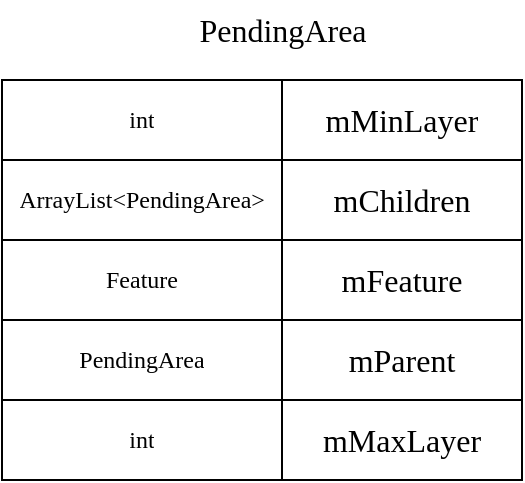 <mxfile version="21.3.2" type="github" pages="17">
  <diagram id="DiExLvX9J7005EPv3zsN" name="第 2 页">
    <mxGraphModel dx="1050" dy="625" grid="0" gridSize="10" guides="1" tooltips="1" connect="1" arrows="1" fold="1" page="1" pageScale="1" pageWidth="2336" pageHeight="1654" math="0" shadow="0">
      <root>
        <mxCell id="0" />
        <mxCell id="1" parent="0" />
        <mxCell id="sF1yCV_JgI6FYOAfd6ri-1" value="PendingArea" style="text;html=1;align=center;verticalAlign=middle;resizable=0;points=[];autosize=1;strokeColor=none;fillColor=none;fontFamily=Comic Sans MS;fontSize=16;comic=1;" parent="1" vertex="1">
          <mxGeometry x="120" y="510" width="120" height="30" as="geometry" />
        </mxCell>
        <mxCell id="sF1yCV_JgI6FYOAfd6ri-2" value="" style="shape=table;startSize=0;container=1;collapsible=0;childLayout=tableLayout;" parent="1" vertex="1">
          <mxGeometry x="40" y="550" width="260" height="200" as="geometry" />
        </mxCell>
        <mxCell id="sF1yCV_JgI6FYOAfd6ri-3" value="" style="shape=tableRow;horizontal=0;startSize=0;swimlaneHead=0;swimlaneBody=0;strokeColor=inherit;top=0;left=0;bottom=0;right=0;collapsible=0;dropTarget=0;fillColor=none;points=[[0,0.5],[1,0.5]];portConstraint=eastwest;" parent="sF1yCV_JgI6FYOAfd6ri-2" vertex="1">
          <mxGeometry width="260" height="40" as="geometry" />
        </mxCell>
        <mxCell id="sF1yCV_JgI6FYOAfd6ri-4" value="int" style="shape=partialRectangle;html=1;whiteSpace=wrap;connectable=0;strokeColor=inherit;overflow=hidden;fillColor=none;top=0;left=0;bottom=0;right=0;pointerEvents=1;fontFamily=Comic Sans MS;fontSize=12;comic=1;" parent="sF1yCV_JgI6FYOAfd6ri-3" vertex="1">
          <mxGeometry width="140" height="40" as="geometry">
            <mxRectangle width="140" height="40" as="alternateBounds" />
          </mxGeometry>
        </mxCell>
        <mxCell id="sF1yCV_JgI6FYOAfd6ri-5" value="mMinLayer" style="shape=partialRectangle;html=1;whiteSpace=wrap;connectable=0;strokeColor=inherit;overflow=hidden;fillColor=none;top=0;left=0;bottom=0;right=0;pointerEvents=1;fontFamily=Comic Sans MS;fontSize=16;comic=1;" parent="sF1yCV_JgI6FYOAfd6ri-3" vertex="1">
          <mxGeometry x="140" width="120" height="40" as="geometry">
            <mxRectangle width="120" height="40" as="alternateBounds" />
          </mxGeometry>
        </mxCell>
        <mxCell id="sF1yCV_JgI6FYOAfd6ri-6" value="" style="shape=tableRow;horizontal=0;startSize=0;swimlaneHead=0;swimlaneBody=0;strokeColor=inherit;top=0;left=0;bottom=0;right=0;collapsible=0;dropTarget=0;fillColor=none;points=[[0,0.5],[1,0.5]];portConstraint=eastwest;" parent="sF1yCV_JgI6FYOAfd6ri-2" vertex="1">
          <mxGeometry y="40" width="260" height="40" as="geometry" />
        </mxCell>
        <mxCell id="sF1yCV_JgI6FYOAfd6ri-7" value="ArrayList&amp;lt;PendingArea&amp;gt;" style="shape=partialRectangle;html=1;whiteSpace=wrap;connectable=0;strokeColor=inherit;overflow=hidden;fillColor=none;top=0;left=0;bottom=0;right=0;pointerEvents=1;fontFamily=Comic Sans MS;fontSize=12;comic=1;" parent="sF1yCV_JgI6FYOAfd6ri-6" vertex="1">
          <mxGeometry width="140" height="40" as="geometry">
            <mxRectangle width="140" height="40" as="alternateBounds" />
          </mxGeometry>
        </mxCell>
        <mxCell id="sF1yCV_JgI6FYOAfd6ri-8" value="mChildren" style="shape=partialRectangle;html=1;whiteSpace=wrap;connectable=0;strokeColor=inherit;overflow=hidden;fillColor=none;top=0;left=0;bottom=0;right=0;pointerEvents=1;fontFamily=Comic Sans MS;fontSize=16;comic=1;" parent="sF1yCV_JgI6FYOAfd6ri-6" vertex="1">
          <mxGeometry x="140" width="120" height="40" as="geometry">
            <mxRectangle width="120" height="40" as="alternateBounds" />
          </mxGeometry>
        </mxCell>
        <mxCell id="sF1yCV_JgI6FYOAfd6ri-9" value="" style="shape=tableRow;horizontal=0;startSize=0;swimlaneHead=0;swimlaneBody=0;strokeColor=inherit;top=0;left=0;bottom=0;right=0;collapsible=0;dropTarget=0;fillColor=none;points=[[0,0.5],[1,0.5]];portConstraint=eastwest;" parent="sF1yCV_JgI6FYOAfd6ri-2" vertex="1">
          <mxGeometry y="80" width="260" height="40" as="geometry" />
        </mxCell>
        <mxCell id="sF1yCV_JgI6FYOAfd6ri-10" value="Feature" style="shape=partialRectangle;html=1;whiteSpace=wrap;connectable=0;strokeColor=inherit;overflow=hidden;fillColor=none;top=0;left=0;bottom=0;right=0;pointerEvents=1;fontFamily=Comic Sans MS;fontSize=12;comic=1;" parent="sF1yCV_JgI6FYOAfd6ri-9" vertex="1">
          <mxGeometry width="140" height="40" as="geometry">
            <mxRectangle width="140" height="40" as="alternateBounds" />
          </mxGeometry>
        </mxCell>
        <mxCell id="sF1yCV_JgI6FYOAfd6ri-11" value="mFeature" style="shape=partialRectangle;html=1;whiteSpace=wrap;connectable=0;strokeColor=inherit;overflow=hidden;fillColor=none;top=0;left=0;bottom=0;right=0;pointerEvents=1;fontFamily=Comic Sans MS;fontSize=16;comic=1;" parent="sF1yCV_JgI6FYOAfd6ri-9" vertex="1">
          <mxGeometry x="140" width="120" height="40" as="geometry">
            <mxRectangle width="120" height="40" as="alternateBounds" />
          </mxGeometry>
        </mxCell>
        <mxCell id="sF1yCV_JgI6FYOAfd6ri-12" value="" style="shape=tableRow;horizontal=0;startSize=0;swimlaneHead=0;swimlaneBody=0;strokeColor=inherit;top=0;left=0;bottom=0;right=0;collapsible=0;dropTarget=0;fillColor=none;points=[[0,0.5],[1,0.5]];portConstraint=eastwest;" parent="sF1yCV_JgI6FYOAfd6ri-2" vertex="1">
          <mxGeometry y="120" width="260" height="40" as="geometry" />
        </mxCell>
        <mxCell id="sF1yCV_JgI6FYOAfd6ri-13" value="PendingArea" style="shape=partialRectangle;html=1;whiteSpace=wrap;connectable=0;strokeColor=inherit;overflow=hidden;fillColor=none;top=0;left=0;bottom=0;right=0;pointerEvents=1;fontFamily=Comic Sans MS;fontSize=12;comic=1;" parent="sF1yCV_JgI6FYOAfd6ri-12" vertex="1">
          <mxGeometry width="140" height="40" as="geometry">
            <mxRectangle width="140" height="40" as="alternateBounds" />
          </mxGeometry>
        </mxCell>
        <mxCell id="sF1yCV_JgI6FYOAfd6ri-14" value="mParent" style="shape=partialRectangle;html=1;whiteSpace=wrap;connectable=0;strokeColor=inherit;overflow=hidden;fillColor=none;top=0;left=0;bottom=0;right=0;pointerEvents=1;fontFamily=Comic Sans MS;fontSize=16;comic=1;" parent="sF1yCV_JgI6FYOAfd6ri-12" vertex="1">
          <mxGeometry x="140" width="120" height="40" as="geometry">
            <mxRectangle width="120" height="40" as="alternateBounds" />
          </mxGeometry>
        </mxCell>
        <mxCell id="sF1yCV_JgI6FYOAfd6ri-15" value="" style="shape=tableRow;horizontal=0;startSize=0;swimlaneHead=0;swimlaneBody=0;strokeColor=inherit;top=0;left=0;bottom=0;right=0;collapsible=0;dropTarget=0;fillColor=none;points=[[0,0.5],[1,0.5]];portConstraint=eastwest;" parent="sF1yCV_JgI6FYOAfd6ri-2" vertex="1">
          <mxGeometry y="160" width="260" height="40" as="geometry" />
        </mxCell>
        <mxCell id="sF1yCV_JgI6FYOAfd6ri-16" value="int" style="shape=partialRectangle;html=1;whiteSpace=wrap;connectable=0;strokeColor=inherit;overflow=hidden;fillColor=none;top=0;left=0;bottom=0;right=0;pointerEvents=1;fontFamily=Comic Sans MS;fontSize=12;comic=1;" parent="sF1yCV_JgI6FYOAfd6ri-15" vertex="1">
          <mxGeometry width="140" height="40" as="geometry">
            <mxRectangle width="140" height="40" as="alternateBounds" />
          </mxGeometry>
        </mxCell>
        <mxCell id="sF1yCV_JgI6FYOAfd6ri-17" value="mMaxLayer" style="shape=partialRectangle;html=1;whiteSpace=wrap;connectable=0;strokeColor=inherit;overflow=hidden;fillColor=none;top=0;left=0;bottom=0;right=0;pointerEvents=1;fontFamily=Comic Sans MS;fontSize=16;comic=1;" parent="sF1yCV_JgI6FYOAfd6ri-15" vertex="1">
          <mxGeometry x="140" width="120" height="40" as="geometry">
            <mxRectangle width="120" height="40" as="alternateBounds" />
          </mxGeometry>
        </mxCell>
      </root>
    </mxGraphModel>
  </diagram>
  <diagram name="第 1 页" id="T0lpp3rCeEHcIjYK-Mc4">
    <mxGraphModel dx="1050" dy="625" grid="0" gridSize="10" guides="1" tooltips="1" connect="1" arrows="1" fold="1" page="1" pageScale="1" pageWidth="2336" pageHeight="1654" math="0" shadow="0">
      <root>
        <mxCell id="0" />
        <mxCell id="1" parent="0" />
        <mxCell id="rOESIb0BOGnSI21WEHVg-1" value="" style="shape=table;startSize=0;container=1;collapsible=0;childLayout=tableLayout;" vertex="1" parent="1">
          <mxGeometry x="240" y="50" width="660" height="40" as="geometry" />
        </mxCell>
        <mxCell id="rOESIb0BOGnSI21WEHVg-2" value="" style="shape=tableRow;horizontal=0;startSize=0;swimlaneHead=0;swimlaneBody=0;strokeColor=inherit;top=0;left=0;bottom=0;right=0;collapsible=0;dropTarget=0;fillColor=none;points=[[0,0.5],[1,0.5]];portConstraint=eastwest;" vertex="1" parent="rOESIb0BOGnSI21WEHVg-1">
          <mxGeometry width="660" height="40" as="geometry" />
        </mxCell>
        <mxCell id="rOESIb0BOGnSI21WEHVg-3" value="0" style="shape=partialRectangle;html=1;whiteSpace=wrap;connectable=0;strokeColor=inherit;overflow=hidden;fillColor=none;top=0;left=0;bottom=0;right=0;pointerEvents=1;fontFamily=Comic Sans MS;fontSize=16;" vertex="1" parent="rOESIb0BOGnSI21WEHVg-2">
          <mxGeometry width="60" height="40" as="geometry">
            <mxRectangle width="60" height="40" as="alternateBounds" />
          </mxGeometry>
        </mxCell>
        <mxCell id="rOESIb0BOGnSI21WEHVg-4" value="1" style="shape=partialRectangle;html=1;whiteSpace=wrap;connectable=0;strokeColor=inherit;overflow=hidden;fillColor=none;top=0;left=0;bottom=0;right=0;pointerEvents=1;fontFamily=Comic Sans MS;fontSize=16;" vertex="1" parent="rOESIb0BOGnSI21WEHVg-2">
          <mxGeometry x="60" width="60" height="40" as="geometry">
            <mxRectangle width="60" height="40" as="alternateBounds" />
          </mxGeometry>
        </mxCell>
        <mxCell id="rOESIb0BOGnSI21WEHVg-5" value="...." style="shape=partialRectangle;html=1;whiteSpace=wrap;connectable=0;strokeColor=inherit;overflow=hidden;fillColor=none;top=0;left=0;bottom=0;right=0;pointerEvents=1;rowspan=1;colspan=6;" vertex="1" parent="rOESIb0BOGnSI21WEHVg-2">
          <mxGeometry x="120" width="360" height="40" as="geometry">
            <mxRectangle width="60" height="40" as="alternateBounds" />
          </mxGeometry>
        </mxCell>
        <mxCell id="rOESIb0BOGnSI21WEHVg-6" value="" style="shape=partialRectangle;html=1;whiteSpace=wrap;connectable=0;strokeColor=inherit;overflow=hidden;fillColor=none;top=0;left=0;bottom=0;right=0;pointerEvents=1;" vertex="1" visible="0" parent="rOESIb0BOGnSI21WEHVg-2">
          <mxGeometry x="180" width="60" height="40" as="geometry">
            <mxRectangle width="60" height="40" as="alternateBounds" />
          </mxGeometry>
        </mxCell>
        <mxCell id="rOESIb0BOGnSI21WEHVg-7" value="" style="shape=partialRectangle;html=1;whiteSpace=wrap;connectable=0;strokeColor=inherit;overflow=hidden;fillColor=none;top=0;left=0;bottom=0;right=0;pointerEvents=1;" vertex="1" visible="0" parent="rOESIb0BOGnSI21WEHVg-2">
          <mxGeometry x="240" width="60" height="40" as="geometry">
            <mxRectangle width="60" height="40" as="alternateBounds" />
          </mxGeometry>
        </mxCell>
        <mxCell id="rOESIb0BOGnSI21WEHVg-8" value="" style="shape=partialRectangle;html=1;whiteSpace=wrap;connectable=0;strokeColor=inherit;overflow=hidden;fillColor=none;top=0;left=0;bottom=0;right=0;pointerEvents=1;" vertex="1" visible="0" parent="rOESIb0BOGnSI21WEHVg-2">
          <mxGeometry x="300" width="60" height="40" as="geometry">
            <mxRectangle width="60" height="40" as="alternateBounds" />
          </mxGeometry>
        </mxCell>
        <mxCell id="rOESIb0BOGnSI21WEHVg-9" value="" style="shape=partialRectangle;html=1;whiteSpace=wrap;connectable=0;strokeColor=inherit;overflow=hidden;fillColor=none;top=0;left=0;bottom=0;right=0;pointerEvents=1;" vertex="1" visible="0" parent="rOESIb0BOGnSI21WEHVg-2">
          <mxGeometry x="360" width="60" height="40" as="geometry">
            <mxRectangle width="60" height="40" as="alternateBounds" />
          </mxGeometry>
        </mxCell>
        <mxCell id="rOESIb0BOGnSI21WEHVg-10" value="" style="shape=partialRectangle;html=1;whiteSpace=wrap;connectable=0;strokeColor=inherit;overflow=hidden;fillColor=none;top=0;left=0;bottom=0;right=0;pointerEvents=1;" vertex="1" visible="0" parent="rOESIb0BOGnSI21WEHVg-2">
          <mxGeometry x="420" width="60" height="40" as="geometry">
            <mxRectangle width="60" height="40" as="alternateBounds" />
          </mxGeometry>
        </mxCell>
        <mxCell id="rOESIb0BOGnSI21WEHVg-11" value="34" style="shape=partialRectangle;html=1;whiteSpace=wrap;connectable=0;strokeColor=inherit;overflow=hidden;fillColor=none;top=0;left=0;bottom=0;right=0;pointerEvents=1;fontFamily=Comic Sans MS;fontSize=16;" vertex="1" parent="rOESIb0BOGnSI21WEHVg-2">
          <mxGeometry x="480" width="60" height="40" as="geometry">
            <mxRectangle width="60" height="40" as="alternateBounds" />
          </mxGeometry>
        </mxCell>
        <mxCell id="rOESIb0BOGnSI21WEHVg-12" value="35" style="shape=partialRectangle;html=1;whiteSpace=wrap;connectable=0;strokeColor=inherit;overflow=hidden;fillColor=none;top=0;left=0;bottom=0;right=0;pointerEvents=1;fontFamily=Comic Sans MS;fontSize=16;" vertex="1" parent="rOESIb0BOGnSI21WEHVg-2">
          <mxGeometry x="540" width="60" height="40" as="geometry">
            <mxRectangle width="60" height="40" as="alternateBounds" />
          </mxGeometry>
        </mxCell>
        <mxCell id="rOESIb0BOGnSI21WEHVg-13" value="36" style="shape=partialRectangle;html=1;whiteSpace=wrap;connectable=0;strokeColor=inherit;overflow=hidden;fillColor=none;top=0;left=0;bottom=0;right=0;pointerEvents=1;fontFamily=Comic Sans MS;fontSize=16;" vertex="1" parent="rOESIb0BOGnSI21WEHVg-2">
          <mxGeometry x="600" width="60" height="40" as="geometry">
            <mxRectangle width="60" height="40" as="alternateBounds" />
          </mxGeometry>
        </mxCell>
        <mxCell id="rOESIb0BOGnSI21WEHVg-39" value="areaForLayer[37]" style="text;html=1;align=center;verticalAlign=middle;resizable=0;points=[];autosize=1;strokeColor=none;fillColor=none;fontFamily=Comic Sans MS;fontSize=16;comic=1;" vertex="1" parent="1">
          <mxGeometry x="80" y="50" width="160" height="30" as="geometry" />
        </mxCell>
        <mxCell id="rOESIb0BOGnSI21WEHVg-41" value="" style="shape=table;startSize=0;container=1;collapsible=0;childLayout=tableLayout;fontFamily=Comic Sans MS;fontSize=16;" vertex="1" parent="1">
          <mxGeometry x="250" y="200" width="120" height="80" as="geometry" />
        </mxCell>
        <mxCell id="rOESIb0BOGnSI21WEHVg-42" value="" style="shape=tableRow;horizontal=0;startSize=0;swimlaneHead=0;swimlaneBody=0;strokeColor=inherit;top=0;left=0;bottom=0;right=0;collapsible=0;dropTarget=0;fillColor=none;points=[[0,0.5],[1,0.5]];portConstraint=eastwest;fontFamily=Comic Sans MS;fontSize=16;" vertex="1" parent="rOESIb0BOGnSI21WEHVg-41">
          <mxGeometry width="120" height="22" as="geometry" />
        </mxCell>
        <mxCell id="rOESIb0BOGnSI21WEHVg-43" value="0 mFeature" style="shape=partialRectangle;html=1;whiteSpace=wrap;connectable=0;strokeColor=inherit;overflow=hidden;fillColor=none;top=0;left=0;bottom=0;right=0;pointerEvents=1;fontFamily=Comic Sans MS;fontSize=16;" vertex="1" parent="rOESIb0BOGnSI21WEHVg-42">
          <mxGeometry width="120" height="22" as="geometry">
            <mxRectangle width="120" height="22" as="alternateBounds" />
          </mxGeometry>
        </mxCell>
        <mxCell id="rOESIb0BOGnSI21WEHVg-44" value="" style="shape=tableRow;horizontal=0;startSize=0;swimlaneHead=0;swimlaneBody=0;strokeColor=inherit;top=0;left=0;bottom=0;right=0;collapsible=0;dropTarget=0;fillColor=none;points=[[0,0.5],[1,0.5]];portConstraint=eastwest;fontFamily=Comic Sans MS;fontSize=16;" vertex="1" parent="rOESIb0BOGnSI21WEHVg-41">
          <mxGeometry y="22" width="120" height="28" as="geometry" />
        </mxCell>
        <mxCell id="rOESIb0BOGnSI21WEHVg-45" value="0&amp;nbsp;mMaxLayer" style="shape=partialRectangle;html=1;whiteSpace=wrap;connectable=0;strokeColor=inherit;overflow=hidden;fillColor=none;top=0;left=0;bottom=0;right=0;pointerEvents=1;fontFamily=Comic Sans MS;fontSize=16;" vertex="1" parent="rOESIb0BOGnSI21WEHVg-44">
          <mxGeometry width="120" height="28" as="geometry">
            <mxRectangle width="120" height="28" as="alternateBounds" />
          </mxGeometry>
        </mxCell>
        <mxCell id="rOESIb0BOGnSI21WEHVg-46" value="" style="shape=tableRow;horizontal=0;startSize=0;swimlaneHead=0;swimlaneBody=0;strokeColor=inherit;top=0;left=0;bottom=0;right=0;collapsible=0;dropTarget=0;fillColor=none;points=[[0,0.5],[1,0.5]];portConstraint=eastwest;fontFamily=Comic Sans MS;fontSize=16;" vertex="1" parent="rOESIb0BOGnSI21WEHVg-41">
          <mxGeometry y="50" width="120" height="30" as="geometry" />
        </mxCell>
        <mxCell id="rOESIb0BOGnSI21WEHVg-47" value="mParent" style="shape=partialRectangle;html=1;whiteSpace=wrap;connectable=0;strokeColor=inherit;overflow=hidden;fillColor=none;top=0;left=0;bottom=0;right=0;pointerEvents=1;fontFamily=Comic Sans MS;fontSize=16;" vertex="1" parent="rOESIb0BOGnSI21WEHVg-46">
          <mxGeometry width="120" height="30" as="geometry">
            <mxRectangle width="120" height="30" as="alternateBounds" />
          </mxGeometry>
        </mxCell>
        <mxCell id="rOESIb0BOGnSI21WEHVg-85" style="edgeStyle=orthogonalEdgeStyle;rounded=0;orthogonalLoop=1;jettySize=auto;html=1;exitX=0.5;exitY=0;exitDx=0;exitDy=0;entryX=0.047;entryY=0.98;entryDx=0;entryDy=0;entryPerimeter=0;startArrow=classic;startFill=1;endArrow=none;endFill=0;" edge="1" parent="1" source="rOESIb0BOGnSI21WEHVg-84" target="rOESIb0BOGnSI21WEHVg-2">
          <mxGeometry relative="1" as="geometry">
            <Array as="points">
              <mxPoint x="315" y="140" />
              <mxPoint x="271" y="140" />
            </Array>
          </mxGeometry>
        </mxCell>
        <mxCell id="rOESIb0BOGnSI21WEHVg-84" value="&lt;font style=&quot;font-size: 16px;&quot; face=&quot;Comic Sans MS&quot;&gt;featureArea&lt;/font&gt;" style="rounded=0;whiteSpace=wrap;html=1;labelBorderColor=none;fillColor=none;strokeColor=none;" vertex="1" parent="1">
          <mxGeometry x="255" y="160" width="120" height="60" as="geometry" />
        </mxCell>
        <mxCell id="rOESIb0BOGnSI21WEHVg-86" value="&lt;font color=&quot;#ff3333&quot;&gt;Feature 0&lt;br&gt;&lt;/font&gt;(0,31)&lt;br&gt;WindowedMagnification" style="rounded=0;whiteSpace=wrap;html=1;labelBorderColor=none;fillColor=none;strokeColor=none;fontFamily=Comic Sans MS;fontSize=16;" vertex="1" parent="1">
          <mxGeometry x="80" y="190" width="120" height="60" as="geometry" />
        </mxCell>
        <mxCell id="rOESIb0BOGnSI21WEHVg-87" style="edgeStyle=orthogonalEdgeStyle;rounded=0;orthogonalLoop=1;jettySize=auto;html=1;exitX=1;exitY=0.5;exitDx=0;exitDy=0;entryX=0.076;entryY=0.98;entryDx=0;entryDy=0;entryPerimeter=0;" edge="1" parent="1" source="rOESIb0BOGnSI21WEHVg-46" target="rOESIb0BOGnSI21WEHVg-2">
          <mxGeometry relative="1" as="geometry">
            <Array as="points">
              <mxPoint x="380" y="265" />
              <mxPoint x="380" y="130" />
              <mxPoint x="290" y="130" />
            </Array>
          </mxGeometry>
        </mxCell>
        <mxCell id="rOESIb0BOGnSI21WEHVg-88" value="root" style="text;html=1;align=center;verticalAlign=middle;resizable=0;points=[];autosize=1;strokeColor=none;fillColor=none;fontFamily=Comic Sans MS;fontSize=16;comic=1;" vertex="1" parent="1">
          <mxGeometry x="240" y="20" width="60" height="30" as="geometry" />
        </mxCell>
        <mxCell id="rOESIb0BOGnSI21WEHVg-89" value="root" style="text;html=1;align=center;verticalAlign=middle;resizable=0;points=[];autosize=1;strokeColor=none;fillColor=none;fontFamily=Comic Sans MS;fontSize=16;comic=1;" vertex="1" parent="1">
          <mxGeometry x="300" y="20" width="60" height="30" as="geometry" />
        </mxCell>
        <mxCell id="rOESIb0BOGnSI21WEHVg-90" value="root" style="text;html=1;align=center;verticalAlign=middle;resizable=0;points=[];autosize=1;strokeColor=none;fillColor=none;fontFamily=Comic Sans MS;fontSize=16;comic=1;" vertex="1" parent="1">
          <mxGeometry x="720" y="20" width="60" height="30" as="geometry" />
        </mxCell>
        <mxCell id="rOESIb0BOGnSI21WEHVg-91" value="root" style="text;html=1;align=center;verticalAlign=middle;resizable=0;points=[];autosize=1;strokeColor=none;fillColor=none;fontFamily=Comic Sans MS;fontSize=16;comic=1;" vertex="1" parent="1">
          <mxGeometry x="780" y="20" width="60" height="30" as="geometry" />
        </mxCell>
        <mxCell id="rOESIb0BOGnSI21WEHVg-92" value="root" style="text;html=1;align=center;verticalAlign=middle;resizable=0;points=[];autosize=1;strokeColor=none;fillColor=none;fontFamily=Comic Sans MS;fontSize=16;comic=1;" vertex="1" parent="1">
          <mxGeometry x="840" y="20" width="60" height="30" as="geometry" />
        </mxCell>
        <mxCell id="rOESIb0BOGnSI21WEHVg-93" value="" style="shape=table;startSize=0;container=1;collapsible=0;childLayout=tableLayout;fontFamily=Comic Sans MS;fontSize=16;" vertex="1" parent="1">
          <mxGeometry x="420" y="200" width="120" height="80" as="geometry" />
        </mxCell>
        <mxCell id="rOESIb0BOGnSI21WEHVg-94" value="" style="shape=tableRow;horizontal=0;startSize=0;swimlaneHead=0;swimlaneBody=0;strokeColor=inherit;top=0;left=0;bottom=0;right=0;collapsible=0;dropTarget=0;fillColor=none;points=[[0,0.5],[1,0.5]];portConstraint=eastwest;fontFamily=Comic Sans MS;fontSize=16;" vertex="1" parent="rOESIb0BOGnSI21WEHVg-93">
          <mxGeometry width="120" height="22" as="geometry" />
        </mxCell>
        <mxCell id="rOESIb0BOGnSI21WEHVg-95" value="0 mFeature" style="shape=partialRectangle;html=1;whiteSpace=wrap;connectable=0;strokeColor=inherit;overflow=hidden;fillColor=none;top=0;left=0;bottom=0;right=0;pointerEvents=1;fontFamily=Comic Sans MS;fontSize=16;" vertex="1" parent="rOESIb0BOGnSI21WEHVg-94">
          <mxGeometry width="120" height="22" as="geometry">
            <mxRectangle width="120" height="22" as="alternateBounds" />
          </mxGeometry>
        </mxCell>
        <mxCell id="rOESIb0BOGnSI21WEHVg-96" value="" style="shape=tableRow;horizontal=0;startSize=0;swimlaneHead=0;swimlaneBody=0;strokeColor=inherit;top=0;left=0;bottom=0;right=0;collapsible=0;dropTarget=0;fillColor=none;points=[[0,0.5],[1,0.5]];portConstraint=eastwest;fontFamily=Comic Sans MS;fontSize=16;" vertex="1" parent="rOESIb0BOGnSI21WEHVg-93">
          <mxGeometry y="22" width="120" height="28" as="geometry" />
        </mxCell>
        <mxCell id="rOESIb0BOGnSI21WEHVg-97" value="1 mMaxLayer" style="shape=partialRectangle;html=1;whiteSpace=wrap;connectable=0;strokeColor=inherit;overflow=hidden;fillColor=none;top=0;left=0;bottom=0;right=0;pointerEvents=1;fontFamily=Comic Sans MS;fontSize=16;" vertex="1" parent="rOESIb0BOGnSI21WEHVg-96">
          <mxGeometry width="120" height="28" as="geometry">
            <mxRectangle width="120" height="28" as="alternateBounds" />
          </mxGeometry>
        </mxCell>
        <mxCell id="rOESIb0BOGnSI21WEHVg-98" value="" style="shape=tableRow;horizontal=0;startSize=0;swimlaneHead=0;swimlaneBody=0;strokeColor=inherit;top=0;left=0;bottom=0;right=0;collapsible=0;dropTarget=0;fillColor=none;points=[[0,0.5],[1,0.5]];portConstraint=eastwest;fontFamily=Comic Sans MS;fontSize=16;" vertex="1" parent="rOESIb0BOGnSI21WEHVg-93">
          <mxGeometry y="50" width="120" height="30" as="geometry" />
        </mxCell>
        <mxCell id="rOESIb0BOGnSI21WEHVg-99" value="mParent" style="shape=partialRectangle;html=1;whiteSpace=wrap;connectable=0;strokeColor=inherit;overflow=hidden;fillColor=none;top=0;left=0;bottom=0;right=0;pointerEvents=1;fontFamily=Comic Sans MS;fontSize=16;" vertex="1" parent="rOESIb0BOGnSI21WEHVg-98">
          <mxGeometry width="120" height="30" as="geometry">
            <mxRectangle width="120" height="30" as="alternateBounds" />
          </mxGeometry>
        </mxCell>
        <mxCell id="rOESIb0BOGnSI21WEHVg-101" style="edgeStyle=orthogonalEdgeStyle;rounded=0;orthogonalLoop=1;jettySize=auto;html=1;exitX=0.5;exitY=0;exitDx=0;exitDy=0;entryX=0.132;entryY=0.98;entryDx=0;entryDy=0;entryPerimeter=0;endArrow=none;endFill=0;startArrow=classic;startFill=1;" edge="1" parent="1" source="rOESIb0BOGnSI21WEHVg-100" target="rOESIb0BOGnSI21WEHVg-2">
          <mxGeometry relative="1" as="geometry">
            <Array as="points">
              <mxPoint x="485" y="120" />
              <mxPoint x="327" y="120" />
            </Array>
          </mxGeometry>
        </mxCell>
        <mxCell id="rOESIb0BOGnSI21WEHVg-100" value="&lt;font style=&quot;font-size: 16px;&quot; face=&quot;Comic Sans MS&quot;&gt;featureArea&lt;/font&gt;" style="rounded=0;whiteSpace=wrap;html=1;labelBorderColor=none;fillColor=none;strokeColor=none;" vertex="1" parent="1">
          <mxGeometry x="425" y="160" width="120" height="60" as="geometry" />
        </mxCell>
        <mxCell id="rOESIb0BOGnSI21WEHVg-102" style="edgeStyle=orthogonalEdgeStyle;rounded=0;orthogonalLoop=1;jettySize=auto;html=1;exitX=1;exitY=0.5;exitDx=0;exitDy=0;entryX=0.163;entryY=1;entryDx=0;entryDy=0;entryPerimeter=0;" edge="1" parent="1" source="rOESIb0BOGnSI21WEHVg-98" target="rOESIb0BOGnSI21WEHVg-2">
          <mxGeometry relative="1" as="geometry">
            <Array as="points">
              <mxPoint x="550" y="265" />
              <mxPoint x="550" y="110" />
              <mxPoint x="348" y="110" />
            </Array>
          </mxGeometry>
        </mxCell>
        <mxCell id="rOESIb0BOGnSI21WEHVg-104" style="edgeStyle=orthogonalEdgeStyle;rounded=0;orthogonalLoop=1;jettySize=auto;html=1;exitX=1;exitY=0.5;exitDx=0;exitDy=0;entryX=0.163;entryY=1;entryDx=0;entryDy=0;entryPerimeter=0;" edge="1" source="rOESIb0BOGnSI21WEHVg-112" parent="1">
          <mxGeometry relative="1" as="geometry">
            <mxPoint x="610.9" y="90" as="targetPoint" />
            <Array as="points">
              <mxPoint x="812.9" y="265" />
              <mxPoint x="812.9" y="110" />
              <mxPoint x="610.9" y="110" />
            </Array>
          </mxGeometry>
        </mxCell>
        <mxCell id="rOESIb0BOGnSI21WEHVg-105" style="edgeStyle=orthogonalEdgeStyle;rounded=0;orthogonalLoop=1;jettySize=auto;html=1;exitX=0.5;exitY=0;exitDx=0;exitDy=0;entryX=0.132;entryY=0.98;entryDx=0;entryDy=0;entryPerimeter=0;endArrow=none;endFill=0;startArrow=classic;startFill=1;" edge="1" source="rOESIb0BOGnSI21WEHVg-106" parent="1">
          <mxGeometry relative="1" as="geometry">
            <mxPoint x="589.9" y="89" as="targetPoint" />
            <Array as="points">
              <mxPoint x="747.9" y="120" />
              <mxPoint x="589.9" y="120" />
            </Array>
          </mxGeometry>
        </mxCell>
        <mxCell id="rOESIb0BOGnSI21WEHVg-106" value="&lt;font style=&quot;font-size: 16px;&quot; face=&quot;Comic Sans MS&quot;&gt;featureArea&lt;/font&gt;" style="rounded=0;whiteSpace=wrap;html=1;labelBorderColor=none;fillColor=none;strokeColor=none;" vertex="1" parent="1">
          <mxGeometry x="687.9" y="160" width="120" height="60" as="geometry" />
        </mxCell>
        <mxCell id="rOESIb0BOGnSI21WEHVg-107" value="" style="shape=table;startSize=0;container=1;collapsible=0;childLayout=tableLayout;fontFamily=Comic Sans MS;fontSize=16;" vertex="1" parent="1">
          <mxGeometry x="682.9" y="200" width="120" height="80" as="geometry" />
        </mxCell>
        <mxCell id="rOESIb0BOGnSI21WEHVg-108" value="" style="shape=tableRow;horizontal=0;startSize=0;swimlaneHead=0;swimlaneBody=0;strokeColor=inherit;top=0;left=0;bottom=0;right=0;collapsible=0;dropTarget=0;fillColor=none;points=[[0,0.5],[1,0.5]];portConstraint=eastwest;fontFamily=Comic Sans MS;fontSize=16;" vertex="1" parent="rOESIb0BOGnSI21WEHVg-107">
          <mxGeometry width="120" height="22" as="geometry" />
        </mxCell>
        <mxCell id="rOESIb0BOGnSI21WEHVg-109" value="0 mFeature" style="shape=partialRectangle;html=1;whiteSpace=wrap;connectable=0;strokeColor=inherit;overflow=hidden;fillColor=none;top=0;left=0;bottom=0;right=0;pointerEvents=1;fontFamily=Comic Sans MS;fontSize=16;" vertex="1" parent="rOESIb0BOGnSI21WEHVg-108">
          <mxGeometry width="120" height="22" as="geometry">
            <mxRectangle width="120" height="22" as="alternateBounds" />
          </mxGeometry>
        </mxCell>
        <mxCell id="rOESIb0BOGnSI21WEHVg-110" value="" style="shape=tableRow;horizontal=0;startSize=0;swimlaneHead=0;swimlaneBody=0;strokeColor=inherit;top=0;left=0;bottom=0;right=0;collapsible=0;dropTarget=0;fillColor=none;points=[[0,0.5],[1,0.5]];portConstraint=eastwest;fontFamily=Comic Sans MS;fontSize=16;" vertex="1" parent="rOESIb0BOGnSI21WEHVg-107">
          <mxGeometry y="22" width="120" height="28" as="geometry" />
        </mxCell>
        <mxCell id="rOESIb0BOGnSI21WEHVg-111" value="31 mMaxLayer" style="shape=partialRectangle;html=1;whiteSpace=wrap;connectable=0;strokeColor=inherit;overflow=hidden;fillColor=none;top=0;left=0;bottom=0;right=0;pointerEvents=1;fontFamily=Comic Sans MS;fontSize=16;" vertex="1" parent="rOESIb0BOGnSI21WEHVg-110">
          <mxGeometry width="120" height="28" as="geometry">
            <mxRectangle width="120" height="28" as="alternateBounds" />
          </mxGeometry>
        </mxCell>
        <mxCell id="rOESIb0BOGnSI21WEHVg-112" value="" style="shape=tableRow;horizontal=0;startSize=0;swimlaneHead=0;swimlaneBody=0;strokeColor=inherit;top=0;left=0;bottom=0;right=0;collapsible=0;dropTarget=0;fillColor=none;points=[[0,0.5],[1,0.5]];portConstraint=eastwest;fontFamily=Comic Sans MS;fontSize=16;" vertex="1" parent="rOESIb0BOGnSI21WEHVg-107">
          <mxGeometry y="50" width="120" height="30" as="geometry" />
        </mxCell>
        <mxCell id="rOESIb0BOGnSI21WEHVg-113" value="mParent" style="shape=partialRectangle;html=1;whiteSpace=wrap;connectable=0;strokeColor=inherit;overflow=hidden;fillColor=none;top=0;left=0;bottom=0;right=0;pointerEvents=1;fontFamily=Comic Sans MS;fontSize=16;" vertex="1" parent="rOESIb0BOGnSI21WEHVg-112">
          <mxGeometry width="120" height="30" as="geometry">
            <mxRectangle width="120" height="30" as="alternateBounds" />
          </mxGeometry>
        </mxCell>
        <mxCell id="bszT0w2cNawk7piFp_B5-1" value="" style="shape=table;startSize=0;container=1;collapsible=0;childLayout=tableLayout;" vertex="1" parent="1">
          <mxGeometry x="240" y="50" width="660" height="40" as="geometry" />
        </mxCell>
        <mxCell id="bszT0w2cNawk7piFp_B5-2" value="" style="shape=tableRow;horizontal=0;startSize=0;swimlaneHead=0;swimlaneBody=0;strokeColor=inherit;top=0;left=0;bottom=0;right=0;collapsible=0;dropTarget=0;fillColor=none;points=[[0,0.5],[1,0.5]];portConstraint=eastwest;" vertex="1" parent="bszT0w2cNawk7piFp_B5-1">
          <mxGeometry width="660" height="40" as="geometry" />
        </mxCell>
        <mxCell id="bszT0w2cNawk7piFp_B5-3" value="0" style="shape=partialRectangle;html=1;whiteSpace=wrap;connectable=0;strokeColor=inherit;overflow=hidden;fillColor=none;top=0;left=0;bottom=0;right=0;pointerEvents=1;fontFamily=Comic Sans MS;fontSize=16;" vertex="1" parent="bszT0w2cNawk7piFp_B5-2">
          <mxGeometry width="60" height="40" as="geometry">
            <mxRectangle width="60" height="40" as="alternateBounds" />
          </mxGeometry>
        </mxCell>
        <mxCell id="bszT0w2cNawk7piFp_B5-4" value="1" style="shape=partialRectangle;html=1;whiteSpace=wrap;connectable=0;strokeColor=inherit;overflow=hidden;fillColor=none;top=0;left=0;bottom=0;right=0;pointerEvents=1;fontFamily=Comic Sans MS;fontSize=16;" vertex="1" parent="bszT0w2cNawk7piFp_B5-2">
          <mxGeometry x="60" width="60" height="40" as="geometry">
            <mxRectangle width="60" height="40" as="alternateBounds" />
          </mxGeometry>
        </mxCell>
        <mxCell id="bszT0w2cNawk7piFp_B5-5" value="...." style="shape=partialRectangle;html=1;whiteSpace=wrap;connectable=0;strokeColor=inherit;overflow=hidden;fillColor=none;top=0;left=0;bottom=0;right=0;pointerEvents=1;rowspan=1;colspan=6;" vertex="1" parent="bszT0w2cNawk7piFp_B5-2">
          <mxGeometry x="120" width="360" height="40" as="geometry">
            <mxRectangle width="60" height="40" as="alternateBounds" />
          </mxGeometry>
        </mxCell>
        <mxCell id="bszT0w2cNawk7piFp_B5-6" value="" style="shape=partialRectangle;html=1;whiteSpace=wrap;connectable=0;strokeColor=inherit;overflow=hidden;fillColor=none;top=0;left=0;bottom=0;right=0;pointerEvents=1;" vertex="1" visible="0" parent="bszT0w2cNawk7piFp_B5-2">
          <mxGeometry x="180" width="60" height="40" as="geometry">
            <mxRectangle width="60" height="40" as="alternateBounds" />
          </mxGeometry>
        </mxCell>
        <mxCell id="bszT0w2cNawk7piFp_B5-7" value="" style="shape=partialRectangle;html=1;whiteSpace=wrap;connectable=0;strokeColor=inherit;overflow=hidden;fillColor=none;top=0;left=0;bottom=0;right=0;pointerEvents=1;" vertex="1" visible="0" parent="bszT0w2cNawk7piFp_B5-2">
          <mxGeometry x="240" width="60" height="40" as="geometry">
            <mxRectangle width="60" height="40" as="alternateBounds" />
          </mxGeometry>
        </mxCell>
        <mxCell id="bszT0w2cNawk7piFp_B5-8" value="" style="shape=partialRectangle;html=1;whiteSpace=wrap;connectable=0;strokeColor=inherit;overflow=hidden;fillColor=none;top=0;left=0;bottom=0;right=0;pointerEvents=1;" vertex="1" visible="0" parent="bszT0w2cNawk7piFp_B5-2">
          <mxGeometry x="300" width="60" height="40" as="geometry">
            <mxRectangle width="60" height="40" as="alternateBounds" />
          </mxGeometry>
        </mxCell>
        <mxCell id="bszT0w2cNawk7piFp_B5-9" value="" style="shape=partialRectangle;html=1;whiteSpace=wrap;connectable=0;strokeColor=inherit;overflow=hidden;fillColor=none;top=0;left=0;bottom=0;right=0;pointerEvents=1;" vertex="1" visible="0" parent="bszT0w2cNawk7piFp_B5-2">
          <mxGeometry x="360" width="60" height="40" as="geometry">
            <mxRectangle width="60" height="40" as="alternateBounds" />
          </mxGeometry>
        </mxCell>
        <mxCell id="bszT0w2cNawk7piFp_B5-10" value="" style="shape=partialRectangle;html=1;whiteSpace=wrap;connectable=0;strokeColor=inherit;overflow=hidden;fillColor=none;top=0;left=0;bottom=0;right=0;pointerEvents=1;" vertex="1" visible="0" parent="bszT0w2cNawk7piFp_B5-2">
          <mxGeometry x="420" width="60" height="40" as="geometry">
            <mxRectangle width="60" height="40" as="alternateBounds" />
          </mxGeometry>
        </mxCell>
        <mxCell id="bszT0w2cNawk7piFp_B5-11" value="34" style="shape=partialRectangle;html=1;whiteSpace=wrap;connectable=0;strokeColor=inherit;overflow=hidden;fillColor=none;top=0;left=0;bottom=0;right=0;pointerEvents=1;fontFamily=Comic Sans MS;fontSize=16;" vertex="1" parent="bszT0w2cNawk7piFp_B5-2">
          <mxGeometry x="480" width="60" height="40" as="geometry">
            <mxRectangle width="60" height="40" as="alternateBounds" />
          </mxGeometry>
        </mxCell>
        <mxCell id="bszT0w2cNawk7piFp_B5-12" value="35" style="shape=partialRectangle;html=1;whiteSpace=wrap;connectable=0;strokeColor=inherit;overflow=hidden;fillColor=none;top=0;left=0;bottom=0;right=0;pointerEvents=1;fontFamily=Comic Sans MS;fontSize=16;" vertex="1" parent="bszT0w2cNawk7piFp_B5-2">
          <mxGeometry x="540" width="60" height="40" as="geometry">
            <mxRectangle width="60" height="40" as="alternateBounds" />
          </mxGeometry>
        </mxCell>
        <mxCell id="bszT0w2cNawk7piFp_B5-13" value="36" style="shape=partialRectangle;html=1;whiteSpace=wrap;connectable=0;strokeColor=inherit;overflow=hidden;fillColor=none;top=0;left=0;bottom=0;right=0;pointerEvents=1;fontFamily=Comic Sans MS;fontSize=16;" vertex="1" parent="bszT0w2cNawk7piFp_B5-2">
          <mxGeometry x="600" width="60" height="40" as="geometry">
            <mxRectangle width="60" height="40" as="alternateBounds" />
          </mxGeometry>
        </mxCell>
        <mxCell id="bszT0w2cNawk7piFp_B5-14" value="areaForLayer[37]" style="text;html=1;align=center;verticalAlign=middle;resizable=0;points=[];autosize=1;strokeColor=none;fillColor=none;fontFamily=Comic Sans MS;fontSize=16;comic=1;" vertex="1" parent="1">
          <mxGeometry x="80" y="50" width="160" height="30" as="geometry" />
        </mxCell>
        <mxCell id="bszT0w2cNawk7piFp_B5-15" value="" style="shape=table;startSize=0;container=1;collapsible=0;childLayout=tableLayout;fontFamily=Comic Sans MS;fontSize=16;" vertex="1" parent="1">
          <mxGeometry x="250" y="200" width="120" height="80" as="geometry" />
        </mxCell>
        <mxCell id="bszT0w2cNawk7piFp_B5-16" value="" style="shape=tableRow;horizontal=0;startSize=0;swimlaneHead=0;swimlaneBody=0;strokeColor=inherit;top=0;left=0;bottom=0;right=0;collapsible=0;dropTarget=0;fillColor=none;points=[[0,0.5],[1,0.5]];portConstraint=eastwest;fontFamily=Comic Sans MS;fontSize=16;" vertex="1" parent="bszT0w2cNawk7piFp_B5-15">
          <mxGeometry width="120" height="22" as="geometry" />
        </mxCell>
        <mxCell id="bszT0w2cNawk7piFp_B5-17" value="0 mFeature" style="shape=partialRectangle;html=1;whiteSpace=wrap;connectable=0;strokeColor=inherit;overflow=hidden;fillColor=none;top=0;left=0;bottom=0;right=0;pointerEvents=1;fontFamily=Comic Sans MS;fontSize=16;" vertex="1" parent="bszT0w2cNawk7piFp_B5-16">
          <mxGeometry width="120" height="22" as="geometry">
            <mxRectangle width="120" height="22" as="alternateBounds" />
          </mxGeometry>
        </mxCell>
        <mxCell id="bszT0w2cNawk7piFp_B5-18" value="" style="shape=tableRow;horizontal=0;startSize=0;swimlaneHead=0;swimlaneBody=0;strokeColor=inherit;top=0;left=0;bottom=0;right=0;collapsible=0;dropTarget=0;fillColor=none;points=[[0,0.5],[1,0.5]];portConstraint=eastwest;fontFamily=Comic Sans MS;fontSize=16;" vertex="1" parent="bszT0w2cNawk7piFp_B5-15">
          <mxGeometry y="22" width="120" height="28" as="geometry" />
        </mxCell>
        <mxCell id="bszT0w2cNawk7piFp_B5-19" value="0&amp;nbsp;mMaxLayer" style="shape=partialRectangle;html=1;whiteSpace=wrap;connectable=0;strokeColor=inherit;overflow=hidden;fillColor=none;top=0;left=0;bottom=0;right=0;pointerEvents=1;fontFamily=Comic Sans MS;fontSize=16;" vertex="1" parent="bszT0w2cNawk7piFp_B5-18">
          <mxGeometry width="120" height="28" as="geometry">
            <mxRectangle width="120" height="28" as="alternateBounds" />
          </mxGeometry>
        </mxCell>
        <mxCell id="bszT0w2cNawk7piFp_B5-20" value="" style="shape=tableRow;horizontal=0;startSize=0;swimlaneHead=0;swimlaneBody=0;strokeColor=inherit;top=0;left=0;bottom=0;right=0;collapsible=0;dropTarget=0;fillColor=none;points=[[0,0.5],[1,0.5]];portConstraint=eastwest;fontFamily=Comic Sans MS;fontSize=16;" vertex="1" parent="bszT0w2cNawk7piFp_B5-15">
          <mxGeometry y="50" width="120" height="30" as="geometry" />
        </mxCell>
        <mxCell id="bszT0w2cNawk7piFp_B5-21" value="mParent" style="shape=partialRectangle;html=1;whiteSpace=wrap;connectable=0;strokeColor=inherit;overflow=hidden;fillColor=none;top=0;left=0;bottom=0;right=0;pointerEvents=1;fontFamily=Comic Sans MS;fontSize=16;" vertex="1" parent="bszT0w2cNawk7piFp_B5-20">
          <mxGeometry width="120" height="30" as="geometry">
            <mxRectangle width="120" height="30" as="alternateBounds" />
          </mxGeometry>
        </mxCell>
        <mxCell id="bszT0w2cNawk7piFp_B5-22" style="edgeStyle=orthogonalEdgeStyle;rounded=0;orthogonalLoop=1;jettySize=auto;html=1;exitX=0.5;exitY=0;exitDx=0;exitDy=0;entryX=0.047;entryY=0.98;entryDx=0;entryDy=0;entryPerimeter=0;startArrow=classic;startFill=1;endArrow=none;endFill=0;" edge="1" parent="1" source="bszT0w2cNawk7piFp_B5-23" target="bszT0w2cNawk7piFp_B5-2">
          <mxGeometry relative="1" as="geometry">
            <Array as="points">
              <mxPoint x="315" y="140" />
              <mxPoint x="271" y="140" />
            </Array>
          </mxGeometry>
        </mxCell>
        <mxCell id="bszT0w2cNawk7piFp_B5-23" value="&lt;font style=&quot;font-size: 16px;&quot; face=&quot;Comic Sans MS&quot;&gt;featureArea&lt;/font&gt;" style="rounded=0;whiteSpace=wrap;html=1;labelBorderColor=none;fillColor=none;strokeColor=none;" vertex="1" parent="1">
          <mxGeometry x="255" y="160" width="120" height="60" as="geometry" />
        </mxCell>
        <mxCell id="bszT0w2cNawk7piFp_B5-24" value="&lt;font color=&quot;#ff3333&quot;&gt;Feature 0&lt;br&gt;&lt;/font&gt;(0,31)&lt;br&gt;WindowedMagnification" style="rounded=0;whiteSpace=wrap;html=1;labelBorderColor=none;fillColor=none;strokeColor=none;fontFamily=Comic Sans MS;fontSize=16;" vertex="1" parent="1">
          <mxGeometry x="80" y="190" width="120" height="60" as="geometry" />
        </mxCell>
        <mxCell id="bszT0w2cNawk7piFp_B5-25" style="edgeStyle=orthogonalEdgeStyle;rounded=0;orthogonalLoop=1;jettySize=auto;html=1;exitX=1;exitY=0.5;exitDx=0;exitDy=0;entryX=0.076;entryY=0.98;entryDx=0;entryDy=0;entryPerimeter=0;" edge="1" parent="1" source="bszT0w2cNawk7piFp_B5-20" target="bszT0w2cNawk7piFp_B5-2">
          <mxGeometry relative="1" as="geometry">
            <Array as="points">
              <mxPoint x="380" y="265" />
              <mxPoint x="380" y="130" />
              <mxPoint x="290" y="130" />
            </Array>
          </mxGeometry>
        </mxCell>
        <mxCell id="bszT0w2cNawk7piFp_B5-26" value="root" style="text;html=1;align=center;verticalAlign=middle;resizable=0;points=[];autosize=1;strokeColor=none;fillColor=none;fontFamily=Comic Sans MS;fontSize=16;comic=1;" vertex="1" parent="1">
          <mxGeometry x="240" y="20" width="60" height="30" as="geometry" />
        </mxCell>
        <mxCell id="bszT0w2cNawk7piFp_B5-27" value="root" style="text;html=1;align=center;verticalAlign=middle;resizable=0;points=[];autosize=1;strokeColor=none;fillColor=none;fontFamily=Comic Sans MS;fontSize=16;comic=1;" vertex="1" parent="1">
          <mxGeometry x="300" y="20" width="60" height="30" as="geometry" />
        </mxCell>
        <mxCell id="bszT0w2cNawk7piFp_B5-28" value="root" style="text;html=1;align=center;verticalAlign=middle;resizable=0;points=[];autosize=1;strokeColor=none;fillColor=none;fontFamily=Comic Sans MS;fontSize=16;comic=1;" vertex="1" parent="1">
          <mxGeometry x="720" y="20" width="60" height="30" as="geometry" />
        </mxCell>
        <mxCell id="bszT0w2cNawk7piFp_B5-29" value="root" style="text;html=1;align=center;verticalAlign=middle;resizable=0;points=[];autosize=1;strokeColor=none;fillColor=none;fontFamily=Comic Sans MS;fontSize=16;comic=1;" vertex="1" parent="1">
          <mxGeometry x="780" y="20" width="60" height="30" as="geometry" />
        </mxCell>
        <mxCell id="bszT0w2cNawk7piFp_B5-30" value="root" style="text;html=1;align=center;verticalAlign=middle;resizable=0;points=[];autosize=1;strokeColor=none;fillColor=none;fontFamily=Comic Sans MS;fontSize=16;comic=1;" vertex="1" parent="1">
          <mxGeometry x="840" y="20" width="60" height="30" as="geometry" />
        </mxCell>
        <mxCell id="bszT0w2cNawk7piFp_B5-31" value="" style="shape=table;startSize=0;container=1;collapsible=0;childLayout=tableLayout;fontFamily=Comic Sans MS;fontSize=16;" vertex="1" parent="1">
          <mxGeometry x="420" y="200" width="120" height="80" as="geometry" />
        </mxCell>
        <mxCell id="bszT0w2cNawk7piFp_B5-32" value="" style="shape=tableRow;horizontal=0;startSize=0;swimlaneHead=0;swimlaneBody=0;strokeColor=inherit;top=0;left=0;bottom=0;right=0;collapsible=0;dropTarget=0;fillColor=none;points=[[0,0.5],[1,0.5]];portConstraint=eastwest;fontFamily=Comic Sans MS;fontSize=16;" vertex="1" parent="bszT0w2cNawk7piFp_B5-31">
          <mxGeometry width="120" height="22" as="geometry" />
        </mxCell>
        <mxCell id="bszT0w2cNawk7piFp_B5-33" value="0 mFeature" style="shape=partialRectangle;html=1;whiteSpace=wrap;connectable=0;strokeColor=inherit;overflow=hidden;fillColor=none;top=0;left=0;bottom=0;right=0;pointerEvents=1;fontFamily=Comic Sans MS;fontSize=16;" vertex="1" parent="bszT0w2cNawk7piFp_B5-32">
          <mxGeometry width="120" height="22" as="geometry">
            <mxRectangle width="120" height="22" as="alternateBounds" />
          </mxGeometry>
        </mxCell>
        <mxCell id="bszT0w2cNawk7piFp_B5-34" value="" style="shape=tableRow;horizontal=0;startSize=0;swimlaneHead=0;swimlaneBody=0;strokeColor=inherit;top=0;left=0;bottom=0;right=0;collapsible=0;dropTarget=0;fillColor=none;points=[[0,0.5],[1,0.5]];portConstraint=eastwest;fontFamily=Comic Sans MS;fontSize=16;" vertex="1" parent="bszT0w2cNawk7piFp_B5-31">
          <mxGeometry y="22" width="120" height="28" as="geometry" />
        </mxCell>
        <mxCell id="bszT0w2cNawk7piFp_B5-35" value="1 mMaxLayer" style="shape=partialRectangle;html=1;whiteSpace=wrap;connectable=0;strokeColor=inherit;overflow=hidden;fillColor=none;top=0;left=0;bottom=0;right=0;pointerEvents=1;fontFamily=Comic Sans MS;fontSize=16;" vertex="1" parent="bszT0w2cNawk7piFp_B5-34">
          <mxGeometry width="120" height="28" as="geometry">
            <mxRectangle width="120" height="28" as="alternateBounds" />
          </mxGeometry>
        </mxCell>
        <mxCell id="bszT0w2cNawk7piFp_B5-36" value="" style="shape=tableRow;horizontal=0;startSize=0;swimlaneHead=0;swimlaneBody=0;strokeColor=inherit;top=0;left=0;bottom=0;right=0;collapsible=0;dropTarget=0;fillColor=none;points=[[0,0.5],[1,0.5]];portConstraint=eastwest;fontFamily=Comic Sans MS;fontSize=16;" vertex="1" parent="bszT0w2cNawk7piFp_B5-31">
          <mxGeometry y="50" width="120" height="30" as="geometry" />
        </mxCell>
        <mxCell id="bszT0w2cNawk7piFp_B5-37" value="mParent" style="shape=partialRectangle;html=1;whiteSpace=wrap;connectable=0;strokeColor=inherit;overflow=hidden;fillColor=none;top=0;left=0;bottom=0;right=0;pointerEvents=1;fontFamily=Comic Sans MS;fontSize=16;" vertex="1" parent="bszT0w2cNawk7piFp_B5-36">
          <mxGeometry width="120" height="30" as="geometry">
            <mxRectangle width="120" height="30" as="alternateBounds" />
          </mxGeometry>
        </mxCell>
        <mxCell id="bszT0w2cNawk7piFp_B5-38" style="edgeStyle=orthogonalEdgeStyle;rounded=0;orthogonalLoop=1;jettySize=auto;html=1;exitX=0.5;exitY=0;exitDx=0;exitDy=0;entryX=0.132;entryY=0.98;entryDx=0;entryDy=0;entryPerimeter=0;endArrow=none;endFill=0;startArrow=classic;startFill=1;" edge="1" parent="1" source="bszT0w2cNawk7piFp_B5-39" target="bszT0w2cNawk7piFp_B5-2">
          <mxGeometry relative="1" as="geometry">
            <Array as="points">
              <mxPoint x="485" y="120" />
              <mxPoint x="327" y="120" />
            </Array>
          </mxGeometry>
        </mxCell>
        <mxCell id="bszT0w2cNawk7piFp_B5-39" value="&lt;font style=&quot;font-size: 16px;&quot; face=&quot;Comic Sans MS&quot;&gt;featureArea&lt;/font&gt;" style="rounded=0;whiteSpace=wrap;html=1;labelBorderColor=none;fillColor=none;strokeColor=none;" vertex="1" parent="1">
          <mxGeometry x="425" y="160" width="120" height="60" as="geometry" />
        </mxCell>
        <mxCell id="bszT0w2cNawk7piFp_B5-40" style="edgeStyle=orthogonalEdgeStyle;rounded=0;orthogonalLoop=1;jettySize=auto;html=1;exitX=1;exitY=0.5;exitDx=0;exitDy=0;entryX=0.163;entryY=1;entryDx=0;entryDy=0;entryPerimeter=0;" edge="1" parent="1" source="bszT0w2cNawk7piFp_B5-36" target="bszT0w2cNawk7piFp_B5-2">
          <mxGeometry relative="1" as="geometry">
            <Array as="points">
              <mxPoint x="550" y="265" />
              <mxPoint x="550" y="110" />
              <mxPoint x="348" y="110" />
            </Array>
          </mxGeometry>
        </mxCell>
        <mxCell id="bszT0w2cNawk7piFp_B5-41" style="edgeStyle=orthogonalEdgeStyle;rounded=0;orthogonalLoop=1;jettySize=auto;html=1;exitX=1;exitY=0.5;exitDx=0;exitDy=0;entryX=0.163;entryY=1;entryDx=0;entryDy=0;entryPerimeter=0;" edge="1" parent="1" source="bszT0w2cNawk7piFp_B5-49">
          <mxGeometry relative="1" as="geometry">
            <mxPoint x="610.9" y="90" as="targetPoint" />
            <Array as="points">
              <mxPoint x="812.9" y="265" />
              <mxPoint x="812.9" y="110" />
              <mxPoint x="610.9" y="110" />
            </Array>
          </mxGeometry>
        </mxCell>
        <mxCell id="bszT0w2cNawk7piFp_B5-42" style="edgeStyle=orthogonalEdgeStyle;rounded=0;orthogonalLoop=1;jettySize=auto;html=1;exitX=0.5;exitY=0;exitDx=0;exitDy=0;entryX=0.132;entryY=0.98;entryDx=0;entryDy=0;entryPerimeter=0;endArrow=none;endFill=0;startArrow=classic;startFill=1;" edge="1" parent="1" source="bszT0w2cNawk7piFp_B5-43">
          <mxGeometry relative="1" as="geometry">
            <mxPoint x="589.9" y="89" as="targetPoint" />
            <Array as="points">
              <mxPoint x="747.9" y="120" />
              <mxPoint x="589.9" y="120" />
            </Array>
          </mxGeometry>
        </mxCell>
        <mxCell id="bszT0w2cNawk7piFp_B5-43" value="&lt;font style=&quot;font-size: 16px;&quot; face=&quot;Comic Sans MS&quot;&gt;featureArea&lt;/font&gt;" style="rounded=0;whiteSpace=wrap;html=1;labelBorderColor=none;fillColor=none;strokeColor=none;" vertex="1" parent="1">
          <mxGeometry x="687.9" y="160" width="120" height="60" as="geometry" />
        </mxCell>
        <mxCell id="bszT0w2cNawk7piFp_B5-44" value="" style="shape=table;startSize=0;container=1;collapsible=0;childLayout=tableLayout;fontFamily=Comic Sans MS;fontSize=16;" vertex="1" parent="1">
          <mxGeometry x="682.9" y="200" width="120" height="80" as="geometry" />
        </mxCell>
        <mxCell id="bszT0w2cNawk7piFp_B5-45" value="" style="shape=tableRow;horizontal=0;startSize=0;swimlaneHead=0;swimlaneBody=0;strokeColor=inherit;top=0;left=0;bottom=0;right=0;collapsible=0;dropTarget=0;fillColor=none;points=[[0,0.5],[1,0.5]];portConstraint=eastwest;fontFamily=Comic Sans MS;fontSize=16;" vertex="1" parent="bszT0w2cNawk7piFp_B5-44">
          <mxGeometry width="120" height="22" as="geometry" />
        </mxCell>
        <mxCell id="bszT0w2cNawk7piFp_B5-46" value="0 mFeature" style="shape=partialRectangle;html=1;whiteSpace=wrap;connectable=0;strokeColor=inherit;overflow=hidden;fillColor=none;top=0;left=0;bottom=0;right=0;pointerEvents=1;fontFamily=Comic Sans MS;fontSize=16;" vertex="1" parent="bszT0w2cNawk7piFp_B5-45">
          <mxGeometry width="120" height="22" as="geometry">
            <mxRectangle width="120" height="22" as="alternateBounds" />
          </mxGeometry>
        </mxCell>
        <mxCell id="bszT0w2cNawk7piFp_B5-47" value="" style="shape=tableRow;horizontal=0;startSize=0;swimlaneHead=0;swimlaneBody=0;strokeColor=inherit;top=0;left=0;bottom=0;right=0;collapsible=0;dropTarget=0;fillColor=none;points=[[0,0.5],[1,0.5]];portConstraint=eastwest;fontFamily=Comic Sans MS;fontSize=16;" vertex="1" parent="bszT0w2cNawk7piFp_B5-44">
          <mxGeometry y="22" width="120" height="28" as="geometry" />
        </mxCell>
        <mxCell id="bszT0w2cNawk7piFp_B5-48" value="31 mMaxLayer" style="shape=partialRectangle;html=1;whiteSpace=wrap;connectable=0;strokeColor=inherit;overflow=hidden;fillColor=none;top=0;left=0;bottom=0;right=0;pointerEvents=1;fontFamily=Comic Sans MS;fontSize=16;" vertex="1" parent="bszT0w2cNawk7piFp_B5-47">
          <mxGeometry width="120" height="28" as="geometry">
            <mxRectangle width="120" height="28" as="alternateBounds" />
          </mxGeometry>
        </mxCell>
        <mxCell id="bszT0w2cNawk7piFp_B5-49" value="" style="shape=tableRow;horizontal=0;startSize=0;swimlaneHead=0;swimlaneBody=0;strokeColor=inherit;top=0;left=0;bottom=0;right=0;collapsible=0;dropTarget=0;fillColor=none;points=[[0,0.5],[1,0.5]];portConstraint=eastwest;fontFamily=Comic Sans MS;fontSize=16;" vertex="1" parent="bszT0w2cNawk7piFp_B5-44">
          <mxGeometry y="50" width="120" height="30" as="geometry" />
        </mxCell>
        <mxCell id="bszT0w2cNawk7piFp_B5-50" value="mParent" style="shape=partialRectangle;html=1;whiteSpace=wrap;connectable=0;strokeColor=inherit;overflow=hidden;fillColor=none;top=0;left=0;bottom=0;right=0;pointerEvents=1;fontFamily=Comic Sans MS;fontSize=16;" vertex="1" parent="bszT0w2cNawk7piFp_B5-49">
          <mxGeometry width="120" height="30" as="geometry">
            <mxRectangle width="120" height="30" as="alternateBounds" />
          </mxGeometry>
        </mxCell>
        <mxCell id="bszT0w2cNawk7piFp_B5-51" value="areaForLayer[0]" style="text;html=1;align=center;verticalAlign=middle;resizable=0;points=[];autosize=1;strokeColor=none;fillColor=none;fontFamily=Comic Sans MS;fontSize=16;comic=1;fontColor=#FF3333;" vertex="1" parent="1">
          <mxGeometry x="235" y="160" width="150" height="30" as="geometry" />
        </mxCell>
        <mxCell id="bszT0w2cNawk7piFp_B5-52" value="areaForLayer[1]" style="text;html=1;align=center;verticalAlign=middle;resizable=0;points=[];autosize=1;strokeColor=none;fillColor=none;fontFamily=Comic Sans MS;fontSize=16;comic=1;fontColor=#FF3333;" vertex="1" parent="1">
          <mxGeometry x="415" y="160" width="140" height="30" as="geometry" />
        </mxCell>
        <mxCell id="bszT0w2cNawk7piFp_B5-53" value="areaForLayer[31]" style="text;html=1;align=center;verticalAlign=middle;resizable=0;points=[];autosize=1;strokeColor=none;fillColor=none;fontFamily=Comic Sans MS;fontSize=16;comic=1;fontColor=#FF3333;" vertex="1" parent="1">
          <mxGeometry x="667.9" y="160" width="150" height="30" as="geometry" />
        </mxCell>
        <mxCell id="bszT0w2cNawk7piFp_B5-54" value="...." style="text;html=1;align=center;verticalAlign=middle;resizable=0;points=[];autosize=1;strokeColor=none;fillColor=none;fontFamily=Comic Sans MS;fontSize=16;comic=1;" vertex="1" parent="1">
          <mxGeometry x="605" y="220" width="40" height="30" as="geometry" />
        </mxCell>
      </root>
    </mxGraphModel>
  </diagram>
  <diagram id="h0Z8kq7hFOvrIB5rw8CJ" name="第 3 页">
    <mxGraphModel dx="1050" dy="625" grid="0" gridSize="10" guides="1" tooltips="1" connect="1" arrows="1" fold="1" page="1" pageScale="1" pageWidth="2336" pageHeight="1654" math="0" shadow="0">
      <root>
        <mxCell id="0" />
        <mxCell id="1" parent="0" />
        <mxCell id="1GQnluc2Y02jiqPWl8Zn-42" value="&lt;font style=&quot;font-size: 16px;&quot; face=&quot;Comic Sans MS&quot;&gt;featureArea&lt;/font&gt;" style="rounded=0;whiteSpace=wrap;html=1;labelBorderColor=none;fillColor=none;strokeColor=none;" vertex="1" parent="1">
          <mxGeometry x="425" y="330" width="120" height="60" as="geometry" />
        </mxCell>
        <mxCell id="GEerT70ZKl3EjG1tj2V5-1" value="" style="shape=table;startSize=0;container=1;collapsible=0;childLayout=tableLayout;" vertex="1" parent="1">
          <mxGeometry x="240" y="50" width="660" height="40" as="geometry" />
        </mxCell>
        <mxCell id="GEerT70ZKl3EjG1tj2V5-2" value="" style="shape=tableRow;horizontal=0;startSize=0;swimlaneHead=0;swimlaneBody=0;strokeColor=inherit;top=0;left=0;bottom=0;right=0;collapsible=0;dropTarget=0;fillColor=none;points=[[0,0.5],[1,0.5]];portConstraint=eastwest;" vertex="1" parent="GEerT70ZKl3EjG1tj2V5-1">
          <mxGeometry width="660" height="40" as="geometry" />
        </mxCell>
        <mxCell id="GEerT70ZKl3EjG1tj2V5-3" value="0" style="shape=partialRectangle;html=1;whiteSpace=wrap;connectable=0;strokeColor=inherit;overflow=hidden;fillColor=none;top=0;left=0;bottom=0;right=0;pointerEvents=1;fontFamily=Comic Sans MS;fontSize=16;" vertex="1" parent="GEerT70ZKl3EjG1tj2V5-2">
          <mxGeometry width="60" height="40" as="geometry">
            <mxRectangle width="60" height="40" as="alternateBounds" />
          </mxGeometry>
        </mxCell>
        <mxCell id="GEerT70ZKl3EjG1tj2V5-4" value="1" style="shape=partialRectangle;html=1;whiteSpace=wrap;connectable=0;strokeColor=inherit;overflow=hidden;fillColor=none;top=0;left=0;bottom=0;right=0;pointerEvents=1;fontFamily=Comic Sans MS;fontSize=16;" vertex="1" parent="GEerT70ZKl3EjG1tj2V5-2">
          <mxGeometry x="60" width="60" height="40" as="geometry">
            <mxRectangle width="60" height="40" as="alternateBounds" />
          </mxGeometry>
        </mxCell>
        <mxCell id="GEerT70ZKl3EjG1tj2V5-5" value="...." style="shape=partialRectangle;html=1;whiteSpace=wrap;connectable=0;strokeColor=inherit;overflow=hidden;fillColor=none;top=0;left=0;bottom=0;right=0;pointerEvents=1;rowspan=1;colspan=6;" vertex="1" parent="GEerT70ZKl3EjG1tj2V5-2">
          <mxGeometry x="120" width="360" height="40" as="geometry">
            <mxRectangle width="60" height="40" as="alternateBounds" />
          </mxGeometry>
        </mxCell>
        <mxCell id="GEerT70ZKl3EjG1tj2V5-6" value="" style="shape=partialRectangle;html=1;whiteSpace=wrap;connectable=0;strokeColor=inherit;overflow=hidden;fillColor=none;top=0;left=0;bottom=0;right=0;pointerEvents=1;" vertex="1" visible="0" parent="GEerT70ZKl3EjG1tj2V5-2">
          <mxGeometry x="180" width="60" height="40" as="geometry">
            <mxRectangle width="60" height="40" as="alternateBounds" />
          </mxGeometry>
        </mxCell>
        <mxCell id="GEerT70ZKl3EjG1tj2V5-7" value="" style="shape=partialRectangle;html=1;whiteSpace=wrap;connectable=0;strokeColor=inherit;overflow=hidden;fillColor=none;top=0;left=0;bottom=0;right=0;pointerEvents=1;" vertex="1" visible="0" parent="GEerT70ZKl3EjG1tj2V5-2">
          <mxGeometry x="240" width="60" height="40" as="geometry">
            <mxRectangle width="60" height="40" as="alternateBounds" />
          </mxGeometry>
        </mxCell>
        <mxCell id="GEerT70ZKl3EjG1tj2V5-8" value="" style="shape=partialRectangle;html=1;whiteSpace=wrap;connectable=0;strokeColor=inherit;overflow=hidden;fillColor=none;top=0;left=0;bottom=0;right=0;pointerEvents=1;" vertex="1" visible="0" parent="GEerT70ZKl3EjG1tj2V5-2">
          <mxGeometry x="300" width="60" height="40" as="geometry">
            <mxRectangle width="60" height="40" as="alternateBounds" />
          </mxGeometry>
        </mxCell>
        <mxCell id="GEerT70ZKl3EjG1tj2V5-9" value="" style="shape=partialRectangle;html=1;whiteSpace=wrap;connectable=0;strokeColor=inherit;overflow=hidden;fillColor=none;top=0;left=0;bottom=0;right=0;pointerEvents=1;" vertex="1" visible="0" parent="GEerT70ZKl3EjG1tj2V5-2">
          <mxGeometry x="360" width="60" height="40" as="geometry">
            <mxRectangle width="60" height="40" as="alternateBounds" />
          </mxGeometry>
        </mxCell>
        <mxCell id="GEerT70ZKl3EjG1tj2V5-10" value="" style="shape=partialRectangle;html=1;whiteSpace=wrap;connectable=0;strokeColor=inherit;overflow=hidden;fillColor=none;top=0;left=0;bottom=0;right=0;pointerEvents=1;" vertex="1" visible="0" parent="GEerT70ZKl3EjG1tj2V5-2">
          <mxGeometry x="420" width="60" height="40" as="geometry">
            <mxRectangle width="60" height="40" as="alternateBounds" />
          </mxGeometry>
        </mxCell>
        <mxCell id="GEerT70ZKl3EjG1tj2V5-11" value="34" style="shape=partialRectangle;html=1;whiteSpace=wrap;connectable=0;strokeColor=inherit;overflow=hidden;fillColor=none;top=0;left=0;bottom=0;right=0;pointerEvents=1;fontFamily=Comic Sans MS;fontSize=16;" vertex="1" parent="GEerT70ZKl3EjG1tj2V5-2">
          <mxGeometry x="480" width="60" height="40" as="geometry">
            <mxRectangle width="60" height="40" as="alternateBounds" />
          </mxGeometry>
        </mxCell>
        <mxCell id="GEerT70ZKl3EjG1tj2V5-12" value="35" style="shape=partialRectangle;html=1;whiteSpace=wrap;connectable=0;strokeColor=inherit;overflow=hidden;fillColor=none;top=0;left=0;bottom=0;right=0;pointerEvents=1;fontFamily=Comic Sans MS;fontSize=16;" vertex="1" parent="GEerT70ZKl3EjG1tj2V5-2">
          <mxGeometry x="540" width="60" height="40" as="geometry">
            <mxRectangle width="60" height="40" as="alternateBounds" />
          </mxGeometry>
        </mxCell>
        <mxCell id="GEerT70ZKl3EjG1tj2V5-13" value="36" style="shape=partialRectangle;html=1;whiteSpace=wrap;connectable=0;strokeColor=inherit;overflow=hidden;fillColor=none;top=0;left=0;bottom=0;right=0;pointerEvents=1;fontFamily=Comic Sans MS;fontSize=16;" vertex="1" parent="GEerT70ZKl3EjG1tj2V5-2">
          <mxGeometry x="600" width="60" height="40" as="geometry">
            <mxRectangle width="60" height="40" as="alternateBounds" />
          </mxGeometry>
        </mxCell>
        <mxCell id="GEerT70ZKl3EjG1tj2V5-14" value="areaForLayer[37]" style="text;html=1;align=center;verticalAlign=middle;resizable=0;points=[];autosize=1;strokeColor=none;fillColor=none;fontFamily=Comic Sans MS;fontSize=16;comic=1;" vertex="1" parent="1">
          <mxGeometry x="80" y="50" width="160" height="30" as="geometry" />
        </mxCell>
        <mxCell id="GEerT70ZKl3EjG1tj2V5-15" value="" style="shape=table;startSize=0;container=1;collapsible=0;childLayout=tableLayout;fontFamily=Comic Sans MS;fontSize=16;" vertex="1" parent="1">
          <mxGeometry x="250" y="200" width="120" height="80" as="geometry" />
        </mxCell>
        <mxCell id="GEerT70ZKl3EjG1tj2V5-16" value="" style="shape=tableRow;horizontal=0;startSize=0;swimlaneHead=0;swimlaneBody=0;strokeColor=inherit;top=0;left=0;bottom=0;right=0;collapsible=0;dropTarget=0;fillColor=none;points=[[0,0.5],[1,0.5]];portConstraint=eastwest;fontFamily=Comic Sans MS;fontSize=16;" vertex="1" parent="GEerT70ZKl3EjG1tj2V5-15">
          <mxGeometry width="120" height="22" as="geometry" />
        </mxCell>
        <mxCell id="GEerT70ZKl3EjG1tj2V5-17" value="0 mFeature" style="shape=partialRectangle;html=1;whiteSpace=wrap;connectable=0;strokeColor=inherit;overflow=hidden;fillColor=none;top=0;left=0;bottom=0;right=0;pointerEvents=1;fontFamily=Comic Sans MS;fontSize=16;" vertex="1" parent="GEerT70ZKl3EjG1tj2V5-16">
          <mxGeometry width="120" height="22" as="geometry">
            <mxRectangle width="120" height="22" as="alternateBounds" />
          </mxGeometry>
        </mxCell>
        <mxCell id="GEerT70ZKl3EjG1tj2V5-18" value="" style="shape=tableRow;horizontal=0;startSize=0;swimlaneHead=0;swimlaneBody=0;strokeColor=inherit;top=0;left=0;bottom=0;right=0;collapsible=0;dropTarget=0;fillColor=none;points=[[0,0.5],[1,0.5]];portConstraint=eastwest;fontFamily=Comic Sans MS;fontSize=16;" vertex="1" parent="GEerT70ZKl3EjG1tj2V5-15">
          <mxGeometry y="22" width="120" height="28" as="geometry" />
        </mxCell>
        <mxCell id="GEerT70ZKl3EjG1tj2V5-19" value="0&amp;nbsp;mMaxLayer" style="shape=partialRectangle;html=1;whiteSpace=wrap;connectable=0;strokeColor=inherit;overflow=hidden;fillColor=none;top=0;left=0;bottom=0;right=0;pointerEvents=1;fontFamily=Comic Sans MS;fontSize=16;" vertex="1" parent="GEerT70ZKl3EjG1tj2V5-18">
          <mxGeometry width="120" height="28" as="geometry">
            <mxRectangle width="120" height="28" as="alternateBounds" />
          </mxGeometry>
        </mxCell>
        <mxCell id="GEerT70ZKl3EjG1tj2V5-20" value="" style="shape=tableRow;horizontal=0;startSize=0;swimlaneHead=0;swimlaneBody=0;strokeColor=inherit;top=0;left=0;bottom=0;right=0;collapsible=0;dropTarget=0;fillColor=none;points=[[0,0.5],[1,0.5]];portConstraint=eastwest;fontFamily=Comic Sans MS;fontSize=16;" vertex="1" parent="GEerT70ZKl3EjG1tj2V5-15">
          <mxGeometry y="50" width="120" height="30" as="geometry" />
        </mxCell>
        <mxCell id="GEerT70ZKl3EjG1tj2V5-21" value="mParent" style="shape=partialRectangle;html=1;whiteSpace=wrap;connectable=0;strokeColor=inherit;overflow=hidden;fillColor=none;top=0;left=0;bottom=0;right=0;pointerEvents=1;fontFamily=Comic Sans MS;fontSize=16;" vertex="1" parent="GEerT70ZKl3EjG1tj2V5-20">
          <mxGeometry width="120" height="30" as="geometry">
            <mxRectangle width="120" height="30" as="alternateBounds" />
          </mxGeometry>
        </mxCell>
        <mxCell id="GEerT70ZKl3EjG1tj2V5-22" style="edgeStyle=orthogonalEdgeStyle;rounded=0;orthogonalLoop=1;jettySize=auto;html=1;exitX=0.5;exitY=0;exitDx=0;exitDy=0;entryX=0.047;entryY=0.98;entryDx=0;entryDy=0;entryPerimeter=0;startArrow=classic;startFill=1;endArrow=none;endFill=0;" edge="1" parent="1" source="GEerT70ZKl3EjG1tj2V5-23" target="GEerT70ZKl3EjG1tj2V5-2">
          <mxGeometry relative="1" as="geometry">
            <Array as="points">
              <mxPoint x="315" y="140" />
              <mxPoint x="271" y="140" />
            </Array>
          </mxGeometry>
        </mxCell>
        <mxCell id="1GQnluc2Y02jiqPWl8Zn-68" style="edgeStyle=orthogonalEdgeStyle;rounded=0;orthogonalLoop=1;jettySize=auto;html=1;exitX=0;exitY=0.5;exitDx=0;exitDy=0;" edge="1" parent="1" source="GEerT70ZKl3EjG1tj2V5-23" target="1GQnluc2Y02jiqPWl8Zn-33">
          <mxGeometry relative="1" as="geometry">
            <Array as="points">
              <mxPoint x="235" y="190" />
              <mxPoint x="235" y="310" />
              <mxPoint x="310" y="310" />
            </Array>
          </mxGeometry>
        </mxCell>
        <mxCell id="GEerT70ZKl3EjG1tj2V5-23" value="&lt;font style=&quot;font-size: 16px;&quot; face=&quot;Comic Sans MS&quot;&gt;featureArea&lt;/font&gt;" style="rounded=0;whiteSpace=wrap;html=1;labelBorderColor=none;fillColor=none;strokeColor=none;" vertex="1" parent="1">
          <mxGeometry x="255" y="160" width="120" height="60" as="geometry" />
        </mxCell>
        <mxCell id="GEerT70ZKl3EjG1tj2V5-24" value="&lt;font color=&quot;#ff3333&quot;&gt;Feature 0&lt;br&gt;&lt;/font&gt;(0,31)&lt;br&gt;WindowedMagnification" style="rounded=0;whiteSpace=wrap;html=1;labelBorderColor=none;fillColor=none;strokeColor=none;fontFamily=Comic Sans MS;fontSize=16;" vertex="1" parent="1">
          <mxGeometry x="80" y="190" width="120" height="60" as="geometry" />
        </mxCell>
        <mxCell id="GEerT70ZKl3EjG1tj2V5-25" style="edgeStyle=orthogonalEdgeStyle;rounded=0;orthogonalLoop=1;jettySize=auto;html=1;exitX=1;exitY=0.5;exitDx=0;exitDy=0;entryX=0.076;entryY=0.98;entryDx=0;entryDy=0;entryPerimeter=0;" edge="1" parent="1" source="GEerT70ZKl3EjG1tj2V5-20" target="GEerT70ZKl3EjG1tj2V5-2">
          <mxGeometry relative="1" as="geometry">
            <Array as="points">
              <mxPoint x="380" y="265" />
              <mxPoint x="380" y="130" />
              <mxPoint x="290" y="130" />
            </Array>
          </mxGeometry>
        </mxCell>
        <mxCell id="GEerT70ZKl3EjG1tj2V5-26" value="root" style="text;html=1;align=center;verticalAlign=middle;resizable=0;points=[];autosize=1;strokeColor=none;fillColor=none;fontFamily=Comic Sans MS;fontSize=16;comic=1;" vertex="1" parent="1">
          <mxGeometry x="240" y="20" width="60" height="30" as="geometry" />
        </mxCell>
        <mxCell id="GEerT70ZKl3EjG1tj2V5-27" value="root" style="text;html=1;align=center;verticalAlign=middle;resizable=0;points=[];autosize=1;strokeColor=none;fillColor=none;fontFamily=Comic Sans MS;fontSize=16;comic=1;" vertex="1" parent="1">
          <mxGeometry x="300" y="20" width="60" height="30" as="geometry" />
        </mxCell>
        <mxCell id="GEerT70ZKl3EjG1tj2V5-28" value="root" style="text;html=1;align=center;verticalAlign=middle;resizable=0;points=[];autosize=1;strokeColor=none;fillColor=none;fontFamily=Comic Sans MS;fontSize=16;comic=1;" vertex="1" parent="1">
          <mxGeometry x="720" y="20" width="60" height="30" as="geometry" />
        </mxCell>
        <mxCell id="GEerT70ZKl3EjG1tj2V5-29" value="root" style="text;html=1;align=center;verticalAlign=middle;resizable=0;points=[];autosize=1;strokeColor=none;fillColor=none;fontFamily=Comic Sans MS;fontSize=16;comic=1;" vertex="1" parent="1">
          <mxGeometry x="780" y="20" width="60" height="30" as="geometry" />
        </mxCell>
        <mxCell id="GEerT70ZKl3EjG1tj2V5-30" value="root" style="text;html=1;align=center;verticalAlign=middle;resizable=0;points=[];autosize=1;strokeColor=none;fillColor=none;fontFamily=Comic Sans MS;fontSize=16;comic=1;" vertex="1" parent="1">
          <mxGeometry x="840" y="20" width="60" height="30" as="geometry" />
        </mxCell>
        <mxCell id="GEerT70ZKl3EjG1tj2V5-31" value="" style="shape=table;startSize=0;container=1;collapsible=0;childLayout=tableLayout;fontFamily=Comic Sans MS;fontSize=16;" vertex="1" parent="1">
          <mxGeometry x="420" y="200" width="120" height="80" as="geometry" />
        </mxCell>
        <mxCell id="GEerT70ZKl3EjG1tj2V5-32" value="" style="shape=tableRow;horizontal=0;startSize=0;swimlaneHead=0;swimlaneBody=0;strokeColor=inherit;top=0;left=0;bottom=0;right=0;collapsible=0;dropTarget=0;fillColor=none;points=[[0,0.5],[1,0.5]];portConstraint=eastwest;fontFamily=Comic Sans MS;fontSize=16;" vertex="1" parent="GEerT70ZKl3EjG1tj2V5-31">
          <mxGeometry width="120" height="22" as="geometry" />
        </mxCell>
        <mxCell id="GEerT70ZKl3EjG1tj2V5-33" value="0 mFeature" style="shape=partialRectangle;html=1;whiteSpace=wrap;connectable=0;strokeColor=inherit;overflow=hidden;fillColor=none;top=0;left=0;bottom=0;right=0;pointerEvents=1;fontFamily=Comic Sans MS;fontSize=16;" vertex="1" parent="GEerT70ZKl3EjG1tj2V5-32">
          <mxGeometry width="120" height="22" as="geometry">
            <mxRectangle width="120" height="22" as="alternateBounds" />
          </mxGeometry>
        </mxCell>
        <mxCell id="GEerT70ZKl3EjG1tj2V5-34" value="" style="shape=tableRow;horizontal=0;startSize=0;swimlaneHead=0;swimlaneBody=0;strokeColor=inherit;top=0;left=0;bottom=0;right=0;collapsible=0;dropTarget=0;fillColor=none;points=[[0,0.5],[1,0.5]];portConstraint=eastwest;fontFamily=Comic Sans MS;fontSize=16;" vertex="1" parent="GEerT70ZKl3EjG1tj2V5-31">
          <mxGeometry y="22" width="120" height="28" as="geometry" />
        </mxCell>
        <mxCell id="GEerT70ZKl3EjG1tj2V5-35" value="1 mMaxLayer" style="shape=partialRectangle;html=1;whiteSpace=wrap;connectable=0;strokeColor=inherit;overflow=hidden;fillColor=none;top=0;left=0;bottom=0;right=0;pointerEvents=1;fontFamily=Comic Sans MS;fontSize=16;" vertex="1" parent="GEerT70ZKl3EjG1tj2V5-34">
          <mxGeometry width="120" height="28" as="geometry">
            <mxRectangle width="120" height="28" as="alternateBounds" />
          </mxGeometry>
        </mxCell>
        <mxCell id="GEerT70ZKl3EjG1tj2V5-36" value="" style="shape=tableRow;horizontal=0;startSize=0;swimlaneHead=0;swimlaneBody=0;strokeColor=inherit;top=0;left=0;bottom=0;right=0;collapsible=0;dropTarget=0;fillColor=none;points=[[0,0.5],[1,0.5]];portConstraint=eastwest;fontFamily=Comic Sans MS;fontSize=16;" vertex="1" parent="GEerT70ZKl3EjG1tj2V5-31">
          <mxGeometry y="50" width="120" height="30" as="geometry" />
        </mxCell>
        <mxCell id="GEerT70ZKl3EjG1tj2V5-37" value="mParent" style="shape=partialRectangle;html=1;whiteSpace=wrap;connectable=0;strokeColor=inherit;overflow=hidden;fillColor=none;top=0;left=0;bottom=0;right=0;pointerEvents=1;fontFamily=Comic Sans MS;fontSize=16;" vertex="1" parent="GEerT70ZKl3EjG1tj2V5-36">
          <mxGeometry width="120" height="30" as="geometry">
            <mxRectangle width="120" height="30" as="alternateBounds" />
          </mxGeometry>
        </mxCell>
        <mxCell id="GEerT70ZKl3EjG1tj2V5-38" style="edgeStyle=orthogonalEdgeStyle;rounded=0;orthogonalLoop=1;jettySize=auto;html=1;exitX=0.5;exitY=0;exitDx=0;exitDy=0;entryX=0.132;entryY=0.98;entryDx=0;entryDy=0;entryPerimeter=0;endArrow=none;endFill=0;startArrow=classic;startFill=1;" edge="1" parent="1" source="GEerT70ZKl3EjG1tj2V5-39" target="GEerT70ZKl3EjG1tj2V5-2">
          <mxGeometry relative="1" as="geometry">
            <Array as="points">
              <mxPoint x="485" y="120" />
              <mxPoint x="327" y="120" />
            </Array>
          </mxGeometry>
        </mxCell>
        <mxCell id="GEerT70ZKl3EjG1tj2V5-39" value="&lt;font style=&quot;font-size: 16px;&quot; face=&quot;Comic Sans MS&quot;&gt;featureArea&lt;/font&gt;" style="rounded=0;whiteSpace=wrap;html=1;labelBorderColor=none;fillColor=none;strokeColor=none;" vertex="1" parent="1">
          <mxGeometry x="425" y="160" width="120" height="60" as="geometry" />
        </mxCell>
        <mxCell id="GEerT70ZKl3EjG1tj2V5-40" style="edgeStyle=orthogonalEdgeStyle;rounded=0;orthogonalLoop=1;jettySize=auto;html=1;exitX=1;exitY=0.5;exitDx=0;exitDy=0;entryX=0.163;entryY=1;entryDx=0;entryDy=0;entryPerimeter=0;" edge="1" parent="1" source="GEerT70ZKl3EjG1tj2V5-36" target="GEerT70ZKl3EjG1tj2V5-2">
          <mxGeometry relative="1" as="geometry">
            <Array as="points">
              <mxPoint x="550" y="265" />
              <mxPoint x="550" y="110" />
              <mxPoint x="348" y="110" />
            </Array>
          </mxGeometry>
        </mxCell>
        <mxCell id="GEerT70ZKl3EjG1tj2V5-41" style="edgeStyle=orthogonalEdgeStyle;rounded=0;orthogonalLoop=1;jettySize=auto;html=1;exitX=1;exitY=0.5;exitDx=0;exitDy=0;entryX=0.163;entryY=1;entryDx=0;entryDy=0;entryPerimeter=0;" edge="1" parent="1" source="GEerT70ZKl3EjG1tj2V5-49">
          <mxGeometry relative="1" as="geometry">
            <mxPoint x="610.9" y="90" as="targetPoint" />
            <Array as="points">
              <mxPoint x="812.9" y="265" />
              <mxPoint x="812.9" y="110" />
              <mxPoint x="610.9" y="110" />
            </Array>
          </mxGeometry>
        </mxCell>
        <mxCell id="GEerT70ZKl3EjG1tj2V5-42" style="edgeStyle=orthogonalEdgeStyle;rounded=0;orthogonalLoop=1;jettySize=auto;html=1;exitX=0.5;exitY=0;exitDx=0;exitDy=0;entryX=0.132;entryY=0.98;entryDx=0;entryDy=0;entryPerimeter=0;endArrow=none;endFill=0;startArrow=classic;startFill=1;" edge="1" parent="1" source="GEerT70ZKl3EjG1tj2V5-43">
          <mxGeometry relative="1" as="geometry">
            <mxPoint x="589.9" y="89" as="targetPoint" />
            <Array as="points">
              <mxPoint x="747.9" y="120" />
              <mxPoint x="589.9" y="120" />
            </Array>
          </mxGeometry>
        </mxCell>
        <mxCell id="GEerT70ZKl3EjG1tj2V5-43" value="&lt;font style=&quot;font-size: 16px;&quot; face=&quot;Comic Sans MS&quot;&gt;featureArea&lt;/font&gt;" style="rounded=0;whiteSpace=wrap;html=1;labelBorderColor=none;fillColor=none;strokeColor=none;" vertex="1" parent="1">
          <mxGeometry x="687.9" y="160" width="120" height="60" as="geometry" />
        </mxCell>
        <mxCell id="GEerT70ZKl3EjG1tj2V5-44" value="" style="shape=table;startSize=0;container=1;collapsible=0;childLayout=tableLayout;fontFamily=Comic Sans MS;fontSize=16;" vertex="1" parent="1">
          <mxGeometry x="682.9" y="200" width="120" height="80" as="geometry" />
        </mxCell>
        <mxCell id="GEerT70ZKl3EjG1tj2V5-45" value="" style="shape=tableRow;horizontal=0;startSize=0;swimlaneHead=0;swimlaneBody=0;strokeColor=inherit;top=0;left=0;bottom=0;right=0;collapsible=0;dropTarget=0;fillColor=none;points=[[0,0.5],[1,0.5]];portConstraint=eastwest;fontFamily=Comic Sans MS;fontSize=16;" vertex="1" parent="GEerT70ZKl3EjG1tj2V5-44">
          <mxGeometry width="120" height="22" as="geometry" />
        </mxCell>
        <mxCell id="GEerT70ZKl3EjG1tj2V5-46" value="0 mFeature" style="shape=partialRectangle;html=1;whiteSpace=wrap;connectable=0;strokeColor=inherit;overflow=hidden;fillColor=none;top=0;left=0;bottom=0;right=0;pointerEvents=1;fontFamily=Comic Sans MS;fontSize=16;" vertex="1" parent="GEerT70ZKl3EjG1tj2V5-45">
          <mxGeometry width="120" height="22" as="geometry">
            <mxRectangle width="120" height="22" as="alternateBounds" />
          </mxGeometry>
        </mxCell>
        <mxCell id="GEerT70ZKl3EjG1tj2V5-47" value="" style="shape=tableRow;horizontal=0;startSize=0;swimlaneHead=0;swimlaneBody=0;strokeColor=inherit;top=0;left=0;bottom=0;right=0;collapsible=0;dropTarget=0;fillColor=none;points=[[0,0.5],[1,0.5]];portConstraint=eastwest;fontFamily=Comic Sans MS;fontSize=16;" vertex="1" parent="GEerT70ZKl3EjG1tj2V5-44">
          <mxGeometry y="22" width="120" height="28" as="geometry" />
        </mxCell>
        <mxCell id="GEerT70ZKl3EjG1tj2V5-48" value="31 mMaxLayer" style="shape=partialRectangle;html=1;whiteSpace=wrap;connectable=0;strokeColor=inherit;overflow=hidden;fillColor=none;top=0;left=0;bottom=0;right=0;pointerEvents=1;fontFamily=Comic Sans MS;fontSize=16;" vertex="1" parent="GEerT70ZKl3EjG1tj2V5-47">
          <mxGeometry width="120" height="28" as="geometry">
            <mxRectangle width="120" height="28" as="alternateBounds" />
          </mxGeometry>
        </mxCell>
        <mxCell id="GEerT70ZKl3EjG1tj2V5-49" value="" style="shape=tableRow;horizontal=0;startSize=0;swimlaneHead=0;swimlaneBody=0;strokeColor=inherit;top=0;left=0;bottom=0;right=0;collapsible=0;dropTarget=0;fillColor=none;points=[[0,0.5],[1,0.5]];portConstraint=eastwest;fontFamily=Comic Sans MS;fontSize=16;" vertex="1" parent="GEerT70ZKl3EjG1tj2V5-44">
          <mxGeometry y="50" width="120" height="30" as="geometry" />
        </mxCell>
        <mxCell id="GEerT70ZKl3EjG1tj2V5-50" value="mParent" style="shape=partialRectangle;html=1;whiteSpace=wrap;connectable=0;strokeColor=inherit;overflow=hidden;fillColor=none;top=0;left=0;bottom=0;right=0;pointerEvents=1;fontFamily=Comic Sans MS;fontSize=16;" vertex="1" parent="GEerT70ZKl3EjG1tj2V5-49">
          <mxGeometry width="120" height="30" as="geometry">
            <mxRectangle width="120" height="30" as="alternateBounds" />
          </mxGeometry>
        </mxCell>
        <mxCell id="GEerT70ZKl3EjG1tj2V5-54" value="...." style="text;html=1;align=center;verticalAlign=middle;resizable=0;points=[];autosize=1;strokeColor=none;fillColor=none;fontFamily=Comic Sans MS;fontSize=16;comic=1;" vertex="1" parent="1">
          <mxGeometry x="605" y="220" width="40" height="30" as="geometry" />
        </mxCell>
        <mxCell id="1GQnluc2Y02jiqPWl8Zn-2" value="&lt;font color=&quot;#ff3333&quot;&gt;Feature 1&lt;br&gt;&lt;/font&gt;除了15,17,24,25&lt;br&gt;HideDisplayCutout" style="rounded=0;whiteSpace=wrap;html=1;labelBorderColor=none;fillColor=none;strokeColor=none;fontFamily=Comic Sans MS;fontSize=16;" vertex="1" parent="1">
          <mxGeometry x="70" y="360" width="120" height="60" as="geometry" />
        </mxCell>
        <mxCell id="1GQnluc2Y02jiqPWl8Zn-25" value="" style="shape=table;startSize=0;container=1;collapsible=0;childLayout=tableLayout;fontFamily=Comic Sans MS;fontSize=16;" vertex="1" parent="1">
          <mxGeometry x="250" y="370" width="120" height="80" as="geometry" />
        </mxCell>
        <mxCell id="1GQnluc2Y02jiqPWl8Zn-26" value="" style="shape=tableRow;horizontal=0;startSize=0;swimlaneHead=0;swimlaneBody=0;strokeColor=inherit;top=0;left=0;bottom=0;right=0;collapsible=0;dropTarget=0;fillColor=none;points=[[0,0.5],[1,0.5]];portConstraint=eastwest;fontFamily=Comic Sans MS;fontSize=16;" vertex="1" parent="1GQnluc2Y02jiqPWl8Zn-25">
          <mxGeometry width="120" height="22" as="geometry" />
        </mxCell>
        <mxCell id="1GQnluc2Y02jiqPWl8Zn-27" value="1 mFeature" style="shape=partialRectangle;html=1;whiteSpace=wrap;connectable=0;strokeColor=inherit;overflow=hidden;fillColor=none;top=0;left=0;bottom=0;right=0;pointerEvents=1;fontFamily=Comic Sans MS;fontSize=16;" vertex="1" parent="1GQnluc2Y02jiqPWl8Zn-26">
          <mxGeometry width="120" height="22" as="geometry">
            <mxRectangle width="120" height="22" as="alternateBounds" />
          </mxGeometry>
        </mxCell>
        <mxCell id="1GQnluc2Y02jiqPWl8Zn-28" value="" style="shape=tableRow;horizontal=0;startSize=0;swimlaneHead=0;swimlaneBody=0;strokeColor=inherit;top=0;left=0;bottom=0;right=0;collapsible=0;dropTarget=0;fillColor=none;points=[[0,0.5],[1,0.5]];portConstraint=eastwest;fontFamily=Comic Sans MS;fontSize=16;" vertex="1" parent="1GQnluc2Y02jiqPWl8Zn-25">
          <mxGeometry y="22" width="120" height="28" as="geometry" />
        </mxCell>
        <mxCell id="1GQnluc2Y02jiqPWl8Zn-29" value="0&amp;nbsp;mMaxLayer" style="shape=partialRectangle;html=1;whiteSpace=wrap;connectable=0;strokeColor=inherit;overflow=hidden;fillColor=none;top=0;left=0;bottom=0;right=0;pointerEvents=1;fontFamily=Comic Sans MS;fontSize=16;" vertex="1" parent="1GQnluc2Y02jiqPWl8Zn-28">
          <mxGeometry width="120" height="28" as="geometry">
            <mxRectangle width="120" height="28" as="alternateBounds" />
          </mxGeometry>
        </mxCell>
        <mxCell id="1GQnluc2Y02jiqPWl8Zn-30" value="" style="shape=tableRow;horizontal=0;startSize=0;swimlaneHead=0;swimlaneBody=0;strokeColor=inherit;top=0;left=0;bottom=0;right=0;collapsible=0;dropTarget=0;fillColor=none;points=[[0,0.5],[1,0.5]];portConstraint=eastwest;fontFamily=Comic Sans MS;fontSize=16;" vertex="1" parent="1GQnluc2Y02jiqPWl8Zn-25">
          <mxGeometry y="50" width="120" height="30" as="geometry" />
        </mxCell>
        <mxCell id="1GQnluc2Y02jiqPWl8Zn-31" value="mParent" style="shape=partialRectangle;html=1;whiteSpace=wrap;connectable=0;strokeColor=inherit;overflow=hidden;fillColor=none;top=0;left=0;bottom=0;right=0;pointerEvents=1;fontFamily=Comic Sans MS;fontSize=16;" vertex="1" parent="1GQnluc2Y02jiqPWl8Zn-30">
          <mxGeometry width="120" height="30" as="geometry">
            <mxRectangle width="120" height="30" as="alternateBounds" />
          </mxGeometry>
        </mxCell>
        <mxCell id="1GQnluc2Y02jiqPWl8Zn-32" value="areaForLayer[0]" style="text;html=1;align=center;verticalAlign=middle;resizable=0;points=[];autosize=1;strokeColor=none;fillColor=none;fontFamily=Comic Sans MS;fontSize=16;comic=1;fontColor=#FF3333;" vertex="1" parent="1">
          <mxGeometry x="235" y="330" width="150" height="30" as="geometry" />
        </mxCell>
        <mxCell id="1GQnluc2Y02jiqPWl8Zn-33" value="&lt;font style=&quot;font-size: 16px;&quot; face=&quot;Comic Sans MS&quot;&gt;featureArea&lt;/font&gt;" style="rounded=0;whiteSpace=wrap;html=1;labelBorderColor=none;fillColor=none;strokeColor=none;" vertex="1" parent="1">
          <mxGeometry x="250" y="330" width="120" height="60" as="geometry" />
        </mxCell>
        <mxCell id="1GQnluc2Y02jiqPWl8Zn-34" value="" style="shape=table;startSize=0;container=1;collapsible=0;childLayout=tableLayout;fontFamily=Comic Sans MS;fontSize=16;" vertex="1" parent="1">
          <mxGeometry x="420" y="370" width="120" height="80" as="geometry" />
        </mxCell>
        <mxCell id="1GQnluc2Y02jiqPWl8Zn-35" value="" style="shape=tableRow;horizontal=0;startSize=0;swimlaneHead=0;swimlaneBody=0;strokeColor=inherit;top=0;left=0;bottom=0;right=0;collapsible=0;dropTarget=0;fillColor=none;points=[[0,0.5],[1,0.5]];portConstraint=eastwest;fontFamily=Comic Sans MS;fontSize=16;" vertex="1" parent="1GQnluc2Y02jiqPWl8Zn-34">
          <mxGeometry width="120" height="22" as="geometry" />
        </mxCell>
        <mxCell id="1GQnluc2Y02jiqPWl8Zn-36" value="1 mFeature" style="shape=partialRectangle;html=1;whiteSpace=wrap;connectable=0;strokeColor=inherit;overflow=hidden;fillColor=none;top=0;left=0;bottom=0;right=0;pointerEvents=1;fontFamily=Comic Sans MS;fontSize=16;" vertex="1" parent="1GQnluc2Y02jiqPWl8Zn-35">
          <mxGeometry width="120" height="22" as="geometry">
            <mxRectangle width="120" height="22" as="alternateBounds" />
          </mxGeometry>
        </mxCell>
        <mxCell id="1GQnluc2Y02jiqPWl8Zn-37" value="" style="shape=tableRow;horizontal=0;startSize=0;swimlaneHead=0;swimlaneBody=0;strokeColor=inherit;top=0;left=0;bottom=0;right=0;collapsible=0;dropTarget=0;fillColor=none;points=[[0,0.5],[1,0.5]];portConstraint=eastwest;fontFamily=Comic Sans MS;fontSize=16;" vertex="1" parent="1GQnluc2Y02jiqPWl8Zn-34">
          <mxGeometry y="22" width="120" height="28" as="geometry" />
        </mxCell>
        <mxCell id="1GQnluc2Y02jiqPWl8Zn-38" value="14 mMaxLayer" style="shape=partialRectangle;html=1;whiteSpace=wrap;connectable=0;strokeColor=inherit;overflow=hidden;fillColor=none;top=0;left=0;bottom=0;right=0;pointerEvents=1;fontFamily=Comic Sans MS;fontSize=16;" vertex="1" parent="1GQnluc2Y02jiqPWl8Zn-37">
          <mxGeometry width="120" height="28" as="geometry">
            <mxRectangle width="120" height="28" as="alternateBounds" />
          </mxGeometry>
        </mxCell>
        <mxCell id="1GQnluc2Y02jiqPWl8Zn-39" value="" style="shape=tableRow;horizontal=0;startSize=0;swimlaneHead=0;swimlaneBody=0;strokeColor=inherit;top=0;left=0;bottom=0;right=0;collapsible=0;dropTarget=0;fillColor=none;points=[[0,0.5],[1,0.5]];portConstraint=eastwest;fontFamily=Comic Sans MS;fontSize=16;" vertex="1" parent="1GQnluc2Y02jiqPWl8Zn-34">
          <mxGeometry y="50" width="120" height="30" as="geometry" />
        </mxCell>
        <mxCell id="1GQnluc2Y02jiqPWl8Zn-40" value="mParent" style="shape=partialRectangle;html=1;whiteSpace=wrap;connectable=0;strokeColor=inherit;overflow=hidden;fillColor=none;top=0;left=0;bottom=0;right=0;pointerEvents=1;fontFamily=Comic Sans MS;fontSize=16;" vertex="1" parent="1GQnluc2Y02jiqPWl8Zn-39">
          <mxGeometry width="120" height="30" as="geometry">
            <mxRectangle width="120" height="30" as="alternateBounds" />
          </mxGeometry>
        </mxCell>
        <mxCell id="1GQnluc2Y02jiqPWl8Zn-41" value="areaForLayer[14]" style="text;html=1;align=center;verticalAlign=middle;resizable=0;points=[];autosize=1;strokeColor=none;fillColor=none;fontFamily=Comic Sans MS;fontSize=16;comic=1;fontColor=#FF3333;" vertex="1" parent="1">
          <mxGeometry x="410" y="330" width="150" height="30" as="geometry" />
        </mxCell>
        <mxCell id="1GQnluc2Y02jiqPWl8Zn-43" value="" style="shape=table;startSize=0;container=1;collapsible=0;childLayout=tableLayout;fontFamily=Comic Sans MS;fontSize=16;" vertex="1" parent="1">
          <mxGeometry x="595" y="370" width="120" height="80" as="geometry" />
        </mxCell>
        <mxCell id="1GQnluc2Y02jiqPWl8Zn-44" value="" style="shape=tableRow;horizontal=0;startSize=0;swimlaneHead=0;swimlaneBody=0;strokeColor=inherit;top=0;left=0;bottom=0;right=0;collapsible=0;dropTarget=0;fillColor=none;points=[[0,0.5],[1,0.5]];portConstraint=eastwest;fontFamily=Comic Sans MS;fontSize=16;" vertex="1" parent="1GQnluc2Y02jiqPWl8Zn-43">
          <mxGeometry width="120" height="22" as="geometry" />
        </mxCell>
        <mxCell id="1GQnluc2Y02jiqPWl8Zn-45" value="1 mFeature" style="shape=partialRectangle;html=1;whiteSpace=wrap;connectable=0;strokeColor=inherit;overflow=hidden;fillColor=none;top=0;left=0;bottom=0;right=0;pointerEvents=1;fontFamily=Comic Sans MS;fontSize=16;" vertex="1" parent="1GQnluc2Y02jiqPWl8Zn-44">
          <mxGeometry width="120" height="22" as="geometry">
            <mxRectangle width="120" height="22" as="alternateBounds" />
          </mxGeometry>
        </mxCell>
        <mxCell id="1GQnluc2Y02jiqPWl8Zn-46" value="" style="shape=tableRow;horizontal=0;startSize=0;swimlaneHead=0;swimlaneBody=0;strokeColor=inherit;top=0;left=0;bottom=0;right=0;collapsible=0;dropTarget=0;fillColor=none;points=[[0,0.5],[1,0.5]];portConstraint=eastwest;fontFamily=Comic Sans MS;fontSize=16;" vertex="1" parent="1GQnluc2Y02jiqPWl8Zn-43">
          <mxGeometry y="22" width="120" height="28" as="geometry" />
        </mxCell>
        <mxCell id="1GQnluc2Y02jiqPWl8Zn-47" value="16 mMaxLayer" style="shape=partialRectangle;html=1;whiteSpace=wrap;connectable=0;strokeColor=inherit;overflow=hidden;fillColor=none;top=0;left=0;bottom=0;right=0;pointerEvents=1;fontFamily=Comic Sans MS;fontSize=16;" vertex="1" parent="1GQnluc2Y02jiqPWl8Zn-46">
          <mxGeometry width="120" height="28" as="geometry">
            <mxRectangle width="120" height="28" as="alternateBounds" />
          </mxGeometry>
        </mxCell>
        <mxCell id="1GQnluc2Y02jiqPWl8Zn-48" value="" style="shape=tableRow;horizontal=0;startSize=0;swimlaneHead=0;swimlaneBody=0;strokeColor=inherit;top=0;left=0;bottom=0;right=0;collapsible=0;dropTarget=0;fillColor=none;points=[[0,0.5],[1,0.5]];portConstraint=eastwest;fontFamily=Comic Sans MS;fontSize=16;" vertex="1" parent="1GQnluc2Y02jiqPWl8Zn-43">
          <mxGeometry y="50" width="120" height="30" as="geometry" />
        </mxCell>
        <mxCell id="1GQnluc2Y02jiqPWl8Zn-49" value="mParent" style="shape=partialRectangle;html=1;whiteSpace=wrap;connectable=0;strokeColor=inherit;overflow=hidden;fillColor=none;top=0;left=0;bottom=0;right=0;pointerEvents=1;fontFamily=Comic Sans MS;fontSize=16;" vertex="1" parent="1GQnluc2Y02jiqPWl8Zn-48">
          <mxGeometry width="120" height="30" as="geometry">
            <mxRectangle width="120" height="30" as="alternateBounds" />
          </mxGeometry>
        </mxCell>
        <mxCell id="1GQnluc2Y02jiqPWl8Zn-50" value="areaForLayer[16]" style="text;html=1;align=center;verticalAlign=middle;resizable=0;points=[];autosize=1;strokeColor=none;fillColor=none;fontFamily=Comic Sans MS;fontSize=16;comic=1;fontColor=#FF3333;" vertex="1" parent="1">
          <mxGeometry x="580" y="330" width="150" height="30" as="geometry" />
        </mxCell>
        <mxCell id="1GQnluc2Y02jiqPWl8Zn-51" value="&lt;font style=&quot;font-size: 16px;&quot; face=&quot;Comic Sans MS&quot;&gt;featureArea&lt;/font&gt;" style="rounded=0;whiteSpace=wrap;html=1;labelBorderColor=none;fillColor=none;strokeColor=none;" vertex="1" parent="1">
          <mxGeometry x="595" y="330" width="120" height="60" as="geometry" />
        </mxCell>
        <mxCell id="1GQnluc2Y02jiqPWl8Zn-52" value="...." style="text;html=1;align=center;verticalAlign=middle;resizable=0;points=[];autosize=1;strokeColor=none;fillColor=none;fontFamily=Comic Sans MS;fontSize=16;comic=1;" vertex="1" parent="1">
          <mxGeometry x="370" y="390" width="40" height="30" as="geometry" />
        </mxCell>
        <mxCell id="1GQnluc2Y02jiqPWl8Zn-53" value="" style="shape=table;startSize=0;container=1;collapsible=0;childLayout=tableLayout;fontFamily=Comic Sans MS;fontSize=16;" vertex="1" parent="1">
          <mxGeometry x="795" y="370" width="120" height="80" as="geometry" />
        </mxCell>
        <mxCell id="1GQnluc2Y02jiqPWl8Zn-54" value="" style="shape=tableRow;horizontal=0;startSize=0;swimlaneHead=0;swimlaneBody=0;strokeColor=inherit;top=0;left=0;bottom=0;right=0;collapsible=0;dropTarget=0;fillColor=none;points=[[0,0.5],[1,0.5]];portConstraint=eastwest;fontFamily=Comic Sans MS;fontSize=16;" vertex="1" parent="1GQnluc2Y02jiqPWl8Zn-53">
          <mxGeometry width="120" height="22" as="geometry" />
        </mxCell>
        <mxCell id="1GQnluc2Y02jiqPWl8Zn-55" value="1 mFeature" style="shape=partialRectangle;html=1;whiteSpace=wrap;connectable=0;strokeColor=inherit;overflow=hidden;fillColor=none;top=0;left=0;bottom=0;right=0;pointerEvents=1;fontFamily=Comic Sans MS;fontSize=16;" vertex="1" parent="1GQnluc2Y02jiqPWl8Zn-54">
          <mxGeometry width="120" height="22" as="geometry">
            <mxRectangle width="120" height="22" as="alternateBounds" />
          </mxGeometry>
        </mxCell>
        <mxCell id="1GQnluc2Y02jiqPWl8Zn-56" value="" style="shape=tableRow;horizontal=0;startSize=0;swimlaneHead=0;swimlaneBody=0;strokeColor=inherit;top=0;left=0;bottom=0;right=0;collapsible=0;dropTarget=0;fillColor=none;points=[[0,0.5],[1,0.5]];portConstraint=eastwest;fontFamily=Comic Sans MS;fontSize=16;" vertex="1" parent="1GQnluc2Y02jiqPWl8Zn-53">
          <mxGeometry y="22" width="120" height="28" as="geometry" />
        </mxCell>
        <mxCell id="1GQnluc2Y02jiqPWl8Zn-57" value="36 mMaxLayer" style="shape=partialRectangle;html=1;whiteSpace=wrap;connectable=0;strokeColor=inherit;overflow=hidden;fillColor=none;top=0;left=0;bottom=0;right=0;pointerEvents=1;fontFamily=Comic Sans MS;fontSize=16;" vertex="1" parent="1GQnluc2Y02jiqPWl8Zn-56">
          <mxGeometry width="120" height="28" as="geometry">
            <mxRectangle width="120" height="28" as="alternateBounds" />
          </mxGeometry>
        </mxCell>
        <mxCell id="1GQnluc2Y02jiqPWl8Zn-58" value="" style="shape=tableRow;horizontal=0;startSize=0;swimlaneHead=0;swimlaneBody=0;strokeColor=inherit;top=0;left=0;bottom=0;right=0;collapsible=0;dropTarget=0;fillColor=none;points=[[0,0.5],[1,0.5]];portConstraint=eastwest;fontFamily=Comic Sans MS;fontSize=16;" vertex="1" parent="1GQnluc2Y02jiqPWl8Zn-53">
          <mxGeometry y="50" width="120" height="30" as="geometry" />
        </mxCell>
        <mxCell id="1GQnluc2Y02jiqPWl8Zn-59" value="mParent" style="shape=partialRectangle;html=1;whiteSpace=wrap;connectable=0;strokeColor=inherit;overflow=hidden;fillColor=none;top=0;left=0;bottom=0;right=0;pointerEvents=1;fontFamily=Comic Sans MS;fontSize=16;" vertex="1" parent="1GQnluc2Y02jiqPWl8Zn-58">
          <mxGeometry width="120" height="30" as="geometry">
            <mxRectangle width="120" height="30" as="alternateBounds" />
          </mxGeometry>
        </mxCell>
        <mxCell id="1GQnluc2Y02jiqPWl8Zn-60" value="areaForLayer[36]" style="text;html=1;align=center;verticalAlign=middle;resizable=0;points=[];autosize=1;strokeColor=none;fillColor=none;fontFamily=Comic Sans MS;fontSize=16;comic=1;fontColor=#FF3333;" vertex="1" parent="1">
          <mxGeometry x="775" y="330" width="160" height="30" as="geometry" />
        </mxCell>
        <mxCell id="1GQnluc2Y02jiqPWl8Zn-63" style="edgeStyle=orthogonalEdgeStyle;rounded=0;orthogonalLoop=1;jettySize=auto;html=1;exitX=0.5;exitY=0;exitDx=0;exitDy=0;entryX=0.93;entryY=1.02;entryDx=0;entryDy=0;entryPerimeter=0;endArrow=none;endFill=0;startArrow=classic;startFill=1;" edge="1" parent="1" source="1GQnluc2Y02jiqPWl8Zn-61" target="GEerT70ZKl3EjG1tj2V5-2">
          <mxGeometry relative="1" as="geometry">
            <Array as="points">
              <mxPoint x="855" y="300" />
              <mxPoint x="854" y="300" />
            </Array>
          </mxGeometry>
        </mxCell>
        <mxCell id="1GQnluc2Y02jiqPWl8Zn-61" value="&lt;font style=&quot;font-size: 16px;&quot; face=&quot;Comic Sans MS&quot;&gt;featureArea&lt;/font&gt;" style="rounded=0;whiteSpace=wrap;html=1;labelBorderColor=none;fillColor=none;strokeColor=none;" vertex="1" parent="1">
          <mxGeometry x="795" y="330" width="120" height="60" as="geometry" />
        </mxCell>
        <mxCell id="1GQnluc2Y02jiqPWl8Zn-62" value="...." style="text;html=1;align=center;verticalAlign=middle;resizable=0;points=[];autosize=1;strokeColor=none;fillColor=none;fontFamily=Comic Sans MS;fontSize=16;comic=1;" vertex="1" parent="1">
          <mxGeometry x="740" y="390" width="40" height="30" as="geometry" />
        </mxCell>
        <mxCell id="1GQnluc2Y02jiqPWl8Zn-64" style="edgeStyle=orthogonalEdgeStyle;rounded=0;orthogonalLoop=1;jettySize=auto;html=1;exitX=1;exitY=0.5;exitDx=0;exitDy=0;entryX=0.957;entryY=0.98;entryDx=0;entryDy=0;entryPerimeter=0;" edge="1" parent="1" source="1GQnluc2Y02jiqPWl8Zn-58" target="GEerT70ZKl3EjG1tj2V5-2">
          <mxGeometry relative="1" as="geometry" />
        </mxCell>
        <mxCell id="1GQnluc2Y02jiqPWl8Zn-67" style="edgeStyle=orthogonalEdgeStyle;rounded=0;orthogonalLoop=1;jettySize=auto;html=1;exitX=1;exitY=0.5;exitDx=0;exitDy=0;entryX=1;entryY=0.5;entryDx=0;entryDy=0;" edge="1" parent="1" source="1GQnluc2Y02jiqPWl8Zn-30" target="GEerT70ZKl3EjG1tj2V5-23">
          <mxGeometry relative="1" as="geometry" />
        </mxCell>
      </root>
    </mxGraphModel>
  </diagram>
  <diagram id="KjKqxehw5_olTdVUxbGC" name="第 4 页">
    <mxGraphModel dx="1050" dy="625" grid="0" gridSize="10" guides="0" tooltips="1" connect="1" arrows="1" fold="1" page="1" pageScale="1" pageWidth="2336" pageHeight="1654" math="0" shadow="0">
      <root>
        <mxCell id="0" />
        <mxCell id="1" parent="0" />
        <mxCell id="LqmNMoxGZmo-MtALjYQw-97" style="edgeStyle=orthogonalEdgeStyle;rounded=0;orthogonalLoop=1;jettySize=auto;html=1;exitX=0.012;exitY=-0.004;exitDx=0;exitDy=0;entryX=0.01;entryY=1.024;entryDx=0;entryDy=0;entryPerimeter=0;exitPerimeter=0;startArrow=classic;startFill=1;" parent="1" source="LqmNMoxGZmo-MtALjYQw-95" target="LqmNMoxGZmo-MtALjYQw-96" edge="1">
          <mxGeometry relative="1" as="geometry" />
        </mxCell>
        <mxCell id="LqmNMoxGZmo-MtALjYQw-95" value="" style="rounded=0;whiteSpace=wrap;html=1;labelBackgroundColor=none;fillColor=none;strokeColor=none;" parent="1" vertex="1">
          <mxGeometry x="242" y="210" width="758" height="50" as="geometry" />
        </mxCell>
        <mxCell id="Vke2ircaPSC-6ae3DErs-1" value="&lt;font color=&quot;#ff3333&quot;&gt;Feature 0&lt;br&gt;&lt;/font&gt;(0,31)&lt;br&gt;WindowedMagnification" style="rounded=0;whiteSpace=wrap;html=1;labelBorderColor=none;fillColor=none;strokeColor=none;fontFamily=Comic Sans MS;fontSize=16;" parent="1" vertex="1">
          <mxGeometry x="80" y="190" width="120" height="60" as="geometry" />
        </mxCell>
        <mxCell id="Vke2ircaPSC-6ae3DErs-2" value="&lt;font color=&quot;#ff3333&quot;&gt;Feature 1&lt;br&gt;&lt;/font&gt;除了15,17,24,25&lt;br&gt;HideDisplayCutout" style="rounded=0;whiteSpace=wrap;html=1;labelBorderColor=none;fillColor=none;strokeColor=none;fontFamily=Comic Sans MS;fontSize=16;" parent="1" vertex="1">
          <mxGeometry x="80" y="270" width="120" height="60" as="geometry" />
        </mxCell>
        <mxCell id="Vke2ircaPSC-6ae3DErs-3" value="&lt;font color=&quot;#ff3333&quot;&gt;Feature 2&lt;br&gt;&lt;/font&gt;除了24,25,33&lt;br&gt;OneHanded" style="rounded=0;whiteSpace=wrap;html=1;labelBorderColor=none;fillColor=none;strokeColor=none;fontFamily=Comic Sans MS;fontSize=16;" parent="1" vertex="1">
          <mxGeometry x="80" y="350" width="120" height="60" as="geometry" />
        </mxCell>
        <mxCell id="Vke2ircaPSC-6ae3DErs-4" value="&lt;font color=&quot;#ff3333&quot;&gt;Feature 3&lt;br&gt;&lt;/font&gt;除了13,14,24,25,28,32&lt;br&gt;FullscreenMagnification" style="rounded=0;whiteSpace=wrap;html=1;labelBorderColor=none;fillColor=none;strokeColor=none;fontFamily=Comic Sans MS;fontSize=16;" parent="1" vertex="1">
          <mxGeometry x="40" y="430" width="200" height="60" as="geometry" />
        </mxCell>
        <mxCell id="Vke2ircaPSC-6ae3DErs-5" value="&lt;font color=&quot;#ff3333&quot;&gt;Feature 4&lt;br&gt;&lt;/font&gt;13,14&lt;br&gt;ImePlaceholder" style="rounded=0;whiteSpace=wrap;html=1;labelBorderColor=none;fillColor=none;strokeColor=none;fontFamily=Comic Sans MS;fontSize=16;" parent="1" vertex="1">
          <mxGeometry x="80" y="510" width="120" height="60" as="geometry" />
        </mxCell>
        <mxCell id="LqmNMoxGZmo-MtALjYQw-14" value="areaForLayer[37]&lt;br&gt;每个格子都指向root" style="text;html=1;align=center;verticalAlign=middle;resizable=0;points=[];autosize=1;strokeColor=none;fillColor=none;fontFamily=Comic Sans MS;fontSize=16;comic=1;" parent="1" vertex="1">
          <mxGeometry x="65" y="130" width="170" height="50" as="geometry" />
        </mxCell>
        <mxCell id="LqmNMoxGZmo-MtALjYQw-15" value="" style="shape=table;startSize=0;container=1;collapsible=0;childLayout=tableLayout;" parent="1" vertex="1">
          <mxGeometry x="240" y="140" width="884" height="30" as="geometry" />
        </mxCell>
        <mxCell id="LqmNMoxGZmo-MtALjYQw-16" value="" style="shape=tableRow;horizontal=0;startSize=0;swimlaneHead=0;swimlaneBody=0;strokeColor=inherit;top=0;left=0;bottom=0;right=0;collapsible=0;dropTarget=0;fillColor=none;points=[[0,0.5],[1,0.5]];portConstraint=eastwest;" parent="LqmNMoxGZmo-MtALjYQw-15" vertex="1">
          <mxGeometry width="884" height="30" as="geometry" />
        </mxCell>
        <mxCell id="LqmNMoxGZmo-MtALjYQw-17" value="0" style="shape=partialRectangle;html=1;whiteSpace=wrap;connectable=0;strokeColor=inherit;overflow=hidden;fillColor=none;top=0;left=0;bottom=0;right=0;pointerEvents=1;" parent="LqmNMoxGZmo-MtALjYQw-16" vertex="1">
          <mxGeometry width="25" height="30" as="geometry">
            <mxRectangle width="25" height="30" as="alternateBounds" />
          </mxGeometry>
        </mxCell>
        <mxCell id="LqmNMoxGZmo-MtALjYQw-18" value="1" style="shape=partialRectangle;html=1;whiteSpace=wrap;connectable=0;strokeColor=inherit;overflow=hidden;fillColor=none;top=0;left=0;bottom=0;right=0;pointerEvents=1;" parent="LqmNMoxGZmo-MtALjYQw-16" vertex="1">
          <mxGeometry x="25" width="25" height="30" as="geometry">
            <mxRectangle width="25" height="30" as="alternateBounds" />
          </mxGeometry>
        </mxCell>
        <mxCell id="LqmNMoxGZmo-MtALjYQw-19" value="2" style="shape=partialRectangle;html=1;whiteSpace=wrap;connectable=0;strokeColor=inherit;overflow=hidden;fillColor=none;top=0;left=0;bottom=0;right=0;pointerEvents=1;" parent="LqmNMoxGZmo-MtALjYQw-16" vertex="1">
          <mxGeometry x="50" width="23" height="30" as="geometry">
            <mxRectangle width="23" height="30" as="alternateBounds" />
          </mxGeometry>
        </mxCell>
        <mxCell id="LqmNMoxGZmo-MtALjYQw-20" value="3" style="shape=partialRectangle;html=1;whiteSpace=wrap;connectable=0;strokeColor=inherit;overflow=hidden;fillColor=none;top=0;left=0;bottom=0;right=0;pointerEvents=1;" parent="LqmNMoxGZmo-MtALjYQw-16" vertex="1">
          <mxGeometry x="73" width="23" height="30" as="geometry">
            <mxRectangle width="23" height="30" as="alternateBounds" />
          </mxGeometry>
        </mxCell>
        <mxCell id="LqmNMoxGZmo-MtALjYQw-21" value="4" style="shape=partialRectangle;html=1;whiteSpace=wrap;connectable=0;strokeColor=inherit;overflow=hidden;fillColor=none;top=0;left=0;bottom=0;right=0;pointerEvents=1;" parent="LqmNMoxGZmo-MtALjYQw-16" vertex="1">
          <mxGeometry x="96" width="25" height="30" as="geometry">
            <mxRectangle width="25" height="30" as="alternateBounds" />
          </mxGeometry>
        </mxCell>
        <mxCell id="LqmNMoxGZmo-MtALjYQw-22" value="5" style="shape=partialRectangle;html=1;whiteSpace=wrap;connectable=0;strokeColor=inherit;overflow=hidden;fillColor=none;top=0;left=0;bottom=0;right=0;pointerEvents=1;" parent="LqmNMoxGZmo-MtALjYQw-16" vertex="1">
          <mxGeometry x="121" width="23" height="30" as="geometry">
            <mxRectangle width="23" height="30" as="alternateBounds" />
          </mxGeometry>
        </mxCell>
        <mxCell id="LqmNMoxGZmo-MtALjYQw-23" value="6" style="shape=partialRectangle;html=1;whiteSpace=wrap;connectable=0;strokeColor=inherit;overflow=hidden;fillColor=none;top=0;left=0;bottom=0;right=0;pointerEvents=1;" parent="LqmNMoxGZmo-MtALjYQw-16" vertex="1">
          <mxGeometry x="144" width="25" height="30" as="geometry">
            <mxRectangle width="25" height="30" as="alternateBounds" />
          </mxGeometry>
        </mxCell>
        <mxCell id="LqmNMoxGZmo-MtALjYQw-24" value="7" style="shape=partialRectangle;html=1;whiteSpace=wrap;connectable=0;strokeColor=inherit;overflow=hidden;fillColor=none;top=0;left=0;bottom=0;right=0;pointerEvents=1;" parent="LqmNMoxGZmo-MtALjYQw-16" vertex="1">
          <mxGeometry x="169" width="24" height="30" as="geometry">
            <mxRectangle width="24" height="30" as="alternateBounds" />
          </mxGeometry>
        </mxCell>
        <mxCell id="LqmNMoxGZmo-MtALjYQw-25" value="8" style="shape=partialRectangle;html=1;whiteSpace=wrap;connectable=0;strokeColor=inherit;overflow=hidden;fillColor=none;top=0;left=0;bottom=0;right=0;pointerEvents=1;" parent="LqmNMoxGZmo-MtALjYQw-16" vertex="1">
          <mxGeometry x="193" width="24" height="30" as="geometry">
            <mxRectangle width="24" height="30" as="alternateBounds" />
          </mxGeometry>
        </mxCell>
        <mxCell id="LqmNMoxGZmo-MtALjYQw-26" value="9" style="shape=partialRectangle;html=1;whiteSpace=wrap;connectable=0;strokeColor=inherit;overflow=hidden;fillColor=none;top=0;left=0;bottom=0;right=0;pointerEvents=1;" parent="LqmNMoxGZmo-MtALjYQw-16" vertex="1">
          <mxGeometry x="217" width="23" height="30" as="geometry">
            <mxRectangle width="23" height="30" as="alternateBounds" />
          </mxGeometry>
        </mxCell>
        <mxCell id="LqmNMoxGZmo-MtALjYQw-27" value="10" style="shape=partialRectangle;html=1;whiteSpace=wrap;connectable=0;strokeColor=inherit;overflow=hidden;fillColor=none;top=0;left=0;bottom=0;right=0;pointerEvents=1;" parent="LqmNMoxGZmo-MtALjYQw-16" vertex="1">
          <mxGeometry x="240" width="29" height="30" as="geometry">
            <mxRectangle width="29" height="30" as="alternateBounds" />
          </mxGeometry>
        </mxCell>
        <mxCell id="LqmNMoxGZmo-MtALjYQw-28" value="11" style="shape=partialRectangle;html=1;whiteSpace=wrap;connectable=0;strokeColor=inherit;overflow=hidden;fillColor=none;top=0;left=0;bottom=0;right=0;pointerEvents=1;" parent="LqmNMoxGZmo-MtALjYQw-16" vertex="1">
          <mxGeometry x="269" width="20" height="30" as="geometry">
            <mxRectangle width="20" height="30" as="alternateBounds" />
          </mxGeometry>
        </mxCell>
        <mxCell id="LqmNMoxGZmo-MtALjYQw-29" value="12" style="shape=partialRectangle;html=1;whiteSpace=wrap;connectable=0;strokeColor=inherit;overflow=hidden;fillColor=none;top=0;left=0;bottom=0;right=0;pointerEvents=1;" parent="LqmNMoxGZmo-MtALjYQw-16" vertex="1">
          <mxGeometry x="289" width="24" height="30" as="geometry">
            <mxRectangle width="24" height="30" as="alternateBounds" />
          </mxGeometry>
        </mxCell>
        <mxCell id="LqmNMoxGZmo-MtALjYQw-30" value="13" style="shape=partialRectangle;html=1;whiteSpace=wrap;connectable=0;strokeColor=inherit;overflow=hidden;fillColor=none;top=0;left=0;bottom=0;right=0;pointerEvents=1;" parent="LqmNMoxGZmo-MtALjYQw-16" vertex="1">
          <mxGeometry x="313" width="24" height="30" as="geometry">
            <mxRectangle width="24" height="30" as="alternateBounds" />
          </mxGeometry>
        </mxCell>
        <mxCell id="LqmNMoxGZmo-MtALjYQw-31" value="14" style="shape=partialRectangle;html=1;whiteSpace=wrap;connectable=0;strokeColor=inherit;overflow=hidden;fillColor=none;top=0;left=0;bottom=0;right=0;pointerEvents=1;" parent="LqmNMoxGZmo-MtALjYQw-16" vertex="1">
          <mxGeometry x="337" width="25" height="30" as="geometry">
            <mxRectangle width="25" height="30" as="alternateBounds" />
          </mxGeometry>
        </mxCell>
        <mxCell id="LqmNMoxGZmo-MtALjYQw-32" value="15" style="shape=partialRectangle;html=1;whiteSpace=wrap;connectable=0;strokeColor=inherit;overflow=hidden;fillColor=none;top=0;left=0;bottom=0;right=0;pointerEvents=1;" parent="LqmNMoxGZmo-MtALjYQw-16" vertex="1">
          <mxGeometry x="362" width="20" height="30" as="geometry">
            <mxRectangle width="20" height="30" as="alternateBounds" />
          </mxGeometry>
        </mxCell>
        <mxCell id="LqmNMoxGZmo-MtALjYQw-33" value="16" style="shape=partialRectangle;html=1;whiteSpace=wrap;connectable=0;strokeColor=inherit;overflow=hidden;fillColor=none;top=0;left=0;bottom=0;right=0;pointerEvents=1;" parent="LqmNMoxGZmo-MtALjYQw-16" vertex="1">
          <mxGeometry x="382" width="27" height="30" as="geometry">
            <mxRectangle width="27" height="30" as="alternateBounds" />
          </mxGeometry>
        </mxCell>
        <mxCell id="LqmNMoxGZmo-MtALjYQw-34" value="17" style="shape=partialRectangle;html=1;whiteSpace=wrap;connectable=0;strokeColor=inherit;overflow=hidden;fillColor=none;top=0;left=0;bottom=0;right=0;pointerEvents=1;" parent="LqmNMoxGZmo-MtALjYQw-16" vertex="1">
          <mxGeometry x="409" width="29" height="30" as="geometry">
            <mxRectangle width="29" height="30" as="alternateBounds" />
          </mxGeometry>
        </mxCell>
        <mxCell id="LqmNMoxGZmo-MtALjYQw-35" value="18" style="shape=partialRectangle;html=1;whiteSpace=wrap;connectable=0;strokeColor=inherit;overflow=hidden;fillColor=none;top=0;left=0;bottom=0;right=0;pointerEvents=1;" parent="LqmNMoxGZmo-MtALjYQw-16" vertex="1">
          <mxGeometry x="438" width="20" height="30" as="geometry">
            <mxRectangle width="20" height="30" as="alternateBounds" />
          </mxGeometry>
        </mxCell>
        <mxCell id="LqmNMoxGZmo-MtALjYQw-36" value="19" style="shape=partialRectangle;html=1;whiteSpace=wrap;connectable=0;strokeColor=inherit;overflow=hidden;fillColor=none;top=0;left=0;bottom=0;right=0;pointerEvents=1;" parent="LqmNMoxGZmo-MtALjYQw-16" vertex="1">
          <mxGeometry x="458" width="24" height="30" as="geometry">
            <mxRectangle width="24" height="30" as="alternateBounds" />
          </mxGeometry>
        </mxCell>
        <mxCell id="LqmNMoxGZmo-MtALjYQw-37" value="20" style="shape=partialRectangle;html=1;whiteSpace=wrap;connectable=0;strokeColor=inherit;overflow=hidden;fillColor=none;top=0;left=0;bottom=0;right=0;pointerEvents=1;" parent="LqmNMoxGZmo-MtALjYQw-16" vertex="1">
          <mxGeometry x="482" width="23" height="30" as="geometry">
            <mxRectangle width="23" height="30" as="alternateBounds" />
          </mxGeometry>
        </mxCell>
        <mxCell id="LqmNMoxGZmo-MtALjYQw-38" value="21" style="shape=partialRectangle;html=1;whiteSpace=wrap;connectable=0;strokeColor=inherit;overflow=hidden;fillColor=none;top=0;left=0;bottom=0;right=0;pointerEvents=1;" parent="LqmNMoxGZmo-MtALjYQw-16" vertex="1">
          <mxGeometry x="505" width="23" height="30" as="geometry">
            <mxRectangle width="23" height="30" as="alternateBounds" />
          </mxGeometry>
        </mxCell>
        <mxCell id="LqmNMoxGZmo-MtALjYQw-39" value="22" style="shape=partialRectangle;html=1;whiteSpace=wrap;connectable=0;strokeColor=inherit;overflow=hidden;fillColor=none;top=0;left=0;bottom=0;right=0;pointerEvents=1;" parent="LqmNMoxGZmo-MtALjYQw-16" vertex="1">
          <mxGeometry x="528" width="24" height="30" as="geometry">
            <mxRectangle width="24" height="30" as="alternateBounds" />
          </mxGeometry>
        </mxCell>
        <mxCell id="LqmNMoxGZmo-MtALjYQw-40" value="23" style="shape=partialRectangle;html=1;whiteSpace=wrap;connectable=0;strokeColor=inherit;overflow=hidden;fillColor=none;top=0;left=0;bottom=0;right=0;pointerEvents=1;" parent="LqmNMoxGZmo-MtALjYQw-16" vertex="1">
          <mxGeometry x="552" width="24" height="30" as="geometry">
            <mxRectangle width="24" height="30" as="alternateBounds" />
          </mxGeometry>
        </mxCell>
        <mxCell id="LqmNMoxGZmo-MtALjYQw-41" value="24" style="shape=partialRectangle;html=1;whiteSpace=wrap;connectable=0;strokeColor=inherit;overflow=hidden;fillColor=none;top=0;left=0;bottom=0;right=0;pointerEvents=1;" parent="LqmNMoxGZmo-MtALjYQw-16" vertex="1">
          <mxGeometry x="576" width="24" height="30" as="geometry">
            <mxRectangle width="24" height="30" as="alternateBounds" />
          </mxGeometry>
        </mxCell>
        <mxCell id="LqmNMoxGZmo-MtALjYQw-42" value="25" style="shape=partialRectangle;html=1;whiteSpace=wrap;connectable=0;strokeColor=inherit;overflow=hidden;fillColor=none;top=0;left=0;bottom=0;right=0;pointerEvents=1;" parent="LqmNMoxGZmo-MtALjYQw-16" vertex="1">
          <mxGeometry x="600" width="24" height="30" as="geometry">
            <mxRectangle width="24" height="30" as="alternateBounds" />
          </mxGeometry>
        </mxCell>
        <mxCell id="LqmNMoxGZmo-MtALjYQw-43" value="26" style="shape=partialRectangle;html=1;whiteSpace=wrap;connectable=0;strokeColor=inherit;overflow=hidden;fillColor=none;top=0;left=0;bottom=0;right=0;pointerEvents=1;" parent="LqmNMoxGZmo-MtALjYQw-16" vertex="1">
          <mxGeometry x="624" width="23" height="30" as="geometry">
            <mxRectangle width="23" height="30" as="alternateBounds" />
          </mxGeometry>
        </mxCell>
        <mxCell id="LqmNMoxGZmo-MtALjYQw-44" value="27" style="shape=partialRectangle;html=1;whiteSpace=wrap;connectable=0;strokeColor=inherit;overflow=hidden;fillColor=none;top=0;left=0;bottom=0;right=0;pointerEvents=1;" parent="LqmNMoxGZmo-MtALjYQw-16" vertex="1">
          <mxGeometry x="647" width="23" height="30" as="geometry">
            <mxRectangle width="23" height="30" as="alternateBounds" />
          </mxGeometry>
        </mxCell>
        <mxCell id="LqmNMoxGZmo-MtALjYQw-45" value="28" style="shape=partialRectangle;html=1;whiteSpace=wrap;connectable=0;strokeColor=inherit;overflow=hidden;fillColor=none;top=0;left=0;bottom=0;right=0;pointerEvents=1;" parent="LqmNMoxGZmo-MtALjYQw-16" vertex="1">
          <mxGeometry x="670" width="24" height="30" as="geometry">
            <mxRectangle width="24" height="30" as="alternateBounds" />
          </mxGeometry>
        </mxCell>
        <mxCell id="LqmNMoxGZmo-MtALjYQw-46" value="29" style="shape=partialRectangle;html=1;whiteSpace=wrap;connectable=0;strokeColor=inherit;overflow=hidden;fillColor=none;top=0;left=0;bottom=0;right=0;pointerEvents=1;" parent="LqmNMoxGZmo-MtALjYQw-16" vertex="1">
          <mxGeometry x="694" width="24" height="30" as="geometry">
            <mxRectangle width="24" height="30" as="alternateBounds" />
          </mxGeometry>
        </mxCell>
        <mxCell id="LqmNMoxGZmo-MtALjYQw-47" value="30" style="shape=partialRectangle;html=1;whiteSpace=wrap;connectable=0;strokeColor=inherit;overflow=hidden;fillColor=none;top=0;left=0;bottom=0;right=0;pointerEvents=1;" parent="LqmNMoxGZmo-MtALjYQw-16" vertex="1">
          <mxGeometry x="718" width="24" height="30" as="geometry">
            <mxRectangle width="24" height="30" as="alternateBounds" />
          </mxGeometry>
        </mxCell>
        <mxCell id="LqmNMoxGZmo-MtALjYQw-48" value="31" style="shape=partialRectangle;html=1;whiteSpace=wrap;connectable=0;strokeColor=inherit;overflow=hidden;fillColor=none;top=0;left=0;bottom=0;right=0;pointerEvents=1;" parent="LqmNMoxGZmo-MtALjYQw-16" vertex="1">
          <mxGeometry x="742" width="24" height="30" as="geometry">
            <mxRectangle width="24" height="30" as="alternateBounds" />
          </mxGeometry>
        </mxCell>
        <mxCell id="LqmNMoxGZmo-MtALjYQw-49" value="32" style="shape=partialRectangle;html=1;whiteSpace=wrap;connectable=0;strokeColor=inherit;overflow=hidden;fillColor=none;top=0;left=0;bottom=0;right=0;pointerEvents=1;" parent="LqmNMoxGZmo-MtALjYQw-16" vertex="1">
          <mxGeometry x="766" width="23" height="30" as="geometry">
            <mxRectangle width="23" height="30" as="alternateBounds" />
          </mxGeometry>
        </mxCell>
        <mxCell id="LqmNMoxGZmo-MtALjYQw-50" value="33" style="shape=partialRectangle;html=1;whiteSpace=wrap;connectable=0;strokeColor=inherit;overflow=hidden;fillColor=none;top=0;left=0;bottom=0;right=0;pointerEvents=1;" parent="LqmNMoxGZmo-MtALjYQw-16" vertex="1">
          <mxGeometry x="789" width="23" height="30" as="geometry">
            <mxRectangle width="23" height="30" as="alternateBounds" />
          </mxGeometry>
        </mxCell>
        <mxCell id="LqmNMoxGZmo-MtALjYQw-51" value="34" style="shape=partialRectangle;html=1;whiteSpace=wrap;connectable=0;strokeColor=inherit;overflow=hidden;fillColor=none;top=0;left=0;bottom=0;right=0;pointerEvents=1;" parent="LqmNMoxGZmo-MtALjYQw-16" vertex="1">
          <mxGeometry x="812" width="24" height="30" as="geometry">
            <mxRectangle width="24" height="30" as="alternateBounds" />
          </mxGeometry>
        </mxCell>
        <mxCell id="LqmNMoxGZmo-MtALjYQw-52" value="35" style="shape=partialRectangle;html=1;whiteSpace=wrap;connectable=0;strokeColor=inherit;overflow=hidden;fillColor=none;top=0;left=0;bottom=0;right=0;pointerEvents=1;" parent="LqmNMoxGZmo-MtALjYQw-16" vertex="1">
          <mxGeometry x="836" width="24" height="30" as="geometry">
            <mxRectangle width="24" height="30" as="alternateBounds" />
          </mxGeometry>
        </mxCell>
        <mxCell id="LqmNMoxGZmo-MtALjYQw-53" value="36" style="shape=partialRectangle;html=1;whiteSpace=wrap;connectable=0;strokeColor=inherit;overflow=hidden;fillColor=none;top=0;left=0;bottom=0;right=0;pointerEvents=1;" parent="LqmNMoxGZmo-MtALjYQw-16" vertex="1">
          <mxGeometry x="860" width="24" height="30" as="geometry">
            <mxRectangle width="24" height="30" as="alternateBounds" />
          </mxGeometry>
        </mxCell>
        <mxCell id="LqmNMoxGZmo-MtALjYQw-54" value="&lt;font face=&quot;Comic Sans MS&quot; style=&quot;font-size: 18px;&quot;&gt;root&lt;/font&gt;" style="rounded=1;whiteSpace=wrap;html=1;" parent="1" vertex="1">
          <mxGeometry x="610" y="70" width="70" height="30" as="geometry" />
        </mxCell>
        <mxCell id="LqmNMoxGZmo-MtALjYQw-55" value="" style="shape=table;startSize=0;container=1;collapsible=0;childLayout=tableLayout;fillColor=#dae8fc;strokeColor=#6c8ebf;" parent="1" vertex="1">
          <mxGeometry x="240" y="220" width="766" height="30" as="geometry" />
        </mxCell>
        <mxCell id="LqmNMoxGZmo-MtALjYQw-56" value="" style="shape=tableRow;horizontal=0;startSize=0;swimlaneHead=0;swimlaneBody=0;strokeColor=#6c8ebf;top=0;left=0;bottom=0;right=0;collapsible=0;dropTarget=0;fillColor=#dae8fc;points=[[0,0.5],[1,0.5]];portConstraint=eastwest;" parent="LqmNMoxGZmo-MtALjYQw-55" vertex="1">
          <mxGeometry width="766" height="30" as="geometry" />
        </mxCell>
        <mxCell id="LqmNMoxGZmo-MtALjYQw-57" value="0" style="shape=partialRectangle;html=1;whiteSpace=wrap;connectable=0;strokeColor=#6c8ebf;overflow=hidden;fillColor=#dae8fc;top=0;left=0;bottom=0;right=0;pointerEvents=1;" parent="LqmNMoxGZmo-MtALjYQw-56" vertex="1">
          <mxGeometry width="25" height="30" as="geometry">
            <mxRectangle width="25" height="30" as="alternateBounds" />
          </mxGeometry>
        </mxCell>
        <mxCell id="LqmNMoxGZmo-MtALjYQw-58" value="1" style="shape=partialRectangle;html=1;whiteSpace=wrap;connectable=0;strokeColor=#6c8ebf;overflow=hidden;fillColor=#dae8fc;top=0;left=0;bottom=0;right=0;pointerEvents=1;" parent="LqmNMoxGZmo-MtALjYQw-56" vertex="1">
          <mxGeometry x="25" width="25" height="30" as="geometry">
            <mxRectangle width="25" height="30" as="alternateBounds" />
          </mxGeometry>
        </mxCell>
        <mxCell id="LqmNMoxGZmo-MtALjYQw-59" value="2" style="shape=partialRectangle;html=1;whiteSpace=wrap;connectable=0;strokeColor=#6c8ebf;overflow=hidden;fillColor=#dae8fc;top=0;left=0;bottom=0;right=0;pointerEvents=1;" parent="LqmNMoxGZmo-MtALjYQw-56" vertex="1">
          <mxGeometry x="50" width="23" height="30" as="geometry">
            <mxRectangle width="23" height="30" as="alternateBounds" />
          </mxGeometry>
        </mxCell>
        <mxCell id="LqmNMoxGZmo-MtALjYQw-60" value="3" style="shape=partialRectangle;html=1;whiteSpace=wrap;connectable=0;strokeColor=#6c8ebf;overflow=hidden;fillColor=#dae8fc;top=0;left=0;bottom=0;right=0;pointerEvents=1;" parent="LqmNMoxGZmo-MtALjYQw-56" vertex="1">
          <mxGeometry x="73" width="23" height="30" as="geometry">
            <mxRectangle width="23" height="30" as="alternateBounds" />
          </mxGeometry>
        </mxCell>
        <mxCell id="LqmNMoxGZmo-MtALjYQw-61" value="4" style="shape=partialRectangle;html=1;whiteSpace=wrap;connectable=0;strokeColor=#6c8ebf;overflow=hidden;fillColor=#dae8fc;top=0;left=0;bottom=0;right=0;pointerEvents=1;" parent="LqmNMoxGZmo-MtALjYQw-56" vertex="1">
          <mxGeometry x="96" width="25" height="30" as="geometry">
            <mxRectangle width="25" height="30" as="alternateBounds" />
          </mxGeometry>
        </mxCell>
        <mxCell id="LqmNMoxGZmo-MtALjYQw-62" value="5" style="shape=partialRectangle;html=1;whiteSpace=wrap;connectable=0;strokeColor=#6c8ebf;overflow=hidden;fillColor=#dae8fc;top=0;left=0;bottom=0;right=0;pointerEvents=1;" parent="LqmNMoxGZmo-MtALjYQw-56" vertex="1">
          <mxGeometry x="121" width="23" height="30" as="geometry">
            <mxRectangle width="23" height="30" as="alternateBounds" />
          </mxGeometry>
        </mxCell>
        <mxCell id="LqmNMoxGZmo-MtALjYQw-63" value="6" style="shape=partialRectangle;html=1;whiteSpace=wrap;connectable=0;strokeColor=#6c8ebf;overflow=hidden;fillColor=#dae8fc;top=0;left=0;bottom=0;right=0;pointerEvents=1;" parent="LqmNMoxGZmo-MtALjYQw-56" vertex="1">
          <mxGeometry x="144" width="25" height="30" as="geometry">
            <mxRectangle width="25" height="30" as="alternateBounds" />
          </mxGeometry>
        </mxCell>
        <mxCell id="LqmNMoxGZmo-MtALjYQw-64" value="7" style="shape=partialRectangle;html=1;whiteSpace=wrap;connectable=0;strokeColor=#6c8ebf;overflow=hidden;fillColor=#dae8fc;top=0;left=0;bottom=0;right=0;pointerEvents=1;" parent="LqmNMoxGZmo-MtALjYQw-56" vertex="1">
          <mxGeometry x="169" width="24" height="30" as="geometry">
            <mxRectangle width="24" height="30" as="alternateBounds" />
          </mxGeometry>
        </mxCell>
        <mxCell id="LqmNMoxGZmo-MtALjYQw-65" value="8" style="shape=partialRectangle;html=1;whiteSpace=wrap;connectable=0;strokeColor=#6c8ebf;overflow=hidden;fillColor=#dae8fc;top=0;left=0;bottom=0;right=0;pointerEvents=1;" parent="LqmNMoxGZmo-MtALjYQw-56" vertex="1">
          <mxGeometry x="193" width="24" height="30" as="geometry">
            <mxRectangle width="24" height="30" as="alternateBounds" />
          </mxGeometry>
        </mxCell>
        <mxCell id="LqmNMoxGZmo-MtALjYQw-66" value="9" style="shape=partialRectangle;html=1;whiteSpace=wrap;connectable=0;strokeColor=#6c8ebf;overflow=hidden;fillColor=#dae8fc;top=0;left=0;bottom=0;right=0;pointerEvents=1;" parent="LqmNMoxGZmo-MtALjYQw-56" vertex="1">
          <mxGeometry x="217" width="23" height="30" as="geometry">
            <mxRectangle width="23" height="30" as="alternateBounds" />
          </mxGeometry>
        </mxCell>
        <mxCell id="LqmNMoxGZmo-MtALjYQw-67" value="10" style="shape=partialRectangle;html=1;whiteSpace=wrap;connectable=0;strokeColor=#6c8ebf;overflow=hidden;fillColor=#dae8fc;top=0;left=0;bottom=0;right=0;pointerEvents=1;" parent="LqmNMoxGZmo-MtALjYQw-56" vertex="1">
          <mxGeometry x="240" width="29" height="30" as="geometry">
            <mxRectangle width="29" height="30" as="alternateBounds" />
          </mxGeometry>
        </mxCell>
        <mxCell id="LqmNMoxGZmo-MtALjYQw-68" value="11" style="shape=partialRectangle;html=1;whiteSpace=wrap;connectable=0;strokeColor=#6c8ebf;overflow=hidden;fillColor=#dae8fc;top=0;left=0;bottom=0;right=0;pointerEvents=1;" parent="LqmNMoxGZmo-MtALjYQw-56" vertex="1">
          <mxGeometry x="269" width="20" height="30" as="geometry">
            <mxRectangle width="20" height="30" as="alternateBounds" />
          </mxGeometry>
        </mxCell>
        <mxCell id="LqmNMoxGZmo-MtALjYQw-69" value="12" style="shape=partialRectangle;html=1;whiteSpace=wrap;connectable=0;strokeColor=#6c8ebf;overflow=hidden;fillColor=#dae8fc;top=0;left=0;bottom=0;right=0;pointerEvents=1;" parent="LqmNMoxGZmo-MtALjYQw-56" vertex="1">
          <mxGeometry x="289" width="24" height="30" as="geometry">
            <mxRectangle width="24" height="30" as="alternateBounds" />
          </mxGeometry>
        </mxCell>
        <mxCell id="LqmNMoxGZmo-MtALjYQw-70" value="13" style="shape=partialRectangle;html=1;whiteSpace=wrap;connectable=0;strokeColor=#6c8ebf;overflow=hidden;fillColor=#dae8fc;top=0;left=0;bottom=0;right=0;pointerEvents=1;" parent="LqmNMoxGZmo-MtALjYQw-56" vertex="1">
          <mxGeometry x="313" width="24" height="30" as="geometry">
            <mxRectangle width="24" height="30" as="alternateBounds" />
          </mxGeometry>
        </mxCell>
        <mxCell id="LqmNMoxGZmo-MtALjYQw-71" value="14" style="shape=partialRectangle;html=1;whiteSpace=wrap;connectable=0;strokeColor=#6c8ebf;overflow=hidden;fillColor=#dae8fc;top=0;left=0;bottom=0;right=0;pointerEvents=1;" parent="LqmNMoxGZmo-MtALjYQw-56" vertex="1">
          <mxGeometry x="337" width="25" height="30" as="geometry">
            <mxRectangle width="25" height="30" as="alternateBounds" />
          </mxGeometry>
        </mxCell>
        <mxCell id="LqmNMoxGZmo-MtALjYQw-72" value="15" style="shape=partialRectangle;html=1;whiteSpace=wrap;connectable=0;strokeColor=#6c8ebf;overflow=hidden;fillColor=#dae8fc;top=0;left=0;bottom=0;right=0;pointerEvents=1;" parent="LqmNMoxGZmo-MtALjYQw-56" vertex="1">
          <mxGeometry x="362" width="20" height="30" as="geometry">
            <mxRectangle width="20" height="30" as="alternateBounds" />
          </mxGeometry>
        </mxCell>
        <mxCell id="LqmNMoxGZmo-MtALjYQw-73" value="16" style="shape=partialRectangle;html=1;whiteSpace=wrap;connectable=0;strokeColor=#6c8ebf;overflow=hidden;fillColor=#dae8fc;top=0;left=0;bottom=0;right=0;pointerEvents=1;" parent="LqmNMoxGZmo-MtALjYQw-56" vertex="1">
          <mxGeometry x="382" width="27" height="30" as="geometry">
            <mxRectangle width="27" height="30" as="alternateBounds" />
          </mxGeometry>
        </mxCell>
        <mxCell id="LqmNMoxGZmo-MtALjYQw-74" value="17" style="shape=partialRectangle;html=1;whiteSpace=wrap;connectable=0;strokeColor=#6c8ebf;overflow=hidden;fillColor=#dae8fc;top=0;left=0;bottom=0;right=0;pointerEvents=1;" parent="LqmNMoxGZmo-MtALjYQw-56" vertex="1">
          <mxGeometry x="409" width="29" height="30" as="geometry">
            <mxRectangle width="29" height="30" as="alternateBounds" />
          </mxGeometry>
        </mxCell>
        <mxCell id="LqmNMoxGZmo-MtALjYQw-75" value="18" style="shape=partialRectangle;html=1;whiteSpace=wrap;connectable=0;strokeColor=#6c8ebf;overflow=hidden;fillColor=#dae8fc;top=0;left=0;bottom=0;right=0;pointerEvents=1;" parent="LqmNMoxGZmo-MtALjYQw-56" vertex="1">
          <mxGeometry x="438" width="20" height="30" as="geometry">
            <mxRectangle width="20" height="30" as="alternateBounds" />
          </mxGeometry>
        </mxCell>
        <mxCell id="LqmNMoxGZmo-MtALjYQw-76" value="19" style="shape=partialRectangle;html=1;whiteSpace=wrap;connectable=0;strokeColor=#6c8ebf;overflow=hidden;fillColor=#dae8fc;top=0;left=0;bottom=0;right=0;pointerEvents=1;" parent="LqmNMoxGZmo-MtALjYQw-56" vertex="1">
          <mxGeometry x="458" width="24" height="30" as="geometry">
            <mxRectangle width="24" height="30" as="alternateBounds" />
          </mxGeometry>
        </mxCell>
        <mxCell id="LqmNMoxGZmo-MtALjYQw-77" value="20" style="shape=partialRectangle;html=1;whiteSpace=wrap;connectable=0;strokeColor=#6c8ebf;overflow=hidden;fillColor=#dae8fc;top=0;left=0;bottom=0;right=0;pointerEvents=1;" parent="LqmNMoxGZmo-MtALjYQw-56" vertex="1">
          <mxGeometry x="482" width="23" height="30" as="geometry">
            <mxRectangle width="23" height="30" as="alternateBounds" />
          </mxGeometry>
        </mxCell>
        <mxCell id="LqmNMoxGZmo-MtALjYQw-78" value="21" style="shape=partialRectangle;html=1;whiteSpace=wrap;connectable=0;strokeColor=#6c8ebf;overflow=hidden;fillColor=#dae8fc;top=0;left=0;bottom=0;right=0;pointerEvents=1;" parent="LqmNMoxGZmo-MtALjYQw-56" vertex="1">
          <mxGeometry x="505" width="23" height="30" as="geometry">
            <mxRectangle width="23" height="30" as="alternateBounds" />
          </mxGeometry>
        </mxCell>
        <mxCell id="LqmNMoxGZmo-MtALjYQw-79" value="22" style="shape=partialRectangle;html=1;whiteSpace=wrap;connectable=0;strokeColor=#6c8ebf;overflow=hidden;fillColor=#dae8fc;top=0;left=0;bottom=0;right=0;pointerEvents=1;" parent="LqmNMoxGZmo-MtALjYQw-56" vertex="1">
          <mxGeometry x="528" width="24" height="30" as="geometry">
            <mxRectangle width="24" height="30" as="alternateBounds" />
          </mxGeometry>
        </mxCell>
        <mxCell id="LqmNMoxGZmo-MtALjYQw-80" value="23" style="shape=partialRectangle;html=1;whiteSpace=wrap;connectable=0;strokeColor=#6c8ebf;overflow=hidden;fillColor=#dae8fc;top=0;left=0;bottom=0;right=0;pointerEvents=1;" parent="LqmNMoxGZmo-MtALjYQw-56" vertex="1">
          <mxGeometry x="552" width="24" height="30" as="geometry">
            <mxRectangle width="24" height="30" as="alternateBounds" />
          </mxGeometry>
        </mxCell>
        <mxCell id="LqmNMoxGZmo-MtALjYQw-81" value="24" style="shape=partialRectangle;html=1;whiteSpace=wrap;connectable=0;strokeColor=#6c8ebf;overflow=hidden;fillColor=#dae8fc;top=0;left=0;bottom=0;right=0;pointerEvents=1;" parent="LqmNMoxGZmo-MtALjYQw-56" vertex="1">
          <mxGeometry x="576" width="24" height="30" as="geometry">
            <mxRectangle width="24" height="30" as="alternateBounds" />
          </mxGeometry>
        </mxCell>
        <mxCell id="LqmNMoxGZmo-MtALjYQw-82" value="25" style="shape=partialRectangle;html=1;whiteSpace=wrap;connectable=0;strokeColor=#6c8ebf;overflow=hidden;fillColor=#dae8fc;top=0;left=0;bottom=0;right=0;pointerEvents=1;" parent="LqmNMoxGZmo-MtALjYQw-56" vertex="1">
          <mxGeometry x="600" width="24" height="30" as="geometry">
            <mxRectangle width="24" height="30" as="alternateBounds" />
          </mxGeometry>
        </mxCell>
        <mxCell id="LqmNMoxGZmo-MtALjYQw-83" value="26" style="shape=partialRectangle;html=1;whiteSpace=wrap;connectable=0;strokeColor=#6c8ebf;overflow=hidden;fillColor=#dae8fc;top=0;left=0;bottom=0;right=0;pointerEvents=1;" parent="LqmNMoxGZmo-MtALjYQw-56" vertex="1">
          <mxGeometry x="624" width="23" height="30" as="geometry">
            <mxRectangle width="23" height="30" as="alternateBounds" />
          </mxGeometry>
        </mxCell>
        <mxCell id="LqmNMoxGZmo-MtALjYQw-84" value="27" style="shape=partialRectangle;html=1;whiteSpace=wrap;connectable=0;strokeColor=#6c8ebf;overflow=hidden;fillColor=#dae8fc;top=0;left=0;bottom=0;right=0;pointerEvents=1;" parent="LqmNMoxGZmo-MtALjYQw-56" vertex="1">
          <mxGeometry x="647" width="23" height="30" as="geometry">
            <mxRectangle width="23" height="30" as="alternateBounds" />
          </mxGeometry>
        </mxCell>
        <mxCell id="LqmNMoxGZmo-MtALjYQw-85" value="28" style="shape=partialRectangle;html=1;whiteSpace=wrap;connectable=0;strokeColor=#6c8ebf;overflow=hidden;fillColor=#dae8fc;top=0;left=0;bottom=0;right=0;pointerEvents=1;" parent="LqmNMoxGZmo-MtALjYQw-56" vertex="1">
          <mxGeometry x="670" width="24" height="30" as="geometry">
            <mxRectangle width="24" height="30" as="alternateBounds" />
          </mxGeometry>
        </mxCell>
        <mxCell id="LqmNMoxGZmo-MtALjYQw-86" value="29" style="shape=partialRectangle;html=1;whiteSpace=wrap;connectable=0;strokeColor=#6c8ebf;overflow=hidden;fillColor=#dae8fc;top=0;left=0;bottom=0;right=0;pointerEvents=1;" parent="LqmNMoxGZmo-MtALjYQw-56" vertex="1">
          <mxGeometry x="694" width="24" height="30" as="geometry">
            <mxRectangle width="24" height="30" as="alternateBounds" />
          </mxGeometry>
        </mxCell>
        <mxCell id="LqmNMoxGZmo-MtALjYQw-87" value="30" style="shape=partialRectangle;html=1;whiteSpace=wrap;connectable=0;strokeColor=#6c8ebf;overflow=hidden;fillColor=#dae8fc;top=0;left=0;bottom=0;right=0;pointerEvents=1;" parent="LqmNMoxGZmo-MtALjYQw-56" vertex="1">
          <mxGeometry x="718" width="24" height="30" as="geometry">
            <mxRectangle width="24" height="30" as="alternateBounds" />
          </mxGeometry>
        </mxCell>
        <mxCell id="LqmNMoxGZmo-MtALjYQw-88" value="31" style="shape=partialRectangle;html=1;whiteSpace=wrap;connectable=0;strokeColor=#6c8ebf;overflow=hidden;fillColor=#dae8fc;top=0;left=0;bottom=0;right=0;pointerEvents=1;" parent="LqmNMoxGZmo-MtALjYQw-56" vertex="1">
          <mxGeometry x="742" width="24" height="30" as="geometry">
            <mxRectangle width="24" height="30" as="alternateBounds" />
          </mxGeometry>
        </mxCell>
        <mxCell id="LqmNMoxGZmo-MtALjYQw-96" value="" style="rounded=0;whiteSpace=wrap;html=1;labelBackgroundColor=none;fillColor=none;strokeColor=none;" parent="1" vertex="1">
          <mxGeometry x="242" y="130" width="888" height="50" as="geometry" />
        </mxCell>
        <mxCell id="LqmNMoxGZmo-MtALjYQw-99" style="edgeStyle=orthogonalEdgeStyle;rounded=0;orthogonalLoop=1;jettySize=auto;html=1;exitX=0.012;exitY=0.021;exitDx=0;exitDy=0;entryX=0.01;entryY=1.024;entryDx=0;entryDy=0;entryPerimeter=0;exitPerimeter=0;startArrow=classic;startFill=1;" parent="1" edge="1">
          <mxGeometry relative="1" as="geometry">
            <mxPoint x="280" y="210" as="sourcePoint" />
            <mxPoint x="280" y="180" as="targetPoint" />
          </mxGeometry>
        </mxCell>
        <mxCell id="LqmNMoxGZmo-MtALjYQw-100" style="edgeStyle=orthogonalEdgeStyle;rounded=0;orthogonalLoop=1;jettySize=auto;html=1;exitX=0.012;exitY=0.021;exitDx=0;exitDy=0;entryX=0.01;entryY=1.024;entryDx=0;entryDy=0;entryPerimeter=0;exitPerimeter=0;startArrow=classic;startFill=1;" parent="1" edge="1">
          <mxGeometry relative="1" as="geometry">
            <mxPoint x="320" y="210" as="sourcePoint" />
            <mxPoint x="320" y="180" as="targetPoint" />
          </mxGeometry>
        </mxCell>
        <mxCell id="LqmNMoxGZmo-MtALjYQw-101" style="edgeStyle=orthogonalEdgeStyle;rounded=0;orthogonalLoop=1;jettySize=auto;html=1;exitX=0.012;exitY=0.021;exitDx=0;exitDy=0;entryX=0.01;entryY=1.024;entryDx=0;entryDy=0;entryPerimeter=0;exitPerimeter=0;startArrow=classic;startFill=1;" parent="1" edge="1">
          <mxGeometry relative="1" as="geometry">
            <mxPoint x="350" y="210" as="sourcePoint" />
            <mxPoint x="350" y="180" as="targetPoint" />
          </mxGeometry>
        </mxCell>
        <mxCell id="LqmNMoxGZmo-MtALjYQw-103" style="edgeStyle=orthogonalEdgeStyle;rounded=0;orthogonalLoop=1;jettySize=auto;html=1;exitX=0.012;exitY=0.021;exitDx=0;exitDy=0;entryX=0.01;entryY=1.024;entryDx=0;entryDy=0;entryPerimeter=0;exitPerimeter=0;startArrow=classic;startFill=1;" parent="1" edge="1">
          <mxGeometry relative="1" as="geometry">
            <mxPoint x="300" y="210" as="sourcePoint" />
            <mxPoint x="300" y="180" as="targetPoint" />
          </mxGeometry>
        </mxCell>
        <mxCell id="LqmNMoxGZmo-MtALjYQw-104" style="edgeStyle=orthogonalEdgeStyle;rounded=0;orthogonalLoop=1;jettySize=auto;html=1;exitX=0.012;exitY=0.021;exitDx=0;exitDy=0;entryX=0.01;entryY=1.024;entryDx=0;entryDy=0;entryPerimeter=0;exitPerimeter=0;startArrow=classic;startFill=1;" parent="1" edge="1">
          <mxGeometry relative="1" as="geometry">
            <mxPoint x="370" y="210" as="sourcePoint" />
            <mxPoint x="370" y="180" as="targetPoint" />
          </mxGeometry>
        </mxCell>
        <mxCell id="LqmNMoxGZmo-MtALjYQw-106" style="edgeStyle=orthogonalEdgeStyle;rounded=0;orthogonalLoop=1;jettySize=auto;html=1;exitX=0.012;exitY=0.021;exitDx=0;exitDy=0;entryX=0.01;entryY=1.024;entryDx=0;entryDy=0;entryPerimeter=0;exitPerimeter=0;startArrow=classic;startFill=1;" parent="1" edge="1">
          <mxGeometry relative="1" as="geometry">
            <mxPoint x="400" y="210" as="sourcePoint" />
            <mxPoint x="400" y="180" as="targetPoint" />
          </mxGeometry>
        </mxCell>
        <mxCell id="LqmNMoxGZmo-MtALjYQw-107" style="edgeStyle=orthogonalEdgeStyle;rounded=0;orthogonalLoop=1;jettySize=auto;html=1;exitX=0.012;exitY=0.021;exitDx=0;exitDy=0;entryX=0.01;entryY=1.024;entryDx=0;entryDy=0;entryPerimeter=0;exitPerimeter=0;startArrow=classic;startFill=1;" parent="1" edge="1">
          <mxGeometry relative="1" as="geometry">
            <mxPoint x="420" y="210" as="sourcePoint" />
            <mxPoint x="420" y="180" as="targetPoint" />
          </mxGeometry>
        </mxCell>
        <mxCell id="LqmNMoxGZmo-MtALjYQw-108" style="edgeStyle=orthogonalEdgeStyle;rounded=0;orthogonalLoop=1;jettySize=auto;html=1;exitX=0.012;exitY=0.021;exitDx=0;exitDy=0;entryX=0.01;entryY=1.024;entryDx=0;entryDy=0;entryPerimeter=0;exitPerimeter=0;startArrow=classic;startFill=1;" parent="1" edge="1">
          <mxGeometry relative="1" as="geometry">
            <mxPoint x="450" y="210" as="sourcePoint" />
            <mxPoint x="450" y="180" as="targetPoint" />
          </mxGeometry>
        </mxCell>
        <mxCell id="LqmNMoxGZmo-MtALjYQw-109" style="edgeStyle=orthogonalEdgeStyle;rounded=0;orthogonalLoop=1;jettySize=auto;html=1;exitX=0.012;exitY=0.021;exitDx=0;exitDy=0;entryX=0.01;entryY=1.024;entryDx=0;entryDy=0;entryPerimeter=0;exitPerimeter=0;startArrow=classic;startFill=1;" parent="1" edge="1">
          <mxGeometry relative="1" as="geometry">
            <mxPoint x="470" y="210" as="sourcePoint" />
            <mxPoint x="470" y="180" as="targetPoint" />
          </mxGeometry>
        </mxCell>
        <mxCell id="LqmNMoxGZmo-MtALjYQw-110" style="edgeStyle=orthogonalEdgeStyle;rounded=0;orthogonalLoop=1;jettySize=auto;html=1;exitX=0.012;exitY=0.021;exitDx=0;exitDy=0;entryX=0.01;entryY=1.024;entryDx=0;entryDy=0;entryPerimeter=0;exitPerimeter=0;startArrow=classic;startFill=1;" parent="1" edge="1">
          <mxGeometry relative="1" as="geometry">
            <mxPoint x="490" y="210" as="sourcePoint" />
            <mxPoint x="490" y="180" as="targetPoint" />
          </mxGeometry>
        </mxCell>
        <mxCell id="LqmNMoxGZmo-MtALjYQw-111" style="edgeStyle=orthogonalEdgeStyle;rounded=0;orthogonalLoop=1;jettySize=auto;html=1;exitX=0.012;exitY=0.021;exitDx=0;exitDy=0;entryX=0.01;entryY=1.024;entryDx=0;entryDy=0;entryPerimeter=0;exitPerimeter=0;startArrow=classic;startFill=1;" parent="1" edge="1">
          <mxGeometry relative="1" as="geometry">
            <mxPoint x="520" y="210" as="sourcePoint" />
            <mxPoint x="520" y="180" as="targetPoint" />
          </mxGeometry>
        </mxCell>
        <mxCell id="LqmNMoxGZmo-MtALjYQw-112" style="edgeStyle=orthogonalEdgeStyle;rounded=0;orthogonalLoop=1;jettySize=auto;html=1;exitX=0.012;exitY=0.021;exitDx=0;exitDy=0;entryX=0.01;entryY=1.024;entryDx=0;entryDy=0;entryPerimeter=0;exitPerimeter=0;startArrow=classic;startFill=1;" parent="1" edge="1">
          <mxGeometry relative="1" as="geometry">
            <mxPoint x="540" y="210" as="sourcePoint" />
            <mxPoint x="540" y="180" as="targetPoint" />
          </mxGeometry>
        </mxCell>
        <mxCell id="LqmNMoxGZmo-MtALjYQw-114" style="edgeStyle=orthogonalEdgeStyle;rounded=0;orthogonalLoop=1;jettySize=auto;html=1;exitX=0.012;exitY=0.021;exitDx=0;exitDy=0;entryX=0.01;entryY=1.024;entryDx=0;entryDy=0;entryPerimeter=0;exitPerimeter=0;startArrow=classic;startFill=1;" parent="1" edge="1">
          <mxGeometry relative="1" as="geometry">
            <mxPoint x="570" y="210" as="sourcePoint" />
            <mxPoint x="570" y="180" as="targetPoint" />
          </mxGeometry>
        </mxCell>
        <mxCell id="LqmNMoxGZmo-MtALjYQw-115" style="edgeStyle=orthogonalEdgeStyle;rounded=0;orthogonalLoop=1;jettySize=auto;html=1;exitX=0.012;exitY=0.021;exitDx=0;exitDy=0;entryX=0.01;entryY=1.024;entryDx=0;entryDy=0;entryPerimeter=0;exitPerimeter=0;startArrow=classic;startFill=1;" parent="1" edge="1">
          <mxGeometry relative="1" as="geometry">
            <mxPoint x="590" y="210" as="sourcePoint" />
            <mxPoint x="590" y="180" as="targetPoint" />
          </mxGeometry>
        </mxCell>
        <mxCell id="LqmNMoxGZmo-MtALjYQw-116" style="edgeStyle=orthogonalEdgeStyle;rounded=0;orthogonalLoop=1;jettySize=auto;html=1;exitX=0.012;exitY=0.021;exitDx=0;exitDy=0;entryX=0.01;entryY=1.024;entryDx=0;entryDy=0;entryPerimeter=0;exitPerimeter=0;startArrow=classic;startFill=1;" parent="1" edge="1">
          <mxGeometry relative="1" as="geometry">
            <mxPoint x="610" y="210" as="sourcePoint" />
            <mxPoint x="610" y="180" as="targetPoint" />
          </mxGeometry>
        </mxCell>
        <mxCell id="LqmNMoxGZmo-MtALjYQw-117" style="edgeStyle=orthogonalEdgeStyle;rounded=0;orthogonalLoop=1;jettySize=auto;html=1;exitX=0.012;exitY=0.021;exitDx=0;exitDy=0;entryX=0.01;entryY=1.024;entryDx=0;entryDy=0;entryPerimeter=0;exitPerimeter=0;startArrow=classic;startFill=1;" parent="1" edge="1">
          <mxGeometry relative="1" as="geometry">
            <mxPoint x="630" y="210" as="sourcePoint" />
            <mxPoint x="630" y="180" as="targetPoint" />
          </mxGeometry>
        </mxCell>
        <mxCell id="LqmNMoxGZmo-MtALjYQw-118" style="edgeStyle=orthogonalEdgeStyle;rounded=0;orthogonalLoop=1;jettySize=auto;html=1;exitX=0.012;exitY=0.021;exitDx=0;exitDy=0;entryX=0.01;entryY=1.024;entryDx=0;entryDy=0;entryPerimeter=0;exitPerimeter=0;startArrow=classic;startFill=1;" parent="1" edge="1">
          <mxGeometry relative="1" as="geometry">
            <mxPoint x="660" y="210" as="sourcePoint" />
            <mxPoint x="660" y="180" as="targetPoint" />
          </mxGeometry>
        </mxCell>
        <mxCell id="LqmNMoxGZmo-MtALjYQw-119" style="edgeStyle=orthogonalEdgeStyle;rounded=0;orthogonalLoop=1;jettySize=auto;html=1;exitX=0.012;exitY=0.021;exitDx=0;exitDy=0;entryX=0.01;entryY=1.024;entryDx=0;entryDy=0;entryPerimeter=0;exitPerimeter=0;startArrow=classic;startFill=1;" parent="1" edge="1">
          <mxGeometry relative="1" as="geometry">
            <mxPoint x="690" y="210" as="sourcePoint" />
            <mxPoint x="690" y="180" as="targetPoint" />
          </mxGeometry>
        </mxCell>
        <mxCell id="LqmNMoxGZmo-MtALjYQw-120" style="edgeStyle=orthogonalEdgeStyle;rounded=0;orthogonalLoop=1;jettySize=auto;html=1;exitX=0.012;exitY=0.021;exitDx=0;exitDy=0;entryX=0.01;entryY=1.024;entryDx=0;entryDy=0;entryPerimeter=0;exitPerimeter=0;startArrow=classic;startFill=1;" parent="1" edge="1">
          <mxGeometry relative="1" as="geometry">
            <mxPoint x="710" y="210" as="sourcePoint" />
            <mxPoint x="710" y="180" as="targetPoint" />
          </mxGeometry>
        </mxCell>
        <mxCell id="LqmNMoxGZmo-MtALjYQw-121" style="edgeStyle=orthogonalEdgeStyle;rounded=0;orthogonalLoop=1;jettySize=auto;html=1;exitX=0.012;exitY=0.021;exitDx=0;exitDy=0;entryX=0.01;entryY=1.024;entryDx=0;entryDy=0;entryPerimeter=0;exitPerimeter=0;startArrow=classic;startFill=1;" parent="1" edge="1">
          <mxGeometry relative="1" as="geometry">
            <mxPoint x="740" y="210" as="sourcePoint" />
            <mxPoint x="740" y="180" as="targetPoint" />
          </mxGeometry>
        </mxCell>
        <mxCell id="LqmNMoxGZmo-MtALjYQw-122" style="edgeStyle=orthogonalEdgeStyle;rounded=0;orthogonalLoop=1;jettySize=auto;html=1;exitX=0.012;exitY=0.021;exitDx=0;exitDy=0;entryX=0.01;entryY=1.024;entryDx=0;entryDy=0;entryPerimeter=0;exitPerimeter=0;startArrow=classic;startFill=1;" parent="1" edge="1">
          <mxGeometry relative="1" as="geometry">
            <mxPoint x="760" y="210" as="sourcePoint" />
            <mxPoint x="760" y="180" as="targetPoint" />
          </mxGeometry>
        </mxCell>
        <mxCell id="LqmNMoxGZmo-MtALjYQw-123" style="edgeStyle=orthogonalEdgeStyle;rounded=0;orthogonalLoop=1;jettySize=auto;html=1;exitX=0.012;exitY=0.021;exitDx=0;exitDy=0;entryX=0.01;entryY=1.024;entryDx=0;entryDy=0;entryPerimeter=0;exitPerimeter=0;startArrow=classic;startFill=1;" parent="1" edge="1">
          <mxGeometry relative="1" as="geometry">
            <mxPoint x="780" y="210" as="sourcePoint" />
            <mxPoint x="780" y="180" as="targetPoint" />
          </mxGeometry>
        </mxCell>
        <mxCell id="LqmNMoxGZmo-MtALjYQw-124" style="edgeStyle=orthogonalEdgeStyle;rounded=0;orthogonalLoop=1;jettySize=auto;html=1;exitX=0.012;exitY=0.021;exitDx=0;exitDy=0;entryX=0.01;entryY=1.024;entryDx=0;entryDy=0;entryPerimeter=0;exitPerimeter=0;startArrow=classic;startFill=1;" parent="1" edge="1">
          <mxGeometry relative="1" as="geometry">
            <mxPoint x="800" y="210" as="sourcePoint" />
            <mxPoint x="800" y="180" as="targetPoint" />
          </mxGeometry>
        </mxCell>
        <mxCell id="LqmNMoxGZmo-MtALjYQw-125" style="edgeStyle=orthogonalEdgeStyle;rounded=0;orthogonalLoop=1;jettySize=auto;html=1;exitX=0.012;exitY=0.021;exitDx=0;exitDy=0;entryX=0.01;entryY=1.024;entryDx=0;entryDy=0;entryPerimeter=0;exitPerimeter=0;startArrow=classic;startFill=1;" parent="1" edge="1">
          <mxGeometry relative="1" as="geometry">
            <mxPoint x="830" y="210" as="sourcePoint" />
            <mxPoint x="830" y="180" as="targetPoint" />
          </mxGeometry>
        </mxCell>
        <mxCell id="LqmNMoxGZmo-MtALjYQw-126" style="edgeStyle=orthogonalEdgeStyle;rounded=0;orthogonalLoop=1;jettySize=auto;html=1;exitX=0.012;exitY=0.021;exitDx=0;exitDy=0;entryX=0.01;entryY=1.024;entryDx=0;entryDy=0;entryPerimeter=0;exitPerimeter=0;startArrow=classic;startFill=1;" parent="1" edge="1">
          <mxGeometry relative="1" as="geometry">
            <mxPoint x="850" y="210" as="sourcePoint" />
            <mxPoint x="850" y="180" as="targetPoint" />
          </mxGeometry>
        </mxCell>
        <mxCell id="LqmNMoxGZmo-MtALjYQw-127" style="edgeStyle=orthogonalEdgeStyle;rounded=0;orthogonalLoop=1;jettySize=auto;html=1;exitX=0.012;exitY=0.021;exitDx=0;exitDy=0;entryX=0.01;entryY=1.024;entryDx=0;entryDy=0;entryPerimeter=0;exitPerimeter=0;startArrow=classic;startFill=1;" parent="1" edge="1">
          <mxGeometry relative="1" as="geometry">
            <mxPoint x="870" y="210" as="sourcePoint" />
            <mxPoint x="870" y="180" as="targetPoint" />
          </mxGeometry>
        </mxCell>
        <mxCell id="LqmNMoxGZmo-MtALjYQw-128" style="edgeStyle=orthogonalEdgeStyle;rounded=0;orthogonalLoop=1;jettySize=auto;html=1;exitX=0.012;exitY=0.021;exitDx=0;exitDy=0;entryX=0.01;entryY=1.024;entryDx=0;entryDy=0;entryPerimeter=0;exitPerimeter=0;startArrow=classic;startFill=1;" parent="1" edge="1">
          <mxGeometry relative="1" as="geometry">
            <mxPoint x="900" y="210" as="sourcePoint" />
            <mxPoint x="900" y="180" as="targetPoint" />
          </mxGeometry>
        </mxCell>
        <mxCell id="LqmNMoxGZmo-MtALjYQw-129" style="edgeStyle=orthogonalEdgeStyle;rounded=0;orthogonalLoop=1;jettySize=auto;html=1;exitX=0.012;exitY=0.021;exitDx=0;exitDy=0;entryX=0.01;entryY=1.024;entryDx=0;entryDy=0;entryPerimeter=0;exitPerimeter=0;startArrow=classic;startFill=1;" parent="1" edge="1">
          <mxGeometry relative="1" as="geometry">
            <mxPoint x="920" y="210" as="sourcePoint" />
            <mxPoint x="920" y="180" as="targetPoint" />
          </mxGeometry>
        </mxCell>
        <mxCell id="LqmNMoxGZmo-MtALjYQw-131" style="edgeStyle=orthogonalEdgeStyle;rounded=0;orthogonalLoop=1;jettySize=auto;html=1;exitX=0.012;exitY=0.021;exitDx=0;exitDy=0;entryX=0.01;entryY=1.024;entryDx=0;entryDy=0;entryPerimeter=0;exitPerimeter=0;startArrow=classic;startFill=1;" parent="1" edge="1">
          <mxGeometry relative="1" as="geometry">
            <mxPoint x="950" y="210" as="sourcePoint" />
            <mxPoint x="950" y="180" as="targetPoint" />
          </mxGeometry>
        </mxCell>
        <mxCell id="LqmNMoxGZmo-MtALjYQw-132" style="edgeStyle=orthogonalEdgeStyle;rounded=0;orthogonalLoop=1;jettySize=auto;html=1;exitX=0.012;exitY=0.021;exitDx=0;exitDy=0;entryX=0.01;entryY=1.024;entryDx=0;entryDy=0;entryPerimeter=0;exitPerimeter=0;startArrow=classic;startFill=1;" parent="1" edge="1">
          <mxGeometry relative="1" as="geometry">
            <mxPoint x="970" y="210" as="sourcePoint" />
            <mxPoint x="970" y="180" as="targetPoint" />
          </mxGeometry>
        </mxCell>
        <mxCell id="LqmNMoxGZmo-MtALjYQw-133" style="edgeStyle=orthogonalEdgeStyle;rounded=0;orthogonalLoop=1;jettySize=auto;html=1;exitX=0.012;exitY=0.021;exitDx=0;exitDy=0;entryX=0.01;entryY=1.024;entryDx=0;entryDy=0;entryPerimeter=0;exitPerimeter=0;startArrow=classic;startFill=1;" parent="1" edge="1">
          <mxGeometry relative="1" as="geometry">
            <mxPoint x="990" y="210" as="sourcePoint" />
            <mxPoint x="990" y="180" as="targetPoint" />
          </mxGeometry>
        </mxCell>
        <mxCell id="LqmNMoxGZmo-MtALjYQw-134" value="" style="shape=table;startSize=0;container=1;collapsible=0;childLayout=tableLayout;fillColor=#d5e8d4;strokeColor=#82b366;" parent="1" vertex="1">
          <mxGeometry x="240" y="290" width="884" height="30" as="geometry" />
        </mxCell>
        <mxCell id="LqmNMoxGZmo-MtALjYQw-135" value="" style="shape=tableRow;horizontal=0;startSize=0;swimlaneHead=0;swimlaneBody=0;strokeColor=#82b366;top=0;left=0;bottom=0;right=0;collapsible=0;dropTarget=0;fillColor=#d5e8d4;points=[[0,0.5],[1,0.5]];portConstraint=eastwest;" parent="LqmNMoxGZmo-MtALjYQw-134" vertex="1">
          <mxGeometry width="884" height="30" as="geometry" />
        </mxCell>
        <mxCell id="LqmNMoxGZmo-MtALjYQw-136" value="0" style="shape=partialRectangle;html=1;whiteSpace=wrap;connectable=0;strokeColor=#82b366;overflow=hidden;fillColor=#d5e8d4;top=0;left=0;bottom=0;right=0;pointerEvents=1;" parent="LqmNMoxGZmo-MtALjYQw-135" vertex="1">
          <mxGeometry width="25" height="30" as="geometry">
            <mxRectangle width="25" height="30" as="alternateBounds" />
          </mxGeometry>
        </mxCell>
        <mxCell id="LqmNMoxGZmo-MtALjYQw-137" value="1" style="shape=partialRectangle;html=1;whiteSpace=wrap;connectable=0;strokeColor=#82b366;overflow=hidden;fillColor=#d5e8d4;top=0;left=0;bottom=0;right=0;pointerEvents=1;" parent="LqmNMoxGZmo-MtALjYQw-135" vertex="1">
          <mxGeometry x="25" width="25" height="30" as="geometry">
            <mxRectangle width="25" height="30" as="alternateBounds" />
          </mxGeometry>
        </mxCell>
        <mxCell id="LqmNMoxGZmo-MtALjYQw-138" value="2" style="shape=partialRectangle;html=1;whiteSpace=wrap;connectable=0;strokeColor=#82b366;overflow=hidden;fillColor=#d5e8d4;top=0;left=0;bottom=0;right=0;pointerEvents=1;" parent="LqmNMoxGZmo-MtALjYQw-135" vertex="1">
          <mxGeometry x="50" width="23" height="30" as="geometry">
            <mxRectangle width="23" height="30" as="alternateBounds" />
          </mxGeometry>
        </mxCell>
        <mxCell id="LqmNMoxGZmo-MtALjYQw-139" value="3" style="shape=partialRectangle;html=1;whiteSpace=wrap;connectable=0;strokeColor=#82b366;overflow=hidden;fillColor=#d5e8d4;top=0;left=0;bottom=0;right=0;pointerEvents=1;" parent="LqmNMoxGZmo-MtALjYQw-135" vertex="1">
          <mxGeometry x="73" width="23" height="30" as="geometry">
            <mxRectangle width="23" height="30" as="alternateBounds" />
          </mxGeometry>
        </mxCell>
        <mxCell id="LqmNMoxGZmo-MtALjYQw-140" value="4" style="shape=partialRectangle;html=1;whiteSpace=wrap;connectable=0;strokeColor=#82b366;overflow=hidden;fillColor=#d5e8d4;top=0;left=0;bottom=0;right=0;pointerEvents=1;" parent="LqmNMoxGZmo-MtALjYQw-135" vertex="1">
          <mxGeometry x="96" width="25" height="30" as="geometry">
            <mxRectangle width="25" height="30" as="alternateBounds" />
          </mxGeometry>
        </mxCell>
        <mxCell id="LqmNMoxGZmo-MtALjYQw-141" value="5" style="shape=partialRectangle;html=1;whiteSpace=wrap;connectable=0;strokeColor=#82b366;overflow=hidden;fillColor=#d5e8d4;top=0;left=0;bottom=0;right=0;pointerEvents=1;" parent="LqmNMoxGZmo-MtALjYQw-135" vertex="1">
          <mxGeometry x="121" width="23" height="30" as="geometry">
            <mxRectangle width="23" height="30" as="alternateBounds" />
          </mxGeometry>
        </mxCell>
        <mxCell id="LqmNMoxGZmo-MtALjYQw-142" value="6" style="shape=partialRectangle;html=1;whiteSpace=wrap;connectable=0;strokeColor=#82b366;overflow=hidden;fillColor=#d5e8d4;top=0;left=0;bottom=0;right=0;pointerEvents=1;" parent="LqmNMoxGZmo-MtALjYQw-135" vertex="1">
          <mxGeometry x="144" width="25" height="30" as="geometry">
            <mxRectangle width="25" height="30" as="alternateBounds" />
          </mxGeometry>
        </mxCell>
        <mxCell id="LqmNMoxGZmo-MtALjYQw-143" value="7" style="shape=partialRectangle;html=1;whiteSpace=wrap;connectable=0;strokeColor=#82b366;overflow=hidden;fillColor=#d5e8d4;top=0;left=0;bottom=0;right=0;pointerEvents=1;" parent="LqmNMoxGZmo-MtALjYQw-135" vertex="1">
          <mxGeometry x="169" width="24" height="30" as="geometry">
            <mxRectangle width="24" height="30" as="alternateBounds" />
          </mxGeometry>
        </mxCell>
        <mxCell id="LqmNMoxGZmo-MtALjYQw-144" value="8" style="shape=partialRectangle;html=1;whiteSpace=wrap;connectable=0;strokeColor=#82b366;overflow=hidden;fillColor=#d5e8d4;top=0;left=0;bottom=0;right=0;pointerEvents=1;" parent="LqmNMoxGZmo-MtALjYQw-135" vertex="1">
          <mxGeometry x="193" width="24" height="30" as="geometry">
            <mxRectangle width="24" height="30" as="alternateBounds" />
          </mxGeometry>
        </mxCell>
        <mxCell id="LqmNMoxGZmo-MtALjYQw-145" value="9" style="shape=partialRectangle;html=1;whiteSpace=wrap;connectable=0;strokeColor=#82b366;overflow=hidden;fillColor=#d5e8d4;top=0;left=0;bottom=0;right=0;pointerEvents=1;" parent="LqmNMoxGZmo-MtALjYQw-135" vertex="1">
          <mxGeometry x="217" width="23" height="30" as="geometry">
            <mxRectangle width="23" height="30" as="alternateBounds" />
          </mxGeometry>
        </mxCell>
        <mxCell id="LqmNMoxGZmo-MtALjYQw-146" value="10" style="shape=partialRectangle;html=1;whiteSpace=wrap;connectable=0;strokeColor=#82b366;overflow=hidden;fillColor=#d5e8d4;top=0;left=0;bottom=0;right=0;pointerEvents=1;" parent="LqmNMoxGZmo-MtALjYQw-135" vertex="1">
          <mxGeometry x="240" width="29" height="30" as="geometry">
            <mxRectangle width="29" height="30" as="alternateBounds" />
          </mxGeometry>
        </mxCell>
        <mxCell id="LqmNMoxGZmo-MtALjYQw-147" value="11" style="shape=partialRectangle;html=1;whiteSpace=wrap;connectable=0;strokeColor=#82b366;overflow=hidden;fillColor=#d5e8d4;top=0;left=0;bottom=0;right=0;pointerEvents=1;" parent="LqmNMoxGZmo-MtALjYQw-135" vertex="1">
          <mxGeometry x="269" width="20" height="30" as="geometry">
            <mxRectangle width="20" height="30" as="alternateBounds" />
          </mxGeometry>
        </mxCell>
        <mxCell id="LqmNMoxGZmo-MtALjYQw-148" value="12" style="shape=partialRectangle;html=1;whiteSpace=wrap;connectable=0;strokeColor=#82b366;overflow=hidden;fillColor=#d5e8d4;top=0;left=0;bottom=0;right=0;pointerEvents=1;" parent="LqmNMoxGZmo-MtALjYQw-135" vertex="1">
          <mxGeometry x="289" width="24" height="30" as="geometry">
            <mxRectangle width="24" height="30" as="alternateBounds" />
          </mxGeometry>
        </mxCell>
        <mxCell id="LqmNMoxGZmo-MtALjYQw-149" value="13" style="shape=partialRectangle;html=1;whiteSpace=wrap;connectable=0;strokeColor=#82b366;overflow=hidden;fillColor=#d5e8d4;top=0;left=0;bottom=0;right=0;pointerEvents=1;" parent="LqmNMoxGZmo-MtALjYQw-135" vertex="1">
          <mxGeometry x="313" width="24" height="30" as="geometry">
            <mxRectangle width="24" height="30" as="alternateBounds" />
          </mxGeometry>
        </mxCell>
        <mxCell id="LqmNMoxGZmo-MtALjYQw-150" value="14" style="shape=partialRectangle;html=1;whiteSpace=wrap;connectable=0;strokeColor=#82b366;overflow=hidden;fillColor=#d5e8d4;top=0;left=0;bottom=0;right=0;pointerEvents=1;" parent="LqmNMoxGZmo-MtALjYQw-135" vertex="1">
          <mxGeometry x="337" width="25" height="30" as="geometry">
            <mxRectangle width="25" height="30" as="alternateBounds" />
          </mxGeometry>
        </mxCell>
        <mxCell id="LqmNMoxGZmo-MtALjYQw-151" value="" style="shape=partialRectangle;html=1;whiteSpace=wrap;connectable=0;strokeColor=#82b366;overflow=hidden;fillColor=#d5e8d4;top=0;left=0;bottom=0;right=0;pointerEvents=1;" parent="LqmNMoxGZmo-MtALjYQw-135" vertex="1">
          <mxGeometry x="362" width="20" height="30" as="geometry">
            <mxRectangle width="20" height="30" as="alternateBounds" />
          </mxGeometry>
        </mxCell>
        <mxCell id="LqmNMoxGZmo-MtALjYQw-152" value="16" style="shape=partialRectangle;html=1;whiteSpace=wrap;connectable=0;strokeColor=#82b366;overflow=hidden;fillColor=#d5e8d4;top=0;left=0;bottom=0;right=0;pointerEvents=1;" parent="LqmNMoxGZmo-MtALjYQw-135" vertex="1">
          <mxGeometry x="382" width="27" height="30" as="geometry">
            <mxRectangle width="27" height="30" as="alternateBounds" />
          </mxGeometry>
        </mxCell>
        <mxCell id="LqmNMoxGZmo-MtALjYQw-153" value="" style="shape=partialRectangle;html=1;whiteSpace=wrap;connectable=0;strokeColor=#82b366;overflow=hidden;fillColor=#d5e8d4;top=0;left=0;bottom=0;right=0;pointerEvents=1;" parent="LqmNMoxGZmo-MtALjYQw-135" vertex="1">
          <mxGeometry x="409" width="29" height="30" as="geometry">
            <mxRectangle width="29" height="30" as="alternateBounds" />
          </mxGeometry>
        </mxCell>
        <mxCell id="LqmNMoxGZmo-MtALjYQw-154" value="18" style="shape=partialRectangle;html=1;whiteSpace=wrap;connectable=0;strokeColor=#82b366;overflow=hidden;fillColor=#d5e8d4;top=0;left=0;bottom=0;right=0;pointerEvents=1;" parent="LqmNMoxGZmo-MtALjYQw-135" vertex="1">
          <mxGeometry x="438" width="20" height="30" as="geometry">
            <mxRectangle width="20" height="30" as="alternateBounds" />
          </mxGeometry>
        </mxCell>
        <mxCell id="LqmNMoxGZmo-MtALjYQw-155" value="19" style="shape=partialRectangle;html=1;whiteSpace=wrap;connectable=0;strokeColor=#82b366;overflow=hidden;fillColor=#d5e8d4;top=0;left=0;bottom=0;right=0;pointerEvents=1;" parent="LqmNMoxGZmo-MtALjYQw-135" vertex="1">
          <mxGeometry x="458" width="24" height="30" as="geometry">
            <mxRectangle width="24" height="30" as="alternateBounds" />
          </mxGeometry>
        </mxCell>
        <mxCell id="LqmNMoxGZmo-MtALjYQw-156" value="20" style="shape=partialRectangle;html=1;whiteSpace=wrap;connectable=0;strokeColor=#82b366;overflow=hidden;fillColor=#d5e8d4;top=0;left=0;bottom=0;right=0;pointerEvents=1;" parent="LqmNMoxGZmo-MtALjYQw-135" vertex="1">
          <mxGeometry x="482" width="23" height="30" as="geometry">
            <mxRectangle width="23" height="30" as="alternateBounds" />
          </mxGeometry>
        </mxCell>
        <mxCell id="LqmNMoxGZmo-MtALjYQw-157" value="21" style="shape=partialRectangle;html=1;whiteSpace=wrap;connectable=0;strokeColor=#82b366;overflow=hidden;fillColor=#d5e8d4;top=0;left=0;bottom=0;right=0;pointerEvents=1;" parent="LqmNMoxGZmo-MtALjYQw-135" vertex="1">
          <mxGeometry x="505" width="23" height="30" as="geometry">
            <mxRectangle width="23" height="30" as="alternateBounds" />
          </mxGeometry>
        </mxCell>
        <mxCell id="LqmNMoxGZmo-MtALjYQw-158" value="22" style="shape=partialRectangle;html=1;whiteSpace=wrap;connectable=0;strokeColor=#82b366;overflow=hidden;fillColor=#d5e8d4;top=0;left=0;bottom=0;right=0;pointerEvents=1;" parent="LqmNMoxGZmo-MtALjYQw-135" vertex="1">
          <mxGeometry x="528" width="24" height="30" as="geometry">
            <mxRectangle width="24" height="30" as="alternateBounds" />
          </mxGeometry>
        </mxCell>
        <mxCell id="LqmNMoxGZmo-MtALjYQw-159" value="23" style="shape=partialRectangle;html=1;whiteSpace=wrap;connectable=0;strokeColor=#82b366;overflow=hidden;fillColor=#d5e8d4;top=0;left=0;bottom=0;right=0;pointerEvents=1;" parent="LqmNMoxGZmo-MtALjYQw-135" vertex="1">
          <mxGeometry x="552" width="24" height="30" as="geometry">
            <mxRectangle width="24" height="30" as="alternateBounds" />
          </mxGeometry>
        </mxCell>
        <mxCell id="LqmNMoxGZmo-MtALjYQw-160" value="" style="shape=partialRectangle;html=1;whiteSpace=wrap;connectable=0;strokeColor=#82b366;overflow=hidden;fillColor=#d5e8d4;top=0;left=0;bottom=0;right=0;pointerEvents=1;" parent="LqmNMoxGZmo-MtALjYQw-135" vertex="1">
          <mxGeometry x="576" width="24" height="30" as="geometry">
            <mxRectangle width="24" height="30" as="alternateBounds" />
          </mxGeometry>
        </mxCell>
        <mxCell id="LqmNMoxGZmo-MtALjYQw-161" value="" style="shape=partialRectangle;html=1;whiteSpace=wrap;connectable=0;strokeColor=#82b366;overflow=hidden;fillColor=#d5e8d4;top=0;left=0;bottom=0;right=0;pointerEvents=1;" parent="LqmNMoxGZmo-MtALjYQw-135" vertex="1">
          <mxGeometry x="600" width="24" height="30" as="geometry">
            <mxRectangle width="24" height="30" as="alternateBounds" />
          </mxGeometry>
        </mxCell>
        <mxCell id="LqmNMoxGZmo-MtALjYQw-162" value="26" style="shape=partialRectangle;html=1;whiteSpace=wrap;connectable=0;strokeColor=#82b366;overflow=hidden;fillColor=#d5e8d4;top=0;left=0;bottom=0;right=0;pointerEvents=1;" parent="LqmNMoxGZmo-MtALjYQw-135" vertex="1">
          <mxGeometry x="624" width="23" height="30" as="geometry">
            <mxRectangle width="23" height="30" as="alternateBounds" />
          </mxGeometry>
        </mxCell>
        <mxCell id="LqmNMoxGZmo-MtALjYQw-163" value="27" style="shape=partialRectangle;html=1;whiteSpace=wrap;connectable=0;strokeColor=#82b366;overflow=hidden;fillColor=#d5e8d4;top=0;left=0;bottom=0;right=0;pointerEvents=1;" parent="LqmNMoxGZmo-MtALjYQw-135" vertex="1">
          <mxGeometry x="647" width="23" height="30" as="geometry">
            <mxRectangle width="23" height="30" as="alternateBounds" />
          </mxGeometry>
        </mxCell>
        <mxCell id="LqmNMoxGZmo-MtALjYQw-164" value="28" style="shape=partialRectangle;html=1;whiteSpace=wrap;connectable=0;strokeColor=#82b366;overflow=hidden;fillColor=#d5e8d4;top=0;left=0;bottom=0;right=0;pointerEvents=1;" parent="LqmNMoxGZmo-MtALjYQw-135" vertex="1">
          <mxGeometry x="670" width="24" height="30" as="geometry">
            <mxRectangle width="24" height="30" as="alternateBounds" />
          </mxGeometry>
        </mxCell>
        <mxCell id="LqmNMoxGZmo-MtALjYQw-165" value="29" style="shape=partialRectangle;html=1;whiteSpace=wrap;connectable=0;strokeColor=#82b366;overflow=hidden;fillColor=#d5e8d4;top=0;left=0;bottom=0;right=0;pointerEvents=1;" parent="LqmNMoxGZmo-MtALjYQw-135" vertex="1">
          <mxGeometry x="694" width="24" height="30" as="geometry">
            <mxRectangle width="24" height="30" as="alternateBounds" />
          </mxGeometry>
        </mxCell>
        <mxCell id="LqmNMoxGZmo-MtALjYQw-166" value="30" style="shape=partialRectangle;html=1;whiteSpace=wrap;connectable=0;strokeColor=#82b366;overflow=hidden;fillColor=#d5e8d4;top=0;left=0;bottom=0;right=0;pointerEvents=1;" parent="LqmNMoxGZmo-MtALjYQw-135" vertex="1">
          <mxGeometry x="718" width="24" height="30" as="geometry">
            <mxRectangle width="24" height="30" as="alternateBounds" />
          </mxGeometry>
        </mxCell>
        <mxCell id="LqmNMoxGZmo-MtALjYQw-167" value="31" style="shape=partialRectangle;html=1;whiteSpace=wrap;connectable=0;strokeColor=#82b366;overflow=hidden;fillColor=#d5e8d4;top=0;left=0;bottom=0;right=0;pointerEvents=1;" parent="LqmNMoxGZmo-MtALjYQw-135" vertex="1">
          <mxGeometry x="742" width="24" height="30" as="geometry">
            <mxRectangle width="24" height="30" as="alternateBounds" />
          </mxGeometry>
        </mxCell>
        <mxCell id="LqmNMoxGZmo-MtALjYQw-168" value="32" style="shape=partialRectangle;html=1;whiteSpace=wrap;connectable=0;strokeColor=#82b366;overflow=hidden;fillColor=#d5e8d4;top=0;left=0;bottom=0;right=0;pointerEvents=1;" parent="LqmNMoxGZmo-MtALjYQw-135" vertex="1">
          <mxGeometry x="766" width="23" height="30" as="geometry">
            <mxRectangle width="23" height="30" as="alternateBounds" />
          </mxGeometry>
        </mxCell>
        <mxCell id="LqmNMoxGZmo-MtALjYQw-169" value="33" style="shape=partialRectangle;html=1;whiteSpace=wrap;connectable=0;strokeColor=#82b366;overflow=hidden;fillColor=#d5e8d4;top=0;left=0;bottom=0;right=0;pointerEvents=1;" parent="LqmNMoxGZmo-MtALjYQw-135" vertex="1">
          <mxGeometry x="789" width="23" height="30" as="geometry">
            <mxRectangle width="23" height="30" as="alternateBounds" />
          </mxGeometry>
        </mxCell>
        <mxCell id="LqmNMoxGZmo-MtALjYQw-170" value="34" style="shape=partialRectangle;html=1;whiteSpace=wrap;connectable=0;strokeColor=#82b366;overflow=hidden;fillColor=#d5e8d4;top=0;left=0;bottom=0;right=0;pointerEvents=1;" parent="LqmNMoxGZmo-MtALjYQw-135" vertex="1">
          <mxGeometry x="812" width="24" height="30" as="geometry">
            <mxRectangle width="24" height="30" as="alternateBounds" />
          </mxGeometry>
        </mxCell>
        <mxCell id="LqmNMoxGZmo-MtALjYQw-171" value="35" style="shape=partialRectangle;html=1;whiteSpace=wrap;connectable=0;strokeColor=#82b366;overflow=hidden;fillColor=#d5e8d4;top=0;left=0;bottom=0;right=0;pointerEvents=1;" parent="LqmNMoxGZmo-MtALjYQw-135" vertex="1">
          <mxGeometry x="836" width="24" height="30" as="geometry">
            <mxRectangle width="24" height="30" as="alternateBounds" />
          </mxGeometry>
        </mxCell>
        <mxCell id="LqmNMoxGZmo-MtALjYQw-172" value="36" style="shape=partialRectangle;html=1;whiteSpace=wrap;connectable=0;strokeColor=#82b366;overflow=hidden;fillColor=#d5e8d4;top=0;left=0;bottom=0;right=0;pointerEvents=1;" parent="LqmNMoxGZmo-MtALjYQw-135" vertex="1">
          <mxGeometry x="860" width="24" height="30" as="geometry">
            <mxRectangle width="24" height="30" as="alternateBounds" />
          </mxGeometry>
        </mxCell>
        <mxCell id="LqmNMoxGZmo-MtALjYQw-174" style="edgeStyle=orthogonalEdgeStyle;rounded=0;orthogonalLoop=1;jettySize=auto;html=1;startArrow=classic;startFill=1;exitX=0.011;exitY=-0.054;exitDx=0;exitDy=0;exitPerimeter=0;" parent="1" source="LqmNMoxGZmo-MtALjYQw-135" edge="1">
          <mxGeometry relative="1" as="geometry">
            <mxPoint x="250" y="280" as="sourcePoint" />
            <mxPoint x="250" y="250" as="targetPoint" />
          </mxGeometry>
        </mxCell>
        <mxCell id="LqmNMoxGZmo-MtALjYQw-175" style="edgeStyle=orthogonalEdgeStyle;rounded=0;orthogonalLoop=1;jettySize=auto;html=1;startArrow=classic;startFill=1;exitX=0.011;exitY=-0.054;exitDx=0;exitDy=0;exitPerimeter=0;" parent="1" edge="1">
          <mxGeometry relative="1" as="geometry">
            <mxPoint x="280" y="288" as="sourcePoint" />
            <mxPoint x="280" y="250" as="targetPoint" />
          </mxGeometry>
        </mxCell>
        <mxCell id="LqmNMoxGZmo-MtALjYQw-176" style="edgeStyle=orthogonalEdgeStyle;rounded=0;orthogonalLoop=1;jettySize=auto;html=1;startArrow=classic;startFill=1;exitX=0.011;exitY=-0.054;exitDx=0;exitDy=0;exitPerimeter=0;" parent="1" edge="1">
          <mxGeometry relative="1" as="geometry">
            <mxPoint x="300" y="288" as="sourcePoint" />
            <mxPoint x="300" y="250" as="targetPoint" />
          </mxGeometry>
        </mxCell>
        <mxCell id="LqmNMoxGZmo-MtALjYQw-177" style="edgeStyle=orthogonalEdgeStyle;rounded=0;orthogonalLoop=1;jettySize=auto;html=1;startArrow=classic;startFill=1;exitX=0.011;exitY=-0.054;exitDx=0;exitDy=0;exitPerimeter=0;" parent="1" edge="1">
          <mxGeometry relative="1" as="geometry">
            <mxPoint x="320" y="288" as="sourcePoint" />
            <mxPoint x="320" y="250" as="targetPoint" />
          </mxGeometry>
        </mxCell>
        <mxCell id="LqmNMoxGZmo-MtALjYQw-178" style="edgeStyle=orthogonalEdgeStyle;rounded=0;orthogonalLoop=1;jettySize=auto;html=1;startArrow=classic;startFill=1;exitX=0.011;exitY=-0.054;exitDx=0;exitDy=0;exitPerimeter=0;" parent="1" edge="1">
          <mxGeometry relative="1" as="geometry">
            <mxPoint x="350" y="288" as="sourcePoint" />
            <mxPoint x="350" y="250" as="targetPoint" />
          </mxGeometry>
        </mxCell>
        <mxCell id="LqmNMoxGZmo-MtALjYQw-179" style="edgeStyle=orthogonalEdgeStyle;rounded=0;orthogonalLoop=1;jettySize=auto;html=1;startArrow=classic;startFill=1;exitX=0.011;exitY=-0.054;exitDx=0;exitDy=0;exitPerimeter=0;" parent="1" edge="1">
          <mxGeometry relative="1" as="geometry">
            <mxPoint x="370" y="288" as="sourcePoint" />
            <mxPoint x="370" y="250" as="targetPoint" />
          </mxGeometry>
        </mxCell>
        <mxCell id="LqmNMoxGZmo-MtALjYQw-180" style="edgeStyle=orthogonalEdgeStyle;rounded=0;orthogonalLoop=1;jettySize=auto;html=1;startArrow=classic;startFill=1;exitX=0.011;exitY=-0.054;exitDx=0;exitDy=0;exitPerimeter=0;" parent="1" edge="1">
          <mxGeometry relative="1" as="geometry">
            <mxPoint x="400" y="288" as="sourcePoint" />
            <mxPoint x="400" y="250" as="targetPoint" />
          </mxGeometry>
        </mxCell>
        <mxCell id="LqmNMoxGZmo-MtALjYQw-183" style="edgeStyle=orthogonalEdgeStyle;rounded=0;orthogonalLoop=1;jettySize=auto;html=1;startArrow=classic;startFill=1;exitX=0.011;exitY=-0.054;exitDx=0;exitDy=0;exitPerimeter=0;" parent="1" edge="1">
          <mxGeometry relative="1" as="geometry">
            <mxPoint x="420" y="288" as="sourcePoint" />
            <mxPoint x="420" y="250" as="targetPoint" />
          </mxGeometry>
        </mxCell>
        <mxCell id="LqmNMoxGZmo-MtALjYQw-184" style="edgeStyle=orthogonalEdgeStyle;rounded=0;orthogonalLoop=1;jettySize=auto;html=1;startArrow=classic;startFill=1;exitX=0.011;exitY=-0.054;exitDx=0;exitDy=0;exitPerimeter=0;" parent="1" edge="1">
          <mxGeometry relative="1" as="geometry">
            <mxPoint x="450" y="288" as="sourcePoint" />
            <mxPoint x="450" y="250" as="targetPoint" />
          </mxGeometry>
        </mxCell>
        <mxCell id="LqmNMoxGZmo-MtALjYQw-185" style="edgeStyle=orthogonalEdgeStyle;rounded=0;orthogonalLoop=1;jettySize=auto;html=1;startArrow=classic;startFill=1;exitX=0.011;exitY=-0.054;exitDx=0;exitDy=0;exitPerimeter=0;" parent="1" edge="1">
          <mxGeometry relative="1" as="geometry">
            <mxPoint x="470" y="288" as="sourcePoint" />
            <mxPoint x="470" y="250" as="targetPoint" />
          </mxGeometry>
        </mxCell>
        <mxCell id="LqmNMoxGZmo-MtALjYQw-186" style="edgeStyle=orthogonalEdgeStyle;rounded=0;orthogonalLoop=1;jettySize=auto;html=1;startArrow=classic;startFill=1;exitX=0.011;exitY=-0.054;exitDx=0;exitDy=0;exitPerimeter=0;" parent="1" edge="1">
          <mxGeometry relative="1" as="geometry">
            <mxPoint x="490" y="288" as="sourcePoint" />
            <mxPoint x="490" y="250" as="targetPoint" />
          </mxGeometry>
        </mxCell>
        <mxCell id="LqmNMoxGZmo-MtALjYQw-187" style="edgeStyle=orthogonalEdgeStyle;rounded=0;orthogonalLoop=1;jettySize=auto;html=1;startArrow=classic;startFill=1;exitX=0.011;exitY=-0.054;exitDx=0;exitDy=0;exitPerimeter=0;" parent="1" edge="1">
          <mxGeometry relative="1" as="geometry">
            <mxPoint x="520" y="288" as="sourcePoint" />
            <mxPoint x="520" y="250" as="targetPoint" />
          </mxGeometry>
        </mxCell>
        <mxCell id="LqmNMoxGZmo-MtALjYQw-188" style="edgeStyle=orthogonalEdgeStyle;rounded=0;orthogonalLoop=1;jettySize=auto;html=1;startArrow=classic;startFill=1;exitX=0.011;exitY=-0.054;exitDx=0;exitDy=0;exitPerimeter=0;" parent="1" edge="1">
          <mxGeometry relative="1" as="geometry">
            <mxPoint x="540" y="288" as="sourcePoint" />
            <mxPoint x="540" y="250" as="targetPoint" />
          </mxGeometry>
        </mxCell>
        <mxCell id="LqmNMoxGZmo-MtALjYQw-189" style="edgeStyle=orthogonalEdgeStyle;rounded=0;orthogonalLoop=1;jettySize=auto;html=1;startArrow=classic;startFill=1;exitX=0.011;exitY=-0.054;exitDx=0;exitDy=0;exitPerimeter=0;" parent="1" edge="1">
          <mxGeometry relative="1" as="geometry">
            <mxPoint x="570" y="288" as="sourcePoint" />
            <mxPoint x="570" y="250" as="targetPoint" />
          </mxGeometry>
        </mxCell>
        <mxCell id="LqmNMoxGZmo-MtALjYQw-190" style="edgeStyle=orthogonalEdgeStyle;rounded=0;orthogonalLoop=1;jettySize=auto;html=1;startArrow=classic;startFill=1;exitX=0.011;exitY=-0.054;exitDx=0;exitDy=0;exitPerimeter=0;" parent="1" edge="1">
          <mxGeometry relative="1" as="geometry">
            <mxPoint x="590" y="288" as="sourcePoint" />
            <mxPoint x="590" y="250" as="targetPoint" />
          </mxGeometry>
        </mxCell>
        <mxCell id="LqmNMoxGZmo-MtALjYQw-191" style="edgeStyle=orthogonalEdgeStyle;rounded=0;orthogonalLoop=1;jettySize=auto;html=1;startArrow=classic;startFill=1;exitX=0.011;exitY=-0.054;exitDx=0;exitDy=0;exitPerimeter=0;" parent="1" edge="1">
          <mxGeometry relative="1" as="geometry">
            <mxPoint x="630" y="288" as="sourcePoint" />
            <mxPoint x="630" y="250" as="targetPoint" />
          </mxGeometry>
        </mxCell>
        <mxCell id="LqmNMoxGZmo-MtALjYQw-192" style="edgeStyle=orthogonalEdgeStyle;rounded=0;orthogonalLoop=1;jettySize=auto;html=1;startArrow=classic;startFill=1;exitX=0.011;exitY=-0.054;exitDx=0;exitDy=0;exitPerimeter=0;" parent="1" edge="1">
          <mxGeometry relative="1" as="geometry">
            <mxPoint x="690" y="288" as="sourcePoint" />
            <mxPoint x="690" y="250" as="targetPoint" />
          </mxGeometry>
        </mxCell>
        <mxCell id="LqmNMoxGZmo-MtALjYQw-193" style="edgeStyle=orthogonalEdgeStyle;rounded=0;orthogonalLoop=1;jettySize=auto;html=1;startArrow=classic;startFill=1;exitX=0.011;exitY=-0.054;exitDx=0;exitDy=0;exitPerimeter=0;" parent="1" edge="1">
          <mxGeometry relative="1" as="geometry">
            <mxPoint x="710" y="288" as="sourcePoint" />
            <mxPoint x="710" y="250" as="targetPoint" />
          </mxGeometry>
        </mxCell>
        <mxCell id="LqmNMoxGZmo-MtALjYQw-194" style="edgeStyle=orthogonalEdgeStyle;rounded=0;orthogonalLoop=1;jettySize=auto;html=1;startArrow=classic;startFill=1;exitX=0.011;exitY=-0.054;exitDx=0;exitDy=0;exitPerimeter=0;" parent="1" edge="1">
          <mxGeometry relative="1" as="geometry">
            <mxPoint x="740" y="288" as="sourcePoint" />
            <mxPoint x="740" y="250" as="targetPoint" />
          </mxGeometry>
        </mxCell>
        <mxCell id="LqmNMoxGZmo-MtALjYQw-195" style="edgeStyle=orthogonalEdgeStyle;rounded=0;orthogonalLoop=1;jettySize=auto;html=1;startArrow=classic;startFill=1;exitX=0.011;exitY=-0.054;exitDx=0;exitDy=0;exitPerimeter=0;" parent="1" edge="1">
          <mxGeometry relative="1" as="geometry">
            <mxPoint x="760" y="288" as="sourcePoint" />
            <mxPoint x="760" y="250" as="targetPoint" />
          </mxGeometry>
        </mxCell>
        <mxCell id="LqmNMoxGZmo-MtALjYQw-196" style="edgeStyle=orthogonalEdgeStyle;rounded=0;orthogonalLoop=1;jettySize=auto;html=1;startArrow=classic;startFill=1;exitX=0.011;exitY=-0.054;exitDx=0;exitDy=0;exitPerimeter=0;" parent="1" edge="1">
          <mxGeometry relative="1" as="geometry">
            <mxPoint x="780" y="288" as="sourcePoint" />
            <mxPoint x="780" y="250" as="targetPoint" />
          </mxGeometry>
        </mxCell>
        <mxCell id="LqmNMoxGZmo-MtALjYQw-197" style="edgeStyle=orthogonalEdgeStyle;rounded=0;orthogonalLoop=1;jettySize=auto;html=1;startArrow=classic;startFill=1;exitX=0.011;exitY=-0.054;exitDx=0;exitDy=0;exitPerimeter=0;" parent="1" edge="1">
          <mxGeometry relative="1" as="geometry">
            <mxPoint x="800" y="288" as="sourcePoint" />
            <mxPoint x="800" y="250" as="targetPoint" />
          </mxGeometry>
        </mxCell>
        <mxCell id="LqmNMoxGZmo-MtALjYQw-198" style="edgeStyle=orthogonalEdgeStyle;rounded=0;orthogonalLoop=1;jettySize=auto;html=1;startArrow=classic;startFill=1;exitX=0.011;exitY=-0.054;exitDx=0;exitDy=0;exitPerimeter=0;" parent="1" edge="1">
          <mxGeometry relative="1" as="geometry">
            <mxPoint x="870" y="288" as="sourcePoint" />
            <mxPoint x="870" y="250" as="targetPoint" />
          </mxGeometry>
        </mxCell>
        <mxCell id="LqmNMoxGZmo-MtALjYQw-199" style="edgeStyle=orthogonalEdgeStyle;rounded=0;orthogonalLoop=1;jettySize=auto;html=1;startArrow=classic;startFill=1;exitX=0.011;exitY=-0.054;exitDx=0;exitDy=0;exitPerimeter=0;" parent="1" edge="1">
          <mxGeometry relative="1" as="geometry">
            <mxPoint x="900" y="288" as="sourcePoint" />
            <mxPoint x="900" y="250" as="targetPoint" />
          </mxGeometry>
        </mxCell>
        <mxCell id="LqmNMoxGZmo-MtALjYQw-200" style="edgeStyle=orthogonalEdgeStyle;rounded=0;orthogonalLoop=1;jettySize=auto;html=1;startArrow=classic;startFill=1;exitX=0.011;exitY=-0.054;exitDx=0;exitDy=0;exitPerimeter=0;" parent="1" edge="1">
          <mxGeometry relative="1" as="geometry">
            <mxPoint x="920" y="288" as="sourcePoint" />
            <mxPoint x="920" y="250" as="targetPoint" />
          </mxGeometry>
        </mxCell>
        <mxCell id="LqmNMoxGZmo-MtALjYQw-201" style="edgeStyle=orthogonalEdgeStyle;rounded=0;orthogonalLoop=1;jettySize=auto;html=1;startArrow=classic;startFill=1;exitX=0.011;exitY=-0.054;exitDx=0;exitDy=0;exitPerimeter=0;" parent="1" edge="1">
          <mxGeometry relative="1" as="geometry">
            <mxPoint x="950" y="288" as="sourcePoint" />
            <mxPoint x="950" y="250" as="targetPoint" />
          </mxGeometry>
        </mxCell>
        <mxCell id="LqmNMoxGZmo-MtALjYQw-202" style="edgeStyle=orthogonalEdgeStyle;rounded=0;orthogonalLoop=1;jettySize=auto;html=1;startArrow=classic;startFill=1;exitX=0.011;exitY=-0.054;exitDx=0;exitDy=0;exitPerimeter=0;" parent="1" edge="1">
          <mxGeometry relative="1" as="geometry">
            <mxPoint x="970" y="288" as="sourcePoint" />
            <mxPoint x="970" y="250" as="targetPoint" />
          </mxGeometry>
        </mxCell>
        <mxCell id="LqmNMoxGZmo-MtALjYQw-203" style="edgeStyle=orthogonalEdgeStyle;rounded=0;orthogonalLoop=1;jettySize=auto;html=1;startArrow=classic;startFill=1;exitX=0.011;exitY=-0.054;exitDx=0;exitDy=0;exitPerimeter=0;" parent="1" edge="1">
          <mxGeometry relative="1" as="geometry">
            <mxPoint x="990" y="288" as="sourcePoint" />
            <mxPoint x="990" y="250" as="targetPoint" />
          </mxGeometry>
        </mxCell>
        <mxCell id="LqmNMoxGZmo-MtALjYQw-204" style="edgeStyle=orthogonalEdgeStyle;rounded=0;orthogonalLoop=1;jettySize=auto;html=1;startArrow=classic;startFill=1;exitX=0.011;exitY=-0.054;exitDx=0;exitDy=0;exitPerimeter=0;entryX=0.876;entryY=0.99;entryDx=0;entryDy=0;entryPerimeter=0;" parent="1" target="LqmNMoxGZmo-MtALjYQw-96" edge="1">
          <mxGeometry relative="1" as="geometry">
            <mxPoint x="1020" y="288" as="sourcePoint" />
            <mxPoint x="1020" y="250" as="targetPoint" />
          </mxGeometry>
        </mxCell>
        <mxCell id="LqmNMoxGZmo-MtALjYQw-206" style="edgeStyle=orthogonalEdgeStyle;rounded=0;orthogonalLoop=1;jettySize=auto;html=1;startArrow=classic;startFill=1;exitX=0.011;exitY=-0.054;exitDx=0;exitDy=0;exitPerimeter=0;entryX=0.876;entryY=0.99;entryDx=0;entryDy=0;entryPerimeter=0;" parent="1" edge="1">
          <mxGeometry relative="1" as="geometry">
            <mxPoint x="1040" y="288" as="sourcePoint" />
            <mxPoint x="1040" y="180" as="targetPoint" />
          </mxGeometry>
        </mxCell>
        <mxCell id="LqmNMoxGZmo-MtALjYQw-207" style="edgeStyle=orthogonalEdgeStyle;rounded=0;orthogonalLoop=1;jettySize=auto;html=1;startArrow=classic;startFill=1;exitX=0.011;exitY=-0.054;exitDx=0;exitDy=0;exitPerimeter=0;entryX=0.876;entryY=0.99;entryDx=0;entryDy=0;entryPerimeter=0;" parent="1" edge="1">
          <mxGeometry relative="1" as="geometry">
            <mxPoint x="1060" y="288" as="sourcePoint" />
            <mxPoint x="1060" y="180" as="targetPoint" />
          </mxGeometry>
        </mxCell>
        <mxCell id="LqmNMoxGZmo-MtALjYQw-209" style="edgeStyle=orthogonalEdgeStyle;rounded=0;orthogonalLoop=1;jettySize=auto;html=1;startArrow=classic;startFill=1;exitX=0.011;exitY=-0.054;exitDx=0;exitDy=0;exitPerimeter=0;entryX=0.876;entryY=0.99;entryDx=0;entryDy=0;entryPerimeter=0;" parent="1" edge="1">
          <mxGeometry relative="1" as="geometry">
            <mxPoint x="1090" y="288" as="sourcePoint" />
            <mxPoint x="1090" y="180" as="targetPoint" />
          </mxGeometry>
        </mxCell>
        <mxCell id="LqmNMoxGZmo-MtALjYQw-211" style="edgeStyle=orthogonalEdgeStyle;rounded=0;orthogonalLoop=1;jettySize=auto;html=1;startArrow=classic;startFill=1;exitX=0.011;exitY=-0.054;exitDx=0;exitDy=0;exitPerimeter=0;entryX=0.876;entryY=0.99;entryDx=0;entryDy=0;entryPerimeter=0;" parent="1" edge="1">
          <mxGeometry relative="1" as="geometry">
            <mxPoint x="1110" y="288" as="sourcePoint" />
            <mxPoint x="1110" y="180" as="targetPoint" />
          </mxGeometry>
        </mxCell>
        <mxCell id="LqmNMoxGZmo-MtALjYQw-212" value="" style="shape=table;startSize=0;container=1;collapsible=0;childLayout=tableLayout;fillColor=#ffe6cc;strokeColor=#d79b00;" parent="1" vertex="1">
          <mxGeometry x="240" y="360" width="884" height="30" as="geometry" />
        </mxCell>
        <mxCell id="LqmNMoxGZmo-MtALjYQw-213" value="" style="shape=tableRow;horizontal=0;startSize=0;swimlaneHead=0;swimlaneBody=0;strokeColor=#d79b00;top=0;left=0;bottom=0;right=0;collapsible=0;dropTarget=0;fillColor=#ffe6cc;points=[[0,0.5],[1,0.5]];portConstraint=eastwest;" parent="LqmNMoxGZmo-MtALjYQw-212" vertex="1">
          <mxGeometry width="884" height="30" as="geometry" />
        </mxCell>
        <mxCell id="LqmNMoxGZmo-MtALjYQw-214" value="0" style="shape=partialRectangle;html=1;whiteSpace=wrap;connectable=0;strokeColor=#d79b00;overflow=hidden;fillColor=#ffe6cc;top=0;left=0;bottom=0;right=0;pointerEvents=1;" parent="LqmNMoxGZmo-MtALjYQw-213" vertex="1">
          <mxGeometry width="20" height="30" as="geometry">
            <mxRectangle width="20" height="30" as="alternateBounds" />
          </mxGeometry>
        </mxCell>
        <mxCell id="LqmNMoxGZmo-MtALjYQw-215" value="1" style="shape=partialRectangle;html=1;whiteSpace=wrap;connectable=0;strokeColor=#d79b00;overflow=hidden;fillColor=#ffe6cc;top=0;left=0;bottom=0;right=0;pointerEvents=1;" parent="LqmNMoxGZmo-MtALjYQw-213" vertex="1">
          <mxGeometry x="20" width="30" height="30" as="geometry">
            <mxRectangle width="30" height="30" as="alternateBounds" />
          </mxGeometry>
        </mxCell>
        <mxCell id="LqmNMoxGZmo-MtALjYQw-216" value="2" style="shape=partialRectangle;html=1;whiteSpace=wrap;connectable=0;strokeColor=#d79b00;overflow=hidden;fillColor=#ffe6cc;top=0;left=0;bottom=0;right=0;pointerEvents=1;" parent="LqmNMoxGZmo-MtALjYQw-213" vertex="1">
          <mxGeometry x="50" width="23" height="30" as="geometry">
            <mxRectangle width="23" height="30" as="alternateBounds" />
          </mxGeometry>
        </mxCell>
        <mxCell id="LqmNMoxGZmo-MtALjYQw-217" value="3" style="shape=partialRectangle;html=1;whiteSpace=wrap;connectable=0;strokeColor=#d79b00;overflow=hidden;fillColor=#ffe6cc;top=0;left=0;bottom=0;right=0;pointerEvents=1;" parent="LqmNMoxGZmo-MtALjYQw-213" vertex="1">
          <mxGeometry x="73" width="23" height="30" as="geometry">
            <mxRectangle width="23" height="30" as="alternateBounds" />
          </mxGeometry>
        </mxCell>
        <mxCell id="LqmNMoxGZmo-MtALjYQw-218" value="4" style="shape=partialRectangle;html=1;whiteSpace=wrap;connectable=0;strokeColor=#d79b00;overflow=hidden;fillColor=#ffe6cc;top=0;left=0;bottom=0;right=0;pointerEvents=1;" parent="LqmNMoxGZmo-MtALjYQw-213" vertex="1">
          <mxGeometry x="96" width="25" height="30" as="geometry">
            <mxRectangle width="25" height="30" as="alternateBounds" />
          </mxGeometry>
        </mxCell>
        <mxCell id="LqmNMoxGZmo-MtALjYQw-219" value="5" style="shape=partialRectangle;html=1;whiteSpace=wrap;connectable=0;strokeColor=#d79b00;overflow=hidden;fillColor=#ffe6cc;top=0;left=0;bottom=0;right=0;pointerEvents=1;" parent="LqmNMoxGZmo-MtALjYQw-213" vertex="1">
          <mxGeometry x="121" width="23" height="30" as="geometry">
            <mxRectangle width="23" height="30" as="alternateBounds" />
          </mxGeometry>
        </mxCell>
        <mxCell id="LqmNMoxGZmo-MtALjYQw-220" value="6" style="shape=partialRectangle;html=1;whiteSpace=wrap;connectable=0;strokeColor=#d79b00;overflow=hidden;fillColor=#ffe6cc;top=0;left=0;bottom=0;right=0;pointerEvents=1;" parent="LqmNMoxGZmo-MtALjYQw-213" vertex="1">
          <mxGeometry x="144" width="25" height="30" as="geometry">
            <mxRectangle width="25" height="30" as="alternateBounds" />
          </mxGeometry>
        </mxCell>
        <mxCell id="LqmNMoxGZmo-MtALjYQw-221" value="7" style="shape=partialRectangle;html=1;whiteSpace=wrap;connectable=0;strokeColor=#d79b00;overflow=hidden;fillColor=#ffe6cc;top=0;left=0;bottom=0;right=0;pointerEvents=1;" parent="LqmNMoxGZmo-MtALjYQw-213" vertex="1">
          <mxGeometry x="169" width="24" height="30" as="geometry">
            <mxRectangle width="24" height="30" as="alternateBounds" />
          </mxGeometry>
        </mxCell>
        <mxCell id="LqmNMoxGZmo-MtALjYQw-222" value="8" style="shape=partialRectangle;html=1;whiteSpace=wrap;connectable=0;strokeColor=#d79b00;overflow=hidden;fillColor=#ffe6cc;top=0;left=0;bottom=0;right=0;pointerEvents=1;" parent="LqmNMoxGZmo-MtALjYQw-213" vertex="1">
          <mxGeometry x="193" width="24" height="30" as="geometry">
            <mxRectangle width="24" height="30" as="alternateBounds" />
          </mxGeometry>
        </mxCell>
        <mxCell id="LqmNMoxGZmo-MtALjYQw-223" value="9" style="shape=partialRectangle;html=1;whiteSpace=wrap;connectable=0;strokeColor=#d79b00;overflow=hidden;fillColor=#ffe6cc;top=0;left=0;bottom=0;right=0;pointerEvents=1;" parent="LqmNMoxGZmo-MtALjYQw-213" vertex="1">
          <mxGeometry x="217" width="23" height="30" as="geometry">
            <mxRectangle width="23" height="30" as="alternateBounds" />
          </mxGeometry>
        </mxCell>
        <mxCell id="LqmNMoxGZmo-MtALjYQw-224" value="10" style="shape=partialRectangle;html=1;whiteSpace=wrap;connectable=0;strokeColor=#d79b00;overflow=hidden;fillColor=#ffe6cc;top=0;left=0;bottom=0;right=0;pointerEvents=1;" parent="LqmNMoxGZmo-MtALjYQw-213" vertex="1">
          <mxGeometry x="240" width="29" height="30" as="geometry">
            <mxRectangle width="29" height="30" as="alternateBounds" />
          </mxGeometry>
        </mxCell>
        <mxCell id="LqmNMoxGZmo-MtALjYQw-225" value="11" style="shape=partialRectangle;html=1;whiteSpace=wrap;connectable=0;strokeColor=#d79b00;overflow=hidden;fillColor=#ffe6cc;top=0;left=0;bottom=0;right=0;pointerEvents=1;" parent="LqmNMoxGZmo-MtALjYQw-213" vertex="1">
          <mxGeometry x="269" width="20" height="30" as="geometry">
            <mxRectangle width="20" height="30" as="alternateBounds" />
          </mxGeometry>
        </mxCell>
        <mxCell id="LqmNMoxGZmo-MtALjYQw-226" value="12" style="shape=partialRectangle;html=1;whiteSpace=wrap;connectable=0;strokeColor=#d79b00;overflow=hidden;fillColor=#ffe6cc;top=0;left=0;bottom=0;right=0;pointerEvents=1;" parent="LqmNMoxGZmo-MtALjYQw-213" vertex="1">
          <mxGeometry x="289" width="24" height="30" as="geometry">
            <mxRectangle width="24" height="30" as="alternateBounds" />
          </mxGeometry>
        </mxCell>
        <mxCell id="LqmNMoxGZmo-MtALjYQw-227" value="13" style="shape=partialRectangle;html=1;whiteSpace=wrap;connectable=0;strokeColor=#d79b00;overflow=hidden;fillColor=#ffe6cc;top=0;left=0;bottom=0;right=0;pointerEvents=1;" parent="LqmNMoxGZmo-MtALjYQw-213" vertex="1">
          <mxGeometry x="313" width="24" height="30" as="geometry">
            <mxRectangle width="24" height="30" as="alternateBounds" />
          </mxGeometry>
        </mxCell>
        <mxCell id="LqmNMoxGZmo-MtALjYQw-228" value="14" style="shape=partialRectangle;html=1;whiteSpace=wrap;connectable=0;strokeColor=#d79b00;overflow=hidden;fillColor=#ffe6cc;top=0;left=0;bottom=0;right=0;pointerEvents=1;" parent="LqmNMoxGZmo-MtALjYQw-213" vertex="1">
          <mxGeometry x="337" width="25" height="30" as="geometry">
            <mxRectangle width="25" height="30" as="alternateBounds" />
          </mxGeometry>
        </mxCell>
        <mxCell id="LqmNMoxGZmo-MtALjYQw-229" value="15" style="shape=partialRectangle;html=1;whiteSpace=wrap;connectable=0;strokeColor=#d79b00;overflow=hidden;fillColor=#ffe6cc;top=0;left=0;bottom=0;right=0;pointerEvents=1;" parent="LqmNMoxGZmo-MtALjYQw-213" vertex="1">
          <mxGeometry x="362" width="20" height="30" as="geometry">
            <mxRectangle width="20" height="30" as="alternateBounds" />
          </mxGeometry>
        </mxCell>
        <mxCell id="LqmNMoxGZmo-MtALjYQw-230" value="16" style="shape=partialRectangle;html=1;whiteSpace=wrap;connectable=0;strokeColor=#d79b00;overflow=hidden;fillColor=#ffe6cc;top=0;left=0;bottom=0;right=0;pointerEvents=1;" parent="LqmNMoxGZmo-MtALjYQw-213" vertex="1">
          <mxGeometry x="382" width="27" height="30" as="geometry">
            <mxRectangle width="27" height="30" as="alternateBounds" />
          </mxGeometry>
        </mxCell>
        <mxCell id="LqmNMoxGZmo-MtALjYQw-231" value="17" style="shape=partialRectangle;html=1;whiteSpace=wrap;connectable=0;strokeColor=#d79b00;overflow=hidden;fillColor=#ffe6cc;top=0;left=0;bottom=0;right=0;pointerEvents=1;" parent="LqmNMoxGZmo-MtALjYQw-213" vertex="1">
          <mxGeometry x="409" width="29" height="30" as="geometry">
            <mxRectangle width="29" height="30" as="alternateBounds" />
          </mxGeometry>
        </mxCell>
        <mxCell id="LqmNMoxGZmo-MtALjYQw-232" value="18" style="shape=partialRectangle;html=1;whiteSpace=wrap;connectable=0;strokeColor=#d79b00;overflow=hidden;fillColor=#ffe6cc;top=0;left=0;bottom=0;right=0;pointerEvents=1;" parent="LqmNMoxGZmo-MtALjYQw-213" vertex="1">
          <mxGeometry x="438" width="20" height="30" as="geometry">
            <mxRectangle width="20" height="30" as="alternateBounds" />
          </mxGeometry>
        </mxCell>
        <mxCell id="LqmNMoxGZmo-MtALjYQw-233" value="19" style="shape=partialRectangle;html=1;whiteSpace=wrap;connectable=0;strokeColor=#d79b00;overflow=hidden;fillColor=#ffe6cc;top=0;left=0;bottom=0;right=0;pointerEvents=1;" parent="LqmNMoxGZmo-MtALjYQw-213" vertex="1">
          <mxGeometry x="458" width="24" height="30" as="geometry">
            <mxRectangle width="24" height="30" as="alternateBounds" />
          </mxGeometry>
        </mxCell>
        <mxCell id="LqmNMoxGZmo-MtALjYQw-234" value="20" style="shape=partialRectangle;html=1;whiteSpace=wrap;connectable=0;strokeColor=#d79b00;overflow=hidden;fillColor=#ffe6cc;top=0;left=0;bottom=0;right=0;pointerEvents=1;" parent="LqmNMoxGZmo-MtALjYQw-213" vertex="1">
          <mxGeometry x="482" width="23" height="30" as="geometry">
            <mxRectangle width="23" height="30" as="alternateBounds" />
          </mxGeometry>
        </mxCell>
        <mxCell id="LqmNMoxGZmo-MtALjYQw-235" value="21" style="shape=partialRectangle;html=1;whiteSpace=wrap;connectable=0;strokeColor=#d79b00;overflow=hidden;fillColor=#ffe6cc;top=0;left=0;bottom=0;right=0;pointerEvents=1;" parent="LqmNMoxGZmo-MtALjYQw-213" vertex="1">
          <mxGeometry x="505" width="23" height="30" as="geometry">
            <mxRectangle width="23" height="30" as="alternateBounds" />
          </mxGeometry>
        </mxCell>
        <mxCell id="LqmNMoxGZmo-MtALjYQw-236" value="22" style="shape=partialRectangle;html=1;whiteSpace=wrap;connectable=0;strokeColor=#d79b00;overflow=hidden;fillColor=#ffe6cc;top=0;left=0;bottom=0;right=0;pointerEvents=1;" parent="LqmNMoxGZmo-MtALjYQw-213" vertex="1">
          <mxGeometry x="528" width="24" height="30" as="geometry">
            <mxRectangle width="24" height="30" as="alternateBounds" />
          </mxGeometry>
        </mxCell>
        <mxCell id="LqmNMoxGZmo-MtALjYQw-237" value="23" style="shape=partialRectangle;html=1;whiteSpace=wrap;connectable=0;strokeColor=#d79b00;overflow=hidden;fillColor=#ffe6cc;top=0;left=0;bottom=0;right=0;pointerEvents=1;" parent="LqmNMoxGZmo-MtALjYQw-213" vertex="1">
          <mxGeometry x="552" width="24" height="30" as="geometry">
            <mxRectangle width="24" height="30" as="alternateBounds" />
          </mxGeometry>
        </mxCell>
        <mxCell id="LqmNMoxGZmo-MtALjYQw-238" value="" style="shape=partialRectangle;html=1;whiteSpace=wrap;connectable=0;strokeColor=#d79b00;overflow=hidden;fillColor=#ffe6cc;top=0;left=0;bottom=0;right=0;pointerEvents=1;" parent="LqmNMoxGZmo-MtALjYQw-213" vertex="1">
          <mxGeometry x="576" width="24" height="30" as="geometry">
            <mxRectangle width="24" height="30" as="alternateBounds" />
          </mxGeometry>
        </mxCell>
        <mxCell id="LqmNMoxGZmo-MtALjYQw-239" value="" style="shape=partialRectangle;html=1;whiteSpace=wrap;connectable=0;strokeColor=#d79b00;overflow=hidden;fillColor=#ffe6cc;top=0;left=0;bottom=0;right=0;pointerEvents=1;" parent="LqmNMoxGZmo-MtALjYQw-213" vertex="1">
          <mxGeometry x="600" width="24" height="30" as="geometry">
            <mxRectangle width="24" height="30" as="alternateBounds" />
          </mxGeometry>
        </mxCell>
        <mxCell id="LqmNMoxGZmo-MtALjYQw-240" value="26" style="shape=partialRectangle;html=1;whiteSpace=wrap;connectable=0;strokeColor=#d79b00;overflow=hidden;fillColor=#ffe6cc;top=0;left=0;bottom=0;right=0;pointerEvents=1;" parent="LqmNMoxGZmo-MtALjYQw-213" vertex="1">
          <mxGeometry x="624" width="23" height="30" as="geometry">
            <mxRectangle width="23" height="30" as="alternateBounds" />
          </mxGeometry>
        </mxCell>
        <mxCell id="LqmNMoxGZmo-MtALjYQw-241" value="27" style="shape=partialRectangle;html=1;whiteSpace=wrap;connectable=0;strokeColor=#d79b00;overflow=hidden;fillColor=#ffe6cc;top=0;left=0;bottom=0;right=0;pointerEvents=1;" parent="LqmNMoxGZmo-MtALjYQw-213" vertex="1">
          <mxGeometry x="647" width="23" height="30" as="geometry">
            <mxRectangle width="23" height="30" as="alternateBounds" />
          </mxGeometry>
        </mxCell>
        <mxCell id="LqmNMoxGZmo-MtALjYQw-242" value="28" style="shape=partialRectangle;html=1;whiteSpace=wrap;connectable=0;strokeColor=#d79b00;overflow=hidden;fillColor=#ffe6cc;top=0;left=0;bottom=0;right=0;pointerEvents=1;" parent="LqmNMoxGZmo-MtALjYQw-213" vertex="1">
          <mxGeometry x="670" width="24" height="30" as="geometry">
            <mxRectangle width="24" height="30" as="alternateBounds" />
          </mxGeometry>
        </mxCell>
        <mxCell id="LqmNMoxGZmo-MtALjYQw-243" value="29" style="shape=partialRectangle;html=1;whiteSpace=wrap;connectable=0;strokeColor=#d79b00;overflow=hidden;fillColor=#ffe6cc;top=0;left=0;bottom=0;right=0;pointerEvents=1;" parent="LqmNMoxGZmo-MtALjYQw-213" vertex="1">
          <mxGeometry x="694" width="24" height="30" as="geometry">
            <mxRectangle width="24" height="30" as="alternateBounds" />
          </mxGeometry>
        </mxCell>
        <mxCell id="LqmNMoxGZmo-MtALjYQw-244" value="30" style="shape=partialRectangle;html=1;whiteSpace=wrap;connectable=0;strokeColor=#d79b00;overflow=hidden;fillColor=#ffe6cc;top=0;left=0;bottom=0;right=0;pointerEvents=1;" parent="LqmNMoxGZmo-MtALjYQw-213" vertex="1">
          <mxGeometry x="718" width="24" height="30" as="geometry">
            <mxRectangle width="24" height="30" as="alternateBounds" />
          </mxGeometry>
        </mxCell>
        <mxCell id="LqmNMoxGZmo-MtALjYQw-245" value="31" style="shape=partialRectangle;html=1;whiteSpace=wrap;connectable=0;strokeColor=#d79b00;overflow=hidden;fillColor=#ffe6cc;top=0;left=0;bottom=0;right=0;pointerEvents=1;" parent="LqmNMoxGZmo-MtALjYQw-213" vertex="1">
          <mxGeometry x="742" width="24" height="30" as="geometry">
            <mxRectangle width="24" height="30" as="alternateBounds" />
          </mxGeometry>
        </mxCell>
        <mxCell id="LqmNMoxGZmo-MtALjYQw-246" value="32" style="shape=partialRectangle;html=1;whiteSpace=wrap;connectable=0;strokeColor=#d79b00;overflow=hidden;fillColor=#ffe6cc;top=0;left=0;bottom=0;right=0;pointerEvents=1;" parent="LqmNMoxGZmo-MtALjYQw-213" vertex="1">
          <mxGeometry x="766" width="23" height="30" as="geometry">
            <mxRectangle width="23" height="30" as="alternateBounds" />
          </mxGeometry>
        </mxCell>
        <mxCell id="LqmNMoxGZmo-MtALjYQw-247" value="" style="shape=partialRectangle;html=1;whiteSpace=wrap;connectable=0;strokeColor=#d79b00;overflow=hidden;fillColor=#ffe6cc;top=0;left=0;bottom=0;right=0;pointerEvents=1;" parent="LqmNMoxGZmo-MtALjYQw-213" vertex="1">
          <mxGeometry x="789" width="23" height="30" as="geometry">
            <mxRectangle width="23" height="30" as="alternateBounds" />
          </mxGeometry>
        </mxCell>
        <mxCell id="LqmNMoxGZmo-MtALjYQw-248" value="34" style="shape=partialRectangle;html=1;whiteSpace=wrap;connectable=0;strokeColor=#d79b00;overflow=hidden;fillColor=#ffe6cc;top=0;left=0;bottom=0;right=0;pointerEvents=1;" parent="LqmNMoxGZmo-MtALjYQw-213" vertex="1">
          <mxGeometry x="812" width="24" height="30" as="geometry">
            <mxRectangle width="24" height="30" as="alternateBounds" />
          </mxGeometry>
        </mxCell>
        <mxCell id="LqmNMoxGZmo-MtALjYQw-249" value="35" style="shape=partialRectangle;html=1;whiteSpace=wrap;connectable=0;strokeColor=#d79b00;overflow=hidden;fillColor=#ffe6cc;top=0;left=0;bottom=0;right=0;pointerEvents=1;" parent="LqmNMoxGZmo-MtALjYQw-213" vertex="1">
          <mxGeometry x="836" width="24" height="30" as="geometry">
            <mxRectangle width="24" height="30" as="alternateBounds" />
          </mxGeometry>
        </mxCell>
        <mxCell id="LqmNMoxGZmo-MtALjYQw-250" value="36" style="shape=partialRectangle;html=1;whiteSpace=wrap;connectable=0;strokeColor=#d79b00;overflow=hidden;fillColor=#ffe6cc;top=0;left=0;bottom=0;right=0;pointerEvents=1;" parent="LqmNMoxGZmo-MtALjYQw-213" vertex="1">
          <mxGeometry x="860" width="24" height="30" as="geometry">
            <mxRectangle width="24" height="30" as="alternateBounds" />
          </mxGeometry>
        </mxCell>
        <mxCell id="LqmNMoxGZmo-MtALjYQw-251" style="edgeStyle=orthogonalEdgeStyle;rounded=0;orthogonalLoop=1;jettySize=auto;html=1;startArrow=classic;startFill=1;exitX=0.011;exitY=-0.054;exitDx=0;exitDy=0;exitPerimeter=0;" parent="1" edge="1">
          <mxGeometry relative="1" as="geometry">
            <mxPoint x="250" y="358" as="sourcePoint" />
            <mxPoint x="250" y="320" as="targetPoint" />
          </mxGeometry>
        </mxCell>
        <mxCell id="LqmNMoxGZmo-MtALjYQw-252" style="edgeStyle=orthogonalEdgeStyle;rounded=0;orthogonalLoop=1;jettySize=auto;html=1;startArrow=classic;startFill=1;exitX=0.011;exitY=-0.054;exitDx=0;exitDy=0;exitPerimeter=0;" parent="1" edge="1">
          <mxGeometry relative="1" as="geometry">
            <mxPoint x="280" y="358" as="sourcePoint" />
            <mxPoint x="280" y="320" as="targetPoint" />
          </mxGeometry>
        </mxCell>
        <mxCell id="LqmNMoxGZmo-MtALjYQw-253" style="edgeStyle=orthogonalEdgeStyle;rounded=0;orthogonalLoop=1;jettySize=auto;html=1;startArrow=classic;startFill=1;exitX=0.011;exitY=-0.054;exitDx=0;exitDy=0;exitPerimeter=0;" parent="1" edge="1">
          <mxGeometry relative="1" as="geometry">
            <mxPoint x="300" y="358" as="sourcePoint" />
            <mxPoint x="300" y="320" as="targetPoint" />
          </mxGeometry>
        </mxCell>
        <mxCell id="LqmNMoxGZmo-MtALjYQw-254" style="edgeStyle=orthogonalEdgeStyle;rounded=0;orthogonalLoop=1;jettySize=auto;html=1;startArrow=classic;startFill=1;exitX=0.011;exitY=-0.054;exitDx=0;exitDy=0;exitPerimeter=0;" parent="1" edge="1">
          <mxGeometry relative="1" as="geometry">
            <mxPoint x="320" y="358" as="sourcePoint" />
            <mxPoint x="320" y="320" as="targetPoint" />
          </mxGeometry>
        </mxCell>
        <mxCell id="LqmNMoxGZmo-MtALjYQw-255" style="edgeStyle=orthogonalEdgeStyle;rounded=0;orthogonalLoop=1;jettySize=auto;html=1;startArrow=classic;startFill=1;exitX=0.011;exitY=-0.054;exitDx=0;exitDy=0;exitPerimeter=0;" parent="1" edge="1">
          <mxGeometry relative="1" as="geometry">
            <mxPoint x="350" y="358" as="sourcePoint" />
            <mxPoint x="350" y="320" as="targetPoint" />
          </mxGeometry>
        </mxCell>
        <mxCell id="LqmNMoxGZmo-MtALjYQw-256" style="edgeStyle=orthogonalEdgeStyle;rounded=0;orthogonalLoop=1;jettySize=auto;html=1;startArrow=classic;startFill=1;exitX=0.011;exitY=-0.054;exitDx=0;exitDy=0;exitPerimeter=0;" parent="1" edge="1">
          <mxGeometry relative="1" as="geometry">
            <mxPoint x="370" y="358" as="sourcePoint" />
            <mxPoint x="370" y="320" as="targetPoint" />
          </mxGeometry>
        </mxCell>
        <mxCell id="LqmNMoxGZmo-MtALjYQw-257" style="edgeStyle=orthogonalEdgeStyle;rounded=0;orthogonalLoop=1;jettySize=auto;html=1;startArrow=classic;startFill=1;exitX=0.011;exitY=-0.054;exitDx=0;exitDy=0;exitPerimeter=0;" parent="1" edge="1">
          <mxGeometry relative="1" as="geometry">
            <mxPoint x="400" y="358" as="sourcePoint" />
            <mxPoint x="400" y="320" as="targetPoint" />
          </mxGeometry>
        </mxCell>
        <mxCell id="LqmNMoxGZmo-MtALjYQw-258" style="edgeStyle=orthogonalEdgeStyle;rounded=0;orthogonalLoop=1;jettySize=auto;html=1;startArrow=classic;startFill=1;exitX=0.011;exitY=-0.054;exitDx=0;exitDy=0;exitPerimeter=0;" parent="1" edge="1">
          <mxGeometry relative="1" as="geometry">
            <mxPoint x="420" y="358" as="sourcePoint" />
            <mxPoint x="420" y="320" as="targetPoint" />
          </mxGeometry>
        </mxCell>
        <mxCell id="LqmNMoxGZmo-MtALjYQw-259" style="edgeStyle=orthogonalEdgeStyle;rounded=0;orthogonalLoop=1;jettySize=auto;html=1;startArrow=classic;startFill=1;exitX=0.011;exitY=-0.054;exitDx=0;exitDy=0;exitPerimeter=0;" parent="1" edge="1">
          <mxGeometry relative="1" as="geometry">
            <mxPoint x="450" y="358" as="sourcePoint" />
            <mxPoint x="450" y="320" as="targetPoint" />
          </mxGeometry>
        </mxCell>
        <mxCell id="LqmNMoxGZmo-MtALjYQw-260" style="edgeStyle=orthogonalEdgeStyle;rounded=0;orthogonalLoop=1;jettySize=auto;html=1;startArrow=classic;startFill=1;exitX=0.011;exitY=-0.054;exitDx=0;exitDy=0;exitPerimeter=0;" parent="1" edge="1">
          <mxGeometry relative="1" as="geometry">
            <mxPoint x="470" y="358" as="sourcePoint" />
            <mxPoint x="470" y="320" as="targetPoint" />
          </mxGeometry>
        </mxCell>
        <mxCell id="LqmNMoxGZmo-MtALjYQw-262" style="edgeStyle=orthogonalEdgeStyle;rounded=0;orthogonalLoop=1;jettySize=auto;html=1;startArrow=classic;startFill=1;exitX=0.011;exitY=-0.054;exitDx=0;exitDy=0;exitPerimeter=0;" parent="1" edge="1">
          <mxGeometry relative="1" as="geometry">
            <mxPoint x="490" y="358" as="sourcePoint" />
            <mxPoint x="490" y="320" as="targetPoint" />
          </mxGeometry>
        </mxCell>
        <mxCell id="LqmNMoxGZmo-MtALjYQw-263" style="edgeStyle=orthogonalEdgeStyle;rounded=0;orthogonalLoop=1;jettySize=auto;html=1;startArrow=classic;startFill=1;exitX=0.011;exitY=-0.054;exitDx=0;exitDy=0;exitPerimeter=0;" parent="1" edge="1">
          <mxGeometry relative="1" as="geometry">
            <mxPoint x="520" y="358" as="sourcePoint" />
            <mxPoint x="520" y="320" as="targetPoint" />
          </mxGeometry>
        </mxCell>
        <mxCell id="LqmNMoxGZmo-MtALjYQw-264" style="edgeStyle=orthogonalEdgeStyle;rounded=0;orthogonalLoop=1;jettySize=auto;html=1;startArrow=classic;startFill=1;exitX=0.011;exitY=-0.054;exitDx=0;exitDy=0;exitPerimeter=0;" parent="1" edge="1">
          <mxGeometry relative="1" as="geometry">
            <mxPoint x="540" y="358" as="sourcePoint" />
            <mxPoint x="540" y="320" as="targetPoint" />
          </mxGeometry>
        </mxCell>
        <mxCell id="LqmNMoxGZmo-MtALjYQw-265" style="edgeStyle=orthogonalEdgeStyle;rounded=0;orthogonalLoop=1;jettySize=auto;html=1;startArrow=classic;startFill=1;exitX=0.011;exitY=-0.054;exitDx=0;exitDy=0;exitPerimeter=0;" parent="1" edge="1">
          <mxGeometry relative="1" as="geometry">
            <mxPoint x="570" y="358" as="sourcePoint" />
            <mxPoint x="570" y="320" as="targetPoint" />
          </mxGeometry>
        </mxCell>
        <mxCell id="LqmNMoxGZmo-MtALjYQw-266" style="edgeStyle=orthogonalEdgeStyle;rounded=0;orthogonalLoop=1;jettySize=auto;html=1;startArrow=classic;startFill=1;exitX=0.011;exitY=-0.054;exitDx=0;exitDy=0;exitPerimeter=0;" parent="1" edge="1">
          <mxGeometry relative="1" as="geometry">
            <mxPoint x="590" y="358" as="sourcePoint" />
            <mxPoint x="590" y="320" as="targetPoint" />
          </mxGeometry>
        </mxCell>
        <mxCell id="LqmNMoxGZmo-MtALjYQw-267" style="edgeStyle=orthogonalEdgeStyle;rounded=0;orthogonalLoop=1;jettySize=auto;html=1;startArrow=classic;startFill=1;exitX=0.011;exitY=-0.054;exitDx=0;exitDy=0;exitPerimeter=0;" parent="1" edge="1">
          <mxGeometry relative="1" as="geometry">
            <mxPoint x="630" y="358" as="sourcePoint" />
            <mxPoint x="630" y="320" as="targetPoint" />
          </mxGeometry>
        </mxCell>
        <mxCell id="LqmNMoxGZmo-MtALjYQw-268" style="edgeStyle=orthogonalEdgeStyle;rounded=0;orthogonalLoop=1;jettySize=auto;html=1;startArrow=classic;startFill=1;exitX=0.011;exitY=-0.054;exitDx=0;exitDy=0;exitPerimeter=0;" parent="1" edge="1">
          <mxGeometry relative="1" as="geometry">
            <mxPoint x="690" y="358" as="sourcePoint" />
            <mxPoint x="690" y="320" as="targetPoint" />
          </mxGeometry>
        </mxCell>
        <mxCell id="LqmNMoxGZmo-MtALjYQw-269" style="edgeStyle=orthogonalEdgeStyle;rounded=0;orthogonalLoop=1;jettySize=auto;html=1;startArrow=classic;startFill=1;exitX=0.011;exitY=-0.054;exitDx=0;exitDy=0;exitPerimeter=0;" parent="1" edge="1">
          <mxGeometry relative="1" as="geometry">
            <mxPoint x="710" y="358" as="sourcePoint" />
            <mxPoint x="710" y="320" as="targetPoint" />
          </mxGeometry>
        </mxCell>
        <mxCell id="LqmNMoxGZmo-MtALjYQw-271" style="edgeStyle=orthogonalEdgeStyle;rounded=0;orthogonalLoop=1;jettySize=auto;html=1;startArrow=classic;startFill=1;exitX=0.011;exitY=-0.054;exitDx=0;exitDy=0;exitPerimeter=0;" parent="1" edge="1">
          <mxGeometry relative="1" as="geometry">
            <mxPoint x="740" y="358" as="sourcePoint" />
            <mxPoint x="740" y="320" as="targetPoint" />
          </mxGeometry>
        </mxCell>
        <mxCell id="LqmNMoxGZmo-MtALjYQw-272" style="edgeStyle=orthogonalEdgeStyle;rounded=0;orthogonalLoop=1;jettySize=auto;html=1;startArrow=classic;startFill=1;exitX=0.011;exitY=-0.054;exitDx=0;exitDy=0;exitPerimeter=0;" parent="1" edge="1">
          <mxGeometry relative="1" as="geometry">
            <mxPoint x="760" y="358" as="sourcePoint" />
            <mxPoint x="760" y="320" as="targetPoint" />
          </mxGeometry>
        </mxCell>
        <mxCell id="LqmNMoxGZmo-MtALjYQw-273" style="edgeStyle=orthogonalEdgeStyle;rounded=0;orthogonalLoop=1;jettySize=auto;html=1;startArrow=classic;startFill=1;exitX=0.011;exitY=-0.054;exitDx=0;exitDy=0;exitPerimeter=0;" parent="1" edge="1">
          <mxGeometry relative="1" as="geometry">
            <mxPoint x="780" y="358" as="sourcePoint" />
            <mxPoint x="780" y="320" as="targetPoint" />
          </mxGeometry>
        </mxCell>
        <mxCell id="LqmNMoxGZmo-MtALjYQw-274" style="edgeStyle=orthogonalEdgeStyle;rounded=0;orthogonalLoop=1;jettySize=auto;html=1;startArrow=classic;startFill=1;exitX=0.011;exitY=-0.054;exitDx=0;exitDy=0;exitPerimeter=0;" parent="1" edge="1">
          <mxGeometry relative="1" as="geometry">
            <mxPoint x="800" y="358" as="sourcePoint" />
            <mxPoint x="800" y="320" as="targetPoint" />
          </mxGeometry>
        </mxCell>
        <mxCell id="LqmNMoxGZmo-MtALjYQw-275" style="edgeStyle=orthogonalEdgeStyle;rounded=0;orthogonalLoop=1;jettySize=auto;html=1;startArrow=classic;startFill=1;exitX=0.011;exitY=-0.054;exitDx=0;exitDy=0;exitPerimeter=0;" parent="1" edge="1">
          <mxGeometry relative="1" as="geometry">
            <mxPoint x="870" y="358" as="sourcePoint" />
            <mxPoint x="870" y="320" as="targetPoint" />
          </mxGeometry>
        </mxCell>
        <mxCell id="LqmNMoxGZmo-MtALjYQw-276" style="edgeStyle=orthogonalEdgeStyle;rounded=0;orthogonalLoop=1;jettySize=auto;html=1;startArrow=classic;startFill=1;exitX=0.011;exitY=-0.054;exitDx=0;exitDy=0;exitPerimeter=0;" parent="1" edge="1">
          <mxGeometry relative="1" as="geometry">
            <mxPoint x="900" y="358" as="sourcePoint" />
            <mxPoint x="900" y="320" as="targetPoint" />
          </mxGeometry>
        </mxCell>
        <mxCell id="LqmNMoxGZmo-MtALjYQw-277" style="edgeStyle=orthogonalEdgeStyle;rounded=0;orthogonalLoop=1;jettySize=auto;html=1;startArrow=classic;startFill=1;exitX=0.011;exitY=-0.054;exitDx=0;exitDy=0;exitPerimeter=0;" parent="1" edge="1">
          <mxGeometry relative="1" as="geometry">
            <mxPoint x="920" y="358" as="sourcePoint" />
            <mxPoint x="920" y="320" as="targetPoint" />
          </mxGeometry>
        </mxCell>
        <mxCell id="LqmNMoxGZmo-MtALjYQw-278" style="edgeStyle=orthogonalEdgeStyle;rounded=0;orthogonalLoop=1;jettySize=auto;html=1;startArrow=classic;startFill=1;exitX=0.011;exitY=-0.054;exitDx=0;exitDy=0;exitPerimeter=0;" parent="1" edge="1">
          <mxGeometry relative="1" as="geometry">
            <mxPoint x="950" y="358" as="sourcePoint" />
            <mxPoint x="950" y="320" as="targetPoint" />
          </mxGeometry>
        </mxCell>
        <mxCell id="LqmNMoxGZmo-MtALjYQw-279" style="edgeStyle=orthogonalEdgeStyle;rounded=0;orthogonalLoop=1;jettySize=auto;html=1;startArrow=classic;startFill=1;exitX=0.011;exitY=-0.054;exitDx=0;exitDy=0;exitPerimeter=0;" parent="1" edge="1">
          <mxGeometry relative="1" as="geometry">
            <mxPoint x="970" y="358" as="sourcePoint" />
            <mxPoint x="970" y="320" as="targetPoint" />
          </mxGeometry>
        </mxCell>
        <mxCell id="LqmNMoxGZmo-MtALjYQw-280" style="edgeStyle=orthogonalEdgeStyle;rounded=0;orthogonalLoop=1;jettySize=auto;html=1;startArrow=classic;startFill=1;exitX=0.011;exitY=-0.054;exitDx=0;exitDy=0;exitPerimeter=0;" parent="1" edge="1">
          <mxGeometry relative="1" as="geometry">
            <mxPoint x="990" y="358" as="sourcePoint" />
            <mxPoint x="990" y="320" as="targetPoint" />
          </mxGeometry>
        </mxCell>
        <mxCell id="LqmNMoxGZmo-MtALjYQw-282" style="edgeStyle=orthogonalEdgeStyle;rounded=0;orthogonalLoop=1;jettySize=auto;html=1;startArrow=classic;startFill=1;exitX=0.011;exitY=-0.054;exitDx=0;exitDy=0;exitPerimeter=0;" parent="1" edge="1">
          <mxGeometry relative="1" as="geometry">
            <mxPoint x="1020" y="358" as="sourcePoint" />
            <mxPoint x="1020" y="320" as="targetPoint" />
          </mxGeometry>
        </mxCell>
        <mxCell id="LqmNMoxGZmo-MtALjYQw-284" style="edgeStyle=orthogonalEdgeStyle;rounded=0;orthogonalLoop=1;jettySize=auto;html=1;startArrow=classic;startFill=1;exitX=0.011;exitY=-0.054;exitDx=0;exitDy=0;exitPerimeter=0;" parent="1" edge="1">
          <mxGeometry relative="1" as="geometry">
            <mxPoint x="1060" y="358" as="sourcePoint" />
            <mxPoint x="1060" y="320" as="targetPoint" />
          </mxGeometry>
        </mxCell>
        <mxCell id="LqmNMoxGZmo-MtALjYQw-285" style="edgeStyle=orthogonalEdgeStyle;rounded=0;orthogonalLoop=1;jettySize=auto;html=1;startArrow=classic;startFill=1;exitX=0.011;exitY=-0.054;exitDx=0;exitDy=0;exitPerimeter=0;" parent="1" edge="1">
          <mxGeometry relative="1" as="geometry">
            <mxPoint x="1090" y="358" as="sourcePoint" />
            <mxPoint x="1090" y="320" as="targetPoint" />
          </mxGeometry>
        </mxCell>
        <mxCell id="LqmNMoxGZmo-MtALjYQw-286" style="edgeStyle=orthogonalEdgeStyle;rounded=0;orthogonalLoop=1;jettySize=auto;html=1;startArrow=classic;startFill=1;exitX=0.011;exitY=-0.054;exitDx=0;exitDy=0;exitPerimeter=0;" parent="1" edge="1">
          <mxGeometry relative="1" as="geometry">
            <mxPoint x="1110" y="358" as="sourcePoint" />
            <mxPoint x="1110" y="320" as="targetPoint" />
          </mxGeometry>
        </mxCell>
        <mxCell id="LqmNMoxGZmo-MtALjYQw-287" style="edgeStyle=orthogonalEdgeStyle;rounded=0;orthogonalLoop=1;jettySize=auto;html=1;exitX=0.475;exitY=0;exitDx=0;exitDy=0;entryX=0.01;entryY=1.024;entryDx=0;entryDy=0;entryPerimeter=0;exitPerimeter=0;startArrow=classic;startFill=1;" parent="1" source="LqmNMoxGZmo-MtALjYQw-213" edge="1">
          <mxGeometry relative="1" as="geometry">
            <mxPoint x="660" y="280" as="sourcePoint" />
            <mxPoint x="660" y="250" as="targetPoint" />
          </mxGeometry>
        </mxCell>
        <mxCell id="LqmNMoxGZmo-MtALjYQw-288" style="edgeStyle=orthogonalEdgeStyle;rounded=0;orthogonalLoop=1;jettySize=auto;html=1;exitX=0.475;exitY=0;exitDx=0;exitDy=0;entryX=0.01;entryY=1.024;entryDx=0;entryDy=0;entryPerimeter=0;exitPerimeter=0;startArrow=classic;startFill=1;" parent="1" edge="1">
          <mxGeometry relative="1" as="geometry">
            <mxPoint x="610" y="360" as="sourcePoint" />
            <mxPoint x="610" y="250" as="targetPoint" />
          </mxGeometry>
        </mxCell>
        <mxCell id="LqmNMoxGZmo-MtALjYQw-289" value="" style="shape=table;startSize=0;container=1;collapsible=0;childLayout=tableLayout;fillColor=#fff2cc;strokeColor=#d6b656;" parent="1" vertex="1">
          <mxGeometry x="240" y="440" width="884" height="30" as="geometry" />
        </mxCell>
        <mxCell id="LqmNMoxGZmo-MtALjYQw-290" value="" style="shape=tableRow;horizontal=0;startSize=0;swimlaneHead=0;swimlaneBody=0;strokeColor=#d6b656;top=0;left=0;bottom=0;right=0;collapsible=0;dropTarget=0;fillColor=#fff2cc;points=[[0,0.5],[1,0.5]];portConstraint=eastwest;" parent="LqmNMoxGZmo-MtALjYQw-289" vertex="1">
          <mxGeometry width="884" height="30" as="geometry" />
        </mxCell>
        <mxCell id="LqmNMoxGZmo-MtALjYQw-291" value="0" style="shape=partialRectangle;html=1;whiteSpace=wrap;connectable=0;strokeColor=#d6b656;overflow=hidden;fillColor=#fff2cc;top=0;left=0;bottom=0;right=0;pointerEvents=1;" parent="LqmNMoxGZmo-MtALjYQw-290" vertex="1">
          <mxGeometry width="20" height="30" as="geometry">
            <mxRectangle width="20" height="30" as="alternateBounds" />
          </mxGeometry>
        </mxCell>
        <mxCell id="LqmNMoxGZmo-MtALjYQw-292" value="1" style="shape=partialRectangle;html=1;whiteSpace=wrap;connectable=0;strokeColor=#d6b656;overflow=hidden;fillColor=#fff2cc;top=0;left=0;bottom=0;right=0;pointerEvents=1;" parent="LqmNMoxGZmo-MtALjYQw-290" vertex="1">
          <mxGeometry x="20" width="30" height="30" as="geometry">
            <mxRectangle width="30" height="30" as="alternateBounds" />
          </mxGeometry>
        </mxCell>
        <mxCell id="LqmNMoxGZmo-MtALjYQw-293" value="2" style="shape=partialRectangle;html=1;whiteSpace=wrap;connectable=0;strokeColor=#d6b656;overflow=hidden;fillColor=#fff2cc;top=0;left=0;bottom=0;right=0;pointerEvents=1;" parent="LqmNMoxGZmo-MtALjYQw-290" vertex="1">
          <mxGeometry x="50" width="23" height="30" as="geometry">
            <mxRectangle width="23" height="30" as="alternateBounds" />
          </mxGeometry>
        </mxCell>
        <mxCell id="LqmNMoxGZmo-MtALjYQw-294" value="3" style="shape=partialRectangle;html=1;whiteSpace=wrap;connectable=0;strokeColor=#d6b656;overflow=hidden;fillColor=#fff2cc;top=0;left=0;bottom=0;right=0;pointerEvents=1;" parent="LqmNMoxGZmo-MtALjYQw-290" vertex="1">
          <mxGeometry x="73" width="23" height="30" as="geometry">
            <mxRectangle width="23" height="30" as="alternateBounds" />
          </mxGeometry>
        </mxCell>
        <mxCell id="LqmNMoxGZmo-MtALjYQw-295" value="4" style="shape=partialRectangle;html=1;whiteSpace=wrap;connectable=0;strokeColor=#d6b656;overflow=hidden;fillColor=#fff2cc;top=0;left=0;bottom=0;right=0;pointerEvents=1;" parent="LqmNMoxGZmo-MtALjYQw-290" vertex="1">
          <mxGeometry x="96" width="25" height="30" as="geometry">
            <mxRectangle width="25" height="30" as="alternateBounds" />
          </mxGeometry>
        </mxCell>
        <mxCell id="LqmNMoxGZmo-MtALjYQw-296" value="5" style="shape=partialRectangle;html=1;whiteSpace=wrap;connectable=0;strokeColor=#d6b656;overflow=hidden;fillColor=#fff2cc;top=0;left=0;bottom=0;right=0;pointerEvents=1;" parent="LqmNMoxGZmo-MtALjYQw-290" vertex="1">
          <mxGeometry x="121" width="23" height="30" as="geometry">
            <mxRectangle width="23" height="30" as="alternateBounds" />
          </mxGeometry>
        </mxCell>
        <mxCell id="LqmNMoxGZmo-MtALjYQw-297" value="6" style="shape=partialRectangle;html=1;whiteSpace=wrap;connectable=0;strokeColor=#d6b656;overflow=hidden;fillColor=#fff2cc;top=0;left=0;bottom=0;right=0;pointerEvents=1;" parent="LqmNMoxGZmo-MtALjYQw-290" vertex="1">
          <mxGeometry x="144" width="25" height="30" as="geometry">
            <mxRectangle width="25" height="30" as="alternateBounds" />
          </mxGeometry>
        </mxCell>
        <mxCell id="LqmNMoxGZmo-MtALjYQw-298" value="7" style="shape=partialRectangle;html=1;whiteSpace=wrap;connectable=0;strokeColor=#d6b656;overflow=hidden;fillColor=#fff2cc;top=0;left=0;bottom=0;right=0;pointerEvents=1;" parent="LqmNMoxGZmo-MtALjYQw-290" vertex="1">
          <mxGeometry x="169" width="24" height="30" as="geometry">
            <mxRectangle width="24" height="30" as="alternateBounds" />
          </mxGeometry>
        </mxCell>
        <mxCell id="LqmNMoxGZmo-MtALjYQw-299" value="8" style="shape=partialRectangle;html=1;whiteSpace=wrap;connectable=0;strokeColor=#d6b656;overflow=hidden;fillColor=#fff2cc;top=0;left=0;bottom=0;right=0;pointerEvents=1;" parent="LqmNMoxGZmo-MtALjYQw-290" vertex="1">
          <mxGeometry x="193" width="24" height="30" as="geometry">
            <mxRectangle width="24" height="30" as="alternateBounds" />
          </mxGeometry>
        </mxCell>
        <mxCell id="LqmNMoxGZmo-MtALjYQw-300" value="9" style="shape=partialRectangle;html=1;whiteSpace=wrap;connectable=0;strokeColor=#d6b656;overflow=hidden;fillColor=#fff2cc;top=0;left=0;bottom=0;right=0;pointerEvents=1;" parent="LqmNMoxGZmo-MtALjYQw-290" vertex="1">
          <mxGeometry x="217" width="23" height="30" as="geometry">
            <mxRectangle width="23" height="30" as="alternateBounds" />
          </mxGeometry>
        </mxCell>
        <mxCell id="LqmNMoxGZmo-MtALjYQw-301" value="10" style="shape=partialRectangle;html=1;whiteSpace=wrap;connectable=0;strokeColor=#d6b656;overflow=hidden;fillColor=#fff2cc;top=0;left=0;bottom=0;right=0;pointerEvents=1;" parent="LqmNMoxGZmo-MtALjYQw-290" vertex="1">
          <mxGeometry x="240" width="29" height="30" as="geometry">
            <mxRectangle width="29" height="30" as="alternateBounds" />
          </mxGeometry>
        </mxCell>
        <mxCell id="LqmNMoxGZmo-MtALjYQw-302" value="11" style="shape=partialRectangle;html=1;whiteSpace=wrap;connectable=0;strokeColor=#d6b656;overflow=hidden;fillColor=#fff2cc;top=0;left=0;bottom=0;right=0;pointerEvents=1;" parent="LqmNMoxGZmo-MtALjYQw-290" vertex="1">
          <mxGeometry x="269" width="20" height="30" as="geometry">
            <mxRectangle width="20" height="30" as="alternateBounds" />
          </mxGeometry>
        </mxCell>
        <mxCell id="LqmNMoxGZmo-MtALjYQw-303" value="12" style="shape=partialRectangle;html=1;whiteSpace=wrap;connectable=0;strokeColor=#d6b656;overflow=hidden;fillColor=#fff2cc;top=0;left=0;bottom=0;right=0;pointerEvents=1;" parent="LqmNMoxGZmo-MtALjYQw-290" vertex="1">
          <mxGeometry x="289" width="24" height="30" as="geometry">
            <mxRectangle width="24" height="30" as="alternateBounds" />
          </mxGeometry>
        </mxCell>
        <mxCell id="LqmNMoxGZmo-MtALjYQw-304" value="" style="shape=partialRectangle;html=1;whiteSpace=wrap;connectable=0;strokeColor=#d6b656;overflow=hidden;fillColor=#fff2cc;top=0;left=0;bottom=0;right=0;pointerEvents=1;" parent="LqmNMoxGZmo-MtALjYQw-290" vertex="1">
          <mxGeometry x="313" width="24" height="30" as="geometry">
            <mxRectangle width="24" height="30" as="alternateBounds" />
          </mxGeometry>
        </mxCell>
        <mxCell id="LqmNMoxGZmo-MtALjYQw-305" value="" style="shape=partialRectangle;html=1;whiteSpace=wrap;connectable=0;strokeColor=#d6b656;overflow=hidden;fillColor=#fff2cc;top=0;left=0;bottom=0;right=0;pointerEvents=1;" parent="LqmNMoxGZmo-MtALjYQw-290" vertex="1">
          <mxGeometry x="337" width="25" height="30" as="geometry">
            <mxRectangle width="25" height="30" as="alternateBounds" />
          </mxGeometry>
        </mxCell>
        <mxCell id="LqmNMoxGZmo-MtALjYQw-306" value="15" style="shape=partialRectangle;html=1;whiteSpace=wrap;connectable=0;strokeColor=#d6b656;overflow=hidden;fillColor=#fff2cc;top=0;left=0;bottom=0;right=0;pointerEvents=1;" parent="LqmNMoxGZmo-MtALjYQw-290" vertex="1">
          <mxGeometry x="362" width="20" height="30" as="geometry">
            <mxRectangle width="20" height="30" as="alternateBounds" />
          </mxGeometry>
        </mxCell>
        <mxCell id="LqmNMoxGZmo-MtALjYQw-307" value="16" style="shape=partialRectangle;html=1;whiteSpace=wrap;connectable=0;strokeColor=#d6b656;overflow=hidden;fillColor=#fff2cc;top=0;left=0;bottom=0;right=0;pointerEvents=1;" parent="LqmNMoxGZmo-MtALjYQw-290" vertex="1">
          <mxGeometry x="382" width="27" height="30" as="geometry">
            <mxRectangle width="27" height="30" as="alternateBounds" />
          </mxGeometry>
        </mxCell>
        <mxCell id="LqmNMoxGZmo-MtALjYQw-308" value="17" style="shape=partialRectangle;html=1;whiteSpace=wrap;connectable=0;strokeColor=#d6b656;overflow=hidden;fillColor=#fff2cc;top=0;left=0;bottom=0;right=0;pointerEvents=1;" parent="LqmNMoxGZmo-MtALjYQw-290" vertex="1">
          <mxGeometry x="409" width="29" height="30" as="geometry">
            <mxRectangle width="29" height="30" as="alternateBounds" />
          </mxGeometry>
        </mxCell>
        <mxCell id="LqmNMoxGZmo-MtALjYQw-309" value="18" style="shape=partialRectangle;html=1;whiteSpace=wrap;connectable=0;strokeColor=#d6b656;overflow=hidden;fillColor=#fff2cc;top=0;left=0;bottom=0;right=0;pointerEvents=1;" parent="LqmNMoxGZmo-MtALjYQw-290" vertex="1">
          <mxGeometry x="438" width="20" height="30" as="geometry">
            <mxRectangle width="20" height="30" as="alternateBounds" />
          </mxGeometry>
        </mxCell>
        <mxCell id="LqmNMoxGZmo-MtALjYQw-310" value="19" style="shape=partialRectangle;html=1;whiteSpace=wrap;connectable=0;strokeColor=#d6b656;overflow=hidden;fillColor=#fff2cc;top=0;left=0;bottom=0;right=0;pointerEvents=1;" parent="LqmNMoxGZmo-MtALjYQw-290" vertex="1">
          <mxGeometry x="458" width="24" height="30" as="geometry">
            <mxRectangle width="24" height="30" as="alternateBounds" />
          </mxGeometry>
        </mxCell>
        <mxCell id="LqmNMoxGZmo-MtALjYQw-311" value="20" style="shape=partialRectangle;html=1;whiteSpace=wrap;connectable=0;strokeColor=#d6b656;overflow=hidden;fillColor=#fff2cc;top=0;left=0;bottom=0;right=0;pointerEvents=1;" parent="LqmNMoxGZmo-MtALjYQw-290" vertex="1">
          <mxGeometry x="482" width="23" height="30" as="geometry">
            <mxRectangle width="23" height="30" as="alternateBounds" />
          </mxGeometry>
        </mxCell>
        <mxCell id="LqmNMoxGZmo-MtALjYQw-312" value="21" style="shape=partialRectangle;html=1;whiteSpace=wrap;connectable=0;strokeColor=#d6b656;overflow=hidden;fillColor=#fff2cc;top=0;left=0;bottom=0;right=0;pointerEvents=1;" parent="LqmNMoxGZmo-MtALjYQw-290" vertex="1">
          <mxGeometry x="505" width="23" height="30" as="geometry">
            <mxRectangle width="23" height="30" as="alternateBounds" />
          </mxGeometry>
        </mxCell>
        <mxCell id="LqmNMoxGZmo-MtALjYQw-313" value="22" style="shape=partialRectangle;html=1;whiteSpace=wrap;connectable=0;strokeColor=#d6b656;overflow=hidden;fillColor=#fff2cc;top=0;left=0;bottom=0;right=0;pointerEvents=1;" parent="LqmNMoxGZmo-MtALjYQw-290" vertex="1">
          <mxGeometry x="528" width="24" height="30" as="geometry">
            <mxRectangle width="24" height="30" as="alternateBounds" />
          </mxGeometry>
        </mxCell>
        <mxCell id="LqmNMoxGZmo-MtALjYQw-314" value="23" style="shape=partialRectangle;html=1;whiteSpace=wrap;connectable=0;strokeColor=#d6b656;overflow=hidden;fillColor=#fff2cc;top=0;left=0;bottom=0;right=0;pointerEvents=1;" parent="LqmNMoxGZmo-MtALjYQw-290" vertex="1">
          <mxGeometry x="552" width="24" height="30" as="geometry">
            <mxRectangle width="24" height="30" as="alternateBounds" />
          </mxGeometry>
        </mxCell>
        <mxCell id="LqmNMoxGZmo-MtALjYQw-315" value="" style="shape=partialRectangle;html=1;whiteSpace=wrap;connectable=0;strokeColor=#d6b656;overflow=hidden;fillColor=#fff2cc;top=0;left=0;bottom=0;right=0;pointerEvents=1;" parent="LqmNMoxGZmo-MtALjYQw-290" vertex="1">
          <mxGeometry x="576" width="24" height="30" as="geometry">
            <mxRectangle width="24" height="30" as="alternateBounds" />
          </mxGeometry>
        </mxCell>
        <mxCell id="LqmNMoxGZmo-MtALjYQw-316" value="" style="shape=partialRectangle;html=1;whiteSpace=wrap;connectable=0;strokeColor=#d6b656;overflow=hidden;fillColor=#fff2cc;top=0;left=0;bottom=0;right=0;pointerEvents=1;" parent="LqmNMoxGZmo-MtALjYQw-290" vertex="1">
          <mxGeometry x="600" width="24" height="30" as="geometry">
            <mxRectangle width="24" height="30" as="alternateBounds" />
          </mxGeometry>
        </mxCell>
        <mxCell id="LqmNMoxGZmo-MtALjYQw-317" value="26" style="shape=partialRectangle;html=1;whiteSpace=wrap;connectable=0;strokeColor=#d6b656;overflow=hidden;fillColor=#fff2cc;top=0;left=0;bottom=0;right=0;pointerEvents=1;" parent="LqmNMoxGZmo-MtALjYQw-290" vertex="1">
          <mxGeometry x="624" width="23" height="30" as="geometry">
            <mxRectangle width="23" height="30" as="alternateBounds" />
          </mxGeometry>
        </mxCell>
        <mxCell id="LqmNMoxGZmo-MtALjYQw-318" value="27" style="shape=partialRectangle;html=1;whiteSpace=wrap;connectable=0;strokeColor=#d6b656;overflow=hidden;fillColor=#fff2cc;top=0;left=0;bottom=0;right=0;pointerEvents=1;" parent="LqmNMoxGZmo-MtALjYQw-290" vertex="1">
          <mxGeometry x="647" width="23" height="30" as="geometry">
            <mxRectangle width="23" height="30" as="alternateBounds" />
          </mxGeometry>
        </mxCell>
        <mxCell id="LqmNMoxGZmo-MtALjYQw-319" value="" style="shape=partialRectangle;html=1;whiteSpace=wrap;connectable=0;strokeColor=#d6b656;overflow=hidden;fillColor=#fff2cc;top=0;left=0;bottom=0;right=0;pointerEvents=1;" parent="LqmNMoxGZmo-MtALjYQw-290" vertex="1">
          <mxGeometry x="670" width="24" height="30" as="geometry">
            <mxRectangle width="24" height="30" as="alternateBounds" />
          </mxGeometry>
        </mxCell>
        <mxCell id="LqmNMoxGZmo-MtALjYQw-320" value="29" style="shape=partialRectangle;html=1;whiteSpace=wrap;connectable=0;strokeColor=#d6b656;overflow=hidden;fillColor=#fff2cc;top=0;left=0;bottom=0;right=0;pointerEvents=1;" parent="LqmNMoxGZmo-MtALjYQw-290" vertex="1">
          <mxGeometry x="694" width="24" height="30" as="geometry">
            <mxRectangle width="24" height="30" as="alternateBounds" />
          </mxGeometry>
        </mxCell>
        <mxCell id="LqmNMoxGZmo-MtALjYQw-321" value="30" style="shape=partialRectangle;html=1;whiteSpace=wrap;connectable=0;strokeColor=#d6b656;overflow=hidden;fillColor=#fff2cc;top=0;left=0;bottom=0;right=0;pointerEvents=1;" parent="LqmNMoxGZmo-MtALjYQw-290" vertex="1">
          <mxGeometry x="718" width="24" height="30" as="geometry">
            <mxRectangle width="24" height="30" as="alternateBounds" />
          </mxGeometry>
        </mxCell>
        <mxCell id="LqmNMoxGZmo-MtALjYQw-322" value="31" style="shape=partialRectangle;html=1;whiteSpace=wrap;connectable=0;strokeColor=#d6b656;overflow=hidden;fillColor=#fff2cc;top=0;left=0;bottom=0;right=0;pointerEvents=1;" parent="LqmNMoxGZmo-MtALjYQw-290" vertex="1">
          <mxGeometry x="742" width="24" height="30" as="geometry">
            <mxRectangle width="24" height="30" as="alternateBounds" />
          </mxGeometry>
        </mxCell>
        <mxCell id="LqmNMoxGZmo-MtALjYQw-323" value="" style="shape=partialRectangle;html=1;whiteSpace=wrap;connectable=0;strokeColor=#d6b656;overflow=hidden;fillColor=#fff2cc;top=0;left=0;bottom=0;right=0;pointerEvents=1;" parent="LqmNMoxGZmo-MtALjYQw-290" vertex="1">
          <mxGeometry x="766" width="23" height="30" as="geometry">
            <mxRectangle width="23" height="30" as="alternateBounds" />
          </mxGeometry>
        </mxCell>
        <mxCell id="LqmNMoxGZmo-MtALjYQw-324" value="33" style="shape=partialRectangle;html=1;whiteSpace=wrap;connectable=0;strokeColor=#d6b656;overflow=hidden;fillColor=#fff2cc;top=0;left=0;bottom=0;right=0;pointerEvents=1;" parent="LqmNMoxGZmo-MtALjYQw-290" vertex="1">
          <mxGeometry x="789" width="23" height="30" as="geometry">
            <mxRectangle width="23" height="30" as="alternateBounds" />
          </mxGeometry>
        </mxCell>
        <mxCell id="LqmNMoxGZmo-MtALjYQw-325" value="34" style="shape=partialRectangle;html=1;whiteSpace=wrap;connectable=0;strokeColor=#d6b656;overflow=hidden;fillColor=#fff2cc;top=0;left=0;bottom=0;right=0;pointerEvents=1;" parent="LqmNMoxGZmo-MtALjYQw-290" vertex="1">
          <mxGeometry x="812" width="24" height="30" as="geometry">
            <mxRectangle width="24" height="30" as="alternateBounds" />
          </mxGeometry>
        </mxCell>
        <mxCell id="LqmNMoxGZmo-MtALjYQw-326" value="35" style="shape=partialRectangle;html=1;whiteSpace=wrap;connectable=0;strokeColor=#d6b656;overflow=hidden;fillColor=#fff2cc;top=0;left=0;bottom=0;right=0;pointerEvents=1;" parent="LqmNMoxGZmo-MtALjYQw-290" vertex="1">
          <mxGeometry x="836" width="24" height="30" as="geometry">
            <mxRectangle width="24" height="30" as="alternateBounds" />
          </mxGeometry>
        </mxCell>
        <mxCell id="LqmNMoxGZmo-MtALjYQw-327" value="36" style="shape=partialRectangle;html=1;whiteSpace=wrap;connectable=0;strokeColor=#d6b656;overflow=hidden;fillColor=#fff2cc;top=0;left=0;bottom=0;right=0;pointerEvents=1;" parent="LqmNMoxGZmo-MtALjYQw-290" vertex="1">
          <mxGeometry x="860" width="24" height="30" as="geometry">
            <mxRectangle width="24" height="30" as="alternateBounds" />
          </mxGeometry>
        </mxCell>
        <mxCell id="LqmNMoxGZmo-MtALjYQw-328" value="" style="shape=table;startSize=0;container=1;collapsible=0;childLayout=tableLayout;fillColor=#f8cecc;strokeColor=#b85450;" parent="1" vertex="1">
          <mxGeometry x="552" y="525" width="49" height="30" as="geometry" />
        </mxCell>
        <mxCell id="LqmNMoxGZmo-MtALjYQw-329" value="" style="shape=tableRow;horizontal=0;startSize=0;swimlaneHead=0;swimlaneBody=0;strokeColor=#b85450;top=0;left=0;bottom=0;right=0;collapsible=0;dropTarget=0;fillColor=#f8cecc;points=[[0,0.5],[1,0.5]];portConstraint=eastwest;" parent="LqmNMoxGZmo-MtALjYQw-328" vertex="1">
          <mxGeometry width="49" height="30" as="geometry" />
        </mxCell>
        <mxCell id="LqmNMoxGZmo-MtALjYQw-336" value="13" style="shape=partialRectangle;html=1;whiteSpace=wrap;connectable=0;strokeColor=#b85450;overflow=hidden;fillColor=#f8cecc;top=0;left=0;bottom=0;right=0;pointerEvents=1;" parent="LqmNMoxGZmo-MtALjYQw-329" vertex="1">
          <mxGeometry width="25" height="30" as="geometry">
            <mxRectangle width="25" height="30" as="alternateBounds" />
          </mxGeometry>
        </mxCell>
        <mxCell id="LqmNMoxGZmo-MtALjYQw-337" value="14" style="shape=partialRectangle;html=1;whiteSpace=wrap;connectable=0;strokeColor=#b85450;overflow=hidden;fillColor=#f8cecc;top=0;left=0;bottom=0;right=0;pointerEvents=1;" parent="LqmNMoxGZmo-MtALjYQw-329" vertex="1">
          <mxGeometry x="25" width="24" height="30" as="geometry">
            <mxRectangle width="24" height="30" as="alternateBounds" />
          </mxGeometry>
        </mxCell>
        <mxCell id="LqmNMoxGZmo-MtALjYQw-367" style="edgeStyle=orthogonalEdgeStyle;rounded=0;orthogonalLoop=1;jettySize=auto;html=1;exitX=0.355;exitY=-0.025;exitDx=0;exitDy=0;entryX=0.01;entryY=1.024;entryDx=0;entryDy=0;entryPerimeter=0;exitPerimeter=0;startArrow=classic;startFill=1;" parent="1" source="LqmNMoxGZmo-MtALjYQw-328" edge="1">
          <mxGeometry relative="1" as="geometry">
            <mxPoint x="570" y="500" as="sourcePoint" />
            <mxPoint x="570" y="390" as="targetPoint" />
          </mxGeometry>
        </mxCell>
        <mxCell id="LqmNMoxGZmo-MtALjYQw-369" style="rounded=0;orthogonalLoop=1;jettySize=auto;html=1;exitX=0.765;exitY=-0.07;exitDx=0;exitDy=0;entryX=0.01;entryY=1.024;entryDx=0;entryDy=0;entryPerimeter=0;startArrow=classic;startFill=1;exitPerimeter=0;" parent="1" source="LqmNMoxGZmo-MtALjYQw-329" edge="1">
          <mxGeometry relative="1" as="geometry">
            <mxPoint x="590" y="500" as="sourcePoint" />
            <mxPoint x="590" y="390" as="targetPoint" />
          </mxGeometry>
        </mxCell>
        <mxCell id="LqmNMoxGZmo-MtALjYQw-370" style="rounded=0;orthogonalLoop=1;jettySize=auto;html=1;startArrow=classic;startFill=1;exitX=0.011;exitY=0;exitDx=0;exitDy=0;exitPerimeter=0;" parent="1" source="LqmNMoxGZmo-MtALjYQw-290" edge="1">
          <mxGeometry relative="1" as="geometry">
            <mxPoint x="250" y="428" as="sourcePoint" />
            <mxPoint x="250" y="390" as="targetPoint" />
          </mxGeometry>
        </mxCell>
        <mxCell id="LqmNMoxGZmo-MtALjYQw-371" style="rounded=0;orthogonalLoop=1;jettySize=auto;html=1;startArrow=classic;startFill=1;exitX=0.011;exitY=0;exitDx=0;exitDy=0;exitPerimeter=0;" parent="1" edge="1">
          <mxGeometry relative="1" as="geometry">
            <mxPoint x="280" y="440" as="sourcePoint" />
            <mxPoint x="280" y="390" as="targetPoint" />
          </mxGeometry>
        </mxCell>
        <mxCell id="LqmNMoxGZmo-MtALjYQw-372" style="rounded=0;orthogonalLoop=1;jettySize=auto;html=1;startArrow=classic;startFill=1;exitX=0.011;exitY=0;exitDx=0;exitDy=0;exitPerimeter=0;" parent="1" edge="1">
          <mxGeometry relative="1" as="geometry">
            <mxPoint x="300" y="440" as="sourcePoint" />
            <mxPoint x="300" y="390" as="targetPoint" />
          </mxGeometry>
        </mxCell>
        <mxCell id="LqmNMoxGZmo-MtALjYQw-373" style="rounded=0;orthogonalLoop=1;jettySize=auto;html=1;startArrow=classic;startFill=1;exitX=0.011;exitY=0;exitDx=0;exitDy=0;exitPerimeter=0;" parent="1" edge="1">
          <mxGeometry relative="1" as="geometry">
            <mxPoint x="320" y="440" as="sourcePoint" />
            <mxPoint x="320" y="390" as="targetPoint" />
          </mxGeometry>
        </mxCell>
        <mxCell id="LqmNMoxGZmo-MtALjYQw-374" style="rounded=0;orthogonalLoop=1;jettySize=auto;html=1;startArrow=classic;startFill=1;exitX=0.011;exitY=0;exitDx=0;exitDy=0;exitPerimeter=0;" parent="1" edge="1">
          <mxGeometry relative="1" as="geometry">
            <mxPoint x="350" y="440" as="sourcePoint" />
            <mxPoint x="350" y="390" as="targetPoint" />
          </mxGeometry>
        </mxCell>
        <mxCell id="LqmNMoxGZmo-MtALjYQw-375" style="rounded=0;orthogonalLoop=1;jettySize=auto;html=1;startArrow=classic;startFill=1;exitX=0.011;exitY=0;exitDx=0;exitDy=0;exitPerimeter=0;" parent="1" edge="1">
          <mxGeometry relative="1" as="geometry">
            <mxPoint x="370" y="440" as="sourcePoint" />
            <mxPoint x="370" y="390" as="targetPoint" />
          </mxGeometry>
        </mxCell>
        <mxCell id="LqmNMoxGZmo-MtALjYQw-376" style="rounded=0;orthogonalLoop=1;jettySize=auto;html=1;startArrow=classic;startFill=1;exitX=0.011;exitY=0;exitDx=0;exitDy=0;exitPerimeter=0;" parent="1" edge="1">
          <mxGeometry relative="1" as="geometry">
            <mxPoint x="400" y="440" as="sourcePoint" />
            <mxPoint x="400" y="390" as="targetPoint" />
          </mxGeometry>
        </mxCell>
        <mxCell id="LqmNMoxGZmo-MtALjYQw-377" style="rounded=0;orthogonalLoop=1;jettySize=auto;html=1;startArrow=classic;startFill=1;exitX=0.011;exitY=0;exitDx=0;exitDy=0;exitPerimeter=0;" parent="1" edge="1">
          <mxGeometry relative="1" as="geometry">
            <mxPoint x="420" y="440" as="sourcePoint" />
            <mxPoint x="420" y="390" as="targetPoint" />
          </mxGeometry>
        </mxCell>
        <mxCell id="LqmNMoxGZmo-MtALjYQw-378" style="rounded=0;orthogonalLoop=1;jettySize=auto;html=1;startArrow=classic;startFill=1;exitX=0.011;exitY=0;exitDx=0;exitDy=0;exitPerimeter=0;" parent="1" edge="1">
          <mxGeometry relative="1" as="geometry">
            <mxPoint x="450" y="440" as="sourcePoint" />
            <mxPoint x="450" y="390" as="targetPoint" />
          </mxGeometry>
        </mxCell>
        <mxCell id="LqmNMoxGZmo-MtALjYQw-379" style="rounded=0;orthogonalLoop=1;jettySize=auto;html=1;startArrow=classic;startFill=1;exitX=0.011;exitY=0;exitDx=0;exitDy=0;exitPerimeter=0;" parent="1" edge="1">
          <mxGeometry relative="1" as="geometry">
            <mxPoint x="470" y="440" as="sourcePoint" />
            <mxPoint x="470" y="390" as="targetPoint" />
          </mxGeometry>
        </mxCell>
        <mxCell id="LqmNMoxGZmo-MtALjYQw-380" style="rounded=0;orthogonalLoop=1;jettySize=auto;html=1;startArrow=classic;startFill=1;exitX=0.011;exitY=0;exitDx=0;exitDy=0;exitPerimeter=0;" parent="1" edge="1">
          <mxGeometry relative="1" as="geometry">
            <mxPoint x="490" y="440" as="sourcePoint" />
            <mxPoint x="490" y="390" as="targetPoint" />
          </mxGeometry>
        </mxCell>
        <mxCell id="LqmNMoxGZmo-MtALjYQw-381" style="rounded=0;orthogonalLoop=1;jettySize=auto;html=1;startArrow=classic;startFill=1;exitX=0.011;exitY=0;exitDx=0;exitDy=0;exitPerimeter=0;" parent="1" edge="1">
          <mxGeometry relative="1" as="geometry">
            <mxPoint x="520" y="440" as="sourcePoint" />
            <mxPoint x="520" y="390" as="targetPoint" />
          </mxGeometry>
        </mxCell>
        <mxCell id="LqmNMoxGZmo-MtALjYQw-382" style="rounded=0;orthogonalLoop=1;jettySize=auto;html=1;startArrow=classic;startFill=1;exitX=0.011;exitY=0;exitDx=0;exitDy=0;exitPerimeter=0;" parent="1" edge="1">
          <mxGeometry relative="1" as="geometry">
            <mxPoint x="540" y="440" as="sourcePoint" />
            <mxPoint x="540" y="390" as="targetPoint" />
          </mxGeometry>
        </mxCell>
        <mxCell id="LqmNMoxGZmo-MtALjYQw-383" style="rounded=0;orthogonalLoop=1;jettySize=auto;html=1;startArrow=classic;startFill=1;exitX=0.011;exitY=0;exitDx=0;exitDy=0;exitPerimeter=0;" parent="1" edge="1">
          <mxGeometry relative="1" as="geometry">
            <mxPoint x="610" y="440" as="sourcePoint" />
            <mxPoint x="610" y="390" as="targetPoint" />
          </mxGeometry>
        </mxCell>
        <mxCell id="LqmNMoxGZmo-MtALjYQw-384" style="rounded=0;orthogonalLoop=1;jettySize=auto;html=1;startArrow=classic;startFill=1;exitX=0.011;exitY=0;exitDx=0;exitDy=0;exitPerimeter=0;" parent="1" edge="1">
          <mxGeometry relative="1" as="geometry">
            <mxPoint x="630" y="440" as="sourcePoint" />
            <mxPoint x="630" y="390" as="targetPoint" />
          </mxGeometry>
        </mxCell>
        <mxCell id="LqmNMoxGZmo-MtALjYQw-385" style="rounded=0;orthogonalLoop=1;jettySize=auto;html=1;startArrow=classic;startFill=1;exitX=0.011;exitY=0;exitDx=0;exitDy=0;exitPerimeter=0;" parent="1" edge="1">
          <mxGeometry relative="1" as="geometry">
            <mxPoint x="660" y="440" as="sourcePoint" />
            <mxPoint x="660" y="390" as="targetPoint" />
          </mxGeometry>
        </mxCell>
        <mxCell id="LqmNMoxGZmo-MtALjYQw-386" style="rounded=0;orthogonalLoop=1;jettySize=auto;html=1;startArrow=classic;startFill=1;exitX=0.011;exitY=0;exitDx=0;exitDy=0;exitPerimeter=0;" parent="1" edge="1">
          <mxGeometry relative="1" as="geometry">
            <mxPoint x="690" y="440" as="sourcePoint" />
            <mxPoint x="690" y="390" as="targetPoint" />
          </mxGeometry>
        </mxCell>
        <mxCell id="LqmNMoxGZmo-MtALjYQw-387" style="rounded=0;orthogonalLoop=1;jettySize=auto;html=1;startArrow=classic;startFill=1;exitX=0.011;exitY=0;exitDx=0;exitDy=0;exitPerimeter=0;" parent="1" edge="1">
          <mxGeometry relative="1" as="geometry">
            <mxPoint x="710" y="440" as="sourcePoint" />
            <mxPoint x="710" y="390" as="targetPoint" />
          </mxGeometry>
        </mxCell>
        <mxCell id="LqmNMoxGZmo-MtALjYQw-388" style="rounded=0;orthogonalLoop=1;jettySize=auto;html=1;startArrow=classic;startFill=1;exitX=0.011;exitY=0;exitDx=0;exitDy=0;exitPerimeter=0;" parent="1" edge="1">
          <mxGeometry relative="1" as="geometry">
            <mxPoint x="740" y="440" as="sourcePoint" />
            <mxPoint x="740" y="390" as="targetPoint" />
          </mxGeometry>
        </mxCell>
        <mxCell id="LqmNMoxGZmo-MtALjYQw-389" style="rounded=0;orthogonalLoop=1;jettySize=auto;html=1;startArrow=classic;startFill=1;exitX=0.011;exitY=0;exitDx=0;exitDy=0;exitPerimeter=0;" parent="1" edge="1">
          <mxGeometry relative="1" as="geometry">
            <mxPoint x="760" y="440" as="sourcePoint" />
            <mxPoint x="760" y="390" as="targetPoint" />
          </mxGeometry>
        </mxCell>
        <mxCell id="LqmNMoxGZmo-MtALjYQw-390" style="rounded=0;orthogonalLoop=1;jettySize=auto;html=1;startArrow=classic;startFill=1;exitX=0.011;exitY=0;exitDx=0;exitDy=0;exitPerimeter=0;" parent="1" edge="1">
          <mxGeometry relative="1" as="geometry">
            <mxPoint x="780" y="440" as="sourcePoint" />
            <mxPoint x="780" y="390" as="targetPoint" />
          </mxGeometry>
        </mxCell>
        <mxCell id="LqmNMoxGZmo-MtALjYQw-391" style="rounded=0;orthogonalLoop=1;jettySize=auto;html=1;startArrow=classic;startFill=1;exitX=0.011;exitY=0;exitDx=0;exitDy=0;exitPerimeter=0;" parent="1" edge="1">
          <mxGeometry relative="1" as="geometry">
            <mxPoint x="800" y="440" as="sourcePoint" />
            <mxPoint x="800" y="390" as="targetPoint" />
          </mxGeometry>
        </mxCell>
        <mxCell id="LqmNMoxGZmo-MtALjYQw-392" style="rounded=0;orthogonalLoop=1;jettySize=auto;html=1;startArrow=classic;startFill=1;exitX=0.011;exitY=0;exitDx=0;exitDy=0;exitPerimeter=0;" parent="1" edge="1">
          <mxGeometry relative="1" as="geometry">
            <mxPoint x="870" y="440" as="sourcePoint" />
            <mxPoint x="870" y="390" as="targetPoint" />
          </mxGeometry>
        </mxCell>
        <mxCell id="LqmNMoxGZmo-MtALjYQw-393" style="rounded=0;orthogonalLoop=1;jettySize=auto;html=1;startArrow=classic;startFill=1;exitX=0.011;exitY=0;exitDx=0;exitDy=0;exitPerimeter=0;" parent="1" edge="1">
          <mxGeometry relative="1" as="geometry">
            <mxPoint x="900" y="440" as="sourcePoint" />
            <mxPoint x="900" y="390" as="targetPoint" />
          </mxGeometry>
        </mxCell>
        <mxCell id="LqmNMoxGZmo-MtALjYQw-394" style="rounded=0;orthogonalLoop=1;jettySize=auto;html=1;startArrow=classic;startFill=1;exitX=0.011;exitY=0;exitDx=0;exitDy=0;exitPerimeter=0;" parent="1" edge="1">
          <mxGeometry relative="1" as="geometry">
            <mxPoint x="950" y="440" as="sourcePoint" />
            <mxPoint x="950" y="390" as="targetPoint" />
          </mxGeometry>
        </mxCell>
        <mxCell id="LqmNMoxGZmo-MtALjYQw-395" style="rounded=0;orthogonalLoop=1;jettySize=auto;html=1;startArrow=classic;startFill=1;exitX=0.011;exitY=0;exitDx=0;exitDy=0;exitPerimeter=0;" parent="1" edge="1">
          <mxGeometry relative="1" as="geometry">
            <mxPoint x="970" y="440" as="sourcePoint" />
            <mxPoint x="970" y="390" as="targetPoint" />
          </mxGeometry>
        </mxCell>
        <mxCell id="LqmNMoxGZmo-MtALjYQw-396" style="rounded=0;orthogonalLoop=1;jettySize=auto;html=1;startArrow=classic;startFill=1;exitX=0.011;exitY=0;exitDx=0;exitDy=0;exitPerimeter=0;" parent="1" edge="1">
          <mxGeometry relative="1" as="geometry">
            <mxPoint x="990" y="440" as="sourcePoint" />
            <mxPoint x="990" y="390" as="targetPoint" />
          </mxGeometry>
        </mxCell>
        <mxCell id="LqmNMoxGZmo-MtALjYQw-397" style="rounded=0;orthogonalLoop=1;jettySize=auto;html=1;startArrow=classic;startFill=1;exitX=0.011;exitY=0;exitDx=0;exitDy=0;exitPerimeter=0;" parent="1" edge="1">
          <mxGeometry relative="1" as="geometry">
            <mxPoint x="1060" y="440" as="sourcePoint" />
            <mxPoint x="1060" y="390" as="targetPoint" />
          </mxGeometry>
        </mxCell>
        <mxCell id="LqmNMoxGZmo-MtALjYQw-398" style="rounded=0;orthogonalLoop=1;jettySize=auto;html=1;startArrow=classic;startFill=1;exitX=0.011;exitY=0;exitDx=0;exitDy=0;exitPerimeter=0;" parent="1" edge="1">
          <mxGeometry relative="1" as="geometry">
            <mxPoint x="1090" y="440" as="sourcePoint" />
            <mxPoint x="1090" y="390" as="targetPoint" />
          </mxGeometry>
        </mxCell>
        <mxCell id="LqmNMoxGZmo-MtALjYQw-399" style="rounded=0;orthogonalLoop=1;jettySize=auto;html=1;startArrow=classic;startFill=1;exitX=0.011;exitY=0;exitDx=0;exitDy=0;exitPerimeter=0;" parent="1" edge="1">
          <mxGeometry relative="1" as="geometry">
            <mxPoint x="1110" y="440" as="sourcePoint" />
            <mxPoint x="1110" y="390" as="targetPoint" />
          </mxGeometry>
        </mxCell>
        <mxCell id="LqmNMoxGZmo-MtALjYQw-400" style="rounded=0;orthogonalLoop=1;jettySize=auto;html=1;startArrow=classic;startFill=1;exitX=0.011;exitY=0;exitDx=0;exitDy=0;exitPerimeter=0;entryX=0.905;entryY=0.982;entryDx=0;entryDy=0;entryPerimeter=0;" parent="1" target="LqmNMoxGZmo-MtALjYQw-135" edge="1">
          <mxGeometry relative="1" as="geometry">
            <mxPoint x="1040" y="440" as="sourcePoint" />
            <mxPoint x="1040" y="390" as="targetPoint" />
          </mxGeometry>
        </mxCell>
      </root>
    </mxGraphModel>
  </diagram>
  <diagram id="89SyO-4VBfNIMjGblJ8U" name="第 5 页">
    <mxGraphModel dx="1050" dy="625" grid="0" gridSize="10" guides="1" tooltips="1" connect="1" arrows="1" fold="1" page="1" pageScale="1" pageWidth="2336" pageHeight="1654" math="0" shadow="0">
      <root>
        <mxCell id="0" />
        <mxCell id="1" parent="0" />
        <mxCell id="wD3XJiNpAtzviZJYTv7Z-1" style="edgeStyle=orthogonalEdgeStyle;rounded=0;orthogonalLoop=1;jettySize=auto;html=1;exitX=0.012;exitY=-0.004;exitDx=0;exitDy=0;entryX=0.01;entryY=1.024;entryDx=0;entryDy=0;entryPerimeter=0;exitPerimeter=0;startArrow=classic;startFill=1;" parent="1" source="wD3XJiNpAtzviZJYTv7Z-2" target="wD3XJiNpAtzviZJYTv7Z-83" edge="1">
          <mxGeometry relative="1" as="geometry" />
        </mxCell>
        <mxCell id="wD3XJiNpAtzviZJYTv7Z-2" value="" style="rounded=0;whiteSpace=wrap;html=1;labelBackgroundColor=none;fillColor=none;strokeColor=none;" parent="1" vertex="1">
          <mxGeometry x="242" y="210" width="758" height="50" as="geometry" />
        </mxCell>
        <mxCell id="wD3XJiNpAtzviZJYTv7Z-3" value="&lt;font color=&quot;#ff3333&quot;&gt;Feature 0&lt;br&gt;&lt;/font&gt;(0,31)&lt;br&gt;WindowedMagnification" style="rounded=0;whiteSpace=wrap;html=1;labelBorderColor=none;fillColor=none;strokeColor=none;fontFamily=Comic Sans MS;fontSize=16;" parent="1" vertex="1">
          <mxGeometry x="80" y="190" width="120" height="60" as="geometry" />
        </mxCell>
        <mxCell id="wD3XJiNpAtzviZJYTv7Z-4" value="&lt;font color=&quot;#ff3333&quot;&gt;Feature 1&lt;br&gt;&lt;/font&gt;除了15,17,24,25&lt;br&gt;HideDisplayCutout" style="rounded=0;whiteSpace=wrap;html=1;labelBorderColor=none;fillColor=none;strokeColor=none;fontFamily=Comic Sans MS;fontSize=16;" parent="1" vertex="1">
          <mxGeometry x="80" y="270" width="120" height="60" as="geometry" />
        </mxCell>
        <mxCell id="wD3XJiNpAtzviZJYTv7Z-5" value="&lt;font color=&quot;#ff3333&quot;&gt;Feature 2&lt;br&gt;&lt;/font&gt;除了24,25,33&lt;br&gt;OneHanded" style="rounded=0;whiteSpace=wrap;html=1;labelBorderColor=none;fillColor=none;strokeColor=none;fontFamily=Comic Sans MS;fontSize=16;" parent="1" vertex="1">
          <mxGeometry x="80" y="350" width="120" height="60" as="geometry" />
        </mxCell>
        <mxCell id="wD3XJiNpAtzviZJYTv7Z-6" value="&lt;font color=&quot;#ff3333&quot;&gt;Feature 3&lt;br&gt;&lt;/font&gt;除了13,14,24,25,28,32&lt;br&gt;FullscreenMagnification" style="rounded=0;whiteSpace=wrap;html=1;labelBorderColor=none;fillColor=none;strokeColor=none;fontFamily=Comic Sans MS;fontSize=16;" parent="1" vertex="1">
          <mxGeometry x="40" y="430" width="200" height="60" as="geometry" />
        </mxCell>
        <mxCell id="wD3XJiNpAtzviZJYTv7Z-7" value="&lt;font color=&quot;#ff3333&quot;&gt;Feature 4&lt;br&gt;&lt;/font&gt;13,14&lt;br&gt;ImePlaceholder" style="rounded=0;whiteSpace=wrap;html=1;labelBorderColor=none;fillColor=none;strokeColor=none;fontFamily=Comic Sans MS;fontSize=16;" parent="1" vertex="1">
          <mxGeometry x="80" y="510" width="120" height="60" as="geometry" />
        </mxCell>
        <mxCell id="wD3XJiNpAtzviZJYTv7Z-8" value="areaForLayer[37]&lt;br&gt;每个格子都指向root" style="text;html=1;align=center;verticalAlign=middle;resizable=0;points=[];autosize=1;strokeColor=none;fillColor=none;fontFamily=Comic Sans MS;fontSize=16;comic=1;" parent="1" vertex="1">
          <mxGeometry x="65" y="130" width="170" height="50" as="geometry" />
        </mxCell>
        <mxCell id="wD3XJiNpAtzviZJYTv7Z-9" value="" style="shape=table;startSize=0;container=1;collapsible=0;childLayout=tableLayout;" parent="1" vertex="1">
          <mxGeometry x="240" y="140" width="884" height="30" as="geometry" />
        </mxCell>
        <mxCell id="wD3XJiNpAtzviZJYTv7Z-10" value="" style="shape=tableRow;horizontal=0;startSize=0;swimlaneHead=0;swimlaneBody=0;strokeColor=inherit;top=0;left=0;bottom=0;right=0;collapsible=0;dropTarget=0;fillColor=none;points=[[0,0.5],[1,0.5]];portConstraint=eastwest;" parent="wD3XJiNpAtzviZJYTv7Z-9" vertex="1">
          <mxGeometry width="884" height="30" as="geometry" />
        </mxCell>
        <mxCell id="wD3XJiNpAtzviZJYTv7Z-11" value="0" style="shape=partialRectangle;html=1;whiteSpace=wrap;connectable=0;strokeColor=inherit;overflow=hidden;fillColor=none;top=0;left=0;bottom=0;right=0;pointerEvents=1;" parent="wD3XJiNpAtzviZJYTv7Z-10" vertex="1">
          <mxGeometry width="25" height="30" as="geometry">
            <mxRectangle width="25" height="30" as="alternateBounds" />
          </mxGeometry>
        </mxCell>
        <mxCell id="wD3XJiNpAtzviZJYTv7Z-12" value="1" style="shape=partialRectangle;html=1;whiteSpace=wrap;connectable=0;strokeColor=inherit;overflow=hidden;fillColor=none;top=0;left=0;bottom=0;right=0;pointerEvents=1;" parent="wD3XJiNpAtzviZJYTv7Z-10" vertex="1">
          <mxGeometry x="25" width="25" height="30" as="geometry">
            <mxRectangle width="25" height="30" as="alternateBounds" />
          </mxGeometry>
        </mxCell>
        <mxCell id="wD3XJiNpAtzviZJYTv7Z-13" value="2" style="shape=partialRectangle;html=1;whiteSpace=wrap;connectable=0;strokeColor=inherit;overflow=hidden;fillColor=none;top=0;left=0;bottom=0;right=0;pointerEvents=1;" parent="wD3XJiNpAtzviZJYTv7Z-10" vertex="1">
          <mxGeometry x="50" width="23" height="30" as="geometry">
            <mxRectangle width="23" height="30" as="alternateBounds" />
          </mxGeometry>
        </mxCell>
        <mxCell id="wD3XJiNpAtzviZJYTv7Z-14" value="3" style="shape=partialRectangle;html=1;whiteSpace=wrap;connectable=0;strokeColor=inherit;overflow=hidden;fillColor=none;top=0;left=0;bottom=0;right=0;pointerEvents=1;" parent="wD3XJiNpAtzviZJYTv7Z-10" vertex="1">
          <mxGeometry x="73" width="23" height="30" as="geometry">
            <mxRectangle width="23" height="30" as="alternateBounds" />
          </mxGeometry>
        </mxCell>
        <mxCell id="wD3XJiNpAtzviZJYTv7Z-15" value="4" style="shape=partialRectangle;html=1;whiteSpace=wrap;connectable=0;strokeColor=inherit;overflow=hidden;fillColor=none;top=0;left=0;bottom=0;right=0;pointerEvents=1;" parent="wD3XJiNpAtzviZJYTv7Z-10" vertex="1">
          <mxGeometry x="96" width="25" height="30" as="geometry">
            <mxRectangle width="25" height="30" as="alternateBounds" />
          </mxGeometry>
        </mxCell>
        <mxCell id="wD3XJiNpAtzviZJYTv7Z-16" value="5" style="shape=partialRectangle;html=1;whiteSpace=wrap;connectable=0;strokeColor=inherit;overflow=hidden;fillColor=none;top=0;left=0;bottom=0;right=0;pointerEvents=1;" parent="wD3XJiNpAtzviZJYTv7Z-10" vertex="1">
          <mxGeometry x="121" width="23" height="30" as="geometry">
            <mxRectangle width="23" height="30" as="alternateBounds" />
          </mxGeometry>
        </mxCell>
        <mxCell id="wD3XJiNpAtzviZJYTv7Z-17" value="6" style="shape=partialRectangle;html=1;whiteSpace=wrap;connectable=0;strokeColor=inherit;overflow=hidden;fillColor=none;top=0;left=0;bottom=0;right=0;pointerEvents=1;" parent="wD3XJiNpAtzviZJYTv7Z-10" vertex="1">
          <mxGeometry x="144" width="25" height="30" as="geometry">
            <mxRectangle width="25" height="30" as="alternateBounds" />
          </mxGeometry>
        </mxCell>
        <mxCell id="wD3XJiNpAtzviZJYTv7Z-18" value="7" style="shape=partialRectangle;html=1;whiteSpace=wrap;connectable=0;strokeColor=inherit;overflow=hidden;fillColor=none;top=0;left=0;bottom=0;right=0;pointerEvents=1;" parent="wD3XJiNpAtzviZJYTv7Z-10" vertex="1">
          <mxGeometry x="169" width="24" height="30" as="geometry">
            <mxRectangle width="24" height="30" as="alternateBounds" />
          </mxGeometry>
        </mxCell>
        <mxCell id="wD3XJiNpAtzviZJYTv7Z-19" value="8" style="shape=partialRectangle;html=1;whiteSpace=wrap;connectable=0;strokeColor=inherit;overflow=hidden;fillColor=none;top=0;left=0;bottom=0;right=0;pointerEvents=1;" parent="wD3XJiNpAtzviZJYTv7Z-10" vertex="1">
          <mxGeometry x="193" width="24" height="30" as="geometry">
            <mxRectangle width="24" height="30" as="alternateBounds" />
          </mxGeometry>
        </mxCell>
        <mxCell id="wD3XJiNpAtzviZJYTv7Z-20" value="9" style="shape=partialRectangle;html=1;whiteSpace=wrap;connectable=0;strokeColor=inherit;overflow=hidden;fillColor=none;top=0;left=0;bottom=0;right=0;pointerEvents=1;" parent="wD3XJiNpAtzviZJYTv7Z-10" vertex="1">
          <mxGeometry x="217" width="23" height="30" as="geometry">
            <mxRectangle width="23" height="30" as="alternateBounds" />
          </mxGeometry>
        </mxCell>
        <mxCell id="wD3XJiNpAtzviZJYTv7Z-21" value="10" style="shape=partialRectangle;html=1;whiteSpace=wrap;connectable=0;strokeColor=inherit;overflow=hidden;fillColor=none;top=0;left=0;bottom=0;right=0;pointerEvents=1;" parent="wD3XJiNpAtzviZJYTv7Z-10" vertex="1">
          <mxGeometry x="240" width="29" height="30" as="geometry">
            <mxRectangle width="29" height="30" as="alternateBounds" />
          </mxGeometry>
        </mxCell>
        <mxCell id="wD3XJiNpAtzviZJYTv7Z-22" value="11" style="shape=partialRectangle;html=1;whiteSpace=wrap;connectable=0;strokeColor=inherit;overflow=hidden;fillColor=none;top=0;left=0;bottom=0;right=0;pointerEvents=1;" parent="wD3XJiNpAtzviZJYTv7Z-10" vertex="1">
          <mxGeometry x="269" width="20" height="30" as="geometry">
            <mxRectangle width="20" height="30" as="alternateBounds" />
          </mxGeometry>
        </mxCell>
        <mxCell id="wD3XJiNpAtzviZJYTv7Z-23" value="12" style="shape=partialRectangle;html=1;whiteSpace=wrap;connectable=0;strokeColor=inherit;overflow=hidden;fillColor=none;top=0;left=0;bottom=0;right=0;pointerEvents=1;" parent="wD3XJiNpAtzviZJYTv7Z-10" vertex="1">
          <mxGeometry x="289" width="24" height="30" as="geometry">
            <mxRectangle width="24" height="30" as="alternateBounds" />
          </mxGeometry>
        </mxCell>
        <mxCell id="wD3XJiNpAtzviZJYTv7Z-24" value="13" style="shape=partialRectangle;html=1;whiteSpace=wrap;connectable=0;strokeColor=inherit;overflow=hidden;fillColor=none;top=0;left=0;bottom=0;right=0;pointerEvents=1;" parent="wD3XJiNpAtzviZJYTv7Z-10" vertex="1">
          <mxGeometry x="313" width="24" height="30" as="geometry">
            <mxRectangle width="24" height="30" as="alternateBounds" />
          </mxGeometry>
        </mxCell>
        <mxCell id="wD3XJiNpAtzviZJYTv7Z-25" value="14" style="shape=partialRectangle;html=1;whiteSpace=wrap;connectable=0;strokeColor=inherit;overflow=hidden;fillColor=none;top=0;left=0;bottom=0;right=0;pointerEvents=1;" parent="wD3XJiNpAtzviZJYTv7Z-10" vertex="1">
          <mxGeometry x="337" width="25" height="30" as="geometry">
            <mxRectangle width="25" height="30" as="alternateBounds" />
          </mxGeometry>
        </mxCell>
        <mxCell id="wD3XJiNpAtzviZJYTv7Z-26" value="15" style="shape=partialRectangle;html=1;whiteSpace=wrap;connectable=0;strokeColor=inherit;overflow=hidden;fillColor=none;top=0;left=0;bottom=0;right=0;pointerEvents=1;" parent="wD3XJiNpAtzviZJYTv7Z-10" vertex="1">
          <mxGeometry x="362" width="20" height="30" as="geometry">
            <mxRectangle width="20" height="30" as="alternateBounds" />
          </mxGeometry>
        </mxCell>
        <mxCell id="wD3XJiNpAtzviZJYTv7Z-27" value="16" style="shape=partialRectangle;html=1;whiteSpace=wrap;connectable=0;strokeColor=inherit;overflow=hidden;fillColor=none;top=0;left=0;bottom=0;right=0;pointerEvents=1;" parent="wD3XJiNpAtzviZJYTv7Z-10" vertex="1">
          <mxGeometry x="382" width="27" height="30" as="geometry">
            <mxRectangle width="27" height="30" as="alternateBounds" />
          </mxGeometry>
        </mxCell>
        <mxCell id="wD3XJiNpAtzviZJYTv7Z-28" value="17" style="shape=partialRectangle;html=1;whiteSpace=wrap;connectable=0;strokeColor=inherit;overflow=hidden;fillColor=none;top=0;left=0;bottom=0;right=0;pointerEvents=1;" parent="wD3XJiNpAtzviZJYTv7Z-10" vertex="1">
          <mxGeometry x="409" width="29" height="30" as="geometry">
            <mxRectangle width="29" height="30" as="alternateBounds" />
          </mxGeometry>
        </mxCell>
        <mxCell id="wD3XJiNpAtzviZJYTv7Z-29" value="18" style="shape=partialRectangle;html=1;whiteSpace=wrap;connectable=0;strokeColor=inherit;overflow=hidden;fillColor=none;top=0;left=0;bottom=0;right=0;pointerEvents=1;" parent="wD3XJiNpAtzviZJYTv7Z-10" vertex="1">
          <mxGeometry x="438" width="20" height="30" as="geometry">
            <mxRectangle width="20" height="30" as="alternateBounds" />
          </mxGeometry>
        </mxCell>
        <mxCell id="wD3XJiNpAtzviZJYTv7Z-30" value="19" style="shape=partialRectangle;html=1;whiteSpace=wrap;connectable=0;strokeColor=inherit;overflow=hidden;fillColor=none;top=0;left=0;bottom=0;right=0;pointerEvents=1;" parent="wD3XJiNpAtzviZJYTv7Z-10" vertex="1">
          <mxGeometry x="458" width="24" height="30" as="geometry">
            <mxRectangle width="24" height="30" as="alternateBounds" />
          </mxGeometry>
        </mxCell>
        <mxCell id="wD3XJiNpAtzviZJYTv7Z-31" value="20" style="shape=partialRectangle;html=1;whiteSpace=wrap;connectable=0;strokeColor=inherit;overflow=hidden;fillColor=none;top=0;left=0;bottom=0;right=0;pointerEvents=1;" parent="wD3XJiNpAtzviZJYTv7Z-10" vertex="1">
          <mxGeometry x="482" width="23" height="30" as="geometry">
            <mxRectangle width="23" height="30" as="alternateBounds" />
          </mxGeometry>
        </mxCell>
        <mxCell id="wD3XJiNpAtzviZJYTv7Z-32" value="21" style="shape=partialRectangle;html=1;whiteSpace=wrap;connectable=0;strokeColor=inherit;overflow=hidden;fillColor=none;top=0;left=0;bottom=0;right=0;pointerEvents=1;" parent="wD3XJiNpAtzviZJYTv7Z-10" vertex="1">
          <mxGeometry x="505" width="23" height="30" as="geometry">
            <mxRectangle width="23" height="30" as="alternateBounds" />
          </mxGeometry>
        </mxCell>
        <mxCell id="wD3XJiNpAtzviZJYTv7Z-33" value="22" style="shape=partialRectangle;html=1;whiteSpace=wrap;connectable=0;strokeColor=inherit;overflow=hidden;fillColor=none;top=0;left=0;bottom=0;right=0;pointerEvents=1;" parent="wD3XJiNpAtzviZJYTv7Z-10" vertex="1">
          <mxGeometry x="528" width="24" height="30" as="geometry">
            <mxRectangle width="24" height="30" as="alternateBounds" />
          </mxGeometry>
        </mxCell>
        <mxCell id="wD3XJiNpAtzviZJYTv7Z-34" value="23" style="shape=partialRectangle;html=1;whiteSpace=wrap;connectable=0;strokeColor=inherit;overflow=hidden;fillColor=none;top=0;left=0;bottom=0;right=0;pointerEvents=1;" parent="wD3XJiNpAtzviZJYTv7Z-10" vertex="1">
          <mxGeometry x="552" width="24" height="30" as="geometry">
            <mxRectangle width="24" height="30" as="alternateBounds" />
          </mxGeometry>
        </mxCell>
        <mxCell id="wD3XJiNpAtzviZJYTv7Z-35" value="24" style="shape=partialRectangle;html=1;whiteSpace=wrap;connectable=0;strokeColor=inherit;overflow=hidden;fillColor=none;top=0;left=0;bottom=0;right=0;pointerEvents=1;" parent="wD3XJiNpAtzviZJYTv7Z-10" vertex="1">
          <mxGeometry x="576" width="24" height="30" as="geometry">
            <mxRectangle width="24" height="30" as="alternateBounds" />
          </mxGeometry>
        </mxCell>
        <mxCell id="wD3XJiNpAtzviZJYTv7Z-36" value="25" style="shape=partialRectangle;html=1;whiteSpace=wrap;connectable=0;strokeColor=inherit;overflow=hidden;fillColor=none;top=0;left=0;bottom=0;right=0;pointerEvents=1;" parent="wD3XJiNpAtzviZJYTv7Z-10" vertex="1">
          <mxGeometry x="600" width="24" height="30" as="geometry">
            <mxRectangle width="24" height="30" as="alternateBounds" />
          </mxGeometry>
        </mxCell>
        <mxCell id="wD3XJiNpAtzviZJYTv7Z-37" value="26" style="shape=partialRectangle;html=1;whiteSpace=wrap;connectable=0;strokeColor=inherit;overflow=hidden;fillColor=none;top=0;left=0;bottom=0;right=0;pointerEvents=1;" parent="wD3XJiNpAtzviZJYTv7Z-10" vertex="1">
          <mxGeometry x="624" width="23" height="30" as="geometry">
            <mxRectangle width="23" height="30" as="alternateBounds" />
          </mxGeometry>
        </mxCell>
        <mxCell id="wD3XJiNpAtzviZJYTv7Z-38" value="27" style="shape=partialRectangle;html=1;whiteSpace=wrap;connectable=0;strokeColor=inherit;overflow=hidden;fillColor=none;top=0;left=0;bottom=0;right=0;pointerEvents=1;" parent="wD3XJiNpAtzviZJYTv7Z-10" vertex="1">
          <mxGeometry x="647" width="23" height="30" as="geometry">
            <mxRectangle width="23" height="30" as="alternateBounds" />
          </mxGeometry>
        </mxCell>
        <mxCell id="wD3XJiNpAtzviZJYTv7Z-39" value="28" style="shape=partialRectangle;html=1;whiteSpace=wrap;connectable=0;strokeColor=inherit;overflow=hidden;fillColor=none;top=0;left=0;bottom=0;right=0;pointerEvents=1;" parent="wD3XJiNpAtzviZJYTv7Z-10" vertex="1">
          <mxGeometry x="670" width="24" height="30" as="geometry">
            <mxRectangle width="24" height="30" as="alternateBounds" />
          </mxGeometry>
        </mxCell>
        <mxCell id="wD3XJiNpAtzviZJYTv7Z-40" value="29" style="shape=partialRectangle;html=1;whiteSpace=wrap;connectable=0;strokeColor=inherit;overflow=hidden;fillColor=none;top=0;left=0;bottom=0;right=0;pointerEvents=1;" parent="wD3XJiNpAtzviZJYTv7Z-10" vertex="1">
          <mxGeometry x="694" width="24" height="30" as="geometry">
            <mxRectangle width="24" height="30" as="alternateBounds" />
          </mxGeometry>
        </mxCell>
        <mxCell id="wD3XJiNpAtzviZJYTv7Z-41" value="30" style="shape=partialRectangle;html=1;whiteSpace=wrap;connectable=0;strokeColor=inherit;overflow=hidden;fillColor=none;top=0;left=0;bottom=0;right=0;pointerEvents=1;" parent="wD3XJiNpAtzviZJYTv7Z-10" vertex="1">
          <mxGeometry x="718" width="24" height="30" as="geometry">
            <mxRectangle width="24" height="30" as="alternateBounds" />
          </mxGeometry>
        </mxCell>
        <mxCell id="wD3XJiNpAtzviZJYTv7Z-42" value="31" style="shape=partialRectangle;html=1;whiteSpace=wrap;connectable=0;strokeColor=inherit;overflow=hidden;fillColor=none;top=0;left=0;bottom=0;right=0;pointerEvents=1;" parent="wD3XJiNpAtzviZJYTv7Z-10" vertex="1">
          <mxGeometry x="742" width="24" height="30" as="geometry">
            <mxRectangle width="24" height="30" as="alternateBounds" />
          </mxGeometry>
        </mxCell>
        <mxCell id="wD3XJiNpAtzviZJYTv7Z-43" value="32" style="shape=partialRectangle;html=1;whiteSpace=wrap;connectable=0;strokeColor=inherit;overflow=hidden;fillColor=none;top=0;left=0;bottom=0;right=0;pointerEvents=1;" parent="wD3XJiNpAtzviZJYTv7Z-10" vertex="1">
          <mxGeometry x="766" width="23" height="30" as="geometry">
            <mxRectangle width="23" height="30" as="alternateBounds" />
          </mxGeometry>
        </mxCell>
        <mxCell id="wD3XJiNpAtzviZJYTv7Z-44" value="33" style="shape=partialRectangle;html=1;whiteSpace=wrap;connectable=0;strokeColor=inherit;overflow=hidden;fillColor=none;top=0;left=0;bottom=0;right=0;pointerEvents=1;" parent="wD3XJiNpAtzviZJYTv7Z-10" vertex="1">
          <mxGeometry x="789" width="23" height="30" as="geometry">
            <mxRectangle width="23" height="30" as="alternateBounds" />
          </mxGeometry>
        </mxCell>
        <mxCell id="wD3XJiNpAtzviZJYTv7Z-45" value="34" style="shape=partialRectangle;html=1;whiteSpace=wrap;connectable=0;strokeColor=inherit;overflow=hidden;fillColor=none;top=0;left=0;bottom=0;right=0;pointerEvents=1;" parent="wD3XJiNpAtzviZJYTv7Z-10" vertex="1">
          <mxGeometry x="812" width="24" height="30" as="geometry">
            <mxRectangle width="24" height="30" as="alternateBounds" />
          </mxGeometry>
        </mxCell>
        <mxCell id="wD3XJiNpAtzviZJYTv7Z-46" value="35" style="shape=partialRectangle;html=1;whiteSpace=wrap;connectable=0;strokeColor=inherit;overflow=hidden;fillColor=none;top=0;left=0;bottom=0;right=0;pointerEvents=1;" parent="wD3XJiNpAtzviZJYTv7Z-10" vertex="1">
          <mxGeometry x="836" width="24" height="30" as="geometry">
            <mxRectangle width="24" height="30" as="alternateBounds" />
          </mxGeometry>
        </mxCell>
        <mxCell id="wD3XJiNpAtzviZJYTv7Z-47" value="36" style="shape=partialRectangle;html=1;whiteSpace=wrap;connectable=0;strokeColor=inherit;overflow=hidden;fillColor=none;top=0;left=0;bottom=0;right=0;pointerEvents=1;" parent="wD3XJiNpAtzviZJYTv7Z-10" vertex="1">
          <mxGeometry x="860" width="24" height="30" as="geometry">
            <mxRectangle width="24" height="30" as="alternateBounds" />
          </mxGeometry>
        </mxCell>
        <mxCell id="wD3XJiNpAtzviZJYTv7Z-48" value="&lt;font face=&quot;Comic Sans MS&quot; style=&quot;font-size: 18px;&quot;&gt;root&lt;/font&gt;" style="rounded=1;whiteSpace=wrap;html=1;" parent="1" vertex="1">
          <mxGeometry x="610" y="70" width="70" height="30" as="geometry" />
        </mxCell>
        <mxCell id="wD3XJiNpAtzviZJYTv7Z-49" value="" style="shape=table;startSize=0;container=1;collapsible=0;childLayout=tableLayout;fillColor=#dae8fc;strokeColor=#6c8ebf;" parent="1" vertex="1">
          <mxGeometry x="240" y="220" width="766" height="30" as="geometry" />
        </mxCell>
        <mxCell id="wD3XJiNpAtzviZJYTv7Z-50" value="" style="shape=tableRow;horizontal=0;startSize=0;swimlaneHead=0;swimlaneBody=0;strokeColor=#6c8ebf;top=0;left=0;bottom=0;right=0;collapsible=0;dropTarget=0;fillColor=#dae8fc;points=[[0,0.5],[1,0.5]];portConstraint=eastwest;" parent="wD3XJiNpAtzviZJYTv7Z-49" vertex="1">
          <mxGeometry width="766" height="30" as="geometry" />
        </mxCell>
        <mxCell id="wD3XJiNpAtzviZJYTv7Z-51" value="0" style="shape=partialRectangle;html=1;whiteSpace=wrap;connectable=0;strokeColor=#6c8ebf;overflow=hidden;fillColor=#dae8fc;top=0;left=0;bottom=0;right=0;pointerEvents=1;" parent="wD3XJiNpAtzviZJYTv7Z-50" vertex="1">
          <mxGeometry width="25" height="30" as="geometry">
            <mxRectangle width="25" height="30" as="alternateBounds" />
          </mxGeometry>
        </mxCell>
        <mxCell id="wD3XJiNpAtzviZJYTv7Z-52" value="1" style="shape=partialRectangle;html=1;whiteSpace=wrap;connectable=0;strokeColor=#6c8ebf;overflow=hidden;fillColor=#dae8fc;top=0;left=0;bottom=0;right=0;pointerEvents=1;" parent="wD3XJiNpAtzviZJYTv7Z-50" vertex="1">
          <mxGeometry x="25" width="25" height="30" as="geometry">
            <mxRectangle width="25" height="30" as="alternateBounds" />
          </mxGeometry>
        </mxCell>
        <mxCell id="wD3XJiNpAtzviZJYTv7Z-53" value="2" style="shape=partialRectangle;html=1;whiteSpace=wrap;connectable=0;strokeColor=#6c8ebf;overflow=hidden;fillColor=#dae8fc;top=0;left=0;bottom=0;right=0;pointerEvents=1;" parent="wD3XJiNpAtzviZJYTv7Z-50" vertex="1">
          <mxGeometry x="50" width="23" height="30" as="geometry">
            <mxRectangle width="23" height="30" as="alternateBounds" />
          </mxGeometry>
        </mxCell>
        <mxCell id="wD3XJiNpAtzviZJYTv7Z-54" value="3" style="shape=partialRectangle;html=1;whiteSpace=wrap;connectable=0;strokeColor=#6c8ebf;overflow=hidden;fillColor=#dae8fc;top=0;left=0;bottom=0;right=0;pointerEvents=1;" parent="wD3XJiNpAtzviZJYTv7Z-50" vertex="1">
          <mxGeometry x="73" width="23" height="30" as="geometry">
            <mxRectangle width="23" height="30" as="alternateBounds" />
          </mxGeometry>
        </mxCell>
        <mxCell id="wD3XJiNpAtzviZJYTv7Z-55" value="4" style="shape=partialRectangle;html=1;whiteSpace=wrap;connectable=0;strokeColor=#6c8ebf;overflow=hidden;fillColor=#dae8fc;top=0;left=0;bottom=0;right=0;pointerEvents=1;" parent="wD3XJiNpAtzviZJYTv7Z-50" vertex="1">
          <mxGeometry x="96" width="25" height="30" as="geometry">
            <mxRectangle width="25" height="30" as="alternateBounds" />
          </mxGeometry>
        </mxCell>
        <mxCell id="wD3XJiNpAtzviZJYTv7Z-56" value="5" style="shape=partialRectangle;html=1;whiteSpace=wrap;connectable=0;strokeColor=#6c8ebf;overflow=hidden;fillColor=#dae8fc;top=0;left=0;bottom=0;right=0;pointerEvents=1;" parent="wD3XJiNpAtzviZJYTv7Z-50" vertex="1">
          <mxGeometry x="121" width="23" height="30" as="geometry">
            <mxRectangle width="23" height="30" as="alternateBounds" />
          </mxGeometry>
        </mxCell>
        <mxCell id="wD3XJiNpAtzviZJYTv7Z-57" value="6" style="shape=partialRectangle;html=1;whiteSpace=wrap;connectable=0;strokeColor=#6c8ebf;overflow=hidden;fillColor=#dae8fc;top=0;left=0;bottom=0;right=0;pointerEvents=1;" parent="wD3XJiNpAtzviZJYTv7Z-50" vertex="1">
          <mxGeometry x="144" width="25" height="30" as="geometry">
            <mxRectangle width="25" height="30" as="alternateBounds" />
          </mxGeometry>
        </mxCell>
        <mxCell id="wD3XJiNpAtzviZJYTv7Z-58" value="7" style="shape=partialRectangle;html=1;whiteSpace=wrap;connectable=0;strokeColor=#6c8ebf;overflow=hidden;fillColor=#dae8fc;top=0;left=0;bottom=0;right=0;pointerEvents=1;" parent="wD3XJiNpAtzviZJYTv7Z-50" vertex="1">
          <mxGeometry x="169" width="24" height="30" as="geometry">
            <mxRectangle width="24" height="30" as="alternateBounds" />
          </mxGeometry>
        </mxCell>
        <mxCell id="wD3XJiNpAtzviZJYTv7Z-59" value="8" style="shape=partialRectangle;html=1;whiteSpace=wrap;connectable=0;strokeColor=#6c8ebf;overflow=hidden;fillColor=#dae8fc;top=0;left=0;bottom=0;right=0;pointerEvents=1;" parent="wD3XJiNpAtzviZJYTv7Z-50" vertex="1">
          <mxGeometry x="193" width="24" height="30" as="geometry">
            <mxRectangle width="24" height="30" as="alternateBounds" />
          </mxGeometry>
        </mxCell>
        <mxCell id="wD3XJiNpAtzviZJYTv7Z-60" value="9" style="shape=partialRectangle;html=1;whiteSpace=wrap;connectable=0;strokeColor=#6c8ebf;overflow=hidden;fillColor=#dae8fc;top=0;left=0;bottom=0;right=0;pointerEvents=1;" parent="wD3XJiNpAtzviZJYTv7Z-50" vertex="1">
          <mxGeometry x="217" width="23" height="30" as="geometry">
            <mxRectangle width="23" height="30" as="alternateBounds" />
          </mxGeometry>
        </mxCell>
        <mxCell id="wD3XJiNpAtzviZJYTv7Z-61" value="10" style="shape=partialRectangle;html=1;whiteSpace=wrap;connectable=0;strokeColor=#6c8ebf;overflow=hidden;fillColor=#dae8fc;top=0;left=0;bottom=0;right=0;pointerEvents=1;" parent="wD3XJiNpAtzviZJYTv7Z-50" vertex="1">
          <mxGeometry x="240" width="29" height="30" as="geometry">
            <mxRectangle width="29" height="30" as="alternateBounds" />
          </mxGeometry>
        </mxCell>
        <mxCell id="wD3XJiNpAtzviZJYTv7Z-62" value="11" style="shape=partialRectangle;html=1;whiteSpace=wrap;connectable=0;strokeColor=#6c8ebf;overflow=hidden;fillColor=#dae8fc;top=0;left=0;bottom=0;right=0;pointerEvents=1;" parent="wD3XJiNpAtzviZJYTv7Z-50" vertex="1">
          <mxGeometry x="269" width="20" height="30" as="geometry">
            <mxRectangle width="20" height="30" as="alternateBounds" />
          </mxGeometry>
        </mxCell>
        <mxCell id="wD3XJiNpAtzviZJYTv7Z-63" value="12" style="shape=partialRectangle;html=1;whiteSpace=wrap;connectable=0;strokeColor=#6c8ebf;overflow=hidden;fillColor=#dae8fc;top=0;left=0;bottom=0;right=0;pointerEvents=1;" parent="wD3XJiNpAtzviZJYTv7Z-50" vertex="1">
          <mxGeometry x="289" width="24" height="30" as="geometry">
            <mxRectangle width="24" height="30" as="alternateBounds" />
          </mxGeometry>
        </mxCell>
        <mxCell id="wD3XJiNpAtzviZJYTv7Z-64" value="13" style="shape=partialRectangle;html=1;whiteSpace=wrap;connectable=0;strokeColor=#6c8ebf;overflow=hidden;fillColor=#dae8fc;top=0;left=0;bottom=0;right=0;pointerEvents=1;" parent="wD3XJiNpAtzviZJYTv7Z-50" vertex="1">
          <mxGeometry x="313" width="24" height="30" as="geometry">
            <mxRectangle width="24" height="30" as="alternateBounds" />
          </mxGeometry>
        </mxCell>
        <mxCell id="wD3XJiNpAtzviZJYTv7Z-65" value="14" style="shape=partialRectangle;html=1;whiteSpace=wrap;connectable=0;strokeColor=#6c8ebf;overflow=hidden;fillColor=#dae8fc;top=0;left=0;bottom=0;right=0;pointerEvents=1;" parent="wD3XJiNpAtzviZJYTv7Z-50" vertex="1">
          <mxGeometry x="337" width="25" height="30" as="geometry">
            <mxRectangle width="25" height="30" as="alternateBounds" />
          </mxGeometry>
        </mxCell>
        <mxCell id="wD3XJiNpAtzviZJYTv7Z-66" value="15" style="shape=partialRectangle;html=1;whiteSpace=wrap;connectable=0;strokeColor=#6c8ebf;overflow=hidden;fillColor=#dae8fc;top=0;left=0;bottom=0;right=0;pointerEvents=1;" parent="wD3XJiNpAtzviZJYTv7Z-50" vertex="1">
          <mxGeometry x="362" width="20" height="30" as="geometry">
            <mxRectangle width="20" height="30" as="alternateBounds" />
          </mxGeometry>
        </mxCell>
        <mxCell id="wD3XJiNpAtzviZJYTv7Z-67" value="16" style="shape=partialRectangle;html=1;whiteSpace=wrap;connectable=0;strokeColor=#6c8ebf;overflow=hidden;fillColor=#dae8fc;top=0;left=0;bottom=0;right=0;pointerEvents=1;" parent="wD3XJiNpAtzviZJYTv7Z-50" vertex="1">
          <mxGeometry x="382" width="27" height="30" as="geometry">
            <mxRectangle width="27" height="30" as="alternateBounds" />
          </mxGeometry>
        </mxCell>
        <mxCell id="wD3XJiNpAtzviZJYTv7Z-68" value="17" style="shape=partialRectangle;html=1;whiteSpace=wrap;connectable=0;strokeColor=#6c8ebf;overflow=hidden;fillColor=#dae8fc;top=0;left=0;bottom=0;right=0;pointerEvents=1;" parent="wD3XJiNpAtzviZJYTv7Z-50" vertex="1">
          <mxGeometry x="409" width="29" height="30" as="geometry">
            <mxRectangle width="29" height="30" as="alternateBounds" />
          </mxGeometry>
        </mxCell>
        <mxCell id="wD3XJiNpAtzviZJYTv7Z-69" value="18" style="shape=partialRectangle;html=1;whiteSpace=wrap;connectable=0;strokeColor=#6c8ebf;overflow=hidden;fillColor=#dae8fc;top=0;left=0;bottom=0;right=0;pointerEvents=1;" parent="wD3XJiNpAtzviZJYTv7Z-50" vertex="1">
          <mxGeometry x="438" width="20" height="30" as="geometry">
            <mxRectangle width="20" height="30" as="alternateBounds" />
          </mxGeometry>
        </mxCell>
        <mxCell id="wD3XJiNpAtzviZJYTv7Z-70" value="19" style="shape=partialRectangle;html=1;whiteSpace=wrap;connectable=0;strokeColor=#6c8ebf;overflow=hidden;fillColor=#dae8fc;top=0;left=0;bottom=0;right=0;pointerEvents=1;" parent="wD3XJiNpAtzviZJYTv7Z-50" vertex="1">
          <mxGeometry x="458" width="24" height="30" as="geometry">
            <mxRectangle width="24" height="30" as="alternateBounds" />
          </mxGeometry>
        </mxCell>
        <mxCell id="wD3XJiNpAtzviZJYTv7Z-71" value="20" style="shape=partialRectangle;html=1;whiteSpace=wrap;connectable=0;strokeColor=#6c8ebf;overflow=hidden;fillColor=#dae8fc;top=0;left=0;bottom=0;right=0;pointerEvents=1;" parent="wD3XJiNpAtzviZJYTv7Z-50" vertex="1">
          <mxGeometry x="482" width="23" height="30" as="geometry">
            <mxRectangle width="23" height="30" as="alternateBounds" />
          </mxGeometry>
        </mxCell>
        <mxCell id="wD3XJiNpAtzviZJYTv7Z-72" value="21" style="shape=partialRectangle;html=1;whiteSpace=wrap;connectable=0;strokeColor=#6c8ebf;overflow=hidden;fillColor=#dae8fc;top=0;left=0;bottom=0;right=0;pointerEvents=1;" parent="wD3XJiNpAtzviZJYTv7Z-50" vertex="1">
          <mxGeometry x="505" width="23" height="30" as="geometry">
            <mxRectangle width="23" height="30" as="alternateBounds" />
          </mxGeometry>
        </mxCell>
        <mxCell id="wD3XJiNpAtzviZJYTv7Z-73" value="22" style="shape=partialRectangle;html=1;whiteSpace=wrap;connectable=0;strokeColor=#6c8ebf;overflow=hidden;fillColor=#dae8fc;top=0;left=0;bottom=0;right=0;pointerEvents=1;" parent="wD3XJiNpAtzviZJYTv7Z-50" vertex="1">
          <mxGeometry x="528" width="24" height="30" as="geometry">
            <mxRectangle width="24" height="30" as="alternateBounds" />
          </mxGeometry>
        </mxCell>
        <mxCell id="wD3XJiNpAtzviZJYTv7Z-74" value="23" style="shape=partialRectangle;html=1;whiteSpace=wrap;connectable=0;strokeColor=#6c8ebf;overflow=hidden;fillColor=#dae8fc;top=0;left=0;bottom=0;right=0;pointerEvents=1;" parent="wD3XJiNpAtzviZJYTv7Z-50" vertex="1">
          <mxGeometry x="552" width="24" height="30" as="geometry">
            <mxRectangle width="24" height="30" as="alternateBounds" />
          </mxGeometry>
        </mxCell>
        <mxCell id="wD3XJiNpAtzviZJYTv7Z-75" value="24" style="shape=partialRectangle;html=1;whiteSpace=wrap;connectable=0;strokeColor=#6c8ebf;overflow=hidden;fillColor=#dae8fc;top=0;left=0;bottom=0;right=0;pointerEvents=1;" parent="wD3XJiNpAtzviZJYTv7Z-50" vertex="1">
          <mxGeometry x="576" width="24" height="30" as="geometry">
            <mxRectangle width="24" height="30" as="alternateBounds" />
          </mxGeometry>
        </mxCell>
        <mxCell id="wD3XJiNpAtzviZJYTv7Z-76" value="25" style="shape=partialRectangle;html=1;whiteSpace=wrap;connectable=0;strokeColor=#6c8ebf;overflow=hidden;fillColor=#dae8fc;top=0;left=0;bottom=0;right=0;pointerEvents=1;" parent="wD3XJiNpAtzviZJYTv7Z-50" vertex="1">
          <mxGeometry x="600" width="24" height="30" as="geometry">
            <mxRectangle width="24" height="30" as="alternateBounds" />
          </mxGeometry>
        </mxCell>
        <mxCell id="wD3XJiNpAtzviZJYTv7Z-77" value="26" style="shape=partialRectangle;html=1;whiteSpace=wrap;connectable=0;strokeColor=#6c8ebf;overflow=hidden;fillColor=#dae8fc;top=0;left=0;bottom=0;right=0;pointerEvents=1;" parent="wD3XJiNpAtzviZJYTv7Z-50" vertex="1">
          <mxGeometry x="624" width="23" height="30" as="geometry">
            <mxRectangle width="23" height="30" as="alternateBounds" />
          </mxGeometry>
        </mxCell>
        <mxCell id="wD3XJiNpAtzviZJYTv7Z-78" value="27" style="shape=partialRectangle;html=1;whiteSpace=wrap;connectable=0;strokeColor=#6c8ebf;overflow=hidden;fillColor=#dae8fc;top=0;left=0;bottom=0;right=0;pointerEvents=1;" parent="wD3XJiNpAtzviZJYTv7Z-50" vertex="1">
          <mxGeometry x="647" width="23" height="30" as="geometry">
            <mxRectangle width="23" height="30" as="alternateBounds" />
          </mxGeometry>
        </mxCell>
        <mxCell id="wD3XJiNpAtzviZJYTv7Z-79" value="28" style="shape=partialRectangle;html=1;whiteSpace=wrap;connectable=0;strokeColor=#6c8ebf;overflow=hidden;fillColor=#dae8fc;top=0;left=0;bottom=0;right=0;pointerEvents=1;" parent="wD3XJiNpAtzviZJYTv7Z-50" vertex="1">
          <mxGeometry x="670" width="24" height="30" as="geometry">
            <mxRectangle width="24" height="30" as="alternateBounds" />
          </mxGeometry>
        </mxCell>
        <mxCell id="wD3XJiNpAtzviZJYTv7Z-80" value="29" style="shape=partialRectangle;html=1;whiteSpace=wrap;connectable=0;strokeColor=#6c8ebf;overflow=hidden;fillColor=#dae8fc;top=0;left=0;bottom=0;right=0;pointerEvents=1;" parent="wD3XJiNpAtzviZJYTv7Z-50" vertex="1">
          <mxGeometry x="694" width="24" height="30" as="geometry">
            <mxRectangle width="24" height="30" as="alternateBounds" />
          </mxGeometry>
        </mxCell>
        <mxCell id="wD3XJiNpAtzviZJYTv7Z-81" value="30" style="shape=partialRectangle;html=1;whiteSpace=wrap;connectable=0;strokeColor=#6c8ebf;overflow=hidden;fillColor=#dae8fc;top=0;left=0;bottom=0;right=0;pointerEvents=1;" parent="wD3XJiNpAtzviZJYTv7Z-50" vertex="1">
          <mxGeometry x="718" width="24" height="30" as="geometry">
            <mxRectangle width="24" height="30" as="alternateBounds" />
          </mxGeometry>
        </mxCell>
        <mxCell id="wD3XJiNpAtzviZJYTv7Z-82" value="31" style="shape=partialRectangle;html=1;whiteSpace=wrap;connectable=0;strokeColor=#6c8ebf;overflow=hidden;fillColor=#dae8fc;top=0;left=0;bottom=0;right=0;pointerEvents=1;" parent="wD3XJiNpAtzviZJYTv7Z-50" vertex="1">
          <mxGeometry x="742" width="24" height="30" as="geometry">
            <mxRectangle width="24" height="30" as="alternateBounds" />
          </mxGeometry>
        </mxCell>
        <mxCell id="wD3XJiNpAtzviZJYTv7Z-83" value="" style="rounded=0;whiteSpace=wrap;html=1;labelBackgroundColor=none;fillColor=none;strokeColor=none;" parent="1" vertex="1">
          <mxGeometry x="242" y="130" width="888" height="50" as="geometry" />
        </mxCell>
        <mxCell id="wD3XJiNpAtzviZJYTv7Z-84" style="edgeStyle=orthogonalEdgeStyle;rounded=0;orthogonalLoop=1;jettySize=auto;html=1;exitX=0.012;exitY=0.021;exitDx=0;exitDy=0;entryX=0.01;entryY=1.024;entryDx=0;entryDy=0;entryPerimeter=0;exitPerimeter=0;startArrow=classic;startFill=1;" parent="1" edge="1">
          <mxGeometry relative="1" as="geometry">
            <mxPoint x="280" y="210" as="sourcePoint" />
            <mxPoint x="280" y="180" as="targetPoint" />
          </mxGeometry>
        </mxCell>
        <mxCell id="wD3XJiNpAtzviZJYTv7Z-85" style="edgeStyle=orthogonalEdgeStyle;rounded=0;orthogonalLoop=1;jettySize=auto;html=1;exitX=0.012;exitY=0.021;exitDx=0;exitDy=0;entryX=0.01;entryY=1.024;entryDx=0;entryDy=0;entryPerimeter=0;exitPerimeter=0;startArrow=classic;startFill=1;" parent="1" edge="1">
          <mxGeometry relative="1" as="geometry">
            <mxPoint x="320" y="210" as="sourcePoint" />
            <mxPoint x="320" y="180" as="targetPoint" />
          </mxGeometry>
        </mxCell>
        <mxCell id="wD3XJiNpAtzviZJYTv7Z-86" style="edgeStyle=orthogonalEdgeStyle;rounded=0;orthogonalLoop=1;jettySize=auto;html=1;exitX=0.012;exitY=0.021;exitDx=0;exitDy=0;entryX=0.01;entryY=1.024;entryDx=0;entryDy=0;entryPerimeter=0;exitPerimeter=0;startArrow=classic;startFill=1;" parent="1" edge="1">
          <mxGeometry relative="1" as="geometry">
            <mxPoint x="350" y="210" as="sourcePoint" />
            <mxPoint x="350" y="180" as="targetPoint" />
          </mxGeometry>
        </mxCell>
        <mxCell id="wD3XJiNpAtzviZJYTv7Z-87" style="edgeStyle=orthogonalEdgeStyle;rounded=0;orthogonalLoop=1;jettySize=auto;html=1;exitX=0.012;exitY=0.021;exitDx=0;exitDy=0;entryX=0.01;entryY=1.024;entryDx=0;entryDy=0;entryPerimeter=0;exitPerimeter=0;startArrow=classic;startFill=1;" parent="1" edge="1">
          <mxGeometry relative="1" as="geometry">
            <mxPoint x="300" y="210" as="sourcePoint" />
            <mxPoint x="300" y="180" as="targetPoint" />
          </mxGeometry>
        </mxCell>
        <mxCell id="wD3XJiNpAtzviZJYTv7Z-88" style="edgeStyle=orthogonalEdgeStyle;rounded=0;orthogonalLoop=1;jettySize=auto;html=1;exitX=0.012;exitY=0.021;exitDx=0;exitDy=0;entryX=0.01;entryY=1.024;entryDx=0;entryDy=0;entryPerimeter=0;exitPerimeter=0;startArrow=classic;startFill=1;" parent="1" edge="1">
          <mxGeometry relative="1" as="geometry">
            <mxPoint x="370" y="210" as="sourcePoint" />
            <mxPoint x="370" y="180" as="targetPoint" />
          </mxGeometry>
        </mxCell>
        <mxCell id="wD3XJiNpAtzviZJYTv7Z-89" style="edgeStyle=orthogonalEdgeStyle;rounded=0;orthogonalLoop=1;jettySize=auto;html=1;exitX=0.012;exitY=0.021;exitDx=0;exitDy=0;entryX=0.01;entryY=1.024;entryDx=0;entryDy=0;entryPerimeter=0;exitPerimeter=0;startArrow=classic;startFill=1;" parent="1" edge="1">
          <mxGeometry relative="1" as="geometry">
            <mxPoint x="400" y="210" as="sourcePoint" />
            <mxPoint x="400" y="180" as="targetPoint" />
          </mxGeometry>
        </mxCell>
        <mxCell id="wD3XJiNpAtzviZJYTv7Z-90" style="edgeStyle=orthogonalEdgeStyle;rounded=0;orthogonalLoop=1;jettySize=auto;html=1;exitX=0.012;exitY=0.021;exitDx=0;exitDy=0;entryX=0.01;entryY=1.024;entryDx=0;entryDy=0;entryPerimeter=0;exitPerimeter=0;startArrow=classic;startFill=1;" parent="1" edge="1">
          <mxGeometry relative="1" as="geometry">
            <mxPoint x="420" y="210" as="sourcePoint" />
            <mxPoint x="420" y="180" as="targetPoint" />
          </mxGeometry>
        </mxCell>
        <mxCell id="wD3XJiNpAtzviZJYTv7Z-91" style="edgeStyle=orthogonalEdgeStyle;rounded=0;orthogonalLoop=1;jettySize=auto;html=1;exitX=0.012;exitY=0.021;exitDx=0;exitDy=0;entryX=0.01;entryY=1.024;entryDx=0;entryDy=0;entryPerimeter=0;exitPerimeter=0;startArrow=classic;startFill=1;" parent="1" edge="1">
          <mxGeometry relative="1" as="geometry">
            <mxPoint x="450" y="210" as="sourcePoint" />
            <mxPoint x="450" y="180" as="targetPoint" />
          </mxGeometry>
        </mxCell>
        <mxCell id="wD3XJiNpAtzviZJYTv7Z-92" style="edgeStyle=orthogonalEdgeStyle;rounded=0;orthogonalLoop=1;jettySize=auto;html=1;exitX=0.012;exitY=0.021;exitDx=0;exitDy=0;entryX=0.01;entryY=1.024;entryDx=0;entryDy=0;entryPerimeter=0;exitPerimeter=0;startArrow=classic;startFill=1;" parent="1" edge="1">
          <mxGeometry relative="1" as="geometry">
            <mxPoint x="470" y="210" as="sourcePoint" />
            <mxPoint x="470" y="180" as="targetPoint" />
          </mxGeometry>
        </mxCell>
        <mxCell id="wD3XJiNpAtzviZJYTv7Z-93" style="edgeStyle=orthogonalEdgeStyle;rounded=0;orthogonalLoop=1;jettySize=auto;html=1;exitX=0.012;exitY=0.021;exitDx=0;exitDy=0;entryX=0.01;entryY=1.024;entryDx=0;entryDy=0;entryPerimeter=0;exitPerimeter=0;startArrow=classic;startFill=1;" parent="1" edge="1">
          <mxGeometry relative="1" as="geometry">
            <mxPoint x="490" y="210" as="sourcePoint" />
            <mxPoint x="490" y="180" as="targetPoint" />
          </mxGeometry>
        </mxCell>
        <mxCell id="wD3XJiNpAtzviZJYTv7Z-94" style="edgeStyle=orthogonalEdgeStyle;rounded=0;orthogonalLoop=1;jettySize=auto;html=1;exitX=0.012;exitY=0.021;exitDx=0;exitDy=0;entryX=0.01;entryY=1.024;entryDx=0;entryDy=0;entryPerimeter=0;exitPerimeter=0;startArrow=classic;startFill=1;" parent="1" edge="1">
          <mxGeometry relative="1" as="geometry">
            <mxPoint x="520" y="210" as="sourcePoint" />
            <mxPoint x="520" y="180" as="targetPoint" />
          </mxGeometry>
        </mxCell>
        <mxCell id="wD3XJiNpAtzviZJYTv7Z-95" style="edgeStyle=orthogonalEdgeStyle;rounded=0;orthogonalLoop=1;jettySize=auto;html=1;exitX=0.012;exitY=0.021;exitDx=0;exitDy=0;entryX=0.01;entryY=1.024;entryDx=0;entryDy=0;entryPerimeter=0;exitPerimeter=0;startArrow=classic;startFill=1;" parent="1" edge="1">
          <mxGeometry relative="1" as="geometry">
            <mxPoint x="540" y="210" as="sourcePoint" />
            <mxPoint x="540" y="180" as="targetPoint" />
          </mxGeometry>
        </mxCell>
        <mxCell id="wD3XJiNpAtzviZJYTv7Z-96" style="edgeStyle=orthogonalEdgeStyle;rounded=0;orthogonalLoop=1;jettySize=auto;html=1;exitX=0.012;exitY=0.021;exitDx=0;exitDy=0;entryX=0.01;entryY=1.024;entryDx=0;entryDy=0;entryPerimeter=0;exitPerimeter=0;startArrow=classic;startFill=1;" parent="1" edge="1">
          <mxGeometry relative="1" as="geometry">
            <mxPoint x="570" y="210" as="sourcePoint" />
            <mxPoint x="570" y="180" as="targetPoint" />
          </mxGeometry>
        </mxCell>
        <mxCell id="wD3XJiNpAtzviZJYTv7Z-97" style="edgeStyle=orthogonalEdgeStyle;rounded=0;orthogonalLoop=1;jettySize=auto;html=1;exitX=0.012;exitY=0.021;exitDx=0;exitDy=0;entryX=0.01;entryY=1.024;entryDx=0;entryDy=0;entryPerimeter=0;exitPerimeter=0;startArrow=classic;startFill=1;" parent="1" edge="1">
          <mxGeometry relative="1" as="geometry">
            <mxPoint x="590" y="210" as="sourcePoint" />
            <mxPoint x="590" y="180" as="targetPoint" />
          </mxGeometry>
        </mxCell>
        <mxCell id="wD3XJiNpAtzviZJYTv7Z-98" style="edgeStyle=orthogonalEdgeStyle;rounded=0;orthogonalLoop=1;jettySize=auto;html=1;exitX=0.012;exitY=0.021;exitDx=0;exitDy=0;entryX=0.01;entryY=1.024;entryDx=0;entryDy=0;entryPerimeter=0;exitPerimeter=0;startArrow=classic;startFill=1;" parent="1" edge="1">
          <mxGeometry relative="1" as="geometry">
            <mxPoint x="610" y="210" as="sourcePoint" />
            <mxPoint x="610" y="180" as="targetPoint" />
          </mxGeometry>
        </mxCell>
        <mxCell id="wD3XJiNpAtzviZJYTv7Z-99" style="edgeStyle=orthogonalEdgeStyle;rounded=0;orthogonalLoop=1;jettySize=auto;html=1;exitX=0.012;exitY=0.021;exitDx=0;exitDy=0;entryX=0.01;entryY=1.024;entryDx=0;entryDy=0;entryPerimeter=0;exitPerimeter=0;startArrow=classic;startFill=1;" parent="1" edge="1">
          <mxGeometry relative="1" as="geometry">
            <mxPoint x="630" y="210" as="sourcePoint" />
            <mxPoint x="630" y="180" as="targetPoint" />
          </mxGeometry>
        </mxCell>
        <mxCell id="wD3XJiNpAtzviZJYTv7Z-100" style="edgeStyle=orthogonalEdgeStyle;rounded=0;orthogonalLoop=1;jettySize=auto;html=1;exitX=0.012;exitY=0.021;exitDx=0;exitDy=0;entryX=0.01;entryY=1.024;entryDx=0;entryDy=0;entryPerimeter=0;exitPerimeter=0;startArrow=classic;startFill=1;" parent="1" edge="1">
          <mxGeometry relative="1" as="geometry">
            <mxPoint x="660" y="210" as="sourcePoint" />
            <mxPoint x="660" y="180" as="targetPoint" />
          </mxGeometry>
        </mxCell>
        <mxCell id="wD3XJiNpAtzviZJYTv7Z-101" style="edgeStyle=orthogonalEdgeStyle;rounded=0;orthogonalLoop=1;jettySize=auto;html=1;exitX=0.012;exitY=0.021;exitDx=0;exitDy=0;entryX=0.01;entryY=1.024;entryDx=0;entryDy=0;entryPerimeter=0;exitPerimeter=0;startArrow=classic;startFill=1;" parent="1" edge="1">
          <mxGeometry relative="1" as="geometry">
            <mxPoint x="690" y="210" as="sourcePoint" />
            <mxPoint x="690" y="180" as="targetPoint" />
          </mxGeometry>
        </mxCell>
        <mxCell id="wD3XJiNpAtzviZJYTv7Z-102" style="edgeStyle=orthogonalEdgeStyle;rounded=0;orthogonalLoop=1;jettySize=auto;html=1;exitX=0.012;exitY=0.021;exitDx=0;exitDy=0;entryX=0.01;entryY=1.024;entryDx=0;entryDy=0;entryPerimeter=0;exitPerimeter=0;startArrow=classic;startFill=1;" parent="1" edge="1">
          <mxGeometry relative="1" as="geometry">
            <mxPoint x="710" y="210" as="sourcePoint" />
            <mxPoint x="710" y="180" as="targetPoint" />
          </mxGeometry>
        </mxCell>
        <mxCell id="wD3XJiNpAtzviZJYTv7Z-103" style="edgeStyle=orthogonalEdgeStyle;rounded=0;orthogonalLoop=1;jettySize=auto;html=1;exitX=0.012;exitY=0.021;exitDx=0;exitDy=0;entryX=0.01;entryY=1.024;entryDx=0;entryDy=0;entryPerimeter=0;exitPerimeter=0;startArrow=classic;startFill=1;" parent="1" edge="1">
          <mxGeometry relative="1" as="geometry">
            <mxPoint x="740" y="210" as="sourcePoint" />
            <mxPoint x="740" y="180" as="targetPoint" />
          </mxGeometry>
        </mxCell>
        <mxCell id="wD3XJiNpAtzviZJYTv7Z-104" style="edgeStyle=orthogonalEdgeStyle;rounded=0;orthogonalLoop=1;jettySize=auto;html=1;exitX=0.012;exitY=0.021;exitDx=0;exitDy=0;entryX=0.01;entryY=1.024;entryDx=0;entryDy=0;entryPerimeter=0;exitPerimeter=0;startArrow=classic;startFill=1;" parent="1" edge="1">
          <mxGeometry relative="1" as="geometry">
            <mxPoint x="760" y="210" as="sourcePoint" />
            <mxPoint x="760" y="180" as="targetPoint" />
          </mxGeometry>
        </mxCell>
        <mxCell id="wD3XJiNpAtzviZJYTv7Z-105" style="edgeStyle=orthogonalEdgeStyle;rounded=0;orthogonalLoop=1;jettySize=auto;html=1;exitX=0.012;exitY=0.021;exitDx=0;exitDy=0;entryX=0.01;entryY=1.024;entryDx=0;entryDy=0;entryPerimeter=0;exitPerimeter=0;startArrow=classic;startFill=1;" parent="1" edge="1">
          <mxGeometry relative="1" as="geometry">
            <mxPoint x="780" y="210" as="sourcePoint" />
            <mxPoint x="780" y="180" as="targetPoint" />
          </mxGeometry>
        </mxCell>
        <mxCell id="wD3XJiNpAtzviZJYTv7Z-106" style="edgeStyle=orthogonalEdgeStyle;rounded=0;orthogonalLoop=1;jettySize=auto;html=1;exitX=0.012;exitY=0.021;exitDx=0;exitDy=0;entryX=0.01;entryY=1.024;entryDx=0;entryDy=0;entryPerimeter=0;exitPerimeter=0;startArrow=classic;startFill=1;" parent="1" edge="1">
          <mxGeometry relative="1" as="geometry">
            <mxPoint x="800" y="210" as="sourcePoint" />
            <mxPoint x="800" y="180" as="targetPoint" />
          </mxGeometry>
        </mxCell>
        <mxCell id="wD3XJiNpAtzviZJYTv7Z-107" style="edgeStyle=orthogonalEdgeStyle;rounded=0;orthogonalLoop=1;jettySize=auto;html=1;exitX=0.012;exitY=0.021;exitDx=0;exitDy=0;entryX=0.01;entryY=1.024;entryDx=0;entryDy=0;entryPerimeter=0;exitPerimeter=0;startArrow=classic;startFill=1;" parent="1" edge="1">
          <mxGeometry relative="1" as="geometry">
            <mxPoint x="830" y="210" as="sourcePoint" />
            <mxPoint x="830" y="180" as="targetPoint" />
          </mxGeometry>
        </mxCell>
        <mxCell id="wD3XJiNpAtzviZJYTv7Z-108" style="edgeStyle=orthogonalEdgeStyle;rounded=0;orthogonalLoop=1;jettySize=auto;html=1;exitX=0.012;exitY=0.021;exitDx=0;exitDy=0;entryX=0.01;entryY=1.024;entryDx=0;entryDy=0;entryPerimeter=0;exitPerimeter=0;startArrow=classic;startFill=1;" parent="1" edge="1">
          <mxGeometry relative="1" as="geometry">
            <mxPoint x="850" y="210" as="sourcePoint" />
            <mxPoint x="850" y="180" as="targetPoint" />
          </mxGeometry>
        </mxCell>
        <mxCell id="wD3XJiNpAtzviZJYTv7Z-109" style="edgeStyle=orthogonalEdgeStyle;rounded=0;orthogonalLoop=1;jettySize=auto;html=1;exitX=0.012;exitY=0.021;exitDx=0;exitDy=0;entryX=0.01;entryY=1.024;entryDx=0;entryDy=0;entryPerimeter=0;exitPerimeter=0;startArrow=classic;startFill=1;" parent="1" edge="1">
          <mxGeometry relative="1" as="geometry">
            <mxPoint x="870" y="210" as="sourcePoint" />
            <mxPoint x="870" y="180" as="targetPoint" />
          </mxGeometry>
        </mxCell>
        <mxCell id="wD3XJiNpAtzviZJYTv7Z-110" style="edgeStyle=orthogonalEdgeStyle;rounded=0;orthogonalLoop=1;jettySize=auto;html=1;exitX=0.012;exitY=0.021;exitDx=0;exitDy=0;entryX=0.01;entryY=1.024;entryDx=0;entryDy=0;entryPerimeter=0;exitPerimeter=0;startArrow=classic;startFill=1;" parent="1" edge="1">
          <mxGeometry relative="1" as="geometry">
            <mxPoint x="900" y="210" as="sourcePoint" />
            <mxPoint x="900" y="180" as="targetPoint" />
          </mxGeometry>
        </mxCell>
        <mxCell id="wD3XJiNpAtzviZJYTv7Z-111" style="edgeStyle=orthogonalEdgeStyle;rounded=0;orthogonalLoop=1;jettySize=auto;html=1;exitX=0.012;exitY=0.021;exitDx=0;exitDy=0;entryX=0.01;entryY=1.024;entryDx=0;entryDy=0;entryPerimeter=0;exitPerimeter=0;startArrow=classic;startFill=1;" parent="1" edge="1">
          <mxGeometry relative="1" as="geometry">
            <mxPoint x="920" y="210" as="sourcePoint" />
            <mxPoint x="920" y="180" as="targetPoint" />
          </mxGeometry>
        </mxCell>
        <mxCell id="wD3XJiNpAtzviZJYTv7Z-112" style="edgeStyle=orthogonalEdgeStyle;rounded=0;orthogonalLoop=1;jettySize=auto;html=1;exitX=0.012;exitY=0.021;exitDx=0;exitDy=0;entryX=0.01;entryY=1.024;entryDx=0;entryDy=0;entryPerimeter=0;exitPerimeter=0;startArrow=classic;startFill=1;" parent="1" edge="1">
          <mxGeometry relative="1" as="geometry">
            <mxPoint x="950" y="210" as="sourcePoint" />
            <mxPoint x="950" y="180" as="targetPoint" />
          </mxGeometry>
        </mxCell>
        <mxCell id="wD3XJiNpAtzviZJYTv7Z-113" style="edgeStyle=orthogonalEdgeStyle;rounded=0;orthogonalLoop=1;jettySize=auto;html=1;exitX=0.012;exitY=0.021;exitDx=0;exitDy=0;entryX=0.01;entryY=1.024;entryDx=0;entryDy=0;entryPerimeter=0;exitPerimeter=0;startArrow=classic;startFill=1;" parent="1" edge="1">
          <mxGeometry relative="1" as="geometry">
            <mxPoint x="970" y="210" as="sourcePoint" />
            <mxPoint x="970" y="180" as="targetPoint" />
          </mxGeometry>
        </mxCell>
        <mxCell id="wD3XJiNpAtzviZJYTv7Z-114" style="edgeStyle=orthogonalEdgeStyle;rounded=0;orthogonalLoop=1;jettySize=auto;html=1;exitX=0.012;exitY=0.021;exitDx=0;exitDy=0;entryX=0.01;entryY=1.024;entryDx=0;entryDy=0;entryPerimeter=0;exitPerimeter=0;startArrow=classic;startFill=1;" parent="1" edge="1">
          <mxGeometry relative="1" as="geometry">
            <mxPoint x="990" y="210" as="sourcePoint" />
            <mxPoint x="990" y="180" as="targetPoint" />
          </mxGeometry>
        </mxCell>
        <mxCell id="wD3XJiNpAtzviZJYTv7Z-115" value="" style="shape=table;startSize=0;container=1;collapsible=0;childLayout=tableLayout;fillColor=#d5e8d4;strokeColor=#82b366;" parent="1" vertex="1">
          <mxGeometry x="240" y="290" width="884" height="30" as="geometry" />
        </mxCell>
        <mxCell id="wD3XJiNpAtzviZJYTv7Z-116" value="" style="shape=tableRow;horizontal=0;startSize=0;swimlaneHead=0;swimlaneBody=0;strokeColor=#82b366;top=0;left=0;bottom=0;right=0;collapsible=0;dropTarget=0;fillColor=#d5e8d4;points=[[0,0.5],[1,0.5]];portConstraint=eastwest;" parent="wD3XJiNpAtzviZJYTv7Z-115" vertex="1">
          <mxGeometry width="884" height="30" as="geometry" />
        </mxCell>
        <mxCell id="wD3XJiNpAtzviZJYTv7Z-117" value="0" style="shape=partialRectangle;html=1;whiteSpace=wrap;connectable=0;strokeColor=#82b366;overflow=hidden;fillColor=#d5e8d4;top=0;left=0;bottom=0;right=0;pointerEvents=1;" parent="wD3XJiNpAtzviZJYTv7Z-116" vertex="1">
          <mxGeometry width="25" height="30" as="geometry">
            <mxRectangle width="25" height="30" as="alternateBounds" />
          </mxGeometry>
        </mxCell>
        <mxCell id="wD3XJiNpAtzviZJYTv7Z-118" value="1" style="shape=partialRectangle;html=1;whiteSpace=wrap;connectable=0;strokeColor=#82b366;overflow=hidden;fillColor=#d5e8d4;top=0;left=0;bottom=0;right=0;pointerEvents=1;" parent="wD3XJiNpAtzviZJYTv7Z-116" vertex="1">
          <mxGeometry x="25" width="25" height="30" as="geometry">
            <mxRectangle width="25" height="30" as="alternateBounds" />
          </mxGeometry>
        </mxCell>
        <mxCell id="wD3XJiNpAtzviZJYTv7Z-119" value="2" style="shape=partialRectangle;html=1;whiteSpace=wrap;connectable=0;strokeColor=#82b366;overflow=hidden;fillColor=#d5e8d4;top=0;left=0;bottom=0;right=0;pointerEvents=1;" parent="wD3XJiNpAtzviZJYTv7Z-116" vertex="1">
          <mxGeometry x="50" width="23" height="30" as="geometry">
            <mxRectangle width="23" height="30" as="alternateBounds" />
          </mxGeometry>
        </mxCell>
        <mxCell id="wD3XJiNpAtzviZJYTv7Z-120" value="3" style="shape=partialRectangle;html=1;whiteSpace=wrap;connectable=0;strokeColor=#82b366;overflow=hidden;fillColor=#d5e8d4;top=0;left=0;bottom=0;right=0;pointerEvents=1;" parent="wD3XJiNpAtzviZJYTv7Z-116" vertex="1">
          <mxGeometry x="73" width="23" height="30" as="geometry">
            <mxRectangle width="23" height="30" as="alternateBounds" />
          </mxGeometry>
        </mxCell>
        <mxCell id="wD3XJiNpAtzviZJYTv7Z-121" value="4" style="shape=partialRectangle;html=1;whiteSpace=wrap;connectable=0;strokeColor=#82b366;overflow=hidden;fillColor=#d5e8d4;top=0;left=0;bottom=0;right=0;pointerEvents=1;" parent="wD3XJiNpAtzviZJYTv7Z-116" vertex="1">
          <mxGeometry x="96" width="25" height="30" as="geometry">
            <mxRectangle width="25" height="30" as="alternateBounds" />
          </mxGeometry>
        </mxCell>
        <mxCell id="wD3XJiNpAtzviZJYTv7Z-122" value="5" style="shape=partialRectangle;html=1;whiteSpace=wrap;connectable=0;strokeColor=#82b366;overflow=hidden;fillColor=#d5e8d4;top=0;left=0;bottom=0;right=0;pointerEvents=1;" parent="wD3XJiNpAtzviZJYTv7Z-116" vertex="1">
          <mxGeometry x="121" width="23" height="30" as="geometry">
            <mxRectangle width="23" height="30" as="alternateBounds" />
          </mxGeometry>
        </mxCell>
        <mxCell id="wD3XJiNpAtzviZJYTv7Z-123" value="6" style="shape=partialRectangle;html=1;whiteSpace=wrap;connectable=0;strokeColor=#82b366;overflow=hidden;fillColor=#d5e8d4;top=0;left=0;bottom=0;right=0;pointerEvents=1;" parent="wD3XJiNpAtzviZJYTv7Z-116" vertex="1">
          <mxGeometry x="144" width="25" height="30" as="geometry">
            <mxRectangle width="25" height="30" as="alternateBounds" />
          </mxGeometry>
        </mxCell>
        <mxCell id="wD3XJiNpAtzviZJYTv7Z-124" value="7" style="shape=partialRectangle;html=1;whiteSpace=wrap;connectable=0;strokeColor=#82b366;overflow=hidden;fillColor=#d5e8d4;top=0;left=0;bottom=0;right=0;pointerEvents=1;" parent="wD3XJiNpAtzviZJYTv7Z-116" vertex="1">
          <mxGeometry x="169" width="24" height="30" as="geometry">
            <mxRectangle width="24" height="30" as="alternateBounds" />
          </mxGeometry>
        </mxCell>
        <mxCell id="wD3XJiNpAtzviZJYTv7Z-125" value="8" style="shape=partialRectangle;html=1;whiteSpace=wrap;connectable=0;strokeColor=#82b366;overflow=hidden;fillColor=#d5e8d4;top=0;left=0;bottom=0;right=0;pointerEvents=1;" parent="wD3XJiNpAtzviZJYTv7Z-116" vertex="1">
          <mxGeometry x="193" width="24" height="30" as="geometry">
            <mxRectangle width="24" height="30" as="alternateBounds" />
          </mxGeometry>
        </mxCell>
        <mxCell id="wD3XJiNpAtzviZJYTv7Z-126" value="9" style="shape=partialRectangle;html=1;whiteSpace=wrap;connectable=0;strokeColor=#82b366;overflow=hidden;fillColor=#d5e8d4;top=0;left=0;bottom=0;right=0;pointerEvents=1;" parent="wD3XJiNpAtzviZJYTv7Z-116" vertex="1">
          <mxGeometry x="217" width="23" height="30" as="geometry">
            <mxRectangle width="23" height="30" as="alternateBounds" />
          </mxGeometry>
        </mxCell>
        <mxCell id="wD3XJiNpAtzviZJYTv7Z-127" value="10" style="shape=partialRectangle;html=1;whiteSpace=wrap;connectable=0;strokeColor=#82b366;overflow=hidden;fillColor=#d5e8d4;top=0;left=0;bottom=0;right=0;pointerEvents=1;" parent="wD3XJiNpAtzviZJYTv7Z-116" vertex="1">
          <mxGeometry x="240" width="29" height="30" as="geometry">
            <mxRectangle width="29" height="30" as="alternateBounds" />
          </mxGeometry>
        </mxCell>
        <mxCell id="wD3XJiNpAtzviZJYTv7Z-128" value="11" style="shape=partialRectangle;html=1;whiteSpace=wrap;connectable=0;strokeColor=#82b366;overflow=hidden;fillColor=#d5e8d4;top=0;left=0;bottom=0;right=0;pointerEvents=1;" parent="wD3XJiNpAtzviZJYTv7Z-116" vertex="1">
          <mxGeometry x="269" width="20" height="30" as="geometry">
            <mxRectangle width="20" height="30" as="alternateBounds" />
          </mxGeometry>
        </mxCell>
        <mxCell id="wD3XJiNpAtzviZJYTv7Z-129" value="12" style="shape=partialRectangle;html=1;whiteSpace=wrap;connectable=0;strokeColor=#82b366;overflow=hidden;fillColor=#d5e8d4;top=0;left=0;bottom=0;right=0;pointerEvents=1;" parent="wD3XJiNpAtzviZJYTv7Z-116" vertex="1">
          <mxGeometry x="289" width="24" height="30" as="geometry">
            <mxRectangle width="24" height="30" as="alternateBounds" />
          </mxGeometry>
        </mxCell>
        <mxCell id="wD3XJiNpAtzviZJYTv7Z-130" value="13" style="shape=partialRectangle;html=1;whiteSpace=wrap;connectable=0;strokeColor=#82b366;overflow=hidden;fillColor=#d5e8d4;top=0;left=0;bottom=0;right=0;pointerEvents=1;" parent="wD3XJiNpAtzviZJYTv7Z-116" vertex="1">
          <mxGeometry x="313" width="24" height="30" as="geometry">
            <mxRectangle width="24" height="30" as="alternateBounds" />
          </mxGeometry>
        </mxCell>
        <mxCell id="wD3XJiNpAtzviZJYTv7Z-131" value="14" style="shape=partialRectangle;html=1;whiteSpace=wrap;connectable=0;strokeColor=#82b366;overflow=hidden;fillColor=#d5e8d4;top=0;left=0;bottom=0;right=0;pointerEvents=1;" parent="wD3XJiNpAtzviZJYTv7Z-116" vertex="1">
          <mxGeometry x="337" width="25" height="30" as="geometry">
            <mxRectangle width="25" height="30" as="alternateBounds" />
          </mxGeometry>
        </mxCell>
        <mxCell id="wD3XJiNpAtzviZJYTv7Z-132" value="" style="shape=partialRectangle;html=1;whiteSpace=wrap;connectable=0;strokeColor=#82b366;overflow=hidden;fillColor=#d5e8d4;top=0;left=0;bottom=0;right=0;pointerEvents=1;" parent="wD3XJiNpAtzviZJYTv7Z-116" vertex="1">
          <mxGeometry x="362" width="20" height="30" as="geometry">
            <mxRectangle width="20" height="30" as="alternateBounds" />
          </mxGeometry>
        </mxCell>
        <mxCell id="wD3XJiNpAtzviZJYTv7Z-133" value="16" style="shape=partialRectangle;html=1;whiteSpace=wrap;connectable=0;strokeColor=#82b366;overflow=hidden;fillColor=#d5e8d4;top=0;left=0;bottom=0;right=0;pointerEvents=1;" parent="wD3XJiNpAtzviZJYTv7Z-116" vertex="1">
          <mxGeometry x="382" width="27" height="30" as="geometry">
            <mxRectangle width="27" height="30" as="alternateBounds" />
          </mxGeometry>
        </mxCell>
        <mxCell id="wD3XJiNpAtzviZJYTv7Z-134" value="" style="shape=partialRectangle;html=1;whiteSpace=wrap;connectable=0;strokeColor=#82b366;overflow=hidden;fillColor=#d5e8d4;top=0;left=0;bottom=0;right=0;pointerEvents=1;" parent="wD3XJiNpAtzviZJYTv7Z-116" vertex="1">
          <mxGeometry x="409" width="29" height="30" as="geometry">
            <mxRectangle width="29" height="30" as="alternateBounds" />
          </mxGeometry>
        </mxCell>
        <mxCell id="wD3XJiNpAtzviZJYTv7Z-135" value="18" style="shape=partialRectangle;html=1;whiteSpace=wrap;connectable=0;strokeColor=#82b366;overflow=hidden;fillColor=#d5e8d4;top=0;left=0;bottom=0;right=0;pointerEvents=1;" parent="wD3XJiNpAtzviZJYTv7Z-116" vertex="1">
          <mxGeometry x="438" width="20" height="30" as="geometry">
            <mxRectangle width="20" height="30" as="alternateBounds" />
          </mxGeometry>
        </mxCell>
        <mxCell id="wD3XJiNpAtzviZJYTv7Z-136" value="19" style="shape=partialRectangle;html=1;whiteSpace=wrap;connectable=0;strokeColor=#82b366;overflow=hidden;fillColor=#d5e8d4;top=0;left=0;bottom=0;right=0;pointerEvents=1;" parent="wD3XJiNpAtzviZJYTv7Z-116" vertex="1">
          <mxGeometry x="458" width="24" height="30" as="geometry">
            <mxRectangle width="24" height="30" as="alternateBounds" />
          </mxGeometry>
        </mxCell>
        <mxCell id="wD3XJiNpAtzviZJYTv7Z-137" value="20" style="shape=partialRectangle;html=1;whiteSpace=wrap;connectable=0;strokeColor=#82b366;overflow=hidden;fillColor=#d5e8d4;top=0;left=0;bottom=0;right=0;pointerEvents=1;" parent="wD3XJiNpAtzviZJYTv7Z-116" vertex="1">
          <mxGeometry x="482" width="23" height="30" as="geometry">
            <mxRectangle width="23" height="30" as="alternateBounds" />
          </mxGeometry>
        </mxCell>
        <mxCell id="wD3XJiNpAtzviZJYTv7Z-138" value="21" style="shape=partialRectangle;html=1;whiteSpace=wrap;connectable=0;strokeColor=#82b366;overflow=hidden;fillColor=#d5e8d4;top=0;left=0;bottom=0;right=0;pointerEvents=1;" parent="wD3XJiNpAtzviZJYTv7Z-116" vertex="1">
          <mxGeometry x="505" width="23" height="30" as="geometry">
            <mxRectangle width="23" height="30" as="alternateBounds" />
          </mxGeometry>
        </mxCell>
        <mxCell id="wD3XJiNpAtzviZJYTv7Z-139" value="22" style="shape=partialRectangle;html=1;whiteSpace=wrap;connectable=0;strokeColor=#82b366;overflow=hidden;fillColor=#d5e8d4;top=0;left=0;bottom=0;right=0;pointerEvents=1;" parent="wD3XJiNpAtzviZJYTv7Z-116" vertex="1">
          <mxGeometry x="528" width="24" height="30" as="geometry">
            <mxRectangle width="24" height="30" as="alternateBounds" />
          </mxGeometry>
        </mxCell>
        <mxCell id="wD3XJiNpAtzviZJYTv7Z-140" value="23" style="shape=partialRectangle;html=1;whiteSpace=wrap;connectable=0;strokeColor=#82b366;overflow=hidden;fillColor=#d5e8d4;top=0;left=0;bottom=0;right=0;pointerEvents=1;" parent="wD3XJiNpAtzviZJYTv7Z-116" vertex="1">
          <mxGeometry x="552" width="24" height="30" as="geometry">
            <mxRectangle width="24" height="30" as="alternateBounds" />
          </mxGeometry>
        </mxCell>
        <mxCell id="wD3XJiNpAtzviZJYTv7Z-141" value="" style="shape=partialRectangle;html=1;whiteSpace=wrap;connectable=0;strokeColor=#82b366;overflow=hidden;fillColor=#d5e8d4;top=0;left=0;bottom=0;right=0;pointerEvents=1;" parent="wD3XJiNpAtzviZJYTv7Z-116" vertex="1">
          <mxGeometry x="576" width="24" height="30" as="geometry">
            <mxRectangle width="24" height="30" as="alternateBounds" />
          </mxGeometry>
        </mxCell>
        <mxCell id="wD3XJiNpAtzviZJYTv7Z-142" value="" style="shape=partialRectangle;html=1;whiteSpace=wrap;connectable=0;strokeColor=#82b366;overflow=hidden;fillColor=#d5e8d4;top=0;left=0;bottom=0;right=0;pointerEvents=1;" parent="wD3XJiNpAtzviZJYTv7Z-116" vertex="1">
          <mxGeometry x="600" width="24" height="30" as="geometry">
            <mxRectangle width="24" height="30" as="alternateBounds" />
          </mxGeometry>
        </mxCell>
        <mxCell id="wD3XJiNpAtzviZJYTv7Z-143" value="26" style="shape=partialRectangle;html=1;whiteSpace=wrap;connectable=0;strokeColor=#82b366;overflow=hidden;fillColor=#d5e8d4;top=0;left=0;bottom=0;right=0;pointerEvents=1;" parent="wD3XJiNpAtzviZJYTv7Z-116" vertex="1">
          <mxGeometry x="624" width="23" height="30" as="geometry">
            <mxRectangle width="23" height="30" as="alternateBounds" />
          </mxGeometry>
        </mxCell>
        <mxCell id="wD3XJiNpAtzviZJYTv7Z-144" value="27" style="shape=partialRectangle;html=1;whiteSpace=wrap;connectable=0;strokeColor=#82b366;overflow=hidden;fillColor=#d5e8d4;top=0;left=0;bottom=0;right=0;pointerEvents=1;" parent="wD3XJiNpAtzviZJYTv7Z-116" vertex="1">
          <mxGeometry x="647" width="23" height="30" as="geometry">
            <mxRectangle width="23" height="30" as="alternateBounds" />
          </mxGeometry>
        </mxCell>
        <mxCell id="wD3XJiNpAtzviZJYTv7Z-145" value="28" style="shape=partialRectangle;html=1;whiteSpace=wrap;connectable=0;strokeColor=#82b366;overflow=hidden;fillColor=#d5e8d4;top=0;left=0;bottom=0;right=0;pointerEvents=1;" parent="wD3XJiNpAtzviZJYTv7Z-116" vertex="1">
          <mxGeometry x="670" width="24" height="30" as="geometry">
            <mxRectangle width="24" height="30" as="alternateBounds" />
          </mxGeometry>
        </mxCell>
        <mxCell id="wD3XJiNpAtzviZJYTv7Z-146" value="29" style="shape=partialRectangle;html=1;whiteSpace=wrap;connectable=0;strokeColor=#82b366;overflow=hidden;fillColor=#d5e8d4;top=0;left=0;bottom=0;right=0;pointerEvents=1;" parent="wD3XJiNpAtzviZJYTv7Z-116" vertex="1">
          <mxGeometry x="694" width="24" height="30" as="geometry">
            <mxRectangle width="24" height="30" as="alternateBounds" />
          </mxGeometry>
        </mxCell>
        <mxCell id="wD3XJiNpAtzviZJYTv7Z-147" value="30" style="shape=partialRectangle;html=1;whiteSpace=wrap;connectable=0;strokeColor=#82b366;overflow=hidden;fillColor=#d5e8d4;top=0;left=0;bottom=0;right=0;pointerEvents=1;" parent="wD3XJiNpAtzviZJYTv7Z-116" vertex="1">
          <mxGeometry x="718" width="24" height="30" as="geometry">
            <mxRectangle width="24" height="30" as="alternateBounds" />
          </mxGeometry>
        </mxCell>
        <mxCell id="wD3XJiNpAtzviZJYTv7Z-148" value="31" style="shape=partialRectangle;html=1;whiteSpace=wrap;connectable=0;strokeColor=#82b366;overflow=hidden;fillColor=#d5e8d4;top=0;left=0;bottom=0;right=0;pointerEvents=1;" parent="wD3XJiNpAtzviZJYTv7Z-116" vertex="1">
          <mxGeometry x="742" width="24" height="30" as="geometry">
            <mxRectangle width="24" height="30" as="alternateBounds" />
          </mxGeometry>
        </mxCell>
        <mxCell id="wD3XJiNpAtzviZJYTv7Z-149" value="32" style="shape=partialRectangle;html=1;whiteSpace=wrap;connectable=0;strokeColor=#82b366;overflow=hidden;fillColor=#d5e8d4;top=0;left=0;bottom=0;right=0;pointerEvents=1;" parent="wD3XJiNpAtzviZJYTv7Z-116" vertex="1">
          <mxGeometry x="766" width="23" height="30" as="geometry">
            <mxRectangle width="23" height="30" as="alternateBounds" />
          </mxGeometry>
        </mxCell>
        <mxCell id="wD3XJiNpAtzviZJYTv7Z-150" value="33" style="shape=partialRectangle;html=1;whiteSpace=wrap;connectable=0;strokeColor=#82b366;overflow=hidden;fillColor=#d5e8d4;top=0;left=0;bottom=0;right=0;pointerEvents=1;" parent="wD3XJiNpAtzviZJYTv7Z-116" vertex="1">
          <mxGeometry x="789" width="23" height="30" as="geometry">
            <mxRectangle width="23" height="30" as="alternateBounds" />
          </mxGeometry>
        </mxCell>
        <mxCell id="wD3XJiNpAtzviZJYTv7Z-151" value="34" style="shape=partialRectangle;html=1;whiteSpace=wrap;connectable=0;strokeColor=#82b366;overflow=hidden;fillColor=#d5e8d4;top=0;left=0;bottom=0;right=0;pointerEvents=1;" parent="wD3XJiNpAtzviZJYTv7Z-116" vertex="1">
          <mxGeometry x="812" width="24" height="30" as="geometry">
            <mxRectangle width="24" height="30" as="alternateBounds" />
          </mxGeometry>
        </mxCell>
        <mxCell id="wD3XJiNpAtzviZJYTv7Z-152" value="35" style="shape=partialRectangle;html=1;whiteSpace=wrap;connectable=0;strokeColor=#82b366;overflow=hidden;fillColor=#d5e8d4;top=0;left=0;bottom=0;right=0;pointerEvents=1;" parent="wD3XJiNpAtzviZJYTv7Z-116" vertex="1">
          <mxGeometry x="836" width="24" height="30" as="geometry">
            <mxRectangle width="24" height="30" as="alternateBounds" />
          </mxGeometry>
        </mxCell>
        <mxCell id="wD3XJiNpAtzviZJYTv7Z-153" value="36" style="shape=partialRectangle;html=1;whiteSpace=wrap;connectable=0;strokeColor=#82b366;overflow=hidden;fillColor=#d5e8d4;top=0;left=0;bottom=0;right=0;pointerEvents=1;" parent="wD3XJiNpAtzviZJYTv7Z-116" vertex="1">
          <mxGeometry x="860" width="24" height="30" as="geometry">
            <mxRectangle width="24" height="30" as="alternateBounds" />
          </mxGeometry>
        </mxCell>
        <mxCell id="wD3XJiNpAtzviZJYTv7Z-154" style="edgeStyle=orthogonalEdgeStyle;rounded=0;orthogonalLoop=1;jettySize=auto;html=1;startArrow=classic;startFill=1;exitX=0.011;exitY=-0.054;exitDx=0;exitDy=0;exitPerimeter=0;" parent="1" source="wD3XJiNpAtzviZJYTv7Z-116" edge="1">
          <mxGeometry relative="1" as="geometry">
            <mxPoint x="250" y="280" as="sourcePoint" />
            <mxPoint x="250" y="250" as="targetPoint" />
          </mxGeometry>
        </mxCell>
        <mxCell id="wD3XJiNpAtzviZJYTv7Z-155" style="edgeStyle=orthogonalEdgeStyle;rounded=0;orthogonalLoop=1;jettySize=auto;html=1;startArrow=classic;startFill=1;exitX=0.011;exitY=-0.054;exitDx=0;exitDy=0;exitPerimeter=0;" parent="1" edge="1">
          <mxGeometry relative="1" as="geometry">
            <mxPoint x="280" y="288" as="sourcePoint" />
            <mxPoint x="280" y="250" as="targetPoint" />
          </mxGeometry>
        </mxCell>
        <mxCell id="wD3XJiNpAtzviZJYTv7Z-156" style="edgeStyle=orthogonalEdgeStyle;rounded=0;orthogonalLoop=1;jettySize=auto;html=1;startArrow=classic;startFill=1;exitX=0.011;exitY=-0.054;exitDx=0;exitDy=0;exitPerimeter=0;" parent="1" edge="1">
          <mxGeometry relative="1" as="geometry">
            <mxPoint x="300" y="288" as="sourcePoint" />
            <mxPoint x="300" y="250" as="targetPoint" />
          </mxGeometry>
        </mxCell>
        <mxCell id="wD3XJiNpAtzviZJYTv7Z-157" style="edgeStyle=orthogonalEdgeStyle;rounded=0;orthogonalLoop=1;jettySize=auto;html=1;startArrow=classic;startFill=1;exitX=0.011;exitY=-0.054;exitDx=0;exitDy=0;exitPerimeter=0;" parent="1" edge="1">
          <mxGeometry relative="1" as="geometry">
            <mxPoint x="320" y="288" as="sourcePoint" />
            <mxPoint x="320" y="250" as="targetPoint" />
          </mxGeometry>
        </mxCell>
        <mxCell id="wD3XJiNpAtzviZJYTv7Z-158" style="edgeStyle=orthogonalEdgeStyle;rounded=0;orthogonalLoop=1;jettySize=auto;html=1;startArrow=classic;startFill=1;exitX=0.011;exitY=-0.054;exitDx=0;exitDy=0;exitPerimeter=0;" parent="1" edge="1">
          <mxGeometry relative="1" as="geometry">
            <mxPoint x="350" y="288" as="sourcePoint" />
            <mxPoint x="350" y="250" as="targetPoint" />
          </mxGeometry>
        </mxCell>
        <mxCell id="wD3XJiNpAtzviZJYTv7Z-159" style="edgeStyle=orthogonalEdgeStyle;rounded=0;orthogonalLoop=1;jettySize=auto;html=1;startArrow=classic;startFill=1;exitX=0.011;exitY=-0.054;exitDx=0;exitDy=0;exitPerimeter=0;" parent="1" edge="1">
          <mxGeometry relative="1" as="geometry">
            <mxPoint x="370" y="288" as="sourcePoint" />
            <mxPoint x="370" y="250" as="targetPoint" />
          </mxGeometry>
        </mxCell>
        <mxCell id="wD3XJiNpAtzviZJYTv7Z-160" style="edgeStyle=orthogonalEdgeStyle;rounded=0;orthogonalLoop=1;jettySize=auto;html=1;startArrow=classic;startFill=1;exitX=0.011;exitY=-0.054;exitDx=0;exitDy=0;exitPerimeter=0;" parent="1" edge="1">
          <mxGeometry relative="1" as="geometry">
            <mxPoint x="400" y="288" as="sourcePoint" />
            <mxPoint x="400" y="250" as="targetPoint" />
          </mxGeometry>
        </mxCell>
        <mxCell id="wD3XJiNpAtzviZJYTv7Z-161" style="edgeStyle=orthogonalEdgeStyle;rounded=0;orthogonalLoop=1;jettySize=auto;html=1;startArrow=classic;startFill=1;exitX=0.011;exitY=-0.054;exitDx=0;exitDy=0;exitPerimeter=0;" parent="1" edge="1">
          <mxGeometry relative="1" as="geometry">
            <mxPoint x="420" y="288" as="sourcePoint" />
            <mxPoint x="420" y="250" as="targetPoint" />
          </mxGeometry>
        </mxCell>
        <mxCell id="wD3XJiNpAtzviZJYTv7Z-162" style="edgeStyle=orthogonalEdgeStyle;rounded=0;orthogonalLoop=1;jettySize=auto;html=1;startArrow=classic;startFill=1;exitX=0.011;exitY=-0.054;exitDx=0;exitDy=0;exitPerimeter=0;" parent="1" edge="1">
          <mxGeometry relative="1" as="geometry">
            <mxPoint x="450" y="288" as="sourcePoint" />
            <mxPoint x="450" y="250" as="targetPoint" />
          </mxGeometry>
        </mxCell>
        <mxCell id="wD3XJiNpAtzviZJYTv7Z-163" style="edgeStyle=orthogonalEdgeStyle;rounded=0;orthogonalLoop=1;jettySize=auto;html=1;startArrow=classic;startFill=1;exitX=0.011;exitY=-0.054;exitDx=0;exitDy=0;exitPerimeter=0;" parent="1" edge="1">
          <mxGeometry relative="1" as="geometry">
            <mxPoint x="470" y="288" as="sourcePoint" />
            <mxPoint x="470" y="250" as="targetPoint" />
          </mxGeometry>
        </mxCell>
        <mxCell id="wD3XJiNpAtzviZJYTv7Z-164" style="edgeStyle=orthogonalEdgeStyle;rounded=0;orthogonalLoop=1;jettySize=auto;html=1;startArrow=classic;startFill=1;exitX=0.011;exitY=-0.054;exitDx=0;exitDy=0;exitPerimeter=0;" parent="1" edge="1">
          <mxGeometry relative="1" as="geometry">
            <mxPoint x="490" y="288" as="sourcePoint" />
            <mxPoint x="490" y="250" as="targetPoint" />
          </mxGeometry>
        </mxCell>
        <mxCell id="wD3XJiNpAtzviZJYTv7Z-165" style="edgeStyle=orthogonalEdgeStyle;rounded=0;orthogonalLoop=1;jettySize=auto;html=1;startArrow=classic;startFill=1;exitX=0.011;exitY=-0.054;exitDx=0;exitDy=0;exitPerimeter=0;" parent="1" edge="1">
          <mxGeometry relative="1" as="geometry">
            <mxPoint x="520" y="288" as="sourcePoint" />
            <mxPoint x="520" y="250" as="targetPoint" />
          </mxGeometry>
        </mxCell>
        <mxCell id="wD3XJiNpAtzviZJYTv7Z-166" style="edgeStyle=orthogonalEdgeStyle;rounded=0;orthogonalLoop=1;jettySize=auto;html=1;startArrow=classic;startFill=1;exitX=0.011;exitY=-0.054;exitDx=0;exitDy=0;exitPerimeter=0;" parent="1" edge="1">
          <mxGeometry relative="1" as="geometry">
            <mxPoint x="540" y="288" as="sourcePoint" />
            <mxPoint x="540" y="250" as="targetPoint" />
          </mxGeometry>
        </mxCell>
        <mxCell id="wD3XJiNpAtzviZJYTv7Z-167" style="edgeStyle=orthogonalEdgeStyle;rounded=0;orthogonalLoop=1;jettySize=auto;html=1;startArrow=classic;startFill=1;exitX=0.011;exitY=-0.054;exitDx=0;exitDy=0;exitPerimeter=0;" parent="1" edge="1">
          <mxGeometry relative="1" as="geometry">
            <mxPoint x="570" y="288" as="sourcePoint" />
            <mxPoint x="570" y="250" as="targetPoint" />
          </mxGeometry>
        </mxCell>
        <mxCell id="wD3XJiNpAtzviZJYTv7Z-168" style="edgeStyle=orthogonalEdgeStyle;rounded=0;orthogonalLoop=1;jettySize=auto;html=1;startArrow=classic;startFill=1;exitX=0.011;exitY=-0.054;exitDx=0;exitDy=0;exitPerimeter=0;" parent="1" edge="1">
          <mxGeometry relative="1" as="geometry">
            <mxPoint x="590" y="288" as="sourcePoint" />
            <mxPoint x="590" y="250" as="targetPoint" />
          </mxGeometry>
        </mxCell>
        <mxCell id="wD3XJiNpAtzviZJYTv7Z-169" style="edgeStyle=orthogonalEdgeStyle;rounded=0;orthogonalLoop=1;jettySize=auto;html=1;startArrow=classic;startFill=1;exitX=0.011;exitY=-0.054;exitDx=0;exitDy=0;exitPerimeter=0;" parent="1" edge="1">
          <mxGeometry relative="1" as="geometry">
            <mxPoint x="630" y="288" as="sourcePoint" />
            <mxPoint x="630" y="250" as="targetPoint" />
          </mxGeometry>
        </mxCell>
        <mxCell id="wD3XJiNpAtzviZJYTv7Z-170" style="edgeStyle=orthogonalEdgeStyle;rounded=0;orthogonalLoop=1;jettySize=auto;html=1;startArrow=classic;startFill=1;exitX=0.011;exitY=-0.054;exitDx=0;exitDy=0;exitPerimeter=0;" parent="1" edge="1">
          <mxGeometry relative="1" as="geometry">
            <mxPoint x="690" y="288" as="sourcePoint" />
            <mxPoint x="690" y="250" as="targetPoint" />
          </mxGeometry>
        </mxCell>
        <mxCell id="wD3XJiNpAtzviZJYTv7Z-171" style="edgeStyle=orthogonalEdgeStyle;rounded=0;orthogonalLoop=1;jettySize=auto;html=1;startArrow=classic;startFill=1;exitX=0.011;exitY=-0.054;exitDx=0;exitDy=0;exitPerimeter=0;" parent="1" edge="1">
          <mxGeometry relative="1" as="geometry">
            <mxPoint x="710" y="288" as="sourcePoint" />
            <mxPoint x="710" y="250" as="targetPoint" />
          </mxGeometry>
        </mxCell>
        <mxCell id="wD3XJiNpAtzviZJYTv7Z-172" style="edgeStyle=orthogonalEdgeStyle;rounded=0;orthogonalLoop=1;jettySize=auto;html=1;startArrow=classic;startFill=1;exitX=0.011;exitY=-0.054;exitDx=0;exitDy=0;exitPerimeter=0;" parent="1" edge="1">
          <mxGeometry relative="1" as="geometry">
            <mxPoint x="740" y="288" as="sourcePoint" />
            <mxPoint x="740" y="250" as="targetPoint" />
          </mxGeometry>
        </mxCell>
        <mxCell id="wD3XJiNpAtzviZJYTv7Z-173" style="edgeStyle=orthogonalEdgeStyle;rounded=0;orthogonalLoop=1;jettySize=auto;html=1;startArrow=classic;startFill=1;exitX=0.011;exitY=-0.054;exitDx=0;exitDy=0;exitPerimeter=0;" parent="1" edge="1">
          <mxGeometry relative="1" as="geometry">
            <mxPoint x="760" y="288" as="sourcePoint" />
            <mxPoint x="760" y="250" as="targetPoint" />
          </mxGeometry>
        </mxCell>
        <mxCell id="wD3XJiNpAtzviZJYTv7Z-174" style="edgeStyle=orthogonalEdgeStyle;rounded=0;orthogonalLoop=1;jettySize=auto;html=1;startArrow=classic;startFill=1;exitX=0.011;exitY=-0.054;exitDx=0;exitDy=0;exitPerimeter=0;" parent="1" edge="1">
          <mxGeometry relative="1" as="geometry">
            <mxPoint x="780" y="288" as="sourcePoint" />
            <mxPoint x="780" y="250" as="targetPoint" />
          </mxGeometry>
        </mxCell>
        <mxCell id="wD3XJiNpAtzviZJYTv7Z-175" style="edgeStyle=orthogonalEdgeStyle;rounded=0;orthogonalLoop=1;jettySize=auto;html=1;startArrow=classic;startFill=1;exitX=0.011;exitY=-0.054;exitDx=0;exitDy=0;exitPerimeter=0;" parent="1" edge="1">
          <mxGeometry relative="1" as="geometry">
            <mxPoint x="800" y="288" as="sourcePoint" />
            <mxPoint x="800" y="250" as="targetPoint" />
          </mxGeometry>
        </mxCell>
        <mxCell id="wD3XJiNpAtzviZJYTv7Z-176" style="edgeStyle=orthogonalEdgeStyle;rounded=0;orthogonalLoop=1;jettySize=auto;html=1;startArrow=classic;startFill=1;exitX=0.011;exitY=-0.054;exitDx=0;exitDy=0;exitPerimeter=0;" parent="1" edge="1">
          <mxGeometry relative="1" as="geometry">
            <mxPoint x="870" y="288" as="sourcePoint" />
            <mxPoint x="870" y="250" as="targetPoint" />
          </mxGeometry>
        </mxCell>
        <mxCell id="wD3XJiNpAtzviZJYTv7Z-177" style="edgeStyle=orthogonalEdgeStyle;rounded=0;orthogonalLoop=1;jettySize=auto;html=1;startArrow=classic;startFill=1;exitX=0.011;exitY=-0.054;exitDx=0;exitDy=0;exitPerimeter=0;" parent="1" edge="1">
          <mxGeometry relative="1" as="geometry">
            <mxPoint x="900" y="288" as="sourcePoint" />
            <mxPoint x="900" y="250" as="targetPoint" />
          </mxGeometry>
        </mxCell>
        <mxCell id="wD3XJiNpAtzviZJYTv7Z-178" style="edgeStyle=orthogonalEdgeStyle;rounded=0;orthogonalLoop=1;jettySize=auto;html=1;startArrow=classic;startFill=1;exitX=0.011;exitY=-0.054;exitDx=0;exitDy=0;exitPerimeter=0;" parent="1" edge="1">
          <mxGeometry relative="1" as="geometry">
            <mxPoint x="920" y="288" as="sourcePoint" />
            <mxPoint x="920" y="250" as="targetPoint" />
          </mxGeometry>
        </mxCell>
        <mxCell id="wD3XJiNpAtzviZJYTv7Z-179" style="edgeStyle=orthogonalEdgeStyle;rounded=0;orthogonalLoop=1;jettySize=auto;html=1;startArrow=classic;startFill=1;exitX=0.011;exitY=-0.054;exitDx=0;exitDy=0;exitPerimeter=0;" parent="1" edge="1">
          <mxGeometry relative="1" as="geometry">
            <mxPoint x="950" y="288" as="sourcePoint" />
            <mxPoint x="950" y="250" as="targetPoint" />
          </mxGeometry>
        </mxCell>
        <mxCell id="wD3XJiNpAtzviZJYTv7Z-180" style="edgeStyle=orthogonalEdgeStyle;rounded=0;orthogonalLoop=1;jettySize=auto;html=1;startArrow=classic;startFill=1;exitX=0.011;exitY=-0.054;exitDx=0;exitDy=0;exitPerimeter=0;" parent="1" edge="1">
          <mxGeometry relative="1" as="geometry">
            <mxPoint x="970" y="288" as="sourcePoint" />
            <mxPoint x="970" y="250" as="targetPoint" />
          </mxGeometry>
        </mxCell>
        <mxCell id="wD3XJiNpAtzviZJYTv7Z-181" style="edgeStyle=orthogonalEdgeStyle;rounded=0;orthogonalLoop=1;jettySize=auto;html=1;startArrow=classic;startFill=1;exitX=0.011;exitY=-0.054;exitDx=0;exitDy=0;exitPerimeter=0;" parent="1" edge="1">
          <mxGeometry relative="1" as="geometry">
            <mxPoint x="990" y="288" as="sourcePoint" />
            <mxPoint x="990" y="250" as="targetPoint" />
          </mxGeometry>
        </mxCell>
        <mxCell id="wD3XJiNpAtzviZJYTv7Z-182" style="edgeStyle=orthogonalEdgeStyle;rounded=0;orthogonalLoop=1;jettySize=auto;html=1;startArrow=classic;startFill=1;exitX=0.011;exitY=-0.054;exitDx=0;exitDy=0;exitPerimeter=0;entryX=0.876;entryY=0.99;entryDx=0;entryDy=0;entryPerimeter=0;" parent="1" target="wD3XJiNpAtzviZJYTv7Z-83" edge="1">
          <mxGeometry relative="1" as="geometry">
            <mxPoint x="1020" y="288" as="sourcePoint" />
            <mxPoint x="1020" y="250" as="targetPoint" />
          </mxGeometry>
        </mxCell>
        <mxCell id="wD3XJiNpAtzviZJYTv7Z-183" style="edgeStyle=orthogonalEdgeStyle;rounded=0;orthogonalLoop=1;jettySize=auto;html=1;startArrow=classic;startFill=1;exitX=0.011;exitY=-0.054;exitDx=0;exitDy=0;exitPerimeter=0;entryX=0.876;entryY=0.99;entryDx=0;entryDy=0;entryPerimeter=0;" parent="1" edge="1">
          <mxGeometry relative="1" as="geometry">
            <mxPoint x="1040" y="288" as="sourcePoint" />
            <mxPoint x="1040" y="180" as="targetPoint" />
          </mxGeometry>
        </mxCell>
        <mxCell id="wD3XJiNpAtzviZJYTv7Z-184" style="edgeStyle=orthogonalEdgeStyle;rounded=0;orthogonalLoop=1;jettySize=auto;html=1;startArrow=classic;startFill=1;exitX=0.011;exitY=-0.054;exitDx=0;exitDy=0;exitPerimeter=0;entryX=0.876;entryY=0.99;entryDx=0;entryDy=0;entryPerimeter=0;" parent="1" edge="1">
          <mxGeometry relative="1" as="geometry">
            <mxPoint x="1060" y="288" as="sourcePoint" />
            <mxPoint x="1060" y="180" as="targetPoint" />
          </mxGeometry>
        </mxCell>
        <mxCell id="wD3XJiNpAtzviZJYTv7Z-185" style="edgeStyle=orthogonalEdgeStyle;rounded=0;orthogonalLoop=1;jettySize=auto;html=1;startArrow=classic;startFill=1;exitX=0.011;exitY=-0.054;exitDx=0;exitDy=0;exitPerimeter=0;entryX=0.876;entryY=0.99;entryDx=0;entryDy=0;entryPerimeter=0;" parent="1" edge="1">
          <mxGeometry relative="1" as="geometry">
            <mxPoint x="1090" y="288" as="sourcePoint" />
            <mxPoint x="1090" y="180" as="targetPoint" />
          </mxGeometry>
        </mxCell>
        <mxCell id="wD3XJiNpAtzviZJYTv7Z-186" style="edgeStyle=orthogonalEdgeStyle;rounded=0;orthogonalLoop=1;jettySize=auto;html=1;startArrow=classic;startFill=1;exitX=0.011;exitY=-0.054;exitDx=0;exitDy=0;exitPerimeter=0;entryX=0.876;entryY=0.99;entryDx=0;entryDy=0;entryPerimeter=0;" parent="1" edge="1">
          <mxGeometry relative="1" as="geometry">
            <mxPoint x="1110" y="288" as="sourcePoint" />
            <mxPoint x="1110" y="180" as="targetPoint" />
          </mxGeometry>
        </mxCell>
        <mxCell id="wD3XJiNpAtzviZJYTv7Z-187" value="" style="shape=table;startSize=0;container=1;collapsible=0;childLayout=tableLayout;fillColor=#ffe6cc;strokeColor=#d79b00;" parent="1" vertex="1">
          <mxGeometry x="240" y="360" width="884" height="30" as="geometry" />
        </mxCell>
        <mxCell id="wD3XJiNpAtzviZJYTv7Z-188" value="" style="shape=tableRow;horizontal=0;startSize=0;swimlaneHead=0;swimlaneBody=0;strokeColor=#d79b00;top=0;left=0;bottom=0;right=0;collapsible=0;dropTarget=0;fillColor=#ffe6cc;points=[[0,0.5],[1,0.5]];portConstraint=eastwest;" parent="wD3XJiNpAtzviZJYTv7Z-187" vertex="1">
          <mxGeometry width="884" height="30" as="geometry" />
        </mxCell>
        <mxCell id="wD3XJiNpAtzviZJYTv7Z-189" value="0" style="shape=partialRectangle;html=1;whiteSpace=wrap;connectable=0;strokeColor=#d79b00;overflow=hidden;fillColor=#ffe6cc;top=0;left=0;bottom=0;right=0;pointerEvents=1;" parent="wD3XJiNpAtzviZJYTv7Z-188" vertex="1">
          <mxGeometry width="20" height="30" as="geometry">
            <mxRectangle width="20" height="30" as="alternateBounds" />
          </mxGeometry>
        </mxCell>
        <mxCell id="wD3XJiNpAtzviZJYTv7Z-190" value="1" style="shape=partialRectangle;html=1;whiteSpace=wrap;connectable=0;strokeColor=#d79b00;overflow=hidden;fillColor=#ffe6cc;top=0;left=0;bottom=0;right=0;pointerEvents=1;" parent="wD3XJiNpAtzviZJYTv7Z-188" vertex="1">
          <mxGeometry x="20" width="30" height="30" as="geometry">
            <mxRectangle width="30" height="30" as="alternateBounds" />
          </mxGeometry>
        </mxCell>
        <mxCell id="wD3XJiNpAtzviZJYTv7Z-191" value="2" style="shape=partialRectangle;html=1;whiteSpace=wrap;connectable=0;strokeColor=#d79b00;overflow=hidden;fillColor=#ffe6cc;top=0;left=0;bottom=0;right=0;pointerEvents=1;" parent="wD3XJiNpAtzviZJYTv7Z-188" vertex="1">
          <mxGeometry x="50" width="23" height="30" as="geometry">
            <mxRectangle width="23" height="30" as="alternateBounds" />
          </mxGeometry>
        </mxCell>
        <mxCell id="wD3XJiNpAtzviZJYTv7Z-192" value="3" style="shape=partialRectangle;html=1;whiteSpace=wrap;connectable=0;strokeColor=#d79b00;overflow=hidden;fillColor=#ffe6cc;top=0;left=0;bottom=0;right=0;pointerEvents=1;" parent="wD3XJiNpAtzviZJYTv7Z-188" vertex="1">
          <mxGeometry x="73" width="23" height="30" as="geometry">
            <mxRectangle width="23" height="30" as="alternateBounds" />
          </mxGeometry>
        </mxCell>
        <mxCell id="wD3XJiNpAtzviZJYTv7Z-193" value="4" style="shape=partialRectangle;html=1;whiteSpace=wrap;connectable=0;strokeColor=#d79b00;overflow=hidden;fillColor=#ffe6cc;top=0;left=0;bottom=0;right=0;pointerEvents=1;" parent="wD3XJiNpAtzviZJYTv7Z-188" vertex="1">
          <mxGeometry x="96" width="25" height="30" as="geometry">
            <mxRectangle width="25" height="30" as="alternateBounds" />
          </mxGeometry>
        </mxCell>
        <mxCell id="wD3XJiNpAtzviZJYTv7Z-194" value="5" style="shape=partialRectangle;html=1;whiteSpace=wrap;connectable=0;strokeColor=#d79b00;overflow=hidden;fillColor=#ffe6cc;top=0;left=0;bottom=0;right=0;pointerEvents=1;" parent="wD3XJiNpAtzviZJYTv7Z-188" vertex="1">
          <mxGeometry x="121" width="23" height="30" as="geometry">
            <mxRectangle width="23" height="30" as="alternateBounds" />
          </mxGeometry>
        </mxCell>
        <mxCell id="wD3XJiNpAtzviZJYTv7Z-195" value="6" style="shape=partialRectangle;html=1;whiteSpace=wrap;connectable=0;strokeColor=#d79b00;overflow=hidden;fillColor=#ffe6cc;top=0;left=0;bottom=0;right=0;pointerEvents=1;" parent="wD3XJiNpAtzviZJYTv7Z-188" vertex="1">
          <mxGeometry x="144" width="25" height="30" as="geometry">
            <mxRectangle width="25" height="30" as="alternateBounds" />
          </mxGeometry>
        </mxCell>
        <mxCell id="wD3XJiNpAtzviZJYTv7Z-196" value="7" style="shape=partialRectangle;html=1;whiteSpace=wrap;connectable=0;strokeColor=#d79b00;overflow=hidden;fillColor=#ffe6cc;top=0;left=0;bottom=0;right=0;pointerEvents=1;" parent="wD3XJiNpAtzviZJYTv7Z-188" vertex="1">
          <mxGeometry x="169" width="24" height="30" as="geometry">
            <mxRectangle width="24" height="30" as="alternateBounds" />
          </mxGeometry>
        </mxCell>
        <mxCell id="wD3XJiNpAtzviZJYTv7Z-197" value="8" style="shape=partialRectangle;html=1;whiteSpace=wrap;connectable=0;strokeColor=#d79b00;overflow=hidden;fillColor=#ffe6cc;top=0;left=0;bottom=0;right=0;pointerEvents=1;" parent="wD3XJiNpAtzviZJYTv7Z-188" vertex="1">
          <mxGeometry x="193" width="24" height="30" as="geometry">
            <mxRectangle width="24" height="30" as="alternateBounds" />
          </mxGeometry>
        </mxCell>
        <mxCell id="wD3XJiNpAtzviZJYTv7Z-198" value="9" style="shape=partialRectangle;html=1;whiteSpace=wrap;connectable=0;strokeColor=#d79b00;overflow=hidden;fillColor=#ffe6cc;top=0;left=0;bottom=0;right=0;pointerEvents=1;" parent="wD3XJiNpAtzviZJYTv7Z-188" vertex="1">
          <mxGeometry x="217" width="23" height="30" as="geometry">
            <mxRectangle width="23" height="30" as="alternateBounds" />
          </mxGeometry>
        </mxCell>
        <mxCell id="wD3XJiNpAtzviZJYTv7Z-199" value="10" style="shape=partialRectangle;html=1;whiteSpace=wrap;connectable=0;strokeColor=#d79b00;overflow=hidden;fillColor=#ffe6cc;top=0;left=0;bottom=0;right=0;pointerEvents=1;" parent="wD3XJiNpAtzviZJYTv7Z-188" vertex="1">
          <mxGeometry x="240" width="29" height="30" as="geometry">
            <mxRectangle width="29" height="30" as="alternateBounds" />
          </mxGeometry>
        </mxCell>
        <mxCell id="wD3XJiNpAtzviZJYTv7Z-200" value="11" style="shape=partialRectangle;html=1;whiteSpace=wrap;connectable=0;strokeColor=#d79b00;overflow=hidden;fillColor=#ffe6cc;top=0;left=0;bottom=0;right=0;pointerEvents=1;" parent="wD3XJiNpAtzviZJYTv7Z-188" vertex="1">
          <mxGeometry x="269" width="20" height="30" as="geometry">
            <mxRectangle width="20" height="30" as="alternateBounds" />
          </mxGeometry>
        </mxCell>
        <mxCell id="wD3XJiNpAtzviZJYTv7Z-201" value="12" style="shape=partialRectangle;html=1;whiteSpace=wrap;connectable=0;strokeColor=#d79b00;overflow=hidden;fillColor=#ffe6cc;top=0;left=0;bottom=0;right=0;pointerEvents=1;" parent="wD3XJiNpAtzviZJYTv7Z-188" vertex="1">
          <mxGeometry x="289" width="24" height="30" as="geometry">
            <mxRectangle width="24" height="30" as="alternateBounds" />
          </mxGeometry>
        </mxCell>
        <mxCell id="wD3XJiNpAtzviZJYTv7Z-202" value="13" style="shape=partialRectangle;html=1;whiteSpace=wrap;connectable=0;strokeColor=#d79b00;overflow=hidden;fillColor=#ffe6cc;top=0;left=0;bottom=0;right=0;pointerEvents=1;" parent="wD3XJiNpAtzviZJYTv7Z-188" vertex="1">
          <mxGeometry x="313" width="24" height="30" as="geometry">
            <mxRectangle width="24" height="30" as="alternateBounds" />
          </mxGeometry>
        </mxCell>
        <mxCell id="wD3XJiNpAtzviZJYTv7Z-203" value="14" style="shape=partialRectangle;html=1;whiteSpace=wrap;connectable=0;strokeColor=#d79b00;overflow=hidden;fillColor=#ffe6cc;top=0;left=0;bottom=0;right=0;pointerEvents=1;" parent="wD3XJiNpAtzviZJYTv7Z-188" vertex="1">
          <mxGeometry x="337" width="25" height="30" as="geometry">
            <mxRectangle width="25" height="30" as="alternateBounds" />
          </mxGeometry>
        </mxCell>
        <mxCell id="wD3XJiNpAtzviZJYTv7Z-204" value="15" style="shape=partialRectangle;html=1;whiteSpace=wrap;connectable=0;strokeColor=#d79b00;overflow=hidden;fillColor=#ffe6cc;top=0;left=0;bottom=0;right=0;pointerEvents=1;" parent="wD3XJiNpAtzviZJYTv7Z-188" vertex="1">
          <mxGeometry x="362" width="20" height="30" as="geometry">
            <mxRectangle width="20" height="30" as="alternateBounds" />
          </mxGeometry>
        </mxCell>
        <mxCell id="wD3XJiNpAtzviZJYTv7Z-205" value="16" style="shape=partialRectangle;html=1;whiteSpace=wrap;connectable=0;strokeColor=#d79b00;overflow=hidden;fillColor=#ffe6cc;top=0;left=0;bottom=0;right=0;pointerEvents=1;" parent="wD3XJiNpAtzviZJYTv7Z-188" vertex="1">
          <mxGeometry x="382" width="27" height="30" as="geometry">
            <mxRectangle width="27" height="30" as="alternateBounds" />
          </mxGeometry>
        </mxCell>
        <mxCell id="wD3XJiNpAtzviZJYTv7Z-206" value="17" style="shape=partialRectangle;html=1;whiteSpace=wrap;connectable=0;strokeColor=#d79b00;overflow=hidden;fillColor=#ffe6cc;top=0;left=0;bottom=0;right=0;pointerEvents=1;" parent="wD3XJiNpAtzviZJYTv7Z-188" vertex="1">
          <mxGeometry x="409" width="29" height="30" as="geometry">
            <mxRectangle width="29" height="30" as="alternateBounds" />
          </mxGeometry>
        </mxCell>
        <mxCell id="wD3XJiNpAtzviZJYTv7Z-207" value="18" style="shape=partialRectangle;html=1;whiteSpace=wrap;connectable=0;strokeColor=#d79b00;overflow=hidden;fillColor=#ffe6cc;top=0;left=0;bottom=0;right=0;pointerEvents=1;" parent="wD3XJiNpAtzviZJYTv7Z-188" vertex="1">
          <mxGeometry x="438" width="20" height="30" as="geometry">
            <mxRectangle width="20" height="30" as="alternateBounds" />
          </mxGeometry>
        </mxCell>
        <mxCell id="wD3XJiNpAtzviZJYTv7Z-208" value="19" style="shape=partialRectangle;html=1;whiteSpace=wrap;connectable=0;strokeColor=#d79b00;overflow=hidden;fillColor=#ffe6cc;top=0;left=0;bottom=0;right=0;pointerEvents=1;" parent="wD3XJiNpAtzviZJYTv7Z-188" vertex="1">
          <mxGeometry x="458" width="24" height="30" as="geometry">
            <mxRectangle width="24" height="30" as="alternateBounds" />
          </mxGeometry>
        </mxCell>
        <mxCell id="wD3XJiNpAtzviZJYTv7Z-209" value="20" style="shape=partialRectangle;html=1;whiteSpace=wrap;connectable=0;strokeColor=#d79b00;overflow=hidden;fillColor=#ffe6cc;top=0;left=0;bottom=0;right=0;pointerEvents=1;" parent="wD3XJiNpAtzviZJYTv7Z-188" vertex="1">
          <mxGeometry x="482" width="23" height="30" as="geometry">
            <mxRectangle width="23" height="30" as="alternateBounds" />
          </mxGeometry>
        </mxCell>
        <mxCell id="wD3XJiNpAtzviZJYTv7Z-210" value="21" style="shape=partialRectangle;html=1;whiteSpace=wrap;connectable=0;strokeColor=#d79b00;overflow=hidden;fillColor=#ffe6cc;top=0;left=0;bottom=0;right=0;pointerEvents=1;" parent="wD3XJiNpAtzviZJYTv7Z-188" vertex="1">
          <mxGeometry x="505" width="23" height="30" as="geometry">
            <mxRectangle width="23" height="30" as="alternateBounds" />
          </mxGeometry>
        </mxCell>
        <mxCell id="wD3XJiNpAtzviZJYTv7Z-211" value="22" style="shape=partialRectangle;html=1;whiteSpace=wrap;connectable=0;strokeColor=#d79b00;overflow=hidden;fillColor=#ffe6cc;top=0;left=0;bottom=0;right=0;pointerEvents=1;" parent="wD3XJiNpAtzviZJYTv7Z-188" vertex="1">
          <mxGeometry x="528" width="24" height="30" as="geometry">
            <mxRectangle width="24" height="30" as="alternateBounds" />
          </mxGeometry>
        </mxCell>
        <mxCell id="wD3XJiNpAtzviZJYTv7Z-212" value="23" style="shape=partialRectangle;html=1;whiteSpace=wrap;connectable=0;strokeColor=#d79b00;overflow=hidden;fillColor=#ffe6cc;top=0;left=0;bottom=0;right=0;pointerEvents=1;" parent="wD3XJiNpAtzviZJYTv7Z-188" vertex="1">
          <mxGeometry x="552" width="24" height="30" as="geometry">
            <mxRectangle width="24" height="30" as="alternateBounds" />
          </mxGeometry>
        </mxCell>
        <mxCell id="wD3XJiNpAtzviZJYTv7Z-213" value="" style="shape=partialRectangle;html=1;whiteSpace=wrap;connectable=0;strokeColor=#d79b00;overflow=hidden;fillColor=#ffe6cc;top=0;left=0;bottom=0;right=0;pointerEvents=1;" parent="wD3XJiNpAtzviZJYTv7Z-188" vertex="1">
          <mxGeometry x="576" width="24" height="30" as="geometry">
            <mxRectangle width="24" height="30" as="alternateBounds" />
          </mxGeometry>
        </mxCell>
        <mxCell id="wD3XJiNpAtzviZJYTv7Z-214" value="" style="shape=partialRectangle;html=1;whiteSpace=wrap;connectable=0;strokeColor=#d79b00;overflow=hidden;fillColor=#ffe6cc;top=0;left=0;bottom=0;right=0;pointerEvents=1;" parent="wD3XJiNpAtzviZJYTv7Z-188" vertex="1">
          <mxGeometry x="600" width="24" height="30" as="geometry">
            <mxRectangle width="24" height="30" as="alternateBounds" />
          </mxGeometry>
        </mxCell>
        <mxCell id="wD3XJiNpAtzviZJYTv7Z-215" value="26" style="shape=partialRectangle;html=1;whiteSpace=wrap;connectable=0;strokeColor=#d79b00;overflow=hidden;fillColor=#ffe6cc;top=0;left=0;bottom=0;right=0;pointerEvents=1;" parent="wD3XJiNpAtzviZJYTv7Z-188" vertex="1">
          <mxGeometry x="624" width="23" height="30" as="geometry">
            <mxRectangle width="23" height="30" as="alternateBounds" />
          </mxGeometry>
        </mxCell>
        <mxCell id="wD3XJiNpAtzviZJYTv7Z-216" value="27" style="shape=partialRectangle;html=1;whiteSpace=wrap;connectable=0;strokeColor=#d79b00;overflow=hidden;fillColor=#ffe6cc;top=0;left=0;bottom=0;right=0;pointerEvents=1;" parent="wD3XJiNpAtzviZJYTv7Z-188" vertex="1">
          <mxGeometry x="647" width="23" height="30" as="geometry">
            <mxRectangle width="23" height="30" as="alternateBounds" />
          </mxGeometry>
        </mxCell>
        <mxCell id="wD3XJiNpAtzviZJYTv7Z-217" value="28" style="shape=partialRectangle;html=1;whiteSpace=wrap;connectable=0;strokeColor=#d79b00;overflow=hidden;fillColor=#ffe6cc;top=0;left=0;bottom=0;right=0;pointerEvents=1;" parent="wD3XJiNpAtzviZJYTv7Z-188" vertex="1">
          <mxGeometry x="670" width="24" height="30" as="geometry">
            <mxRectangle width="24" height="30" as="alternateBounds" />
          </mxGeometry>
        </mxCell>
        <mxCell id="wD3XJiNpAtzviZJYTv7Z-218" value="29" style="shape=partialRectangle;html=1;whiteSpace=wrap;connectable=0;strokeColor=#d79b00;overflow=hidden;fillColor=#ffe6cc;top=0;left=0;bottom=0;right=0;pointerEvents=1;" parent="wD3XJiNpAtzviZJYTv7Z-188" vertex="1">
          <mxGeometry x="694" width="24" height="30" as="geometry">
            <mxRectangle width="24" height="30" as="alternateBounds" />
          </mxGeometry>
        </mxCell>
        <mxCell id="wD3XJiNpAtzviZJYTv7Z-219" value="30" style="shape=partialRectangle;html=1;whiteSpace=wrap;connectable=0;strokeColor=#d79b00;overflow=hidden;fillColor=#ffe6cc;top=0;left=0;bottom=0;right=0;pointerEvents=1;" parent="wD3XJiNpAtzviZJYTv7Z-188" vertex="1">
          <mxGeometry x="718" width="24" height="30" as="geometry">
            <mxRectangle width="24" height="30" as="alternateBounds" />
          </mxGeometry>
        </mxCell>
        <mxCell id="wD3XJiNpAtzviZJYTv7Z-220" value="31" style="shape=partialRectangle;html=1;whiteSpace=wrap;connectable=0;strokeColor=#d79b00;overflow=hidden;fillColor=#ffe6cc;top=0;left=0;bottom=0;right=0;pointerEvents=1;" parent="wD3XJiNpAtzviZJYTv7Z-188" vertex="1">
          <mxGeometry x="742" width="24" height="30" as="geometry">
            <mxRectangle width="24" height="30" as="alternateBounds" />
          </mxGeometry>
        </mxCell>
        <mxCell id="wD3XJiNpAtzviZJYTv7Z-221" value="32" style="shape=partialRectangle;html=1;whiteSpace=wrap;connectable=0;strokeColor=#d79b00;overflow=hidden;fillColor=#ffe6cc;top=0;left=0;bottom=0;right=0;pointerEvents=1;" parent="wD3XJiNpAtzviZJYTv7Z-188" vertex="1">
          <mxGeometry x="766" width="23" height="30" as="geometry">
            <mxRectangle width="23" height="30" as="alternateBounds" />
          </mxGeometry>
        </mxCell>
        <mxCell id="wD3XJiNpAtzviZJYTv7Z-222" value="" style="shape=partialRectangle;html=1;whiteSpace=wrap;connectable=0;strokeColor=#d79b00;overflow=hidden;fillColor=#ffe6cc;top=0;left=0;bottom=0;right=0;pointerEvents=1;" parent="wD3XJiNpAtzviZJYTv7Z-188" vertex="1">
          <mxGeometry x="789" width="23" height="30" as="geometry">
            <mxRectangle width="23" height="30" as="alternateBounds" />
          </mxGeometry>
        </mxCell>
        <mxCell id="wD3XJiNpAtzviZJYTv7Z-223" value="34" style="shape=partialRectangle;html=1;whiteSpace=wrap;connectable=0;strokeColor=#d79b00;overflow=hidden;fillColor=#ffe6cc;top=0;left=0;bottom=0;right=0;pointerEvents=1;" parent="wD3XJiNpAtzviZJYTv7Z-188" vertex="1">
          <mxGeometry x="812" width="24" height="30" as="geometry">
            <mxRectangle width="24" height="30" as="alternateBounds" />
          </mxGeometry>
        </mxCell>
        <mxCell id="wD3XJiNpAtzviZJYTv7Z-224" value="35" style="shape=partialRectangle;html=1;whiteSpace=wrap;connectable=0;strokeColor=#d79b00;overflow=hidden;fillColor=#ffe6cc;top=0;left=0;bottom=0;right=0;pointerEvents=1;" parent="wD3XJiNpAtzviZJYTv7Z-188" vertex="1">
          <mxGeometry x="836" width="24" height="30" as="geometry">
            <mxRectangle width="24" height="30" as="alternateBounds" />
          </mxGeometry>
        </mxCell>
        <mxCell id="wD3XJiNpAtzviZJYTv7Z-225" value="36" style="shape=partialRectangle;html=1;whiteSpace=wrap;connectable=0;strokeColor=#d79b00;overflow=hidden;fillColor=#ffe6cc;top=0;left=0;bottom=0;right=0;pointerEvents=1;" parent="wD3XJiNpAtzviZJYTv7Z-188" vertex="1">
          <mxGeometry x="860" width="24" height="30" as="geometry">
            <mxRectangle width="24" height="30" as="alternateBounds" />
          </mxGeometry>
        </mxCell>
        <mxCell id="wD3XJiNpAtzviZJYTv7Z-226" style="edgeStyle=orthogonalEdgeStyle;rounded=0;orthogonalLoop=1;jettySize=auto;html=1;startArrow=classic;startFill=1;exitX=0.011;exitY=-0.054;exitDx=0;exitDy=0;exitPerimeter=0;" parent="1" edge="1">
          <mxGeometry relative="1" as="geometry">
            <mxPoint x="250" y="358" as="sourcePoint" />
            <mxPoint x="250" y="320" as="targetPoint" />
          </mxGeometry>
        </mxCell>
        <mxCell id="wD3XJiNpAtzviZJYTv7Z-227" style="edgeStyle=orthogonalEdgeStyle;rounded=0;orthogonalLoop=1;jettySize=auto;html=1;startArrow=classic;startFill=1;exitX=0.011;exitY=-0.054;exitDx=0;exitDy=0;exitPerimeter=0;" parent="1" edge="1">
          <mxGeometry relative="1" as="geometry">
            <mxPoint x="280" y="358" as="sourcePoint" />
            <mxPoint x="280" y="320" as="targetPoint" />
          </mxGeometry>
        </mxCell>
        <mxCell id="wD3XJiNpAtzviZJYTv7Z-228" style="edgeStyle=orthogonalEdgeStyle;rounded=0;orthogonalLoop=1;jettySize=auto;html=1;startArrow=classic;startFill=1;exitX=0.011;exitY=-0.054;exitDx=0;exitDy=0;exitPerimeter=0;" parent="1" edge="1">
          <mxGeometry relative="1" as="geometry">
            <mxPoint x="300" y="358" as="sourcePoint" />
            <mxPoint x="300" y="320" as="targetPoint" />
          </mxGeometry>
        </mxCell>
        <mxCell id="wD3XJiNpAtzviZJYTv7Z-229" style="edgeStyle=orthogonalEdgeStyle;rounded=0;orthogonalLoop=1;jettySize=auto;html=1;startArrow=classic;startFill=1;exitX=0.011;exitY=-0.054;exitDx=0;exitDy=0;exitPerimeter=0;" parent="1" edge="1">
          <mxGeometry relative="1" as="geometry">
            <mxPoint x="320" y="358" as="sourcePoint" />
            <mxPoint x="320" y="320" as="targetPoint" />
          </mxGeometry>
        </mxCell>
        <mxCell id="wD3XJiNpAtzviZJYTv7Z-230" style="edgeStyle=orthogonalEdgeStyle;rounded=0;orthogonalLoop=1;jettySize=auto;html=1;startArrow=classic;startFill=1;exitX=0.011;exitY=-0.054;exitDx=0;exitDy=0;exitPerimeter=0;" parent="1" edge="1">
          <mxGeometry relative="1" as="geometry">
            <mxPoint x="350" y="358" as="sourcePoint" />
            <mxPoint x="350" y="320" as="targetPoint" />
          </mxGeometry>
        </mxCell>
        <mxCell id="wD3XJiNpAtzviZJYTv7Z-231" style="edgeStyle=orthogonalEdgeStyle;rounded=0;orthogonalLoop=1;jettySize=auto;html=1;startArrow=classic;startFill=1;exitX=0.011;exitY=-0.054;exitDx=0;exitDy=0;exitPerimeter=0;" parent="1" edge="1">
          <mxGeometry relative="1" as="geometry">
            <mxPoint x="370" y="358" as="sourcePoint" />
            <mxPoint x="370" y="320" as="targetPoint" />
          </mxGeometry>
        </mxCell>
        <mxCell id="wD3XJiNpAtzviZJYTv7Z-232" style="edgeStyle=orthogonalEdgeStyle;rounded=0;orthogonalLoop=1;jettySize=auto;html=1;startArrow=classic;startFill=1;exitX=0.011;exitY=-0.054;exitDx=0;exitDy=0;exitPerimeter=0;" parent="1" edge="1">
          <mxGeometry relative="1" as="geometry">
            <mxPoint x="400" y="358" as="sourcePoint" />
            <mxPoint x="400" y="320" as="targetPoint" />
          </mxGeometry>
        </mxCell>
        <mxCell id="wD3XJiNpAtzviZJYTv7Z-233" style="edgeStyle=orthogonalEdgeStyle;rounded=0;orthogonalLoop=1;jettySize=auto;html=1;startArrow=classic;startFill=1;exitX=0.011;exitY=-0.054;exitDx=0;exitDy=0;exitPerimeter=0;" parent="1" edge="1">
          <mxGeometry relative="1" as="geometry">
            <mxPoint x="420" y="358" as="sourcePoint" />
            <mxPoint x="420" y="320" as="targetPoint" />
          </mxGeometry>
        </mxCell>
        <mxCell id="wD3XJiNpAtzviZJYTv7Z-234" style="edgeStyle=orthogonalEdgeStyle;rounded=0;orthogonalLoop=1;jettySize=auto;html=1;startArrow=classic;startFill=1;exitX=0.011;exitY=-0.054;exitDx=0;exitDy=0;exitPerimeter=0;" parent="1" edge="1">
          <mxGeometry relative="1" as="geometry">
            <mxPoint x="450" y="358" as="sourcePoint" />
            <mxPoint x="450" y="320" as="targetPoint" />
          </mxGeometry>
        </mxCell>
        <mxCell id="wD3XJiNpAtzviZJYTv7Z-235" style="edgeStyle=orthogonalEdgeStyle;rounded=0;orthogonalLoop=1;jettySize=auto;html=1;startArrow=classic;startFill=1;exitX=0.011;exitY=-0.054;exitDx=0;exitDy=0;exitPerimeter=0;" parent="1" edge="1">
          <mxGeometry relative="1" as="geometry">
            <mxPoint x="470" y="358" as="sourcePoint" />
            <mxPoint x="470" y="320" as="targetPoint" />
          </mxGeometry>
        </mxCell>
        <mxCell id="wD3XJiNpAtzviZJYTv7Z-236" style="edgeStyle=orthogonalEdgeStyle;rounded=0;orthogonalLoop=1;jettySize=auto;html=1;startArrow=classic;startFill=1;exitX=0.011;exitY=-0.054;exitDx=0;exitDy=0;exitPerimeter=0;" parent="1" edge="1">
          <mxGeometry relative="1" as="geometry">
            <mxPoint x="490" y="358" as="sourcePoint" />
            <mxPoint x="490" y="320" as="targetPoint" />
          </mxGeometry>
        </mxCell>
        <mxCell id="wD3XJiNpAtzviZJYTv7Z-237" style="edgeStyle=orthogonalEdgeStyle;rounded=0;orthogonalLoop=1;jettySize=auto;html=1;startArrow=classic;startFill=1;exitX=0.011;exitY=-0.054;exitDx=0;exitDy=0;exitPerimeter=0;" parent="1" edge="1">
          <mxGeometry relative="1" as="geometry">
            <mxPoint x="520" y="358" as="sourcePoint" />
            <mxPoint x="520" y="320" as="targetPoint" />
          </mxGeometry>
        </mxCell>
        <mxCell id="wD3XJiNpAtzviZJYTv7Z-238" style="edgeStyle=orthogonalEdgeStyle;rounded=0;orthogonalLoop=1;jettySize=auto;html=1;startArrow=classic;startFill=1;exitX=0.011;exitY=-0.054;exitDx=0;exitDy=0;exitPerimeter=0;" parent="1" edge="1">
          <mxGeometry relative="1" as="geometry">
            <mxPoint x="540" y="358" as="sourcePoint" />
            <mxPoint x="540" y="320" as="targetPoint" />
          </mxGeometry>
        </mxCell>
        <mxCell id="wD3XJiNpAtzviZJYTv7Z-239" style="edgeStyle=orthogonalEdgeStyle;rounded=0;orthogonalLoop=1;jettySize=auto;html=1;startArrow=classic;startFill=1;exitX=0.011;exitY=-0.054;exitDx=0;exitDy=0;exitPerimeter=0;" parent="1" edge="1">
          <mxGeometry relative="1" as="geometry">
            <mxPoint x="570" y="358" as="sourcePoint" />
            <mxPoint x="570" y="320" as="targetPoint" />
          </mxGeometry>
        </mxCell>
        <mxCell id="wD3XJiNpAtzviZJYTv7Z-240" style="edgeStyle=orthogonalEdgeStyle;rounded=0;orthogonalLoop=1;jettySize=auto;html=1;startArrow=classic;startFill=1;exitX=0.011;exitY=-0.054;exitDx=0;exitDy=0;exitPerimeter=0;" parent="1" edge="1">
          <mxGeometry relative="1" as="geometry">
            <mxPoint x="590" y="358" as="sourcePoint" />
            <mxPoint x="590" y="320" as="targetPoint" />
          </mxGeometry>
        </mxCell>
        <mxCell id="wD3XJiNpAtzviZJYTv7Z-241" style="edgeStyle=orthogonalEdgeStyle;rounded=0;orthogonalLoop=1;jettySize=auto;html=1;startArrow=classic;startFill=1;exitX=0.011;exitY=-0.054;exitDx=0;exitDy=0;exitPerimeter=0;" parent="1" edge="1">
          <mxGeometry relative="1" as="geometry">
            <mxPoint x="630" y="358" as="sourcePoint" />
            <mxPoint x="630" y="320" as="targetPoint" />
          </mxGeometry>
        </mxCell>
        <mxCell id="wD3XJiNpAtzviZJYTv7Z-242" style="edgeStyle=orthogonalEdgeStyle;rounded=0;orthogonalLoop=1;jettySize=auto;html=1;startArrow=classic;startFill=1;exitX=0.011;exitY=-0.054;exitDx=0;exitDy=0;exitPerimeter=0;" parent="1" edge="1">
          <mxGeometry relative="1" as="geometry">
            <mxPoint x="690" y="358" as="sourcePoint" />
            <mxPoint x="690" y="320" as="targetPoint" />
          </mxGeometry>
        </mxCell>
        <mxCell id="wD3XJiNpAtzviZJYTv7Z-243" style="edgeStyle=orthogonalEdgeStyle;rounded=0;orthogonalLoop=1;jettySize=auto;html=1;startArrow=classic;startFill=1;exitX=0.011;exitY=-0.054;exitDx=0;exitDy=0;exitPerimeter=0;" parent="1" edge="1">
          <mxGeometry relative="1" as="geometry">
            <mxPoint x="710" y="358" as="sourcePoint" />
            <mxPoint x="710" y="320" as="targetPoint" />
          </mxGeometry>
        </mxCell>
        <mxCell id="wD3XJiNpAtzviZJYTv7Z-244" style="edgeStyle=orthogonalEdgeStyle;rounded=0;orthogonalLoop=1;jettySize=auto;html=1;startArrow=classic;startFill=1;exitX=0.011;exitY=-0.054;exitDx=0;exitDy=0;exitPerimeter=0;" parent="1" edge="1">
          <mxGeometry relative="1" as="geometry">
            <mxPoint x="740" y="358" as="sourcePoint" />
            <mxPoint x="740" y="320" as="targetPoint" />
          </mxGeometry>
        </mxCell>
        <mxCell id="wD3XJiNpAtzviZJYTv7Z-245" style="edgeStyle=orthogonalEdgeStyle;rounded=0;orthogonalLoop=1;jettySize=auto;html=1;startArrow=classic;startFill=1;exitX=0.011;exitY=-0.054;exitDx=0;exitDy=0;exitPerimeter=0;" parent="1" edge="1">
          <mxGeometry relative="1" as="geometry">
            <mxPoint x="760" y="358" as="sourcePoint" />
            <mxPoint x="760" y="320" as="targetPoint" />
          </mxGeometry>
        </mxCell>
        <mxCell id="wD3XJiNpAtzviZJYTv7Z-246" style="edgeStyle=orthogonalEdgeStyle;rounded=0;orthogonalLoop=1;jettySize=auto;html=1;startArrow=classic;startFill=1;exitX=0.011;exitY=-0.054;exitDx=0;exitDy=0;exitPerimeter=0;" parent="1" edge="1">
          <mxGeometry relative="1" as="geometry">
            <mxPoint x="780" y="358" as="sourcePoint" />
            <mxPoint x="780" y="320" as="targetPoint" />
          </mxGeometry>
        </mxCell>
        <mxCell id="wD3XJiNpAtzviZJYTv7Z-247" style="edgeStyle=orthogonalEdgeStyle;rounded=0;orthogonalLoop=1;jettySize=auto;html=1;startArrow=classic;startFill=1;exitX=0.011;exitY=-0.054;exitDx=0;exitDy=0;exitPerimeter=0;" parent="1" edge="1">
          <mxGeometry relative="1" as="geometry">
            <mxPoint x="800" y="358" as="sourcePoint" />
            <mxPoint x="800" y="320" as="targetPoint" />
          </mxGeometry>
        </mxCell>
        <mxCell id="wD3XJiNpAtzviZJYTv7Z-248" style="edgeStyle=orthogonalEdgeStyle;rounded=0;orthogonalLoop=1;jettySize=auto;html=1;startArrow=classic;startFill=1;exitX=0.011;exitY=-0.054;exitDx=0;exitDy=0;exitPerimeter=0;" parent="1" edge="1">
          <mxGeometry relative="1" as="geometry">
            <mxPoint x="870" y="358" as="sourcePoint" />
            <mxPoint x="870" y="320" as="targetPoint" />
          </mxGeometry>
        </mxCell>
        <mxCell id="wD3XJiNpAtzviZJYTv7Z-249" style="edgeStyle=orthogonalEdgeStyle;rounded=0;orthogonalLoop=1;jettySize=auto;html=1;startArrow=classic;startFill=1;exitX=0.011;exitY=-0.054;exitDx=0;exitDy=0;exitPerimeter=0;" parent="1" edge="1">
          <mxGeometry relative="1" as="geometry">
            <mxPoint x="900" y="358" as="sourcePoint" />
            <mxPoint x="900" y="320" as="targetPoint" />
          </mxGeometry>
        </mxCell>
        <mxCell id="wD3XJiNpAtzviZJYTv7Z-250" style="edgeStyle=orthogonalEdgeStyle;rounded=0;orthogonalLoop=1;jettySize=auto;html=1;startArrow=classic;startFill=1;exitX=0.011;exitY=-0.054;exitDx=0;exitDy=0;exitPerimeter=0;" parent="1" edge="1">
          <mxGeometry relative="1" as="geometry">
            <mxPoint x="920" y="358" as="sourcePoint" />
            <mxPoint x="920" y="320" as="targetPoint" />
          </mxGeometry>
        </mxCell>
        <mxCell id="wD3XJiNpAtzviZJYTv7Z-251" style="edgeStyle=orthogonalEdgeStyle;rounded=0;orthogonalLoop=1;jettySize=auto;html=1;startArrow=classic;startFill=1;exitX=0.011;exitY=-0.054;exitDx=0;exitDy=0;exitPerimeter=0;" parent="1" edge="1">
          <mxGeometry relative="1" as="geometry">
            <mxPoint x="950" y="358" as="sourcePoint" />
            <mxPoint x="950" y="320" as="targetPoint" />
          </mxGeometry>
        </mxCell>
        <mxCell id="wD3XJiNpAtzviZJYTv7Z-252" style="edgeStyle=orthogonalEdgeStyle;rounded=0;orthogonalLoop=1;jettySize=auto;html=1;startArrow=classic;startFill=1;exitX=0.011;exitY=-0.054;exitDx=0;exitDy=0;exitPerimeter=0;" parent="1" edge="1">
          <mxGeometry relative="1" as="geometry">
            <mxPoint x="970" y="358" as="sourcePoint" />
            <mxPoint x="970" y="320" as="targetPoint" />
          </mxGeometry>
        </mxCell>
        <mxCell id="wD3XJiNpAtzviZJYTv7Z-253" style="edgeStyle=orthogonalEdgeStyle;rounded=0;orthogonalLoop=1;jettySize=auto;html=1;startArrow=classic;startFill=1;exitX=0.011;exitY=-0.054;exitDx=0;exitDy=0;exitPerimeter=0;" parent="1" edge="1">
          <mxGeometry relative="1" as="geometry">
            <mxPoint x="990" y="358" as="sourcePoint" />
            <mxPoint x="990" y="320" as="targetPoint" />
          </mxGeometry>
        </mxCell>
        <mxCell id="wD3XJiNpAtzviZJYTv7Z-254" style="edgeStyle=orthogonalEdgeStyle;rounded=0;orthogonalLoop=1;jettySize=auto;html=1;startArrow=classic;startFill=1;exitX=0.011;exitY=-0.054;exitDx=0;exitDy=0;exitPerimeter=0;" parent="1" edge="1">
          <mxGeometry relative="1" as="geometry">
            <mxPoint x="1020" y="358" as="sourcePoint" />
            <mxPoint x="1020" y="320" as="targetPoint" />
          </mxGeometry>
        </mxCell>
        <mxCell id="wD3XJiNpAtzviZJYTv7Z-255" style="edgeStyle=orthogonalEdgeStyle;rounded=0;orthogonalLoop=1;jettySize=auto;html=1;startArrow=classic;startFill=1;exitX=0.011;exitY=-0.054;exitDx=0;exitDy=0;exitPerimeter=0;" parent="1" edge="1">
          <mxGeometry relative="1" as="geometry">
            <mxPoint x="1060" y="358" as="sourcePoint" />
            <mxPoint x="1060" y="320" as="targetPoint" />
          </mxGeometry>
        </mxCell>
        <mxCell id="wD3XJiNpAtzviZJYTv7Z-256" style="edgeStyle=orthogonalEdgeStyle;rounded=0;orthogonalLoop=1;jettySize=auto;html=1;startArrow=classic;startFill=1;exitX=0.011;exitY=-0.054;exitDx=0;exitDy=0;exitPerimeter=0;" parent="1" edge="1">
          <mxGeometry relative="1" as="geometry">
            <mxPoint x="1090" y="358" as="sourcePoint" />
            <mxPoint x="1090" y="320" as="targetPoint" />
          </mxGeometry>
        </mxCell>
        <mxCell id="wD3XJiNpAtzviZJYTv7Z-257" style="edgeStyle=orthogonalEdgeStyle;rounded=0;orthogonalLoop=1;jettySize=auto;html=1;startArrow=classic;startFill=1;exitX=0.011;exitY=-0.054;exitDx=0;exitDy=0;exitPerimeter=0;" parent="1" edge="1">
          <mxGeometry relative="1" as="geometry">
            <mxPoint x="1110" y="358" as="sourcePoint" />
            <mxPoint x="1110" y="320" as="targetPoint" />
          </mxGeometry>
        </mxCell>
        <mxCell id="wD3XJiNpAtzviZJYTv7Z-258" style="edgeStyle=orthogonalEdgeStyle;rounded=0;orthogonalLoop=1;jettySize=auto;html=1;exitX=0.475;exitY=0;exitDx=0;exitDy=0;entryX=0.01;entryY=1.024;entryDx=0;entryDy=0;entryPerimeter=0;exitPerimeter=0;startArrow=classic;startFill=1;" parent="1" source="wD3XJiNpAtzviZJYTv7Z-188" edge="1">
          <mxGeometry relative="1" as="geometry">
            <mxPoint x="660" y="280" as="sourcePoint" />
            <mxPoint x="660" y="250" as="targetPoint" />
          </mxGeometry>
        </mxCell>
        <mxCell id="wD3XJiNpAtzviZJYTv7Z-259" style="edgeStyle=orthogonalEdgeStyle;rounded=0;orthogonalLoop=1;jettySize=auto;html=1;exitX=0.475;exitY=0;exitDx=0;exitDy=0;entryX=0.01;entryY=1.024;entryDx=0;entryDy=0;entryPerimeter=0;exitPerimeter=0;startArrow=classic;startFill=1;" parent="1" edge="1">
          <mxGeometry relative="1" as="geometry">
            <mxPoint x="610" y="360" as="sourcePoint" />
            <mxPoint x="610" y="250" as="targetPoint" />
          </mxGeometry>
        </mxCell>
        <mxCell id="wD3XJiNpAtzviZJYTv7Z-260" value="" style="shape=table;startSize=0;container=1;collapsible=0;childLayout=tableLayout;fillColor=#fff2cc;strokeColor=#d6b656;" parent="1" vertex="1">
          <mxGeometry x="240" y="440" width="884" height="30" as="geometry" />
        </mxCell>
        <mxCell id="wD3XJiNpAtzviZJYTv7Z-261" value="" style="shape=tableRow;horizontal=0;startSize=0;swimlaneHead=0;swimlaneBody=0;strokeColor=#d6b656;top=0;left=0;bottom=0;right=0;collapsible=0;dropTarget=0;fillColor=#fff2cc;points=[[0,0.5],[1,0.5]];portConstraint=eastwest;" parent="wD3XJiNpAtzviZJYTv7Z-260" vertex="1">
          <mxGeometry width="884" height="30" as="geometry" />
        </mxCell>
        <mxCell id="wD3XJiNpAtzviZJYTv7Z-262" value="0" style="shape=partialRectangle;html=1;whiteSpace=wrap;connectable=0;strokeColor=#d6b656;overflow=hidden;fillColor=#fff2cc;top=0;left=0;bottom=0;right=0;pointerEvents=1;" parent="wD3XJiNpAtzviZJYTv7Z-261" vertex="1">
          <mxGeometry width="20" height="30" as="geometry">
            <mxRectangle width="20" height="30" as="alternateBounds" />
          </mxGeometry>
        </mxCell>
        <mxCell id="wD3XJiNpAtzviZJYTv7Z-263" value="1" style="shape=partialRectangle;html=1;whiteSpace=wrap;connectable=0;strokeColor=#d6b656;overflow=hidden;fillColor=#fff2cc;top=0;left=0;bottom=0;right=0;pointerEvents=1;" parent="wD3XJiNpAtzviZJYTv7Z-261" vertex="1">
          <mxGeometry x="20" width="30" height="30" as="geometry">
            <mxRectangle width="30" height="30" as="alternateBounds" />
          </mxGeometry>
        </mxCell>
        <mxCell id="wD3XJiNpAtzviZJYTv7Z-264" value="2" style="shape=partialRectangle;html=1;whiteSpace=wrap;connectable=0;strokeColor=#d6b656;overflow=hidden;fillColor=#fff2cc;top=0;left=0;bottom=0;right=0;pointerEvents=1;" parent="wD3XJiNpAtzviZJYTv7Z-261" vertex="1">
          <mxGeometry x="50" width="23" height="30" as="geometry">
            <mxRectangle width="23" height="30" as="alternateBounds" />
          </mxGeometry>
        </mxCell>
        <mxCell id="wD3XJiNpAtzviZJYTv7Z-265" value="3" style="shape=partialRectangle;html=1;whiteSpace=wrap;connectable=0;strokeColor=#d6b656;overflow=hidden;fillColor=#fff2cc;top=0;left=0;bottom=0;right=0;pointerEvents=1;" parent="wD3XJiNpAtzviZJYTv7Z-261" vertex="1">
          <mxGeometry x="73" width="23" height="30" as="geometry">
            <mxRectangle width="23" height="30" as="alternateBounds" />
          </mxGeometry>
        </mxCell>
        <mxCell id="wD3XJiNpAtzviZJYTv7Z-266" value="4" style="shape=partialRectangle;html=1;whiteSpace=wrap;connectable=0;strokeColor=#d6b656;overflow=hidden;fillColor=#fff2cc;top=0;left=0;bottom=0;right=0;pointerEvents=1;" parent="wD3XJiNpAtzviZJYTv7Z-261" vertex="1">
          <mxGeometry x="96" width="25" height="30" as="geometry">
            <mxRectangle width="25" height="30" as="alternateBounds" />
          </mxGeometry>
        </mxCell>
        <mxCell id="wD3XJiNpAtzviZJYTv7Z-267" value="5" style="shape=partialRectangle;html=1;whiteSpace=wrap;connectable=0;strokeColor=#d6b656;overflow=hidden;fillColor=#fff2cc;top=0;left=0;bottom=0;right=0;pointerEvents=1;" parent="wD3XJiNpAtzviZJYTv7Z-261" vertex="1">
          <mxGeometry x="121" width="23" height="30" as="geometry">
            <mxRectangle width="23" height="30" as="alternateBounds" />
          </mxGeometry>
        </mxCell>
        <mxCell id="wD3XJiNpAtzviZJYTv7Z-268" value="6" style="shape=partialRectangle;html=1;whiteSpace=wrap;connectable=0;strokeColor=#d6b656;overflow=hidden;fillColor=#fff2cc;top=0;left=0;bottom=0;right=0;pointerEvents=1;" parent="wD3XJiNpAtzviZJYTv7Z-261" vertex="1">
          <mxGeometry x="144" width="25" height="30" as="geometry">
            <mxRectangle width="25" height="30" as="alternateBounds" />
          </mxGeometry>
        </mxCell>
        <mxCell id="wD3XJiNpAtzviZJYTv7Z-269" value="7" style="shape=partialRectangle;html=1;whiteSpace=wrap;connectable=0;strokeColor=#d6b656;overflow=hidden;fillColor=#fff2cc;top=0;left=0;bottom=0;right=0;pointerEvents=1;" parent="wD3XJiNpAtzviZJYTv7Z-261" vertex="1">
          <mxGeometry x="169" width="24" height="30" as="geometry">
            <mxRectangle width="24" height="30" as="alternateBounds" />
          </mxGeometry>
        </mxCell>
        <mxCell id="wD3XJiNpAtzviZJYTv7Z-270" value="8" style="shape=partialRectangle;html=1;whiteSpace=wrap;connectable=0;strokeColor=#d6b656;overflow=hidden;fillColor=#fff2cc;top=0;left=0;bottom=0;right=0;pointerEvents=1;" parent="wD3XJiNpAtzviZJYTv7Z-261" vertex="1">
          <mxGeometry x="193" width="24" height="30" as="geometry">
            <mxRectangle width="24" height="30" as="alternateBounds" />
          </mxGeometry>
        </mxCell>
        <mxCell id="wD3XJiNpAtzviZJYTv7Z-271" value="9" style="shape=partialRectangle;html=1;whiteSpace=wrap;connectable=0;strokeColor=#d6b656;overflow=hidden;fillColor=#fff2cc;top=0;left=0;bottom=0;right=0;pointerEvents=1;" parent="wD3XJiNpAtzviZJYTv7Z-261" vertex="1">
          <mxGeometry x="217" width="23" height="30" as="geometry">
            <mxRectangle width="23" height="30" as="alternateBounds" />
          </mxGeometry>
        </mxCell>
        <mxCell id="wD3XJiNpAtzviZJYTv7Z-272" value="10" style="shape=partialRectangle;html=1;whiteSpace=wrap;connectable=0;strokeColor=#d6b656;overflow=hidden;fillColor=#fff2cc;top=0;left=0;bottom=0;right=0;pointerEvents=1;" parent="wD3XJiNpAtzviZJYTv7Z-261" vertex="1">
          <mxGeometry x="240" width="29" height="30" as="geometry">
            <mxRectangle width="29" height="30" as="alternateBounds" />
          </mxGeometry>
        </mxCell>
        <mxCell id="wD3XJiNpAtzviZJYTv7Z-273" value="11" style="shape=partialRectangle;html=1;whiteSpace=wrap;connectable=0;strokeColor=#d6b656;overflow=hidden;fillColor=#fff2cc;top=0;left=0;bottom=0;right=0;pointerEvents=1;" parent="wD3XJiNpAtzviZJYTv7Z-261" vertex="1">
          <mxGeometry x="269" width="20" height="30" as="geometry">
            <mxRectangle width="20" height="30" as="alternateBounds" />
          </mxGeometry>
        </mxCell>
        <mxCell id="wD3XJiNpAtzviZJYTv7Z-274" value="12" style="shape=partialRectangle;html=1;whiteSpace=wrap;connectable=0;strokeColor=#d6b656;overflow=hidden;fillColor=#fff2cc;top=0;left=0;bottom=0;right=0;pointerEvents=1;" parent="wD3XJiNpAtzviZJYTv7Z-261" vertex="1">
          <mxGeometry x="289" width="24" height="30" as="geometry">
            <mxRectangle width="24" height="30" as="alternateBounds" />
          </mxGeometry>
        </mxCell>
        <mxCell id="wD3XJiNpAtzviZJYTv7Z-275" value="" style="shape=partialRectangle;html=1;whiteSpace=wrap;connectable=0;strokeColor=#d6b656;overflow=hidden;fillColor=#fff2cc;top=0;left=0;bottom=0;right=0;pointerEvents=1;" parent="wD3XJiNpAtzviZJYTv7Z-261" vertex="1">
          <mxGeometry x="313" width="24" height="30" as="geometry">
            <mxRectangle width="24" height="30" as="alternateBounds" />
          </mxGeometry>
        </mxCell>
        <mxCell id="wD3XJiNpAtzviZJYTv7Z-276" value="" style="shape=partialRectangle;html=1;whiteSpace=wrap;connectable=0;strokeColor=#d6b656;overflow=hidden;fillColor=#fff2cc;top=0;left=0;bottom=0;right=0;pointerEvents=1;" parent="wD3XJiNpAtzviZJYTv7Z-261" vertex="1">
          <mxGeometry x="337" width="25" height="30" as="geometry">
            <mxRectangle width="25" height="30" as="alternateBounds" />
          </mxGeometry>
        </mxCell>
        <mxCell id="wD3XJiNpAtzviZJYTv7Z-277" value="15" style="shape=partialRectangle;html=1;whiteSpace=wrap;connectable=0;strokeColor=#d6b656;overflow=hidden;fillColor=#fff2cc;top=0;left=0;bottom=0;right=0;pointerEvents=1;" parent="wD3XJiNpAtzviZJYTv7Z-261" vertex="1">
          <mxGeometry x="362" width="20" height="30" as="geometry">
            <mxRectangle width="20" height="30" as="alternateBounds" />
          </mxGeometry>
        </mxCell>
        <mxCell id="wD3XJiNpAtzviZJYTv7Z-278" value="16" style="shape=partialRectangle;html=1;whiteSpace=wrap;connectable=0;strokeColor=#d6b656;overflow=hidden;fillColor=#fff2cc;top=0;left=0;bottom=0;right=0;pointerEvents=1;" parent="wD3XJiNpAtzviZJYTv7Z-261" vertex="1">
          <mxGeometry x="382" width="27" height="30" as="geometry">
            <mxRectangle width="27" height="30" as="alternateBounds" />
          </mxGeometry>
        </mxCell>
        <mxCell id="wD3XJiNpAtzviZJYTv7Z-279" value="17" style="shape=partialRectangle;html=1;whiteSpace=wrap;connectable=0;strokeColor=#d6b656;overflow=hidden;fillColor=#fff2cc;top=0;left=0;bottom=0;right=0;pointerEvents=1;" parent="wD3XJiNpAtzviZJYTv7Z-261" vertex="1">
          <mxGeometry x="409" width="29" height="30" as="geometry">
            <mxRectangle width="29" height="30" as="alternateBounds" />
          </mxGeometry>
        </mxCell>
        <mxCell id="wD3XJiNpAtzviZJYTv7Z-280" value="18" style="shape=partialRectangle;html=1;whiteSpace=wrap;connectable=0;strokeColor=#d6b656;overflow=hidden;fillColor=#fff2cc;top=0;left=0;bottom=0;right=0;pointerEvents=1;" parent="wD3XJiNpAtzviZJYTv7Z-261" vertex="1">
          <mxGeometry x="438" width="20" height="30" as="geometry">
            <mxRectangle width="20" height="30" as="alternateBounds" />
          </mxGeometry>
        </mxCell>
        <mxCell id="wD3XJiNpAtzviZJYTv7Z-281" value="19" style="shape=partialRectangle;html=1;whiteSpace=wrap;connectable=0;strokeColor=#d6b656;overflow=hidden;fillColor=#fff2cc;top=0;left=0;bottom=0;right=0;pointerEvents=1;" parent="wD3XJiNpAtzviZJYTv7Z-261" vertex="1">
          <mxGeometry x="458" width="24" height="30" as="geometry">
            <mxRectangle width="24" height="30" as="alternateBounds" />
          </mxGeometry>
        </mxCell>
        <mxCell id="wD3XJiNpAtzviZJYTv7Z-282" value="20" style="shape=partialRectangle;html=1;whiteSpace=wrap;connectable=0;strokeColor=#d6b656;overflow=hidden;fillColor=#fff2cc;top=0;left=0;bottom=0;right=0;pointerEvents=1;" parent="wD3XJiNpAtzviZJYTv7Z-261" vertex="1">
          <mxGeometry x="482" width="23" height="30" as="geometry">
            <mxRectangle width="23" height="30" as="alternateBounds" />
          </mxGeometry>
        </mxCell>
        <mxCell id="wD3XJiNpAtzviZJYTv7Z-283" value="21" style="shape=partialRectangle;html=1;whiteSpace=wrap;connectable=0;strokeColor=#d6b656;overflow=hidden;fillColor=#fff2cc;top=0;left=0;bottom=0;right=0;pointerEvents=1;" parent="wD3XJiNpAtzviZJYTv7Z-261" vertex="1">
          <mxGeometry x="505" width="23" height="30" as="geometry">
            <mxRectangle width="23" height="30" as="alternateBounds" />
          </mxGeometry>
        </mxCell>
        <mxCell id="wD3XJiNpAtzviZJYTv7Z-284" value="22" style="shape=partialRectangle;html=1;whiteSpace=wrap;connectable=0;strokeColor=#d6b656;overflow=hidden;fillColor=#fff2cc;top=0;left=0;bottom=0;right=0;pointerEvents=1;" parent="wD3XJiNpAtzviZJYTv7Z-261" vertex="1">
          <mxGeometry x="528" width="24" height="30" as="geometry">
            <mxRectangle width="24" height="30" as="alternateBounds" />
          </mxGeometry>
        </mxCell>
        <mxCell id="wD3XJiNpAtzviZJYTv7Z-285" value="23" style="shape=partialRectangle;html=1;whiteSpace=wrap;connectable=0;strokeColor=#d6b656;overflow=hidden;fillColor=#fff2cc;top=0;left=0;bottom=0;right=0;pointerEvents=1;" parent="wD3XJiNpAtzviZJYTv7Z-261" vertex="1">
          <mxGeometry x="552" width="24" height="30" as="geometry">
            <mxRectangle width="24" height="30" as="alternateBounds" />
          </mxGeometry>
        </mxCell>
        <mxCell id="wD3XJiNpAtzviZJYTv7Z-286" value="" style="shape=partialRectangle;html=1;whiteSpace=wrap;connectable=0;strokeColor=#d6b656;overflow=hidden;fillColor=#fff2cc;top=0;left=0;bottom=0;right=0;pointerEvents=1;" parent="wD3XJiNpAtzviZJYTv7Z-261" vertex="1">
          <mxGeometry x="576" width="24" height="30" as="geometry">
            <mxRectangle width="24" height="30" as="alternateBounds" />
          </mxGeometry>
        </mxCell>
        <mxCell id="wD3XJiNpAtzviZJYTv7Z-287" value="" style="shape=partialRectangle;html=1;whiteSpace=wrap;connectable=0;strokeColor=#d6b656;overflow=hidden;fillColor=#fff2cc;top=0;left=0;bottom=0;right=0;pointerEvents=1;" parent="wD3XJiNpAtzviZJYTv7Z-261" vertex="1">
          <mxGeometry x="600" width="24" height="30" as="geometry">
            <mxRectangle width="24" height="30" as="alternateBounds" />
          </mxGeometry>
        </mxCell>
        <mxCell id="wD3XJiNpAtzviZJYTv7Z-288" value="26" style="shape=partialRectangle;html=1;whiteSpace=wrap;connectable=0;strokeColor=#d6b656;overflow=hidden;fillColor=#fff2cc;top=0;left=0;bottom=0;right=0;pointerEvents=1;" parent="wD3XJiNpAtzviZJYTv7Z-261" vertex="1">
          <mxGeometry x="624" width="23" height="30" as="geometry">
            <mxRectangle width="23" height="30" as="alternateBounds" />
          </mxGeometry>
        </mxCell>
        <mxCell id="wD3XJiNpAtzviZJYTv7Z-289" value="27" style="shape=partialRectangle;html=1;whiteSpace=wrap;connectable=0;strokeColor=#d6b656;overflow=hidden;fillColor=#fff2cc;top=0;left=0;bottom=0;right=0;pointerEvents=1;" parent="wD3XJiNpAtzviZJYTv7Z-261" vertex="1">
          <mxGeometry x="647" width="23" height="30" as="geometry">
            <mxRectangle width="23" height="30" as="alternateBounds" />
          </mxGeometry>
        </mxCell>
        <mxCell id="wD3XJiNpAtzviZJYTv7Z-290" value="" style="shape=partialRectangle;html=1;whiteSpace=wrap;connectable=0;strokeColor=#d6b656;overflow=hidden;fillColor=#fff2cc;top=0;left=0;bottom=0;right=0;pointerEvents=1;" parent="wD3XJiNpAtzviZJYTv7Z-261" vertex="1">
          <mxGeometry x="670" width="24" height="30" as="geometry">
            <mxRectangle width="24" height="30" as="alternateBounds" />
          </mxGeometry>
        </mxCell>
        <mxCell id="wD3XJiNpAtzviZJYTv7Z-291" value="29" style="shape=partialRectangle;html=1;whiteSpace=wrap;connectable=0;strokeColor=#d6b656;overflow=hidden;fillColor=#fff2cc;top=0;left=0;bottom=0;right=0;pointerEvents=1;" parent="wD3XJiNpAtzviZJYTv7Z-261" vertex="1">
          <mxGeometry x="694" width="24" height="30" as="geometry">
            <mxRectangle width="24" height="30" as="alternateBounds" />
          </mxGeometry>
        </mxCell>
        <mxCell id="wD3XJiNpAtzviZJYTv7Z-292" value="30" style="shape=partialRectangle;html=1;whiteSpace=wrap;connectable=0;strokeColor=#d6b656;overflow=hidden;fillColor=#fff2cc;top=0;left=0;bottom=0;right=0;pointerEvents=1;" parent="wD3XJiNpAtzviZJYTv7Z-261" vertex="1">
          <mxGeometry x="718" width="24" height="30" as="geometry">
            <mxRectangle width="24" height="30" as="alternateBounds" />
          </mxGeometry>
        </mxCell>
        <mxCell id="wD3XJiNpAtzviZJYTv7Z-293" value="31" style="shape=partialRectangle;html=1;whiteSpace=wrap;connectable=0;strokeColor=#d6b656;overflow=hidden;fillColor=#fff2cc;top=0;left=0;bottom=0;right=0;pointerEvents=1;" parent="wD3XJiNpAtzviZJYTv7Z-261" vertex="1">
          <mxGeometry x="742" width="24" height="30" as="geometry">
            <mxRectangle width="24" height="30" as="alternateBounds" />
          </mxGeometry>
        </mxCell>
        <mxCell id="wD3XJiNpAtzviZJYTv7Z-294" value="" style="shape=partialRectangle;html=1;whiteSpace=wrap;connectable=0;strokeColor=#d6b656;overflow=hidden;fillColor=#fff2cc;top=0;left=0;bottom=0;right=0;pointerEvents=1;" parent="wD3XJiNpAtzviZJYTv7Z-261" vertex="1">
          <mxGeometry x="766" width="23" height="30" as="geometry">
            <mxRectangle width="23" height="30" as="alternateBounds" />
          </mxGeometry>
        </mxCell>
        <mxCell id="wD3XJiNpAtzviZJYTv7Z-295" value="33" style="shape=partialRectangle;html=1;whiteSpace=wrap;connectable=0;strokeColor=#d6b656;overflow=hidden;fillColor=#fff2cc;top=0;left=0;bottom=0;right=0;pointerEvents=1;" parent="wD3XJiNpAtzviZJYTv7Z-261" vertex="1">
          <mxGeometry x="789" width="23" height="30" as="geometry">
            <mxRectangle width="23" height="30" as="alternateBounds" />
          </mxGeometry>
        </mxCell>
        <mxCell id="wD3XJiNpAtzviZJYTv7Z-296" value="34" style="shape=partialRectangle;html=1;whiteSpace=wrap;connectable=0;strokeColor=#d6b656;overflow=hidden;fillColor=#fff2cc;top=0;left=0;bottom=0;right=0;pointerEvents=1;" parent="wD3XJiNpAtzviZJYTv7Z-261" vertex="1">
          <mxGeometry x="812" width="24" height="30" as="geometry">
            <mxRectangle width="24" height="30" as="alternateBounds" />
          </mxGeometry>
        </mxCell>
        <mxCell id="wD3XJiNpAtzviZJYTv7Z-297" value="35" style="shape=partialRectangle;html=1;whiteSpace=wrap;connectable=0;strokeColor=#d6b656;overflow=hidden;fillColor=#fff2cc;top=0;left=0;bottom=0;right=0;pointerEvents=1;" parent="wD3XJiNpAtzviZJYTv7Z-261" vertex="1">
          <mxGeometry x="836" width="24" height="30" as="geometry">
            <mxRectangle width="24" height="30" as="alternateBounds" />
          </mxGeometry>
        </mxCell>
        <mxCell id="wD3XJiNpAtzviZJYTv7Z-298" value="36" style="shape=partialRectangle;html=1;whiteSpace=wrap;connectable=0;strokeColor=#d6b656;overflow=hidden;fillColor=#fff2cc;top=0;left=0;bottom=0;right=0;pointerEvents=1;" parent="wD3XJiNpAtzviZJYTv7Z-261" vertex="1">
          <mxGeometry x="860" width="24" height="30" as="geometry">
            <mxRectangle width="24" height="30" as="alternateBounds" />
          </mxGeometry>
        </mxCell>
        <mxCell id="wD3XJiNpAtzviZJYTv7Z-299" value="" style="shape=table;startSize=0;container=1;collapsible=0;childLayout=tableLayout;fillColor=#f8cecc;strokeColor=#b85450;" parent="1" vertex="1">
          <mxGeometry x="552" y="525" width="49" height="30" as="geometry" />
        </mxCell>
        <mxCell id="wD3XJiNpAtzviZJYTv7Z-300" value="" style="shape=tableRow;horizontal=0;startSize=0;swimlaneHead=0;swimlaneBody=0;strokeColor=#d6b656;top=0;left=0;bottom=0;right=0;collapsible=0;dropTarget=0;fillColor=#fff2cc;points=[[0,0.5],[1,0.5]];portConstraint=eastwest;" parent="wD3XJiNpAtzviZJYTv7Z-299" vertex="1">
          <mxGeometry width="49" height="30" as="geometry" />
        </mxCell>
        <mxCell id="wD3XJiNpAtzviZJYTv7Z-301" value="13" style="shape=partialRectangle;html=1;whiteSpace=wrap;connectable=0;strokeColor=#b85450;overflow=hidden;fillColor=#f8cecc;top=0;left=0;bottom=0;right=0;pointerEvents=1;" parent="wD3XJiNpAtzviZJYTv7Z-300" vertex="1">
          <mxGeometry width="25" height="30" as="geometry">
            <mxRectangle width="25" height="30" as="alternateBounds" />
          </mxGeometry>
        </mxCell>
        <mxCell id="wD3XJiNpAtzviZJYTv7Z-302" value="14" style="shape=partialRectangle;html=1;whiteSpace=wrap;connectable=0;strokeColor=#b85450;overflow=hidden;fillColor=#f8cecc;top=0;left=0;bottom=0;right=0;pointerEvents=1;" parent="wD3XJiNpAtzviZJYTv7Z-300" vertex="1">
          <mxGeometry x="25" width="24" height="30" as="geometry">
            <mxRectangle width="24" height="30" as="alternateBounds" />
          </mxGeometry>
        </mxCell>
        <mxCell id="wD3XJiNpAtzviZJYTv7Z-303" style="edgeStyle=orthogonalEdgeStyle;rounded=0;orthogonalLoop=1;jettySize=auto;html=1;exitX=0.355;exitY=-0.025;exitDx=0;exitDy=0;entryX=0.01;entryY=1.024;entryDx=0;entryDy=0;entryPerimeter=0;exitPerimeter=0;startArrow=classic;startFill=1;" parent="1" source="wD3XJiNpAtzviZJYTv7Z-299" edge="1">
          <mxGeometry relative="1" as="geometry">
            <mxPoint x="570" y="500" as="sourcePoint" />
            <mxPoint x="570" y="390" as="targetPoint" />
          </mxGeometry>
        </mxCell>
        <mxCell id="wD3XJiNpAtzviZJYTv7Z-304" style="rounded=0;orthogonalLoop=1;jettySize=auto;html=1;exitX=0.765;exitY=-0.07;exitDx=0;exitDy=0;entryX=0.01;entryY=1.024;entryDx=0;entryDy=0;entryPerimeter=0;startArrow=classic;startFill=1;exitPerimeter=0;" parent="1" source="wD3XJiNpAtzviZJYTv7Z-300" edge="1">
          <mxGeometry relative="1" as="geometry">
            <mxPoint x="590" y="500" as="sourcePoint" />
            <mxPoint x="590" y="390" as="targetPoint" />
          </mxGeometry>
        </mxCell>
        <mxCell id="wD3XJiNpAtzviZJYTv7Z-305" style="rounded=0;orthogonalLoop=1;jettySize=auto;html=1;startArrow=classic;startFill=1;exitX=0.011;exitY=0;exitDx=0;exitDy=0;exitPerimeter=0;" parent="1" source="wD3XJiNpAtzviZJYTv7Z-261" edge="1">
          <mxGeometry relative="1" as="geometry">
            <mxPoint x="250" y="428" as="sourcePoint" />
            <mxPoint x="250" y="390" as="targetPoint" />
          </mxGeometry>
        </mxCell>
        <mxCell id="wD3XJiNpAtzviZJYTv7Z-306" style="rounded=0;orthogonalLoop=1;jettySize=auto;html=1;startArrow=classic;startFill=1;exitX=0.011;exitY=0;exitDx=0;exitDy=0;exitPerimeter=0;" parent="1" edge="1">
          <mxGeometry relative="1" as="geometry">
            <mxPoint x="280" y="440" as="sourcePoint" />
            <mxPoint x="280" y="390" as="targetPoint" />
          </mxGeometry>
        </mxCell>
        <mxCell id="wD3XJiNpAtzviZJYTv7Z-307" style="rounded=0;orthogonalLoop=1;jettySize=auto;html=1;startArrow=classic;startFill=1;exitX=0.011;exitY=0;exitDx=0;exitDy=0;exitPerimeter=0;" parent="1" edge="1">
          <mxGeometry relative="1" as="geometry">
            <mxPoint x="300" y="440" as="sourcePoint" />
            <mxPoint x="300" y="390" as="targetPoint" />
          </mxGeometry>
        </mxCell>
        <mxCell id="wD3XJiNpAtzviZJYTv7Z-308" style="rounded=0;orthogonalLoop=1;jettySize=auto;html=1;startArrow=classic;startFill=1;exitX=0.011;exitY=0;exitDx=0;exitDy=0;exitPerimeter=0;" parent="1" edge="1">
          <mxGeometry relative="1" as="geometry">
            <mxPoint x="320" y="440" as="sourcePoint" />
            <mxPoint x="320" y="390" as="targetPoint" />
          </mxGeometry>
        </mxCell>
        <mxCell id="wD3XJiNpAtzviZJYTv7Z-309" style="rounded=0;orthogonalLoop=1;jettySize=auto;html=1;startArrow=classic;startFill=1;exitX=0.011;exitY=0;exitDx=0;exitDy=0;exitPerimeter=0;" parent="1" edge="1">
          <mxGeometry relative="1" as="geometry">
            <mxPoint x="350" y="440" as="sourcePoint" />
            <mxPoint x="350" y="390" as="targetPoint" />
          </mxGeometry>
        </mxCell>
        <mxCell id="wD3XJiNpAtzviZJYTv7Z-310" style="rounded=0;orthogonalLoop=1;jettySize=auto;html=1;startArrow=classic;startFill=1;exitX=0.011;exitY=0;exitDx=0;exitDy=0;exitPerimeter=0;" parent="1" edge="1">
          <mxGeometry relative="1" as="geometry">
            <mxPoint x="370" y="440" as="sourcePoint" />
            <mxPoint x="370" y="390" as="targetPoint" />
          </mxGeometry>
        </mxCell>
        <mxCell id="wD3XJiNpAtzviZJYTv7Z-311" style="rounded=0;orthogonalLoop=1;jettySize=auto;html=1;startArrow=classic;startFill=1;exitX=0.011;exitY=0;exitDx=0;exitDy=0;exitPerimeter=0;" parent="1" edge="1">
          <mxGeometry relative="1" as="geometry">
            <mxPoint x="400" y="440" as="sourcePoint" />
            <mxPoint x="400" y="390" as="targetPoint" />
          </mxGeometry>
        </mxCell>
        <mxCell id="wD3XJiNpAtzviZJYTv7Z-312" style="rounded=0;orthogonalLoop=1;jettySize=auto;html=1;startArrow=classic;startFill=1;exitX=0.011;exitY=0;exitDx=0;exitDy=0;exitPerimeter=0;" parent="1" edge="1">
          <mxGeometry relative="1" as="geometry">
            <mxPoint x="420" y="440" as="sourcePoint" />
            <mxPoint x="420" y="390" as="targetPoint" />
          </mxGeometry>
        </mxCell>
        <mxCell id="wD3XJiNpAtzviZJYTv7Z-313" style="rounded=0;orthogonalLoop=1;jettySize=auto;html=1;startArrow=classic;startFill=1;exitX=0.011;exitY=0;exitDx=0;exitDy=0;exitPerimeter=0;" parent="1" edge="1">
          <mxGeometry relative="1" as="geometry">
            <mxPoint x="450" y="440" as="sourcePoint" />
            <mxPoint x="450" y="390" as="targetPoint" />
          </mxGeometry>
        </mxCell>
        <mxCell id="wD3XJiNpAtzviZJYTv7Z-314" style="rounded=0;orthogonalLoop=1;jettySize=auto;html=1;startArrow=classic;startFill=1;exitX=0.011;exitY=0;exitDx=0;exitDy=0;exitPerimeter=0;" parent="1" edge="1">
          <mxGeometry relative="1" as="geometry">
            <mxPoint x="470" y="440" as="sourcePoint" />
            <mxPoint x="470" y="390" as="targetPoint" />
          </mxGeometry>
        </mxCell>
        <mxCell id="wD3XJiNpAtzviZJYTv7Z-315" style="rounded=0;orthogonalLoop=1;jettySize=auto;html=1;startArrow=classic;startFill=1;exitX=0.011;exitY=0;exitDx=0;exitDy=0;exitPerimeter=0;" parent="1" edge="1">
          <mxGeometry relative="1" as="geometry">
            <mxPoint x="490" y="440" as="sourcePoint" />
            <mxPoint x="490" y="390" as="targetPoint" />
          </mxGeometry>
        </mxCell>
        <mxCell id="wD3XJiNpAtzviZJYTv7Z-316" style="rounded=0;orthogonalLoop=1;jettySize=auto;html=1;startArrow=classic;startFill=1;exitX=0.011;exitY=0;exitDx=0;exitDy=0;exitPerimeter=0;" parent="1" edge="1">
          <mxGeometry relative="1" as="geometry">
            <mxPoint x="520" y="440" as="sourcePoint" />
            <mxPoint x="520" y="390" as="targetPoint" />
          </mxGeometry>
        </mxCell>
        <mxCell id="wD3XJiNpAtzviZJYTv7Z-317" style="rounded=0;orthogonalLoop=1;jettySize=auto;html=1;startArrow=classic;startFill=1;exitX=0.011;exitY=0;exitDx=0;exitDy=0;exitPerimeter=0;" parent="1" edge="1">
          <mxGeometry relative="1" as="geometry">
            <mxPoint x="540" y="440" as="sourcePoint" />
            <mxPoint x="540" y="390" as="targetPoint" />
          </mxGeometry>
        </mxCell>
        <mxCell id="wD3XJiNpAtzviZJYTv7Z-318" style="rounded=0;orthogonalLoop=1;jettySize=auto;html=1;startArrow=classic;startFill=1;exitX=0.011;exitY=0;exitDx=0;exitDy=0;exitPerimeter=0;" parent="1" edge="1">
          <mxGeometry relative="1" as="geometry">
            <mxPoint x="610" y="440" as="sourcePoint" />
            <mxPoint x="610" y="390" as="targetPoint" />
          </mxGeometry>
        </mxCell>
        <mxCell id="wD3XJiNpAtzviZJYTv7Z-319" style="rounded=0;orthogonalLoop=1;jettySize=auto;html=1;startArrow=classic;startFill=1;exitX=0.011;exitY=0;exitDx=0;exitDy=0;exitPerimeter=0;" parent="1" edge="1">
          <mxGeometry relative="1" as="geometry">
            <mxPoint x="630" y="440" as="sourcePoint" />
            <mxPoint x="630" y="390" as="targetPoint" />
          </mxGeometry>
        </mxCell>
        <mxCell id="wD3XJiNpAtzviZJYTv7Z-320" style="rounded=0;orthogonalLoop=1;jettySize=auto;html=1;startArrow=classic;startFill=1;exitX=0.011;exitY=0;exitDx=0;exitDy=0;exitPerimeter=0;" parent="1" edge="1">
          <mxGeometry relative="1" as="geometry">
            <mxPoint x="660" y="440" as="sourcePoint" />
            <mxPoint x="660" y="390" as="targetPoint" />
          </mxGeometry>
        </mxCell>
        <mxCell id="wD3XJiNpAtzviZJYTv7Z-321" style="rounded=0;orthogonalLoop=1;jettySize=auto;html=1;startArrow=classic;startFill=1;exitX=0.011;exitY=0;exitDx=0;exitDy=0;exitPerimeter=0;" parent="1" edge="1">
          <mxGeometry relative="1" as="geometry">
            <mxPoint x="690" y="440" as="sourcePoint" />
            <mxPoint x="690" y="390" as="targetPoint" />
          </mxGeometry>
        </mxCell>
        <mxCell id="wD3XJiNpAtzviZJYTv7Z-322" style="rounded=0;orthogonalLoop=1;jettySize=auto;html=1;startArrow=classic;startFill=1;exitX=0.011;exitY=0;exitDx=0;exitDy=0;exitPerimeter=0;" parent="1" edge="1">
          <mxGeometry relative="1" as="geometry">
            <mxPoint x="710" y="440" as="sourcePoint" />
            <mxPoint x="710" y="390" as="targetPoint" />
          </mxGeometry>
        </mxCell>
        <mxCell id="wD3XJiNpAtzviZJYTv7Z-323" style="rounded=0;orthogonalLoop=1;jettySize=auto;html=1;startArrow=classic;startFill=1;exitX=0.011;exitY=0;exitDx=0;exitDy=0;exitPerimeter=0;" parent="1" edge="1">
          <mxGeometry relative="1" as="geometry">
            <mxPoint x="740" y="440" as="sourcePoint" />
            <mxPoint x="740" y="390" as="targetPoint" />
          </mxGeometry>
        </mxCell>
        <mxCell id="wD3XJiNpAtzviZJYTv7Z-324" style="rounded=0;orthogonalLoop=1;jettySize=auto;html=1;startArrow=classic;startFill=1;exitX=0.011;exitY=0;exitDx=0;exitDy=0;exitPerimeter=0;" parent="1" edge="1">
          <mxGeometry relative="1" as="geometry">
            <mxPoint x="760" y="440" as="sourcePoint" />
            <mxPoint x="760" y="390" as="targetPoint" />
          </mxGeometry>
        </mxCell>
        <mxCell id="wD3XJiNpAtzviZJYTv7Z-325" style="rounded=0;orthogonalLoop=1;jettySize=auto;html=1;startArrow=classic;startFill=1;exitX=0.011;exitY=0;exitDx=0;exitDy=0;exitPerimeter=0;" parent="1" edge="1">
          <mxGeometry relative="1" as="geometry">
            <mxPoint x="780" y="440" as="sourcePoint" />
            <mxPoint x="780" y="390" as="targetPoint" />
          </mxGeometry>
        </mxCell>
        <mxCell id="wD3XJiNpAtzviZJYTv7Z-326" style="rounded=0;orthogonalLoop=1;jettySize=auto;html=1;startArrow=classic;startFill=1;exitX=0.011;exitY=0;exitDx=0;exitDy=0;exitPerimeter=0;" parent="1" edge="1">
          <mxGeometry relative="1" as="geometry">
            <mxPoint x="800" y="440" as="sourcePoint" />
            <mxPoint x="800" y="390" as="targetPoint" />
          </mxGeometry>
        </mxCell>
        <mxCell id="wD3XJiNpAtzviZJYTv7Z-327" style="rounded=0;orthogonalLoop=1;jettySize=auto;html=1;startArrow=classic;startFill=1;exitX=0.011;exitY=0;exitDx=0;exitDy=0;exitPerimeter=0;" parent="1" edge="1">
          <mxGeometry relative="1" as="geometry">
            <mxPoint x="870" y="440" as="sourcePoint" />
            <mxPoint x="870" y="390" as="targetPoint" />
          </mxGeometry>
        </mxCell>
        <mxCell id="wD3XJiNpAtzviZJYTv7Z-328" style="rounded=0;orthogonalLoop=1;jettySize=auto;html=1;startArrow=classic;startFill=1;exitX=0.011;exitY=0;exitDx=0;exitDy=0;exitPerimeter=0;" parent="1" edge="1">
          <mxGeometry relative="1" as="geometry">
            <mxPoint x="900" y="440" as="sourcePoint" />
            <mxPoint x="900" y="390" as="targetPoint" />
          </mxGeometry>
        </mxCell>
        <mxCell id="wD3XJiNpAtzviZJYTv7Z-329" style="rounded=0;orthogonalLoop=1;jettySize=auto;html=1;startArrow=classic;startFill=1;exitX=0.011;exitY=0;exitDx=0;exitDy=0;exitPerimeter=0;" parent="1" edge="1">
          <mxGeometry relative="1" as="geometry">
            <mxPoint x="950" y="440" as="sourcePoint" />
            <mxPoint x="950" y="390" as="targetPoint" />
          </mxGeometry>
        </mxCell>
        <mxCell id="wD3XJiNpAtzviZJYTv7Z-330" style="rounded=0;orthogonalLoop=1;jettySize=auto;html=1;startArrow=classic;startFill=1;exitX=0.011;exitY=0;exitDx=0;exitDy=0;exitPerimeter=0;" parent="1" edge="1">
          <mxGeometry relative="1" as="geometry">
            <mxPoint x="970" y="440" as="sourcePoint" />
            <mxPoint x="970" y="390" as="targetPoint" />
          </mxGeometry>
        </mxCell>
        <mxCell id="wD3XJiNpAtzviZJYTv7Z-331" style="rounded=0;orthogonalLoop=1;jettySize=auto;html=1;startArrow=classic;startFill=1;exitX=0.011;exitY=0;exitDx=0;exitDy=0;exitPerimeter=0;" parent="1" edge="1">
          <mxGeometry relative="1" as="geometry">
            <mxPoint x="990" y="440" as="sourcePoint" />
            <mxPoint x="990" y="390" as="targetPoint" />
          </mxGeometry>
        </mxCell>
        <mxCell id="wD3XJiNpAtzviZJYTv7Z-332" style="rounded=0;orthogonalLoop=1;jettySize=auto;html=1;startArrow=classic;startFill=1;exitX=0.011;exitY=0;exitDx=0;exitDy=0;exitPerimeter=0;" parent="1" edge="1">
          <mxGeometry relative="1" as="geometry">
            <mxPoint x="1060" y="440" as="sourcePoint" />
            <mxPoint x="1060" y="390" as="targetPoint" />
          </mxGeometry>
        </mxCell>
        <mxCell id="wD3XJiNpAtzviZJYTv7Z-333" style="rounded=0;orthogonalLoop=1;jettySize=auto;html=1;startArrow=classic;startFill=1;exitX=0.011;exitY=0;exitDx=0;exitDy=0;exitPerimeter=0;" parent="1" edge="1">
          <mxGeometry relative="1" as="geometry">
            <mxPoint x="1090" y="440" as="sourcePoint" />
            <mxPoint x="1090" y="390" as="targetPoint" />
          </mxGeometry>
        </mxCell>
        <mxCell id="wD3XJiNpAtzviZJYTv7Z-334" style="rounded=0;orthogonalLoop=1;jettySize=auto;html=1;startArrow=classic;startFill=1;exitX=0.011;exitY=0;exitDx=0;exitDy=0;exitPerimeter=0;" parent="1" edge="1">
          <mxGeometry relative="1" as="geometry">
            <mxPoint x="1110" y="440" as="sourcePoint" />
            <mxPoint x="1110" y="390" as="targetPoint" />
          </mxGeometry>
        </mxCell>
        <mxCell id="wD3XJiNpAtzviZJYTv7Z-335" style="rounded=0;orthogonalLoop=1;jettySize=auto;html=1;startArrow=classic;startFill=1;exitX=0.011;exitY=0;exitDx=0;exitDy=0;exitPerimeter=0;entryX=0.905;entryY=0.982;entryDx=0;entryDy=0;entryPerimeter=0;" parent="1" target="wD3XJiNpAtzviZJYTv7Z-116" edge="1">
          <mxGeometry relative="1" as="geometry">
            <mxPoint x="1040" y="440" as="sourcePoint" />
            <mxPoint x="1040" y="390" as="targetPoint" />
          </mxGeometry>
        </mxCell>
        <mxCell id="wD3XJiNpAtzviZJYTv7Z-336" value="leaf" style="rounded=0;whiteSpace=wrap;html=1;labelBorderColor=none;fillColor=none;strokeColor=none;fontFamily=Comic Sans MS;fontSize=16;" parent="1" vertex="1">
          <mxGeometry x="80" y="585" width="120" height="60" as="geometry" />
        </mxCell>
        <mxCell id="wD3XJiNpAtzviZJYTv7Z-337" value="" style="shape=table;startSize=0;container=1;collapsible=0;childLayout=tableLayout;fillColor=#e1d5e7;strokeColor=#9673a6;" parent="1" vertex="1">
          <mxGeometry x="240" y="600" width="884" height="30" as="geometry" />
        </mxCell>
        <mxCell id="wD3XJiNpAtzviZJYTv7Z-338" value="" style="shape=tableRow;horizontal=0;startSize=0;swimlaneHead=0;swimlaneBody=0;strokeColor=#9673a6;top=0;left=0;bottom=0;right=0;collapsible=0;dropTarget=0;fillColor=#e1d5e7;points=[[0,0.5],[1,0.5]];portConstraint=eastwest;" parent="wD3XJiNpAtzviZJYTv7Z-337" vertex="1">
          <mxGeometry width="884" height="30" as="geometry" />
        </mxCell>
        <mxCell id="wD3XJiNpAtzviZJYTv7Z-339" value="0" style="shape=partialRectangle;html=1;whiteSpace=wrap;connectable=0;strokeColor=#9673a6;overflow=hidden;fillColor=#e1d5e7;top=0;left=0;bottom=0;right=0;pointerEvents=1;" parent="wD3XJiNpAtzviZJYTv7Z-338" vertex="1">
          <mxGeometry width="20" height="30" as="geometry">
            <mxRectangle width="20" height="30" as="alternateBounds" />
          </mxGeometry>
        </mxCell>
        <mxCell id="wD3XJiNpAtzviZJYTv7Z-340" value="1" style="shape=partialRectangle;html=1;whiteSpace=wrap;connectable=0;strokeColor=#9673a6;overflow=hidden;fillColor=#e1d5e7;top=0;left=0;bottom=0;right=0;pointerEvents=1;" parent="wD3XJiNpAtzviZJYTv7Z-338" vertex="1">
          <mxGeometry x="20" width="30" height="30" as="geometry">
            <mxRectangle width="30" height="30" as="alternateBounds" />
          </mxGeometry>
        </mxCell>
        <mxCell id="wD3XJiNpAtzviZJYTv7Z-341" value="2" style="shape=partialRectangle;html=1;whiteSpace=wrap;connectable=0;strokeColor=#9673a6;overflow=hidden;fillColor=#e1d5e7;top=0;left=0;bottom=0;right=0;pointerEvents=1;" parent="wD3XJiNpAtzviZJYTv7Z-338" vertex="1">
          <mxGeometry x="50" width="23" height="30" as="geometry">
            <mxRectangle width="23" height="30" as="alternateBounds" />
          </mxGeometry>
        </mxCell>
        <mxCell id="wD3XJiNpAtzviZJYTv7Z-342" value="3" style="shape=partialRectangle;html=1;whiteSpace=wrap;connectable=0;strokeColor=#9673a6;overflow=hidden;fillColor=#e1d5e7;top=0;left=0;bottom=0;right=0;pointerEvents=1;" parent="wD3XJiNpAtzviZJYTv7Z-338" vertex="1">
          <mxGeometry x="73" width="23" height="30" as="geometry">
            <mxRectangle width="23" height="30" as="alternateBounds" />
          </mxGeometry>
        </mxCell>
        <mxCell id="wD3XJiNpAtzviZJYTv7Z-343" value="4" style="shape=partialRectangle;html=1;whiteSpace=wrap;connectable=0;strokeColor=#9673a6;overflow=hidden;fillColor=#e1d5e7;top=0;left=0;bottom=0;right=0;pointerEvents=1;" parent="wD3XJiNpAtzviZJYTv7Z-338" vertex="1">
          <mxGeometry x="96" width="25" height="30" as="geometry">
            <mxRectangle width="25" height="30" as="alternateBounds" />
          </mxGeometry>
        </mxCell>
        <mxCell id="wD3XJiNpAtzviZJYTv7Z-344" value="5" style="shape=partialRectangle;html=1;whiteSpace=wrap;connectable=0;strokeColor=#9673a6;overflow=hidden;fillColor=#e1d5e7;top=0;left=0;bottom=0;right=0;pointerEvents=1;" parent="wD3XJiNpAtzviZJYTv7Z-338" vertex="1">
          <mxGeometry x="121" width="23" height="30" as="geometry">
            <mxRectangle width="23" height="30" as="alternateBounds" />
          </mxGeometry>
        </mxCell>
        <mxCell id="wD3XJiNpAtzviZJYTv7Z-345" value="6" style="shape=partialRectangle;html=1;whiteSpace=wrap;connectable=0;strokeColor=#9673a6;overflow=hidden;fillColor=#e1d5e7;top=0;left=0;bottom=0;right=0;pointerEvents=1;" parent="wD3XJiNpAtzviZJYTv7Z-338" vertex="1">
          <mxGeometry x="144" width="25" height="30" as="geometry">
            <mxRectangle width="25" height="30" as="alternateBounds" />
          </mxGeometry>
        </mxCell>
        <mxCell id="wD3XJiNpAtzviZJYTv7Z-346" value="7" style="shape=partialRectangle;html=1;whiteSpace=wrap;connectable=0;strokeColor=#9673a6;overflow=hidden;fillColor=#e1d5e7;top=0;left=0;bottom=0;right=0;pointerEvents=1;" parent="wD3XJiNpAtzviZJYTv7Z-338" vertex="1">
          <mxGeometry x="169" width="24" height="30" as="geometry">
            <mxRectangle width="24" height="30" as="alternateBounds" />
          </mxGeometry>
        </mxCell>
        <mxCell id="wD3XJiNpAtzviZJYTv7Z-347" value="8" style="shape=partialRectangle;html=1;whiteSpace=wrap;connectable=0;strokeColor=#9673a6;overflow=hidden;fillColor=#e1d5e7;top=0;left=0;bottom=0;right=0;pointerEvents=1;" parent="wD3XJiNpAtzviZJYTv7Z-338" vertex="1">
          <mxGeometry x="193" width="27" height="30" as="geometry">
            <mxRectangle width="27" height="30" as="alternateBounds" />
          </mxGeometry>
        </mxCell>
        <mxCell id="wD3XJiNpAtzviZJYTv7Z-348" value="9" style="shape=partialRectangle;html=1;whiteSpace=wrap;connectable=0;strokeColor=#9673a6;overflow=hidden;fillColor=#e1d5e7;top=0;left=0;bottom=0;right=0;pointerEvents=1;" parent="wD3XJiNpAtzviZJYTv7Z-338" vertex="1">
          <mxGeometry x="220" width="20" height="30" as="geometry">
            <mxRectangle width="20" height="30" as="alternateBounds" />
          </mxGeometry>
        </mxCell>
        <mxCell id="wD3XJiNpAtzviZJYTv7Z-349" value="10" style="shape=partialRectangle;html=1;whiteSpace=wrap;connectable=0;strokeColor=#9673a6;overflow=hidden;fillColor=#e1d5e7;top=0;left=0;bottom=0;right=0;pointerEvents=1;" parent="wD3XJiNpAtzviZJYTv7Z-338" vertex="1">
          <mxGeometry x="240" width="29" height="30" as="geometry">
            <mxRectangle width="29" height="30" as="alternateBounds" />
          </mxGeometry>
        </mxCell>
        <mxCell id="wD3XJiNpAtzviZJYTv7Z-350" value="11" style="shape=partialRectangle;html=1;whiteSpace=wrap;connectable=0;strokeColor=#9673a6;overflow=hidden;fillColor=#e1d5e7;top=0;left=0;bottom=0;right=0;pointerEvents=1;" parent="wD3XJiNpAtzviZJYTv7Z-338" vertex="1">
          <mxGeometry x="269" width="20" height="30" as="geometry">
            <mxRectangle width="20" height="30" as="alternateBounds" />
          </mxGeometry>
        </mxCell>
        <mxCell id="wD3XJiNpAtzviZJYTv7Z-351" value="12" style="shape=partialRectangle;html=1;whiteSpace=wrap;connectable=0;strokeColor=#9673a6;overflow=hidden;fillColor=#e1d5e7;top=0;left=0;bottom=0;right=0;pointerEvents=1;" parent="wD3XJiNpAtzviZJYTv7Z-338" vertex="1">
          <mxGeometry x="289" width="24" height="30" as="geometry">
            <mxRectangle width="24" height="30" as="alternateBounds" />
          </mxGeometry>
        </mxCell>
        <mxCell id="wD3XJiNpAtzviZJYTv7Z-352" value="13" style="shape=partialRectangle;html=1;whiteSpace=wrap;connectable=0;strokeColor=#9673a6;overflow=hidden;fillColor=#e1d5e7;top=0;left=0;bottom=0;right=0;pointerEvents=1;" parent="wD3XJiNpAtzviZJYTv7Z-338" vertex="1">
          <mxGeometry x="313" width="24" height="30" as="geometry">
            <mxRectangle width="24" height="30" as="alternateBounds" />
          </mxGeometry>
        </mxCell>
        <mxCell id="wD3XJiNpAtzviZJYTv7Z-353" value="14" style="shape=partialRectangle;html=1;whiteSpace=wrap;connectable=0;strokeColor=#9673a6;overflow=hidden;fillColor=#e1d5e7;top=0;left=0;bottom=0;right=0;pointerEvents=1;" parent="wD3XJiNpAtzviZJYTv7Z-338" vertex="1">
          <mxGeometry x="337" width="25" height="30" as="geometry">
            <mxRectangle width="25" height="30" as="alternateBounds" />
          </mxGeometry>
        </mxCell>
        <mxCell id="wD3XJiNpAtzviZJYTv7Z-354" value="15" style="shape=partialRectangle;html=1;whiteSpace=wrap;connectable=0;strokeColor=#9673a6;overflow=hidden;fillColor=#e1d5e7;top=0;left=0;bottom=0;right=0;pointerEvents=1;" parent="wD3XJiNpAtzviZJYTv7Z-338" vertex="1">
          <mxGeometry x="362" width="20" height="30" as="geometry">
            <mxRectangle width="20" height="30" as="alternateBounds" />
          </mxGeometry>
        </mxCell>
        <mxCell id="wD3XJiNpAtzviZJYTv7Z-355" value="16" style="shape=partialRectangle;html=1;whiteSpace=wrap;connectable=0;strokeColor=#9673a6;overflow=hidden;fillColor=#e1d5e7;top=0;left=0;bottom=0;right=0;pointerEvents=1;" parent="wD3XJiNpAtzviZJYTv7Z-338" vertex="1">
          <mxGeometry x="382" width="27" height="30" as="geometry">
            <mxRectangle width="27" height="30" as="alternateBounds" />
          </mxGeometry>
        </mxCell>
        <mxCell id="wD3XJiNpAtzviZJYTv7Z-356" value="17" style="shape=partialRectangle;html=1;whiteSpace=wrap;connectable=0;strokeColor=#9673a6;overflow=hidden;fillColor=#e1d5e7;top=0;left=0;bottom=0;right=0;pointerEvents=1;" parent="wD3XJiNpAtzviZJYTv7Z-338" vertex="1">
          <mxGeometry x="409" width="29" height="30" as="geometry">
            <mxRectangle width="29" height="30" as="alternateBounds" />
          </mxGeometry>
        </mxCell>
        <mxCell id="wD3XJiNpAtzviZJYTv7Z-357" value="18" style="shape=partialRectangle;html=1;whiteSpace=wrap;connectable=0;strokeColor=#9673a6;overflow=hidden;fillColor=#e1d5e7;top=0;left=0;bottom=0;right=0;pointerEvents=1;" parent="wD3XJiNpAtzviZJYTv7Z-338" vertex="1">
          <mxGeometry x="438" width="20" height="30" as="geometry">
            <mxRectangle width="20" height="30" as="alternateBounds" />
          </mxGeometry>
        </mxCell>
        <mxCell id="wD3XJiNpAtzviZJYTv7Z-358" value="19" style="shape=partialRectangle;html=1;whiteSpace=wrap;connectable=0;strokeColor=#9673a6;overflow=hidden;fillColor=#e1d5e7;top=0;left=0;bottom=0;right=0;pointerEvents=1;" parent="wD3XJiNpAtzviZJYTv7Z-338" vertex="1">
          <mxGeometry x="458" width="24" height="30" as="geometry">
            <mxRectangle width="24" height="30" as="alternateBounds" />
          </mxGeometry>
        </mxCell>
        <mxCell id="wD3XJiNpAtzviZJYTv7Z-359" value="20" style="shape=partialRectangle;html=1;whiteSpace=wrap;connectable=0;strokeColor=#9673a6;overflow=hidden;fillColor=#e1d5e7;top=0;left=0;bottom=0;right=0;pointerEvents=1;" parent="wD3XJiNpAtzviZJYTv7Z-338" vertex="1">
          <mxGeometry x="482" width="23" height="30" as="geometry">
            <mxRectangle width="23" height="30" as="alternateBounds" />
          </mxGeometry>
        </mxCell>
        <mxCell id="wD3XJiNpAtzviZJYTv7Z-360" value="21" style="shape=partialRectangle;html=1;whiteSpace=wrap;connectable=0;strokeColor=#9673a6;overflow=hidden;fillColor=#e1d5e7;top=0;left=0;bottom=0;right=0;pointerEvents=1;" parent="wD3XJiNpAtzviZJYTv7Z-338" vertex="1">
          <mxGeometry x="505" width="23" height="30" as="geometry">
            <mxRectangle width="23" height="30" as="alternateBounds" />
          </mxGeometry>
        </mxCell>
        <mxCell id="wD3XJiNpAtzviZJYTv7Z-361" value="22" style="shape=partialRectangle;html=1;whiteSpace=wrap;connectable=0;strokeColor=#9673a6;overflow=hidden;fillColor=#e1d5e7;top=0;left=0;bottom=0;right=0;pointerEvents=1;" parent="wD3XJiNpAtzviZJYTv7Z-338" vertex="1">
          <mxGeometry x="528" width="24" height="30" as="geometry">
            <mxRectangle width="24" height="30" as="alternateBounds" />
          </mxGeometry>
        </mxCell>
        <mxCell id="wD3XJiNpAtzviZJYTv7Z-362" value="23" style="shape=partialRectangle;html=1;whiteSpace=wrap;connectable=0;strokeColor=#9673a6;overflow=hidden;fillColor=#e1d5e7;top=0;left=0;bottom=0;right=0;pointerEvents=1;" parent="wD3XJiNpAtzviZJYTv7Z-338" vertex="1">
          <mxGeometry x="552" width="24" height="30" as="geometry">
            <mxRectangle width="24" height="30" as="alternateBounds" />
          </mxGeometry>
        </mxCell>
        <mxCell id="wD3XJiNpAtzviZJYTv7Z-363" value="24" style="shape=partialRectangle;html=1;whiteSpace=wrap;connectable=0;strokeColor=#9673a6;overflow=hidden;fillColor=#e1d5e7;top=0;left=0;bottom=0;right=0;pointerEvents=1;" parent="wD3XJiNpAtzviZJYTv7Z-338" vertex="1">
          <mxGeometry x="576" width="24" height="30" as="geometry">
            <mxRectangle width="24" height="30" as="alternateBounds" />
          </mxGeometry>
        </mxCell>
        <mxCell id="wD3XJiNpAtzviZJYTv7Z-364" value="25" style="shape=partialRectangle;html=1;whiteSpace=wrap;connectable=0;strokeColor=#9673a6;overflow=hidden;fillColor=#e1d5e7;top=0;left=0;bottom=0;right=0;pointerEvents=1;" parent="wD3XJiNpAtzviZJYTv7Z-338" vertex="1">
          <mxGeometry x="600" width="24" height="30" as="geometry">
            <mxRectangle width="24" height="30" as="alternateBounds" />
          </mxGeometry>
        </mxCell>
        <mxCell id="wD3XJiNpAtzviZJYTv7Z-365" value="26" style="shape=partialRectangle;html=1;whiteSpace=wrap;connectable=0;strokeColor=#9673a6;overflow=hidden;fillColor=#e1d5e7;top=0;left=0;bottom=0;right=0;pointerEvents=1;" parent="wD3XJiNpAtzviZJYTv7Z-338" vertex="1">
          <mxGeometry x="624" width="23" height="30" as="geometry">
            <mxRectangle width="23" height="30" as="alternateBounds" />
          </mxGeometry>
        </mxCell>
        <mxCell id="wD3XJiNpAtzviZJYTv7Z-366" value="27" style="shape=partialRectangle;html=1;whiteSpace=wrap;connectable=0;strokeColor=#9673a6;overflow=hidden;fillColor=#e1d5e7;top=0;left=0;bottom=0;right=0;pointerEvents=1;" parent="wD3XJiNpAtzviZJYTv7Z-338" vertex="1">
          <mxGeometry x="647" width="23" height="30" as="geometry">
            <mxRectangle width="23" height="30" as="alternateBounds" />
          </mxGeometry>
        </mxCell>
        <mxCell id="wD3XJiNpAtzviZJYTv7Z-367" value="28" style="shape=partialRectangle;html=1;whiteSpace=wrap;connectable=0;strokeColor=#9673a6;overflow=hidden;fillColor=#e1d5e7;top=0;left=0;bottom=0;right=0;pointerEvents=1;" parent="wD3XJiNpAtzviZJYTv7Z-338" vertex="1">
          <mxGeometry x="670" width="24" height="30" as="geometry">
            <mxRectangle width="24" height="30" as="alternateBounds" />
          </mxGeometry>
        </mxCell>
        <mxCell id="wD3XJiNpAtzviZJYTv7Z-368" value="29" style="shape=partialRectangle;html=1;whiteSpace=wrap;connectable=0;strokeColor=#9673a6;overflow=hidden;fillColor=#e1d5e7;top=0;left=0;bottom=0;right=0;pointerEvents=1;" parent="wD3XJiNpAtzviZJYTv7Z-338" vertex="1">
          <mxGeometry x="694" width="24" height="30" as="geometry">
            <mxRectangle width="24" height="30" as="alternateBounds" />
          </mxGeometry>
        </mxCell>
        <mxCell id="wD3XJiNpAtzviZJYTv7Z-369" value="30" style="shape=partialRectangle;html=1;whiteSpace=wrap;connectable=0;strokeColor=#9673a6;overflow=hidden;fillColor=#e1d5e7;top=0;left=0;bottom=0;right=0;pointerEvents=1;" parent="wD3XJiNpAtzviZJYTv7Z-338" vertex="1">
          <mxGeometry x="718" width="24" height="30" as="geometry">
            <mxRectangle width="24" height="30" as="alternateBounds" />
          </mxGeometry>
        </mxCell>
        <mxCell id="wD3XJiNpAtzviZJYTv7Z-370" value="31" style="shape=partialRectangle;html=1;whiteSpace=wrap;connectable=0;strokeColor=#9673a6;overflow=hidden;fillColor=#e1d5e7;top=0;left=0;bottom=0;right=0;pointerEvents=1;" parent="wD3XJiNpAtzviZJYTv7Z-338" vertex="1">
          <mxGeometry x="742" width="24" height="30" as="geometry">
            <mxRectangle width="24" height="30" as="alternateBounds" />
          </mxGeometry>
        </mxCell>
        <mxCell id="wD3XJiNpAtzviZJYTv7Z-371" value="32" style="shape=partialRectangle;html=1;whiteSpace=wrap;connectable=0;strokeColor=#9673a6;overflow=hidden;fillColor=#e1d5e7;top=0;left=0;bottom=0;right=0;pointerEvents=1;" parent="wD3XJiNpAtzviZJYTv7Z-338" vertex="1">
          <mxGeometry x="766" width="23" height="30" as="geometry">
            <mxRectangle width="23" height="30" as="alternateBounds" />
          </mxGeometry>
        </mxCell>
        <mxCell id="wD3XJiNpAtzviZJYTv7Z-372" value="33" style="shape=partialRectangle;html=1;whiteSpace=wrap;connectable=0;strokeColor=#9673a6;overflow=hidden;fillColor=#e1d5e7;top=0;left=0;bottom=0;right=0;pointerEvents=1;" parent="wD3XJiNpAtzviZJYTv7Z-338" vertex="1">
          <mxGeometry x="789" width="23" height="30" as="geometry">
            <mxRectangle width="23" height="30" as="alternateBounds" />
          </mxGeometry>
        </mxCell>
        <mxCell id="wD3XJiNpAtzviZJYTv7Z-373" value="34" style="shape=partialRectangle;html=1;whiteSpace=wrap;connectable=0;strokeColor=#9673a6;overflow=hidden;fillColor=#e1d5e7;top=0;left=0;bottom=0;right=0;pointerEvents=1;" parent="wD3XJiNpAtzviZJYTv7Z-338" vertex="1">
          <mxGeometry x="812" width="24" height="30" as="geometry">
            <mxRectangle width="24" height="30" as="alternateBounds" />
          </mxGeometry>
        </mxCell>
        <mxCell id="wD3XJiNpAtzviZJYTv7Z-374" value="35" style="shape=partialRectangle;html=1;whiteSpace=wrap;connectable=0;strokeColor=#9673a6;overflow=hidden;fillColor=#e1d5e7;top=0;left=0;bottom=0;right=0;pointerEvents=1;" parent="wD3XJiNpAtzviZJYTv7Z-338" vertex="1">
          <mxGeometry x="836" width="24" height="30" as="geometry">
            <mxRectangle width="24" height="30" as="alternateBounds" />
          </mxGeometry>
        </mxCell>
        <mxCell id="wD3XJiNpAtzviZJYTv7Z-375" value="36" style="shape=partialRectangle;html=1;whiteSpace=wrap;connectable=0;strokeColor=#9673a6;overflow=hidden;fillColor=#e1d5e7;top=0;left=0;bottom=0;right=0;pointerEvents=1;" parent="wD3XJiNpAtzviZJYTv7Z-338" vertex="1">
          <mxGeometry x="860" width="24" height="30" as="geometry">
            <mxRectangle width="24" height="30" as="alternateBounds" />
          </mxGeometry>
        </mxCell>
        <mxCell id="wD3XJiNpAtzviZJYTv7Z-376" style="rounded=0;orthogonalLoop=1;jettySize=auto;html=1;startArrow=classic;startFill=1;exitX=0.011;exitY=0;exitDx=0;exitDy=0;exitPerimeter=0;" parent="1" source="wD3XJiNpAtzviZJYTv7Z-338" edge="1">
          <mxGeometry relative="1" as="geometry">
            <mxPoint x="250" y="590" as="sourcePoint" />
            <mxPoint x="250" y="470" as="targetPoint" />
          </mxGeometry>
        </mxCell>
        <mxCell id="wD3XJiNpAtzviZJYTv7Z-377" style="rounded=0;orthogonalLoop=1;jettySize=auto;html=1;startArrow=classic;startFill=1;exitX=0.011;exitY=0;exitDx=0;exitDy=0;exitPerimeter=0;" parent="1" edge="1">
          <mxGeometry relative="1" as="geometry">
            <mxPoint x="280" y="600" as="sourcePoint" />
            <mxPoint x="280" y="470" as="targetPoint" />
          </mxGeometry>
        </mxCell>
        <mxCell id="wD3XJiNpAtzviZJYTv7Z-378" style="rounded=0;orthogonalLoop=1;jettySize=auto;html=1;startArrow=classic;startFill=1;exitX=0.011;exitY=0;exitDx=0;exitDy=0;exitPerimeter=0;" parent="1" edge="1">
          <mxGeometry relative="1" as="geometry">
            <mxPoint x="300" y="600" as="sourcePoint" />
            <mxPoint x="300" y="470" as="targetPoint" />
          </mxGeometry>
        </mxCell>
        <mxCell id="wD3XJiNpAtzviZJYTv7Z-380" style="rounded=0;orthogonalLoop=1;jettySize=auto;html=1;startArrow=classic;startFill=1;exitX=0.011;exitY=0;exitDx=0;exitDy=0;exitPerimeter=0;" parent="1" edge="1">
          <mxGeometry relative="1" as="geometry">
            <mxPoint x="350" y="600" as="sourcePoint" />
            <mxPoint x="350" y="470" as="targetPoint" />
          </mxGeometry>
        </mxCell>
        <mxCell id="wD3XJiNpAtzviZJYTv7Z-381" style="rounded=0;orthogonalLoop=1;jettySize=auto;html=1;startArrow=classic;startFill=1;exitX=0.011;exitY=0;exitDx=0;exitDy=0;exitPerimeter=0;" parent="1" edge="1">
          <mxGeometry relative="1" as="geometry">
            <mxPoint x="370" y="600" as="sourcePoint" />
            <mxPoint x="370" y="470" as="targetPoint" />
          </mxGeometry>
        </mxCell>
        <mxCell id="wD3XJiNpAtzviZJYTv7Z-382" style="rounded=0;orthogonalLoop=1;jettySize=auto;html=1;startArrow=classic;startFill=1;exitX=0.011;exitY=0;exitDx=0;exitDy=0;exitPerimeter=0;" parent="1" edge="1">
          <mxGeometry relative="1" as="geometry">
            <mxPoint x="400" y="600" as="sourcePoint" />
            <mxPoint x="400" y="470" as="targetPoint" />
          </mxGeometry>
        </mxCell>
        <mxCell id="wD3XJiNpAtzviZJYTv7Z-383" style="rounded=0;orthogonalLoop=1;jettySize=auto;html=1;startArrow=classic;startFill=1;exitX=0.011;exitY=0;exitDx=0;exitDy=0;exitPerimeter=0;" parent="1" edge="1">
          <mxGeometry relative="1" as="geometry">
            <mxPoint x="420" y="600" as="sourcePoint" />
            <mxPoint x="420" y="470" as="targetPoint" />
          </mxGeometry>
        </mxCell>
        <mxCell id="wD3XJiNpAtzviZJYTv7Z-384" style="rounded=0;orthogonalLoop=1;jettySize=auto;html=1;startArrow=classic;startFill=1;exitX=0.011;exitY=0;exitDx=0;exitDy=0;exitPerimeter=0;" parent="1" edge="1">
          <mxGeometry relative="1" as="geometry">
            <mxPoint x="450" y="600" as="sourcePoint" />
            <mxPoint x="450" y="470" as="targetPoint" />
          </mxGeometry>
        </mxCell>
        <mxCell id="wD3XJiNpAtzviZJYTv7Z-385" style="rounded=0;orthogonalLoop=1;jettySize=auto;html=1;startArrow=classic;startFill=1;exitX=0.011;exitY=0;exitDx=0;exitDy=0;exitPerimeter=0;" parent="1" edge="1">
          <mxGeometry relative="1" as="geometry">
            <mxPoint x="470" y="600" as="sourcePoint" />
            <mxPoint x="470" y="470" as="targetPoint" />
          </mxGeometry>
        </mxCell>
        <mxCell id="wD3XJiNpAtzviZJYTv7Z-386" style="rounded=0;orthogonalLoop=1;jettySize=auto;html=1;startArrow=classic;startFill=1;exitX=0.011;exitY=0;exitDx=0;exitDy=0;exitPerimeter=0;" parent="1" edge="1">
          <mxGeometry relative="1" as="geometry">
            <mxPoint x="490" y="600" as="sourcePoint" />
            <mxPoint x="490" y="470" as="targetPoint" />
          </mxGeometry>
        </mxCell>
        <mxCell id="wD3XJiNpAtzviZJYTv7Z-387" style="rounded=0;orthogonalLoop=1;jettySize=auto;html=1;startArrow=classic;startFill=1;exitX=0.011;exitY=0;exitDx=0;exitDy=0;exitPerimeter=0;" parent="1" edge="1">
          <mxGeometry relative="1" as="geometry">
            <mxPoint x="520" y="600" as="sourcePoint" />
            <mxPoint x="520" y="470" as="targetPoint" />
          </mxGeometry>
        </mxCell>
        <mxCell id="wD3XJiNpAtzviZJYTv7Z-388" style="rounded=0;orthogonalLoop=1;jettySize=auto;html=1;startArrow=classic;startFill=1;exitX=0.011;exitY=0;exitDx=0;exitDy=0;exitPerimeter=0;" parent="1" edge="1">
          <mxGeometry relative="1" as="geometry">
            <mxPoint x="540" y="600" as="sourcePoint" />
            <mxPoint x="540" y="470" as="targetPoint" />
          </mxGeometry>
        </mxCell>
        <mxCell id="wD3XJiNpAtzviZJYTv7Z-389" style="rounded=0;orthogonalLoop=1;jettySize=auto;html=1;startArrow=classic;startFill=1;exitX=0.011;exitY=0;exitDx=0;exitDy=0;exitPerimeter=0;" parent="1" edge="1">
          <mxGeometry relative="1" as="geometry">
            <mxPoint x="610" y="600" as="sourcePoint" />
            <mxPoint x="610" y="470" as="targetPoint" />
          </mxGeometry>
        </mxCell>
        <mxCell id="wD3XJiNpAtzviZJYTv7Z-390" style="rounded=0;orthogonalLoop=1;jettySize=auto;html=1;startArrow=classic;startFill=1;exitX=0.011;exitY=0;exitDx=0;exitDy=0;exitPerimeter=0;" parent="1" edge="1">
          <mxGeometry relative="1" as="geometry">
            <mxPoint x="630" y="600" as="sourcePoint" />
            <mxPoint x="630" y="470" as="targetPoint" />
          </mxGeometry>
        </mxCell>
        <mxCell id="wD3XJiNpAtzviZJYTv7Z-391" style="rounded=0;orthogonalLoop=1;jettySize=auto;html=1;startArrow=classic;startFill=1;exitX=0.011;exitY=0;exitDx=0;exitDy=0;exitPerimeter=0;" parent="1" edge="1">
          <mxGeometry relative="1" as="geometry">
            <mxPoint x="660" y="600" as="sourcePoint" />
            <mxPoint x="660" y="470" as="targetPoint" />
          </mxGeometry>
        </mxCell>
        <mxCell id="wD3XJiNpAtzviZJYTv7Z-392" style="rounded=0;orthogonalLoop=1;jettySize=auto;html=1;startArrow=classic;startFill=1;exitX=0.011;exitY=0;exitDx=0;exitDy=0;exitPerimeter=0;" parent="1" edge="1">
          <mxGeometry relative="1" as="geometry">
            <mxPoint x="690" y="600" as="sourcePoint" />
            <mxPoint x="690" y="470" as="targetPoint" />
          </mxGeometry>
        </mxCell>
        <mxCell id="wD3XJiNpAtzviZJYTv7Z-393" style="rounded=0;orthogonalLoop=1;jettySize=auto;html=1;startArrow=classic;startFill=1;exitX=0.011;exitY=0;exitDx=0;exitDy=0;exitPerimeter=0;" parent="1" edge="1">
          <mxGeometry relative="1" as="geometry">
            <mxPoint x="710" y="600" as="sourcePoint" />
            <mxPoint x="710" y="470" as="targetPoint" />
          </mxGeometry>
        </mxCell>
        <mxCell id="wD3XJiNpAtzviZJYTv7Z-394" style="rounded=0;orthogonalLoop=1;jettySize=auto;html=1;startArrow=classic;startFill=1;exitX=0.011;exitY=0;exitDx=0;exitDy=0;exitPerimeter=0;" parent="1" edge="1">
          <mxGeometry relative="1" as="geometry">
            <mxPoint x="740" y="600" as="sourcePoint" />
            <mxPoint x="740" y="470" as="targetPoint" />
          </mxGeometry>
        </mxCell>
        <mxCell id="wD3XJiNpAtzviZJYTv7Z-396" style="rounded=0;orthogonalLoop=1;jettySize=auto;html=1;startArrow=classic;startFill=1;exitX=0.011;exitY=0;exitDx=0;exitDy=0;exitPerimeter=0;" parent="1" edge="1">
          <mxGeometry relative="1" as="geometry">
            <mxPoint x="760" y="600" as="sourcePoint" />
            <mxPoint x="760" y="470" as="targetPoint" />
          </mxGeometry>
        </mxCell>
        <mxCell id="wD3XJiNpAtzviZJYTv7Z-397" style="rounded=0;orthogonalLoop=1;jettySize=auto;html=1;startArrow=classic;startFill=1;exitX=0.011;exitY=0;exitDx=0;exitDy=0;exitPerimeter=0;" parent="1" edge="1">
          <mxGeometry relative="1" as="geometry">
            <mxPoint x="780" y="600" as="sourcePoint" />
            <mxPoint x="780" y="470" as="targetPoint" />
          </mxGeometry>
        </mxCell>
        <mxCell id="wD3XJiNpAtzviZJYTv7Z-399" style="rounded=0;orthogonalLoop=1;jettySize=auto;html=1;startArrow=classic;startFill=1;exitX=0.011;exitY=0;exitDx=0;exitDy=0;exitPerimeter=0;" parent="1" edge="1">
          <mxGeometry relative="1" as="geometry">
            <mxPoint x="800" y="600" as="sourcePoint" />
            <mxPoint x="800" y="470" as="targetPoint" />
          </mxGeometry>
        </mxCell>
        <mxCell id="wD3XJiNpAtzviZJYTv7Z-400" style="rounded=0;orthogonalLoop=1;jettySize=auto;html=1;startArrow=classic;startFill=1;exitX=0.011;exitY=0;exitDx=0;exitDy=0;exitPerimeter=0;" parent="1" edge="1">
          <mxGeometry relative="1" as="geometry">
            <mxPoint x="870" y="600" as="sourcePoint" />
            <mxPoint x="870" y="470" as="targetPoint" />
          </mxGeometry>
        </mxCell>
        <mxCell id="wD3XJiNpAtzviZJYTv7Z-401" style="rounded=0;orthogonalLoop=1;jettySize=auto;html=1;startArrow=classic;startFill=1;exitX=0.011;exitY=0;exitDx=0;exitDy=0;exitPerimeter=0;" parent="1" edge="1">
          <mxGeometry relative="1" as="geometry">
            <mxPoint x="900" y="600" as="sourcePoint" />
            <mxPoint x="900" y="470" as="targetPoint" />
          </mxGeometry>
        </mxCell>
        <mxCell id="wD3XJiNpAtzviZJYTv7Z-402" style="rounded=0;orthogonalLoop=1;jettySize=auto;html=1;startArrow=classic;startFill=1;exitX=0.011;exitY=0;exitDx=0;exitDy=0;exitPerimeter=0;" parent="1" edge="1">
          <mxGeometry relative="1" as="geometry">
            <mxPoint x="950" y="600" as="sourcePoint" />
            <mxPoint x="950" y="470" as="targetPoint" />
          </mxGeometry>
        </mxCell>
        <mxCell id="wD3XJiNpAtzviZJYTv7Z-404" style="rounded=0;orthogonalLoop=1;jettySize=auto;html=1;startArrow=classic;startFill=1;exitX=0.011;exitY=0;exitDx=0;exitDy=0;exitPerimeter=0;" parent="1" edge="1">
          <mxGeometry relative="1" as="geometry">
            <mxPoint x="970" y="600" as="sourcePoint" />
            <mxPoint x="970" y="470" as="targetPoint" />
          </mxGeometry>
        </mxCell>
        <mxCell id="wD3XJiNpAtzviZJYTv7Z-405" style="rounded=0;orthogonalLoop=1;jettySize=auto;html=1;startArrow=classic;startFill=1;exitX=0.011;exitY=0;exitDx=0;exitDy=0;exitPerimeter=0;" parent="1" edge="1">
          <mxGeometry relative="1" as="geometry">
            <mxPoint x="990" y="600" as="sourcePoint" />
            <mxPoint x="990" y="470" as="targetPoint" />
          </mxGeometry>
        </mxCell>
        <mxCell id="wD3XJiNpAtzviZJYTv7Z-406" style="rounded=0;orthogonalLoop=1;jettySize=auto;html=1;startArrow=classic;startFill=1;exitX=0.011;exitY=0;exitDx=0;exitDy=0;exitPerimeter=0;" parent="1" edge="1">
          <mxGeometry relative="1" as="geometry">
            <mxPoint x="1040" y="600" as="sourcePoint" />
            <mxPoint x="1040" y="470" as="targetPoint" />
          </mxGeometry>
        </mxCell>
        <mxCell id="wD3XJiNpAtzviZJYTv7Z-407" style="rounded=0;orthogonalLoop=1;jettySize=auto;html=1;startArrow=classic;startFill=1;exitX=0.011;exitY=0;exitDx=0;exitDy=0;exitPerimeter=0;" parent="1" edge="1">
          <mxGeometry relative="1" as="geometry">
            <mxPoint x="1060" y="600" as="sourcePoint" />
            <mxPoint x="1060" y="470" as="targetPoint" />
          </mxGeometry>
        </mxCell>
        <mxCell id="wD3XJiNpAtzviZJYTv7Z-408" style="rounded=0;orthogonalLoop=1;jettySize=auto;html=1;startArrow=classic;startFill=1;exitX=0.011;exitY=0;exitDx=0;exitDy=0;exitPerimeter=0;" parent="1" edge="1">
          <mxGeometry relative="1" as="geometry">
            <mxPoint x="1090" y="600" as="sourcePoint" />
            <mxPoint x="1090" y="470" as="targetPoint" />
          </mxGeometry>
        </mxCell>
        <mxCell id="wD3XJiNpAtzviZJYTv7Z-409" style="rounded=0;orthogonalLoop=1;jettySize=auto;html=1;startArrow=classic;startFill=1;exitX=0.011;exitY=0;exitDx=0;exitDy=0;exitPerimeter=0;" parent="1" edge="1">
          <mxGeometry relative="1" as="geometry">
            <mxPoint x="1110" y="600" as="sourcePoint" />
            <mxPoint x="1110" y="470" as="targetPoint" />
          </mxGeometry>
        </mxCell>
        <mxCell id="wD3XJiNpAtzviZJYTv7Z-410" style="rounded=0;orthogonalLoop=1;jettySize=auto;html=1;startArrow=classic;startFill=1;exitX=0.011;exitY=0;exitDx=0;exitDy=0;exitPerimeter=0;" parent="1" edge="1">
          <mxGeometry relative="1" as="geometry">
            <mxPoint x="570" y="600" as="sourcePoint" />
            <mxPoint x="570" y="560" as="targetPoint" />
          </mxGeometry>
        </mxCell>
        <mxCell id="wD3XJiNpAtzviZJYTv7Z-411" style="rounded=0;orthogonalLoop=1;jettySize=auto;html=1;startArrow=classic;startFill=1;exitX=0.011;exitY=0;exitDx=0;exitDy=0;exitPerimeter=0;" parent="1" edge="1">
          <mxGeometry relative="1" as="geometry">
            <mxPoint x="590" y="600" as="sourcePoint" />
            <mxPoint x="590" y="560" as="targetPoint" />
          </mxGeometry>
        </mxCell>
        <mxCell id="wD3XJiNpAtzviZJYTv7Z-413" style="rounded=0;orthogonalLoop=1;jettySize=auto;html=1;startArrow=classic;startFill=1;exitX=0.882;exitY=0;exitDx=0;exitDy=0;exitPerimeter=0;" parent="1" source="wD3XJiNpAtzviZJYTv7Z-338" edge="1">
          <mxGeometry relative="1" as="geometry">
            <mxPoint x="1020" y="520" as="sourcePoint" />
            <mxPoint x="1020" y="390" as="targetPoint" />
          </mxGeometry>
        </mxCell>
        <mxCell id="wD3XJiNpAtzviZJYTv7Z-414" style="rounded=0;orthogonalLoop=1;jettySize=auto;html=1;startArrow=classic;startFill=1;exitX=0.667;exitY=0;exitDx=0;exitDy=0;exitPerimeter=0;" parent="1" source="wD3XJiNpAtzviZJYTv7Z-338" edge="1">
          <mxGeometry relative="1" as="geometry">
            <mxPoint x="830" y="380" as="sourcePoint" />
            <mxPoint x="830" y="250" as="targetPoint" />
          </mxGeometry>
        </mxCell>
        <mxCell id="wD3XJiNpAtzviZJYTv7Z-415" style="rounded=0;orthogonalLoop=1;jettySize=auto;html=1;startArrow=classic;startFill=1;exitX=0.667;exitY=0;exitDx=0;exitDy=0;exitPerimeter=0;" parent="1" edge="1">
          <mxGeometry relative="1" as="geometry">
            <mxPoint x="850" y="600" as="sourcePoint" />
            <mxPoint x="850" y="250" as="targetPoint" />
          </mxGeometry>
        </mxCell>
        <mxCell id="wD3XJiNpAtzviZJYTv7Z-416" style="rounded=0;orthogonalLoop=1;jettySize=auto;html=1;startArrow=classic;startFill=1;exitX=0.882;exitY=0;exitDx=0;exitDy=0;exitPerimeter=0;" parent="1" edge="1">
          <mxGeometry relative="1" as="geometry">
            <mxPoint x="920" y="600" as="sourcePoint" />
            <mxPoint x="920" y="390" as="targetPoint" />
          </mxGeometry>
        </mxCell>
        <mxCell id="wD3XJiNpAtzviZJYTv7Z-417" value="" style="shape=table;startSize=0;container=1;collapsible=0;childLayout=tableLayout;fillColor=#e1d5e7;strokeColor=#9673a6;" parent="1" vertex="1">
          <mxGeometry x="310" y="540" width="25" height="30" as="geometry" />
        </mxCell>
        <mxCell id="wD3XJiNpAtzviZJYTv7Z-418" value="" style="shape=tableRow;horizontal=0;startSize=0;swimlaneHead=0;swimlaneBody=0;strokeColor=#d6b656;top=0;left=0;bottom=0;right=0;collapsible=0;dropTarget=0;fillColor=#fff2cc;points=[[0,0.5],[1,0.5]];portConstraint=eastwest;" parent="wD3XJiNpAtzviZJYTv7Z-417" vertex="1">
          <mxGeometry width="25" height="30" as="geometry" />
        </mxCell>
        <mxCell id="wD3XJiNpAtzviZJYTv7Z-419" value="2" style="shape=partialRectangle;html=1;whiteSpace=wrap;connectable=0;strokeColor=#9673a6;overflow=hidden;fillColor=#e1d5e7;top=0;left=0;bottom=0;right=0;pointerEvents=1;" parent="wD3XJiNpAtzviZJYTv7Z-418" vertex="1">
          <mxGeometry width="25" height="30" as="geometry">
            <mxRectangle width="25" height="30" as="alternateBounds" />
          </mxGeometry>
        </mxCell>
        <mxCell id="wD3XJiNpAtzviZJYTv7Z-422" style="edgeStyle=orthogonalEdgeStyle;rounded=0;orthogonalLoop=1;jettySize=auto;html=1;startArrow=classic;startFill=1;exitX=0.09;exitY=0;exitDx=0;exitDy=0;exitPerimeter=0;" parent="1" source="wD3XJiNpAtzviZJYTv7Z-338" edge="1">
          <mxGeometry relative="1" as="geometry">
            <mxPoint x="320" y="508" as="sourcePoint" />
            <mxPoint x="320" y="470" as="targetPoint" />
            <Array as="points">
              <mxPoint x="320" y="580" />
              <mxPoint x="340" y="580" />
              <mxPoint x="340" y="490" />
              <mxPoint x="320" y="490" />
            </Array>
          </mxGeometry>
        </mxCell>
        <mxCell id="wD3XJiNpAtzviZJYTv7Z-423" style="edgeStyle=orthogonalEdgeStyle;rounded=0;orthogonalLoop=1;jettySize=auto;html=1;startArrow=classic;startFill=1;exitX=0.412;exitY=-0.006;exitDx=0;exitDy=0;exitPerimeter=0;" parent="1" source="wD3XJiNpAtzviZJYTv7Z-418" edge="1">
          <mxGeometry relative="1" as="geometry">
            <mxPoint x="310" y="600" as="sourcePoint" />
            <mxPoint x="310" y="470" as="targetPoint" />
            <Array as="points">
              <mxPoint x="320" y="520" />
              <mxPoint x="310" y="520" />
            </Array>
          </mxGeometry>
        </mxCell>
        <mxCell id="wD3XJiNpAtzviZJYTv7Z-426" style="edgeStyle=orthogonalEdgeStyle;rounded=0;orthogonalLoop=1;jettySize=auto;html=1;exitX=0.5;exitY=0;exitDx=0;exitDy=0;entryX=0.067;entryY=0.99;entryDx=0;entryDy=0;entryPerimeter=0;endArrow=none;endFill=0;dashed=1;" parent="1" source="wD3XJiNpAtzviZJYTv7Z-424" target="wD3XJiNpAtzviZJYTv7Z-338" edge="1">
          <mxGeometry relative="1" as="geometry" />
        </mxCell>
        <mxCell id="wD3XJiNpAtzviZJYTv7Z-424" value="mSkipTokens=true" style="rounded=1;whiteSpace=wrap;html=1;fontFamily=Comic Sans MS;fontSize=14;" parent="1" vertex="1">
          <mxGeometry x="210" y="660" width="150" height="40" as="geometry" />
        </mxCell>
        <mxCell id="wD3XJiNpAtzviZJYTv7Z-431" style="edgeStyle=orthogonalEdgeStyle;rounded=0;orthogonalLoop=1;jettySize=auto;html=1;exitX=0.5;exitY=0;exitDx=0;exitDy=0;entryX=0.048;entryY=1;entryDx=0;entryDy=0;entryPerimeter=0;endArrow=none;endFill=0;dashed=1;" parent="1" source="wD3XJiNpAtzviZJYTv7Z-427" target="wD3XJiNpAtzviZJYTv7Z-418" edge="1">
          <mxGeometry relative="1" as="geometry">
            <mxPoint x="360" y="650" as="targetPoint" />
            <Array as="points">
              <mxPoint x="460" y="650" />
              <mxPoint x="311" y="650" />
            </Array>
          </mxGeometry>
        </mxCell>
        <mxCell id="wD3XJiNpAtzviZJYTv7Z-427" value="mExisting=TaskDisplayArea" style="rounded=1;whiteSpace=wrap;html=1;fontFamily=Comic Sans MS;fontSize=14;" parent="1" vertex="1">
          <mxGeometry x="370" y="660" width="180" height="40" as="geometry" />
        </mxCell>
        <mxCell id="wD3XJiNpAtzviZJYTv7Z-429" style="edgeStyle=orthogonalEdgeStyle;rounded=0;orthogonalLoop=1;jettySize=auto;html=1;exitX=0.5;exitY=0;exitDx=0;exitDy=0;entryX=0.372;entryY=1.013;entryDx=0;entryDy=0;entryPerimeter=0;endArrow=none;endFill=0;dashed=1;" parent="1" source="wD3XJiNpAtzviZJYTv7Z-428" target="wD3XJiNpAtzviZJYTv7Z-338" edge="1">
          <mxGeometry relative="1" as="geometry">
            <Array as="points">
              <mxPoint x="665" y="650" />
              <mxPoint x="569" y="650" />
            </Array>
          </mxGeometry>
        </mxCell>
        <mxCell id="wD3XJiNpAtzviZJYTv7Z-430" style="edgeStyle=orthogonalEdgeStyle;rounded=0;orthogonalLoop=1;jettySize=auto;html=1;exitX=0.75;exitY=0;exitDx=0;exitDy=0;entryX=0.402;entryY=1.036;entryDx=0;entryDy=0;entryPerimeter=0;endArrow=none;endFill=0;dashed=1;" parent="1" source="wD3XJiNpAtzviZJYTv7Z-428" target="wD3XJiNpAtzviZJYTv7Z-337" edge="1">
          <mxGeometry relative="1" as="geometry" />
        </mxCell>
        <mxCell id="wD3XJiNpAtzviZJYTv7Z-428" value="mExisting=ImeContainer" style="rounded=1;whiteSpace=wrap;html=1;fontFamily=Comic Sans MS;fontSize=14;" parent="1" vertex="1">
          <mxGeometry x="580" y="660" width="170" height="40" as="geometry" />
        </mxCell>
        <mxCell id="8ziq08X8Pd-eaeaTxA45-1" value="" style="shape=table;startSize=0;container=1;collapsible=0;childLayout=tableLayout;" parent="1" vertex="1">
          <mxGeometry x="134.5" y="770" width="884" height="180" as="geometry" />
        </mxCell>
        <mxCell id="8ziq08X8Pd-eaeaTxA45-2" value="" style="shape=tableRow;horizontal=0;startSize=0;swimlaneHead=0;swimlaneBody=0;top=0;left=0;bottom=0;right=0;collapsible=0;dropTarget=0;points=[[0,0.5],[1,0.5]];portConstraint=eastwest;" parent="8ziq08X8Pd-eaeaTxA45-1" vertex="1">
          <mxGeometry width="884" height="30" as="geometry" />
        </mxCell>
        <mxCell id="8ziq08X8Pd-eaeaTxA45-3" value="0" style="shape=partialRectangle;html=1;whiteSpace=wrap;connectable=0;overflow=hidden;top=0;left=0;bottom=0;right=0;pointerEvents=1;fillColor=#dae8fc;strokeColor=#6c8ebf;fontColor=#000000;" parent="8ziq08X8Pd-eaeaTxA45-2" vertex="1">
          <mxGeometry width="20" height="30" as="geometry">
            <mxRectangle width="20" height="30" as="alternateBounds" />
          </mxGeometry>
        </mxCell>
        <mxCell id="8ziq08X8Pd-eaeaTxA45-4" value="1" style="shape=partialRectangle;html=1;whiteSpace=wrap;connectable=0;overflow=hidden;top=0;left=0;bottom=0;right=0;pointerEvents=1;fillColor=#dae8fc;strokeColor=#6c8ebf;" parent="8ziq08X8Pd-eaeaTxA45-2" vertex="1">
          <mxGeometry x="20" width="30" height="30" as="geometry">
            <mxRectangle width="30" height="30" as="alternateBounds" />
          </mxGeometry>
        </mxCell>
        <mxCell id="8ziq08X8Pd-eaeaTxA45-5" value="2" style="shape=partialRectangle;html=1;whiteSpace=wrap;connectable=0;overflow=hidden;top=0;left=0;bottom=0;right=0;pointerEvents=1;fillColor=#dae8fc;strokeColor=#6c8ebf;" parent="8ziq08X8Pd-eaeaTxA45-2" vertex="1">
          <mxGeometry x="50" width="20" height="30" as="geometry">
            <mxRectangle width="20" height="30" as="alternateBounds" />
          </mxGeometry>
        </mxCell>
        <mxCell id="8ziq08X8Pd-eaeaTxA45-6" value="3" style="shape=partialRectangle;html=1;whiteSpace=wrap;connectable=0;overflow=hidden;top=0;left=0;bottom=0;right=0;pointerEvents=1;fillColor=#dae8fc;strokeColor=#6c8ebf;" parent="8ziq08X8Pd-eaeaTxA45-2" vertex="1">
          <mxGeometry x="70" width="26" height="30" as="geometry">
            <mxRectangle width="26" height="30" as="alternateBounds" />
          </mxGeometry>
        </mxCell>
        <mxCell id="8ziq08X8Pd-eaeaTxA45-7" value="4" style="shape=partialRectangle;html=1;whiteSpace=wrap;connectable=0;overflow=hidden;top=0;left=0;bottom=0;right=0;pointerEvents=1;fillColor=#dae8fc;strokeColor=#6c8ebf;" parent="8ziq08X8Pd-eaeaTxA45-2" vertex="1">
          <mxGeometry x="96" width="25" height="30" as="geometry">
            <mxRectangle width="25" height="30" as="alternateBounds" />
          </mxGeometry>
        </mxCell>
        <mxCell id="8ziq08X8Pd-eaeaTxA45-8" value="5" style="shape=partialRectangle;html=1;whiteSpace=wrap;connectable=0;overflow=hidden;top=0;left=0;bottom=0;right=0;pointerEvents=1;fillColor=#dae8fc;strokeColor=#6c8ebf;" parent="8ziq08X8Pd-eaeaTxA45-2" vertex="1">
          <mxGeometry x="121" width="23" height="30" as="geometry">
            <mxRectangle width="23" height="30" as="alternateBounds" />
          </mxGeometry>
        </mxCell>
        <mxCell id="8ziq08X8Pd-eaeaTxA45-9" value="6" style="shape=partialRectangle;html=1;whiteSpace=wrap;connectable=0;overflow=hidden;top=0;left=0;bottom=0;right=0;pointerEvents=1;fillColor=#dae8fc;strokeColor=#6c8ebf;" parent="8ziq08X8Pd-eaeaTxA45-2" vertex="1">
          <mxGeometry x="144" width="25" height="30" as="geometry">
            <mxRectangle width="25" height="30" as="alternateBounds" />
          </mxGeometry>
        </mxCell>
        <mxCell id="8ziq08X8Pd-eaeaTxA45-10" value="7" style="shape=partialRectangle;html=1;whiteSpace=wrap;connectable=0;overflow=hidden;top=0;left=0;bottom=0;right=0;pointerEvents=1;fillColor=#dae8fc;strokeColor=#6c8ebf;" parent="8ziq08X8Pd-eaeaTxA45-2" vertex="1">
          <mxGeometry x="169" width="24" height="30" as="geometry">
            <mxRectangle width="24" height="30" as="alternateBounds" />
          </mxGeometry>
        </mxCell>
        <mxCell id="8ziq08X8Pd-eaeaTxA45-11" value="8" style="shape=partialRectangle;html=1;whiteSpace=wrap;connectable=0;overflow=hidden;top=0;left=0;bottom=0;right=0;pointerEvents=1;fillColor=#dae8fc;strokeColor=#6c8ebf;" parent="8ziq08X8Pd-eaeaTxA45-2" vertex="1">
          <mxGeometry x="193" width="27" height="30" as="geometry">
            <mxRectangle width="27" height="30" as="alternateBounds" />
          </mxGeometry>
        </mxCell>
        <mxCell id="8ziq08X8Pd-eaeaTxA45-12" value="9" style="shape=partialRectangle;html=1;whiteSpace=wrap;connectable=0;overflow=hidden;top=0;left=0;bottom=0;right=0;pointerEvents=1;fillColor=#dae8fc;strokeColor=#6c8ebf;" parent="8ziq08X8Pd-eaeaTxA45-2" vertex="1">
          <mxGeometry x="220" width="20" height="30" as="geometry">
            <mxRectangle width="20" height="30" as="alternateBounds" />
          </mxGeometry>
        </mxCell>
        <mxCell id="8ziq08X8Pd-eaeaTxA45-13" value="10" style="shape=partialRectangle;html=1;whiteSpace=wrap;connectable=0;overflow=hidden;top=0;left=0;bottom=0;right=0;pointerEvents=1;fillColor=#dae8fc;strokeColor=#6c8ebf;" parent="8ziq08X8Pd-eaeaTxA45-2" vertex="1">
          <mxGeometry x="240" width="29" height="30" as="geometry">
            <mxRectangle width="29" height="30" as="alternateBounds" />
          </mxGeometry>
        </mxCell>
        <mxCell id="8ziq08X8Pd-eaeaTxA45-14" value="11" style="shape=partialRectangle;html=1;whiteSpace=wrap;connectable=0;overflow=hidden;top=0;left=0;bottom=0;right=0;pointerEvents=1;fillColor=#dae8fc;strokeColor=#6c8ebf;" parent="8ziq08X8Pd-eaeaTxA45-2" vertex="1">
          <mxGeometry x="269" width="20" height="30" as="geometry">
            <mxRectangle width="20" height="30" as="alternateBounds" />
          </mxGeometry>
        </mxCell>
        <mxCell id="8ziq08X8Pd-eaeaTxA45-15" value="12" style="shape=partialRectangle;html=1;whiteSpace=wrap;connectable=0;overflow=hidden;top=0;left=0;bottom=0;right=0;pointerEvents=1;fillColor=#dae8fc;strokeColor=#6c8ebf;" parent="8ziq08X8Pd-eaeaTxA45-2" vertex="1">
          <mxGeometry x="289" width="24" height="30" as="geometry">
            <mxRectangle width="24" height="30" as="alternateBounds" />
          </mxGeometry>
        </mxCell>
        <mxCell id="8ziq08X8Pd-eaeaTxA45-16" value="13" style="shape=partialRectangle;html=1;whiteSpace=wrap;connectable=0;overflow=hidden;top=0;left=0;bottom=0;right=0;pointerEvents=1;fillColor=#dae8fc;strokeColor=#6c8ebf;" parent="8ziq08X8Pd-eaeaTxA45-2" vertex="1">
          <mxGeometry x="313" width="24" height="30" as="geometry">
            <mxRectangle width="24" height="30" as="alternateBounds" />
          </mxGeometry>
        </mxCell>
        <mxCell id="8ziq08X8Pd-eaeaTxA45-17" value="14" style="shape=partialRectangle;html=1;whiteSpace=wrap;connectable=0;overflow=hidden;top=0;left=0;bottom=0;right=0;pointerEvents=1;fillColor=#dae8fc;strokeColor=#6c8ebf;" parent="8ziq08X8Pd-eaeaTxA45-2" vertex="1">
          <mxGeometry x="337" width="25" height="30" as="geometry">
            <mxRectangle width="25" height="30" as="alternateBounds" />
          </mxGeometry>
        </mxCell>
        <mxCell id="8ziq08X8Pd-eaeaTxA45-18" value="15" style="shape=partialRectangle;html=1;whiteSpace=wrap;connectable=0;overflow=hidden;top=0;left=0;bottom=0;right=0;pointerEvents=1;fillColor=#dae8fc;strokeColor=#6c8ebf;" parent="8ziq08X8Pd-eaeaTxA45-2" vertex="1">
          <mxGeometry x="362" width="20" height="30" as="geometry">
            <mxRectangle width="20" height="30" as="alternateBounds" />
          </mxGeometry>
        </mxCell>
        <mxCell id="8ziq08X8Pd-eaeaTxA45-19" value="16" style="shape=partialRectangle;html=1;whiteSpace=wrap;connectable=0;overflow=hidden;top=0;left=0;bottom=0;right=0;pointerEvents=1;fillColor=#dae8fc;strokeColor=#6c8ebf;" parent="8ziq08X8Pd-eaeaTxA45-2" vertex="1">
          <mxGeometry x="382" width="27" height="30" as="geometry">
            <mxRectangle width="27" height="30" as="alternateBounds" />
          </mxGeometry>
        </mxCell>
        <mxCell id="8ziq08X8Pd-eaeaTxA45-20" value="17" style="shape=partialRectangle;html=1;whiteSpace=wrap;connectable=0;overflow=hidden;top=0;left=0;bottom=0;right=0;pointerEvents=1;fillColor=#dae8fc;strokeColor=#6c8ebf;" parent="8ziq08X8Pd-eaeaTxA45-2" vertex="1">
          <mxGeometry x="409" width="29" height="30" as="geometry">
            <mxRectangle width="29" height="30" as="alternateBounds" />
          </mxGeometry>
        </mxCell>
        <mxCell id="8ziq08X8Pd-eaeaTxA45-21" value="18" style="shape=partialRectangle;html=1;whiteSpace=wrap;connectable=0;overflow=hidden;top=0;left=0;bottom=0;right=0;pointerEvents=1;fillColor=#dae8fc;strokeColor=#6c8ebf;" parent="8ziq08X8Pd-eaeaTxA45-2" vertex="1">
          <mxGeometry x="438" width="20" height="30" as="geometry">
            <mxRectangle width="20" height="30" as="alternateBounds" />
          </mxGeometry>
        </mxCell>
        <mxCell id="8ziq08X8Pd-eaeaTxA45-22" value="19" style="shape=partialRectangle;html=1;whiteSpace=wrap;connectable=0;overflow=hidden;top=0;left=0;bottom=0;right=0;pointerEvents=1;fillColor=#dae8fc;strokeColor=#6c8ebf;" parent="8ziq08X8Pd-eaeaTxA45-2" vertex="1">
          <mxGeometry x="458" width="24" height="30" as="geometry">
            <mxRectangle width="24" height="30" as="alternateBounds" />
          </mxGeometry>
        </mxCell>
        <mxCell id="8ziq08X8Pd-eaeaTxA45-23" value="20" style="shape=partialRectangle;html=1;whiteSpace=wrap;connectable=0;overflow=hidden;top=0;left=0;bottom=0;right=0;pointerEvents=1;fillColor=#dae8fc;strokeColor=#6c8ebf;" parent="8ziq08X8Pd-eaeaTxA45-2" vertex="1">
          <mxGeometry x="482" width="23" height="30" as="geometry">
            <mxRectangle width="23" height="30" as="alternateBounds" />
          </mxGeometry>
        </mxCell>
        <mxCell id="8ziq08X8Pd-eaeaTxA45-24" value="21" style="shape=partialRectangle;html=1;whiteSpace=wrap;connectable=0;overflow=hidden;top=0;left=0;bottom=0;right=0;pointerEvents=1;fillColor=#dae8fc;strokeColor=#6c8ebf;" parent="8ziq08X8Pd-eaeaTxA45-2" vertex="1">
          <mxGeometry x="505" width="23" height="30" as="geometry">
            <mxRectangle width="23" height="30" as="alternateBounds" />
          </mxGeometry>
        </mxCell>
        <mxCell id="8ziq08X8Pd-eaeaTxA45-25" value="22" style="shape=partialRectangle;html=1;whiteSpace=wrap;connectable=0;overflow=hidden;top=0;left=0;bottom=0;right=0;pointerEvents=1;fillColor=#dae8fc;strokeColor=#6c8ebf;" parent="8ziq08X8Pd-eaeaTxA45-2" vertex="1">
          <mxGeometry x="528" width="24" height="30" as="geometry">
            <mxRectangle width="24" height="30" as="alternateBounds" />
          </mxGeometry>
        </mxCell>
        <mxCell id="8ziq08X8Pd-eaeaTxA45-26" value="23" style="shape=partialRectangle;html=1;whiteSpace=wrap;connectable=0;overflow=hidden;top=0;left=0;bottom=0;right=0;pointerEvents=1;fillColor=#dae8fc;strokeColor=#6c8ebf;" parent="8ziq08X8Pd-eaeaTxA45-2" vertex="1">
          <mxGeometry x="552" width="24" height="30" as="geometry">
            <mxRectangle width="24" height="30" as="alternateBounds" />
          </mxGeometry>
        </mxCell>
        <mxCell id="8ziq08X8Pd-eaeaTxA45-27" value="24" style="shape=partialRectangle;html=1;whiteSpace=wrap;connectable=0;overflow=hidden;top=0;left=0;bottom=0;right=0;pointerEvents=1;fillColor=#dae8fc;strokeColor=#6c8ebf;" parent="8ziq08X8Pd-eaeaTxA45-2" vertex="1">
          <mxGeometry x="576" width="24" height="30" as="geometry">
            <mxRectangle width="24" height="30" as="alternateBounds" />
          </mxGeometry>
        </mxCell>
        <mxCell id="8ziq08X8Pd-eaeaTxA45-28" value="25" style="shape=partialRectangle;html=1;whiteSpace=wrap;connectable=0;overflow=hidden;top=0;left=0;bottom=0;right=0;pointerEvents=1;fillColor=#dae8fc;strokeColor=#6c8ebf;" parent="8ziq08X8Pd-eaeaTxA45-2" vertex="1">
          <mxGeometry x="600" width="24" height="30" as="geometry">
            <mxRectangle width="24" height="30" as="alternateBounds" />
          </mxGeometry>
        </mxCell>
        <mxCell id="8ziq08X8Pd-eaeaTxA45-29" value="26" style="shape=partialRectangle;html=1;whiteSpace=wrap;connectable=0;overflow=hidden;top=0;left=0;bottom=0;right=0;pointerEvents=1;fillColor=#dae8fc;strokeColor=#6c8ebf;" parent="8ziq08X8Pd-eaeaTxA45-2" vertex="1">
          <mxGeometry x="624" width="23" height="30" as="geometry">
            <mxRectangle width="23" height="30" as="alternateBounds" />
          </mxGeometry>
        </mxCell>
        <mxCell id="8ziq08X8Pd-eaeaTxA45-30" value="27" style="shape=partialRectangle;html=1;whiteSpace=wrap;connectable=0;overflow=hidden;top=0;left=0;bottom=0;right=0;pointerEvents=1;fillColor=#dae8fc;strokeColor=#6c8ebf;" parent="8ziq08X8Pd-eaeaTxA45-2" vertex="1">
          <mxGeometry x="647" width="23" height="30" as="geometry">
            <mxRectangle width="23" height="30" as="alternateBounds" />
          </mxGeometry>
        </mxCell>
        <mxCell id="8ziq08X8Pd-eaeaTxA45-31" value="28" style="shape=partialRectangle;html=1;whiteSpace=wrap;connectable=0;overflow=hidden;top=0;left=0;bottom=0;right=0;pointerEvents=1;fillColor=#dae8fc;strokeColor=#6c8ebf;" parent="8ziq08X8Pd-eaeaTxA45-2" vertex="1">
          <mxGeometry x="670" width="24" height="30" as="geometry">
            <mxRectangle width="24" height="30" as="alternateBounds" />
          </mxGeometry>
        </mxCell>
        <mxCell id="8ziq08X8Pd-eaeaTxA45-32" value="29" style="shape=partialRectangle;html=1;whiteSpace=wrap;connectable=0;overflow=hidden;top=0;left=0;bottom=0;right=0;pointerEvents=1;fillColor=#dae8fc;strokeColor=#6c8ebf;" parent="8ziq08X8Pd-eaeaTxA45-2" vertex="1">
          <mxGeometry x="694" width="24" height="30" as="geometry">
            <mxRectangle width="24" height="30" as="alternateBounds" />
          </mxGeometry>
        </mxCell>
        <mxCell id="8ziq08X8Pd-eaeaTxA45-33" value="30" style="shape=partialRectangle;html=1;whiteSpace=wrap;connectable=0;overflow=hidden;top=0;left=0;bottom=0;right=0;pointerEvents=1;fillColor=#dae8fc;strokeColor=#6c8ebf;" parent="8ziq08X8Pd-eaeaTxA45-2" vertex="1">
          <mxGeometry x="718" width="24" height="30" as="geometry">
            <mxRectangle width="24" height="30" as="alternateBounds" />
          </mxGeometry>
        </mxCell>
        <mxCell id="8ziq08X8Pd-eaeaTxA45-34" value="31" style="shape=partialRectangle;html=1;whiteSpace=wrap;connectable=0;overflow=hidden;top=0;left=0;bottom=0;right=0;pointerEvents=1;fillColor=#dae8fc;strokeColor=#6c8ebf;" parent="8ziq08X8Pd-eaeaTxA45-2" vertex="1">
          <mxGeometry x="742" width="24" height="30" as="geometry">
            <mxRectangle width="24" height="30" as="alternateBounds" />
          </mxGeometry>
        </mxCell>
        <mxCell id="8ziq08X8Pd-eaeaTxA45-35" value="32" style="shape=partialRectangle;html=1;whiteSpace=wrap;connectable=0;overflow=hidden;top=0;left=0;bottom=0;right=0;pointerEvents=1;" parent="8ziq08X8Pd-eaeaTxA45-2" vertex="1">
          <mxGeometry x="766" width="23" height="30" as="geometry">
            <mxRectangle width="23" height="30" as="alternateBounds" />
          </mxGeometry>
        </mxCell>
        <mxCell id="8ziq08X8Pd-eaeaTxA45-36" value="33" style="shape=partialRectangle;html=1;whiteSpace=wrap;connectable=0;overflow=hidden;top=0;left=0;bottom=0;right=0;pointerEvents=1;" parent="8ziq08X8Pd-eaeaTxA45-2" vertex="1">
          <mxGeometry x="789" width="23" height="30" as="geometry">
            <mxRectangle width="23" height="30" as="alternateBounds" />
          </mxGeometry>
        </mxCell>
        <mxCell id="8ziq08X8Pd-eaeaTxA45-37" value="34" style="shape=partialRectangle;html=1;whiteSpace=wrap;connectable=0;overflow=hidden;top=0;left=0;bottom=0;right=0;pointerEvents=1;" parent="8ziq08X8Pd-eaeaTxA45-2" vertex="1">
          <mxGeometry x="812" width="24" height="30" as="geometry">
            <mxRectangle width="24" height="30" as="alternateBounds" />
          </mxGeometry>
        </mxCell>
        <mxCell id="8ziq08X8Pd-eaeaTxA45-38" value="35" style="shape=partialRectangle;html=1;whiteSpace=wrap;connectable=0;overflow=hidden;top=0;left=0;bottom=0;right=0;pointerEvents=1;" parent="8ziq08X8Pd-eaeaTxA45-2" vertex="1">
          <mxGeometry x="836" width="24" height="30" as="geometry">
            <mxRectangle width="24" height="30" as="alternateBounds" />
          </mxGeometry>
        </mxCell>
        <mxCell id="8ziq08X8Pd-eaeaTxA45-39" value="36" style="shape=partialRectangle;html=1;whiteSpace=wrap;connectable=0;overflow=hidden;top=0;left=0;bottom=0;right=0;pointerEvents=1;" parent="8ziq08X8Pd-eaeaTxA45-2" vertex="1">
          <mxGeometry x="860" width="24" height="30" as="geometry">
            <mxRectangle width="24" height="30" as="alternateBounds" />
          </mxGeometry>
        </mxCell>
        <mxCell id="8ziq08X8Pd-eaeaTxA45-40" style="shape=tableRow;horizontal=0;startSize=0;swimlaneHead=0;swimlaneBody=0;top=0;left=0;bottom=0;right=0;collapsible=0;dropTarget=0;points=[[0,0.5],[1,0.5]];portConstraint=eastwest;" parent="8ziq08X8Pd-eaeaTxA45-1" vertex="1">
          <mxGeometry y="30" width="884" height="30" as="geometry" />
        </mxCell>
        <mxCell id="8ziq08X8Pd-eaeaTxA45-41" value="0" style="shape=partialRectangle;html=1;whiteSpace=wrap;connectable=0;overflow=hidden;top=0;left=0;bottom=0;right=0;pointerEvents=1;fillColor=#d5e8d4;strokeColor=#82b366;fontColor=#000000;" parent="8ziq08X8Pd-eaeaTxA45-40" vertex="1">
          <mxGeometry width="20" height="30" as="geometry">
            <mxRectangle width="20" height="30" as="alternateBounds" />
          </mxGeometry>
        </mxCell>
        <mxCell id="8ziq08X8Pd-eaeaTxA45-42" value="1" style="shape=partialRectangle;html=1;whiteSpace=wrap;connectable=0;overflow=hidden;top=0;left=0;bottom=0;right=0;pointerEvents=1;fillColor=#d5e8d4;strokeColor=#82b366;" parent="8ziq08X8Pd-eaeaTxA45-40" vertex="1">
          <mxGeometry x="20" width="30" height="30" as="geometry">
            <mxRectangle width="30" height="30" as="alternateBounds" />
          </mxGeometry>
        </mxCell>
        <mxCell id="8ziq08X8Pd-eaeaTxA45-43" value="2" style="shape=partialRectangle;html=1;whiteSpace=wrap;connectable=0;overflow=hidden;top=0;left=0;bottom=0;right=0;pointerEvents=1;fillColor=#d5e8d4;strokeColor=#82b366;" parent="8ziq08X8Pd-eaeaTxA45-40" vertex="1">
          <mxGeometry x="50" width="20" height="30" as="geometry">
            <mxRectangle width="20" height="30" as="alternateBounds" />
          </mxGeometry>
        </mxCell>
        <mxCell id="8ziq08X8Pd-eaeaTxA45-44" value="3" style="shape=partialRectangle;html=1;whiteSpace=wrap;connectable=0;overflow=hidden;top=0;left=0;bottom=0;right=0;pointerEvents=1;fillColor=#d5e8d4;strokeColor=#82b366;" parent="8ziq08X8Pd-eaeaTxA45-40" vertex="1">
          <mxGeometry x="70" width="26" height="30" as="geometry">
            <mxRectangle width="26" height="30" as="alternateBounds" />
          </mxGeometry>
        </mxCell>
        <mxCell id="8ziq08X8Pd-eaeaTxA45-45" value="4" style="shape=partialRectangle;html=1;whiteSpace=wrap;connectable=0;overflow=hidden;top=0;left=0;bottom=0;right=0;pointerEvents=1;fillColor=#d5e8d4;strokeColor=#82b366;" parent="8ziq08X8Pd-eaeaTxA45-40" vertex="1">
          <mxGeometry x="96" width="25" height="30" as="geometry">
            <mxRectangle width="25" height="30" as="alternateBounds" />
          </mxGeometry>
        </mxCell>
        <mxCell id="8ziq08X8Pd-eaeaTxA45-46" value="5" style="shape=partialRectangle;html=1;whiteSpace=wrap;connectable=0;overflow=hidden;top=0;left=0;bottom=0;right=0;pointerEvents=1;fillColor=#d5e8d4;strokeColor=#82b366;" parent="8ziq08X8Pd-eaeaTxA45-40" vertex="1">
          <mxGeometry x="121" width="23" height="30" as="geometry">
            <mxRectangle width="23" height="30" as="alternateBounds" />
          </mxGeometry>
        </mxCell>
        <mxCell id="8ziq08X8Pd-eaeaTxA45-47" value="6" style="shape=partialRectangle;html=1;whiteSpace=wrap;connectable=0;overflow=hidden;top=0;left=0;bottom=0;right=0;pointerEvents=1;fillColor=#d5e8d4;strokeColor=#82b366;" parent="8ziq08X8Pd-eaeaTxA45-40" vertex="1">
          <mxGeometry x="144" width="25" height="30" as="geometry">
            <mxRectangle width="25" height="30" as="alternateBounds" />
          </mxGeometry>
        </mxCell>
        <mxCell id="8ziq08X8Pd-eaeaTxA45-48" value="7" style="shape=partialRectangle;html=1;whiteSpace=wrap;connectable=0;overflow=hidden;top=0;left=0;bottom=0;right=0;pointerEvents=1;fillColor=#d5e8d4;strokeColor=#82b366;" parent="8ziq08X8Pd-eaeaTxA45-40" vertex="1">
          <mxGeometry x="169" width="24" height="30" as="geometry">
            <mxRectangle width="24" height="30" as="alternateBounds" />
          </mxGeometry>
        </mxCell>
        <mxCell id="8ziq08X8Pd-eaeaTxA45-49" value="8" style="shape=partialRectangle;html=1;whiteSpace=wrap;connectable=0;overflow=hidden;top=0;left=0;bottom=0;right=0;pointerEvents=1;fillColor=#d5e8d4;strokeColor=#82b366;" parent="8ziq08X8Pd-eaeaTxA45-40" vertex="1">
          <mxGeometry x="193" width="27" height="30" as="geometry">
            <mxRectangle width="27" height="30" as="alternateBounds" />
          </mxGeometry>
        </mxCell>
        <mxCell id="8ziq08X8Pd-eaeaTxA45-50" value="9" style="shape=partialRectangle;html=1;whiteSpace=wrap;connectable=0;overflow=hidden;top=0;left=0;bottom=0;right=0;pointerEvents=1;fillColor=#d5e8d4;strokeColor=#82b366;" parent="8ziq08X8Pd-eaeaTxA45-40" vertex="1">
          <mxGeometry x="220" width="20" height="30" as="geometry">
            <mxRectangle width="20" height="30" as="alternateBounds" />
          </mxGeometry>
        </mxCell>
        <mxCell id="8ziq08X8Pd-eaeaTxA45-51" value="10" style="shape=partialRectangle;html=1;whiteSpace=wrap;connectable=0;overflow=hidden;top=0;left=0;bottom=0;right=0;pointerEvents=1;fillColor=#d5e8d4;strokeColor=#82b366;" parent="8ziq08X8Pd-eaeaTxA45-40" vertex="1">
          <mxGeometry x="240" width="29" height="30" as="geometry">
            <mxRectangle width="29" height="30" as="alternateBounds" />
          </mxGeometry>
        </mxCell>
        <mxCell id="8ziq08X8Pd-eaeaTxA45-52" value="11" style="shape=partialRectangle;html=1;whiteSpace=wrap;connectable=0;overflow=hidden;top=0;left=0;bottom=0;right=0;pointerEvents=1;fillColor=#d5e8d4;strokeColor=#82b366;" parent="8ziq08X8Pd-eaeaTxA45-40" vertex="1">
          <mxGeometry x="269" width="20" height="30" as="geometry">
            <mxRectangle width="20" height="30" as="alternateBounds" />
          </mxGeometry>
        </mxCell>
        <mxCell id="8ziq08X8Pd-eaeaTxA45-53" value="12" style="shape=partialRectangle;html=1;whiteSpace=wrap;connectable=0;overflow=hidden;top=0;left=0;bottom=0;right=0;pointerEvents=1;fillColor=#d5e8d4;strokeColor=#82b366;" parent="8ziq08X8Pd-eaeaTxA45-40" vertex="1">
          <mxGeometry x="289" width="24" height="30" as="geometry">
            <mxRectangle width="24" height="30" as="alternateBounds" />
          </mxGeometry>
        </mxCell>
        <mxCell id="8ziq08X8Pd-eaeaTxA45-54" value="13" style="shape=partialRectangle;html=1;whiteSpace=wrap;connectable=0;overflow=hidden;top=0;left=0;bottom=0;right=0;pointerEvents=1;fillColor=#d5e8d4;strokeColor=#82b366;" parent="8ziq08X8Pd-eaeaTxA45-40" vertex="1">
          <mxGeometry x="313" width="24" height="30" as="geometry">
            <mxRectangle width="24" height="30" as="alternateBounds" />
          </mxGeometry>
        </mxCell>
        <mxCell id="8ziq08X8Pd-eaeaTxA45-55" value="14" style="shape=partialRectangle;html=1;whiteSpace=wrap;connectable=0;overflow=hidden;top=0;left=0;bottom=0;right=0;pointerEvents=1;fillColor=#d5e8d4;strokeColor=#82b366;" parent="8ziq08X8Pd-eaeaTxA45-40" vertex="1">
          <mxGeometry x="337" width="25" height="30" as="geometry">
            <mxRectangle width="25" height="30" as="alternateBounds" />
          </mxGeometry>
        </mxCell>
        <mxCell id="8ziq08X8Pd-eaeaTxA45-56" value="15" style="shape=partialRectangle;html=1;whiteSpace=wrap;connectable=0;overflow=hidden;top=0;left=0;bottom=0;right=0;pointerEvents=1;" parent="8ziq08X8Pd-eaeaTxA45-40" vertex="1">
          <mxGeometry x="362" width="20" height="30" as="geometry">
            <mxRectangle width="20" height="30" as="alternateBounds" />
          </mxGeometry>
        </mxCell>
        <mxCell id="8ziq08X8Pd-eaeaTxA45-57" value="16" style="shape=partialRectangle;html=1;whiteSpace=wrap;connectable=0;overflow=hidden;top=0;left=0;bottom=0;right=0;pointerEvents=1;fillColor=#d5e8d4;strokeColor=#82b366;" parent="8ziq08X8Pd-eaeaTxA45-40" vertex="1">
          <mxGeometry x="382" width="27" height="30" as="geometry">
            <mxRectangle width="27" height="30" as="alternateBounds" />
          </mxGeometry>
        </mxCell>
        <mxCell id="8ziq08X8Pd-eaeaTxA45-58" value="17" style="shape=partialRectangle;html=1;whiteSpace=wrap;connectable=0;overflow=hidden;top=0;left=0;bottom=0;right=0;pointerEvents=1;" parent="8ziq08X8Pd-eaeaTxA45-40" vertex="1">
          <mxGeometry x="409" width="29" height="30" as="geometry">
            <mxRectangle width="29" height="30" as="alternateBounds" />
          </mxGeometry>
        </mxCell>
        <mxCell id="8ziq08X8Pd-eaeaTxA45-59" value="18" style="shape=partialRectangle;html=1;whiteSpace=wrap;connectable=0;overflow=hidden;top=0;left=0;bottom=0;right=0;pointerEvents=1;fillColor=#d5e8d4;strokeColor=#82b366;" parent="8ziq08X8Pd-eaeaTxA45-40" vertex="1">
          <mxGeometry x="438" width="20" height="30" as="geometry">
            <mxRectangle width="20" height="30" as="alternateBounds" />
          </mxGeometry>
        </mxCell>
        <mxCell id="8ziq08X8Pd-eaeaTxA45-60" value="19" style="shape=partialRectangle;html=1;whiteSpace=wrap;connectable=0;overflow=hidden;top=0;left=0;bottom=0;right=0;pointerEvents=1;fillColor=#d5e8d4;strokeColor=#82b366;" parent="8ziq08X8Pd-eaeaTxA45-40" vertex="1">
          <mxGeometry x="458" width="24" height="30" as="geometry">
            <mxRectangle width="24" height="30" as="alternateBounds" />
          </mxGeometry>
        </mxCell>
        <mxCell id="8ziq08X8Pd-eaeaTxA45-61" value="20" style="shape=partialRectangle;html=1;whiteSpace=wrap;connectable=0;overflow=hidden;top=0;left=0;bottom=0;right=0;pointerEvents=1;fillColor=#d5e8d4;strokeColor=#82b366;" parent="8ziq08X8Pd-eaeaTxA45-40" vertex="1">
          <mxGeometry x="482" width="23" height="30" as="geometry">
            <mxRectangle width="23" height="30" as="alternateBounds" />
          </mxGeometry>
        </mxCell>
        <mxCell id="8ziq08X8Pd-eaeaTxA45-62" value="21" style="shape=partialRectangle;html=1;whiteSpace=wrap;connectable=0;overflow=hidden;top=0;left=0;bottom=0;right=0;pointerEvents=1;fillColor=#d5e8d4;strokeColor=#82b366;" parent="8ziq08X8Pd-eaeaTxA45-40" vertex="1">
          <mxGeometry x="505" width="23" height="30" as="geometry">
            <mxRectangle width="23" height="30" as="alternateBounds" />
          </mxGeometry>
        </mxCell>
        <mxCell id="8ziq08X8Pd-eaeaTxA45-63" value="22" style="shape=partialRectangle;html=1;whiteSpace=wrap;connectable=0;overflow=hidden;top=0;left=0;bottom=0;right=0;pointerEvents=1;fillColor=#d5e8d4;strokeColor=#82b366;" parent="8ziq08X8Pd-eaeaTxA45-40" vertex="1">
          <mxGeometry x="528" width="24" height="30" as="geometry">
            <mxRectangle width="24" height="30" as="alternateBounds" />
          </mxGeometry>
        </mxCell>
        <mxCell id="8ziq08X8Pd-eaeaTxA45-64" value="23" style="shape=partialRectangle;html=1;whiteSpace=wrap;connectable=0;overflow=hidden;top=0;left=0;bottom=0;right=0;pointerEvents=1;fillColor=#d5e8d4;strokeColor=#82b366;" parent="8ziq08X8Pd-eaeaTxA45-40" vertex="1">
          <mxGeometry x="552" width="24" height="30" as="geometry">
            <mxRectangle width="24" height="30" as="alternateBounds" />
          </mxGeometry>
        </mxCell>
        <mxCell id="8ziq08X8Pd-eaeaTxA45-65" value="24" style="shape=partialRectangle;html=1;whiteSpace=wrap;connectable=0;overflow=hidden;top=0;left=0;bottom=0;right=0;pointerEvents=1;" parent="8ziq08X8Pd-eaeaTxA45-40" vertex="1">
          <mxGeometry x="576" width="24" height="30" as="geometry">
            <mxRectangle width="24" height="30" as="alternateBounds" />
          </mxGeometry>
        </mxCell>
        <mxCell id="8ziq08X8Pd-eaeaTxA45-66" value="25" style="shape=partialRectangle;html=1;whiteSpace=wrap;connectable=0;overflow=hidden;top=0;left=0;bottom=0;right=0;pointerEvents=1;" parent="8ziq08X8Pd-eaeaTxA45-40" vertex="1">
          <mxGeometry x="600" width="24" height="30" as="geometry">
            <mxRectangle width="24" height="30" as="alternateBounds" />
          </mxGeometry>
        </mxCell>
        <mxCell id="8ziq08X8Pd-eaeaTxA45-67" value="26" style="shape=partialRectangle;html=1;whiteSpace=wrap;connectable=0;overflow=hidden;top=0;left=0;bottom=0;right=0;pointerEvents=1;fillColor=#d5e8d4;strokeColor=#82b366;" parent="8ziq08X8Pd-eaeaTxA45-40" vertex="1">
          <mxGeometry x="624" width="23" height="30" as="geometry">
            <mxRectangle width="23" height="30" as="alternateBounds" />
          </mxGeometry>
        </mxCell>
        <mxCell id="8ziq08X8Pd-eaeaTxA45-68" value="27" style="shape=partialRectangle;html=1;whiteSpace=wrap;connectable=0;overflow=hidden;top=0;left=0;bottom=0;right=0;pointerEvents=1;fillColor=#d5e8d4;strokeColor=#82b366;" parent="8ziq08X8Pd-eaeaTxA45-40" vertex="1">
          <mxGeometry x="647" width="23" height="30" as="geometry">
            <mxRectangle width="23" height="30" as="alternateBounds" />
          </mxGeometry>
        </mxCell>
        <mxCell id="8ziq08X8Pd-eaeaTxA45-69" value="28" style="shape=partialRectangle;html=1;whiteSpace=wrap;connectable=0;overflow=hidden;top=0;left=0;bottom=0;right=0;pointerEvents=1;fillColor=#d5e8d4;strokeColor=#82b366;" parent="8ziq08X8Pd-eaeaTxA45-40" vertex="1">
          <mxGeometry x="670" width="24" height="30" as="geometry">
            <mxRectangle width="24" height="30" as="alternateBounds" />
          </mxGeometry>
        </mxCell>
        <mxCell id="8ziq08X8Pd-eaeaTxA45-70" value="29" style="shape=partialRectangle;html=1;whiteSpace=wrap;connectable=0;overflow=hidden;top=0;left=0;bottom=0;right=0;pointerEvents=1;fillColor=#d5e8d4;strokeColor=#82b366;" parent="8ziq08X8Pd-eaeaTxA45-40" vertex="1">
          <mxGeometry x="694" width="24" height="30" as="geometry">
            <mxRectangle width="24" height="30" as="alternateBounds" />
          </mxGeometry>
        </mxCell>
        <mxCell id="8ziq08X8Pd-eaeaTxA45-71" value="30" style="shape=partialRectangle;html=1;whiteSpace=wrap;connectable=0;overflow=hidden;top=0;left=0;bottom=0;right=0;pointerEvents=1;fillColor=#d5e8d4;strokeColor=#82b366;" parent="8ziq08X8Pd-eaeaTxA45-40" vertex="1">
          <mxGeometry x="718" width="24" height="30" as="geometry">
            <mxRectangle width="24" height="30" as="alternateBounds" />
          </mxGeometry>
        </mxCell>
        <mxCell id="8ziq08X8Pd-eaeaTxA45-72" value="31" style="shape=partialRectangle;html=1;whiteSpace=wrap;connectable=0;overflow=hidden;top=0;left=0;bottom=0;right=0;pointerEvents=1;fillColor=#d5e8d4;strokeColor=#82b366;" parent="8ziq08X8Pd-eaeaTxA45-40" vertex="1">
          <mxGeometry x="742" width="24" height="30" as="geometry">
            <mxRectangle width="24" height="30" as="alternateBounds" />
          </mxGeometry>
        </mxCell>
        <mxCell id="8ziq08X8Pd-eaeaTxA45-73" value="32" style="shape=partialRectangle;html=1;whiteSpace=wrap;connectable=0;overflow=hidden;top=0;left=0;bottom=0;right=0;pointerEvents=1;fillColor=#d5e8d4;strokeColor=#82b366;" parent="8ziq08X8Pd-eaeaTxA45-40" vertex="1">
          <mxGeometry x="766" width="23" height="30" as="geometry">
            <mxRectangle width="23" height="30" as="alternateBounds" />
          </mxGeometry>
        </mxCell>
        <mxCell id="8ziq08X8Pd-eaeaTxA45-74" value="33" style="shape=partialRectangle;html=1;whiteSpace=wrap;connectable=0;overflow=hidden;top=0;left=0;bottom=0;right=0;pointerEvents=1;fillColor=#d5e8d4;strokeColor=#82b366;" parent="8ziq08X8Pd-eaeaTxA45-40" vertex="1">
          <mxGeometry x="789" width="23" height="30" as="geometry">
            <mxRectangle width="23" height="30" as="alternateBounds" />
          </mxGeometry>
        </mxCell>
        <mxCell id="8ziq08X8Pd-eaeaTxA45-75" value="34" style="shape=partialRectangle;html=1;whiteSpace=wrap;connectable=0;overflow=hidden;top=0;left=0;bottom=0;right=0;pointerEvents=1;fillColor=#d5e8d4;strokeColor=#82b366;" parent="8ziq08X8Pd-eaeaTxA45-40" vertex="1">
          <mxGeometry x="812" width="24" height="30" as="geometry">
            <mxRectangle width="24" height="30" as="alternateBounds" />
          </mxGeometry>
        </mxCell>
        <mxCell id="8ziq08X8Pd-eaeaTxA45-76" value="35" style="shape=partialRectangle;html=1;whiteSpace=wrap;connectable=0;overflow=hidden;top=0;left=0;bottom=0;right=0;pointerEvents=1;fillColor=#d5e8d4;strokeColor=#82b366;" parent="8ziq08X8Pd-eaeaTxA45-40" vertex="1">
          <mxGeometry x="836" width="24" height="30" as="geometry">
            <mxRectangle width="24" height="30" as="alternateBounds" />
          </mxGeometry>
        </mxCell>
        <mxCell id="8ziq08X8Pd-eaeaTxA45-77" value="36" style="shape=partialRectangle;html=1;whiteSpace=wrap;connectable=0;overflow=hidden;top=0;left=0;bottom=0;right=0;pointerEvents=1;fillColor=#d5e8d4;strokeColor=#82b366;" parent="8ziq08X8Pd-eaeaTxA45-40" vertex="1">
          <mxGeometry x="860" width="24" height="30" as="geometry">
            <mxRectangle width="24" height="30" as="alternateBounds" />
          </mxGeometry>
        </mxCell>
        <mxCell id="8ziq08X8Pd-eaeaTxA45-78" style="shape=tableRow;horizontal=0;startSize=0;swimlaneHead=0;swimlaneBody=0;top=0;left=0;bottom=0;right=0;collapsible=0;dropTarget=0;points=[[0,0.5],[1,0.5]];portConstraint=eastwest;" parent="8ziq08X8Pd-eaeaTxA45-1" vertex="1">
          <mxGeometry y="60" width="884" height="30" as="geometry" />
        </mxCell>
        <mxCell id="8ziq08X8Pd-eaeaTxA45-79" value="0" style="shape=partialRectangle;html=1;whiteSpace=wrap;connectable=0;overflow=hidden;top=0;left=0;bottom=0;right=0;pointerEvents=1;fillColor=#ffe6cc;strokeColor=#d79b00;fontColor=#000000;" parent="8ziq08X8Pd-eaeaTxA45-78" vertex="1">
          <mxGeometry width="20" height="30" as="geometry">
            <mxRectangle width="20" height="30" as="alternateBounds" />
          </mxGeometry>
        </mxCell>
        <mxCell id="8ziq08X8Pd-eaeaTxA45-80" value="1" style="shape=partialRectangle;html=1;whiteSpace=wrap;connectable=0;overflow=hidden;top=0;left=0;bottom=0;right=0;pointerEvents=1;fillColor=#ffe6cc;strokeColor=#d79b00;" parent="8ziq08X8Pd-eaeaTxA45-78" vertex="1">
          <mxGeometry x="20" width="30" height="30" as="geometry">
            <mxRectangle width="30" height="30" as="alternateBounds" />
          </mxGeometry>
        </mxCell>
        <mxCell id="8ziq08X8Pd-eaeaTxA45-81" value="2" style="shape=partialRectangle;html=1;whiteSpace=wrap;connectable=0;overflow=hidden;top=0;left=0;bottom=0;right=0;pointerEvents=1;fillColor=#ffe6cc;strokeColor=#d79b00;" parent="8ziq08X8Pd-eaeaTxA45-78" vertex="1">
          <mxGeometry x="50" width="20" height="30" as="geometry">
            <mxRectangle width="20" height="30" as="alternateBounds" />
          </mxGeometry>
        </mxCell>
        <mxCell id="8ziq08X8Pd-eaeaTxA45-82" value="3" style="shape=partialRectangle;html=1;whiteSpace=wrap;connectable=0;overflow=hidden;top=0;left=0;bottom=0;right=0;pointerEvents=1;fillColor=#ffe6cc;strokeColor=#d79b00;" parent="8ziq08X8Pd-eaeaTxA45-78" vertex="1">
          <mxGeometry x="70" width="26" height="30" as="geometry">
            <mxRectangle width="26" height="30" as="alternateBounds" />
          </mxGeometry>
        </mxCell>
        <mxCell id="8ziq08X8Pd-eaeaTxA45-83" value="4" style="shape=partialRectangle;html=1;whiteSpace=wrap;connectable=0;overflow=hidden;top=0;left=0;bottom=0;right=0;pointerEvents=1;fillColor=#ffe6cc;strokeColor=#d79b00;" parent="8ziq08X8Pd-eaeaTxA45-78" vertex="1">
          <mxGeometry x="96" width="25" height="30" as="geometry">
            <mxRectangle width="25" height="30" as="alternateBounds" />
          </mxGeometry>
        </mxCell>
        <mxCell id="8ziq08X8Pd-eaeaTxA45-84" value="5" style="shape=partialRectangle;html=1;whiteSpace=wrap;connectable=0;overflow=hidden;top=0;left=0;bottom=0;right=0;pointerEvents=1;fillColor=#ffe6cc;strokeColor=#d79b00;" parent="8ziq08X8Pd-eaeaTxA45-78" vertex="1">
          <mxGeometry x="121" width="23" height="30" as="geometry">
            <mxRectangle width="23" height="30" as="alternateBounds" />
          </mxGeometry>
        </mxCell>
        <mxCell id="8ziq08X8Pd-eaeaTxA45-85" value="6" style="shape=partialRectangle;html=1;whiteSpace=wrap;connectable=0;overflow=hidden;top=0;left=0;bottom=0;right=0;pointerEvents=1;fillColor=#ffe6cc;strokeColor=#d79b00;" parent="8ziq08X8Pd-eaeaTxA45-78" vertex="1">
          <mxGeometry x="144" width="25" height="30" as="geometry">
            <mxRectangle width="25" height="30" as="alternateBounds" />
          </mxGeometry>
        </mxCell>
        <mxCell id="8ziq08X8Pd-eaeaTxA45-86" value="7" style="shape=partialRectangle;html=1;whiteSpace=wrap;connectable=0;overflow=hidden;top=0;left=0;bottom=0;right=0;pointerEvents=1;fillColor=#ffe6cc;strokeColor=#d79b00;" parent="8ziq08X8Pd-eaeaTxA45-78" vertex="1">
          <mxGeometry x="169" width="24" height="30" as="geometry">
            <mxRectangle width="24" height="30" as="alternateBounds" />
          </mxGeometry>
        </mxCell>
        <mxCell id="8ziq08X8Pd-eaeaTxA45-87" value="8" style="shape=partialRectangle;html=1;whiteSpace=wrap;connectable=0;overflow=hidden;top=0;left=0;bottom=0;right=0;pointerEvents=1;fillColor=#ffe6cc;strokeColor=#d79b00;" parent="8ziq08X8Pd-eaeaTxA45-78" vertex="1">
          <mxGeometry x="193" width="27" height="30" as="geometry">
            <mxRectangle width="27" height="30" as="alternateBounds" />
          </mxGeometry>
        </mxCell>
        <mxCell id="8ziq08X8Pd-eaeaTxA45-88" value="9" style="shape=partialRectangle;html=1;whiteSpace=wrap;connectable=0;overflow=hidden;top=0;left=0;bottom=0;right=0;pointerEvents=1;fillColor=#ffe6cc;strokeColor=#d79b00;" parent="8ziq08X8Pd-eaeaTxA45-78" vertex="1">
          <mxGeometry x="220" width="20" height="30" as="geometry">
            <mxRectangle width="20" height="30" as="alternateBounds" />
          </mxGeometry>
        </mxCell>
        <mxCell id="8ziq08X8Pd-eaeaTxA45-89" value="10" style="shape=partialRectangle;html=1;whiteSpace=wrap;connectable=0;overflow=hidden;top=0;left=0;bottom=0;right=0;pointerEvents=1;fillColor=#ffe6cc;strokeColor=#d79b00;" parent="8ziq08X8Pd-eaeaTxA45-78" vertex="1">
          <mxGeometry x="240" width="29" height="30" as="geometry">
            <mxRectangle width="29" height="30" as="alternateBounds" />
          </mxGeometry>
        </mxCell>
        <mxCell id="8ziq08X8Pd-eaeaTxA45-90" value="11" style="shape=partialRectangle;html=1;whiteSpace=wrap;connectable=0;overflow=hidden;top=0;left=0;bottom=0;right=0;pointerEvents=1;fillColor=#ffe6cc;strokeColor=#d79b00;" parent="8ziq08X8Pd-eaeaTxA45-78" vertex="1">
          <mxGeometry x="269" width="20" height="30" as="geometry">
            <mxRectangle width="20" height="30" as="alternateBounds" />
          </mxGeometry>
        </mxCell>
        <mxCell id="8ziq08X8Pd-eaeaTxA45-91" value="12" style="shape=partialRectangle;html=1;whiteSpace=wrap;connectable=0;overflow=hidden;top=0;left=0;bottom=0;right=0;pointerEvents=1;fillColor=#ffe6cc;strokeColor=#d79b00;" parent="8ziq08X8Pd-eaeaTxA45-78" vertex="1">
          <mxGeometry x="289" width="24" height="30" as="geometry">
            <mxRectangle width="24" height="30" as="alternateBounds" />
          </mxGeometry>
        </mxCell>
        <mxCell id="8ziq08X8Pd-eaeaTxA45-92" value="13" style="shape=partialRectangle;html=1;whiteSpace=wrap;connectable=0;overflow=hidden;top=0;left=0;bottom=0;right=0;pointerEvents=1;fillColor=#ffe6cc;strokeColor=#d79b00;" parent="8ziq08X8Pd-eaeaTxA45-78" vertex="1">
          <mxGeometry x="313" width="24" height="30" as="geometry">
            <mxRectangle width="24" height="30" as="alternateBounds" />
          </mxGeometry>
        </mxCell>
        <mxCell id="8ziq08X8Pd-eaeaTxA45-93" value="14" style="shape=partialRectangle;html=1;whiteSpace=wrap;connectable=0;overflow=hidden;top=0;left=0;bottom=0;right=0;pointerEvents=1;fillColor=#ffe6cc;strokeColor=#d79b00;" parent="8ziq08X8Pd-eaeaTxA45-78" vertex="1">
          <mxGeometry x="337" width="25" height="30" as="geometry">
            <mxRectangle width="25" height="30" as="alternateBounds" />
          </mxGeometry>
        </mxCell>
        <mxCell id="8ziq08X8Pd-eaeaTxA45-94" value="15" style="shape=partialRectangle;html=1;whiteSpace=wrap;connectable=0;overflow=hidden;top=0;left=0;bottom=0;right=0;pointerEvents=1;fillColor=#ffe6cc;strokeColor=#d79b00;" parent="8ziq08X8Pd-eaeaTxA45-78" vertex="1">
          <mxGeometry x="362" width="20" height="30" as="geometry">
            <mxRectangle width="20" height="30" as="alternateBounds" />
          </mxGeometry>
        </mxCell>
        <mxCell id="8ziq08X8Pd-eaeaTxA45-95" value="16" style="shape=partialRectangle;html=1;whiteSpace=wrap;connectable=0;overflow=hidden;top=0;left=0;bottom=0;right=0;pointerEvents=1;fillColor=#ffe6cc;strokeColor=#d79b00;" parent="8ziq08X8Pd-eaeaTxA45-78" vertex="1">
          <mxGeometry x="382" width="27" height="30" as="geometry">
            <mxRectangle width="27" height="30" as="alternateBounds" />
          </mxGeometry>
        </mxCell>
        <mxCell id="8ziq08X8Pd-eaeaTxA45-96" value="17" style="shape=partialRectangle;html=1;whiteSpace=wrap;connectable=0;overflow=hidden;top=0;left=0;bottom=0;right=0;pointerEvents=1;fillColor=#ffe6cc;strokeColor=#d79b00;" parent="8ziq08X8Pd-eaeaTxA45-78" vertex="1">
          <mxGeometry x="409" width="29" height="30" as="geometry">
            <mxRectangle width="29" height="30" as="alternateBounds" />
          </mxGeometry>
        </mxCell>
        <mxCell id="8ziq08X8Pd-eaeaTxA45-97" value="18" style="shape=partialRectangle;html=1;whiteSpace=wrap;connectable=0;overflow=hidden;top=0;left=0;bottom=0;right=0;pointerEvents=1;fillColor=#ffe6cc;strokeColor=#d79b00;" parent="8ziq08X8Pd-eaeaTxA45-78" vertex="1">
          <mxGeometry x="438" width="20" height="30" as="geometry">
            <mxRectangle width="20" height="30" as="alternateBounds" />
          </mxGeometry>
        </mxCell>
        <mxCell id="8ziq08X8Pd-eaeaTxA45-98" value="19" style="shape=partialRectangle;html=1;whiteSpace=wrap;connectable=0;overflow=hidden;top=0;left=0;bottom=0;right=0;pointerEvents=1;fillColor=#ffe6cc;strokeColor=#d79b00;" parent="8ziq08X8Pd-eaeaTxA45-78" vertex="1">
          <mxGeometry x="458" width="24" height="30" as="geometry">
            <mxRectangle width="24" height="30" as="alternateBounds" />
          </mxGeometry>
        </mxCell>
        <mxCell id="8ziq08X8Pd-eaeaTxA45-99" value="20" style="shape=partialRectangle;html=1;whiteSpace=wrap;connectable=0;overflow=hidden;top=0;left=0;bottom=0;right=0;pointerEvents=1;fillColor=#ffe6cc;strokeColor=#d79b00;" parent="8ziq08X8Pd-eaeaTxA45-78" vertex="1">
          <mxGeometry x="482" width="23" height="30" as="geometry">
            <mxRectangle width="23" height="30" as="alternateBounds" />
          </mxGeometry>
        </mxCell>
        <mxCell id="8ziq08X8Pd-eaeaTxA45-100" value="21" style="shape=partialRectangle;html=1;whiteSpace=wrap;connectable=0;overflow=hidden;top=0;left=0;bottom=0;right=0;pointerEvents=1;fillColor=#ffe6cc;strokeColor=#d79b00;" parent="8ziq08X8Pd-eaeaTxA45-78" vertex="1">
          <mxGeometry x="505" width="23" height="30" as="geometry">
            <mxRectangle width="23" height="30" as="alternateBounds" />
          </mxGeometry>
        </mxCell>
        <mxCell id="8ziq08X8Pd-eaeaTxA45-101" value="22" style="shape=partialRectangle;html=1;whiteSpace=wrap;connectable=0;overflow=hidden;top=0;left=0;bottom=0;right=0;pointerEvents=1;fillColor=#ffe6cc;strokeColor=#d79b00;" parent="8ziq08X8Pd-eaeaTxA45-78" vertex="1">
          <mxGeometry x="528" width="24" height="30" as="geometry">
            <mxRectangle width="24" height="30" as="alternateBounds" />
          </mxGeometry>
        </mxCell>
        <mxCell id="8ziq08X8Pd-eaeaTxA45-102" value="23" style="shape=partialRectangle;html=1;whiteSpace=wrap;connectable=0;overflow=hidden;top=0;left=0;bottom=0;right=0;pointerEvents=1;fillColor=#ffe6cc;strokeColor=#d79b00;" parent="8ziq08X8Pd-eaeaTxA45-78" vertex="1">
          <mxGeometry x="552" width="24" height="30" as="geometry">
            <mxRectangle width="24" height="30" as="alternateBounds" />
          </mxGeometry>
        </mxCell>
        <mxCell id="8ziq08X8Pd-eaeaTxA45-103" value="24" style="shape=partialRectangle;html=1;whiteSpace=wrap;connectable=0;overflow=hidden;top=0;left=0;bottom=0;right=0;pointerEvents=1;" parent="8ziq08X8Pd-eaeaTxA45-78" vertex="1">
          <mxGeometry x="576" width="24" height="30" as="geometry">
            <mxRectangle width="24" height="30" as="alternateBounds" />
          </mxGeometry>
        </mxCell>
        <mxCell id="8ziq08X8Pd-eaeaTxA45-104" value="25" style="shape=partialRectangle;html=1;whiteSpace=wrap;connectable=0;overflow=hidden;top=0;left=0;bottom=0;right=0;pointerEvents=1;" parent="8ziq08X8Pd-eaeaTxA45-78" vertex="1">
          <mxGeometry x="600" width="24" height="30" as="geometry">
            <mxRectangle width="24" height="30" as="alternateBounds" />
          </mxGeometry>
        </mxCell>
        <mxCell id="8ziq08X8Pd-eaeaTxA45-105" value="26" style="shape=partialRectangle;html=1;whiteSpace=wrap;connectable=0;overflow=hidden;top=0;left=0;bottom=0;right=0;pointerEvents=1;fillColor=#ffe6cc;strokeColor=#d79b00;" parent="8ziq08X8Pd-eaeaTxA45-78" vertex="1">
          <mxGeometry x="624" width="23" height="30" as="geometry">
            <mxRectangle width="23" height="30" as="alternateBounds" />
          </mxGeometry>
        </mxCell>
        <mxCell id="8ziq08X8Pd-eaeaTxA45-106" value="27" style="shape=partialRectangle;html=1;whiteSpace=wrap;connectable=0;overflow=hidden;top=0;left=0;bottom=0;right=0;pointerEvents=1;fillColor=#ffe6cc;strokeColor=#d79b00;" parent="8ziq08X8Pd-eaeaTxA45-78" vertex="1">
          <mxGeometry x="647" width="23" height="30" as="geometry">
            <mxRectangle width="23" height="30" as="alternateBounds" />
          </mxGeometry>
        </mxCell>
        <mxCell id="8ziq08X8Pd-eaeaTxA45-107" value="28" style="shape=partialRectangle;html=1;whiteSpace=wrap;connectable=0;overflow=hidden;top=0;left=0;bottom=0;right=0;pointerEvents=1;fillColor=#ffe6cc;strokeColor=#d79b00;" parent="8ziq08X8Pd-eaeaTxA45-78" vertex="1">
          <mxGeometry x="670" width="24" height="30" as="geometry">
            <mxRectangle width="24" height="30" as="alternateBounds" />
          </mxGeometry>
        </mxCell>
        <mxCell id="8ziq08X8Pd-eaeaTxA45-108" value="29" style="shape=partialRectangle;html=1;whiteSpace=wrap;connectable=0;overflow=hidden;top=0;left=0;bottom=0;right=0;pointerEvents=1;fillColor=#ffe6cc;strokeColor=#d79b00;" parent="8ziq08X8Pd-eaeaTxA45-78" vertex="1">
          <mxGeometry x="694" width="24" height="30" as="geometry">
            <mxRectangle width="24" height="30" as="alternateBounds" />
          </mxGeometry>
        </mxCell>
        <mxCell id="8ziq08X8Pd-eaeaTxA45-109" value="30" style="shape=partialRectangle;html=1;whiteSpace=wrap;connectable=0;overflow=hidden;top=0;left=0;bottom=0;right=0;pointerEvents=1;fillColor=#ffe6cc;strokeColor=#d79b00;" parent="8ziq08X8Pd-eaeaTxA45-78" vertex="1">
          <mxGeometry x="718" width="24" height="30" as="geometry">
            <mxRectangle width="24" height="30" as="alternateBounds" />
          </mxGeometry>
        </mxCell>
        <mxCell id="8ziq08X8Pd-eaeaTxA45-110" value="31" style="shape=partialRectangle;html=1;whiteSpace=wrap;connectable=0;overflow=hidden;top=0;left=0;bottom=0;right=0;pointerEvents=1;fillColor=#ffe6cc;strokeColor=#d79b00;" parent="8ziq08X8Pd-eaeaTxA45-78" vertex="1">
          <mxGeometry x="742" width="24" height="30" as="geometry">
            <mxRectangle width="24" height="30" as="alternateBounds" />
          </mxGeometry>
        </mxCell>
        <mxCell id="8ziq08X8Pd-eaeaTxA45-111" value="32" style="shape=partialRectangle;html=1;whiteSpace=wrap;connectable=0;overflow=hidden;top=0;left=0;bottom=0;right=0;pointerEvents=1;fillColor=#ffe6cc;strokeColor=#d79b00;" parent="8ziq08X8Pd-eaeaTxA45-78" vertex="1">
          <mxGeometry x="766" width="23" height="30" as="geometry">
            <mxRectangle width="23" height="30" as="alternateBounds" />
          </mxGeometry>
        </mxCell>
        <mxCell id="8ziq08X8Pd-eaeaTxA45-112" value="33" style="shape=partialRectangle;html=1;whiteSpace=wrap;connectable=0;overflow=hidden;top=0;left=0;bottom=0;right=0;pointerEvents=1;" parent="8ziq08X8Pd-eaeaTxA45-78" vertex="1">
          <mxGeometry x="789" width="23" height="30" as="geometry">
            <mxRectangle width="23" height="30" as="alternateBounds" />
          </mxGeometry>
        </mxCell>
        <mxCell id="8ziq08X8Pd-eaeaTxA45-113" value="34" style="shape=partialRectangle;html=1;whiteSpace=wrap;connectable=0;overflow=hidden;top=0;left=0;bottom=0;right=0;pointerEvents=1;fillColor=#ffe6cc;strokeColor=#d79b00;" parent="8ziq08X8Pd-eaeaTxA45-78" vertex="1">
          <mxGeometry x="812" width="24" height="30" as="geometry">
            <mxRectangle width="24" height="30" as="alternateBounds" />
          </mxGeometry>
        </mxCell>
        <mxCell id="8ziq08X8Pd-eaeaTxA45-114" value="35" style="shape=partialRectangle;html=1;whiteSpace=wrap;connectable=0;overflow=hidden;top=0;left=0;bottom=0;right=0;pointerEvents=1;fillColor=#ffe6cc;strokeColor=#d79b00;" parent="8ziq08X8Pd-eaeaTxA45-78" vertex="1">
          <mxGeometry x="836" width="24" height="30" as="geometry">
            <mxRectangle width="24" height="30" as="alternateBounds" />
          </mxGeometry>
        </mxCell>
        <mxCell id="8ziq08X8Pd-eaeaTxA45-115" value="36" style="shape=partialRectangle;html=1;whiteSpace=wrap;connectable=0;overflow=hidden;top=0;left=0;bottom=0;right=0;pointerEvents=1;fillColor=#ffe6cc;strokeColor=#d79b00;" parent="8ziq08X8Pd-eaeaTxA45-78" vertex="1">
          <mxGeometry x="860" width="24" height="30" as="geometry">
            <mxRectangle width="24" height="30" as="alternateBounds" />
          </mxGeometry>
        </mxCell>
        <mxCell id="8ziq08X8Pd-eaeaTxA45-116" style="shape=tableRow;horizontal=0;startSize=0;swimlaneHead=0;swimlaneBody=0;top=0;left=0;bottom=0;right=0;collapsible=0;dropTarget=0;points=[[0,0.5],[1,0.5]];portConstraint=eastwest;" parent="8ziq08X8Pd-eaeaTxA45-1" vertex="1">
          <mxGeometry y="90" width="884" height="30" as="geometry" />
        </mxCell>
        <mxCell id="8ziq08X8Pd-eaeaTxA45-117" value="0" style="shape=partialRectangle;html=1;whiteSpace=wrap;connectable=0;overflow=hidden;top=0;left=0;bottom=0;right=0;pointerEvents=1;fillColor=#fff2cc;strokeColor=#d6b656;fontColor=#000000;" parent="8ziq08X8Pd-eaeaTxA45-116" vertex="1">
          <mxGeometry width="20" height="30" as="geometry">
            <mxRectangle width="20" height="30" as="alternateBounds" />
          </mxGeometry>
        </mxCell>
        <mxCell id="8ziq08X8Pd-eaeaTxA45-118" value="1" style="shape=partialRectangle;html=1;whiteSpace=wrap;connectable=0;overflow=hidden;top=0;left=0;bottom=0;right=0;pointerEvents=1;fillColor=#fff2cc;strokeColor=#d6b656;" parent="8ziq08X8Pd-eaeaTxA45-116" vertex="1">
          <mxGeometry x="20" width="30" height="30" as="geometry">
            <mxRectangle width="30" height="30" as="alternateBounds" />
          </mxGeometry>
        </mxCell>
        <mxCell id="8ziq08X8Pd-eaeaTxA45-119" value="2" style="shape=partialRectangle;html=1;whiteSpace=wrap;connectable=0;overflow=hidden;top=0;left=0;bottom=0;right=0;pointerEvents=1;fillColor=#fff2cc;strokeColor=#d6b656;" parent="8ziq08X8Pd-eaeaTxA45-116" vertex="1">
          <mxGeometry x="50" width="20" height="30" as="geometry">
            <mxRectangle width="20" height="30" as="alternateBounds" />
          </mxGeometry>
        </mxCell>
        <mxCell id="8ziq08X8Pd-eaeaTxA45-120" value="3" style="shape=partialRectangle;html=1;whiteSpace=wrap;connectable=0;overflow=hidden;top=0;left=0;bottom=0;right=0;pointerEvents=1;fillColor=#fff2cc;strokeColor=#d6b656;" parent="8ziq08X8Pd-eaeaTxA45-116" vertex="1">
          <mxGeometry x="70" width="26" height="30" as="geometry">
            <mxRectangle width="26" height="30" as="alternateBounds" />
          </mxGeometry>
        </mxCell>
        <mxCell id="8ziq08X8Pd-eaeaTxA45-121" value="4" style="shape=partialRectangle;html=1;whiteSpace=wrap;connectable=0;overflow=hidden;top=0;left=0;bottom=0;right=0;pointerEvents=1;fillColor=#fff2cc;strokeColor=#d6b656;" parent="8ziq08X8Pd-eaeaTxA45-116" vertex="1">
          <mxGeometry x="96" width="25" height="30" as="geometry">
            <mxRectangle width="25" height="30" as="alternateBounds" />
          </mxGeometry>
        </mxCell>
        <mxCell id="8ziq08X8Pd-eaeaTxA45-122" value="5" style="shape=partialRectangle;html=1;whiteSpace=wrap;connectable=0;overflow=hidden;top=0;left=0;bottom=0;right=0;pointerEvents=1;fillColor=#fff2cc;strokeColor=#d6b656;" parent="8ziq08X8Pd-eaeaTxA45-116" vertex="1">
          <mxGeometry x="121" width="23" height="30" as="geometry">
            <mxRectangle width="23" height="30" as="alternateBounds" />
          </mxGeometry>
        </mxCell>
        <mxCell id="8ziq08X8Pd-eaeaTxA45-123" value="6" style="shape=partialRectangle;html=1;whiteSpace=wrap;connectable=0;overflow=hidden;top=0;left=0;bottom=0;right=0;pointerEvents=1;fillColor=#fff2cc;strokeColor=#d6b656;" parent="8ziq08X8Pd-eaeaTxA45-116" vertex="1">
          <mxGeometry x="144" width="25" height="30" as="geometry">
            <mxRectangle width="25" height="30" as="alternateBounds" />
          </mxGeometry>
        </mxCell>
        <mxCell id="8ziq08X8Pd-eaeaTxA45-124" value="7" style="shape=partialRectangle;html=1;whiteSpace=wrap;connectable=0;overflow=hidden;top=0;left=0;bottom=0;right=0;pointerEvents=1;fillColor=#fff2cc;strokeColor=#d6b656;" parent="8ziq08X8Pd-eaeaTxA45-116" vertex="1">
          <mxGeometry x="169" width="24" height="30" as="geometry">
            <mxRectangle width="24" height="30" as="alternateBounds" />
          </mxGeometry>
        </mxCell>
        <mxCell id="8ziq08X8Pd-eaeaTxA45-125" value="8" style="shape=partialRectangle;html=1;whiteSpace=wrap;connectable=0;overflow=hidden;top=0;left=0;bottom=0;right=0;pointerEvents=1;fillColor=#fff2cc;strokeColor=#d6b656;" parent="8ziq08X8Pd-eaeaTxA45-116" vertex="1">
          <mxGeometry x="193" width="27" height="30" as="geometry">
            <mxRectangle width="27" height="30" as="alternateBounds" />
          </mxGeometry>
        </mxCell>
        <mxCell id="8ziq08X8Pd-eaeaTxA45-126" value="9" style="shape=partialRectangle;html=1;whiteSpace=wrap;connectable=0;overflow=hidden;top=0;left=0;bottom=0;right=0;pointerEvents=1;fillColor=#fff2cc;strokeColor=#d6b656;" parent="8ziq08X8Pd-eaeaTxA45-116" vertex="1">
          <mxGeometry x="220" width="20" height="30" as="geometry">
            <mxRectangle width="20" height="30" as="alternateBounds" />
          </mxGeometry>
        </mxCell>
        <mxCell id="8ziq08X8Pd-eaeaTxA45-127" value="10" style="shape=partialRectangle;html=1;whiteSpace=wrap;connectable=0;overflow=hidden;top=0;left=0;bottom=0;right=0;pointerEvents=1;fillColor=#fff2cc;strokeColor=#d6b656;" parent="8ziq08X8Pd-eaeaTxA45-116" vertex="1">
          <mxGeometry x="240" width="29" height="30" as="geometry">
            <mxRectangle width="29" height="30" as="alternateBounds" />
          </mxGeometry>
        </mxCell>
        <mxCell id="8ziq08X8Pd-eaeaTxA45-128" value="11" style="shape=partialRectangle;html=1;whiteSpace=wrap;connectable=0;overflow=hidden;top=0;left=0;bottom=0;right=0;pointerEvents=1;fillColor=#fff2cc;strokeColor=#d6b656;" parent="8ziq08X8Pd-eaeaTxA45-116" vertex="1">
          <mxGeometry x="269" width="20" height="30" as="geometry">
            <mxRectangle width="20" height="30" as="alternateBounds" />
          </mxGeometry>
        </mxCell>
        <mxCell id="8ziq08X8Pd-eaeaTxA45-129" value="12" style="shape=partialRectangle;html=1;whiteSpace=wrap;connectable=0;overflow=hidden;top=0;left=0;bottom=0;right=0;pointerEvents=1;fillColor=#fff2cc;strokeColor=#d6b656;" parent="8ziq08X8Pd-eaeaTxA45-116" vertex="1">
          <mxGeometry x="289" width="24" height="30" as="geometry">
            <mxRectangle width="24" height="30" as="alternateBounds" />
          </mxGeometry>
        </mxCell>
        <mxCell id="8ziq08X8Pd-eaeaTxA45-130" value="13" style="shape=partialRectangle;html=1;whiteSpace=wrap;connectable=0;overflow=hidden;top=0;left=0;bottom=0;right=0;pointerEvents=1;" parent="8ziq08X8Pd-eaeaTxA45-116" vertex="1">
          <mxGeometry x="313" width="24" height="30" as="geometry">
            <mxRectangle width="24" height="30" as="alternateBounds" />
          </mxGeometry>
        </mxCell>
        <mxCell id="8ziq08X8Pd-eaeaTxA45-131" value="14" style="shape=partialRectangle;html=1;whiteSpace=wrap;connectable=0;overflow=hidden;top=0;left=0;bottom=0;right=0;pointerEvents=1;" parent="8ziq08X8Pd-eaeaTxA45-116" vertex="1">
          <mxGeometry x="337" width="25" height="30" as="geometry">
            <mxRectangle width="25" height="30" as="alternateBounds" />
          </mxGeometry>
        </mxCell>
        <mxCell id="8ziq08X8Pd-eaeaTxA45-132" value="15" style="shape=partialRectangle;html=1;whiteSpace=wrap;connectable=0;overflow=hidden;top=0;left=0;bottom=0;right=0;pointerEvents=1;fillColor=#fff2cc;strokeColor=#d6b656;" parent="8ziq08X8Pd-eaeaTxA45-116" vertex="1">
          <mxGeometry x="362" width="20" height="30" as="geometry">
            <mxRectangle width="20" height="30" as="alternateBounds" />
          </mxGeometry>
        </mxCell>
        <mxCell id="8ziq08X8Pd-eaeaTxA45-133" value="16" style="shape=partialRectangle;html=1;whiteSpace=wrap;connectable=0;overflow=hidden;top=0;left=0;bottom=0;right=0;pointerEvents=1;fillColor=#fff2cc;strokeColor=#d6b656;" parent="8ziq08X8Pd-eaeaTxA45-116" vertex="1">
          <mxGeometry x="382" width="27" height="30" as="geometry">
            <mxRectangle width="27" height="30" as="alternateBounds" />
          </mxGeometry>
        </mxCell>
        <mxCell id="8ziq08X8Pd-eaeaTxA45-134" value="17" style="shape=partialRectangle;html=1;whiteSpace=wrap;connectable=0;overflow=hidden;top=0;left=0;bottom=0;right=0;pointerEvents=1;fillColor=#fff2cc;strokeColor=#d6b656;" parent="8ziq08X8Pd-eaeaTxA45-116" vertex="1">
          <mxGeometry x="409" width="29" height="30" as="geometry">
            <mxRectangle width="29" height="30" as="alternateBounds" />
          </mxGeometry>
        </mxCell>
        <mxCell id="8ziq08X8Pd-eaeaTxA45-135" value="18" style="shape=partialRectangle;html=1;whiteSpace=wrap;connectable=0;overflow=hidden;top=0;left=0;bottom=0;right=0;pointerEvents=1;fillColor=#fff2cc;strokeColor=#d6b656;" parent="8ziq08X8Pd-eaeaTxA45-116" vertex="1">
          <mxGeometry x="438" width="20" height="30" as="geometry">
            <mxRectangle width="20" height="30" as="alternateBounds" />
          </mxGeometry>
        </mxCell>
        <mxCell id="8ziq08X8Pd-eaeaTxA45-136" value="19" style="shape=partialRectangle;html=1;whiteSpace=wrap;connectable=0;overflow=hidden;top=0;left=0;bottom=0;right=0;pointerEvents=1;fillColor=#fff2cc;strokeColor=#d6b656;" parent="8ziq08X8Pd-eaeaTxA45-116" vertex="1">
          <mxGeometry x="458" width="24" height="30" as="geometry">
            <mxRectangle width="24" height="30" as="alternateBounds" />
          </mxGeometry>
        </mxCell>
        <mxCell id="8ziq08X8Pd-eaeaTxA45-137" value="20" style="shape=partialRectangle;html=1;whiteSpace=wrap;connectable=0;overflow=hidden;top=0;left=0;bottom=0;right=0;pointerEvents=1;fillColor=#fff2cc;strokeColor=#d6b656;" parent="8ziq08X8Pd-eaeaTxA45-116" vertex="1">
          <mxGeometry x="482" width="23" height="30" as="geometry">
            <mxRectangle width="23" height="30" as="alternateBounds" />
          </mxGeometry>
        </mxCell>
        <mxCell id="8ziq08X8Pd-eaeaTxA45-138" value="21" style="shape=partialRectangle;html=1;whiteSpace=wrap;connectable=0;overflow=hidden;top=0;left=0;bottom=0;right=0;pointerEvents=1;fillColor=#fff2cc;strokeColor=#d6b656;" parent="8ziq08X8Pd-eaeaTxA45-116" vertex="1">
          <mxGeometry x="505" width="23" height="30" as="geometry">
            <mxRectangle width="23" height="30" as="alternateBounds" />
          </mxGeometry>
        </mxCell>
        <mxCell id="8ziq08X8Pd-eaeaTxA45-139" value="22" style="shape=partialRectangle;html=1;whiteSpace=wrap;connectable=0;overflow=hidden;top=0;left=0;bottom=0;right=0;pointerEvents=1;fillColor=#fff2cc;strokeColor=#d6b656;" parent="8ziq08X8Pd-eaeaTxA45-116" vertex="1">
          <mxGeometry x="528" width="24" height="30" as="geometry">
            <mxRectangle width="24" height="30" as="alternateBounds" />
          </mxGeometry>
        </mxCell>
        <mxCell id="8ziq08X8Pd-eaeaTxA45-140" value="23" style="shape=partialRectangle;html=1;whiteSpace=wrap;connectable=0;overflow=hidden;top=0;left=0;bottom=0;right=0;pointerEvents=1;fillColor=#fff2cc;strokeColor=#d6b656;" parent="8ziq08X8Pd-eaeaTxA45-116" vertex="1">
          <mxGeometry x="552" width="24" height="30" as="geometry">
            <mxRectangle width="24" height="30" as="alternateBounds" />
          </mxGeometry>
        </mxCell>
        <mxCell id="8ziq08X8Pd-eaeaTxA45-141" value="24" style="shape=partialRectangle;html=1;whiteSpace=wrap;connectable=0;overflow=hidden;top=0;left=0;bottom=0;right=0;pointerEvents=1;" parent="8ziq08X8Pd-eaeaTxA45-116" vertex="1">
          <mxGeometry x="576" width="24" height="30" as="geometry">
            <mxRectangle width="24" height="30" as="alternateBounds" />
          </mxGeometry>
        </mxCell>
        <mxCell id="8ziq08X8Pd-eaeaTxA45-142" value="25" style="shape=partialRectangle;html=1;whiteSpace=wrap;connectable=0;overflow=hidden;top=0;left=0;bottom=0;right=0;pointerEvents=1;" parent="8ziq08X8Pd-eaeaTxA45-116" vertex="1">
          <mxGeometry x="600" width="24" height="30" as="geometry">
            <mxRectangle width="24" height="30" as="alternateBounds" />
          </mxGeometry>
        </mxCell>
        <mxCell id="8ziq08X8Pd-eaeaTxA45-143" value="26" style="shape=partialRectangle;html=1;whiteSpace=wrap;connectable=0;overflow=hidden;top=0;left=0;bottom=0;right=0;pointerEvents=1;fillColor=#fff2cc;strokeColor=#d6b656;" parent="8ziq08X8Pd-eaeaTxA45-116" vertex="1">
          <mxGeometry x="624" width="23" height="30" as="geometry">
            <mxRectangle width="23" height="30" as="alternateBounds" />
          </mxGeometry>
        </mxCell>
        <mxCell id="8ziq08X8Pd-eaeaTxA45-144" value="27" style="shape=partialRectangle;html=1;whiteSpace=wrap;connectable=0;overflow=hidden;top=0;left=0;bottom=0;right=0;pointerEvents=1;fillColor=#fff2cc;strokeColor=#d6b656;" parent="8ziq08X8Pd-eaeaTxA45-116" vertex="1">
          <mxGeometry x="647" width="23" height="30" as="geometry">
            <mxRectangle width="23" height="30" as="alternateBounds" />
          </mxGeometry>
        </mxCell>
        <mxCell id="8ziq08X8Pd-eaeaTxA45-145" value="28" style="shape=partialRectangle;html=1;whiteSpace=wrap;connectable=0;overflow=hidden;top=0;left=0;bottom=0;right=0;pointerEvents=1;" parent="8ziq08X8Pd-eaeaTxA45-116" vertex="1">
          <mxGeometry x="670" width="24" height="30" as="geometry">
            <mxRectangle width="24" height="30" as="alternateBounds" />
          </mxGeometry>
        </mxCell>
        <mxCell id="8ziq08X8Pd-eaeaTxA45-146" value="29" style="shape=partialRectangle;html=1;whiteSpace=wrap;connectable=0;overflow=hidden;top=0;left=0;bottom=0;right=0;pointerEvents=1;fillColor=#fff2cc;strokeColor=#d6b656;" parent="8ziq08X8Pd-eaeaTxA45-116" vertex="1">
          <mxGeometry x="694" width="24" height="30" as="geometry">
            <mxRectangle width="24" height="30" as="alternateBounds" />
          </mxGeometry>
        </mxCell>
        <mxCell id="8ziq08X8Pd-eaeaTxA45-147" value="30" style="shape=partialRectangle;html=1;whiteSpace=wrap;connectable=0;overflow=hidden;top=0;left=0;bottom=0;right=0;pointerEvents=1;fillColor=#fff2cc;strokeColor=#d6b656;" parent="8ziq08X8Pd-eaeaTxA45-116" vertex="1">
          <mxGeometry x="718" width="24" height="30" as="geometry">
            <mxRectangle width="24" height="30" as="alternateBounds" />
          </mxGeometry>
        </mxCell>
        <mxCell id="8ziq08X8Pd-eaeaTxA45-148" value="31" style="shape=partialRectangle;html=1;whiteSpace=wrap;connectable=0;overflow=hidden;top=0;left=0;bottom=0;right=0;pointerEvents=1;fillColor=#fff2cc;strokeColor=#d6b656;" parent="8ziq08X8Pd-eaeaTxA45-116" vertex="1">
          <mxGeometry x="742" width="24" height="30" as="geometry">
            <mxRectangle width="24" height="30" as="alternateBounds" />
          </mxGeometry>
        </mxCell>
        <mxCell id="8ziq08X8Pd-eaeaTxA45-149" value="32" style="shape=partialRectangle;html=1;whiteSpace=wrap;connectable=0;overflow=hidden;top=0;left=0;bottom=0;right=0;pointerEvents=1;" parent="8ziq08X8Pd-eaeaTxA45-116" vertex="1">
          <mxGeometry x="766" width="23" height="30" as="geometry">
            <mxRectangle width="23" height="30" as="alternateBounds" />
          </mxGeometry>
        </mxCell>
        <mxCell id="8ziq08X8Pd-eaeaTxA45-150" value="33" style="shape=partialRectangle;html=1;whiteSpace=wrap;connectable=0;overflow=hidden;top=0;left=0;bottom=0;right=0;pointerEvents=1;fillColor=#fff2cc;strokeColor=#d6b656;" parent="8ziq08X8Pd-eaeaTxA45-116" vertex="1">
          <mxGeometry x="789" width="23" height="30" as="geometry">
            <mxRectangle width="23" height="30" as="alternateBounds" />
          </mxGeometry>
        </mxCell>
        <mxCell id="8ziq08X8Pd-eaeaTxA45-151" value="34" style="shape=partialRectangle;html=1;whiteSpace=wrap;connectable=0;overflow=hidden;top=0;left=0;bottom=0;right=0;pointerEvents=1;fillColor=#fff2cc;strokeColor=#d6b656;" parent="8ziq08X8Pd-eaeaTxA45-116" vertex="1">
          <mxGeometry x="812" width="24" height="30" as="geometry">
            <mxRectangle width="24" height="30" as="alternateBounds" />
          </mxGeometry>
        </mxCell>
        <mxCell id="8ziq08X8Pd-eaeaTxA45-152" value="35" style="shape=partialRectangle;html=1;whiteSpace=wrap;connectable=0;overflow=hidden;top=0;left=0;bottom=0;right=0;pointerEvents=1;fillColor=#fff2cc;strokeColor=#d6b656;" parent="8ziq08X8Pd-eaeaTxA45-116" vertex="1">
          <mxGeometry x="836" width="24" height="30" as="geometry">
            <mxRectangle width="24" height="30" as="alternateBounds" />
          </mxGeometry>
        </mxCell>
        <mxCell id="8ziq08X8Pd-eaeaTxA45-153" value="36" style="shape=partialRectangle;html=1;whiteSpace=wrap;connectable=0;overflow=hidden;top=0;left=0;bottom=0;right=0;pointerEvents=1;fillColor=#fff2cc;strokeColor=#d6b656;" parent="8ziq08X8Pd-eaeaTxA45-116" vertex="1">
          <mxGeometry x="860" width="24" height="30" as="geometry">
            <mxRectangle width="24" height="30" as="alternateBounds" />
          </mxGeometry>
        </mxCell>
        <mxCell id="8ziq08X8Pd-eaeaTxA45-154" style="shape=tableRow;horizontal=0;startSize=0;swimlaneHead=0;swimlaneBody=0;top=0;left=0;bottom=0;right=0;collapsible=0;dropTarget=0;points=[[0,0.5],[1,0.5]];portConstraint=eastwest;" parent="8ziq08X8Pd-eaeaTxA45-1" vertex="1">
          <mxGeometry y="120" width="884" height="30" as="geometry" />
        </mxCell>
        <mxCell id="8ziq08X8Pd-eaeaTxA45-155" value="0" style="shape=partialRectangle;html=1;whiteSpace=wrap;connectable=0;overflow=hidden;top=0;left=0;bottom=0;right=0;pointerEvents=1;fontColor=#000000;" parent="8ziq08X8Pd-eaeaTxA45-154" vertex="1">
          <mxGeometry width="20" height="30" as="geometry">
            <mxRectangle width="20" height="30" as="alternateBounds" />
          </mxGeometry>
        </mxCell>
        <mxCell id="8ziq08X8Pd-eaeaTxA45-156" value="1" style="shape=partialRectangle;html=1;whiteSpace=wrap;connectable=0;overflow=hidden;top=0;left=0;bottom=0;right=0;pointerEvents=1;" parent="8ziq08X8Pd-eaeaTxA45-154" vertex="1">
          <mxGeometry x="20" width="30" height="30" as="geometry">
            <mxRectangle width="30" height="30" as="alternateBounds" />
          </mxGeometry>
        </mxCell>
        <mxCell id="8ziq08X8Pd-eaeaTxA45-157" value="2" style="shape=partialRectangle;html=1;whiteSpace=wrap;connectable=0;overflow=hidden;top=0;left=0;bottom=0;right=0;pointerEvents=1;" parent="8ziq08X8Pd-eaeaTxA45-154" vertex="1">
          <mxGeometry x="50" width="20" height="30" as="geometry">
            <mxRectangle width="20" height="30" as="alternateBounds" />
          </mxGeometry>
        </mxCell>
        <mxCell id="8ziq08X8Pd-eaeaTxA45-158" value="3" style="shape=partialRectangle;html=1;whiteSpace=wrap;connectable=0;overflow=hidden;top=0;left=0;bottom=0;right=0;pointerEvents=1;" parent="8ziq08X8Pd-eaeaTxA45-154" vertex="1">
          <mxGeometry x="70" width="26" height="30" as="geometry">
            <mxRectangle width="26" height="30" as="alternateBounds" />
          </mxGeometry>
        </mxCell>
        <mxCell id="8ziq08X8Pd-eaeaTxA45-159" value="4" style="shape=partialRectangle;html=1;whiteSpace=wrap;connectable=0;overflow=hidden;top=0;left=0;bottom=0;right=0;pointerEvents=1;" parent="8ziq08X8Pd-eaeaTxA45-154" vertex="1">
          <mxGeometry x="96" width="25" height="30" as="geometry">
            <mxRectangle width="25" height="30" as="alternateBounds" />
          </mxGeometry>
        </mxCell>
        <mxCell id="8ziq08X8Pd-eaeaTxA45-160" value="5" style="shape=partialRectangle;html=1;whiteSpace=wrap;connectable=0;overflow=hidden;top=0;left=0;bottom=0;right=0;pointerEvents=1;" parent="8ziq08X8Pd-eaeaTxA45-154" vertex="1">
          <mxGeometry x="121" width="23" height="30" as="geometry">
            <mxRectangle width="23" height="30" as="alternateBounds" />
          </mxGeometry>
        </mxCell>
        <mxCell id="8ziq08X8Pd-eaeaTxA45-161" value="6" style="shape=partialRectangle;html=1;whiteSpace=wrap;connectable=0;overflow=hidden;top=0;left=0;bottom=0;right=0;pointerEvents=1;" parent="8ziq08X8Pd-eaeaTxA45-154" vertex="1">
          <mxGeometry x="144" width="25" height="30" as="geometry">
            <mxRectangle width="25" height="30" as="alternateBounds" />
          </mxGeometry>
        </mxCell>
        <mxCell id="8ziq08X8Pd-eaeaTxA45-162" value="7" style="shape=partialRectangle;html=1;whiteSpace=wrap;connectable=0;overflow=hidden;top=0;left=0;bottom=0;right=0;pointerEvents=1;" parent="8ziq08X8Pd-eaeaTxA45-154" vertex="1">
          <mxGeometry x="169" width="24" height="30" as="geometry">
            <mxRectangle width="24" height="30" as="alternateBounds" />
          </mxGeometry>
        </mxCell>
        <mxCell id="8ziq08X8Pd-eaeaTxA45-163" value="8" style="shape=partialRectangle;html=1;whiteSpace=wrap;connectable=0;overflow=hidden;top=0;left=0;bottom=0;right=0;pointerEvents=1;" parent="8ziq08X8Pd-eaeaTxA45-154" vertex="1">
          <mxGeometry x="193" width="27" height="30" as="geometry">
            <mxRectangle width="27" height="30" as="alternateBounds" />
          </mxGeometry>
        </mxCell>
        <mxCell id="8ziq08X8Pd-eaeaTxA45-164" value="9" style="shape=partialRectangle;html=1;whiteSpace=wrap;connectable=0;overflow=hidden;top=0;left=0;bottom=0;right=0;pointerEvents=1;" parent="8ziq08X8Pd-eaeaTxA45-154" vertex="1">
          <mxGeometry x="220" width="20" height="30" as="geometry">
            <mxRectangle width="20" height="30" as="alternateBounds" />
          </mxGeometry>
        </mxCell>
        <mxCell id="8ziq08X8Pd-eaeaTxA45-165" value="10" style="shape=partialRectangle;html=1;whiteSpace=wrap;connectable=0;overflow=hidden;top=0;left=0;bottom=0;right=0;pointerEvents=1;" parent="8ziq08X8Pd-eaeaTxA45-154" vertex="1">
          <mxGeometry x="240" width="29" height="30" as="geometry">
            <mxRectangle width="29" height="30" as="alternateBounds" />
          </mxGeometry>
        </mxCell>
        <mxCell id="8ziq08X8Pd-eaeaTxA45-166" value="11" style="shape=partialRectangle;html=1;whiteSpace=wrap;connectable=0;overflow=hidden;top=0;left=0;bottom=0;right=0;pointerEvents=1;" parent="8ziq08X8Pd-eaeaTxA45-154" vertex="1">
          <mxGeometry x="269" width="20" height="30" as="geometry">
            <mxRectangle width="20" height="30" as="alternateBounds" />
          </mxGeometry>
        </mxCell>
        <mxCell id="8ziq08X8Pd-eaeaTxA45-167" value="12" style="shape=partialRectangle;html=1;whiteSpace=wrap;connectable=0;overflow=hidden;top=0;left=0;bottom=0;right=0;pointerEvents=1;" parent="8ziq08X8Pd-eaeaTxA45-154" vertex="1">
          <mxGeometry x="289" width="24" height="30" as="geometry">
            <mxRectangle width="24" height="30" as="alternateBounds" />
          </mxGeometry>
        </mxCell>
        <mxCell id="8ziq08X8Pd-eaeaTxA45-168" value="13" style="shape=partialRectangle;html=1;whiteSpace=wrap;connectable=0;overflow=hidden;top=0;left=0;bottom=0;right=0;pointerEvents=1;fillColor=#f8cecc;strokeColor=#b85450;" parent="8ziq08X8Pd-eaeaTxA45-154" vertex="1">
          <mxGeometry x="313" width="24" height="30" as="geometry">
            <mxRectangle width="24" height="30" as="alternateBounds" />
          </mxGeometry>
        </mxCell>
        <mxCell id="8ziq08X8Pd-eaeaTxA45-169" value="14" style="shape=partialRectangle;html=1;whiteSpace=wrap;connectable=0;overflow=hidden;top=0;left=0;bottom=0;right=0;pointerEvents=1;fillColor=#f8cecc;strokeColor=#b85450;" parent="8ziq08X8Pd-eaeaTxA45-154" vertex="1">
          <mxGeometry x="337" width="25" height="30" as="geometry">
            <mxRectangle width="25" height="30" as="alternateBounds" />
          </mxGeometry>
        </mxCell>
        <mxCell id="8ziq08X8Pd-eaeaTxA45-170" value="15" style="shape=partialRectangle;html=1;whiteSpace=wrap;connectable=0;overflow=hidden;top=0;left=0;bottom=0;right=0;pointerEvents=1;" parent="8ziq08X8Pd-eaeaTxA45-154" vertex="1">
          <mxGeometry x="362" width="20" height="30" as="geometry">
            <mxRectangle width="20" height="30" as="alternateBounds" />
          </mxGeometry>
        </mxCell>
        <mxCell id="8ziq08X8Pd-eaeaTxA45-171" value="16" style="shape=partialRectangle;html=1;whiteSpace=wrap;connectable=0;overflow=hidden;top=0;left=0;bottom=0;right=0;pointerEvents=1;" parent="8ziq08X8Pd-eaeaTxA45-154" vertex="1">
          <mxGeometry x="382" width="27" height="30" as="geometry">
            <mxRectangle width="27" height="30" as="alternateBounds" />
          </mxGeometry>
        </mxCell>
        <mxCell id="8ziq08X8Pd-eaeaTxA45-172" value="17" style="shape=partialRectangle;html=1;whiteSpace=wrap;connectable=0;overflow=hidden;top=0;left=0;bottom=0;right=0;pointerEvents=1;" parent="8ziq08X8Pd-eaeaTxA45-154" vertex="1">
          <mxGeometry x="409" width="29" height="30" as="geometry">
            <mxRectangle width="29" height="30" as="alternateBounds" />
          </mxGeometry>
        </mxCell>
        <mxCell id="8ziq08X8Pd-eaeaTxA45-173" value="18" style="shape=partialRectangle;html=1;whiteSpace=wrap;connectable=0;overflow=hidden;top=0;left=0;bottom=0;right=0;pointerEvents=1;" parent="8ziq08X8Pd-eaeaTxA45-154" vertex="1">
          <mxGeometry x="438" width="20" height="30" as="geometry">
            <mxRectangle width="20" height="30" as="alternateBounds" />
          </mxGeometry>
        </mxCell>
        <mxCell id="8ziq08X8Pd-eaeaTxA45-174" value="19" style="shape=partialRectangle;html=1;whiteSpace=wrap;connectable=0;overflow=hidden;top=0;left=0;bottom=0;right=0;pointerEvents=1;" parent="8ziq08X8Pd-eaeaTxA45-154" vertex="1">
          <mxGeometry x="458" width="24" height="30" as="geometry">
            <mxRectangle width="24" height="30" as="alternateBounds" />
          </mxGeometry>
        </mxCell>
        <mxCell id="8ziq08X8Pd-eaeaTxA45-175" value="20" style="shape=partialRectangle;html=1;whiteSpace=wrap;connectable=0;overflow=hidden;top=0;left=0;bottom=0;right=0;pointerEvents=1;" parent="8ziq08X8Pd-eaeaTxA45-154" vertex="1">
          <mxGeometry x="482" width="23" height="30" as="geometry">
            <mxRectangle width="23" height="30" as="alternateBounds" />
          </mxGeometry>
        </mxCell>
        <mxCell id="8ziq08X8Pd-eaeaTxA45-176" value="21" style="shape=partialRectangle;html=1;whiteSpace=wrap;connectable=0;overflow=hidden;top=0;left=0;bottom=0;right=0;pointerEvents=1;" parent="8ziq08X8Pd-eaeaTxA45-154" vertex="1">
          <mxGeometry x="505" width="23" height="30" as="geometry">
            <mxRectangle width="23" height="30" as="alternateBounds" />
          </mxGeometry>
        </mxCell>
        <mxCell id="8ziq08X8Pd-eaeaTxA45-177" value="22" style="shape=partialRectangle;html=1;whiteSpace=wrap;connectable=0;overflow=hidden;top=0;left=0;bottom=0;right=0;pointerEvents=1;" parent="8ziq08X8Pd-eaeaTxA45-154" vertex="1">
          <mxGeometry x="528" width="24" height="30" as="geometry">
            <mxRectangle width="24" height="30" as="alternateBounds" />
          </mxGeometry>
        </mxCell>
        <mxCell id="8ziq08X8Pd-eaeaTxA45-178" value="23" style="shape=partialRectangle;html=1;whiteSpace=wrap;connectable=0;overflow=hidden;top=0;left=0;bottom=0;right=0;pointerEvents=1;" parent="8ziq08X8Pd-eaeaTxA45-154" vertex="1">
          <mxGeometry x="552" width="24" height="30" as="geometry">
            <mxRectangle width="24" height="30" as="alternateBounds" />
          </mxGeometry>
        </mxCell>
        <mxCell id="8ziq08X8Pd-eaeaTxA45-179" value="24" style="shape=partialRectangle;html=1;whiteSpace=wrap;connectable=0;overflow=hidden;top=0;left=0;bottom=0;right=0;pointerEvents=1;" parent="8ziq08X8Pd-eaeaTxA45-154" vertex="1">
          <mxGeometry x="576" width="24" height="30" as="geometry">
            <mxRectangle width="24" height="30" as="alternateBounds" />
          </mxGeometry>
        </mxCell>
        <mxCell id="8ziq08X8Pd-eaeaTxA45-180" value="25" style="shape=partialRectangle;html=1;whiteSpace=wrap;connectable=0;overflow=hidden;top=0;left=0;bottom=0;right=0;pointerEvents=1;" parent="8ziq08X8Pd-eaeaTxA45-154" vertex="1">
          <mxGeometry x="600" width="24" height="30" as="geometry">
            <mxRectangle width="24" height="30" as="alternateBounds" />
          </mxGeometry>
        </mxCell>
        <mxCell id="8ziq08X8Pd-eaeaTxA45-181" value="26" style="shape=partialRectangle;html=1;whiteSpace=wrap;connectable=0;overflow=hidden;top=0;left=0;bottom=0;right=0;pointerEvents=1;" parent="8ziq08X8Pd-eaeaTxA45-154" vertex="1">
          <mxGeometry x="624" width="23" height="30" as="geometry">
            <mxRectangle width="23" height="30" as="alternateBounds" />
          </mxGeometry>
        </mxCell>
        <mxCell id="8ziq08X8Pd-eaeaTxA45-182" value="27" style="shape=partialRectangle;html=1;whiteSpace=wrap;connectable=0;overflow=hidden;top=0;left=0;bottom=0;right=0;pointerEvents=1;" parent="8ziq08X8Pd-eaeaTxA45-154" vertex="1">
          <mxGeometry x="647" width="23" height="30" as="geometry">
            <mxRectangle width="23" height="30" as="alternateBounds" />
          </mxGeometry>
        </mxCell>
        <mxCell id="8ziq08X8Pd-eaeaTxA45-183" value="28" style="shape=partialRectangle;html=1;whiteSpace=wrap;connectable=0;overflow=hidden;top=0;left=0;bottom=0;right=0;pointerEvents=1;" parent="8ziq08X8Pd-eaeaTxA45-154" vertex="1">
          <mxGeometry x="670" width="24" height="30" as="geometry">
            <mxRectangle width="24" height="30" as="alternateBounds" />
          </mxGeometry>
        </mxCell>
        <mxCell id="8ziq08X8Pd-eaeaTxA45-184" value="29" style="shape=partialRectangle;html=1;whiteSpace=wrap;connectable=0;overflow=hidden;top=0;left=0;bottom=0;right=0;pointerEvents=1;" parent="8ziq08X8Pd-eaeaTxA45-154" vertex="1">
          <mxGeometry x="694" width="24" height="30" as="geometry">
            <mxRectangle width="24" height="30" as="alternateBounds" />
          </mxGeometry>
        </mxCell>
        <mxCell id="8ziq08X8Pd-eaeaTxA45-185" value="30" style="shape=partialRectangle;html=1;whiteSpace=wrap;connectable=0;overflow=hidden;top=0;left=0;bottom=0;right=0;pointerEvents=1;" parent="8ziq08X8Pd-eaeaTxA45-154" vertex="1">
          <mxGeometry x="718" width="24" height="30" as="geometry">
            <mxRectangle width="24" height="30" as="alternateBounds" />
          </mxGeometry>
        </mxCell>
        <mxCell id="8ziq08X8Pd-eaeaTxA45-186" value="31" style="shape=partialRectangle;html=1;whiteSpace=wrap;connectable=0;overflow=hidden;top=0;left=0;bottom=0;right=0;pointerEvents=1;" parent="8ziq08X8Pd-eaeaTxA45-154" vertex="1">
          <mxGeometry x="742" width="24" height="30" as="geometry">
            <mxRectangle width="24" height="30" as="alternateBounds" />
          </mxGeometry>
        </mxCell>
        <mxCell id="8ziq08X8Pd-eaeaTxA45-187" value="32" style="shape=partialRectangle;html=1;whiteSpace=wrap;connectable=0;overflow=hidden;top=0;left=0;bottom=0;right=0;pointerEvents=1;" parent="8ziq08X8Pd-eaeaTxA45-154" vertex="1">
          <mxGeometry x="766" width="23" height="30" as="geometry">
            <mxRectangle width="23" height="30" as="alternateBounds" />
          </mxGeometry>
        </mxCell>
        <mxCell id="8ziq08X8Pd-eaeaTxA45-188" value="33" style="shape=partialRectangle;html=1;whiteSpace=wrap;connectable=0;overflow=hidden;top=0;left=0;bottom=0;right=0;pointerEvents=1;" parent="8ziq08X8Pd-eaeaTxA45-154" vertex="1">
          <mxGeometry x="789" width="23" height="30" as="geometry">
            <mxRectangle width="23" height="30" as="alternateBounds" />
          </mxGeometry>
        </mxCell>
        <mxCell id="8ziq08X8Pd-eaeaTxA45-189" value="34" style="shape=partialRectangle;html=1;whiteSpace=wrap;connectable=0;overflow=hidden;top=0;left=0;bottom=0;right=0;pointerEvents=1;" parent="8ziq08X8Pd-eaeaTxA45-154" vertex="1">
          <mxGeometry x="812" width="24" height="30" as="geometry">
            <mxRectangle width="24" height="30" as="alternateBounds" />
          </mxGeometry>
        </mxCell>
        <mxCell id="8ziq08X8Pd-eaeaTxA45-190" value="35" style="shape=partialRectangle;html=1;whiteSpace=wrap;connectable=0;overflow=hidden;top=0;left=0;bottom=0;right=0;pointerEvents=1;" parent="8ziq08X8Pd-eaeaTxA45-154" vertex="1">
          <mxGeometry x="836" width="24" height="30" as="geometry">
            <mxRectangle width="24" height="30" as="alternateBounds" />
          </mxGeometry>
        </mxCell>
        <mxCell id="8ziq08X8Pd-eaeaTxA45-191" value="36" style="shape=partialRectangle;html=1;whiteSpace=wrap;connectable=0;overflow=hidden;top=0;left=0;bottom=0;right=0;pointerEvents=1;" parent="8ziq08X8Pd-eaeaTxA45-154" vertex="1">
          <mxGeometry x="860" width="24" height="30" as="geometry">
            <mxRectangle width="24" height="30" as="alternateBounds" />
          </mxGeometry>
        </mxCell>
        <mxCell id="8ziq08X8Pd-eaeaTxA45-306" style="shape=tableRow;horizontal=0;startSize=0;swimlaneHead=0;swimlaneBody=0;top=0;left=0;bottom=0;right=0;collapsible=0;dropTarget=0;points=[[0,0.5],[1,0.5]];portConstraint=eastwest;" parent="8ziq08X8Pd-eaeaTxA45-1" vertex="1">
          <mxGeometry y="150" width="884" height="30" as="geometry" />
        </mxCell>
        <mxCell id="8ziq08X8Pd-eaeaTxA45-307" value="0" style="shape=partialRectangle;html=1;whiteSpace=wrap;connectable=0;overflow=hidden;top=0;left=0;bottom=0;right=0;pointerEvents=1;fillColor=#e1d5e7;strokeColor=#9673a6;fontColor=#000000;" parent="8ziq08X8Pd-eaeaTxA45-306" vertex="1">
          <mxGeometry width="20" height="30" as="geometry">
            <mxRectangle width="20" height="30" as="alternateBounds" />
          </mxGeometry>
        </mxCell>
        <mxCell id="8ziq08X8Pd-eaeaTxA45-308" value="1" style="shape=partialRectangle;html=1;whiteSpace=wrap;connectable=0;overflow=hidden;top=0;left=0;bottom=0;right=0;pointerEvents=1;fillColor=#e1d5e7;strokeColor=#9673a6;" parent="8ziq08X8Pd-eaeaTxA45-306" vertex="1">
          <mxGeometry x="20" width="30" height="30" as="geometry">
            <mxRectangle width="30" height="30" as="alternateBounds" />
          </mxGeometry>
        </mxCell>
        <mxCell id="8ziq08X8Pd-eaeaTxA45-309" value="2" style="shape=partialRectangle;html=1;whiteSpace=wrap;connectable=0;overflow=hidden;top=0;left=0;bottom=0;right=0;pointerEvents=1;fillColor=#e1d5e7;strokeColor=#9673a6;" parent="8ziq08X8Pd-eaeaTxA45-306" vertex="1">
          <mxGeometry x="50" width="20" height="30" as="geometry">
            <mxRectangle width="20" height="30" as="alternateBounds" />
          </mxGeometry>
        </mxCell>
        <mxCell id="8ziq08X8Pd-eaeaTxA45-310" value="3" style="shape=partialRectangle;html=1;whiteSpace=wrap;connectable=0;overflow=hidden;top=0;left=0;bottom=0;right=0;pointerEvents=1;fillColor=#e1d5e7;strokeColor=#9673a6;" parent="8ziq08X8Pd-eaeaTxA45-306" vertex="1">
          <mxGeometry x="70" width="26" height="30" as="geometry">
            <mxRectangle width="26" height="30" as="alternateBounds" />
          </mxGeometry>
        </mxCell>
        <mxCell id="8ziq08X8Pd-eaeaTxA45-311" value="4" style="shape=partialRectangle;html=1;whiteSpace=wrap;connectable=0;overflow=hidden;top=0;left=0;bottom=0;right=0;pointerEvents=1;fillColor=#e1d5e7;strokeColor=#9673a6;" parent="8ziq08X8Pd-eaeaTxA45-306" vertex="1">
          <mxGeometry x="96" width="25" height="30" as="geometry">
            <mxRectangle width="25" height="30" as="alternateBounds" />
          </mxGeometry>
        </mxCell>
        <mxCell id="8ziq08X8Pd-eaeaTxA45-312" value="5" style="shape=partialRectangle;html=1;whiteSpace=wrap;connectable=0;overflow=hidden;top=0;left=0;bottom=0;right=0;pointerEvents=1;fillColor=#e1d5e7;strokeColor=#9673a6;" parent="8ziq08X8Pd-eaeaTxA45-306" vertex="1">
          <mxGeometry x="121" width="23" height="30" as="geometry">
            <mxRectangle width="23" height="30" as="alternateBounds" />
          </mxGeometry>
        </mxCell>
        <mxCell id="8ziq08X8Pd-eaeaTxA45-313" value="6" style="shape=partialRectangle;html=1;whiteSpace=wrap;connectable=0;overflow=hidden;top=0;left=0;bottom=0;right=0;pointerEvents=1;fillColor=#e1d5e7;strokeColor=#9673a6;" parent="8ziq08X8Pd-eaeaTxA45-306" vertex="1">
          <mxGeometry x="144" width="25" height="30" as="geometry">
            <mxRectangle width="25" height="30" as="alternateBounds" />
          </mxGeometry>
        </mxCell>
        <mxCell id="8ziq08X8Pd-eaeaTxA45-314" value="7" style="shape=partialRectangle;html=1;whiteSpace=wrap;connectable=0;overflow=hidden;top=0;left=0;bottom=0;right=0;pointerEvents=1;fillColor=#e1d5e7;strokeColor=#9673a6;" parent="8ziq08X8Pd-eaeaTxA45-306" vertex="1">
          <mxGeometry x="169" width="24" height="30" as="geometry">
            <mxRectangle width="24" height="30" as="alternateBounds" />
          </mxGeometry>
        </mxCell>
        <mxCell id="8ziq08X8Pd-eaeaTxA45-315" value="8" style="shape=partialRectangle;html=1;whiteSpace=wrap;connectable=0;overflow=hidden;top=0;left=0;bottom=0;right=0;pointerEvents=1;fillColor=#e1d5e7;strokeColor=#9673a6;" parent="8ziq08X8Pd-eaeaTxA45-306" vertex="1">
          <mxGeometry x="193" width="27" height="30" as="geometry">
            <mxRectangle width="27" height="30" as="alternateBounds" />
          </mxGeometry>
        </mxCell>
        <mxCell id="8ziq08X8Pd-eaeaTxA45-316" value="9" style="shape=partialRectangle;html=1;whiteSpace=wrap;connectable=0;overflow=hidden;top=0;left=0;bottom=0;right=0;pointerEvents=1;fillColor=#e1d5e7;strokeColor=#9673a6;" parent="8ziq08X8Pd-eaeaTxA45-306" vertex="1">
          <mxGeometry x="220" width="20" height="30" as="geometry">
            <mxRectangle width="20" height="30" as="alternateBounds" />
          </mxGeometry>
        </mxCell>
        <mxCell id="8ziq08X8Pd-eaeaTxA45-317" value="10" style="shape=partialRectangle;html=1;whiteSpace=wrap;connectable=0;overflow=hidden;top=0;left=0;bottom=0;right=0;pointerEvents=1;fillColor=#e1d5e7;strokeColor=#9673a6;" parent="8ziq08X8Pd-eaeaTxA45-306" vertex="1">
          <mxGeometry x="240" width="29" height="30" as="geometry">
            <mxRectangle width="29" height="30" as="alternateBounds" />
          </mxGeometry>
        </mxCell>
        <mxCell id="8ziq08X8Pd-eaeaTxA45-318" value="11" style="shape=partialRectangle;html=1;whiteSpace=wrap;connectable=0;overflow=hidden;top=0;left=0;bottom=0;right=0;pointerEvents=1;fillColor=#e1d5e7;strokeColor=#9673a6;" parent="8ziq08X8Pd-eaeaTxA45-306" vertex="1">
          <mxGeometry x="269" width="20" height="30" as="geometry">
            <mxRectangle width="20" height="30" as="alternateBounds" />
          </mxGeometry>
        </mxCell>
        <mxCell id="8ziq08X8Pd-eaeaTxA45-319" value="12" style="shape=partialRectangle;html=1;whiteSpace=wrap;connectable=0;overflow=hidden;top=0;left=0;bottom=0;right=0;pointerEvents=1;fillColor=#e1d5e7;strokeColor=#9673a6;" parent="8ziq08X8Pd-eaeaTxA45-306" vertex="1">
          <mxGeometry x="289" width="24" height="30" as="geometry">
            <mxRectangle width="24" height="30" as="alternateBounds" />
          </mxGeometry>
        </mxCell>
        <mxCell id="8ziq08X8Pd-eaeaTxA45-320" value="13" style="shape=partialRectangle;html=1;whiteSpace=wrap;connectable=0;overflow=hidden;top=0;left=0;bottom=0;right=0;pointerEvents=1;fillColor=#e1d5e7;strokeColor=#9673a6;" parent="8ziq08X8Pd-eaeaTxA45-306" vertex="1">
          <mxGeometry x="313" width="24" height="30" as="geometry">
            <mxRectangle width="24" height="30" as="alternateBounds" />
          </mxGeometry>
        </mxCell>
        <mxCell id="8ziq08X8Pd-eaeaTxA45-321" value="14" style="shape=partialRectangle;html=1;whiteSpace=wrap;connectable=0;overflow=hidden;top=0;left=0;bottom=0;right=0;pointerEvents=1;fillColor=#e1d5e7;strokeColor=#9673a6;" parent="8ziq08X8Pd-eaeaTxA45-306" vertex="1">
          <mxGeometry x="337" width="25" height="30" as="geometry">
            <mxRectangle width="25" height="30" as="alternateBounds" />
          </mxGeometry>
        </mxCell>
        <mxCell id="8ziq08X8Pd-eaeaTxA45-322" value="15" style="shape=partialRectangle;html=1;whiteSpace=wrap;connectable=0;overflow=hidden;top=0;left=0;bottom=0;right=0;pointerEvents=1;fillColor=#e1d5e7;strokeColor=#9673a6;" parent="8ziq08X8Pd-eaeaTxA45-306" vertex="1">
          <mxGeometry x="362" width="20" height="30" as="geometry">
            <mxRectangle width="20" height="30" as="alternateBounds" />
          </mxGeometry>
        </mxCell>
        <mxCell id="8ziq08X8Pd-eaeaTxA45-323" value="16" style="shape=partialRectangle;html=1;whiteSpace=wrap;connectable=0;overflow=hidden;top=0;left=0;bottom=0;right=0;pointerEvents=1;fillColor=#e1d5e7;strokeColor=#9673a6;" parent="8ziq08X8Pd-eaeaTxA45-306" vertex="1">
          <mxGeometry x="382" width="27" height="30" as="geometry">
            <mxRectangle width="27" height="30" as="alternateBounds" />
          </mxGeometry>
        </mxCell>
        <mxCell id="8ziq08X8Pd-eaeaTxA45-324" value="17" style="shape=partialRectangle;html=1;whiteSpace=wrap;connectable=0;overflow=hidden;top=0;left=0;bottom=0;right=0;pointerEvents=1;fillColor=#e1d5e7;strokeColor=#9673a6;" parent="8ziq08X8Pd-eaeaTxA45-306" vertex="1">
          <mxGeometry x="409" width="29" height="30" as="geometry">
            <mxRectangle width="29" height="30" as="alternateBounds" />
          </mxGeometry>
        </mxCell>
        <mxCell id="8ziq08X8Pd-eaeaTxA45-325" value="18" style="shape=partialRectangle;html=1;whiteSpace=wrap;connectable=0;overflow=hidden;top=0;left=0;bottom=0;right=0;pointerEvents=1;fillColor=#e1d5e7;strokeColor=#9673a6;" parent="8ziq08X8Pd-eaeaTxA45-306" vertex="1">
          <mxGeometry x="438" width="20" height="30" as="geometry">
            <mxRectangle width="20" height="30" as="alternateBounds" />
          </mxGeometry>
        </mxCell>
        <mxCell id="8ziq08X8Pd-eaeaTxA45-326" value="19" style="shape=partialRectangle;html=1;whiteSpace=wrap;connectable=0;overflow=hidden;top=0;left=0;bottom=0;right=0;pointerEvents=1;fillColor=#e1d5e7;strokeColor=#9673a6;" parent="8ziq08X8Pd-eaeaTxA45-306" vertex="1">
          <mxGeometry x="458" width="24" height="30" as="geometry">
            <mxRectangle width="24" height="30" as="alternateBounds" />
          </mxGeometry>
        </mxCell>
        <mxCell id="8ziq08X8Pd-eaeaTxA45-327" value="20" style="shape=partialRectangle;html=1;whiteSpace=wrap;connectable=0;overflow=hidden;top=0;left=0;bottom=0;right=0;pointerEvents=1;fillColor=#e1d5e7;strokeColor=#9673a6;" parent="8ziq08X8Pd-eaeaTxA45-306" vertex="1">
          <mxGeometry x="482" width="23" height="30" as="geometry">
            <mxRectangle width="23" height="30" as="alternateBounds" />
          </mxGeometry>
        </mxCell>
        <mxCell id="8ziq08X8Pd-eaeaTxA45-328" value="21" style="shape=partialRectangle;html=1;whiteSpace=wrap;connectable=0;overflow=hidden;top=0;left=0;bottom=0;right=0;pointerEvents=1;fillColor=#e1d5e7;strokeColor=#9673a6;" parent="8ziq08X8Pd-eaeaTxA45-306" vertex="1">
          <mxGeometry x="505" width="23" height="30" as="geometry">
            <mxRectangle width="23" height="30" as="alternateBounds" />
          </mxGeometry>
        </mxCell>
        <mxCell id="8ziq08X8Pd-eaeaTxA45-329" value="22" style="shape=partialRectangle;html=1;whiteSpace=wrap;connectable=0;overflow=hidden;top=0;left=0;bottom=0;right=0;pointerEvents=1;fillColor=#e1d5e7;strokeColor=#9673a6;" parent="8ziq08X8Pd-eaeaTxA45-306" vertex="1">
          <mxGeometry x="528" width="24" height="30" as="geometry">
            <mxRectangle width="24" height="30" as="alternateBounds" />
          </mxGeometry>
        </mxCell>
        <mxCell id="8ziq08X8Pd-eaeaTxA45-330" value="23" style="shape=partialRectangle;html=1;whiteSpace=wrap;connectable=0;overflow=hidden;top=0;left=0;bottom=0;right=0;pointerEvents=1;fillColor=#e1d5e7;strokeColor=#9673a6;" parent="8ziq08X8Pd-eaeaTxA45-306" vertex="1">
          <mxGeometry x="552" width="24" height="30" as="geometry">
            <mxRectangle width="24" height="30" as="alternateBounds" />
          </mxGeometry>
        </mxCell>
        <mxCell id="8ziq08X8Pd-eaeaTxA45-331" value="24" style="shape=partialRectangle;html=1;whiteSpace=wrap;connectable=0;overflow=hidden;top=0;left=0;bottom=0;right=0;pointerEvents=1;fillColor=#e1d5e7;strokeColor=#9673a6;" parent="8ziq08X8Pd-eaeaTxA45-306" vertex="1">
          <mxGeometry x="576" width="24" height="30" as="geometry">
            <mxRectangle width="24" height="30" as="alternateBounds" />
          </mxGeometry>
        </mxCell>
        <mxCell id="8ziq08X8Pd-eaeaTxA45-332" value="25" style="shape=partialRectangle;html=1;whiteSpace=wrap;connectable=0;overflow=hidden;top=0;left=0;bottom=0;right=0;pointerEvents=1;fillColor=#e1d5e7;strokeColor=#9673a6;" parent="8ziq08X8Pd-eaeaTxA45-306" vertex="1">
          <mxGeometry x="600" width="24" height="30" as="geometry">
            <mxRectangle width="24" height="30" as="alternateBounds" />
          </mxGeometry>
        </mxCell>
        <mxCell id="8ziq08X8Pd-eaeaTxA45-333" value="26" style="shape=partialRectangle;html=1;whiteSpace=wrap;connectable=0;overflow=hidden;top=0;left=0;bottom=0;right=0;pointerEvents=1;fillColor=#e1d5e7;strokeColor=#9673a6;" parent="8ziq08X8Pd-eaeaTxA45-306" vertex="1">
          <mxGeometry x="624" width="23" height="30" as="geometry">
            <mxRectangle width="23" height="30" as="alternateBounds" />
          </mxGeometry>
        </mxCell>
        <mxCell id="8ziq08X8Pd-eaeaTxA45-334" value="27" style="shape=partialRectangle;html=1;whiteSpace=wrap;connectable=0;overflow=hidden;top=0;left=0;bottom=0;right=0;pointerEvents=1;fillColor=#e1d5e7;strokeColor=#9673a6;" parent="8ziq08X8Pd-eaeaTxA45-306" vertex="1">
          <mxGeometry x="647" width="23" height="30" as="geometry">
            <mxRectangle width="23" height="30" as="alternateBounds" />
          </mxGeometry>
        </mxCell>
        <mxCell id="8ziq08X8Pd-eaeaTxA45-335" value="28" style="shape=partialRectangle;html=1;whiteSpace=wrap;connectable=0;overflow=hidden;top=0;left=0;bottom=0;right=0;pointerEvents=1;fillColor=#e1d5e7;strokeColor=#9673a6;" parent="8ziq08X8Pd-eaeaTxA45-306" vertex="1">
          <mxGeometry x="670" width="24" height="30" as="geometry">
            <mxRectangle width="24" height="30" as="alternateBounds" />
          </mxGeometry>
        </mxCell>
        <mxCell id="8ziq08X8Pd-eaeaTxA45-336" value="29" style="shape=partialRectangle;html=1;whiteSpace=wrap;connectable=0;overflow=hidden;top=0;left=0;bottom=0;right=0;pointerEvents=1;fillColor=#e1d5e7;strokeColor=#9673a6;" parent="8ziq08X8Pd-eaeaTxA45-306" vertex="1">
          <mxGeometry x="694" width="24" height="30" as="geometry">
            <mxRectangle width="24" height="30" as="alternateBounds" />
          </mxGeometry>
        </mxCell>
        <mxCell id="8ziq08X8Pd-eaeaTxA45-337" value="30" style="shape=partialRectangle;html=1;whiteSpace=wrap;connectable=0;overflow=hidden;top=0;left=0;bottom=0;right=0;pointerEvents=1;fillColor=#e1d5e7;strokeColor=#9673a6;" parent="8ziq08X8Pd-eaeaTxA45-306" vertex="1">
          <mxGeometry x="718" width="24" height="30" as="geometry">
            <mxRectangle width="24" height="30" as="alternateBounds" />
          </mxGeometry>
        </mxCell>
        <mxCell id="8ziq08X8Pd-eaeaTxA45-338" value="31" style="shape=partialRectangle;html=1;whiteSpace=wrap;connectable=0;overflow=hidden;top=0;left=0;bottom=0;right=0;pointerEvents=1;fillColor=#e1d5e7;strokeColor=#9673a6;" parent="8ziq08X8Pd-eaeaTxA45-306" vertex="1">
          <mxGeometry x="742" width="24" height="30" as="geometry">
            <mxRectangle width="24" height="30" as="alternateBounds" />
          </mxGeometry>
        </mxCell>
        <mxCell id="8ziq08X8Pd-eaeaTxA45-339" value="32" style="shape=partialRectangle;html=1;whiteSpace=wrap;connectable=0;overflow=hidden;top=0;left=0;bottom=0;right=0;pointerEvents=1;fillColor=#e1d5e7;strokeColor=#9673a6;" parent="8ziq08X8Pd-eaeaTxA45-306" vertex="1">
          <mxGeometry x="766" width="23" height="30" as="geometry">
            <mxRectangle width="23" height="30" as="alternateBounds" />
          </mxGeometry>
        </mxCell>
        <mxCell id="8ziq08X8Pd-eaeaTxA45-340" value="33" style="shape=partialRectangle;html=1;whiteSpace=wrap;connectable=0;overflow=hidden;top=0;left=0;bottom=0;right=0;pointerEvents=1;fillColor=#e1d5e7;strokeColor=#9673a6;" parent="8ziq08X8Pd-eaeaTxA45-306" vertex="1">
          <mxGeometry x="789" width="23" height="30" as="geometry">
            <mxRectangle width="23" height="30" as="alternateBounds" />
          </mxGeometry>
        </mxCell>
        <mxCell id="8ziq08X8Pd-eaeaTxA45-341" value="34" style="shape=partialRectangle;html=1;whiteSpace=wrap;connectable=0;overflow=hidden;top=0;left=0;bottom=0;right=0;pointerEvents=1;fillColor=#e1d5e7;strokeColor=#9673a6;" parent="8ziq08X8Pd-eaeaTxA45-306" vertex="1">
          <mxGeometry x="812" width="24" height="30" as="geometry">
            <mxRectangle width="24" height="30" as="alternateBounds" />
          </mxGeometry>
        </mxCell>
        <mxCell id="8ziq08X8Pd-eaeaTxA45-342" value="35" style="shape=partialRectangle;html=1;whiteSpace=wrap;connectable=0;overflow=hidden;top=0;left=0;bottom=0;right=0;pointerEvents=1;fillColor=#e1d5e7;strokeColor=#9673a6;" parent="8ziq08X8Pd-eaeaTxA45-306" vertex="1">
          <mxGeometry x="836" width="24" height="30" as="geometry">
            <mxRectangle width="24" height="30" as="alternateBounds" />
          </mxGeometry>
        </mxCell>
        <mxCell id="8ziq08X8Pd-eaeaTxA45-343" value="36" style="shape=partialRectangle;html=1;whiteSpace=wrap;connectable=0;overflow=hidden;top=0;left=0;bottom=0;right=0;pointerEvents=1;fillColor=#e1d5e7;strokeColor=#9673a6;" parent="8ziq08X8Pd-eaeaTxA45-306" vertex="1">
          <mxGeometry x="860" width="24" height="30" as="geometry">
            <mxRectangle width="24" height="30" as="alternateBounds" />
          </mxGeometry>
        </mxCell>
        <mxCell id="AVIQIXgMlxRi1d7vvZin-913" value="&lt;font&gt;Feature0&lt;/font&gt;" style="rounded=0;whiteSpace=wrap;html=1;labelBorderColor=none;fillColor=none;strokeColor=none;fontFamily=Comic Sans MS;fontSize=16;fontColor=#000000;" parent="1" vertex="1">
          <mxGeometry x="30" y="754" width="120" height="60" as="geometry" />
        </mxCell>
        <mxCell id="AVIQIXgMlxRi1d7vvZin-914" value="&lt;font&gt;Feature1&lt;/font&gt;" style="rounded=0;whiteSpace=wrap;html=1;labelBorderColor=none;fillColor=none;strokeColor=none;fontFamily=Comic Sans MS;fontSize=16;fontColor=#000000;" parent="1" vertex="1">
          <mxGeometry x="30" y="782" width="120" height="60" as="geometry" />
        </mxCell>
        <mxCell id="AVIQIXgMlxRi1d7vvZin-915" value="&lt;font&gt;Feature2&lt;/font&gt;" style="rounded=0;whiteSpace=wrap;html=1;labelBorderColor=none;fillColor=none;strokeColor=none;fontFamily=Comic Sans MS;fontSize=16;fontColor=#000000;" parent="1" vertex="1">
          <mxGeometry x="30" y="814" width="120" height="60" as="geometry" />
        </mxCell>
        <mxCell id="AVIQIXgMlxRi1d7vvZin-916" value="&lt;font&gt;Feature3&lt;/font&gt;" style="rounded=0;whiteSpace=wrap;html=1;labelBorderColor=none;fillColor=none;strokeColor=none;fontFamily=Comic Sans MS;fontSize=16;fontColor=#000000;" parent="1" vertex="1">
          <mxGeometry x="30" y="845" width="120" height="60" as="geometry" />
        </mxCell>
        <mxCell id="AVIQIXgMlxRi1d7vvZin-917" value="&lt;font&gt;Feature4&lt;/font&gt;" style="rounded=0;whiteSpace=wrap;html=1;labelBorderColor=none;fillColor=none;strokeColor=none;fontFamily=Comic Sans MS;fontSize=16;fontColor=#000000;" parent="1" vertex="1">
          <mxGeometry x="28" y="875" width="120" height="60" as="geometry" />
        </mxCell>
        <mxCell id="AVIQIXgMlxRi1d7vvZin-919" value="leaf" style="rounded=0;whiteSpace=wrap;html=1;labelBorderColor=none;fillColor=none;strokeColor=none;fontFamily=Comic Sans MS;fontSize=16;fontColor=#000000;" parent="1" vertex="1">
          <mxGeometry x="47" y="903" width="120" height="60" as="geometry" />
        </mxCell>
      </root>
    </mxGraphModel>
  </diagram>
  <diagram id="Xm0IM1qPPXrQuizSKcje" name="第 6 页">
    <mxGraphModel dx="1050" dy="625" grid="0" gridSize="10" guides="1" tooltips="1" connect="1" arrows="1" fold="1" page="1" pageScale="1" pageWidth="2336" pageHeight="1654" math="0" shadow="0">
      <root>
        <mxCell id="0" />
        <mxCell id="1" parent="0" />
        <mxCell id="LSJYXaI9QOCu-GkU5JDA-78" style="edgeStyle=orthogonalEdgeStyle;rounded=0;orthogonalLoop=1;jettySize=auto;html=1;exitX=1;exitY=0.5;exitDx=0;exitDy=0;entryX=0;entryY=0.5;entryDx=0;entryDy=0;" parent="1" source="-U7TpV7PNnyP1mmmlBz--1" target="LSJYXaI9QOCu-GkU5JDA-69" edge="1">
          <mxGeometry relative="1" as="geometry">
            <Array as="points">
              <mxPoint x="160" y="827" />
              <mxPoint x="160" y="965" />
            </Array>
          </mxGeometry>
        </mxCell>
        <mxCell id="LSJYXaI9QOCu-GkU5JDA-80" style="edgeStyle=orthogonalEdgeStyle;rounded=0;orthogonalLoop=1;jettySize=auto;html=1;exitX=1;exitY=0.5;exitDx=0;exitDy=0;entryX=0;entryY=0.5;entryDx=0;entryDy=0;" parent="1" source="-U7TpV7PNnyP1mmmlBz--1" target="LSJYXaI9QOCu-GkU5JDA-5" edge="1">
          <mxGeometry relative="1" as="geometry">
            <Array as="points">
              <mxPoint x="160" y="827" />
              <mxPoint x="160" y="545" />
            </Array>
          </mxGeometry>
        </mxCell>
        <mxCell id="LSJYXaI9QOCu-GkU5JDA-85" style="edgeStyle=orthogonalEdgeStyle;rounded=0;orthogonalLoop=1;jettySize=auto;html=1;exitX=1;exitY=0.5;exitDx=0;exitDy=0;entryX=0;entryY=0.5;entryDx=0;entryDy=0;" parent="1" source="-U7TpV7PNnyP1mmmlBz--1" target="LSJYXaI9QOCu-GkU5JDA-81" edge="1">
          <mxGeometry relative="1" as="geometry">
            <Array as="points">
              <mxPoint x="160" y="827" />
              <mxPoint x="160" y="1035" />
            </Array>
          </mxGeometry>
        </mxCell>
        <mxCell id="LSJYXaI9QOCu-GkU5JDA-90" style="edgeStyle=orthogonalEdgeStyle;rounded=0;orthogonalLoop=1;jettySize=auto;html=1;exitX=1;exitY=0.5;exitDx=0;exitDy=0;entryX=0;entryY=0.5;entryDx=0;entryDy=0;" parent="1" source="-U7TpV7PNnyP1mmmlBz--1" target="LSJYXaI9QOCu-GkU5JDA-86" edge="1">
          <mxGeometry relative="1" as="geometry">
            <Array as="points">
              <mxPoint x="160" y="827" />
              <mxPoint x="160" y="1105" />
            </Array>
          </mxGeometry>
        </mxCell>
        <mxCell id="-U7TpV7PNnyP1mmmlBz--1" value="DisplayContent" style="rounded=1;whiteSpace=wrap;html=1;fontFamily=Comic Sans MS;fontSize=16;fillColor=#f5f5f5;fontColor=#333333;strokeColor=#666666;" parent="1" vertex="1">
          <mxGeometry x="10" y="802" width="120" height="50" as="geometry" />
        </mxCell>
        <mxCell id="LSJYXaI9QOCu-GkU5JDA-8" style="edgeStyle=orthogonalEdgeStyle;rounded=0;orthogonalLoop=1;jettySize=auto;html=1;exitX=1;exitY=0.5;exitDx=0;exitDy=0;entryX=0;entryY=0.5;entryDx=0;entryDy=0;" parent="1" source="-U7TpV7PNnyP1mmmlBz--3" target="ojgKEfwqtsTmjhqoVnn_-12" edge="1">
          <mxGeometry relative="1" as="geometry" />
        </mxCell>
        <mxCell id="LSJYXaI9QOCu-GkU5JDA-9" style="edgeStyle=orthogonalEdgeStyle;rounded=0;orthogonalLoop=1;jettySize=auto;html=1;exitX=1;exitY=0.5;exitDx=0;exitDy=0;entryX=0;entryY=0.5;entryDx=0;entryDy=0;" parent="1" source="-U7TpV7PNnyP1mmmlBz--3" target="ojgKEfwqtsTmjhqoVnn_-1" edge="1">
          <mxGeometry relative="1" as="geometry" />
        </mxCell>
        <mxCell id="-U7TpV7PNnyP1mmmlBz--3" value="DisplayArea" style="rounded=1;whiteSpace=wrap;html=1;fontFamily=Comic Sans MS;fontSize=16;fillColor=#d5e8d4;strokeColor=#82b366;" parent="1" vertex="1">
          <mxGeometry x="360" y="180" width="120" height="50" as="geometry" />
        </mxCell>
        <mxCell id="LSJYXaI9QOCu-GkU5JDA-38" style="edgeStyle=orthogonalEdgeStyle;rounded=0;orthogonalLoop=1;jettySize=auto;html=1;exitX=1;exitY=0.5;exitDx=0;exitDy=0;" parent="1" source="iNulO5SsEcwwj6CffhJD-1" target="ojgKEfwqtsTmjhqoVnn_-11" edge="1">
          <mxGeometry relative="1" as="geometry" />
        </mxCell>
        <mxCell id="iNulO5SsEcwwj6CffhJD-1" value="DisplayArea" style="rounded=1;whiteSpace=wrap;html=1;fontFamily=Comic Sans MS;fontSize=16;fillColor=#ffe6cc;strokeColor=#d79b00;" parent="1" vertex="1">
          <mxGeometry x="550" y="590" width="120" height="50" as="geometry" />
        </mxCell>
        <mxCell id="LSJYXaI9QOCu-GkU5JDA-30" style="edgeStyle=orthogonalEdgeStyle;rounded=0;orthogonalLoop=1;jettySize=auto;html=1;exitX=1;exitY=0.5;exitDx=0;exitDy=0;entryX=0;entryY=0.5;entryDx=0;entryDy=0;" parent="1" source="iNulO5SsEcwwj6CffhJD-2" target="ojgKEfwqtsTmjhqoVnn_-14" edge="1">
          <mxGeometry relative="1" as="geometry" />
        </mxCell>
        <mxCell id="iNulO5SsEcwwj6CffhJD-2" value="DisplayArea" style="rounded=1;whiteSpace=wrap;html=1;fontFamily=Comic Sans MS;fontSize=16;fillColor=#ffe6cc;strokeColor=#d79b00;" parent="1" vertex="1">
          <mxGeometry x="550" y="450" width="120" height="50" as="geometry" />
        </mxCell>
        <mxCell id="LSJYXaI9QOCu-GkU5JDA-29" style="edgeStyle=orthogonalEdgeStyle;rounded=0;orthogonalLoop=1;jettySize=auto;html=1;exitX=1;exitY=0.5;exitDx=0;exitDy=0;entryX=0;entryY=0.5;entryDx=0;entryDy=0;" parent="1" source="iNulO5SsEcwwj6CffhJD-3" target="iNulO5SsEcwwj6CffhJD-2" edge="1">
          <mxGeometry relative="1" as="geometry" />
        </mxCell>
        <mxCell id="iNulO5SsEcwwj6CffhJD-3" value="DisplayArea" style="rounded=1;whiteSpace=wrap;html=1;fontFamily=Comic Sans MS;fontSize=16;fillColor=#d5e8d4;strokeColor=#82b366;" parent="1" vertex="1">
          <mxGeometry x="360" y="450" width="120" height="50" as="geometry" />
        </mxCell>
        <mxCell id="LSJYXaI9QOCu-GkU5JDA-37" style="edgeStyle=orthogonalEdgeStyle;rounded=0;orthogonalLoop=1;jettySize=auto;html=1;exitX=1;exitY=0.5;exitDx=0;exitDy=0;entryX=0;entryY=0.5;entryDx=0;entryDy=0;" parent="1" source="iNulO5SsEcwwj6CffhJD-4" target="iNulO5SsEcwwj6CffhJD-1" edge="1">
          <mxGeometry relative="1" as="geometry" />
        </mxCell>
        <mxCell id="iNulO5SsEcwwj6CffhJD-4" value="DisplayArea" style="rounded=1;whiteSpace=wrap;html=1;fontFamily=Comic Sans MS;fontSize=16;fillColor=#d5e8d4;strokeColor=#82b366;" parent="1" vertex="1">
          <mxGeometry x="360" y="590" width="120" height="50" as="geometry" />
        </mxCell>
        <mxCell id="LSJYXaI9QOCu-GkU5JDA-20" style="edgeStyle=orthogonalEdgeStyle;rounded=0;orthogonalLoop=1;jettySize=auto;html=1;exitX=1;exitY=0.5;exitDx=0;exitDy=0;" parent="1" source="iNulO5SsEcwwj6CffhJD-5" target="ojgKEfwqtsTmjhqoVnn_-9" edge="1">
          <mxGeometry relative="1" as="geometry" />
        </mxCell>
        <mxCell id="iNulO5SsEcwwj6CffhJD-5" value="DisplayArea" style="rounded=1;whiteSpace=wrap;html=1;fontFamily=Comic Sans MS;fontSize=16;fillColor=#fff2cc;strokeColor=#d6b656;" parent="1" vertex="1">
          <mxGeometry x="710" y="380" width="120" height="50" as="geometry" />
        </mxCell>
        <mxCell id="LSJYXaI9QOCu-GkU5JDA-11" style="edgeStyle=orthogonalEdgeStyle;rounded=0;orthogonalLoop=1;jettySize=auto;html=1;exitX=1;exitY=0.5;exitDx=0;exitDy=0;entryX=0;entryY=0.5;entryDx=0;entryDy=0;" parent="1" source="ojgKEfwqtsTmjhqoVnn_-1" target="ojgKEfwqtsTmjhqoVnn_-2" edge="1">
          <mxGeometry relative="1" as="geometry" />
        </mxCell>
        <mxCell id="LSJYXaI9QOCu-GkU5JDA-12" style="edgeStyle=orthogonalEdgeStyle;rounded=0;orthogonalLoop=1;jettySize=auto;html=1;exitX=1;exitY=0.5;exitDx=0;exitDy=0;entryX=0;entryY=0.5;entryDx=0;entryDy=0;" parent="1" source="ojgKEfwqtsTmjhqoVnn_-1" target="ojgKEfwqtsTmjhqoVnn_-3" edge="1">
          <mxGeometry relative="1" as="geometry">
            <Array as="points">
              <mxPoint x="690" y="285" />
              <mxPoint x="690" y="325" />
            </Array>
          </mxGeometry>
        </mxCell>
        <mxCell id="ojgKEfwqtsTmjhqoVnn_-1" value="DisplayArea" style="rounded=1;whiteSpace=wrap;html=1;fontFamily=Comic Sans MS;fontSize=16;fillColor=#ffe6cc;strokeColor=#d79b00;" parent="1" vertex="1">
          <mxGeometry x="550" y="260" width="120" height="50" as="geometry" />
        </mxCell>
        <mxCell id="LSJYXaI9QOCu-GkU5JDA-14" style="edgeStyle=orthogonalEdgeStyle;rounded=0;orthogonalLoop=1;jettySize=auto;html=1;exitX=1;exitY=0.5;exitDx=0;exitDy=0;entryX=0;entryY=0.5;entryDx=0;entryDy=0;" parent="1" source="ojgKEfwqtsTmjhqoVnn_-2" target="ojgKEfwqtsTmjhqoVnn_-8" edge="1">
          <mxGeometry relative="1" as="geometry">
            <Array as="points">
              <mxPoint x="880" y="245" />
              <mxPoint x="880" y="205" />
            </Array>
          </mxGeometry>
        </mxCell>
        <mxCell id="LSJYXaI9QOCu-GkU5JDA-15" style="edgeStyle=orthogonalEdgeStyle;rounded=0;orthogonalLoop=1;jettySize=auto;html=1;exitX=1;exitY=0.5;exitDx=0;exitDy=0;" parent="1" source="ojgKEfwqtsTmjhqoVnn_-2" target="ojgKEfwqtsTmjhqoVnn_-7" edge="1">
          <mxGeometry relative="1" as="geometry">
            <Array as="points">
              <mxPoint x="880" y="245" />
              <mxPoint x="880" y="265" />
            </Array>
          </mxGeometry>
        </mxCell>
        <mxCell id="ojgKEfwqtsTmjhqoVnn_-2" value="DisplayArea" style="rounded=1;whiteSpace=wrap;html=1;fontFamily=Comic Sans MS;fontSize=16;fillColor=#fff2cc;strokeColor=#d6b656;" parent="1" vertex="1">
          <mxGeometry x="710" y="220" width="120" height="50" as="geometry" />
        </mxCell>
        <mxCell id="LSJYXaI9QOCu-GkU5JDA-16" style="edgeStyle=orthogonalEdgeStyle;rounded=0;orthogonalLoop=1;jettySize=auto;html=1;exitX=1;exitY=0.5;exitDx=0;exitDy=0;entryX=0;entryY=0.5;entryDx=0;entryDy=0;" parent="1" source="ojgKEfwqtsTmjhqoVnn_-3" target="ojgKEfwqtsTmjhqoVnn_-10" edge="1">
          <mxGeometry relative="1" as="geometry" />
        </mxCell>
        <mxCell id="ojgKEfwqtsTmjhqoVnn_-3" value="DisplayArea" style="rounded=1;whiteSpace=wrap;html=1;fontFamily=Comic Sans MS;fontSize=16;fillColor=#f8cecc;strokeColor=#b85450;" parent="1" vertex="1">
          <mxGeometry x="880" y="300" width="120" height="50" as="geometry" />
        </mxCell>
        <mxCell id="LSJYXaI9QOCu-GkU5JDA-35" style="edgeStyle=orthogonalEdgeStyle;rounded=0;orthogonalLoop=1;jettySize=auto;html=1;exitX=1;exitY=0.5;exitDx=0;exitDy=0;entryX=0;entryY=0.5;entryDx=0;entryDy=0;" parent="1" source="ojgKEfwqtsTmjhqoVnn_-4" target="LSJYXaI9QOCu-GkU5JDA-22" edge="1">
          <mxGeometry relative="1" as="geometry" />
        </mxCell>
        <mxCell id="ojgKEfwqtsTmjhqoVnn_-4" value="DisplayArea" style="rounded=1;whiteSpace=wrap;html=1;fontFamily=Comic Sans MS;fontSize=16;fillColor=#fff2cc;strokeColor=#d6b656;" parent="1" vertex="1">
          <mxGeometry x="710" y="520" width="120" height="50" as="geometry" />
        </mxCell>
        <mxCell id="LSJYXaI9QOCu-GkU5JDA-34" style="edgeStyle=orthogonalEdgeStyle;rounded=0;orthogonalLoop=1;jettySize=auto;html=1;exitX=1;exitY=0.5;exitDx=0;exitDy=0;entryX=0;entryY=0.5;entryDx=0;entryDy=0;" parent="1" source="ojgKEfwqtsTmjhqoVnn_-5" target="ojgKEfwqtsTmjhqoVnn_-4" edge="1">
          <mxGeometry relative="1" as="geometry" />
        </mxCell>
        <mxCell id="ojgKEfwqtsTmjhqoVnn_-5" value="DisplayArea" style="rounded=1;whiteSpace=wrap;html=1;fontFamily=Comic Sans MS;fontSize=16;fillColor=#ffe6cc;strokeColor=#d79b00;" parent="1" vertex="1">
          <mxGeometry x="550" y="520" width="120" height="50" as="geometry" />
        </mxCell>
        <mxCell id="LSJYXaI9QOCu-GkU5JDA-19" style="edgeStyle=orthogonalEdgeStyle;rounded=0;orthogonalLoop=1;jettySize=auto;html=1;exitX=1;exitY=0.5;exitDx=0;exitDy=0;entryX=0;entryY=0.5;entryDx=0;entryDy=0;" parent="1" source="ojgKEfwqtsTmjhqoVnn_-6" target="iNulO5SsEcwwj6CffhJD-5" edge="1">
          <mxGeometry relative="1" as="geometry" />
        </mxCell>
        <mxCell id="ojgKEfwqtsTmjhqoVnn_-6" value="DisplayArea" style="rounded=1;whiteSpace=wrap;html=1;fontFamily=Comic Sans MS;fontSize=16;fillColor=#ffe6cc;strokeColor=#d79b00;" parent="1" vertex="1">
          <mxGeometry x="550" y="380" width="120" height="50" as="geometry" />
        </mxCell>
        <mxCell id="ojgKEfwqtsTmjhqoVnn_-7" value="Tokens" style="rounded=1;whiteSpace=wrap;html=1;fontFamily=Comic Sans MS;fontSize=16;fillColor=#e1d5e7;strokeColor=#9673a6;" parent="1" vertex="1">
          <mxGeometry x="1070" y="240" width="120" height="50" as="geometry" />
        </mxCell>
        <mxCell id="ojgKEfwqtsTmjhqoVnn_-8" value="TaskDisplayArea" style="rounded=1;whiteSpace=wrap;html=1;fontFamily=Comic Sans MS;fontSize=16;fillColor=#e1d5e7;strokeColor=#9673a6;" parent="1" vertex="1">
          <mxGeometry x="1070" y="180" width="130" height="50" as="geometry" />
        </mxCell>
        <mxCell id="ojgKEfwqtsTmjhqoVnn_-9" value="Tokens" style="rounded=1;whiteSpace=wrap;html=1;fontFamily=Comic Sans MS;fontSize=16;fillColor=#e1d5e7;strokeColor=#9673a6;" parent="1" vertex="1">
          <mxGeometry x="1070" y="380" width="120" height="50" as="geometry" />
        </mxCell>
        <mxCell id="ojgKEfwqtsTmjhqoVnn_-10" value="ImeContainer" style="rounded=1;whiteSpace=wrap;html=1;fontFamily=Comic Sans MS;fontSize=16;fillColor=#e1d5e7;strokeColor=#9673a6;" parent="1" vertex="1">
          <mxGeometry x="1070" y="300" width="120" height="50" as="geometry" />
        </mxCell>
        <mxCell id="LSJYXaI9QOCu-GkU5JDA-39" style="edgeStyle=orthogonalEdgeStyle;rounded=0;orthogonalLoop=1;jettySize=auto;html=1;exitX=1;exitY=0.5;exitDx=0;exitDy=0;entryX=0;entryY=0.5;entryDx=0;entryDy=0;" parent="1" source="ojgKEfwqtsTmjhqoVnn_-11" target="LSJYXaI9QOCu-GkU5JDA-25" edge="1">
          <mxGeometry relative="1" as="geometry" />
        </mxCell>
        <mxCell id="ojgKEfwqtsTmjhqoVnn_-11" value="DisplayArea" style="rounded=1;whiteSpace=wrap;html=1;fontFamily=Comic Sans MS;fontSize=16;fillColor=#fff2cc;strokeColor=#d6b656;" parent="1" vertex="1">
          <mxGeometry x="710" y="590" width="120" height="50" as="geometry" />
        </mxCell>
        <mxCell id="LSJYXaI9QOCu-GkU5JDA-10" style="edgeStyle=orthogonalEdgeStyle;rounded=0;orthogonalLoop=1;jettySize=auto;html=1;exitX=1;exitY=0.5;exitDx=0;exitDy=0;entryX=0;entryY=0.5;entryDx=0;entryDy=0;" parent="1" source="ojgKEfwqtsTmjhqoVnn_-12" target="ojgKEfwqtsTmjhqoVnn_-13" edge="1">
          <mxGeometry relative="1" as="geometry" />
        </mxCell>
        <mxCell id="ojgKEfwqtsTmjhqoVnn_-12" value="DisplayArea" style="rounded=1;whiteSpace=wrap;html=1;fontFamily=Comic Sans MS;fontSize=16;fillColor=#ffe6cc;strokeColor=#d79b00;" parent="1" vertex="1">
          <mxGeometry x="550" y="110" width="120" height="50" as="geometry" />
        </mxCell>
        <mxCell id="LSJYXaI9QOCu-GkU5JDA-13" style="edgeStyle=orthogonalEdgeStyle;rounded=0;orthogonalLoop=1;jettySize=auto;html=1;exitX=1;exitY=0.5;exitDx=0;exitDy=0;entryX=0;entryY=0.5;entryDx=0;entryDy=0;" parent="1" source="ojgKEfwqtsTmjhqoVnn_-13" target="ojgKEfwqtsTmjhqoVnn_-15" edge="1">
          <mxGeometry relative="1" as="geometry" />
        </mxCell>
        <mxCell id="ojgKEfwqtsTmjhqoVnn_-13" value="DisplayArea" style="rounded=1;whiteSpace=wrap;html=1;fontFamily=Comic Sans MS;fontSize=16;fillColor=#fff2cc;strokeColor=#d6b656;" parent="1" vertex="1">
          <mxGeometry x="710" y="110" width="120" height="50" as="geometry" />
        </mxCell>
        <mxCell id="LSJYXaI9QOCu-GkU5JDA-32" style="edgeStyle=orthogonalEdgeStyle;rounded=0;orthogonalLoop=1;jettySize=auto;html=1;exitX=1;exitY=0.5;exitDx=0;exitDy=0;entryX=0;entryY=0.5;entryDx=0;entryDy=0;" parent="1" source="ojgKEfwqtsTmjhqoVnn_-14" target="LSJYXaI9QOCu-GkU5JDA-21" edge="1">
          <mxGeometry relative="1" as="geometry" />
        </mxCell>
        <mxCell id="ojgKEfwqtsTmjhqoVnn_-14" value="DisplayArea" style="rounded=1;whiteSpace=wrap;html=1;fontFamily=Comic Sans MS;fontSize=16;fillColor=#fff2cc;strokeColor=#d6b656;" parent="1" vertex="1">
          <mxGeometry x="710" y="450" width="120" height="50" as="geometry" />
        </mxCell>
        <mxCell id="ojgKEfwqtsTmjhqoVnn_-15" value="Tokens" style="rounded=1;whiteSpace=wrap;html=1;fontFamily=Comic Sans MS;fontSize=16;fillColor=#e1d5e7;strokeColor=#9673a6;" parent="1" vertex="1">
          <mxGeometry x="1070" y="110" width="120" height="50" as="geometry" />
        </mxCell>
        <mxCell id="LSJYXaI9QOCu-GkU5JDA-1" value="0-1" style="rounded=0;whiteSpace=wrap;html=1;labelBorderColor=none;fillColor=none;strokeColor=none;fontFamily=Comic Sans MS;fontSize=16;fontColor=#000000;" parent="1" vertex="1">
          <mxGeometry x="1190" y="105" width="120" height="60" as="geometry" />
        </mxCell>
        <mxCell id="LSJYXaI9QOCu-GkU5JDA-2" value="2" style="rounded=0;whiteSpace=wrap;html=1;labelBorderColor=none;fillColor=none;strokeColor=none;fontFamily=Comic Sans MS;fontSize=16;fontColor=#000000;" parent="1" vertex="1">
          <mxGeometry x="1190" y="170" width="120" height="60" as="geometry" />
        </mxCell>
        <mxCell id="LSJYXaI9QOCu-GkU5JDA-3" value="3-12" style="rounded=0;whiteSpace=wrap;html=1;labelBorderColor=none;fillColor=none;strokeColor=none;fontFamily=Comic Sans MS;fontSize=16;fontColor=#000000;" parent="1" vertex="1">
          <mxGeometry x="1190" y="235" width="120" height="60" as="geometry" />
        </mxCell>
        <mxCell id="LSJYXaI9QOCu-GkU5JDA-4" value="13-14" style="rounded=0;whiteSpace=wrap;html=1;labelBorderColor=none;fillColor=none;strokeColor=none;fontFamily=Comic Sans MS;fontSize=16;fontColor=#000000;" parent="1" vertex="1">
          <mxGeometry x="1190" y="300" width="120" height="60" as="geometry" />
        </mxCell>
        <mxCell id="LSJYXaI9QOCu-GkU5JDA-17" style="edgeStyle=orthogonalEdgeStyle;rounded=0;orthogonalLoop=1;jettySize=auto;html=1;exitX=1;exitY=0.5;exitDx=0;exitDy=0;entryX=0;entryY=0.5;entryDx=0;entryDy=0;" parent="1" source="LSJYXaI9QOCu-GkU5JDA-5" target="-U7TpV7PNnyP1mmmlBz--3" edge="1">
          <mxGeometry relative="1" as="geometry">
            <Array as="points">
              <mxPoint x="320" y="545" />
              <mxPoint x="320" y="205" />
            </Array>
          </mxGeometry>
        </mxCell>
        <mxCell id="LSJYXaI9QOCu-GkU5JDA-18" style="edgeStyle=orthogonalEdgeStyle;rounded=0;orthogonalLoop=1;jettySize=auto;html=1;exitX=1;exitY=0.5;exitDx=0;exitDy=0;entryX=0;entryY=0.5;entryDx=0;entryDy=0;" parent="1" source="LSJYXaI9QOCu-GkU5JDA-5" target="ojgKEfwqtsTmjhqoVnn_-6" edge="1">
          <mxGeometry relative="1" as="geometry">
            <Array as="points">
              <mxPoint x="320" y="545" />
              <mxPoint x="320" y="405" />
            </Array>
          </mxGeometry>
        </mxCell>
        <mxCell id="LSJYXaI9QOCu-GkU5JDA-28" style="edgeStyle=orthogonalEdgeStyle;rounded=0;orthogonalLoop=1;jettySize=auto;html=1;exitX=1;exitY=0.5;exitDx=0;exitDy=0;entryX=0;entryY=0.5;entryDx=0;entryDy=0;" parent="1" source="LSJYXaI9QOCu-GkU5JDA-5" target="iNulO5SsEcwwj6CffhJD-3" edge="1">
          <mxGeometry relative="1" as="geometry">
            <Array as="points">
              <mxPoint x="320" y="545" />
              <mxPoint x="320" y="475" />
            </Array>
          </mxGeometry>
        </mxCell>
        <mxCell id="LSJYXaI9QOCu-GkU5JDA-33" style="edgeStyle=orthogonalEdgeStyle;rounded=0;orthogonalLoop=1;jettySize=auto;html=1;exitX=1;exitY=0.5;exitDx=0;exitDy=0;entryX=0;entryY=0.5;entryDx=0;entryDy=0;" parent="1" source="LSJYXaI9QOCu-GkU5JDA-5" target="ojgKEfwqtsTmjhqoVnn_-5" edge="1">
          <mxGeometry relative="1" as="geometry">
            <Array as="points">
              <mxPoint x="320" y="545" />
              <mxPoint x="320" y="545" />
            </Array>
          </mxGeometry>
        </mxCell>
        <mxCell id="LSJYXaI9QOCu-GkU5JDA-36" style="edgeStyle=orthogonalEdgeStyle;rounded=0;orthogonalLoop=1;jettySize=auto;html=1;exitX=1;exitY=0.5;exitDx=0;exitDy=0;entryX=0;entryY=0.5;entryDx=0;entryDy=0;" parent="1" source="LSJYXaI9QOCu-GkU5JDA-5" target="iNulO5SsEcwwj6CffhJD-4" edge="1">
          <mxGeometry relative="1" as="geometry">
            <Array as="points">
              <mxPoint x="320" y="545" />
              <mxPoint x="320" y="615" />
            </Array>
          </mxGeometry>
        </mxCell>
        <mxCell id="LSJYXaI9QOCu-GkU5JDA-56" style="edgeStyle=orthogonalEdgeStyle;rounded=0;orthogonalLoop=1;jettySize=auto;html=1;exitX=1;exitY=0.5;exitDx=0;exitDy=0;entryX=0;entryY=0.5;entryDx=0;entryDy=0;" parent="1" source="LSJYXaI9QOCu-GkU5JDA-5" target="LSJYXaI9QOCu-GkU5JDA-43" edge="1">
          <mxGeometry relative="1" as="geometry">
            <Array as="points">
              <mxPoint x="320" y="545" />
              <mxPoint x="320" y="755" />
            </Array>
          </mxGeometry>
        </mxCell>
        <mxCell id="LSJYXaI9QOCu-GkU5JDA-59" style="edgeStyle=orthogonalEdgeStyle;rounded=0;orthogonalLoop=1;jettySize=auto;html=1;exitX=1;exitY=0.5;exitDx=0;exitDy=0;entryX=0;entryY=0.5;entryDx=0;entryDy=0;" parent="1" source="LSJYXaI9QOCu-GkU5JDA-5" target="LSJYXaI9QOCu-GkU5JDA-57" edge="1">
          <mxGeometry relative="1" as="geometry">
            <Array as="points">
              <mxPoint x="320" y="545" />
              <mxPoint x="320" y="825" />
            </Array>
          </mxGeometry>
        </mxCell>
        <mxCell id="LSJYXaI9QOCu-GkU5JDA-67" style="edgeStyle=orthogonalEdgeStyle;rounded=0;orthogonalLoop=1;jettySize=auto;html=1;exitX=1;exitY=0.5;exitDx=0;exitDy=0;entryX=0;entryY=0.5;entryDx=0;entryDy=0;" parent="1" source="LSJYXaI9QOCu-GkU5JDA-5" target="LSJYXaI9QOCu-GkU5JDA-63" edge="1">
          <mxGeometry relative="1" as="geometry">
            <Array as="points">
              <mxPoint x="320" y="545" />
              <mxPoint x="320" y="895" />
            </Array>
          </mxGeometry>
        </mxCell>
        <mxCell id="LSJYXaI9QOCu-GkU5JDA-5" value="DisplayArea" style="rounded=1;whiteSpace=wrap;html=1;fontFamily=Comic Sans MS;fontSize=16;fillColor=#dae8fc;strokeColor=#6c8ebf;" parent="1" vertex="1">
          <mxGeometry x="180" y="520" width="120" height="50" as="geometry" />
        </mxCell>
        <mxCell id="LSJYXaI9QOCu-GkU5JDA-42" style="edgeStyle=orthogonalEdgeStyle;rounded=0;orthogonalLoop=1;jettySize=auto;html=1;entryX=0;entryY=0.5;entryDx=0;entryDy=0;" parent="1" source="LSJYXaI9QOCu-GkU5JDA-5" target="LSJYXaI9QOCu-GkU5JDA-40" edge="1">
          <mxGeometry relative="1" as="geometry">
            <mxPoint x="480" y="685" as="sourcePoint" />
            <Array as="points">
              <mxPoint x="320" y="545" />
              <mxPoint x="320" y="685" />
            </Array>
          </mxGeometry>
        </mxCell>
        <mxCell id="LSJYXaI9QOCu-GkU5JDA-7" value="15" style="rounded=0;whiteSpace=wrap;html=1;labelBorderColor=none;fillColor=none;strokeColor=none;fontFamily=Comic Sans MS;fontSize=16;fontColor=#000000;" parent="1" vertex="1">
          <mxGeometry x="1190" y="370" width="120" height="60" as="geometry" />
        </mxCell>
        <mxCell id="LSJYXaI9QOCu-GkU5JDA-21" value="Tokens" style="rounded=1;whiteSpace=wrap;html=1;fontFamily=Comic Sans MS;fontSize=16;fillColor=#e1d5e7;strokeColor=#9673a6;" parent="1" vertex="1">
          <mxGeometry x="1070" y="450" width="120" height="50" as="geometry" />
        </mxCell>
        <mxCell id="LSJYXaI9QOCu-GkU5JDA-22" value="Tokens" style="rounded=1;whiteSpace=wrap;html=1;fontFamily=Comic Sans MS;fontSize=16;fillColor=#e1d5e7;strokeColor=#9673a6;" parent="1" vertex="1">
          <mxGeometry x="1070" y="520" width="120" height="50" as="geometry" />
        </mxCell>
        <mxCell id="LSJYXaI9QOCu-GkU5JDA-23" value="16" style="rounded=0;whiteSpace=wrap;html=1;labelBorderColor=none;fillColor=none;strokeColor=none;fontFamily=Comic Sans MS;fontSize=16;fontColor=#000000;" parent="1" vertex="1">
          <mxGeometry x="1190" y="445" width="120" height="60" as="geometry" />
        </mxCell>
        <mxCell id="LSJYXaI9QOCu-GkU5JDA-24" value="17" style="rounded=0;whiteSpace=wrap;html=1;labelBorderColor=none;fillColor=none;strokeColor=none;fontFamily=Comic Sans MS;fontSize=16;fontColor=#000000;" parent="1" vertex="1">
          <mxGeometry x="1190" y="510" width="120" height="60" as="geometry" />
        </mxCell>
        <mxCell id="LSJYXaI9QOCu-GkU5JDA-25" value="Tokens" style="rounded=1;whiteSpace=wrap;html=1;fontFamily=Comic Sans MS;fontSize=16;fillColor=#e1d5e7;strokeColor=#9673a6;" parent="1" vertex="1">
          <mxGeometry x="1070" y="590" width="120" height="50" as="geometry" />
        </mxCell>
        <mxCell id="LSJYXaI9QOCu-GkU5JDA-26" value="18-23" style="rounded=0;whiteSpace=wrap;html=1;labelBorderColor=none;fillColor=none;strokeColor=none;fontFamily=Comic Sans MS;fontSize=16;fontColor=#000000;" parent="1" vertex="1">
          <mxGeometry x="1190" y="585" width="120" height="60" as="geometry" />
        </mxCell>
        <mxCell id="LSJYXaI9QOCu-GkU5JDA-40" value="Tokens" style="rounded=1;whiteSpace=wrap;html=1;fontFamily=Comic Sans MS;fontSize=16;fillColor=#e1d5e7;strokeColor=#9673a6;" parent="1" vertex="1">
          <mxGeometry x="1070" y="660" width="120" height="50" as="geometry" />
        </mxCell>
        <mxCell id="LSJYXaI9QOCu-GkU5JDA-41" value="24-25" style="rounded=0;whiteSpace=wrap;html=1;labelBorderColor=none;fillColor=none;strokeColor=none;fontFamily=Comic Sans MS;fontSize=16;fontColor=#000000;" parent="1" vertex="1">
          <mxGeometry x="1190" y="655" width="120" height="60" as="geometry" />
        </mxCell>
        <mxCell id="LSJYXaI9QOCu-GkU5JDA-55" style="edgeStyle=orthogonalEdgeStyle;rounded=0;orthogonalLoop=1;jettySize=auto;html=1;exitX=1;exitY=0.5;exitDx=0;exitDy=0;entryX=0;entryY=0.5;entryDx=0;entryDy=0;" parent="1" source="LSJYXaI9QOCu-GkU5JDA-43" target="LSJYXaI9QOCu-GkU5JDA-51" edge="1">
          <mxGeometry relative="1" as="geometry" />
        </mxCell>
        <mxCell id="LSJYXaI9QOCu-GkU5JDA-43" value="DisplayArea" style="rounded=1;whiteSpace=wrap;html=1;fontFamily=Comic Sans MS;fontSize=16;fillColor=#d5e8d4;strokeColor=#82b366;" parent="1" vertex="1">
          <mxGeometry x="360" y="730" width="120" height="50" as="geometry" />
        </mxCell>
        <mxCell id="LSJYXaI9QOCu-GkU5JDA-44" value="Tokens" style="rounded=1;whiteSpace=wrap;html=1;fontFamily=Comic Sans MS;fontSize=16;fillColor=#e1d5e7;strokeColor=#9673a6;" parent="1" vertex="1">
          <mxGeometry x="1070" y="730" width="120" height="50" as="geometry" />
        </mxCell>
        <mxCell id="LSJYXaI9QOCu-GkU5JDA-45" value="Tokens" style="rounded=1;whiteSpace=wrap;html=1;fontFamily=Comic Sans MS;fontSize=16;fillColor=#e1d5e7;strokeColor=#9673a6;" parent="1" vertex="1">
          <mxGeometry x="1070" y="800" width="120" height="50" as="geometry" />
        </mxCell>
        <mxCell id="LSJYXaI9QOCu-GkU5JDA-46" value="26-27" style="rounded=0;whiteSpace=wrap;html=1;labelBorderColor=none;fillColor=none;strokeColor=none;fontFamily=Comic Sans MS;fontSize=16;fontColor=#000000;" parent="1" vertex="1">
          <mxGeometry x="1190" y="725" width="120" height="60" as="geometry" />
        </mxCell>
        <mxCell id="LSJYXaI9QOCu-GkU5JDA-47" value="28" style="rounded=0;whiteSpace=wrap;html=1;labelBorderColor=none;fillColor=none;strokeColor=none;fontFamily=Comic Sans MS;fontSize=16;fontColor=#000000;" parent="1" vertex="1">
          <mxGeometry x="1190" y="795" width="120" height="60" as="geometry" />
        </mxCell>
        <mxCell id="LSJYXaI9QOCu-GkU5JDA-48" value="Tokens" style="rounded=1;whiteSpace=wrap;html=1;fontFamily=Comic Sans MS;fontSize=16;fillColor=#e1d5e7;strokeColor=#9673a6;" parent="1" vertex="1">
          <mxGeometry x="1070" y="870" width="120" height="50" as="geometry" />
        </mxCell>
        <mxCell id="LSJYXaI9QOCu-GkU5JDA-49" value="29-31" style="rounded=0;whiteSpace=wrap;html=1;labelBorderColor=none;fillColor=none;strokeColor=none;fontFamily=Comic Sans MS;fontSize=16;fontColor=#000000;" parent="1" vertex="1">
          <mxGeometry x="1190" y="865" width="120" height="60" as="geometry" />
        </mxCell>
        <mxCell id="LSJYXaI9QOCu-GkU5JDA-54" style="edgeStyle=orthogonalEdgeStyle;rounded=0;orthogonalLoop=1;jettySize=auto;html=1;exitX=1;exitY=0.5;exitDx=0;exitDy=0;" parent="1" source="LSJYXaI9QOCu-GkU5JDA-51" target="LSJYXaI9QOCu-GkU5JDA-52" edge="1">
          <mxGeometry relative="1" as="geometry" />
        </mxCell>
        <mxCell id="LSJYXaI9QOCu-GkU5JDA-51" value="DisplayArea" style="rounded=1;whiteSpace=wrap;html=1;fontFamily=Comic Sans MS;fontSize=16;fillColor=#ffe6cc;strokeColor=#d79b00;" parent="1" vertex="1">
          <mxGeometry x="550" y="730" width="120" height="50" as="geometry" />
        </mxCell>
        <mxCell id="LSJYXaI9QOCu-GkU5JDA-53" style="edgeStyle=orthogonalEdgeStyle;rounded=0;orthogonalLoop=1;jettySize=auto;html=1;exitX=1;exitY=0.5;exitDx=0;exitDy=0;" parent="1" source="LSJYXaI9QOCu-GkU5JDA-52" target="LSJYXaI9QOCu-GkU5JDA-44" edge="1">
          <mxGeometry relative="1" as="geometry" />
        </mxCell>
        <mxCell id="LSJYXaI9QOCu-GkU5JDA-52" value="DisplayArea" style="rounded=1;whiteSpace=wrap;html=1;fontFamily=Comic Sans MS;fontSize=16;fillColor=#fff2cc;strokeColor=#d6b656;" parent="1" vertex="1">
          <mxGeometry x="710" y="730" width="120" height="50" as="geometry" />
        </mxCell>
        <mxCell id="LSJYXaI9QOCu-GkU5JDA-60" style="edgeStyle=orthogonalEdgeStyle;rounded=0;orthogonalLoop=1;jettySize=auto;html=1;exitX=1;exitY=0.5;exitDx=0;exitDy=0;" parent="1" source="LSJYXaI9QOCu-GkU5JDA-57" target="LSJYXaI9QOCu-GkU5JDA-58" edge="1">
          <mxGeometry relative="1" as="geometry" />
        </mxCell>
        <mxCell id="LSJYXaI9QOCu-GkU5JDA-57" value="DisplayArea" style="rounded=1;whiteSpace=wrap;html=1;fontFamily=Comic Sans MS;fontSize=16;fillColor=#d5e8d4;strokeColor=#82b366;" parent="1" vertex="1">
          <mxGeometry x="360" y="800" width="120" height="50" as="geometry" />
        </mxCell>
        <mxCell id="LSJYXaI9QOCu-GkU5JDA-61" style="edgeStyle=orthogonalEdgeStyle;rounded=0;orthogonalLoop=1;jettySize=auto;html=1;exitX=1;exitY=0.5;exitDx=0;exitDy=0;" parent="1" source="LSJYXaI9QOCu-GkU5JDA-58" target="LSJYXaI9QOCu-GkU5JDA-45" edge="1">
          <mxGeometry relative="1" as="geometry" />
        </mxCell>
        <mxCell id="LSJYXaI9QOCu-GkU5JDA-58" value="DisplayArea" style="rounded=1;whiteSpace=wrap;html=1;fontFamily=Comic Sans MS;fontSize=16;fillColor=#ffe6cc;strokeColor=#d79b00;" parent="1" vertex="1">
          <mxGeometry x="550" y="800" width="120" height="50" as="geometry" />
        </mxCell>
        <mxCell id="LSJYXaI9QOCu-GkU5JDA-62" style="edgeStyle=orthogonalEdgeStyle;rounded=0;orthogonalLoop=1;jettySize=auto;html=1;exitX=1;exitY=0.5;exitDx=0;exitDy=0;entryX=0;entryY=0.5;entryDx=0;entryDy=0;" parent="1" source="LSJYXaI9QOCu-GkU5JDA-63" target="LSJYXaI9QOCu-GkU5JDA-65" edge="1">
          <mxGeometry relative="1" as="geometry" />
        </mxCell>
        <mxCell id="LSJYXaI9QOCu-GkU5JDA-63" value="DisplayArea" style="rounded=1;whiteSpace=wrap;html=1;fontFamily=Comic Sans MS;fontSize=16;fillColor=#d5e8d4;strokeColor=#82b366;" parent="1" vertex="1">
          <mxGeometry x="360" y="870" width="120" height="50" as="geometry" />
        </mxCell>
        <mxCell id="LSJYXaI9QOCu-GkU5JDA-64" style="edgeStyle=orthogonalEdgeStyle;rounded=0;orthogonalLoop=1;jettySize=auto;html=1;exitX=1;exitY=0.5;exitDx=0;exitDy=0;" parent="1" source="LSJYXaI9QOCu-GkU5JDA-65" target="LSJYXaI9QOCu-GkU5JDA-66" edge="1">
          <mxGeometry relative="1" as="geometry" />
        </mxCell>
        <mxCell id="LSJYXaI9QOCu-GkU5JDA-65" value="DisplayArea" style="rounded=1;whiteSpace=wrap;html=1;fontFamily=Comic Sans MS;fontSize=16;fillColor=#ffe6cc;strokeColor=#d79b00;" parent="1" vertex="1">
          <mxGeometry x="550" y="870" width="120" height="50" as="geometry" />
        </mxCell>
        <mxCell id="LSJYXaI9QOCu-GkU5JDA-68" style="edgeStyle=orthogonalEdgeStyle;rounded=0;orthogonalLoop=1;jettySize=auto;html=1;exitX=1;exitY=0.5;exitDx=0;exitDy=0;" parent="1" source="LSJYXaI9QOCu-GkU5JDA-66" target="LSJYXaI9QOCu-GkU5JDA-48" edge="1">
          <mxGeometry relative="1" as="geometry" />
        </mxCell>
        <mxCell id="LSJYXaI9QOCu-GkU5JDA-66" value="DisplayArea" style="rounded=1;whiteSpace=wrap;html=1;fontFamily=Comic Sans MS;fontSize=16;fillColor=#fff2cc;strokeColor=#d6b656;" parent="1" vertex="1">
          <mxGeometry x="710" y="870" width="120" height="50" as="geometry" />
        </mxCell>
        <mxCell id="LSJYXaI9QOCu-GkU5JDA-79" style="edgeStyle=orthogonalEdgeStyle;rounded=0;orthogonalLoop=1;jettySize=auto;html=1;exitX=1;exitY=0.5;exitDx=0;exitDy=0;entryX=0;entryY=0.5;entryDx=0;entryDy=0;" parent="1" source="LSJYXaI9QOCu-GkU5JDA-69" target="LSJYXaI9QOCu-GkU5JDA-70" edge="1">
          <mxGeometry relative="1" as="geometry" />
        </mxCell>
        <mxCell id="LSJYXaI9QOCu-GkU5JDA-69" value="DisplayArea" style="rounded=1;whiteSpace=wrap;html=1;fontFamily=Comic Sans MS;fontSize=16;fillColor=#d5e8d4;strokeColor=#82b366;" parent="1" vertex="1">
          <mxGeometry x="360" y="940" width="120" height="50" as="geometry" />
        </mxCell>
        <mxCell id="LSJYXaI9QOCu-GkU5JDA-77" style="edgeStyle=orthogonalEdgeStyle;rounded=0;orthogonalLoop=1;jettySize=auto;html=1;exitX=1;exitY=0.5;exitDx=0;exitDy=0;" parent="1" source="LSJYXaI9QOCu-GkU5JDA-70" target="LSJYXaI9QOCu-GkU5JDA-71" edge="1">
          <mxGeometry relative="1" as="geometry" />
        </mxCell>
        <mxCell id="LSJYXaI9QOCu-GkU5JDA-70" value="DisplayArea" style="rounded=1;whiteSpace=wrap;html=1;fontFamily=Comic Sans MS;fontSize=16;fillColor=#ffe6cc;strokeColor=#d79b00;" parent="1" vertex="1">
          <mxGeometry x="550" y="940" width="120" height="50" as="geometry" />
        </mxCell>
        <mxCell id="LSJYXaI9QOCu-GkU5JDA-71" value="Tokens" style="rounded=1;whiteSpace=wrap;html=1;fontFamily=Comic Sans MS;fontSize=16;fillColor=#e1d5e7;strokeColor=#9673a6;" parent="1" vertex="1">
          <mxGeometry x="1070" y="940" width="120" height="50" as="geometry" />
        </mxCell>
        <mxCell id="LSJYXaI9QOCu-GkU5JDA-72" value="32" style="rounded=0;whiteSpace=wrap;html=1;labelBorderColor=none;fillColor=none;strokeColor=none;fontFamily=Comic Sans MS;fontSize=16;fontColor=#000000;" parent="1" vertex="1">
          <mxGeometry x="1190" y="935" width="120" height="60" as="geometry" />
        </mxCell>
        <mxCell id="LSJYXaI9QOCu-GkU5JDA-73" value="Tokens" style="rounded=1;whiteSpace=wrap;html=1;fontFamily=Comic Sans MS;fontSize=16;fillColor=#e1d5e7;strokeColor=#9673a6;" parent="1" vertex="1">
          <mxGeometry x="1070" y="1010" width="120" height="50" as="geometry" />
        </mxCell>
        <mxCell id="LSJYXaI9QOCu-GkU5JDA-74" value="33" style="rounded=0;whiteSpace=wrap;html=1;labelBorderColor=none;fillColor=none;strokeColor=none;fontFamily=Comic Sans MS;fontSize=16;fontColor=#000000;" parent="1" vertex="1">
          <mxGeometry x="1190" y="1010" width="120" height="60" as="geometry" />
        </mxCell>
        <mxCell id="LSJYXaI9QOCu-GkU5JDA-75" value="Tokens" style="rounded=1;whiteSpace=wrap;html=1;fontFamily=Comic Sans MS;fontSize=16;fillColor=#e1d5e7;strokeColor=#9673a6;" parent="1" vertex="1">
          <mxGeometry x="1070" y="1080" width="120" height="50" as="geometry" />
        </mxCell>
        <mxCell id="LSJYXaI9QOCu-GkU5JDA-76" value="34-36" style="rounded=0;whiteSpace=wrap;html=1;labelBorderColor=none;fillColor=none;strokeColor=none;fontFamily=Comic Sans MS;fontSize=16;fontColor=#000000;" parent="1" vertex="1">
          <mxGeometry x="1190" y="1075" width="120" height="60" as="geometry" />
        </mxCell>
        <mxCell id="LSJYXaI9QOCu-GkU5JDA-84" style="edgeStyle=orthogonalEdgeStyle;rounded=0;orthogonalLoop=1;jettySize=auto;html=1;exitX=1;exitY=0.5;exitDx=0;exitDy=0;" parent="1" source="LSJYXaI9QOCu-GkU5JDA-81" target="LSJYXaI9QOCu-GkU5JDA-82" edge="1">
          <mxGeometry relative="1" as="geometry" />
        </mxCell>
        <mxCell id="LSJYXaI9QOCu-GkU5JDA-81" value="DisplayArea" style="rounded=1;whiteSpace=wrap;html=1;fontFamily=Comic Sans MS;fontSize=16;fillColor=#d5e8d4;strokeColor=#82b366;" parent="1" vertex="1">
          <mxGeometry x="360" y="1010" width="120" height="50" as="geometry" />
        </mxCell>
        <mxCell id="LSJYXaI9QOCu-GkU5JDA-83" style="edgeStyle=orthogonalEdgeStyle;rounded=0;orthogonalLoop=1;jettySize=auto;html=1;exitX=1;exitY=0.5;exitDx=0;exitDy=0;" parent="1" source="LSJYXaI9QOCu-GkU5JDA-82" target="LSJYXaI9QOCu-GkU5JDA-73" edge="1">
          <mxGeometry relative="1" as="geometry" />
        </mxCell>
        <mxCell id="LSJYXaI9QOCu-GkU5JDA-82" value="DisplayArea" style="rounded=1;whiteSpace=wrap;html=1;fontFamily=Comic Sans MS;fontSize=16;fillColor=#fff2cc;strokeColor=#d6b656;" parent="1" vertex="1">
          <mxGeometry x="710" y="1010" width="120" height="50" as="geometry" />
        </mxCell>
        <mxCell id="LSJYXaI9QOCu-GkU5JDA-91" style="edgeStyle=orthogonalEdgeStyle;rounded=0;orthogonalLoop=1;jettySize=auto;html=1;exitX=1;exitY=0.5;exitDx=0;exitDy=0;entryX=0;entryY=0.5;entryDx=0;entryDy=0;" parent="1" source="LSJYXaI9QOCu-GkU5JDA-86" target="LSJYXaI9QOCu-GkU5JDA-87" edge="1">
          <mxGeometry relative="1" as="geometry" />
        </mxCell>
        <mxCell id="LSJYXaI9QOCu-GkU5JDA-86" value="DisplayArea" style="rounded=1;whiteSpace=wrap;html=1;fontFamily=Comic Sans MS;fontSize=16;fillColor=#d5e8d4;strokeColor=#82b366;" parent="1" vertex="1">
          <mxGeometry x="360" y="1080" width="120" height="50" as="geometry" />
        </mxCell>
        <mxCell id="LSJYXaI9QOCu-GkU5JDA-92" style="edgeStyle=orthogonalEdgeStyle;rounded=0;orthogonalLoop=1;jettySize=auto;html=1;exitX=1;exitY=0.5;exitDx=0;exitDy=0;entryX=0;entryY=0.5;entryDx=0;entryDy=0;" parent="1" source="LSJYXaI9QOCu-GkU5JDA-87" target="LSJYXaI9QOCu-GkU5JDA-88" edge="1">
          <mxGeometry relative="1" as="geometry" />
        </mxCell>
        <mxCell id="LSJYXaI9QOCu-GkU5JDA-87" value="DisplayArea" style="rounded=1;whiteSpace=wrap;html=1;fontFamily=Comic Sans MS;fontSize=16;fillColor=#ffe6cc;strokeColor=#d79b00;" parent="1" vertex="1">
          <mxGeometry x="550" y="1080" width="120" height="50" as="geometry" />
        </mxCell>
        <mxCell id="LSJYXaI9QOCu-GkU5JDA-89" style="edgeStyle=orthogonalEdgeStyle;rounded=0;orthogonalLoop=1;jettySize=auto;html=1;exitX=1;exitY=0.5;exitDx=0;exitDy=0;" parent="1" source="LSJYXaI9QOCu-GkU5JDA-88" target="LSJYXaI9QOCu-GkU5JDA-75" edge="1">
          <mxGeometry relative="1" as="geometry" />
        </mxCell>
        <mxCell id="LSJYXaI9QOCu-GkU5JDA-88" value="DisplayArea" style="rounded=1;whiteSpace=wrap;html=1;fontFamily=Comic Sans MS;fontSize=16;fillColor=#fff2cc;strokeColor=#d6b656;" parent="1" vertex="1">
          <mxGeometry x="710" y="1080" width="120" height="50" as="geometry" />
        </mxCell>
      </root>
    </mxGraphModel>
  </diagram>
  <diagram id="VFd6syN-u8IrgSmmrMCq" name="第 7 页">
    <mxGraphModel dx="1050" dy="625" grid="0" gridSize="10" guides="1" tooltips="1" connect="1" arrows="1" fold="1" page="1" pageScale="1" pageWidth="2336" pageHeight="1654" math="0" shadow="0">
      <root>
        <mxCell id="0" />
        <mxCell id="1" parent="0" />
        <mxCell id="rGMdD6tXpMKIHKCzC9-8-3" style="edgeStyle=orthogonalEdgeStyle;rounded=0;orthogonalLoop=1;jettySize=auto;html=1;exitX=0.5;exitY=1;exitDx=0;exitDy=0;entryX=0.5;entryY=0;entryDx=0;entryDy=0;" parent="1" source="rGMdD6tXpMKIHKCzC9-8-1" target="rGMdD6tXpMKIHKCzC9-8-2" edge="1">
          <mxGeometry relative="1" as="geometry" />
        </mxCell>
        <mxCell id="rGMdD6tXpMKIHKCzC9-8-1" value="WindowToken&lt;br&gt;ef15750" style="rounded=1;whiteSpace=wrap;html=1;fontFamily=Comic Sans MS;fontSize=16;comic=1;fillColor=#f8cecc;strokeColor=#b85450;" parent="1" vertex="1">
          <mxGeometry x="390" y="530" width="120" height="60" as="geometry" />
        </mxCell>
        <mxCell id="rGMdD6tXpMKIHKCzC9-8-2" value="StatusBar&lt;br&gt;d3cbd49" style="rounded=1;whiteSpace=wrap;html=1;fontFamily=Comic Sans MS;fontSize=16;comic=1;fillColor=#e1d5e7;strokeColor=#9673a6;" parent="1" vertex="1">
          <mxGeometry x="390" y="650" width="120" height="60" as="geometry" />
        </mxCell>
        <mxCell id="rGMdD6tXpMKIHKCzC9-8-4" style="edgeStyle=orthogonalEdgeStyle;rounded=0;orthogonalLoop=1;jettySize=auto;html=1;exitX=0.5;exitY=1;exitDx=0;exitDy=0;entryX=0.5;entryY=0;entryDx=0;entryDy=0;" parent="1" source="rGMdD6tXpMKIHKCzC9-8-5" target="rGMdD6tXpMKIHKCzC9-8-6" edge="1">
          <mxGeometry relative="1" as="geometry" />
        </mxCell>
        <mxCell id="rGMdD6tXpMKIHKCzC9-8-9" style="edgeStyle=orthogonalEdgeStyle;rounded=0;orthogonalLoop=1;jettySize=auto;html=1;exitX=0.5;exitY=1;exitDx=0;exitDy=0;" parent="1" source="rGMdD6tXpMKIHKCzC9-8-5" target="rGMdD6tXpMKIHKCzC9-8-7" edge="1">
          <mxGeometry relative="1" as="geometry" />
        </mxCell>
        <mxCell id="rGMdD6tXpMKIHKCzC9-8-5" value="ActivityRecord&lt;br&gt;31ce9e6" style="rounded=1;whiteSpace=wrap;html=1;fontFamily=Comic Sans MS;fontSize=16;comic=1;fillColor=#f8cecc;strokeColor=#b85450;" parent="1" vertex="1">
          <mxGeometry x="639" y="530" width="120" height="60" as="geometry" />
        </mxCell>
        <mxCell id="rGMdD6tXpMKIHKCzC9-8-6" value="launcher&lt;br&gt;220afda" style="rounded=1;whiteSpace=wrap;html=1;fontFamily=Comic Sans MS;fontSize=16;comic=1;fillColor=#e1d5e7;strokeColor=#9673a6;" parent="1" vertex="1">
          <mxGeometry x="565" y="653" width="120" height="60" as="geometry" />
        </mxCell>
        <mxCell id="rGMdD6tXpMKIHKCzC9-8-7" value="launcher&lt;br&gt;4cf47c3" style="rounded=1;whiteSpace=wrap;html=1;fontFamily=Comic Sans MS;fontSize=16;comic=1;fillColor=#e1d5e7;strokeColor=#9673a6;" parent="1" vertex="1">
          <mxGeometry x="723" y="653" width="120" height="60" as="geometry" />
        </mxCell>
        <mxCell id="rGMdD6tXpMKIHKCzC9-8-10" style="edgeStyle=orthogonalEdgeStyle;rounded=0;orthogonalLoop=1;jettySize=auto;html=1;exitX=0.5;exitY=1;exitDx=0;exitDy=0;entryX=0.5;entryY=0;entryDx=0;entryDy=0;" parent="1" source="rGMdD6tXpMKIHKCzC9-8-11" target="rGMdD6tXpMKIHKCzC9-8-12" edge="1">
          <mxGeometry relative="1" as="geometry" />
        </mxCell>
        <mxCell id="rGMdD6tXpMKIHKCzC9-8-11" value="WallpaperWindowToken&lt;br&gt;dc5772f" style="rounded=1;whiteSpace=wrap;html=1;fontFamily=Comic Sans MS;fontSize=16;comic=1;fillColor=#f8cecc;strokeColor=#b85450;" parent="1" vertex="1">
          <mxGeometry x="150" y="533" width="181" height="60" as="geometry" />
        </mxCell>
        <mxCell id="rGMdD6tXpMKIHKCzC9-8-12" value="ImageWallpaper&lt;br&gt;1ea91d" style="rounded=1;whiteSpace=wrap;html=1;fontFamily=Comic Sans MS;fontSize=16;comic=1;fillColor=#e1d5e7;strokeColor=#9673a6;" parent="1" vertex="1">
          <mxGeometry x="150" y="653" width="182" height="60" as="geometry" />
        </mxCell>
        <mxCell id="rGMdD6tXpMKIHKCzC9-8-13" style="edgeStyle=orthogonalEdgeStyle;rounded=0;orthogonalLoop=1;jettySize=auto;html=1;exitX=0.5;exitY=1;exitDx=0;exitDy=0;entryX=0.5;entryY=0;entryDx=0;entryDy=0;" parent="1" source="rGMdD6tXpMKIHKCzC9-8-14" target="rGMdD6tXpMKIHKCzC9-8-15" edge="1">
          <mxGeometry relative="1" as="geometry" />
        </mxCell>
        <mxCell id="rGMdD6tXpMKIHKCzC9-8-14" value="ActivityRecord&lt;br&gt;cb9b141" style="rounded=1;whiteSpace=wrap;html=1;fontFamily=Comic Sans MS;fontSize=16;comic=1;fillColor=#f8cecc;strokeColor=#b85450;" parent="1" vertex="1">
          <mxGeometry x="140" y="955" width="181" height="60" as="geometry" />
        </mxCell>
        <mxCell id="rGMdD6tXpMKIHKCzC9-8-15" value="Activity&lt;br&gt;d01e570" style="rounded=1;whiteSpace=wrap;html=1;fontFamily=Comic Sans MS;fontSize=16;comic=1;fillColor=#e1d5e7;strokeColor=#9673a6;" parent="1" vertex="1">
          <mxGeometry x="140" y="1075" width="182" height="60" as="geometry" />
        </mxCell>
        <mxCell id="rGMdD6tXpMKIHKCzC9-8-20" style="edgeStyle=orthogonalEdgeStyle;rounded=0;orthogonalLoop=1;jettySize=auto;html=1;exitX=0.5;exitY=1;exitDx=0;exitDy=0;" parent="1" source="rGMdD6tXpMKIHKCzC9-8-19" target="rGMdD6tXpMKIHKCzC9-8-14" edge="1">
          <mxGeometry relative="1" as="geometry" />
        </mxCell>
        <mxCell id="rGMdD6tXpMKIHKCzC9-8-19" value="Task&lt;br&gt;67" style="rounded=1;whiteSpace=wrap;html=1;fontFamily=Comic Sans MS;fontSize=16;comic=1;fillColor=#fff2cc;strokeColor=#d6b656;" parent="1" vertex="1">
          <mxGeometry x="140" y="827" width="181" height="60" as="geometry" />
        </mxCell>
        <mxCell id="9xGjyZAB_OW5jPjdkju2-1" style="edgeStyle=orthogonalEdgeStyle;rounded=0;orthogonalLoop=1;jettySize=auto;html=1;exitX=0.5;exitY=1;exitDx=0;exitDy=0;entryX=0.5;entryY=0;entryDx=0;entryDy=0;" parent="1" source="9xGjyZAB_OW5jPjdkju2-2" target="9xGjyZAB_OW5jPjdkju2-3" edge="1">
          <mxGeometry relative="1" as="geometry" />
        </mxCell>
        <mxCell id="9xGjyZAB_OW5jPjdkju2-2" value="ActivityRecord&lt;br&gt;cb9b141" style="rounded=1;whiteSpace=wrap;html=1;fontFamily=Comic Sans MS;fontSize=16;comic=1;fillColor=#f8cecc;strokeColor=#b85450;" parent="1" vertex="1">
          <mxGeometry x="676" y="955" width="181" height="60" as="geometry" />
        </mxCell>
        <mxCell id="9xGjyZAB_OW5jPjdkju2-3" value="Activity&lt;br&gt;d01e570" style="rounded=1;whiteSpace=wrap;html=1;fontFamily=Comic Sans MS;fontSize=16;comic=1;fillColor=#e1d5e7;strokeColor=#9673a6;" parent="1" vertex="1">
          <mxGeometry x="676" y="1075" width="182" height="60" as="geometry" />
        </mxCell>
        <mxCell id="9xGjyZAB_OW5jPjdkju2-4" style="edgeStyle=orthogonalEdgeStyle;rounded=0;orthogonalLoop=1;jettySize=auto;html=1;exitX=0.5;exitY=1;exitDx=0;exitDy=0;" parent="1" source="9xGjyZAB_OW5jPjdkju2-5" target="9xGjyZAB_OW5jPjdkju2-2" edge="1">
          <mxGeometry relative="1" as="geometry">
            <Array as="points">
              <mxPoint x="640" y="920" />
              <mxPoint x="767" y="920" />
            </Array>
          </mxGeometry>
        </mxCell>
        <mxCell id="9xGjyZAB_OW5jPjdkju2-9" style="edgeStyle=orthogonalEdgeStyle;rounded=0;orthogonalLoop=1;jettySize=auto;html=1;exitX=0.5;exitY=1;exitDx=0;exitDy=0;entryX=0.5;entryY=0;entryDx=0;entryDy=0;" parent="1" source="9xGjyZAB_OW5jPjdkju2-5" target="9xGjyZAB_OW5jPjdkju2-7" edge="1">
          <mxGeometry relative="1" as="geometry">
            <Array as="points">
              <mxPoint x="640" y="920" />
              <mxPoint x="535" y="920" />
            </Array>
          </mxGeometry>
        </mxCell>
        <mxCell id="9xGjyZAB_OW5jPjdkju2-5" value="Task&lt;br&gt;67" style="rounded=1;whiteSpace=wrap;html=1;fontFamily=Comic Sans MS;fontSize=16;comic=1;fillColor=#fff2cc;strokeColor=#d6b656;" parent="1" vertex="1">
          <mxGeometry x="549" y="827" width="181" height="60" as="geometry" />
        </mxCell>
        <mxCell id="9xGjyZAB_OW5jPjdkju2-6" style="edgeStyle=orthogonalEdgeStyle;rounded=0;orthogonalLoop=1;jettySize=auto;html=1;exitX=0.5;exitY=1;exitDx=0;exitDy=0;entryX=0.5;entryY=0;entryDx=0;entryDy=0;" parent="1" source="9xGjyZAB_OW5jPjdkju2-7" target="9xGjyZAB_OW5jPjdkju2-8" edge="1">
          <mxGeometry relative="1" as="geometry" />
        </mxCell>
        <mxCell id="9xGjyZAB_OW5jPjdkju2-7" value="ActivityRecord&lt;br&gt;77ab155" style="rounded=1;whiteSpace=wrap;html=1;fontFamily=Comic Sans MS;fontSize=16;comic=1;fillColor=#f8cecc;strokeColor=#b85450;" parent="1" vertex="1">
          <mxGeometry x="444" y="957" width="181" height="60" as="geometry" />
        </mxCell>
        <mxCell id="9xGjyZAB_OW5jPjdkju2-8" value="Activity&lt;br&gt;e50283c" style="rounded=1;whiteSpace=wrap;html=1;fontFamily=Comic Sans MS;fontSize=16;comic=1;fillColor=#e1d5e7;strokeColor=#9673a6;" parent="1" vertex="1">
          <mxGeometry x="444" y="1077" width="182" height="60" as="geometry" />
        </mxCell>
        <mxCell id="9xGjyZAB_OW5jPjdkju2-10" style="edgeStyle=orthogonalEdgeStyle;rounded=0;orthogonalLoop=1;jettySize=auto;html=1;exitX=0.5;exitY=1;exitDx=0;exitDy=0;entryX=0.5;entryY=0;entryDx=0;entryDy=0;" parent="1" source="9xGjyZAB_OW5jPjdkju2-11" target="9xGjyZAB_OW5jPjdkju2-12" edge="1">
          <mxGeometry relative="1" as="geometry" />
        </mxCell>
        <mxCell id="9xGjyZAB_OW5jPjdkju2-11" value="ActivityRecord&lt;br&gt;cb9b141" style="rounded=1;whiteSpace=wrap;html=1;fontFamily=Comic Sans MS;fontSize=16;comic=1;fillColor=#f8cecc;strokeColor=#b85450;" parent="1" vertex="1">
          <mxGeometry x="899" y="902" width="181" height="60" as="geometry" />
        </mxCell>
        <mxCell id="9xGjyZAB_OW5jPjdkju2-12" value="Activity&lt;br&gt;d01e570" style="rounded=1;whiteSpace=wrap;html=1;fontFamily=Comic Sans MS;fontSize=16;comic=1;fillColor=#e1d5e7;strokeColor=#9673a6;" parent="1" vertex="1">
          <mxGeometry x="898" y="1010" width="182" height="60" as="geometry" />
        </mxCell>
        <mxCell id="9xGjyZAB_OW5jPjdkju2-13" style="edgeStyle=orthogonalEdgeStyle;rounded=0;orthogonalLoop=1;jettySize=auto;html=1;exitX=0.5;exitY=1;exitDx=0;exitDy=0;" parent="1" source="9xGjyZAB_OW5jPjdkju2-14" target="9xGjyZAB_OW5jPjdkju2-11" edge="1">
          <mxGeometry relative="1" as="geometry" />
        </mxCell>
        <mxCell id="9xGjyZAB_OW5jPjdkju2-14" value="Task&lt;br&gt;67" style="rounded=1;whiteSpace=wrap;html=1;fontFamily=Comic Sans MS;fontSize=16;comic=1;fillColor=#fff2cc;strokeColor=#d6b656;" parent="1" vertex="1">
          <mxGeometry x="899" y="800" width="181" height="60" as="geometry" />
        </mxCell>
        <mxCell id="9xGjyZAB_OW5jPjdkju2-21" style="edgeStyle=orthogonalEdgeStyle;rounded=0;orthogonalLoop=1;jettySize=auto;html=1;exitX=0.5;exitY=1;exitDx=0;exitDy=0;entryX=0.5;entryY=0;entryDx=0;entryDy=0;" parent="1" source="9xGjyZAB_OW5jPjdkju2-20" target="9xGjyZAB_OW5jPjdkju2-14" edge="1">
          <mxGeometry relative="1" as="geometry" />
        </mxCell>
        <mxCell id="9xGjyZAB_OW5jPjdkju2-20" value="Task&lt;br&gt;5" style="rounded=1;whiteSpace=wrap;html=1;fontFamily=Comic Sans MS;fontSize=16;comic=1;fillColor=#fff2cc;strokeColor=#d6b656;" parent="1" vertex="1">
          <mxGeometry x="899" y="713" width="181" height="60" as="geometry" />
        </mxCell>
        <mxCell id="9xGjyZAB_OW5jPjdkju2-22" style="edgeStyle=orthogonalEdgeStyle;rounded=0;orthogonalLoop=1;jettySize=auto;html=1;exitX=0.5;exitY=1;exitDx=0;exitDy=0;entryX=0.5;entryY=0;entryDx=0;entryDy=0;" parent="1" source="9xGjyZAB_OW5jPjdkju2-23" target="9xGjyZAB_OW5jPjdkju2-24" edge="1">
          <mxGeometry relative="1" as="geometry" />
        </mxCell>
        <mxCell id="9xGjyZAB_OW5jPjdkju2-32" style="edgeStyle=orthogonalEdgeStyle;rounded=0;orthogonalLoop=1;jettySize=auto;html=1;exitX=0.5;exitY=1;exitDx=0;exitDy=0;entryX=0.5;entryY=0;entryDx=0;entryDy=0;" parent="1" source="9xGjyZAB_OW5jPjdkju2-23" target="9xGjyZAB_OW5jPjdkju2-31" edge="1">
          <mxGeometry relative="1" as="geometry" />
        </mxCell>
        <mxCell id="9xGjyZAB_OW5jPjdkju2-23" value="ActivityRecord&lt;br&gt;31ce9e6" style="rounded=1;whiteSpace=wrap;html=1;fontFamily=Comic Sans MS;fontSize=16;comic=1;fillColor=#f8cecc;strokeColor=#b85450;" parent="1" vertex="1">
          <mxGeometry x="1232" y="693.5" width="181" height="60" as="geometry" />
        </mxCell>
        <mxCell id="9xGjyZAB_OW5jPjdkju2-24" value="launcher&lt;br&gt;220afda" style="rounded=1;whiteSpace=wrap;html=1;fontFamily=Comic Sans MS;fontSize=16;comic=1;fillColor=#e1d5e7;strokeColor=#9673a6;" parent="1" vertex="1">
          <mxGeometry x="1114" y="804" width="182" height="60" as="geometry" />
        </mxCell>
        <mxCell id="9xGjyZAB_OW5jPjdkju2-25" style="edgeStyle=orthogonalEdgeStyle;rounded=0;orthogonalLoop=1;jettySize=auto;html=1;exitX=0.5;exitY=1;exitDx=0;exitDy=0;" parent="1" source="9xGjyZAB_OW5jPjdkju2-26" target="9xGjyZAB_OW5jPjdkju2-23" edge="1">
          <mxGeometry relative="1" as="geometry" />
        </mxCell>
        <mxCell id="9xGjyZAB_OW5jPjdkju2-26" value="Task&lt;br&gt;191" style="rounded=1;whiteSpace=wrap;html=1;fontFamily=Comic Sans MS;fontSize=16;comic=1;fillColor=#fff2cc;strokeColor=#d6b656;" parent="1" vertex="1">
          <mxGeometry x="1232" y="591.5" width="181" height="60" as="geometry" />
        </mxCell>
        <mxCell id="9xGjyZAB_OW5jPjdkju2-27" style="edgeStyle=orthogonalEdgeStyle;rounded=0;orthogonalLoop=1;jettySize=auto;html=1;exitX=0.5;exitY=1;exitDx=0;exitDy=0;entryX=0.5;entryY=0;entryDx=0;entryDy=0;" parent="1" source="9xGjyZAB_OW5jPjdkju2-28" target="9xGjyZAB_OW5jPjdkju2-26" edge="1">
          <mxGeometry relative="1" as="geometry" />
        </mxCell>
        <mxCell id="9xGjyZAB_OW5jPjdkju2-28" value="Task&lt;br&gt;1" style="rounded=1;whiteSpace=wrap;html=1;fontFamily=Comic Sans MS;fontSize=16;comic=1;fillColor=#fff2cc;strokeColor=#d6b656;" parent="1" vertex="1">
          <mxGeometry x="1232" y="504.5" width="181" height="60" as="geometry" />
        </mxCell>
        <mxCell id="9xGjyZAB_OW5jPjdkju2-30" style="edgeStyle=orthogonalEdgeStyle;rounded=0;orthogonalLoop=1;jettySize=auto;html=1;exitX=0.5;exitY=1;exitDx=0;exitDy=0;entryX=0.5;entryY=0;entryDx=0;entryDy=0;" parent="1" source="9xGjyZAB_OW5jPjdkju2-29" target="9xGjyZAB_OW5jPjdkju2-28" edge="1">
          <mxGeometry relative="1" as="geometry" />
        </mxCell>
        <mxCell id="9xGjyZAB_OW5jPjdkju2-42" style="edgeStyle=orthogonalEdgeStyle;rounded=0;orthogonalLoop=1;jettySize=auto;html=1;exitX=0.5;exitY=1;exitDx=0;exitDy=0;entryX=0.5;entryY=0;entryDx=0;entryDy=0;" parent="1" source="9xGjyZAB_OW5jPjdkju2-29" target="9xGjyZAB_OW5jPjdkju2-33" edge="1">
          <mxGeometry relative="1" as="geometry" />
        </mxCell>
        <mxCell id="9xGjyZAB_OW5jPjdkju2-43" style="edgeStyle=orthogonalEdgeStyle;rounded=0;orthogonalLoop=1;jettySize=auto;html=1;exitX=0.5;exitY=1;exitDx=0;exitDy=0;entryX=0.5;entryY=0;entryDx=0;entryDy=0;" parent="1" source="9xGjyZAB_OW5jPjdkju2-29" target="9xGjyZAB_OW5jPjdkju2-38" edge="1">
          <mxGeometry relative="1" as="geometry" />
        </mxCell>
        <mxCell id="9xGjyZAB_OW5jPjdkju2-44" style="edgeStyle=orthogonalEdgeStyle;rounded=0;orthogonalLoop=1;jettySize=auto;html=1;exitX=0.5;exitY=1;exitDx=0;exitDy=0;entryX=0.5;entryY=0;entryDx=0;entryDy=0;" parent="1" source="9xGjyZAB_OW5jPjdkju2-29" target="9xGjyZAB_OW5jPjdkju2-39" edge="1">
          <mxGeometry relative="1" as="geometry" />
        </mxCell>
        <mxCell id="9xGjyZAB_OW5jPjdkju2-45" style="edgeStyle=orthogonalEdgeStyle;rounded=0;orthogonalLoop=1;jettySize=auto;html=1;exitX=0.5;exitY=1;exitDx=0;exitDy=0;entryX=0.5;entryY=0;entryDx=0;entryDy=0;" parent="1" source="9xGjyZAB_OW5jPjdkju2-29" target="9xGjyZAB_OW5jPjdkju2-40" edge="1">
          <mxGeometry relative="1" as="geometry" />
        </mxCell>
        <mxCell id="9xGjyZAB_OW5jPjdkju2-46" style="edgeStyle=orthogonalEdgeStyle;rounded=0;orthogonalLoop=1;jettySize=auto;html=1;exitX=0.5;exitY=1;exitDx=0;exitDy=0;entryX=0.5;entryY=0;entryDx=0;entryDy=0;" parent="1" source="9xGjyZAB_OW5jPjdkju2-29" target="9xGjyZAB_OW5jPjdkju2-41" edge="1">
          <mxGeometry relative="1" as="geometry" />
        </mxCell>
        <mxCell id="9xGjyZAB_OW5jPjdkju2-29" value="Task&lt;br&gt;5" style="rounded=1;whiteSpace=wrap;html=1;fontFamily=Comic Sans MS;fontSize=16;comic=1;fillColor=#ffe6cc;strokeColor=#d79b00;" parent="1" vertex="1">
          <mxGeometry x="1690" y="358" width="181" height="60" as="geometry" />
        </mxCell>
        <mxCell id="9xGjyZAB_OW5jPjdkju2-31" value="launcher&lt;br&gt;4cf47c3" style="rounded=1;whiteSpace=wrap;html=1;fontFamily=Comic Sans MS;fontSize=16;comic=1;fillColor=#e1d5e7;strokeColor=#9673a6;" parent="1" vertex="1">
          <mxGeometry x="1346" y="804" width="182" height="60" as="geometry" />
        </mxCell>
        <mxCell id="9xGjyZAB_OW5jPjdkju2-33" value="Task&lt;br&gt;4" style="rounded=1;whiteSpace=wrap;html=1;fontFamily=Comic Sans MS;fontSize=16;comic=1;fillColor=#fff2cc;strokeColor=#d6b656;" parent="1" vertex="1">
          <mxGeometry x="1441" y="504.5" width="117" height="60" as="geometry" />
        </mxCell>
        <mxCell id="9xGjyZAB_OW5jPjdkju2-38" value="Task&lt;br&gt;3" style="rounded=1;whiteSpace=wrap;html=1;fontFamily=Comic Sans MS;fontSize=16;comic=1;fillColor=#fff2cc;strokeColor=#d6b656;" parent="1" vertex="1">
          <mxGeometry x="1582" y="504.5" width="117" height="60" as="geometry" />
        </mxCell>
        <mxCell id="9xGjyZAB_OW5jPjdkju2-39" value="Task&lt;br&gt;2" style="rounded=1;whiteSpace=wrap;html=1;fontFamily=Comic Sans MS;fontSize=16;comic=1;fillColor=#fff2cc;strokeColor=#d6b656;" parent="1" vertex="1">
          <mxGeometry x="1722" y="504.5" width="117" height="60" as="geometry" />
        </mxCell>
        <mxCell id="9xGjyZAB_OW5jPjdkju2-40" value="Task&lt;br&gt;5" style="rounded=1;whiteSpace=wrap;html=1;fontFamily=Comic Sans MS;fontSize=16;comic=1;fillColor=#fff2cc;strokeColor=#d6b656;" parent="1" vertex="1">
          <mxGeometry x="1862" y="504.5" width="117" height="60" as="geometry" />
        </mxCell>
        <mxCell id="9xGjyZAB_OW5jPjdkju2-41" value="Task&lt;br&gt;6" style="rounded=1;whiteSpace=wrap;html=1;fontFamily=Comic Sans MS;fontSize=16;comic=1;fillColor=#fff2cc;strokeColor=#d6b656;" parent="1" vertex="1">
          <mxGeometry x="2002" y="504.5" width="117" height="60" as="geometry" />
        </mxCell>
        <mxCell id="9xGjyZAB_OW5jPjdkju2-47" style="edgeStyle=orthogonalEdgeStyle;rounded=0;orthogonalLoop=1;jettySize=auto;html=1;exitX=0.5;exitY=1;exitDx=0;exitDy=0;entryX=0.5;entryY=0;entryDx=0;entryDy=0;" parent="1" source="9xGjyZAB_OW5jPjdkju2-48" target="9xGjyZAB_OW5jPjdkju2-49" edge="1">
          <mxGeometry relative="1" as="geometry" />
        </mxCell>
        <mxCell id="9xGjyZAB_OW5jPjdkju2-48" value="WindowToken&lt;br&gt;ef15750" style="rounded=1;whiteSpace=wrap;html=1;fontFamily=Comic Sans MS;fontSize=16;comic=1;fillColor=#f8cecc;strokeColor=#b85450;" parent="1" vertex="1">
          <mxGeometry x="892" y="460" width="181" height="60" as="geometry" />
        </mxCell>
        <mxCell id="9xGjyZAB_OW5jPjdkju2-49" value="StatusBar&lt;br&gt;d3cbd49" style="rounded=1;whiteSpace=wrap;html=1;fontFamily=Comic Sans MS;fontSize=16;comic=1;fillColor=#e1d5e7;strokeColor=#9673a6;" parent="1" vertex="1">
          <mxGeometry x="891" y="568" width="182" height="60" as="geometry" />
        </mxCell>
        <mxCell id="9xGjyZAB_OW5jPjdkju2-50" style="edgeStyle=orthogonalEdgeStyle;rounded=0;orthogonalLoop=1;jettySize=auto;html=1;exitX=0.5;exitY=1;exitDx=0;exitDy=0;" parent="1" target="9xGjyZAB_OW5jPjdkju2-48" edge="1">
          <mxGeometry relative="1" as="geometry">
            <mxPoint x="982.5" y="418" as="sourcePoint" />
          </mxGeometry>
        </mxCell>
        <mxCell id="9xGjyZAB_OW5jPjdkju2-53" value="Leaf&lt;br&gt;17" style="rounded=1;whiteSpace=wrap;html=1;fontFamily=Comic Sans MS;fontSize=16;comic=1;fillColor=#d5e8d4;strokeColor=#82b366;" parent="1" vertex="1">
          <mxGeometry x="891" y="358" width="181" height="60" as="geometry" />
        </mxCell>
        <mxCell id="9xGjyZAB_OW5jPjdkju2-54" style="edgeStyle=orthogonalEdgeStyle;rounded=0;orthogonalLoop=1;jettySize=auto;html=1;exitX=0.5;exitY=1;exitDx=0;exitDy=0;entryX=0.5;entryY=0;entryDx=0;entryDy=0;" parent="1" source="9xGjyZAB_OW5jPjdkju2-55" target="9xGjyZAB_OW5jPjdkju2-56" edge="1">
          <mxGeometry relative="1" as="geometry" />
        </mxCell>
        <mxCell id="9xGjyZAB_OW5jPjdkju2-55" value="WindowToken&lt;br&gt;5e01794" style="rounded=1;whiteSpace=wrap;html=1;fontFamily=Comic Sans MS;fontSize=16;comic=1;fillColor=#f8cecc;strokeColor=#b85450;" parent="1" vertex="1">
          <mxGeometry x="1165" y="259" width="181" height="60" as="geometry" />
        </mxCell>
        <mxCell id="9xGjyZAB_OW5jPjdkju2-56" value="InputMethod&lt;br&gt;4435738" style="rounded=1;whiteSpace=wrap;html=1;fontFamily=Comic Sans MS;fontSize=16;comic=1;fillColor=#e1d5e7;strokeColor=#9673a6;" parent="1" vertex="1">
          <mxGeometry x="1164" y="367" width="182" height="60" as="geometry" />
        </mxCell>
        <mxCell id="9xGjyZAB_OW5jPjdkju2-57" style="edgeStyle=orthogonalEdgeStyle;rounded=0;orthogonalLoop=1;jettySize=auto;html=1;exitX=0.5;exitY=1;exitDx=0;exitDy=0;" parent="1" target="9xGjyZAB_OW5jPjdkju2-55" edge="1">
          <mxGeometry relative="1" as="geometry">
            <mxPoint x="1255.5" y="217" as="sourcePoint" />
          </mxGeometry>
        </mxCell>
        <mxCell id="9xGjyZAB_OW5jPjdkju2-58" value="ImeContainer&lt;br&gt;0" style="rounded=1;whiteSpace=wrap;html=1;fontFamily=Comic Sans MS;fontSize=16;comic=1;fillColor=#d5e8d4;strokeColor=#82b366;" parent="1" vertex="1">
          <mxGeometry x="1164" y="157" width="181" height="60" as="geometry" />
        </mxCell>
        <mxCell id="9xGjyZAB_OW5jPjdkju2-59" style="edgeStyle=orthogonalEdgeStyle;rounded=0;orthogonalLoop=1;jettySize=auto;html=1;exitX=0.5;exitY=1;exitDx=0;exitDy=0;entryX=0.5;entryY=0;entryDx=0;entryDy=0;" parent="1" source="9xGjyZAB_OW5jPjdkju2-61" target="9xGjyZAB_OW5jPjdkju2-62" edge="1">
          <mxGeometry relative="1" as="geometry" />
        </mxCell>
        <mxCell id="9xGjyZAB_OW5jPjdkju2-60" style="edgeStyle=orthogonalEdgeStyle;rounded=0;orthogonalLoop=1;jettySize=auto;html=1;exitX=0.5;exitY=1;exitDx=0;exitDy=0;" parent="1" source="9xGjyZAB_OW5jPjdkju2-61" target="9xGjyZAB_OW5jPjdkju2-63" edge="1">
          <mxGeometry relative="1" as="geometry" />
        </mxCell>
        <mxCell id="9xGjyZAB_OW5jPjdkju2-61" value="ROOT" style="rounded=1;whiteSpace=wrap;html=1;fontFamily=Comic Sans MS;fontSize=16;comic=1;fillColor=#f5f5f5;strokeColor=#666666;fontColor=#333333;" parent="1" vertex="1">
          <mxGeometry x="379" y="305.5" width="120" height="60" as="geometry" />
        </mxCell>
        <mxCell id="9xGjyZAB_OW5jPjdkju2-62" value="Display&lt;br&gt;0" style="rounded=1;whiteSpace=wrap;html=1;fontFamily=Comic Sans MS;fontSize=16;comic=1;fillColor=#dae8fc;strokeColor=#6c8ebf;" parent="1" vertex="1">
          <mxGeometry x="305" y="428.5" width="120" height="60" as="geometry" />
        </mxCell>
        <mxCell id="9xGjyZAB_OW5jPjdkju2-63" value="Display&lt;br&gt;2" style="rounded=1;whiteSpace=wrap;html=1;fontFamily=Comic Sans MS;fontSize=16;comic=1;fillColor=#dae8fc;strokeColor=#6c8ebf;" parent="1" vertex="1">
          <mxGeometry x="463" y="428.5" width="120" height="60" as="geometry" />
        </mxCell>
        <mxCell id="9xGjyZAB_OW5jPjdkju2-64" style="edgeStyle=orthogonalEdgeStyle;rounded=0;orthogonalLoop=1;jettySize=auto;html=1;exitX=0.5;exitY=1;exitDx=0;exitDy=0;entryX=0.5;entryY=0;entryDx=0;entryDy=0;" parent="1" source="9xGjyZAB_OW5jPjdkju2-66" target="9xGjyZAB_OW5jPjdkju2-67" edge="1">
          <mxGeometry relative="1" as="geometry" />
        </mxCell>
        <mxCell id="9xGjyZAB_OW5jPjdkju2-65" style="edgeStyle=orthogonalEdgeStyle;rounded=0;orthogonalLoop=1;jettySize=auto;html=1;exitX=0.5;exitY=1;exitDx=0;exitDy=0;" parent="1" source="9xGjyZAB_OW5jPjdkju2-66" target="9xGjyZAB_OW5jPjdkju2-68" edge="1">
          <mxGeometry relative="1" as="geometry" />
        </mxCell>
        <mxCell id="9xGjyZAB_OW5jPjdkju2-71" style="edgeStyle=orthogonalEdgeStyle;rounded=0;orthogonalLoop=1;jettySize=auto;html=1;exitX=0.5;exitY=1;exitDx=0;exitDy=0;entryX=0.5;entryY=0;entryDx=0;entryDy=0;" parent="1" source="9xGjyZAB_OW5jPjdkju2-66" target="9xGjyZAB_OW5jPjdkju2-70" edge="1">
          <mxGeometry relative="1" as="geometry" />
        </mxCell>
        <mxCell id="9xGjyZAB_OW5jPjdkju2-72" style="edgeStyle=orthogonalEdgeStyle;rounded=0;orthogonalLoop=1;jettySize=auto;html=1;exitX=0.5;exitY=1;exitDx=0;exitDy=0;entryX=0.5;entryY=0;entryDx=0;entryDy=0;" parent="1" source="9xGjyZAB_OW5jPjdkju2-66" target="9xGjyZAB_OW5jPjdkju2-69" edge="1">
          <mxGeometry relative="1" as="geometry" />
        </mxCell>
        <mxCell id="9xGjyZAB_OW5jPjdkju2-66" value="DisplayContent" style="rounded=1;whiteSpace=wrap;html=1;fontFamily=Comic Sans MS;fontSize=16;comic=1;fillColor=#dae8fc;strokeColor=#6c8ebf;" parent="1" vertex="1">
          <mxGeometry x="372" y="92" width="120" height="60" as="geometry" />
        </mxCell>
        <mxCell id="9xGjyZAB_OW5jPjdkju2-67" value="ImeContainer" style="rounded=1;whiteSpace=wrap;html=1;fontFamily=Comic Sans MS;fontSize=16;comic=1;fillColor=#d5e8d4;strokeColor=#82b366;" parent="1" vertex="1">
          <mxGeometry x="298" y="215" width="120" height="60" as="geometry" />
        </mxCell>
        <mxCell id="9xGjyZAB_OW5jPjdkju2-68" value="DefaultTaskDisplayArea" style="rounded=1;whiteSpace=wrap;html=1;fontFamily=Comic Sans MS;fontSize=16;comic=1;fillColor=#d5e8d4;strokeColor=#82b366;" parent="1" vertex="1">
          <mxGeometry x="428" y="215" width="181" height="60" as="geometry" />
        </mxCell>
        <mxCell id="9xGjyZAB_OW5jPjdkju2-69" value="DisplayArea&lt;br&gt;0" style="rounded=1;whiteSpace=wrap;html=1;fontFamily=Comic Sans MS;fontSize=16;comic=1;fillColor=#d5e8d4;strokeColor=#82b366;" parent="1" vertex="1">
          <mxGeometry x="620" y="215" width="120" height="60" as="geometry" />
        </mxCell>
        <mxCell id="9xGjyZAB_OW5jPjdkju2-70" value="DisplayArea&lt;br&gt;1" style="rounded=1;whiteSpace=wrap;html=1;fontFamily=Comic Sans MS;fontSize=16;comic=1;fillColor=#d5e8d4;strokeColor=#82b366;" parent="1" vertex="1">
          <mxGeometry x="140" y="215" width="120" height="60" as="geometry" />
        </mxCell>
      </root>
    </mxGraphModel>
  </diagram>
  <diagram id="pN68CGvO-UG6vOWBiqZX" name="第 8 页">
    <mxGraphModel dx="1050" dy="625" grid="0" gridSize="10" guides="1" tooltips="1" connect="1" arrows="1" fold="1" page="1" pageScale="1" pageWidth="2336" pageHeight="1654" math="0" shadow="0">
      <root>
        <mxCell id="0" />
        <mxCell id="1" parent="0" />
        <mxCell id="_CQFiYLq-0tTbiWcw62Q-13" style="edgeStyle=orthogonalEdgeStyle;rounded=0;orthogonalLoop=1;jettySize=auto;html=1;exitX=0.5;exitY=0;exitDx=0;exitDy=0;entryX=0.25;entryY=0;entryDx=0;entryDy=0;" parent="1" source="_CQFiYLq-0tTbiWcw62Q-1" target="_CQFiYLq-0tTbiWcw62Q-4" edge="1">
          <mxGeometry relative="1" as="geometry" />
        </mxCell>
        <mxCell id="_CQFiYLq-0tTbiWcw62Q-1" value="" style="rounded=1;whiteSpace=wrap;html=1;" parent="1" vertex="1">
          <mxGeometry x="70" y="730" width="200" height="260" as="geometry" />
        </mxCell>
        <mxCell id="_CQFiYLq-0tTbiWcw62Q-2" value="&lt;font style=&quot;font-size: 16px;&quot; face=&quot;Comic Sans MS&quot;&gt;Activity1&lt;/font&gt;" style="rounded=1;whiteSpace=wrap;html=1;fillColor=#fff2cc;strokeColor=#d6b656;" parent="1" vertex="1">
          <mxGeometry x="100" y="760" width="150" height="60" as="geometry" />
        </mxCell>
        <mxCell id="_CQFiYLq-0tTbiWcw62Q-3" value="&lt;font face=&quot;Comic Sans MS&quot; style=&quot;font-size: 16px;&quot;&gt;BackStack&lt;/font&gt;" style="text;html=1;align=center;verticalAlign=middle;resizable=0;points=[];autosize=1;strokeColor=none;fillColor=none;" parent="1" vertex="1">
          <mxGeometry x="120" y="960" width="100" height="30" as="geometry" />
        </mxCell>
        <mxCell id="_CQFiYLq-0tTbiWcw62Q-19" style="edgeStyle=orthogonalEdgeStyle;rounded=0;orthogonalLoop=1;jettySize=auto;html=1;exitX=0.75;exitY=0;exitDx=0;exitDy=0;entryX=0.25;entryY=0;entryDx=0;entryDy=0;" parent="1" source="_CQFiYLq-0tTbiWcw62Q-4" target="_CQFiYLq-0tTbiWcw62Q-7" edge="1">
          <mxGeometry relative="1" as="geometry" />
        </mxCell>
        <mxCell id="_CQFiYLq-0tTbiWcw62Q-4" value="" style="rounded=1;whiteSpace=wrap;html=1;" parent="1" vertex="1">
          <mxGeometry x="330" y="730" width="200" height="260" as="geometry" />
        </mxCell>
        <mxCell id="_CQFiYLq-0tTbiWcw62Q-5" value="&lt;font style=&quot;font-size: 16px;&quot; face=&quot;Comic Sans MS&quot;&gt;Activity2&lt;/font&gt;" style="rounded=1;whiteSpace=wrap;html=1;fillColor=#fff2cc;strokeColor=#d6b656;" parent="1" vertex="1">
          <mxGeometry x="360" y="760" width="150" height="60" as="geometry" />
        </mxCell>
        <mxCell id="_CQFiYLq-0tTbiWcw62Q-6" value="&lt;font face=&quot;Comic Sans MS&quot; style=&quot;font-size: 16px;&quot;&gt;BackStack&lt;/font&gt;" style="text;html=1;align=center;verticalAlign=middle;resizable=0;points=[];autosize=1;strokeColor=none;fillColor=none;" parent="1" vertex="1">
          <mxGeometry x="380" y="960" width="100" height="30" as="geometry" />
        </mxCell>
        <mxCell id="_CQFiYLq-0tTbiWcw62Q-21" style="edgeStyle=orthogonalEdgeStyle;rounded=0;orthogonalLoop=1;jettySize=auto;html=1;exitX=0.75;exitY=0;exitDx=0;exitDy=0;entryX=0.5;entryY=0;entryDx=0;entryDy=0;" parent="1" source="_CQFiYLq-0tTbiWcw62Q-7" target="_CQFiYLq-0tTbiWcw62Q-10" edge="1">
          <mxGeometry relative="1" as="geometry" />
        </mxCell>
        <mxCell id="_CQFiYLq-0tTbiWcw62Q-7" value="" style="rounded=1;whiteSpace=wrap;html=1;" parent="1" vertex="1">
          <mxGeometry x="590" y="730" width="200" height="260" as="geometry" />
        </mxCell>
        <mxCell id="_CQFiYLq-0tTbiWcw62Q-8" value="&lt;font style=&quot;font-size: 16px;&quot; face=&quot;Comic Sans MS&quot;&gt;Activity3&lt;/font&gt;" style="rounded=1;whiteSpace=wrap;html=1;fillColor=#fff2cc;strokeColor=#d6b656;" parent="1" vertex="1">
          <mxGeometry x="620" y="760" width="150" height="60" as="geometry" />
        </mxCell>
        <mxCell id="_CQFiYLq-0tTbiWcw62Q-9" value="&lt;font face=&quot;Comic Sans MS&quot; style=&quot;font-size: 16px;&quot;&gt;BackStack&lt;/font&gt;" style="text;html=1;align=center;verticalAlign=middle;resizable=0;points=[];autosize=1;strokeColor=none;fillColor=none;" parent="1" vertex="1">
          <mxGeometry x="640" y="960" width="100" height="30" as="geometry" />
        </mxCell>
        <mxCell id="_CQFiYLq-0tTbiWcw62Q-10" value="" style="rounded=1;whiteSpace=wrap;html=1;" parent="1" vertex="1">
          <mxGeometry x="860" y="730" width="200" height="260" as="geometry" />
        </mxCell>
        <mxCell id="_CQFiYLq-0tTbiWcw62Q-11" value="&lt;font style=&quot;font-size: 16px;&quot; face=&quot;Comic Sans MS&quot;&gt;Activity2&lt;/font&gt;" style="rounded=1;whiteSpace=wrap;html=1;fillColor=#fff2cc;strokeColor=#d6b656;" parent="1" vertex="1">
          <mxGeometry x="890" y="760" width="150" height="60" as="geometry" />
        </mxCell>
        <mxCell id="_CQFiYLq-0tTbiWcw62Q-12" value="&lt;font face=&quot;Comic Sans MS&quot; style=&quot;font-size: 16px;&quot;&gt;BackStack&lt;/font&gt;" style="text;html=1;align=center;verticalAlign=middle;resizable=0;points=[];autosize=1;strokeColor=none;fillColor=none;" parent="1" vertex="1">
          <mxGeometry x="910" y="960" width="100" height="30" as="geometry" />
        </mxCell>
        <mxCell id="_CQFiYLq-0tTbiWcw62Q-14" value="&lt;font face=&quot;Comic Sans MS&quot; style=&quot;font-size: 16px;&quot;&gt;StartActivity2&lt;/font&gt;" style="text;html=1;align=center;verticalAlign=middle;resizable=0;points=[];autosize=1;strokeColor=none;fillColor=none;" parent="1" vertex="1">
          <mxGeometry x="230" y="680" width="140" height="30" as="geometry" />
        </mxCell>
        <mxCell id="_CQFiYLq-0tTbiWcw62Q-15" value="&lt;font style=&quot;font-size: 16px;&quot; face=&quot;Comic Sans MS&quot;&gt;Activity1&lt;/font&gt;" style="rounded=1;whiteSpace=wrap;html=1;fillColor=#fff2cc;strokeColor=#d6b656;" parent="1" vertex="1">
          <mxGeometry x="360" y="827" width="150" height="60" as="geometry" />
        </mxCell>
        <mxCell id="_CQFiYLq-0tTbiWcw62Q-16" value="&lt;font style=&quot;font-size: 16px;&quot; face=&quot;Comic Sans MS&quot;&gt;Activity2&lt;/font&gt;" style="rounded=1;whiteSpace=wrap;html=1;fillColor=#fff2cc;strokeColor=#d6b656;" parent="1" vertex="1">
          <mxGeometry x="620" y="827" width="150" height="60" as="geometry" />
        </mxCell>
        <mxCell id="_CQFiYLq-0tTbiWcw62Q-17" value="&lt;font style=&quot;font-size: 16px;&quot; face=&quot;Comic Sans MS&quot;&gt;Activity1&lt;/font&gt;" style="rounded=1;whiteSpace=wrap;html=1;fillColor=#fff2cc;strokeColor=#d6b656;" parent="1" vertex="1">
          <mxGeometry x="620" y="895" width="150" height="60" as="geometry" />
        </mxCell>
        <mxCell id="_CQFiYLq-0tTbiWcw62Q-18" value="&lt;font style=&quot;font-size: 16px;&quot; face=&quot;Comic Sans MS&quot;&gt;Activity1&lt;/font&gt;" style="rounded=1;whiteSpace=wrap;html=1;fillColor=#fff2cc;strokeColor=#d6b656;" parent="1" vertex="1">
          <mxGeometry x="890" y="827" width="150" height="60" as="geometry" />
        </mxCell>
        <mxCell id="_CQFiYLq-0tTbiWcw62Q-20" value="&lt;font face=&quot;Comic Sans MS&quot; style=&quot;font-size: 16px;&quot;&gt;StartActivity3&lt;/font&gt;" style="text;html=1;align=center;verticalAlign=middle;resizable=0;points=[];autosize=1;strokeColor=none;fillColor=none;" parent="1" vertex="1">
          <mxGeometry x="490" y="680" width="140" height="30" as="geometry" />
        </mxCell>
        <mxCell id="_CQFiYLq-0tTbiWcw62Q-22" value="&lt;font face=&quot;Comic Sans MS&quot; style=&quot;font-size: 16px;&quot;&gt;NavigateBack&lt;/font&gt;" style="text;html=1;align=center;verticalAlign=middle;resizable=0;points=[];autosize=1;strokeColor=none;fillColor=none;" parent="1" vertex="1">
          <mxGeometry x="785" y="680" width="130" height="30" as="geometry" />
        </mxCell>
        <mxCell id="_CQFiYLq-0tTbiWcw62Q-23" value="" style="rounded=0;whiteSpace=wrap;html=1;fillColor=none;dashed=1;strokeWidth=2;strokeColor=#FF3333;" parent="1" vertex="1">
          <mxGeometry x="60" y="760" width="1010" height="60" as="geometry" />
        </mxCell>
      </root>
    </mxGraphModel>
  </diagram>
  <diagram id="g3hl8H3VNuoIzTFi81V3" name="第 9 页">
    <mxGraphModel dx="1235" dy="735" grid="0" gridSize="10" guides="1" tooltips="1" connect="1" arrows="1" fold="1" page="1" pageScale="1" pageWidth="2336" pageHeight="1654" math="0" shadow="0">
      <root>
        <mxCell id="0" />
        <mxCell id="1" parent="0" />
        <mxCell id="-dULfbFwI6GJNoidcZ2D-21" style="edgeStyle=orthogonalEdgeStyle;rounded=0;orthogonalLoop=1;jettySize=auto;html=1;exitX=0.5;exitY=0;exitDx=0;exitDy=0;endArrow=block;endFill=0;endSize=8;entryX=0.496;entryY=0.993;entryDx=0;entryDy=0;entryPerimeter=0;" parent="1" source="-dULfbFwI6GJNoidcZ2D-6" target="-dULfbFwI6GJNoidcZ2D-14" edge="1">
          <mxGeometry relative="1" as="geometry">
            <mxPoint x="381" y="910" as="targetPoint" />
            <Array as="points">
              <mxPoint x="380" y="892" />
            </Array>
          </mxGeometry>
        </mxCell>
        <mxCell id="-dULfbFwI6GJNoidcZ2D-6" value="PhoneWindow" style="swimlane;fontStyle=0;childLayout=stackLayout;horizontal=1;startSize=26;fillColor=none;horizontalStack=0;resizeParent=1;resizeParentMax=0;resizeLast=0;collapsible=1;marginBottom=0;whiteSpace=wrap;html=1;" parent="1" vertex="1">
          <mxGeometry x="310" y="950" width="140" height="52" as="geometry">
            <mxRectangle x="80" y="840" width="100" height="30" as="alternateBounds" />
          </mxGeometry>
        </mxCell>
        <mxCell id="-dULfbFwI6GJNoidcZ2D-9" value="mDecor:DecorView" style="text;strokeColor=none;fillColor=none;align=left;verticalAlign=top;spacingLeft=4;spacingRight=4;overflow=hidden;rotatable=0;points=[[0,0.5],[1,0.5]];portConstraint=eastwest;whiteSpace=wrap;html=1;" parent="-dULfbFwI6GJNoidcZ2D-6" vertex="1">
          <mxGeometry y="26" width="140" height="26" as="geometry" />
        </mxCell>
        <mxCell id="-dULfbFwI6GJNoidcZ2D-12" value="&amp;lt;Abstract&amp;gt;&lt;br&gt;Window" style="swimlane;fontStyle=0;childLayout=stackLayout;horizontal=1;startSize=40;fillColor=none;horizontalStack=0;resizeParent=1;resizeParentMax=0;resizeLast=0;collapsible=1;marginBottom=0;whiteSpace=wrap;html=1;" parent="1" vertex="1">
          <mxGeometry x="277.5" y="800" width="205" height="92" as="geometry" />
        </mxCell>
        <mxCell id="-dULfbFwI6GJNoidcZ2D-13" value="mContext:Context" style="text;strokeColor=none;fillColor=none;align=left;verticalAlign=top;spacingLeft=4;spacingRight=4;overflow=hidden;rotatable=0;points=[[0,0.5],[1,0.5]];portConstraint=eastwest;whiteSpace=wrap;html=1;" parent="-dULfbFwI6GJNoidcZ2D-12" vertex="1">
          <mxGeometry y="40" width="205" height="26" as="geometry" />
        </mxCell>
        <mxCell id="-dULfbFwI6GJNoidcZ2D-14" value="mWindowManager:WindowManager" style="text;strokeColor=none;fillColor=none;align=left;verticalAlign=top;spacingLeft=4;spacingRight=4;overflow=hidden;rotatable=0;points=[[0,0.5],[1,0.5]];portConstraint=eastwest;whiteSpace=wrap;html=1;" parent="-dULfbFwI6GJNoidcZ2D-12" vertex="1">
          <mxGeometry y="66" width="205" height="26" as="geometry" />
        </mxCell>
        <mxCell id="-dULfbFwI6GJNoidcZ2D-22" style="edgeStyle=orthogonalEdgeStyle;rounded=0;orthogonalLoop=1;jettySize=auto;html=1;exitX=0.5;exitY=0;exitDx=0;exitDy=0;entryX=0;entryY=0.5;entryDx=0;entryDy=0;endArrow=diamondThin;endFill=0;endSize=12;" parent="1" source="CxSgcHr-XbMEPlOhgdq9-8" target="-dULfbFwI6GJNoidcZ2D-13" edge="1">
          <mxGeometry relative="1" as="geometry">
            <mxPoint x="160" y="950" as="sourcePoint" />
          </mxGeometry>
        </mxCell>
        <mxCell id="-dULfbFwI6GJNoidcZ2D-19" value="" style="edgeStyle=orthogonalEdgeStyle;rounded=0;orthogonalLoop=1;jettySize=auto;html=1;endArrow=diamondThin;endFill=0;strokeWidth=1;jumpSize=7;endSize=12;exitX=-0.006;exitY=0.046;exitDx=0;exitDy=0;exitPerimeter=0;" parent="1" source="-dULfbFwI6GJNoidcZ2D-9" edge="1">
          <mxGeometry relative="1" as="geometry">
            <mxPoint x="230" y="989" as="targetPoint" />
          </mxGeometry>
        </mxCell>
        <mxCell id="-dULfbFwI6GJNoidcZ2D-25" style="edgeStyle=orthogonalEdgeStyle;rounded=0;orthogonalLoop=1;jettySize=auto;html=1;exitX=0;exitY=0.5;exitDx=0;exitDy=0;entryX=1;entryY=0.5;entryDx=0;entryDy=0;endArrow=diamondThin;endFill=0;endSize=12;" parent="1" source="-dULfbFwI6GJNoidcZ2D-23" target="-dULfbFwI6GJNoidcZ2D-14" edge="1">
          <mxGeometry relative="1" as="geometry" />
        </mxCell>
        <mxCell id="eYJtO514nQ9o-r-HQh5r-22" value="" style="edgeStyle=orthogonalEdgeStyle;rounded=0;orthogonalLoop=1;jettySize=auto;html=1;endArrow=block;endFill=0;endSize=8;dashed=1;" edge="1" parent="1" source="-dULfbFwI6GJNoidcZ2D-23">
          <mxGeometry relative="1" as="geometry">
            <mxPoint x="629" y="850" as="targetPoint" />
          </mxGeometry>
        </mxCell>
        <mxCell id="-dULfbFwI6GJNoidcZ2D-23" value="WindowManagerImpl" style="swimlane;fontStyle=0;childLayout=stackLayout;horizontal=1;startSize=26;fillColor=none;horizontalStack=0;resizeParent=1;resizeParentMax=0;resizeLast=0;collapsible=1;marginBottom=0;whiteSpace=wrap;html=1;" parent="1" vertex="1">
          <mxGeometry x="557" y="758" width="190" height="52" as="geometry">
            <mxRectangle x="80" y="840" width="100" height="30" as="alternateBounds" />
          </mxGeometry>
        </mxCell>
        <mxCell id="-dULfbFwI6GJNoidcZ2D-24" value="mGlobal:WindowManagerGlobal" style="text;strokeColor=none;fillColor=none;align=left;verticalAlign=top;spacingLeft=4;spacingRight=4;overflow=hidden;rotatable=0;points=[[0,0.5],[1,0.5]];portConstraint=eastwest;whiteSpace=wrap;html=1;" parent="-dULfbFwI6GJNoidcZ2D-23" vertex="1">
          <mxGeometry y="26" width="190" height="26" as="geometry" />
        </mxCell>
        <mxCell id="-dULfbFwI6GJNoidcZ2D-29" style="edgeStyle=orthogonalEdgeStyle;rounded=0;orthogonalLoop=1;jettySize=auto;html=1;exitX=1;exitY=0.5;exitDx=0;exitDy=0;entryX=0.004;entryY=0.516;entryDx=0;entryDy=0;endArrow=block;endFill=0;endSize=8;entryPerimeter=0;" parent="1" source="i291orsLhzyODvvyxxID-3" target="-dULfbFwI6GJNoidcZ2D-28" edge="1">
          <mxGeometry relative="1" as="geometry">
            <mxPoint x="684" y="875" as="sourcePoint" />
          </mxGeometry>
        </mxCell>
        <mxCell id="-dULfbFwI6GJNoidcZ2D-28" value="«interface»&lt;br&gt;ViewManager" style="html=1;whiteSpace=wrap;" parent="1" vertex="1">
          <mxGeometry x="738" y="850" width="110" height="50" as="geometry" />
        </mxCell>
        <mxCell id="CxSgcHr-XbMEPlOhgdq9-8" value="Activity" style="swimlane;fontStyle=0;childLayout=stackLayout;horizontal=1;startSize=26;fillColor=none;horizontalStack=0;resizeParent=1;resizeParentMax=0;resizeLast=0;collapsible=1;marginBottom=0;whiteSpace=wrap;html=1;" vertex="1" parent="1">
          <mxGeometry x="26" y="950" width="205" height="78" as="geometry" />
        </mxCell>
        <mxCell id="CxSgcHr-XbMEPlOhgdq9-9" value="mWindow:Window" style="text;strokeColor=none;fillColor=none;align=left;verticalAlign=top;spacingLeft=4;spacingRight=4;overflow=hidden;rotatable=0;points=[[0,0.5],[1,0.5]];portConstraint=eastwest;whiteSpace=wrap;html=1;" vertex="1" parent="CxSgcHr-XbMEPlOhgdq9-8">
          <mxGeometry y="26" width="205" height="26" as="geometry" />
        </mxCell>
        <mxCell id="CxSgcHr-XbMEPlOhgdq9-10" value="mWindowManager:WindowManager" style="text;strokeColor=none;fillColor=none;align=left;verticalAlign=top;spacingLeft=4;spacingRight=4;overflow=hidden;rotatable=0;points=[[0,0.5],[1,0.5]];portConstraint=eastwest;whiteSpace=wrap;html=1;" vertex="1" parent="CxSgcHr-XbMEPlOhgdq9-8">
          <mxGeometry y="52" width="205" height="26" as="geometry" />
        </mxCell>
        <mxCell id="CxSgcHr-XbMEPlOhgdq9-12" style="edgeStyle=orthogonalEdgeStyle;rounded=0;orthogonalLoop=1;jettySize=auto;html=1;exitX=1;exitY=0.5;exitDx=0;exitDy=0;entryX=0;entryY=0.5;entryDx=0;entryDy=0;endArrow=none;endFill=0;startArrow=diamondThin;startFill=0;endSize=6;startSize=12;" edge="1" parent="1" source="CxSgcHr-XbMEPlOhgdq9-10" target="-dULfbFwI6GJNoidcZ2D-14">
          <mxGeometry relative="1" as="geometry">
            <Array as="points">
              <mxPoint x="261" y="1015" />
              <mxPoint x="261" y="879" />
            </Array>
          </mxGeometry>
        </mxCell>
        <mxCell id="eYJtO514nQ9o-r-HQh5r-8" value="" style="edgeStyle=orthogonalEdgeStyle;rounded=0;orthogonalLoop=1;jettySize=auto;html=1;entryX=0.5;entryY=0;entryDx=0;entryDy=0;endArrow=block;endFill=0;endSize=8;" edge="1" parent="1" source="eYJtO514nQ9o-r-HQh5r-1" target="eYJtO514nQ9o-r-HQh5r-6">
          <mxGeometry relative="1" as="geometry" />
        </mxCell>
        <mxCell id="eYJtO514nQ9o-r-HQh5r-1" value="DecorView" style="swimlane;fontStyle=0;childLayout=stackLayout;horizontal=1;startSize=26;fillColor=none;horizontalStack=0;resizeParent=1;resizeParentMax=0;resizeLast=0;collapsible=1;marginBottom=0;whiteSpace=wrap;html=1;" vertex="1" parent="1">
          <mxGeometry x="523" y="950" width="140" height="52" as="geometry" />
        </mxCell>
        <mxCell id="eYJtO514nQ9o-r-HQh5r-4" value="&amp;nbsp;" style="text;strokeColor=none;fillColor=none;align=left;verticalAlign=top;spacingLeft=4;spacingRight=4;overflow=hidden;rotatable=0;points=[[0,0.5],[1,0.5]];portConstraint=eastwest;whiteSpace=wrap;html=1;" vertex="1" parent="eYJtO514nQ9o-r-HQh5r-1">
          <mxGeometry y="26" width="140" height="26" as="geometry" />
        </mxCell>
        <mxCell id="eYJtO514nQ9o-r-HQh5r-5" style="edgeStyle=orthogonalEdgeStyle;rounded=0;orthogonalLoop=1;jettySize=auto;html=1;exitX=1;exitY=0.5;exitDx=0;exitDy=0;entryX=0;entryY=0.5;entryDx=0;entryDy=0;endArrow=none;endFill=0;startArrow=diamondThin;startFill=0;startSize=12;" edge="1" parent="1" source="-dULfbFwI6GJNoidcZ2D-9" target="eYJtO514nQ9o-r-HQh5r-1">
          <mxGeometry relative="1" as="geometry">
            <Array as="points">
              <mxPoint x="484" y="989" />
              <mxPoint x="484" y="976" />
            </Array>
          </mxGeometry>
        </mxCell>
        <mxCell id="eYJtO514nQ9o-r-HQh5r-11" value="" style="edgeStyle=orthogonalEdgeStyle;rounded=0;orthogonalLoop=1;jettySize=auto;html=1;entryX=0;entryY=0.009;entryDx=0;entryDy=0;entryPerimeter=0;endArrow=block;endFill=0;endSize=8;" edge="1" parent="1" source="eYJtO514nQ9o-r-HQh5r-6" target="eYJtO514nQ9o-r-HQh5r-10">
          <mxGeometry relative="1" as="geometry">
            <Array as="points">
              <mxPoint x="714" y="1064" />
            </Array>
          </mxGeometry>
        </mxCell>
        <mxCell id="eYJtO514nQ9o-r-HQh5r-6" value="FrameLayout" style="swimlane;fontStyle=0;childLayout=stackLayout;horizontal=1;startSize=26;fillColor=none;horizontalStack=0;resizeParent=1;resizeParentMax=0;resizeLast=0;collapsible=1;marginBottom=0;whiteSpace=wrap;html=1;" vertex="1" parent="1">
          <mxGeometry x="523" y="1038" width="140" height="52" as="geometry" />
        </mxCell>
        <mxCell id="eYJtO514nQ9o-r-HQh5r-7" value="&amp;nbsp;" style="text;strokeColor=none;fillColor=none;align=left;verticalAlign=top;spacingLeft=4;spacingRight=4;overflow=hidden;rotatable=0;points=[[0,0.5],[1,0.5]];portConstraint=eastwest;whiteSpace=wrap;html=1;" vertex="1" parent="eYJtO514nQ9o-r-HQh5r-6">
          <mxGeometry y="26" width="140" height="26" as="geometry" />
        </mxCell>
        <mxCell id="eYJtO514nQ9o-r-HQh5r-14" value="" style="edgeStyle=orthogonalEdgeStyle;rounded=0;orthogonalLoop=1;jettySize=auto;html=1;entryX=0.496;entryY=0.989;entryDx=0;entryDy=0;entryPerimeter=0;endArrow=block;endFill=0;endSize=8;" edge="1" parent="1" source="eYJtO514nQ9o-r-HQh5r-9" target="eYJtO514nQ9o-r-HQh5r-13">
          <mxGeometry relative="1" as="geometry" />
        </mxCell>
        <mxCell id="eYJtO514nQ9o-r-HQh5r-17" value="" style="edgeStyle=orthogonalEdgeStyle;rounded=0;orthogonalLoop=1;jettySize=auto;html=1;entryX=0.5;entryY=1;entryDx=0;entryDy=0;endArrow=block;endFill=0;dashed=1;endSize=8;" edge="1" parent="1" source="eYJtO514nQ9o-r-HQh5r-9" target="-dULfbFwI6GJNoidcZ2D-28">
          <mxGeometry relative="1" as="geometry">
            <Array as="points">
              <mxPoint x="877" y="1064" />
              <mxPoint x="877" y="931" />
              <mxPoint x="793" y="931" />
            </Array>
          </mxGeometry>
        </mxCell>
        <mxCell id="eYJtO514nQ9o-r-HQh5r-21" value="" style="edgeStyle=orthogonalEdgeStyle;rounded=0;orthogonalLoop=1;jettySize=auto;html=1;endArrow=block;endFill=0;endSize=8;dashed=1;" edge="1" parent="1" source="eYJtO514nQ9o-r-HQh5r-9" target="eYJtO514nQ9o-r-HQh5r-18">
          <mxGeometry relative="1" as="geometry" />
        </mxCell>
        <mxCell id="eYJtO514nQ9o-r-HQh5r-9" value="ViewGroup" style="swimlane;fontStyle=0;childLayout=stackLayout;horizontal=1;startSize=26;fillColor=none;horizontalStack=0;resizeParent=1;resizeParentMax=0;resizeLast=0;collapsible=1;marginBottom=0;whiteSpace=wrap;html=1;" vertex="1" parent="1">
          <mxGeometry x="714" y="1038" width="155" height="52" as="geometry" />
        </mxCell>
        <mxCell id="eYJtO514nQ9o-r-HQh5r-10" value="&amp;nbsp;static class LayoutParams" style="text;strokeColor=none;fillColor=none;align=left;verticalAlign=top;spacingLeft=4;spacingRight=4;overflow=hidden;rotatable=0;points=[[0,0.5],[1,0.5]];portConstraint=eastwest;whiteSpace=wrap;html=1;" vertex="1" parent="eYJtO514nQ9o-r-HQh5r-9">
          <mxGeometry y="26" width="155" height="26" as="geometry" />
        </mxCell>
        <mxCell id="eYJtO514nQ9o-r-HQh5r-12" value="View" style="swimlane;fontStyle=0;childLayout=stackLayout;horizontal=1;startSize=26;fillColor=none;horizontalStack=0;resizeParent=1;resizeParentMax=0;resizeLast=0;collapsible=1;marginBottom=0;whiteSpace=wrap;html=1;" vertex="1" parent="1">
          <mxGeometry x="723" y="950" width="140" height="52" as="geometry" />
        </mxCell>
        <mxCell id="eYJtO514nQ9o-r-HQh5r-13" value="&amp;nbsp;" style="text;strokeColor=none;fillColor=none;align=left;verticalAlign=top;spacingLeft=4;spacingRight=4;overflow=hidden;rotatable=0;points=[[0,0.5],[1,0.5]];portConstraint=eastwest;whiteSpace=wrap;html=1;" vertex="1" parent="eYJtO514nQ9o-r-HQh5r-12">
          <mxGeometry y="26" width="140" height="26" as="geometry" />
        </mxCell>
        <mxCell id="eYJtO514nQ9o-r-HQh5r-18" value="«interface»&lt;br&gt;ViewParent" style="html=1;whiteSpace=wrap;" vertex="1" parent="1">
          <mxGeometry x="878" y="850" width="110" height="50" as="geometry" />
        </mxCell>
        <mxCell id="eYJtO514nQ9o-r-HQh5r-23" value="WindowManagerGlobal" style="swimlane;fontStyle=0;childLayout=stackLayout;horizontal=1;startSize=26;fillColor=none;horizontalStack=0;resizeParent=1;resizeParentMax=0;resizeLast=0;collapsible=1;marginBottom=0;whiteSpace=wrap;html=1;" vertex="1" parent="1">
          <mxGeometry x="787" y="728" width="201" height="104" as="geometry">
            <mxRectangle x="80" y="840" width="100" height="30" as="alternateBounds" />
          </mxGeometry>
        </mxCell>
        <mxCell id="eYJtO514nQ9o-r-HQh5r-24" value="mViews:ArrayList&amp;lt;View&amp;gt;" style="text;strokeColor=none;fillColor=none;align=left;verticalAlign=top;spacingLeft=4;spacingRight=4;overflow=hidden;rotatable=0;points=[[0,0.5],[1,0.5]];portConstraint=eastwest;whiteSpace=wrap;html=1;" vertex="1" parent="eYJtO514nQ9o-r-HQh5r-23">
          <mxGeometry y="26" width="201" height="26" as="geometry" />
        </mxCell>
        <mxCell id="NnMCvs2vmL4lrWQ5lr9U-1" value="mRoots:ArrayList&amp;lt;ViewRootImpl&amp;gt;" style="text;strokeColor=none;fillColor=none;align=left;verticalAlign=top;spacingLeft=4;spacingRight=4;overflow=hidden;rotatable=0;points=[[0,0.5],[1,0.5]];portConstraint=eastwest;whiteSpace=wrap;html=1;" vertex="1" parent="eYJtO514nQ9o-r-HQh5r-23">
          <mxGeometry y="52" width="201" height="26" as="geometry" />
        </mxCell>
        <mxCell id="NnMCvs2vmL4lrWQ5lr9U-2" value="mParams:ArrayList&amp;lt;LayoutParams&amp;gt;&amp;nbsp;" style="text;strokeColor=none;fillColor=none;align=left;verticalAlign=top;spacingLeft=4;spacingRight=4;overflow=hidden;rotatable=0;points=[[0,0.5],[1,0.5]];portConstraint=eastwest;whiteSpace=wrap;html=1;" vertex="1" parent="eYJtO514nQ9o-r-HQh5r-23">
          <mxGeometry y="78" width="201" height="26" as="geometry" />
        </mxCell>
        <mxCell id="NnMCvs2vmL4lrWQ5lr9U-3" style="edgeStyle=orthogonalEdgeStyle;rounded=0;orthogonalLoop=1;jettySize=auto;html=1;exitX=1;exitY=0.5;exitDx=0;exitDy=0;entryX=0;entryY=0.25;entryDx=0;entryDy=0;endArrow=none;endFill=0;startArrow=diamondThin;startFill=0;endSize=6;startSize=12;" edge="1" parent="1" source="-dULfbFwI6GJNoidcZ2D-24" target="eYJtO514nQ9o-r-HQh5r-23">
          <mxGeometry relative="1" as="geometry">
            <Array as="points">
              <mxPoint x="764" y="797" />
              <mxPoint x="764" y="754" />
            </Array>
          </mxGeometry>
        </mxCell>
        <mxCell id="i291orsLhzyODvvyxxID-5" style="edgeStyle=orthogonalEdgeStyle;rounded=0;orthogonalLoop=1;jettySize=auto;html=1;exitX=1;exitY=0.5;exitDx=0;exitDy=0;entryX=0;entryY=0.5;entryDx=0;entryDy=0;endArrow=diamondThin;endFill=0;endSize=12;" edge="1" parent="1" source="i291orsLhzyODvvyxxID-4" target="NnMCvs2vmL4lrWQ5lr9U-2">
          <mxGeometry relative="1" as="geometry">
            <Array as="points">
              <mxPoint x="710" y="889" />
              <mxPoint x="710" y="819" />
            </Array>
          </mxGeometry>
        </mxCell>
        <mxCell id="i291orsLhzyODvvyxxID-3" value="«interface»&lt;br style=&quot;border-color: var(--border-color);&quot;&gt;WindowManager" style="swimlane;fontStyle=0;childLayout=stackLayout;horizontal=1;startSize=26;fillColor=none;horizontalStack=0;resizeParent=1;resizeParentMax=0;resizeLast=0;collapsible=1;marginBottom=0;whiteSpace=wrap;html=1;" vertex="1" parent="1">
          <mxGeometry x="545" y="850" width="151" height="52" as="geometry" />
        </mxCell>
        <mxCell id="i291orsLhzyODvvyxxID-4" value="static class Layoutparams" style="text;strokeColor=none;fillColor=none;align=left;verticalAlign=top;spacingLeft=4;spacingRight=4;overflow=hidden;rotatable=0;points=[[0,0.5],[1,0.5]];portConstraint=eastwest;whiteSpace=wrap;html=1;" vertex="1" parent="i291orsLhzyODvvyxxID-3">
          <mxGeometry y="26" width="151" height="26" as="geometry" />
        </mxCell>
        <mxCell id="i291orsLhzyODvvyxxID-6" style="edgeStyle=orthogonalEdgeStyle;rounded=0;orthogonalLoop=1;jettySize=auto;html=1;exitX=1;exitY=0.5;exitDx=0;exitDy=0;entryX=1;entryY=0.5;entryDx=0;entryDy=0;endArrow=none;endFill=0;startArrow=diamondThin;startFill=0;startSize=12;" edge="1" parent="1" source="eYJtO514nQ9o-r-HQh5r-24" target="eYJtO514nQ9o-r-HQh5r-12">
          <mxGeometry relative="1" as="geometry">
            <Array as="points">
              <mxPoint x="1012" y="767" />
              <mxPoint x="1012" y="976" />
            </Array>
          </mxGeometry>
        </mxCell>
        <mxCell id="i291orsLhzyODvvyxxID-15" style="edgeStyle=orthogonalEdgeStyle;rounded=0;orthogonalLoop=1;jettySize=auto;html=1;exitX=0;exitY=0.75;exitDx=0;exitDy=0;entryX=1;entryY=0.5;entryDx=0;entryDy=0;endArrow=none;endFill=0;startArrow=diamondThin;startFill=0;startSize=12;" edge="1" parent="1" source="i291orsLhzyODvvyxxID-7" target="i291orsLhzyODvvyxxID-12">
          <mxGeometry relative="1" as="geometry" />
        </mxCell>
        <mxCell id="i291orsLhzyODvvyxxID-7" value="ViewRootImpl" style="swimlane;fontStyle=0;childLayout=stackLayout;horizontal=1;startSize=26;fillColor=none;horizontalStack=0;resizeParent=1;resizeParentMax=0;resizeLast=0;collapsible=1;marginBottom=0;whiteSpace=wrap;html=1;" vertex="1" parent="1">
          <mxGeometry x="557" y="676" width="198" height="52" as="geometry">
            <mxRectangle x="80" y="840" width="100" height="30" as="alternateBounds" />
          </mxGeometry>
        </mxCell>
        <mxCell id="i291orsLhzyODvvyxxID-8" value="mWindowSession:IWindowSession" style="text;strokeColor=none;fillColor=none;align=left;verticalAlign=top;spacingLeft=4;spacingRight=4;overflow=hidden;rotatable=0;points=[[0,0.5],[1,0.5]];portConstraint=eastwest;whiteSpace=wrap;html=1;" vertex="1" parent="i291orsLhzyODvvyxxID-7">
          <mxGeometry y="26" width="198" height="26" as="geometry" />
        </mxCell>
        <mxCell id="i291orsLhzyODvvyxxID-9" style="edgeStyle=orthogonalEdgeStyle;rounded=0;orthogonalLoop=1;jettySize=auto;html=1;exitX=0;exitY=0.5;exitDx=0;exitDy=0;entryX=0.997;entryY=0.006;entryDx=0;entryDy=0;entryPerimeter=0;endArrow=none;endFill=0;startArrow=diamondThin;startFill=0;startSize=12;" edge="1" parent="1" source="NnMCvs2vmL4lrWQ5lr9U-1" target="i291orsLhzyODvvyxxID-8">
          <mxGeometry relative="1" as="geometry">
            <Array as="points">
              <mxPoint x="770" y="793" />
              <mxPoint x="770" y="754" />
              <mxPoint x="769" y="754" />
              <mxPoint x="769" y="703" />
              <mxPoint x="754" y="703" />
            </Array>
          </mxGeometry>
        </mxCell>
        <mxCell id="i291orsLhzyODvvyxxID-14" value="" style="edgeStyle=orthogonalEdgeStyle;rounded=0;orthogonalLoop=1;jettySize=auto;html=1;endArrow=block;endFill=0;endSize=8;" edge="1" parent="1" source="i291orsLhzyODvvyxxID-10" target="i291orsLhzyODvvyxxID-12">
          <mxGeometry relative="1" as="geometry" />
        </mxCell>
        <mxCell id="i291orsLhzyODvvyxxID-10" value="Session" style="swimlane;fontStyle=0;childLayout=stackLayout;horizontal=1;startSize=26;fillColor=none;horizontalStack=0;resizeParent=1;resizeParentMax=0;resizeLast=0;collapsible=1;marginBottom=0;whiteSpace=wrap;html=1;" vertex="1" parent="1">
          <mxGeometry x="284.5" y="727" width="198" height="52" as="geometry">
            <mxRectangle x="80" y="840" width="100" height="30" as="alternateBounds" />
          </mxGeometry>
        </mxCell>
        <mxCell id="i291orsLhzyODvvyxxID-11" value="mService:WindowManagerService" style="text;strokeColor=none;fillColor=none;align=left;verticalAlign=top;spacingLeft=4;spacingRight=4;overflow=hidden;rotatable=0;points=[[0,0.5],[1,0.5]];portConstraint=eastwest;whiteSpace=wrap;html=1;" vertex="1" parent="i291orsLhzyODvvyxxID-10">
          <mxGeometry y="26" width="198" height="26" as="geometry" />
        </mxCell>
        <mxCell id="i291orsLhzyODvvyxxID-12" value="IWindowSession.Stub" style="swimlane;fontStyle=0;childLayout=stackLayout;horizontal=1;startSize=26;fillColor=none;horizontalStack=0;resizeParent=1;resizeParentMax=0;resizeLast=0;collapsible=1;marginBottom=0;whiteSpace=wrap;html=1;" vertex="1" parent="1">
          <mxGeometry x="284.5" y="645" width="198" height="52" as="geometry">
            <mxRectangle x="80" y="840" width="100" height="30" as="alternateBounds" />
          </mxGeometry>
        </mxCell>
        <mxCell id="i291orsLhzyODvvyxxID-13" value="mService:WindowManagerService" style="text;strokeColor=none;fillColor=none;align=left;verticalAlign=top;spacingLeft=4;spacingRight=4;overflow=hidden;rotatable=0;points=[[0,0.5],[1,0.5]];portConstraint=eastwest;whiteSpace=wrap;html=1;" vertex="1" parent="i291orsLhzyODvvyxxID-12">
          <mxGeometry y="26" width="198" height="26" as="geometry" />
        </mxCell>
        <mxCell id="i291orsLhzyODvvyxxID-20" value="" style="edgeStyle=orthogonalEdgeStyle;rounded=0;orthogonalLoop=1;jettySize=auto;html=1;endArrow=block;endFill=0;endSize=8;" edge="1" parent="1" source="i291orsLhzyODvvyxxID-16" target="i291orsLhzyODvvyxxID-18">
          <mxGeometry relative="1" as="geometry" />
        </mxCell>
        <mxCell id="i291orsLhzyODvvyxxID-16" value="WindowManagerService" style="swimlane;fontStyle=0;childLayout=stackLayout;horizontal=1;startSize=26;fillColor=none;horizontalStack=0;resizeParent=1;resizeParentMax=0;resizeLast=0;collapsible=1;marginBottom=0;whiteSpace=wrap;html=1;" vertex="1" parent="1">
          <mxGeometry x="69" y="728" width="198" height="52" as="geometry">
            <mxRectangle x="80" y="840" width="100" height="30" as="alternateBounds" />
          </mxGeometry>
        </mxCell>
        <mxCell id="i291orsLhzyODvvyxxID-17" value="mService:WindowManagerService" style="text;strokeColor=none;fillColor=none;align=left;verticalAlign=top;spacingLeft=4;spacingRight=4;overflow=hidden;rotatable=0;points=[[0,0.5],[1,0.5]];portConstraint=eastwest;whiteSpace=wrap;html=1;" vertex="1" parent="i291orsLhzyODvvyxxID-16">
          <mxGeometry y="26" width="198" height="26" as="geometry" />
        </mxCell>
        <mxCell id="i291orsLhzyODvvyxxID-18" value="IWindowManager.Stub" style="swimlane;fontStyle=0;childLayout=stackLayout;horizontal=1;startSize=26;fillColor=none;horizontalStack=0;resizeParent=1;resizeParentMax=0;resizeLast=0;collapsible=1;marginBottom=0;whiteSpace=wrap;html=1;" vertex="1" parent="1">
          <mxGeometry x="69" y="645" width="198" height="52" as="geometry">
            <mxRectangle x="80" y="840" width="100" height="30" as="alternateBounds" />
          </mxGeometry>
        </mxCell>
      </root>
    </mxGraphModel>
  </diagram>
  <diagram id="ObnvByedGrGB3yFiJP_n" name="第 10 页">
    <mxGraphModel dx="1050" dy="625" grid="0" gridSize="10" guides="1" tooltips="1" connect="1" arrows="1" fold="1" page="1" pageScale="1" pageWidth="2336" pageHeight="1654" math="0" shadow="0">
      <root>
        <mxCell id="0" />
        <mxCell id="1" parent="0" />
        <mxCell id="EwmYrs2hn5kh-xhjL4C_-32" style="edgeStyle=orthogonalEdgeStyle;rounded=0;orthogonalLoop=1;jettySize=auto;html=1;exitX=1;exitY=0.25;exitDx=0;exitDy=0;entryX=0;entryY=0.25;entryDx=0;entryDy=0;" parent="1" source="EwmYrs2hn5kh-xhjL4C_-1" target="EwmYrs2hn5kh-xhjL4C_-7" edge="1">
          <mxGeometry relative="1" as="geometry">
            <Array as="points">
              <mxPoint x="550" y="1323" />
              <mxPoint x="550" y="1583" />
            </Array>
          </mxGeometry>
        </mxCell>
        <mxCell id="EwmYrs2hn5kh-xhjL4C_-1" value="&lt;pre style=&quot;background-color:#2b2b2b;color:#a9b7c6;font-family:&#39;JetBrains Mono&#39;,monospace;font-size:9.8pt;&quot;&gt;&lt;span style=&quot;color:#cc7832;&quot;&gt;public class &lt;/span&gt;MainActivity &lt;span style=&quot;color:#cc7832;&quot;&gt;extends &lt;/span&gt;AppCompatActivity {&lt;br&gt;&lt;br&gt;    &lt;span style=&quot;color:#bbb529;&quot;&gt;@Override&lt;br&gt;&lt;/span&gt;&lt;span style=&quot;color:#bbb529;&quot;&gt;    &lt;/span&gt;&lt;span style=&quot;color:#cc7832;&quot;&gt;protected void &lt;/span&gt;&lt;span style=&quot;color:#ffc66d;&quot;&gt;onCreate&lt;/span&gt;(Bundle savedInstanceState) {&lt;br&gt;        &lt;span style=&quot;color:#cc7832;&quot;&gt;super&lt;/span&gt;.onCreate(savedInstanceState)&lt;span style=&quot;color:#cc7832;&quot;&gt;;&lt;br&gt;&lt;/span&gt;&lt;span style=&quot;color:#cc7832;&quot;&gt;        &lt;/span&gt;setContentView(R.layout.&lt;span style=&quot;color:#9876aa;font-style:italic;&quot;&gt;activity_main&lt;/span&gt;)&lt;span style=&quot;color:#cc7832;&quot;&gt;;&lt;br&gt;&lt;/span&gt;&lt;span style=&quot;color:#cc7832;&quot;&gt;    &lt;/span&gt;}&lt;br&gt;}&lt;/pre&gt;" style="text;whiteSpace=wrap;html=1;" parent="1" vertex="1">
          <mxGeometry x="150" y="1280" width="390" height="170" as="geometry" />
        </mxCell>
        <mxCell id="EwmYrs2hn5kh-xhjL4C_-2" value="App端&lt;br&gt;androidx.appcompat:appcompat:1.3.1@aar" style="rounded=1;whiteSpace=wrap;html=1;fontSize=17;fontFamily=Comic Sans MS;fillColor=none;strokeColor=none;" parent="1" vertex="1">
          <mxGeometry x="280" y="1240" width="120" height="60" as="geometry" />
        </mxCell>
        <mxCell id="EwmYrs2hn5kh-xhjL4C_-3" value="Android SDK&lt;br&gt;android.jar" style="rounded=1;whiteSpace=wrap;html=1;fontSize=17;fontFamily=Comic Sans MS;fillColor=none;strokeColor=none;" parent="1" vertex="1">
          <mxGeometry x="830" y="1210" width="120" height="60" as="geometry" />
        </mxCell>
        <mxCell id="EwmYrs2hn5kh-xhjL4C_-24" style="edgeStyle=orthogonalEdgeStyle;rounded=0;orthogonalLoop=1;jettySize=auto;html=1;exitX=0.5;exitY=1;exitDx=0;exitDy=0;" parent="1" source="EwmYrs2hn5kh-xhjL4C_-4" target="EwmYrs2hn5kh-xhjL4C_-6" edge="1">
          <mxGeometry relative="1" as="geometry" />
        </mxCell>
        <mxCell id="EwmYrs2hn5kh-xhjL4C_-4" value="ActivityThread#performLaunchActivity" style="rounded=1;whiteSpace=wrap;html=1;fontSize=16;fontFamily=Comic Sans MS;" parent="1" vertex="1">
          <mxGeometry x="770" y="1270" width="310" height="50" as="geometry" />
        </mxCell>
        <mxCell id="EwmYrs2hn5kh-xhjL4C_-5" style="edgeStyle=orthogonalEdgeStyle;rounded=0;orthogonalLoop=1;jettySize=auto;html=1;exitX=0.5;exitY=1;exitDx=0;exitDy=0;" parent="1" source="EwmYrs2hn5kh-xhjL4C_-4" target="EwmYrs2hn5kh-xhjL4C_-4" edge="1">
          <mxGeometry relative="1" as="geometry" />
        </mxCell>
        <mxCell id="EwmYrs2hn5kh-xhjL4C_-28" style="edgeStyle=orthogonalEdgeStyle;rounded=0;orthogonalLoop=1;jettySize=auto;html=1;exitX=0.5;exitY=1;exitDx=0;exitDy=0;entryX=0.5;entryY=0;entryDx=0;entryDy=0;" parent="1" source="EwmYrs2hn5kh-xhjL4C_-6" target="EwmYrs2hn5kh-xhjL4C_-25" edge="1">
          <mxGeometry relative="1" as="geometry" />
        </mxCell>
        <mxCell id="EwmYrs2hn5kh-xhjL4C_-6" value="Activity#attach" style="rounded=1;whiteSpace=wrap;html=1;fontSize=16;fontFamily=Comic Sans MS;" parent="1" vertex="1">
          <mxGeometry x="770" y="1342" width="310" height="50" as="geometry" />
        </mxCell>
        <mxCell id="EwmYrs2hn5kh-xhjL4C_-19" style="edgeStyle=orthogonalEdgeStyle;rounded=0;orthogonalLoop=1;jettySize=auto;html=1;exitX=0.5;exitY=0;exitDx=0;exitDy=0;endSize=8;endArrow=block;endFill=0;" parent="1" source="EwmYrs2hn5kh-xhjL4C_-7" edge="1">
          <mxGeometry relative="1" as="geometry">
            <mxPoint x="640" y="1530" as="targetPoint" />
          </mxGeometry>
        </mxCell>
        <mxCell id="EwmYrs2hn5kh-xhjL4C_-7" value="&lt;b&gt;&lt;font color=&quot;#ff3333&quot;&gt;MainActivity&lt;/font&gt;&lt;/b&gt;" style="swimlane;fontStyle=0;childLayout=stackLayout;horizontal=1;startSize=26;fillColor=none;horizontalStack=0;resizeParent=1;resizeParentMax=0;resizeLast=0;collapsible=1;marginBottom=0;whiteSpace=wrap;html=1;" parent="1" vertex="1">
          <mxGeometry x="570" y="1570" width="140" height="52" as="geometry" />
        </mxCell>
        <mxCell id="EwmYrs2hn5kh-xhjL4C_-10" value="&amp;nbsp;App端的Activity" style="text;strokeColor=none;fillColor=none;align=left;verticalAlign=top;spacingLeft=4;spacingRight=4;overflow=hidden;rotatable=0;points=[[0,0.5],[1,0.5]];portConstraint=eastwest;whiteSpace=wrap;html=1;" parent="EwmYrs2hn5kh-xhjL4C_-7" vertex="1">
          <mxGeometry y="26" width="140" height="26" as="geometry" />
        </mxCell>
        <mxCell id="EwmYrs2hn5kh-xhjL4C_-21" style="edgeStyle=orthogonalEdgeStyle;rounded=0;orthogonalLoop=1;jettySize=auto;html=1;exitX=0.5;exitY=0;exitDx=0;exitDy=0;entryX=0.5;entryY=1.092;entryDx=0;entryDy=0;entryPerimeter=0;endSize=8;endArrow=block;endFill=0;" parent="1" source="EwmYrs2hn5kh-xhjL4C_-11" target="EwmYrs2hn5kh-xhjL4C_-14" edge="1">
          <mxGeometry relative="1" as="geometry" />
        </mxCell>
        <mxCell id="EwmYrs2hn5kh-xhjL4C_-11" value="AppCompatActivity" style="swimlane;fontStyle=0;childLayout=stackLayout;horizontal=1;startSize=26;fillColor=none;horizontalStack=0;resizeParent=1;resizeParentMax=0;resizeLast=0;collapsible=1;marginBottom=0;whiteSpace=wrap;html=1;" parent="1" vertex="1">
          <mxGeometry x="570" y="1480" width="140" height="52" as="geometry" />
        </mxCell>
        <mxCell id="EwmYrs2hn5kh-xhjL4C_-12" value="aar包中的Activity" style="text;strokeColor=none;fillColor=none;align=left;verticalAlign=top;spacingLeft=4;spacingRight=4;overflow=hidden;rotatable=0;points=[[0,0.5],[1,0.5]];portConstraint=eastwest;whiteSpace=wrap;html=1;" parent="EwmYrs2hn5kh-xhjL4C_-11" vertex="1">
          <mxGeometry y="26" width="140" height="26" as="geometry" />
        </mxCell>
        <mxCell id="EwmYrs2hn5kh-xhjL4C_-22" style="edgeStyle=orthogonalEdgeStyle;rounded=0;orthogonalLoop=1;jettySize=auto;html=1;exitX=0.5;exitY=0;exitDx=0;exitDy=0;entryX=0.506;entryY=1.138;entryDx=0;entryDy=0;entryPerimeter=0;endSize=8;endArrow=block;endFill=0;" parent="1" source="EwmYrs2hn5kh-xhjL4C_-13" target="EwmYrs2hn5kh-xhjL4C_-16" edge="1">
          <mxGeometry relative="1" as="geometry" />
        </mxCell>
        <mxCell id="EwmYrs2hn5kh-xhjL4C_-13" value="FragmentActivity" style="swimlane;fontStyle=0;childLayout=stackLayout;horizontal=1;startSize=26;fillColor=none;horizontalStack=0;resizeParent=1;resizeParentMax=0;resizeLast=0;collapsible=1;marginBottom=0;whiteSpace=wrap;html=1;" parent="1" vertex="1">
          <mxGeometry x="570" y="1390" width="140" height="52" as="geometry" />
        </mxCell>
        <mxCell id="EwmYrs2hn5kh-xhjL4C_-14" value="aar包中的Activity" style="text;strokeColor=none;fillColor=none;align=left;verticalAlign=top;spacingLeft=4;spacingRight=4;overflow=hidden;rotatable=0;points=[[0,0.5],[1,0.5]];portConstraint=eastwest;whiteSpace=wrap;html=1;" parent="EwmYrs2hn5kh-xhjL4C_-13" vertex="1">
          <mxGeometry y="26" width="140" height="26" as="geometry" />
        </mxCell>
        <mxCell id="EwmYrs2hn5kh-xhjL4C_-23" style="edgeStyle=orthogonalEdgeStyle;rounded=0;orthogonalLoop=1;jettySize=auto;html=1;exitX=0.5;exitY=0;exitDx=0;exitDy=0;entryX=0.5;entryY=1.123;entryDx=0;entryDy=0;entryPerimeter=0;endSize=8;endArrow=block;endFill=0;" parent="1" source="EwmYrs2hn5kh-xhjL4C_-15" target="EwmYrs2hn5kh-xhjL4C_-18" edge="1">
          <mxGeometry relative="1" as="geometry" />
        </mxCell>
        <mxCell id="EwmYrs2hn5kh-xhjL4C_-15" value="ComponentActivity" style="swimlane;fontStyle=0;childLayout=stackLayout;horizontal=1;startSize=26;fillColor=none;horizontalStack=0;resizeParent=1;resizeParentMax=0;resizeLast=0;collapsible=1;marginBottom=0;whiteSpace=wrap;html=1;" parent="1" vertex="1">
          <mxGeometry x="570" y="1300" width="140" height="52" as="geometry" />
        </mxCell>
        <mxCell id="EwmYrs2hn5kh-xhjL4C_-16" value="aar包中的Activity" style="text;strokeColor=none;fillColor=none;align=left;verticalAlign=top;spacingLeft=4;spacingRight=4;overflow=hidden;rotatable=0;points=[[0,0.5],[1,0.5]];portConstraint=eastwest;whiteSpace=wrap;html=1;" parent="EwmYrs2hn5kh-xhjL4C_-15" vertex="1">
          <mxGeometry y="26" width="140" height="26" as="geometry" />
        </mxCell>
        <mxCell id="EwmYrs2hn5kh-xhjL4C_-17" value="&lt;b&gt;Activity&lt;/b&gt;" style="swimlane;fontStyle=0;childLayout=stackLayout;horizontal=1;startSize=26;fillColor=none;horizontalStack=0;resizeParent=1;resizeParentMax=0;resizeLast=0;collapsible=1;marginBottom=0;whiteSpace=wrap;html=1;" parent="1" vertex="1">
          <mxGeometry x="570" y="1210" width="140" height="52" as="geometry" />
        </mxCell>
        <mxCell id="EwmYrs2hn5kh-xhjL4C_-18" value="jar包中的Activity" style="text;strokeColor=none;fillColor=none;align=left;verticalAlign=top;spacingLeft=4;spacingRight=4;overflow=hidden;rotatable=0;points=[[0,0.5],[1,0.5]];portConstraint=eastwest;whiteSpace=wrap;html=1;" parent="EwmYrs2hn5kh-xhjL4C_-17" vertex="1">
          <mxGeometry y="26" width="140" height="26" as="geometry" />
        </mxCell>
        <mxCell id="EwmYrs2hn5kh-xhjL4C_-29" style="edgeStyle=orthogonalEdgeStyle;rounded=0;orthogonalLoop=1;jettySize=auto;html=1;entryX=0.5;entryY=0;entryDx=0;entryDy=0;" parent="1" source="EwmYrs2hn5kh-xhjL4C_-25" target="EwmYrs2hn5kh-xhjL4C_-26" edge="1">
          <mxGeometry relative="1" as="geometry" />
        </mxCell>
        <mxCell id="EwmYrs2hn5kh-xhjL4C_-25" value="PhoneWindow#PhoneWindow" style="rounded=1;whiteSpace=wrap;html=1;fontSize=16;fontFamily=Comic Sans MS;" parent="1" vertex="1">
          <mxGeometry x="770" y="1410" width="310" height="50" as="geometry" />
        </mxCell>
        <mxCell id="EwmYrs2hn5kh-xhjL4C_-30" style="edgeStyle=orthogonalEdgeStyle;rounded=0;orthogonalLoop=1;jettySize=auto;html=1;exitX=0.5;exitY=1;exitDx=0;exitDy=0;" parent="1" source="EwmYrs2hn5kh-xhjL4C_-26" target="EwmYrs2hn5kh-xhjL4C_-27" edge="1">
          <mxGeometry relative="1" as="geometry" />
        </mxCell>
        <mxCell id="EwmYrs2hn5kh-xhjL4C_-26" value="Window#Window" style="rounded=1;whiteSpace=wrap;html=1;fontSize=16;fontFamily=Comic Sans MS;" parent="1" vertex="1">
          <mxGeometry x="770" y="1480" width="310" height="50" as="geometry" />
        </mxCell>
        <mxCell id="EwmYrs2hn5kh-xhjL4C_-27" value="Window#setWindowManager" style="rounded=1;whiteSpace=wrap;html=1;fontSize=16;fontFamily=Comic Sans MS;" parent="1" vertex="1">
          <mxGeometry x="770" y="1550" width="310" height="50" as="geometry" />
        </mxCell>
        <mxCell id="EwmYrs2hn5kh-xhjL4C_-31" style="edgeStyle=orthogonalEdgeStyle;rounded=0;orthogonalLoop=1;jettySize=auto;html=1;exitX=1;exitY=0.5;exitDx=0;exitDy=0;entryX=0;entryY=0.5;entryDx=0;entryDy=0;" parent="1" source="EwmYrs2hn5kh-xhjL4C_-10" target="EwmYrs2hn5kh-xhjL4C_-6" edge="1">
          <mxGeometry relative="1" as="geometry" />
        </mxCell>
        <mxCell id="EwmYrs2hn5kh-xhjL4C_-33" value="注入" style="rounded=1;whiteSpace=wrap;html=1;fontSize=17;fontFamily=Comic Sans MS;fillColor=none;strokeColor=none;" parent="1" vertex="1">
          <mxGeometry x="690" y="1320" width="120" height="60" as="geometry" />
        </mxCell>
      </root>
    </mxGraphModel>
  </diagram>
  <diagram id="c4K33YPmanEvW4sGgTYh" name="第 11 页">
    <mxGraphModel dx="1050" dy="625" grid="0" gridSize="10" guides="1" tooltips="1" connect="1" arrows="1" fold="1" page="1" pageScale="1" pageWidth="2336" pageHeight="1654" math="0" shadow="0">
      <root>
        <mxCell id="0" />
        <mxCell id="1" parent="0" />
        <mxCell id="41FQu7csOOX0nmVb-_Ba-1" style="edgeStyle=orthogonalEdgeStyle;rounded=0;orthogonalLoop=1;jettySize=auto;html=1;exitX=0.5;exitY=0;exitDx=0;exitDy=0;endSize=8;endArrow=block;endFill=0;" parent="1" source="41FQu7csOOX0nmVb-_Ba-2" edge="1">
          <mxGeometry relative="1" as="geometry">
            <mxPoint x="640" y="1530" as="targetPoint" />
          </mxGeometry>
        </mxCell>
        <mxCell id="41FQu7csOOX0nmVb-_Ba-2" value="DecorView" style="swimlane;fontStyle=0;childLayout=stackLayout;horizontal=1;startSize=26;fillColor=none;horizontalStack=0;resizeParent=1;resizeParentMax=0;resizeLast=0;collapsible=1;marginBottom=0;whiteSpace=wrap;html=1;" parent="1" vertex="1">
          <mxGeometry x="570" y="1570" width="140" height="52" as="geometry" />
        </mxCell>
        <mxCell id="41FQu7csOOX0nmVb-_Ba-3" value="&amp;nbsp;" style="text;strokeColor=none;fillColor=none;align=left;verticalAlign=top;spacingLeft=4;spacingRight=4;overflow=hidden;rotatable=0;points=[[0,0.5],[1,0.5]];portConstraint=eastwest;whiteSpace=wrap;html=1;" parent="41FQu7csOOX0nmVb-_Ba-2" vertex="1">
          <mxGeometry y="26" width="140" height="26" as="geometry" />
        </mxCell>
        <mxCell id="41FQu7csOOX0nmVb-_Ba-4" style="edgeStyle=orthogonalEdgeStyle;rounded=0;orthogonalLoop=1;jettySize=auto;html=1;exitX=0.5;exitY=0;exitDx=0;exitDy=0;entryX=0.5;entryY=1.092;entryDx=0;entryDy=0;entryPerimeter=0;endSize=8;endArrow=block;endFill=0;" parent="1" source="41FQu7csOOX0nmVb-_Ba-5" target="41FQu7csOOX0nmVb-_Ba-9" edge="1">
          <mxGeometry relative="1" as="geometry" />
        </mxCell>
        <mxCell id="41FQu7csOOX0nmVb-_Ba-5" value="FrameLayout" style="swimlane;fontStyle=0;childLayout=stackLayout;horizontal=1;startSize=26;fillColor=none;horizontalStack=0;resizeParent=1;resizeParentMax=0;resizeLast=0;collapsible=1;marginBottom=0;whiteSpace=wrap;html=1;" parent="1" vertex="1">
          <mxGeometry x="570" y="1480" width="140" height="52" as="geometry" />
        </mxCell>
        <mxCell id="41FQu7csOOX0nmVb-_Ba-6" value="&amp;nbsp;" style="text;strokeColor=none;fillColor=none;align=left;verticalAlign=top;spacingLeft=4;spacingRight=4;overflow=hidden;rotatable=0;points=[[0,0.5],[1,0.5]];portConstraint=eastwest;whiteSpace=wrap;html=1;" parent="41FQu7csOOX0nmVb-_Ba-5" vertex="1">
          <mxGeometry y="26" width="140" height="26" as="geometry" />
        </mxCell>
        <mxCell id="41FQu7csOOX0nmVb-_Ba-7" style="edgeStyle=orthogonalEdgeStyle;rounded=0;orthogonalLoop=1;jettySize=auto;html=1;exitX=0.5;exitY=0;exitDx=0;exitDy=0;entryX=0.506;entryY=1.138;entryDx=0;entryDy=0;entryPerimeter=0;endSize=8;endArrow=block;endFill=0;" parent="1" source="41FQu7csOOX0nmVb-_Ba-8" target="41FQu7csOOX0nmVb-_Ba-12" edge="1">
          <mxGeometry relative="1" as="geometry" />
        </mxCell>
        <mxCell id="41FQu7csOOX0nmVb-_Ba-21" style="edgeStyle=orthogonalEdgeStyle;rounded=0;orthogonalLoop=1;jettySize=auto;html=1;exitX=1;exitY=0.5;exitDx=0;exitDy=0;entryX=0.5;entryY=1;entryDx=0;entryDy=0;endSize=12;endArrow=diamondThin;endFill=0;" parent="1" source="41FQu7csOOX0nmVb-_Ba-8" target="41FQu7csOOX0nmVb-_Ba-19" edge="1">
          <mxGeometry relative="1" as="geometry" />
        </mxCell>
        <mxCell id="41FQu7csOOX0nmVb-_Ba-22" style="edgeStyle=orthogonalEdgeStyle;rounded=0;orthogonalLoop=1;jettySize=auto;html=1;exitX=0;exitY=0.5;exitDx=0;exitDy=0;entryX=0.5;entryY=1;entryDx=0;entryDy=0;endSize=12;endArrow=diamondThin;endFill=0;" parent="1" source="41FQu7csOOX0nmVb-_Ba-8" target="41FQu7csOOX0nmVb-_Ba-20" edge="1">
          <mxGeometry relative="1" as="geometry" />
        </mxCell>
        <mxCell id="41FQu7csOOX0nmVb-_Ba-8" value="&amp;lt;Abstract&amp;gt;&lt;br&gt;ViewGroup" style="swimlane;fontStyle=0;childLayout=stackLayout;horizontal=1;startSize=40;fillColor=none;horizontalStack=0;resizeParent=1;resizeParentMax=0;resizeLast=0;collapsible=1;marginBottom=0;whiteSpace=wrap;html=1;" parent="1" vertex="1">
          <mxGeometry x="570" y="1380" width="140" height="66" as="geometry" />
        </mxCell>
        <mxCell id="41FQu7csOOX0nmVb-_Ba-9" value="&amp;nbsp;" style="text;strokeColor=none;fillColor=none;align=left;verticalAlign=top;spacingLeft=4;spacingRight=4;overflow=hidden;rotatable=0;points=[[0,0.5],[1,0.5]];portConstraint=eastwest;whiteSpace=wrap;html=1;" parent="41FQu7csOOX0nmVb-_Ba-8" vertex="1">
          <mxGeometry y="40" width="140" height="26" as="geometry" />
        </mxCell>
        <mxCell id="41FQu7csOOX0nmVb-_Ba-11" value="View" style="swimlane;fontStyle=0;childLayout=stackLayout;horizontal=1;startSize=26;fillColor=none;horizontalStack=0;resizeParent=1;resizeParentMax=0;resizeLast=0;collapsible=1;marginBottom=0;whiteSpace=wrap;html=1;" parent="1" vertex="1">
          <mxGeometry x="570" y="1300" width="140" height="52" as="geometry" />
        </mxCell>
        <mxCell id="41FQu7csOOX0nmVb-_Ba-12" value="&amp;nbsp;" style="text;strokeColor=none;fillColor=none;align=left;verticalAlign=top;spacingLeft=4;spacingRight=4;overflow=hidden;rotatable=0;points=[[0,0.5],[1,0.5]];portConstraint=eastwest;whiteSpace=wrap;html=1;" parent="41FQu7csOOX0nmVb-_Ba-11" vertex="1">
          <mxGeometry y="26" width="140" height="26" as="geometry" />
        </mxCell>
        <mxCell id="41FQu7csOOX0nmVb-_Ba-19" value="«interface»&lt;br&gt;ViewManager" style="html=1;whiteSpace=wrap;" parent="1" vertex="1">
          <mxGeometry x="760" y="1302" width="110" height="50" as="geometry" />
        </mxCell>
        <mxCell id="41FQu7csOOX0nmVb-_Ba-20" value="«interface»&lt;br&gt;ViewParent" style="html=1;whiteSpace=wrap;" parent="1" vertex="1">
          <mxGeometry x="410" y="1300" width="110" height="50" as="geometry" />
        </mxCell>
      </root>
    </mxGraphModel>
  </diagram>
  <diagram id="WVG-_lSriaHwtHjcv24U" name="第 12 页">
    <mxGraphModel dx="1050" dy="625" grid="0" gridSize="10" guides="1" tooltips="1" connect="1" arrows="1" fold="1" page="1" pageScale="1" pageWidth="2336" pageHeight="1654" math="0" shadow="0">
      <root>
        <mxCell id="0" />
        <mxCell id="1" parent="0" />
        <mxCell id="3Ff2zuB25QWim8KfUpfF-3" value="App端&lt;br&gt;androidx.appcompat:appcompat:1.3.1@aar" style="rounded=1;whiteSpace=wrap;html=1;fontSize=17;fontFamily=Comic Sans MS;fillColor=none;strokeColor=none;" parent="1" vertex="1">
          <mxGeometry x="280" y="930" width="120" height="60" as="geometry" />
        </mxCell>
        <mxCell id="3Ff2zuB25QWim8KfUpfF-11" value="&lt;b&gt;&lt;font color=&quot;#ff3333&quot;&gt;MainActivity&lt;/font&gt;&lt;/b&gt;" style="swimlane;fontStyle=0;childLayout=stackLayout;horizontal=1;startSize=26;fillColor=none;horizontalStack=0;resizeParent=1;resizeParentMax=0;resizeLast=0;collapsible=1;marginBottom=0;whiteSpace=wrap;html=1;" parent="1" vertex="1">
          <mxGeometry x="255" y="990" width="170" height="80" as="geometry" />
        </mxCell>
        <mxCell id="3Ff2zuB25QWim8KfUpfF-12" value="1）setTheme&lt;br&gt;2）requestWindowFeature&lt;br&gt;3）getLayoutInflater" style="text;strokeColor=none;fillColor=none;align=left;verticalAlign=top;spacingLeft=4;spacingRight=4;overflow=hidden;rotatable=0;points=[[0,0.5],[1,0.5]];portConstraint=eastwest;whiteSpace=wrap;html=1;" parent="3Ff2zuB25QWim8KfUpfF-11" vertex="1">
          <mxGeometry y="26" width="170" height="54" as="geometry" />
        </mxCell>
        <mxCell id="M-hCDiHuUmvIpVGVybEb-50" style="edgeStyle=orthogonalEdgeStyle;rounded=0;orthogonalLoop=1;jettySize=auto;html=1;exitX=0.5;exitY=0;exitDx=0;exitDy=0;entryX=0.484;entryY=1.08;entryDx=0;entryDy=0;entryPerimeter=0;endArrow=block;endFill=0;strokeWidth=2;" parent="1" source="3Ff2zuB25QWim8KfUpfF-39" target="M-hCDiHuUmvIpVGVybEb-49" edge="1">
          <mxGeometry relative="1" as="geometry">
            <Array as="points">
              <mxPoint x="632" y="990" />
            </Array>
          </mxGeometry>
        </mxCell>
        <mxCell id="3Ff2zuB25QWim8KfUpfF-39" value="PhoneWindow" style="swimlane;fontStyle=0;childLayout=stackLayout;horizontal=1;startSize=26;fillColor=none;horizontalStack=0;resizeParent=1;resizeParentMax=0;resizeLast=0;collapsible=1;marginBottom=0;whiteSpace=wrap;html=1;" parent="1" vertex="1">
          <mxGeometry x="550" y="990" width="170" height="100" as="geometry" />
        </mxCell>
        <mxCell id="3Ff2zuB25QWim8KfUpfF-40" value="1）setTheme&lt;br&gt;2）requestWindowFeature&lt;br&gt;3）getLayoutInflater&lt;br&gt;+mDecor" style="text;strokeColor=none;fillColor=none;align=left;verticalAlign=top;spacingLeft=4;spacingRight=4;overflow=hidden;rotatable=0;points=[[0,0.5],[1,0.5]];portConstraint=eastwest;whiteSpace=wrap;html=1;" parent="3Ff2zuB25QWim8KfUpfF-39" vertex="1">
          <mxGeometry y="26" width="170" height="74" as="geometry" />
        </mxCell>
        <mxCell id="M-hCDiHuUmvIpVGVybEb-6" style="edgeStyle=orthogonalEdgeStyle;rounded=0;orthogonalLoop=1;jettySize=auto;html=1;exitX=0.5;exitY=0;exitDx=0;exitDy=0;entryX=0.5;entryY=1;entryDx=0;entryDy=0;strokeWidth=2;endArrow=block;endFill=0;" parent="1" source="3Ff2zuB25QWim8KfUpfF-41" target="M-hCDiHuUmvIpVGVybEb-3" edge="1">
          <mxGeometry relative="1" as="geometry" />
        </mxCell>
        <mxCell id="3Ff2zuB25QWim8KfUpfF-41" value="DecorContext" style="swimlane;fontStyle=0;childLayout=stackLayout;horizontal=1;startSize=26;fillColor=none;horizontalStack=0;resizeParent=1;resizeParentMax=0;resizeLast=0;collapsible=1;marginBottom=0;whiteSpace=wrap;html=1;" parent="1" vertex="1">
          <mxGeometry x="1090" y="1020" width="170" height="60" as="geometry" />
        </mxCell>
        <mxCell id="M-hCDiHuUmvIpVGVybEb-40" style="edgeStyle=orthogonalEdgeStyle;rounded=0;orthogonalLoop=1;jettySize=auto;html=1;exitX=1;exitY=0.5;exitDx=0;exitDy=0;entryX=0;entryY=0.5;entryDx=0;entryDy=0;" parent="1" source="M-hCDiHuUmvIpVGVybEb-1" edge="1">
          <mxGeometry relative="1" as="geometry">
            <mxPoint x="870" y="1058.0" as="targetPoint" />
            <Array as="points">
              <mxPoint x="820" y="1145" />
              <mxPoint x="820" y="1058" />
            </Array>
          </mxGeometry>
        </mxCell>
        <mxCell id="M-hCDiHuUmvIpVGVybEb-1" value="1.mDecor.getContext().setTheme" style="rounded=1;whiteSpace=wrap;html=1;fontSize=16;fontFamily=Comic Sans MS;" parent="1" vertex="1">
          <mxGeometry x="490" y="1120" width="310" height="50" as="geometry" />
        </mxCell>
        <mxCell id="M-hCDiHuUmvIpVGVybEb-42" style="edgeStyle=orthogonalEdgeStyle;rounded=0;orthogonalLoop=1;jettySize=auto;html=1;exitX=1;exitY=0.5;exitDx=0;exitDy=0;entryX=0.5;entryY=1;entryDx=0;entryDy=0;" parent="1" source="M-hCDiHuUmvIpVGVybEb-2" target="3Ff2zuB25QWim8KfUpfF-41" edge="1">
          <mxGeometry relative="1" as="geometry" />
        </mxCell>
        <mxCell id="M-hCDiHuUmvIpVGVybEb-2" value="DecorContext().setTheme" style="rounded=1;whiteSpace=wrap;html=1;fontSize=16;fontFamily=Comic Sans MS;" parent="1" vertex="1">
          <mxGeometry x="840" y="1100" width="230" height="50" as="geometry" />
        </mxCell>
        <mxCell id="M-hCDiHuUmvIpVGVybEb-8" style="edgeStyle=orthogonalEdgeStyle;rounded=0;orthogonalLoop=1;jettySize=auto;html=1;exitX=0.5;exitY=0;exitDx=0;exitDy=0;entryX=0.5;entryY=1;entryDx=0;entryDy=0;strokeWidth=2;endArrow=block;endFill=0;" parent="1" source="M-hCDiHuUmvIpVGVybEb-3" target="M-hCDiHuUmvIpVGVybEb-4" edge="1">
          <mxGeometry relative="1" as="geometry" />
        </mxCell>
        <mxCell id="M-hCDiHuUmvIpVGVybEb-3" value="ContextThemeWrapper" style="swimlane;fontStyle=0;childLayout=stackLayout;horizontal=1;startSize=26;fillColor=none;horizontalStack=0;resizeParent=1;resizeParentMax=0;resizeLast=0;collapsible=1;marginBottom=0;whiteSpace=wrap;html=1;" parent="1" vertex="1">
          <mxGeometry x="1090" y="910" width="170" height="56" as="geometry" />
        </mxCell>
        <mxCell id="M-hCDiHuUmvIpVGVybEb-12" value="setTheme" style="text;html=1;align=center;verticalAlign=middle;resizable=0;points=[];autosize=1;strokeColor=none;fillColor=none;" parent="M-hCDiHuUmvIpVGVybEb-3" vertex="1">
          <mxGeometry y="26" width="170" height="30" as="geometry" />
        </mxCell>
        <mxCell id="M-hCDiHuUmvIpVGVybEb-9" style="edgeStyle=orthogonalEdgeStyle;rounded=0;orthogonalLoop=1;jettySize=auto;html=1;exitX=0.5;exitY=0;exitDx=0;exitDy=0;entryX=0.5;entryY=1;entryDx=0;entryDy=0;strokeWidth=2;endArrow=block;endFill=0;" parent="1" source="M-hCDiHuUmvIpVGVybEb-4" target="M-hCDiHuUmvIpVGVybEb-5" edge="1">
          <mxGeometry relative="1" as="geometry" />
        </mxCell>
        <mxCell id="M-hCDiHuUmvIpVGVybEb-53" style="edgeStyle=orthogonalEdgeStyle;rounded=0;orthogonalLoop=1;jettySize=auto;html=1;exitX=1;exitY=0.5;exitDx=0;exitDy=0;" parent="1" source="M-hCDiHuUmvIpVGVybEb-4" target="M-hCDiHuUmvIpVGVybEb-43" edge="1">
          <mxGeometry relative="1" as="geometry">
            <Array as="points">
              <mxPoint x="1280" y="830" />
              <mxPoint x="1280" y="1130" />
              <mxPoint x="1185" y="1130" />
            </Array>
          </mxGeometry>
        </mxCell>
        <mxCell id="M-hCDiHuUmvIpVGVybEb-4" value="ContextWrapper" style="swimlane;fontStyle=0;childLayout=stackLayout;horizontal=1;startSize=26;fillColor=none;horizontalStack=0;resizeParent=1;resizeParentMax=0;resizeLast=0;collapsible=1;marginBottom=0;whiteSpace=wrap;html=1;" parent="1" vertex="1">
          <mxGeometry x="1090" y="800" width="170" height="60" as="geometry" />
        </mxCell>
        <mxCell id="M-hCDiHuUmvIpVGVybEb-5" value="Context" style="swimlane;fontStyle=0;childLayout=stackLayout;horizontal=1;startSize=26;fillColor=none;horizontalStack=0;resizeParent=1;resizeParentMax=0;resizeLast=0;collapsible=1;marginBottom=0;whiteSpace=wrap;html=1;" parent="1" vertex="1">
          <mxGeometry x="1090" y="690" width="170" height="60" as="geometry" />
        </mxCell>
        <mxCell id="M-hCDiHuUmvIpVGVybEb-10" style="edgeStyle=orthogonalEdgeStyle;rounded=0;orthogonalLoop=1;jettySize=auto;html=1;exitX=1.009;exitY=0.23;exitDx=0;exitDy=0;entryX=0;entryY=0.5;entryDx=0;entryDy=0;exitPerimeter=0;" parent="1" source="3Ff2zuB25QWim8KfUpfF-40" target="M-hCDiHuUmvIpVGVybEb-1" edge="1">
          <mxGeometry relative="1" as="geometry" />
        </mxCell>
        <mxCell id="M-hCDiHuUmvIpVGVybEb-14" style="edgeStyle=orthogonalEdgeStyle;rounded=0;orthogonalLoop=1;jettySize=auto;html=1;exitX=1;exitY=0.5;exitDx=0;exitDy=0;entryX=0;entryY=0.5;entryDx=0;entryDy=0;" parent="1" source="3Ff2zuB25QWim8KfUpfF-12" target="3Ff2zuB25QWim8KfUpfF-40" edge="1">
          <mxGeometry relative="1" as="geometry" />
        </mxCell>
        <mxCell id="M-hCDiHuUmvIpVGVybEb-30" style="edgeStyle=none;rounded=0;orthogonalLoop=1;jettySize=auto;html=1;exitX=0.5;exitY=0;exitDx=0;exitDy=0;strokeWidth=2;endArrow=block;endFill=0;" parent="1" source="M-hCDiHuUmvIpVGVybEb-18" target="M-hCDiHuUmvIpVGVybEb-23" edge="1">
          <mxGeometry relative="1" as="geometry" />
        </mxCell>
        <mxCell id="M-hCDiHuUmvIpVGVybEb-18" value="DecorView" style="swimlane;fontStyle=0;childLayout=stackLayout;horizontal=1;startSize=26;fillColor=none;horizontalStack=0;resizeParent=1;resizeParentMax=0;resizeLast=0;collapsible=1;marginBottom=0;whiteSpace=wrap;html=1;" parent="1" vertex="1">
          <mxGeometry x="870" y="1020" width="170" height="50" as="geometry" />
        </mxCell>
        <mxCell id="M-hCDiHuUmvIpVGVybEb-31" style="edgeStyle=none;rounded=0;orthogonalLoop=1;jettySize=auto;html=1;exitX=0.5;exitY=0;exitDx=0;exitDy=0;strokeWidth=2;endArrow=block;endFill=0;" parent="1" source="M-hCDiHuUmvIpVGVybEb-22" target="M-hCDiHuUmvIpVGVybEb-25" edge="1">
          <mxGeometry relative="1" as="geometry" />
        </mxCell>
        <mxCell id="M-hCDiHuUmvIpVGVybEb-22" value="FrameLayput" style="swimlane;fontStyle=0;childLayout=stackLayout;horizontal=1;startSize=26;fillColor=none;horizontalStack=0;resizeParent=1;resizeParentMax=0;resizeLast=0;collapsible=1;marginBottom=0;whiteSpace=wrap;html=1;" parent="1" vertex="1">
          <mxGeometry x="870" y="930" width="170" height="50" as="geometry" />
        </mxCell>
        <mxCell id="M-hCDiHuUmvIpVGVybEb-23" value="&amp;nbsp;" style="text;strokeColor=none;fillColor=none;align=left;verticalAlign=top;spacingLeft=4;spacingRight=4;overflow=hidden;rotatable=0;points=[[0,0.5],[1,0.5]];portConstraint=eastwest;whiteSpace=wrap;html=1;" parent="M-hCDiHuUmvIpVGVybEb-22" vertex="1">
          <mxGeometry y="26" width="170" height="24" as="geometry" />
        </mxCell>
        <mxCell id="M-hCDiHuUmvIpVGVybEb-32" style="edgeStyle=none;rounded=0;orthogonalLoop=1;jettySize=auto;html=1;exitX=0.5;exitY=0;exitDx=0;exitDy=0;strokeWidth=2;endArrow=block;endFill=0;" parent="1" source="M-hCDiHuUmvIpVGVybEb-24" target="M-hCDiHuUmvIpVGVybEb-27" edge="1">
          <mxGeometry relative="1" as="geometry" />
        </mxCell>
        <mxCell id="M-hCDiHuUmvIpVGVybEb-38" style="edgeStyle=orthogonalEdgeStyle;rounded=0;orthogonalLoop=1;jettySize=auto;html=1;exitX=0.25;exitY=0;exitDx=0;exitDy=0;endArrow=block;endFill=0;dashed=1;strokeWidth=2;" parent="1" source="M-hCDiHuUmvIpVGVybEb-24" edge="1">
          <mxGeometry relative="1" as="geometry">
            <mxPoint x="765" y="790" as="targetPoint" />
            <Array as="points">
              <mxPoint x="912" y="820" />
              <mxPoint x="765" y="820" />
            </Array>
          </mxGeometry>
        </mxCell>
        <mxCell id="M-hCDiHuUmvIpVGVybEb-39" style="edgeStyle=orthogonalEdgeStyle;rounded=0;orthogonalLoop=1;jettySize=auto;html=1;exitX=0;exitY=0.25;exitDx=0;exitDy=0;entryX=0.464;entryY=1.094;entryDx=0;entryDy=0;entryPerimeter=0;endArrow=block;endFill=0;dashed=1;strokeWidth=2;" parent="1" source="M-hCDiHuUmvIpVGVybEb-24" edge="1">
          <mxGeometry relative="1" as="geometry">
            <mxPoint x="548.88" y="792.256" as="targetPoint" />
            <Array as="points">
              <mxPoint x="549" y="862" />
            </Array>
          </mxGeometry>
        </mxCell>
        <mxCell id="M-hCDiHuUmvIpVGVybEb-24" value="ViewGroup" style="swimlane;fontStyle=0;childLayout=stackLayout;horizontal=1;startSize=26;fillColor=none;horizontalStack=0;resizeParent=1;resizeParentMax=0;resizeLast=0;collapsible=1;marginBottom=0;whiteSpace=wrap;html=1;" parent="1" vertex="1">
          <mxGeometry x="870" y="850" width="170" height="50" as="geometry" />
        </mxCell>
        <mxCell id="M-hCDiHuUmvIpVGVybEb-25" value="&amp;nbsp;" style="text;strokeColor=none;fillColor=none;align=left;verticalAlign=top;spacingLeft=4;spacingRight=4;overflow=hidden;rotatable=0;points=[[0,0.5],[1,0.5]];portConstraint=eastwest;whiteSpace=wrap;html=1;" parent="M-hCDiHuUmvIpVGVybEb-24" vertex="1">
          <mxGeometry y="26" width="170" height="24" as="geometry" />
        </mxCell>
        <mxCell id="M-hCDiHuUmvIpVGVybEb-26" value="View" style="swimlane;fontStyle=0;childLayout=stackLayout;horizontal=1;startSize=26;fillColor=none;horizontalStack=0;resizeParent=1;resizeParentMax=0;resizeLast=0;collapsible=1;marginBottom=0;whiteSpace=wrap;html=1;" parent="1" vertex="1">
          <mxGeometry x="870" y="740" width="170" height="50" as="geometry" />
        </mxCell>
        <mxCell id="M-hCDiHuUmvIpVGVybEb-27" value="+getContext:DecorContext" style="text;strokeColor=none;fillColor=none;align=left;verticalAlign=top;spacingLeft=4;spacingRight=4;overflow=hidden;rotatable=0;points=[[0,0.5],[1,0.5]];portConstraint=eastwest;whiteSpace=wrap;html=1;" parent="M-hCDiHuUmvIpVGVybEb-26" vertex="1">
          <mxGeometry y="26" width="170" height="24" as="geometry" />
        </mxCell>
        <mxCell id="M-hCDiHuUmvIpVGVybEb-33" value="ViewManager" style="swimlane;fontStyle=0;childLayout=stackLayout;horizontal=1;startSize=26;fillColor=none;horizontalStack=0;resizeParent=1;resizeParentMax=0;resizeLast=0;collapsible=1;marginBottom=0;whiteSpace=wrap;html=1;" parent="1" vertex="1">
          <mxGeometry x="680" y="740" width="170" height="50" as="geometry" />
        </mxCell>
        <mxCell id="M-hCDiHuUmvIpVGVybEb-35" value="ViewParent" style="swimlane;fontStyle=0;childLayout=stackLayout;horizontal=1;startSize=26;fillColor=none;horizontalStack=0;resizeParent=1;resizeParentMax=0;resizeLast=0;collapsible=1;marginBottom=0;whiteSpace=wrap;html=1;" parent="1" vertex="1">
          <mxGeometry x="470" y="740" width="170" height="50" as="geometry" />
        </mxCell>
        <mxCell id="M-hCDiHuUmvIpVGVybEb-41" style="edgeStyle=orthogonalEdgeStyle;rounded=0;orthogonalLoop=1;jettySize=auto;html=1;exitX=1;exitY=0.5;exitDx=0;exitDy=0;entryX=0.5;entryY=0;entryDx=0;entryDy=0;" parent="1" source="M-hCDiHuUmvIpVGVybEb-27" target="M-hCDiHuUmvIpVGVybEb-2" edge="1">
          <mxGeometry relative="1" as="geometry">
            <Array as="points">
              <mxPoint x="1060" y="778" />
              <mxPoint x="1060" y="1080" />
              <mxPoint x="955" y="1080" />
            </Array>
          </mxGeometry>
        </mxCell>
        <mxCell id="M-hCDiHuUmvIpVGVybEb-43" value="getResources().newTheme().setTo" style="rounded=1;whiteSpace=wrap;html=1;fontSize=16;fontFamily=Comic Sans MS;" parent="1" vertex="1">
          <mxGeometry x="970" y="1160" width="310" height="50" as="geometry" />
        </mxCell>
        <mxCell id="M-hCDiHuUmvIpVGVybEb-51" style="edgeStyle=orthogonalEdgeStyle;rounded=0;orthogonalLoop=1;jettySize=auto;html=1;exitX=0;exitY=0.5;exitDx=0;exitDy=0;entryX=0;entryY=0.5;entryDx=0;entryDy=0;" parent="1" source="M-hCDiHuUmvIpVGVybEb-47" target="M-hCDiHuUmvIpVGVybEb-49" edge="1">
          <mxGeometry relative="1" as="geometry">
            <Array as="points">
              <mxPoint x="460" y="1195" />
              <mxPoint x="460" y="933" />
            </Array>
          </mxGeometry>
        </mxCell>
        <mxCell id="M-hCDiHuUmvIpVGVybEb-47" value="2.Window.requestWindowFeature" style="rounded=1;whiteSpace=wrap;html=1;fontSize=16;fontFamily=Comic Sans MS;" parent="1" vertex="1">
          <mxGeometry x="490" y="1170" width="310" height="50" as="geometry" />
        </mxCell>
        <mxCell id="M-hCDiHuUmvIpVGVybEb-48" value="Window" style="swimlane;fontStyle=0;childLayout=stackLayout;horizontal=1;startSize=26;fillColor=none;horizontalStack=0;resizeParent=1;resizeParentMax=0;resizeLast=0;collapsible=1;marginBottom=0;whiteSpace=wrap;html=1;" parent="1" vertex="1">
          <mxGeometry x="550" y="890" width="170" height="60" as="geometry" />
        </mxCell>
        <mxCell id="M-hCDiHuUmvIpVGVybEb-49" value="&amp;nbsp;" style="text;strokeColor=none;fillColor=none;align=left;verticalAlign=top;spacingLeft=4;spacingRight=4;overflow=hidden;rotatable=0;points=[[0,0.5],[1,0.5]];portConstraint=eastwest;whiteSpace=wrap;html=1;" parent="M-hCDiHuUmvIpVGVybEb-48" vertex="1">
          <mxGeometry y="26" width="170" height="34" as="geometry" />
        </mxCell>
        <mxCell id="M-hCDiHuUmvIpVGVybEb-52" value="&amp;nbsp; &amp;nbsp; &amp;nbsp; 3.getLayoutInflater" style="rounded=1;whiteSpace=wrap;html=1;fontSize=16;fontFamily=Comic Sans MS;align=left;" parent="1" vertex="1">
          <mxGeometry x="490" y="1220" width="310" height="50" as="geometry" />
        </mxCell>
      </root>
    </mxGraphModel>
  </diagram>
  <diagram id="Ek1A9x7f-q_i_nOo3emO" name="第 13 页">
    <mxGraphModel dx="1235" dy="735" grid="0" gridSize="10" guides="1" tooltips="1" connect="1" arrows="1" fold="1" page="1" pageScale="1" pageWidth="2336" pageHeight="1654" math="0" shadow="0">
      <root>
        <mxCell id="0" />
        <mxCell id="1" parent="0" />
        <mxCell id="kxN-w8vG_bE1LHGC8xvd-26" value="" style="rounded=1;whiteSpace=wrap;html=1;fontSize=14;comic=0;fontFamily=Comic Sans MS;fillColor=#cdeb8b;strokeColor=#36393d;" vertex="1" parent="1">
          <mxGeometry x="580" y="570" width="300" height="250" as="geometry" />
        </mxCell>
        <mxCell id="kxN-w8vG_bE1LHGC8xvd-1" value="App" style="rounded=1;whiteSpace=wrap;html=1;fontSize=16;fontFamily=Comic Sans MS;fillColor=none;strokeColor=none;" vertex="1" parent="1">
          <mxGeometry x="300" y="180" width="120" height="60" as="geometry" />
        </mxCell>
        <mxCell id="kxN-w8vG_bE1LHGC8xvd-2" value="" style="rounded=1;whiteSpace=wrap;html=1;fillColor=#f5f5f5;fontColor=#333333;strokeColor=#666666;" vertex="1" parent="1">
          <mxGeometry x="210" y="230" width="340" height="80" as="geometry" />
        </mxCell>
        <mxCell id="kxN-w8vG_bE1LHGC8xvd-9" style="edgeStyle=orthogonalEdgeStyle;rounded=0;orthogonalLoop=1;jettySize=auto;html=1;exitX=0.5;exitY=1;exitDx=0;exitDy=0;entryX=0.5;entryY=0.333;entryDx=0;entryDy=0;entryPerimeter=0;" edge="1" parent="1" source="kxN-w8vG_bE1LHGC8xvd-3" target="kxN-w8vG_bE1LHGC8xvd-5">
          <mxGeometry relative="1" as="geometry" />
        </mxCell>
        <mxCell id="kxN-w8vG_bE1LHGC8xvd-3" value="TextView.setText" style="rounded=1;whiteSpace=wrap;html=1;fontSize=14;comic=0;fontFamily=Comic Sans MS;fillColor=#dae8fc;strokeColor=#6c8ebf;" vertex="1" parent="1">
          <mxGeometry x="220" y="240" width="120" height="60" as="geometry" />
        </mxCell>
        <mxCell id="kxN-w8vG_bE1LHGC8xvd-12" style="edgeStyle=orthogonalEdgeStyle;rounded=0;orthogonalLoop=1;jettySize=auto;html=1;exitX=1;exitY=0.5;exitDx=0;exitDy=0;entryX=0;entryY=0.5;entryDx=0;entryDy=0;" edge="1" parent="1" source="kxN-w8vG_bE1LHGC8xvd-4" target="kxN-w8vG_bE1LHGC8xvd-6">
          <mxGeometry relative="1" as="geometry" />
        </mxCell>
        <mxCell id="kxN-w8vG_bE1LHGC8xvd-4" value="" style="rounded=1;whiteSpace=wrap;html=1;fillColor=#dae8fc;strokeColor=#6c8ebf;" vertex="1" parent="1">
          <mxGeometry x="220" y="350" width="120" height="200" as="geometry" />
        </mxCell>
        <mxCell id="kxN-w8vG_bE1LHGC8xvd-5" value="TextView" style="rounded=1;whiteSpace=wrap;html=1;fontSize=14;fontFamily=Comic Sans MS;fillColor=none;strokeColor=none;" vertex="1" parent="1">
          <mxGeometry x="220" y="330" width="120" height="60" as="geometry" />
        </mxCell>
        <mxCell id="kxN-w8vG_bE1LHGC8xvd-6" value="" style="rounded=1;whiteSpace=wrap;html=1;fillColor=#d5e8d4;strokeColor=#82b366;" vertex="1" parent="1">
          <mxGeometry x="390" y="350" width="160" height="200" as="geometry" />
        </mxCell>
        <mxCell id="kxN-w8vG_bE1LHGC8xvd-7" value="ViewRootImpl" style="rounded=1;whiteSpace=wrap;html=1;fontSize=14;fontFamily=Comic Sans MS;fillColor=none;strokeColor=none;" vertex="1" parent="1">
          <mxGeometry x="406.25" y="330" width="120" height="60" as="geometry" />
        </mxCell>
        <mxCell id="kxN-w8vG_bE1LHGC8xvd-8" value="invalide" style="rounded=1;whiteSpace=wrap;html=1;fontSize=14;comic=0;fontFamily=Comic Sans MS;fillColor=#d5e8d4;strokeColor=#82b366;" vertex="1" parent="1">
          <mxGeometry x="230" y="425" width="100" height="50" as="geometry" />
        </mxCell>
        <mxCell id="kxN-w8vG_bE1LHGC8xvd-11" value="1 invalide申请重绘" style="rounded=1;whiteSpace=wrap;html=1;fontSize=14;fontFamily=Comic Sans MS;fillColor=none;strokeColor=none;" vertex="1" parent="1">
          <mxGeometry x="270" y="300" width="160" height="60" as="geometry" />
        </mxCell>
        <mxCell id="kxN-w8vG_bE1LHGC8xvd-13" value="2 递归&lt;br&gt;invalide" style="rounded=1;whiteSpace=wrap;html=1;fontSize=14;fontFamily=Comic Sans MS;fillColor=none;strokeColor=none;" vertex="1" parent="1">
          <mxGeometry x="327.5" y="400" width="75" height="60" as="geometry" />
        </mxCell>
        <mxCell id="kxN-w8vG_bE1LHGC8xvd-15" value="3.scheduleTraversal" style="rounded=1;whiteSpace=wrap;html=1;fontSize=14;comic=0;fontFamily=Comic Sans MS;fillColor=#ffe6cc;strokeColor=#d79b00;" vertex="1" parent="1">
          <mxGeometry x="396.25" y="375" width="147.5" height="50" as="geometry" />
        </mxCell>
        <mxCell id="kxN-w8vG_bE1LHGC8xvd-25" style="edgeStyle=orthogonalEdgeStyle;rounded=0;orthogonalLoop=1;jettySize=auto;html=1;exitX=0.5;exitY=1;exitDx=0;exitDy=0;entryX=0.501;entryY=0.167;entryDx=0;entryDy=0;entryPerimeter=0;" edge="1" parent="1" source="kxN-w8vG_bE1LHGC8xvd-16" target="kxN-w8vG_bE1LHGC8xvd-19">
          <mxGeometry relative="1" as="geometry" />
        </mxCell>
        <mxCell id="kxN-w8vG_bE1LHGC8xvd-16" value="5.performTraversals&lt;br&gt;收到消息，删除同步屏障，重绘UI" style="rounded=1;whiteSpace=wrap;html=1;fontSize=14;comic=0;fontFamily=Comic Sans MS;fillColor=#ffe6cc;strokeColor=#d79b00;" vertex="1" parent="1">
          <mxGeometry x="395" y="475" width="150" height="50" as="geometry" />
        </mxCell>
        <mxCell id="kxN-w8vG_bE1LHGC8xvd-17" value="" style="rounded=1;whiteSpace=wrap;html=1;fontSize=14;comic=0;fontFamily=Comic Sans MS;fillColor=#d5e8d4;strokeColor=#82b366;" vertex="1" parent="1">
          <mxGeometry x="390" y="570" width="160" height="250" as="geometry" />
        </mxCell>
        <mxCell id="kxN-w8vG_bE1LHGC8xvd-19" value="ViewRootImpl#&lt;br&gt;performTraversals" style="rounded=1;whiteSpace=wrap;html=1;fontSize=14;fontFamily=Comic Sans MS;fillColor=none;strokeColor=none;" vertex="1" parent="1">
          <mxGeometry x="410" y="560" width="120" height="60" as="geometry" />
        </mxCell>
        <mxCell id="kxN-w8vG_bE1LHGC8xvd-23" style="edgeStyle=orthogonalEdgeStyle;rounded=0;orthogonalLoop=1;jettySize=auto;html=1;exitX=0.5;exitY=1;exitDx=0;exitDy=0;entryX=0.5;entryY=0;entryDx=0;entryDy=0;" edge="1" parent="1" source="kxN-w8vG_bE1LHGC8xvd-20" target="kxN-w8vG_bE1LHGC8xvd-21">
          <mxGeometry relative="1" as="geometry" />
        </mxCell>
        <mxCell id="kxN-w8vG_bE1LHGC8xvd-35" style="edgeStyle=orthogonalEdgeStyle;rounded=0;orthogonalLoop=1;jettySize=auto;html=1;exitX=1;exitY=0.5;exitDx=0;exitDy=0;entryX=0;entryY=0.5;entryDx=0;entryDy=0;" edge="1" parent="1" source="kxN-w8vG_bE1LHGC8xvd-20" target="kxN-w8vG_bE1LHGC8xvd-28">
          <mxGeometry relative="1" as="geometry" />
        </mxCell>
        <mxCell id="kxN-w8vG_bE1LHGC8xvd-20" value="performMeasure" style="rounded=1;whiteSpace=wrap;html=1;fontSize=14;comic=0;fontFamily=Comic Sans MS;fillColor=#ffe6cc;strokeColor=#d79b00;" vertex="1" parent="1">
          <mxGeometry x="408.13" y="610" width="123.75" height="50" as="geometry" />
        </mxCell>
        <mxCell id="kxN-w8vG_bE1LHGC8xvd-24" style="edgeStyle=orthogonalEdgeStyle;rounded=0;orthogonalLoop=1;jettySize=auto;html=1;exitX=0.5;exitY=1;exitDx=0;exitDy=0;entryX=0.5;entryY=0;entryDx=0;entryDy=0;" edge="1" parent="1" source="kxN-w8vG_bE1LHGC8xvd-21" target="kxN-w8vG_bE1LHGC8xvd-22">
          <mxGeometry relative="1" as="geometry" />
        </mxCell>
        <mxCell id="kxN-w8vG_bE1LHGC8xvd-36" style="edgeStyle=orthogonalEdgeStyle;rounded=0;orthogonalLoop=1;jettySize=auto;html=1;exitX=1;exitY=0.5;exitDx=0;exitDy=0;" edge="1" parent="1" source="kxN-w8vG_bE1LHGC8xvd-21" target="kxN-w8vG_bE1LHGC8xvd-31">
          <mxGeometry relative="1" as="geometry" />
        </mxCell>
        <mxCell id="kxN-w8vG_bE1LHGC8xvd-21" value="performLayout" style="rounded=1;whiteSpace=wrap;html=1;fontSize=14;comic=0;fontFamily=Comic Sans MS;fillColor=#ffe6cc;strokeColor=#d79b00;" vertex="1" parent="1">
          <mxGeometry x="408.13" y="680" width="123.75" height="50" as="geometry" />
        </mxCell>
        <mxCell id="kxN-w8vG_bE1LHGC8xvd-37" style="edgeStyle=orthogonalEdgeStyle;rounded=0;orthogonalLoop=1;jettySize=auto;html=1;exitX=1;exitY=0.5;exitDx=0;exitDy=0;" edge="1" parent="1" source="kxN-w8vG_bE1LHGC8xvd-22" target="kxN-w8vG_bE1LHGC8xvd-33">
          <mxGeometry relative="1" as="geometry" />
        </mxCell>
        <mxCell id="kxN-w8vG_bE1LHGC8xvd-22" value="performDraw" style="rounded=1;whiteSpace=wrap;html=1;fontSize=14;comic=0;fontFamily=Comic Sans MS;fillColor=#ffe6cc;strokeColor=#d79b00;" vertex="1" parent="1">
          <mxGeometry x="408.13" y="750" width="123.75" height="50" as="geometry" />
        </mxCell>
        <mxCell id="kxN-w8vG_bE1LHGC8xvd-27" value="ViewGroup" style="rounded=1;whiteSpace=wrap;html=1;fontSize=14;fontFamily=Comic Sans MS;fillColor=none;strokeColor=none;" vertex="1" parent="1">
          <mxGeometry x="690" y="560" width="120" height="60" as="geometry" />
        </mxCell>
        <mxCell id="kxN-w8vG_bE1LHGC8xvd-38" style="edgeStyle=orthogonalEdgeStyle;rounded=0;orthogonalLoop=1;jettySize=auto;html=1;exitX=1;exitY=0.5;exitDx=0;exitDy=0;entryX=0;entryY=0.5;entryDx=0;entryDy=0;" edge="1" parent="1" source="kxN-w8vG_bE1LHGC8xvd-28" target="kxN-w8vG_bE1LHGC8xvd-29">
          <mxGeometry relative="1" as="geometry" />
        </mxCell>
        <mxCell id="kxN-w8vG_bE1LHGC8xvd-28" value="measure" style="rounded=1;whiteSpace=wrap;html=1;fontSize=14;comic=0;fontFamily=Comic Sans MS;fillColor=#ffe6cc;strokeColor=#d79b00;" vertex="1" parent="1">
          <mxGeometry x="600" y="610" width="123.75" height="50" as="geometry" />
        </mxCell>
        <mxCell id="kxN-w8vG_bE1LHGC8xvd-29" value="onMeasure" style="rounded=1;whiteSpace=wrap;html=1;fontSize=14;comic=0;fontFamily=Comic Sans MS;fillColor=#ffe6cc;strokeColor=#d79b00;" vertex="1" parent="1">
          <mxGeometry x="740" y="610" width="123.75" height="50" as="geometry" />
        </mxCell>
        <mxCell id="kxN-w8vG_bE1LHGC8xvd-39" style="edgeStyle=orthogonalEdgeStyle;rounded=0;orthogonalLoop=1;jettySize=auto;html=1;exitX=1;exitY=0.5;exitDx=0;exitDy=0;entryX=0;entryY=0.5;entryDx=0;entryDy=0;" edge="1" parent="1" source="kxN-w8vG_bE1LHGC8xvd-31" target="kxN-w8vG_bE1LHGC8xvd-32">
          <mxGeometry relative="1" as="geometry" />
        </mxCell>
        <mxCell id="kxN-w8vG_bE1LHGC8xvd-31" value="layout" style="rounded=1;whiteSpace=wrap;html=1;fontSize=14;comic=0;fontFamily=Comic Sans MS;fillColor=#ffe6cc;strokeColor=#d79b00;" vertex="1" parent="1">
          <mxGeometry x="598.13" y="680" width="123.75" height="50" as="geometry" />
        </mxCell>
        <mxCell id="kxN-w8vG_bE1LHGC8xvd-32" value="onLayout" style="rounded=1;whiteSpace=wrap;html=1;fontSize=14;comic=0;fontFamily=Comic Sans MS;fillColor=#ffe6cc;strokeColor=#d79b00;" vertex="1" parent="1">
          <mxGeometry x="738.13" y="680" width="123.75" height="50" as="geometry" />
        </mxCell>
        <mxCell id="kxN-w8vG_bE1LHGC8xvd-40" style="edgeStyle=orthogonalEdgeStyle;rounded=0;orthogonalLoop=1;jettySize=auto;html=1;exitX=1;exitY=0.5;exitDx=0;exitDy=0;entryX=0;entryY=0.5;entryDx=0;entryDy=0;" edge="1" parent="1" source="kxN-w8vG_bE1LHGC8xvd-33" target="kxN-w8vG_bE1LHGC8xvd-34">
          <mxGeometry relative="1" as="geometry" />
        </mxCell>
        <mxCell id="kxN-w8vG_bE1LHGC8xvd-33" value="draw" style="rounded=1;whiteSpace=wrap;html=1;fontSize=14;comic=0;fontFamily=Comic Sans MS;fillColor=#ffe6cc;strokeColor=#d79b00;" vertex="1" parent="1">
          <mxGeometry x="598.13" y="750" width="123.75" height="50" as="geometry" />
        </mxCell>
        <mxCell id="kxN-w8vG_bE1LHGC8xvd-34" value="onDraw" style="rounded=1;whiteSpace=wrap;html=1;fontSize=14;comic=0;fontFamily=Comic Sans MS;fillColor=#ffe6cc;strokeColor=#d79b00;" vertex="1" parent="1">
          <mxGeometry x="738.13" y="750" width="123.75" height="50" as="geometry" />
        </mxCell>
        <mxCell id="kxN-w8vG_bE1LHGC8xvd-42" value="ViewRootImpl#&lt;br&gt;performTraversals" style="rounded=1;whiteSpace=wrap;html=1;fontSize=14;fontFamily=Comic Sans MS;fillColor=none;strokeColor=none;" vertex="1" parent="1">
          <mxGeometry x="410" y="560" width="120" height="60" as="geometry" />
        </mxCell>
        <mxCell id="JGAXuyIC5Quty_tERkX6-21" style="edgeStyle=orthogonalEdgeStyle;rounded=0;orthogonalLoop=1;jettySize=auto;html=1;exitX=1;exitY=0.5;exitDx=0;exitDy=0;entryX=0;entryY=0.5;entryDx=0;entryDy=0;shape=link;strokeWidth=4;" edge="1" parent="1" source="kxN-w8vG_bE1LHGC8xvd-44" target="kxN-w8vG_bE1LHGC8xvd-56">
          <mxGeometry relative="1" as="geometry" />
        </mxCell>
        <mxCell id="kxN-w8vG_bE1LHGC8xvd-44" value="" style="rounded=1;whiteSpace=wrap;html=1;fontSize=14;comic=0;fontFamily=Comic Sans MS;fillColor=#ffff88;strokeColor=#36393d;" vertex="1" parent="1">
          <mxGeometry x="900" y="570" width="160" height="250" as="geometry" />
        </mxCell>
        <mxCell id="kxN-w8vG_bE1LHGC8xvd-43" value="View" style="rounded=1;whiteSpace=wrap;html=1;fontSize=14;fontFamily=Comic Sans MS;fillColor=none;strokeColor=none;" vertex="1" parent="1">
          <mxGeometry x="920" y="560" width="120" height="60" as="geometry" />
        </mxCell>
        <mxCell id="kxN-w8vG_bE1LHGC8xvd-45" value="measure" style="rounded=1;whiteSpace=wrap;html=1;fontSize=14;comic=0;fontFamily=Comic Sans MS;fillColor=#f8cecc;strokeColor=#b85450;" vertex="1" parent="1">
          <mxGeometry x="919.06" y="610" width="123.75" height="50" as="geometry" />
        </mxCell>
        <mxCell id="kxN-w8vG_bE1LHGC8xvd-46" value="layout" style="rounded=1;whiteSpace=wrap;html=1;fontSize=14;comic=0;fontFamily=Comic Sans MS;fillColor=#f8cecc;strokeColor=#b85450;" vertex="1" parent="1">
          <mxGeometry x="917.19" y="680" width="123.75" height="50" as="geometry" />
        </mxCell>
        <mxCell id="kxN-w8vG_bE1LHGC8xvd-47" value="draw" style="rounded=1;whiteSpace=wrap;html=1;fontSize=14;comic=0;fontFamily=Comic Sans MS;fillColor=#f8cecc;strokeColor=#b85450;" vertex="1" parent="1">
          <mxGeometry x="917.19" y="750" width="123.75" height="50" as="geometry" />
        </mxCell>
        <mxCell id="kxN-w8vG_bE1LHGC8xvd-48" style="edgeStyle=orthogonalEdgeStyle;rounded=0;orthogonalLoop=1;jettySize=auto;html=1;exitX=1;exitY=0.5;exitDx=0;exitDy=0;entryX=0;entryY=0.5;entryDx=0;entryDy=0;" edge="1" parent="1" source="kxN-w8vG_bE1LHGC8xvd-29" target="kxN-w8vG_bE1LHGC8xvd-45">
          <mxGeometry relative="1" as="geometry" />
        </mxCell>
        <mxCell id="kxN-w8vG_bE1LHGC8xvd-49" style="edgeStyle=orthogonalEdgeStyle;rounded=0;orthogonalLoop=1;jettySize=auto;html=1;exitX=1;exitY=0.5;exitDx=0;exitDy=0;entryX=0;entryY=0.5;entryDx=0;entryDy=0;" edge="1" parent="1" source="kxN-w8vG_bE1LHGC8xvd-32" target="kxN-w8vG_bE1LHGC8xvd-46">
          <mxGeometry relative="1" as="geometry" />
        </mxCell>
        <mxCell id="kxN-w8vG_bE1LHGC8xvd-50" style="edgeStyle=orthogonalEdgeStyle;rounded=0;orthogonalLoop=1;jettySize=auto;html=1;exitX=1;exitY=0.5;exitDx=0;exitDy=0;entryX=0;entryY=0.5;entryDx=0;entryDy=0;" edge="1" parent="1" source="kxN-w8vG_bE1LHGC8xvd-34" target="kxN-w8vG_bE1LHGC8xvd-47">
          <mxGeometry relative="1" as="geometry" />
        </mxCell>
        <mxCell id="kxN-w8vG_bE1LHGC8xvd-51" value="" style="rounded=1;whiteSpace=wrap;html=1;fillColor=#e1d5e7;strokeColor=#9673a6;" vertex="1" parent="1">
          <mxGeometry x="610" y="350" width="450" height="200" as="geometry" />
        </mxCell>
        <mxCell id="kxN-w8vG_bE1LHGC8xvd-54" value="4请求&lt;br&gt;VSYNC信号" style="rounded=1;whiteSpace=wrap;html=1;fontSize=14;fontFamily=Comic Sans MS;fillColor=none;strokeColor=none;" vertex="1" parent="1">
          <mxGeometry x="540" y="350" width="85" height="40" as="geometry" />
        </mxCell>
        <mxCell id="kxN-w8vG_bE1LHGC8xvd-55" value="5返回VSYNC信号" style="rounded=1;whiteSpace=wrap;html=1;fontSize=14;fontFamily=Comic Sans MS;fillColor=none;strokeColor=none;" vertex="1" parent="1">
          <mxGeometry x="540" y="440" width="85" height="50" as="geometry" />
        </mxCell>
        <mxCell id="kxN-w8vG_bE1LHGC8xvd-56" value="" style="rounded=1;whiteSpace=wrap;html=1;fillColor=#ffcccc;strokeColor=#36393d;" vertex="1" parent="1">
          <mxGeometry x="1071" y="570" width="370" height="250" as="geometry" />
        </mxCell>
        <mxCell id="JGAXuyIC5Quty_tERkX6-9" style="edgeStyle=orthogonalEdgeStyle;rounded=0;orthogonalLoop=1;jettySize=auto;html=1;exitX=1;exitY=0.75;exitDx=0;exitDy=0;entryX=0;entryY=0.75;entryDx=0;entryDy=0;" edge="1" parent="1" source="kxN-w8vG_bE1LHGC8xvd-57" target="kxN-w8vG_bE1LHGC8xvd-68">
          <mxGeometry relative="1" as="geometry" />
        </mxCell>
        <mxCell id="kxN-w8vG_bE1LHGC8xvd-57" value="&lt;font style=&quot;font-size: 14px;&quot; face=&quot;Comic Sans MS&quot;&gt;HWC模块&lt;/font&gt;" style="rounded=1;whiteSpace=wrap;html=1;fillColor=#f9f7ed;strokeColor=#36393d;" vertex="1" parent="1">
          <mxGeometry x="610" y="230" width="160" height="80" as="geometry" />
        </mxCell>
        <mxCell id="kxN-w8vG_bE1LHGC8xvd-58" value="4-3dispatchEvent" style="rounded=1;whiteSpace=wrap;html=1;fontFamily=Comic Sans MS;fontSize=14;fillColor=#fad7ac;strokeColor=#b46504;" vertex="1" parent="1">
          <mxGeometry x="620" y="477" width="170" height="45" as="geometry" />
        </mxCell>
        <mxCell id="kxN-w8vG_bE1LHGC8xvd-59" value="EventThread#threadMain" style="rounded=1;whiteSpace=wrap;html=1;fontSize=14;fontFamily=Comic Sans MS;fillColor=none;strokeColor=none;" vertex="1" parent="1">
          <mxGeometry x="701.88" y="330" width="208.12" height="60" as="geometry" />
        </mxCell>
        <mxCell id="kxN-w8vG_bE1LHGC8xvd-60" value="&lt;font face=&quot;Comic Sans MS&quot; style=&quot;font-size: 14px;&quot;&gt;4-1mConditon.wait&lt;/font&gt;" style="rounded=1;whiteSpace=wrap;html=1;fillColor=#fad7ac;strokeColor=#b46504;" vertex="1" parent="1">
          <mxGeometry x="620" y="378" width="170" height="45" as="geometry" />
        </mxCell>
        <mxCell id="kxN-w8vG_bE1LHGC8xvd-61" value="4-2mPendingEvents.front" style="rounded=1;whiteSpace=wrap;html=1;fontSize=14;fontFamily=Comic Sans MS;fillColor=#fad7ac;strokeColor=#b46504;" vertex="1" parent="1">
          <mxGeometry x="620" y="427.5" width="170" height="45" as="geometry" />
        </mxCell>
        <mxCell id="kxN-w8vG_bE1LHGC8xvd-65" value="" style="curved=1;endArrow=classic;html=1;rounded=0;" edge="1" parent="1">
          <mxGeometry width="50" height="50" relative="1" as="geometry">
            <mxPoint x="870" y="527" as="sourcePoint" />
            <mxPoint x="870" y="477" as="targetPoint" />
            <Array as="points">
              <mxPoint x="870" y="527" />
              <mxPoint x="900" y="517" />
              <mxPoint x="900" y="487" />
            </Array>
          </mxGeometry>
        </mxCell>
        <mxCell id="kxN-w8vG_bE1LHGC8xvd-53" style="edgeStyle=orthogonalEdgeStyle;rounded=0;orthogonalLoop=1;jettySize=auto;html=1;exitX=0;exitY=0.5;exitDx=0;exitDy=0;entryX=1;entryY=0.5;entryDx=0;entryDy=0;" edge="1" parent="1" source="kxN-w8vG_bE1LHGC8xvd-58" target="kxN-w8vG_bE1LHGC8xvd-16">
          <mxGeometry relative="1" as="geometry" />
        </mxCell>
        <mxCell id="kxN-w8vG_bE1LHGC8xvd-52" style="edgeStyle=orthogonalEdgeStyle;rounded=0;orthogonalLoop=1;jettySize=auto;html=1;exitX=1;exitY=0.5;exitDx=0;exitDy=0;" edge="1" parent="1" source="kxN-w8vG_bE1LHGC8xvd-15" target="kxN-w8vG_bE1LHGC8xvd-60">
          <mxGeometry relative="1" as="geometry" />
        </mxCell>
        <mxCell id="kxN-w8vG_bE1LHGC8xvd-67" value="4-4mVsyncSource-&amp;gt;setVSyncEnable" style="rounded=1;whiteSpace=wrap;html=1;fontFamily=Comic Sans MS;fontSize=14;fillColor=#fad7ac;strokeColor=#b46504;" vertex="1" parent="1">
          <mxGeometry x="800" y="377.5" width="250" height="45" as="geometry" />
        </mxCell>
        <mxCell id="JGAXuyIC5Quty_tERkX6-8" style="edgeStyle=orthogonalEdgeStyle;rounded=0;orthogonalLoop=1;jettySize=auto;html=1;exitX=0;exitY=0.25;exitDx=0;exitDy=0;entryX=1;entryY=0.25;entryDx=0;entryDy=0;" edge="1" parent="1" source="kxN-w8vG_bE1LHGC8xvd-68" target="kxN-w8vG_bE1LHGC8xvd-57">
          <mxGeometry relative="1" as="geometry" />
        </mxCell>
        <mxCell id="kxN-w8vG_bE1LHGC8xvd-68" value="&lt;font style=&quot;font-size: 14px;&quot; face=&quot;Comic Sans MS&quot;&gt;SurfaceFlinger进程&lt;/font&gt;" style="rounded=1;whiteSpace=wrap;html=1;fillColor=#ffcc99;strokeColor=#36393d;" vertex="1" parent="1">
          <mxGeometry x="840" y="230" width="160" height="80" as="geometry" />
        </mxCell>
        <mxCell id="kxN-w8vG_bE1LHGC8xvd-69" value="" style="rounded=1;whiteSpace=wrap;html=1;fillColor=#d0cee2;strokeColor=#56517e;" vertex="1" parent="1">
          <mxGeometry x="1100" y="230" width="300" height="290" as="geometry" />
        </mxCell>
        <mxCell id="kxN-w8vG_bE1LHGC8xvd-86" style="edgeStyle=orthogonalEdgeStyle;rounded=0;orthogonalLoop=1;jettySize=auto;html=1;exitX=0.5;exitY=1;exitDx=0;exitDy=0;entryX=0.5;entryY=0;entryDx=0;entryDy=0;" edge="1" parent="1" source="kxN-w8vG_bE1LHGC8xvd-73" target="kxN-w8vG_bE1LHGC8xvd-77">
          <mxGeometry relative="1" as="geometry" />
        </mxCell>
        <mxCell id="kxN-w8vG_bE1LHGC8xvd-92" style="edgeStyle=orthogonalEdgeStyle;rounded=0;orthogonalLoop=1;jettySize=auto;html=1;exitX=0.75;exitY=0;exitDx=0;exitDy=0;entryX=0.287;entryY=0.977;entryDx=0;entryDy=0;entryPerimeter=0;" edge="1" parent="1" source="kxN-w8vG_bE1LHGC8xvd-73" target="kxN-w8vG_bE1LHGC8xvd-75">
          <mxGeometry relative="1" as="geometry" />
        </mxCell>
        <mxCell id="kxN-w8vG_bE1LHGC8xvd-73" value="DisplaySyncSource" style="rounded=1;whiteSpace=wrap;html=1;fontSize=14;comic=0;fontFamily=Comic Sans MS;fillColor=#bac8d3;strokeColor=#23445d;" vertex="1" parent="1">
          <mxGeometry x="1115.94" y="310" width="123.75" height="50" as="geometry" />
        </mxCell>
        <mxCell id="kxN-w8vG_bE1LHGC8xvd-83" style="edgeStyle=orthogonalEdgeStyle;rounded=0;orthogonalLoop=1;jettySize=auto;html=1;exitX=0.25;exitY=1;exitDx=0;exitDy=0;entryX=0.5;entryY=0;entryDx=0;entryDy=0;" edge="1" parent="1" source="kxN-w8vG_bE1LHGC8xvd-75" target="kxN-w8vG_bE1LHGC8xvd-73">
          <mxGeometry relative="1" as="geometry" />
        </mxCell>
        <mxCell id="kxN-w8vG_bE1LHGC8xvd-84" style="edgeStyle=orthogonalEdgeStyle;rounded=0;orthogonalLoop=1;jettySize=auto;html=1;exitX=0.75;exitY=1;exitDx=0;exitDy=0;entryX=0.5;entryY=0;entryDx=0;entryDy=0;" edge="1" parent="1" source="kxN-w8vG_bE1LHGC8xvd-75" target="kxN-w8vG_bE1LHGC8xvd-76">
          <mxGeometry relative="1" as="geometry" />
        </mxCell>
        <mxCell id="kxN-w8vG_bE1LHGC8xvd-75" value="DispSync::DispSyncThread" style="rounded=1;whiteSpace=wrap;html=1;fontSize=14;comic=0;fontFamily=Comic Sans MS;fillColor=#eeeeee;strokeColor=#36393d;" vertex="1" parent="1">
          <mxGeometry x="1147.97" y="245" width="204.06" height="50" as="geometry" />
        </mxCell>
        <mxCell id="kxN-w8vG_bE1LHGC8xvd-87" style="edgeStyle=orthogonalEdgeStyle;rounded=0;orthogonalLoop=1;jettySize=auto;html=1;exitX=0.5;exitY=1;exitDx=0;exitDy=0;entryX=0.5;entryY=0;entryDx=0;entryDy=0;" edge="1" parent="1" source="kxN-w8vG_bE1LHGC8xvd-76" target="kxN-w8vG_bE1LHGC8xvd-78">
          <mxGeometry relative="1" as="geometry" />
        </mxCell>
        <mxCell id="kxN-w8vG_bE1LHGC8xvd-93" style="edgeStyle=orthogonalEdgeStyle;rounded=0;orthogonalLoop=1;jettySize=auto;html=1;exitX=0.25;exitY=0;exitDx=0;exitDy=0;entryX=0.696;entryY=0.989;entryDx=0;entryDy=0;entryPerimeter=0;" edge="1" parent="1" source="kxN-w8vG_bE1LHGC8xvd-76" target="kxN-w8vG_bE1LHGC8xvd-75">
          <mxGeometry relative="1" as="geometry" />
        </mxCell>
        <mxCell id="kxN-w8vG_bE1LHGC8xvd-76" value="DisplaySyncSource" style="rounded=1;whiteSpace=wrap;html=1;fontSize=14;comic=0;fontFamily=Comic Sans MS;fillColor=#bac8d3;strokeColor=#23445d;" vertex="1" parent="1">
          <mxGeometry x="1260" y="310" width="123.75" height="50" as="geometry" />
        </mxCell>
        <mxCell id="kxN-w8vG_bE1LHGC8xvd-89" style="edgeStyle=orthogonalEdgeStyle;rounded=0;orthogonalLoop=1;jettySize=auto;html=1;exitX=0;exitY=0.75;exitDx=0;exitDy=0;entryX=1;entryY=0.5;entryDx=0;entryDy=0;" edge="1" parent="1" source="kxN-w8vG_bE1LHGC8xvd-77" target="kxN-w8vG_bE1LHGC8xvd-61">
          <mxGeometry relative="1" as="geometry">
            <Array as="points">
              <mxPoint x="1080" y="411" />
              <mxPoint x="1080" y="450" />
            </Array>
          </mxGeometry>
        </mxCell>
        <mxCell id="kxN-w8vG_bE1LHGC8xvd-90" style="edgeStyle=orthogonalEdgeStyle;rounded=0;orthogonalLoop=1;jettySize=auto;html=1;exitX=0.5;exitY=1;exitDx=0;exitDy=0;entryX=0.5;entryY=0;entryDx=0;entryDy=0;endArrow=none;endFill=0;" edge="1" parent="1" source="kxN-w8vG_bE1LHGC8xvd-77" target="kxN-w8vG_bE1LHGC8xvd-79">
          <mxGeometry relative="1" as="geometry" />
        </mxCell>
        <mxCell id="kxN-w8vG_bE1LHGC8xvd-94" style="edgeStyle=orthogonalEdgeStyle;rounded=0;orthogonalLoop=1;jettySize=auto;html=1;exitX=0.75;exitY=0;exitDx=0;exitDy=0;entryX=0.75;entryY=1;entryDx=0;entryDy=0;" edge="1" parent="1" source="kxN-w8vG_bE1LHGC8xvd-77" target="kxN-w8vG_bE1LHGC8xvd-73">
          <mxGeometry relative="1" as="geometry" />
        </mxCell>
        <mxCell id="kxN-w8vG_bE1LHGC8xvd-77" value="EventThread" style="rounded=1;whiteSpace=wrap;html=1;fontSize=14;comic=0;fontFamily=Comic Sans MS;fillColor=#fad7ac;strokeColor=#b46504;" vertex="1" parent="1">
          <mxGeometry x="1115.94" y="377.5" width="123.75" height="44.5" as="geometry" />
        </mxCell>
        <mxCell id="kxN-w8vG_bE1LHGC8xvd-91" style="edgeStyle=orthogonalEdgeStyle;rounded=0;orthogonalLoop=1;jettySize=auto;html=1;exitX=0.5;exitY=1;exitDx=0;exitDy=0;entryX=0.5;entryY=0;entryDx=0;entryDy=0;endArrow=none;endFill=0;" edge="1" parent="1" source="kxN-w8vG_bE1LHGC8xvd-78" target="kxN-w8vG_bE1LHGC8xvd-80">
          <mxGeometry relative="1" as="geometry" />
        </mxCell>
        <mxCell id="kxN-w8vG_bE1LHGC8xvd-95" style="edgeStyle=orthogonalEdgeStyle;rounded=0;orthogonalLoop=1;jettySize=auto;html=1;exitX=0.25;exitY=0;exitDx=0;exitDy=0;entryX=0.25;entryY=1;entryDx=0;entryDy=0;" edge="1" parent="1" source="kxN-w8vG_bE1LHGC8xvd-78" target="kxN-w8vG_bE1LHGC8xvd-76">
          <mxGeometry relative="1" as="geometry" />
        </mxCell>
        <mxCell id="kxN-w8vG_bE1LHGC8xvd-78" value="EventThread" style="rounded=1;whiteSpace=wrap;html=1;fontSize=14;comic=0;fontFamily=Comic Sans MS;fillColor=#fad7ac;strokeColor=#b46504;" vertex="1" parent="1">
          <mxGeometry x="1260" y="377.5" width="123.75" height="44.5" as="geometry" />
        </mxCell>
        <mxCell id="kxN-w8vG_bE1LHGC8xvd-79" value="Connection" style="rounded=1;whiteSpace=wrap;html=1;fontSize=14;comic=0;fontFamily=Comic Sans MS;fillColor=#b0e3e6;strokeColor=#0e8088;" vertex="1" parent="1">
          <mxGeometry x="1115.94" y="440" width="123.75" height="50" as="geometry" />
        </mxCell>
        <mxCell id="kxN-w8vG_bE1LHGC8xvd-80" value="Connection" style="rounded=1;whiteSpace=wrap;html=1;fontSize=14;comic=0;fontFamily=Comic Sans MS;fillColor=#b0e3e6;strokeColor=#0e8088;" vertex="1" parent="1">
          <mxGeometry x="1260" y="440" width="123.75" height="50" as="geometry" />
        </mxCell>
        <mxCell id="kxN-w8vG_bE1LHGC8xvd-88" style="edgeStyle=orthogonalEdgeStyle;rounded=0;orthogonalLoop=1;jettySize=auto;html=1;exitX=1;exitY=0.25;exitDx=0;exitDy=0;entryX=0;entryY=0.25;entryDx=0;entryDy=0;" edge="1" parent="1" source="kxN-w8vG_bE1LHGC8xvd-67" target="kxN-w8vG_bE1LHGC8xvd-77">
          <mxGeometry relative="1" as="geometry" />
        </mxCell>
        <mxCell id="JGAXuyIC5Quty_tERkX6-2" value="onVSyncEvent" style="rounded=1;whiteSpace=wrap;html=1;fontSize=14;fontFamily=Comic Sans MS;fillColor=none;strokeColor=none;" vertex="1" parent="1">
          <mxGeometry x="882.5" y="412.5" width="85" height="50" as="geometry" />
        </mxCell>
        <mxCell id="JGAXuyIC5Quty_tERkX6-4" value="注册回调" style="rounded=1;whiteSpace=wrap;html=1;fontSize=14;fontFamily=Comic Sans MS;fillColor=none;strokeColor=none;" vertex="1" parent="1">
          <mxGeometry x="1040" y="345" width="85" height="50" as="geometry" />
        </mxCell>
        <mxCell id="JGAXuyIC5Quty_tERkX6-5" style="edgeStyle=orthogonalEdgeStyle;rounded=0;orthogonalLoop=1;jettySize=auto;html=1;exitX=1;exitY=0.5;exitDx=0;exitDy=0;entryX=0;entryY=0.5;entryDx=0;entryDy=0;" edge="1" parent="1" source="kxN-w8vG_bE1LHGC8xvd-68" target="kxN-w8vG_bE1LHGC8xvd-75">
          <mxGeometry relative="1" as="geometry" />
        </mxCell>
        <mxCell id="JGAXuyIC5Quty_tERkX6-6" value="addResyncSample" style="rounded=1;whiteSpace=wrap;html=1;fontSize=14;fontFamily=Comic Sans MS;fillColor=none;strokeColor=none;" vertex="1" parent="1">
          <mxGeometry x="1015" y="220" width="85" height="50" as="geometry" />
        </mxCell>
        <mxCell id="JGAXuyIC5Quty_tERkX6-7" value="VSync" style="rounded=1;whiteSpace=wrap;html=1;fontSize=14;fontFamily=Comic Sans MS;fillColor=none;strokeColor=none;" vertex="1" parent="1">
          <mxGeometry x="1015" y="270" width="85" height="50" as="geometry" />
        </mxCell>
        <mxCell id="JGAXuyIC5Quty_tERkX6-10" value="init打开" style="rounded=1;whiteSpace=wrap;html=1;fontSize=14;fontFamily=Comic Sans MS;fillColor=none;strokeColor=none;" vertex="1" parent="1">
          <mxGeometry x="763.44" y="277" width="85" height="50" as="geometry" />
        </mxCell>
        <mxCell id="JGAXuyIC5Quty_tERkX6-11" value="onVSyncReceived" style="rounded=1;whiteSpace=wrap;html=1;fontSize=14;fontFamily=Comic Sans MS;fillColor=none;strokeColor=none;" vertex="1" parent="1">
          <mxGeometry x="770" y="200" width="85" height="50" as="geometry" />
        </mxCell>
        <mxCell id="JGAXuyIC5Quty_tERkX6-17" style="edgeStyle=orthogonalEdgeStyle;rounded=0;orthogonalLoop=1;jettySize=auto;html=1;exitX=0.5;exitY=1;exitDx=0;exitDy=0;entryX=0.5;entryY=0;entryDx=0;entryDy=0;" edge="1" parent="1" source="JGAXuyIC5Quty_tERkX6-12" target="JGAXuyIC5Quty_tERkX6-13">
          <mxGeometry relative="1" as="geometry">
            <Array as="points">
              <mxPoint x="1293" y="650" />
              <mxPoint x="1211" y="650" />
            </Array>
          </mxGeometry>
        </mxCell>
        <mxCell id="JGAXuyIC5Quty_tERkX6-18" style="edgeStyle=orthogonalEdgeStyle;rounded=0;orthogonalLoop=1;jettySize=auto;html=1;exitX=0.5;exitY=1;exitDx=0;exitDy=0;entryX=0.5;entryY=0;entryDx=0;entryDy=0;" edge="1" parent="1" source="JGAXuyIC5Quty_tERkX6-12" target="JGAXuyIC5Quty_tERkX6-14">
          <mxGeometry relative="1" as="geometry">
            <Array as="points">
              <mxPoint x="1293" y="650" />
              <mxPoint x="1375" y="650" />
            </Array>
          </mxGeometry>
        </mxCell>
        <mxCell id="JGAXuyIC5Quty_tERkX6-12" value="ViewGrop" style="rounded=1;whiteSpace=wrap;html=1;fontSize=14;comic=0;fontFamily=Comic Sans MS;fillColor=#cdeb8b;strokeColor=#36393d;" vertex="1" parent="1">
          <mxGeometry x="1231.0" y="590" width="123.75" height="50" as="geometry" />
        </mxCell>
        <mxCell id="JGAXuyIC5Quty_tERkX6-19" style="edgeStyle=orthogonalEdgeStyle;rounded=0;orthogonalLoop=1;jettySize=auto;html=1;exitX=0.5;exitY=1;exitDx=0;exitDy=0;entryX=0.5;entryY=0;entryDx=0;entryDy=0;" edge="1" parent="1" source="JGAXuyIC5Quty_tERkX6-13" target="JGAXuyIC5Quty_tERkX6-16">
          <mxGeometry relative="1" as="geometry">
            <Array as="points">
              <mxPoint x="1211" y="730" />
              <mxPoint x="1139" y="730" />
            </Array>
          </mxGeometry>
        </mxCell>
        <mxCell id="JGAXuyIC5Quty_tERkX6-20" style="edgeStyle=orthogonalEdgeStyle;rounded=0;orthogonalLoop=1;jettySize=auto;html=1;exitX=0.5;exitY=1;exitDx=0;exitDy=0;entryX=0.5;entryY=0;entryDx=0;entryDy=0;" edge="1" parent="1" source="JGAXuyIC5Quty_tERkX6-13" target="JGAXuyIC5Quty_tERkX6-15">
          <mxGeometry relative="1" as="geometry">
            <Array as="points">
              <mxPoint x="1211" y="730" />
              <mxPoint x="1283" y="730" />
            </Array>
          </mxGeometry>
        </mxCell>
        <mxCell id="JGAXuyIC5Quty_tERkX6-13" value="ViewGrop" style="rounded=1;whiteSpace=wrap;html=1;fontSize=14;comic=0;fontFamily=Comic Sans MS;fillColor=#cdeb8b;strokeColor=#36393d;" vertex="1" parent="1">
          <mxGeometry x="1149.12" y="670" width="123.75" height="50" as="geometry" />
        </mxCell>
        <mxCell id="JGAXuyIC5Quty_tERkX6-14" value="View" style="rounded=1;whiteSpace=wrap;html=1;fontSize=14;comic=0;fontFamily=Comic Sans MS;fillColor=#ffff88;strokeColor=#36393d;" vertex="1" parent="1">
          <mxGeometry x="1313.03" y="670" width="123.75" height="50" as="geometry" />
        </mxCell>
        <mxCell id="JGAXuyIC5Quty_tERkX6-15" value="View" style="rounded=1;whiteSpace=wrap;html=1;fontSize=14;comic=0;fontFamily=Comic Sans MS;fillColor=#ffff88;strokeColor=#36393d;" vertex="1" parent="1">
          <mxGeometry x="1221" y="750" width="123.75" height="50" as="geometry" />
        </mxCell>
        <mxCell id="JGAXuyIC5Quty_tERkX6-16" value="View" style="rounded=1;whiteSpace=wrap;html=1;fontSize=14;comic=0;fontFamily=Comic Sans MS;fillColor=#ffff88;strokeColor=#36393d;" vertex="1" parent="1">
          <mxGeometry x="1076.94" y="750" width="123.75" height="50" as="geometry" />
        </mxCell>
      </root>
    </mxGraphModel>
  </diagram>
  <diagram id="I2rlU37D7ep2Bze6xzkS" name="第 14 页">
    <mxGraphModel dx="1050" dy="625" grid="0" gridSize="10" guides="1" tooltips="1" connect="1" arrows="1" fold="1" page="1" pageScale="1" pageWidth="2336" pageHeight="1654" math="0" shadow="0">
      <root>
        <mxCell id="0" />
        <mxCell id="1" parent="0" />
        <mxCell id="SdceggEtoPoxOFtEGQH9-1" value="" style="rounded=1;whiteSpace=wrap;html=1;fontSize=14;comic=0;fontFamily=Comic Sans MS;fillColor=#cdeb8b;strokeColor=#36393d;" parent="1" vertex="1">
          <mxGeometry x="206" y="356" width="300" height="250" as="geometry" />
        </mxCell>
        <mxCell id="SdceggEtoPoxOFtEGQH9-2" value="" style="rounded=1;whiteSpace=wrap;html=1;fontSize=14;comic=0;fontFamily=Comic Sans MS;fillColor=#d5e8d4;strokeColor=#82b366;" parent="1" vertex="1">
          <mxGeometry x="16" y="356" width="160" height="250" as="geometry" />
        </mxCell>
        <mxCell id="SdceggEtoPoxOFtEGQH9-3" value="ViewRootImpl#&lt;br&gt;performTraversals" style="rounded=1;whiteSpace=wrap;html=1;fontSize=14;fontFamily=Comic Sans MS;fillColor=none;strokeColor=none;" parent="1" vertex="1">
          <mxGeometry x="36" y="346" width="120" height="60" as="geometry" />
        </mxCell>
        <mxCell id="SdceggEtoPoxOFtEGQH9-4" style="edgeStyle=orthogonalEdgeStyle;rounded=0;orthogonalLoop=1;jettySize=auto;html=1;exitX=0.5;exitY=1;exitDx=0;exitDy=0;entryX=0.5;entryY=0;entryDx=0;entryDy=0;" parent="1" source="SdceggEtoPoxOFtEGQH9-6" target="SdceggEtoPoxOFtEGQH9-9" edge="1">
          <mxGeometry relative="1" as="geometry" />
        </mxCell>
        <mxCell id="SdceggEtoPoxOFtEGQH9-5" style="edgeStyle=orthogonalEdgeStyle;rounded=0;orthogonalLoop=1;jettySize=auto;html=1;exitX=1;exitY=0.5;exitDx=0;exitDy=0;entryX=0;entryY=0.5;entryDx=0;entryDy=0;" parent="1" source="SdceggEtoPoxOFtEGQH9-6" target="SdceggEtoPoxOFtEGQH9-14" edge="1">
          <mxGeometry relative="1" as="geometry" />
        </mxCell>
        <mxCell id="SdceggEtoPoxOFtEGQH9-6" value="performMeasure" style="rounded=1;whiteSpace=wrap;html=1;fontSize=14;comic=0;fontFamily=Comic Sans MS;fillColor=#ffe6cc;strokeColor=#d79b00;" parent="1" vertex="1">
          <mxGeometry x="34.13" y="396" width="123.75" height="50" as="geometry" />
        </mxCell>
        <mxCell id="SdceggEtoPoxOFtEGQH9-7" style="edgeStyle=orthogonalEdgeStyle;rounded=0;orthogonalLoop=1;jettySize=auto;html=1;exitX=0.5;exitY=1;exitDx=0;exitDy=0;entryX=0.5;entryY=0;entryDx=0;entryDy=0;" parent="1" source="SdceggEtoPoxOFtEGQH9-9" target="SdceggEtoPoxOFtEGQH9-11" edge="1">
          <mxGeometry relative="1" as="geometry" />
        </mxCell>
        <mxCell id="SdceggEtoPoxOFtEGQH9-8" style="edgeStyle=orthogonalEdgeStyle;rounded=0;orthogonalLoop=1;jettySize=auto;html=1;exitX=1;exitY=0.5;exitDx=0;exitDy=0;" parent="1" source="SdceggEtoPoxOFtEGQH9-9" target="SdceggEtoPoxOFtEGQH9-17" edge="1">
          <mxGeometry relative="1" as="geometry" />
        </mxCell>
        <mxCell id="SdceggEtoPoxOFtEGQH9-9" value="performLayout" style="rounded=1;whiteSpace=wrap;html=1;fontSize=14;comic=0;fontFamily=Comic Sans MS;fillColor=#ffe6cc;strokeColor=#d79b00;" parent="1" vertex="1">
          <mxGeometry x="34.13" y="466" width="123.75" height="50" as="geometry" />
        </mxCell>
        <mxCell id="SdceggEtoPoxOFtEGQH9-10" style="edgeStyle=orthogonalEdgeStyle;rounded=0;orthogonalLoop=1;jettySize=auto;html=1;exitX=1;exitY=0.5;exitDx=0;exitDy=0;" parent="1" source="SdceggEtoPoxOFtEGQH9-11" target="SdceggEtoPoxOFtEGQH9-20" edge="1">
          <mxGeometry relative="1" as="geometry" />
        </mxCell>
        <mxCell id="SdceggEtoPoxOFtEGQH9-11" value="performDraw" style="rounded=1;whiteSpace=wrap;html=1;fontSize=14;comic=0;fontFamily=Comic Sans MS;fillColor=#ffe6cc;strokeColor=#d79b00;" parent="1" vertex="1">
          <mxGeometry x="34.13" y="536" width="123.75" height="50" as="geometry" />
        </mxCell>
        <mxCell id="SdceggEtoPoxOFtEGQH9-12" value="ViewGroup" style="rounded=1;whiteSpace=wrap;html=1;fontSize=14;fontFamily=Comic Sans MS;fillColor=none;strokeColor=none;" parent="1" vertex="1">
          <mxGeometry x="316" y="346" width="120" height="60" as="geometry" />
        </mxCell>
        <mxCell id="SdceggEtoPoxOFtEGQH9-13" style="edgeStyle=orthogonalEdgeStyle;rounded=0;orthogonalLoop=1;jettySize=auto;html=1;exitX=1;exitY=0.5;exitDx=0;exitDy=0;entryX=0;entryY=0.5;entryDx=0;entryDy=0;" parent="1" source="SdceggEtoPoxOFtEGQH9-14" target="SdceggEtoPoxOFtEGQH9-15" edge="1">
          <mxGeometry relative="1" as="geometry" />
        </mxCell>
        <mxCell id="SdceggEtoPoxOFtEGQH9-14" value="measure" style="rounded=1;whiteSpace=wrap;html=1;fontSize=14;comic=0;fontFamily=Comic Sans MS;fillColor=#ffe6cc;strokeColor=#d79b00;" parent="1" vertex="1">
          <mxGeometry x="226" y="396" width="123.75" height="50" as="geometry" />
        </mxCell>
        <mxCell id="SdceggEtoPoxOFtEGQH9-15" value="onMeasure" style="rounded=1;whiteSpace=wrap;html=1;fontSize=14;comic=0;fontFamily=Comic Sans MS;fillColor=#ffe6cc;strokeColor=#d79b00;" parent="1" vertex="1">
          <mxGeometry x="366" y="396" width="123.75" height="50" as="geometry" />
        </mxCell>
        <mxCell id="SdceggEtoPoxOFtEGQH9-16" style="edgeStyle=orthogonalEdgeStyle;rounded=0;orthogonalLoop=1;jettySize=auto;html=1;exitX=1;exitY=0.5;exitDx=0;exitDy=0;entryX=0;entryY=0.5;entryDx=0;entryDy=0;" parent="1" source="SdceggEtoPoxOFtEGQH9-17" target="SdceggEtoPoxOFtEGQH9-18" edge="1">
          <mxGeometry relative="1" as="geometry" />
        </mxCell>
        <mxCell id="SdceggEtoPoxOFtEGQH9-17" value="layout" style="rounded=1;whiteSpace=wrap;html=1;fontSize=14;comic=0;fontFamily=Comic Sans MS;fillColor=#ffe6cc;strokeColor=#d79b00;" parent="1" vertex="1">
          <mxGeometry x="224.13" y="466" width="123.75" height="50" as="geometry" />
        </mxCell>
        <mxCell id="SdceggEtoPoxOFtEGQH9-18" value="onLayout" style="rounded=1;whiteSpace=wrap;html=1;fontSize=14;comic=0;fontFamily=Comic Sans MS;fillColor=#ffe6cc;strokeColor=#d79b00;" parent="1" vertex="1">
          <mxGeometry x="364.13" y="466" width="123.75" height="50" as="geometry" />
        </mxCell>
        <mxCell id="SdceggEtoPoxOFtEGQH9-19" style="edgeStyle=orthogonalEdgeStyle;rounded=0;orthogonalLoop=1;jettySize=auto;html=1;exitX=1;exitY=0.5;exitDx=0;exitDy=0;entryX=0;entryY=0.5;entryDx=0;entryDy=0;" parent="1" source="SdceggEtoPoxOFtEGQH9-20" target="SdceggEtoPoxOFtEGQH9-21" edge="1">
          <mxGeometry relative="1" as="geometry" />
        </mxCell>
        <mxCell id="SdceggEtoPoxOFtEGQH9-20" value="draw" style="rounded=1;whiteSpace=wrap;html=1;fontSize=14;comic=0;fontFamily=Comic Sans MS;fillColor=#ffe6cc;strokeColor=#d79b00;" parent="1" vertex="1">
          <mxGeometry x="224.13" y="536" width="123.75" height="50" as="geometry" />
        </mxCell>
        <mxCell id="SdceggEtoPoxOFtEGQH9-21" value="onDraw" style="rounded=1;whiteSpace=wrap;html=1;fontSize=14;comic=0;fontFamily=Comic Sans MS;fillColor=#ffe6cc;strokeColor=#d79b00;" parent="1" vertex="1">
          <mxGeometry x="364.13" y="536" width="123.75" height="50" as="geometry" />
        </mxCell>
        <mxCell id="SdceggEtoPoxOFtEGQH9-22" value="ViewRootImpl#&lt;br&gt;performTraversals" style="rounded=1;whiteSpace=wrap;html=1;fontSize=14;fontFamily=Comic Sans MS;fillColor=none;strokeColor=none;" parent="1" vertex="1">
          <mxGeometry x="36" y="346" width="120" height="60" as="geometry" />
        </mxCell>
        <mxCell id="SdceggEtoPoxOFtEGQH9-23" style="edgeStyle=orthogonalEdgeStyle;rounded=0;orthogonalLoop=1;jettySize=auto;html=1;exitX=1;exitY=0.5;exitDx=0;exitDy=0;entryX=0;entryY=0.5;entryDx=0;entryDy=0;shape=link;strokeWidth=4;" parent="1" source="SdceggEtoPoxOFtEGQH9-24" target="SdceggEtoPoxOFtEGQH9-32" edge="1">
          <mxGeometry relative="1" as="geometry" />
        </mxCell>
        <mxCell id="SdceggEtoPoxOFtEGQH9-24" value="" style="rounded=1;whiteSpace=wrap;html=1;fontSize=14;comic=0;fontFamily=Comic Sans MS;fillColor=#ffff88;strokeColor=#36393d;" parent="1" vertex="1">
          <mxGeometry x="526" y="356" width="160" height="250" as="geometry" />
        </mxCell>
        <mxCell id="SdceggEtoPoxOFtEGQH9-25" value="View" style="rounded=1;whiteSpace=wrap;html=1;fontSize=14;fontFamily=Comic Sans MS;fillColor=none;strokeColor=none;" parent="1" vertex="1">
          <mxGeometry x="546" y="346" width="120" height="60" as="geometry" />
        </mxCell>
        <mxCell id="SdceggEtoPoxOFtEGQH9-26" value="measure" style="rounded=1;whiteSpace=wrap;html=1;fontSize=14;comic=0;fontFamily=Comic Sans MS;fillColor=#f8cecc;strokeColor=#b85450;" parent="1" vertex="1">
          <mxGeometry x="545.06" y="396" width="123.75" height="50" as="geometry" />
        </mxCell>
        <mxCell id="SdceggEtoPoxOFtEGQH9-27" value="layout" style="rounded=1;whiteSpace=wrap;html=1;fontSize=14;comic=0;fontFamily=Comic Sans MS;fillColor=#f8cecc;strokeColor=#b85450;" parent="1" vertex="1">
          <mxGeometry x="543.19" y="466" width="123.75" height="50" as="geometry" />
        </mxCell>
        <mxCell id="SdceggEtoPoxOFtEGQH9-28" value="draw" style="rounded=1;whiteSpace=wrap;html=1;fontSize=14;comic=0;fontFamily=Comic Sans MS;fillColor=#f8cecc;strokeColor=#b85450;" parent="1" vertex="1">
          <mxGeometry x="543.19" y="536" width="123.75" height="50" as="geometry" />
        </mxCell>
        <mxCell id="SdceggEtoPoxOFtEGQH9-29" style="edgeStyle=orthogonalEdgeStyle;rounded=0;orthogonalLoop=1;jettySize=auto;html=1;exitX=1;exitY=0.5;exitDx=0;exitDy=0;entryX=0;entryY=0.5;entryDx=0;entryDy=0;" parent="1" source="SdceggEtoPoxOFtEGQH9-15" target="SdceggEtoPoxOFtEGQH9-26" edge="1">
          <mxGeometry relative="1" as="geometry" />
        </mxCell>
        <mxCell id="SdceggEtoPoxOFtEGQH9-30" style="edgeStyle=orthogonalEdgeStyle;rounded=0;orthogonalLoop=1;jettySize=auto;html=1;exitX=1;exitY=0.5;exitDx=0;exitDy=0;entryX=0;entryY=0.5;entryDx=0;entryDy=0;" parent="1" source="SdceggEtoPoxOFtEGQH9-18" target="SdceggEtoPoxOFtEGQH9-27" edge="1">
          <mxGeometry relative="1" as="geometry" />
        </mxCell>
        <mxCell id="SdceggEtoPoxOFtEGQH9-31" style="edgeStyle=orthogonalEdgeStyle;rounded=0;orthogonalLoop=1;jettySize=auto;html=1;exitX=1;exitY=0.5;exitDx=0;exitDy=0;entryX=0;entryY=0.5;entryDx=0;entryDy=0;" parent="1" source="SdceggEtoPoxOFtEGQH9-21" target="SdceggEtoPoxOFtEGQH9-28" edge="1">
          <mxGeometry relative="1" as="geometry" />
        </mxCell>
        <mxCell id="SdceggEtoPoxOFtEGQH9-32" value="" style="rounded=1;whiteSpace=wrap;html=1;fillColor=#ffcccc;strokeColor=#36393d;" parent="1" vertex="1">
          <mxGeometry x="697" y="356" width="370" height="250" as="geometry" />
        </mxCell>
        <mxCell id="SdceggEtoPoxOFtEGQH9-33" style="edgeStyle=orthogonalEdgeStyle;rounded=0;orthogonalLoop=1;jettySize=auto;html=1;exitX=0.5;exitY=1;exitDx=0;exitDy=0;entryX=0.5;entryY=0;entryDx=0;entryDy=0;" parent="1" source="SdceggEtoPoxOFtEGQH9-35" target="SdceggEtoPoxOFtEGQH9-38" edge="1">
          <mxGeometry relative="1" as="geometry">
            <Array as="points">
              <mxPoint x="919" y="436" />
              <mxPoint x="837" y="436" />
            </Array>
          </mxGeometry>
        </mxCell>
        <mxCell id="SdceggEtoPoxOFtEGQH9-34" style="edgeStyle=orthogonalEdgeStyle;rounded=0;orthogonalLoop=1;jettySize=auto;html=1;exitX=0.5;exitY=1;exitDx=0;exitDy=0;entryX=0.5;entryY=0;entryDx=0;entryDy=0;" parent="1" source="SdceggEtoPoxOFtEGQH9-35" target="SdceggEtoPoxOFtEGQH9-39" edge="1">
          <mxGeometry relative="1" as="geometry">
            <Array as="points">
              <mxPoint x="919" y="436" />
              <mxPoint x="1001" y="436" />
            </Array>
          </mxGeometry>
        </mxCell>
        <mxCell id="SdceggEtoPoxOFtEGQH9-35" value="ViewGrop" style="rounded=1;whiteSpace=wrap;html=1;fontSize=14;comic=0;fontFamily=Comic Sans MS;fillColor=#cdeb8b;strokeColor=#36393d;" parent="1" vertex="1">
          <mxGeometry x="857.0" y="376" width="123.75" height="50" as="geometry" />
        </mxCell>
        <mxCell id="SdceggEtoPoxOFtEGQH9-36" style="edgeStyle=orthogonalEdgeStyle;rounded=0;orthogonalLoop=1;jettySize=auto;html=1;exitX=0.5;exitY=1;exitDx=0;exitDy=0;entryX=0.5;entryY=0;entryDx=0;entryDy=0;" parent="1" source="SdceggEtoPoxOFtEGQH9-38" target="SdceggEtoPoxOFtEGQH9-41" edge="1">
          <mxGeometry relative="1" as="geometry">
            <Array as="points">
              <mxPoint x="837" y="516" />
              <mxPoint x="765" y="516" />
            </Array>
          </mxGeometry>
        </mxCell>
        <mxCell id="SdceggEtoPoxOFtEGQH9-37" style="edgeStyle=orthogonalEdgeStyle;rounded=0;orthogonalLoop=1;jettySize=auto;html=1;exitX=0.5;exitY=1;exitDx=0;exitDy=0;entryX=0.5;entryY=0;entryDx=0;entryDy=0;" parent="1" source="SdceggEtoPoxOFtEGQH9-38" target="SdceggEtoPoxOFtEGQH9-40" edge="1">
          <mxGeometry relative="1" as="geometry">
            <Array as="points">
              <mxPoint x="837" y="516" />
              <mxPoint x="909" y="516" />
            </Array>
          </mxGeometry>
        </mxCell>
        <mxCell id="SdceggEtoPoxOFtEGQH9-38" value="ViewGrop" style="rounded=1;whiteSpace=wrap;html=1;fontSize=14;comic=0;fontFamily=Comic Sans MS;fillColor=#cdeb8b;strokeColor=#36393d;" parent="1" vertex="1">
          <mxGeometry x="775.12" y="456" width="123.75" height="50" as="geometry" />
        </mxCell>
        <mxCell id="SdceggEtoPoxOFtEGQH9-39" value="View" style="rounded=1;whiteSpace=wrap;html=1;fontSize=14;comic=0;fontFamily=Comic Sans MS;fillColor=#ffff88;strokeColor=#36393d;" parent="1" vertex="1">
          <mxGeometry x="939.03" y="456" width="123.75" height="50" as="geometry" />
        </mxCell>
        <mxCell id="SdceggEtoPoxOFtEGQH9-40" value="View" style="rounded=1;whiteSpace=wrap;html=1;fontSize=14;comic=0;fontFamily=Comic Sans MS;fillColor=#ffff88;strokeColor=#36393d;" parent="1" vertex="1">
          <mxGeometry x="847" y="536" width="123.75" height="50" as="geometry" />
        </mxCell>
        <mxCell id="SdceggEtoPoxOFtEGQH9-41" value="View" style="rounded=1;whiteSpace=wrap;html=1;fontSize=14;comic=0;fontFamily=Comic Sans MS;fillColor=#ffff88;strokeColor=#36393d;" parent="1" vertex="1">
          <mxGeometry x="702.94" y="536" width="123.75" height="50" as="geometry" />
        </mxCell>
      </root>
    </mxGraphModel>
  </diagram>
  <diagram id="AYwJOITLcYSX3dB6qWSC" name="第 15 页">
    <mxGraphModel dx="1050" dy="625" grid="0" gridSize="10" guides="1" tooltips="1" connect="1" arrows="1" fold="1" page="1" pageScale="1" pageWidth="2336" pageHeight="1654" math="0" shadow="0">
      <root>
        <mxCell id="0" />
        <mxCell id="1" parent="0" />
        <mxCell id="meyjLaKva6XNq5Qi65pA-1" value="" style="shape=table;startSize=0;container=1;collapsible=0;childLayout=tableLayout;" parent="1" vertex="1">
          <mxGeometry x="390" y="300" width="300" height="40" as="geometry" />
        </mxCell>
        <mxCell id="meyjLaKva6XNq5Qi65pA-2" value="" style="shape=tableRow;horizontal=0;startSize=0;swimlaneHead=0;swimlaneBody=0;strokeColor=inherit;top=0;left=0;bottom=0;right=0;collapsible=0;dropTarget=0;fillColor=none;points=[[0,0.5],[1,0.5]];portConstraint=eastwest;" parent="meyjLaKva6XNq5Qi65pA-1" vertex="1">
          <mxGeometry width="300" height="40" as="geometry" />
        </mxCell>
        <mxCell id="meyjLaKva6XNq5Qi65pA-3" value="&lt;font style=&quot;font-size: 16px;&quot; face=&quot;Comic Sans MS&quot;&gt;VSync&lt;/font&gt;" style="shape=partialRectangle;html=1;whiteSpace=wrap;connectable=0;strokeColor=inherit;overflow=hidden;fillColor=none;top=0;left=0;bottom=0;right=0;pointerEvents=1;" parent="meyjLaKva6XNq5Qi65pA-2" vertex="1">
          <mxGeometry width="60" height="40" as="geometry">
            <mxRectangle width="60" height="40" as="alternateBounds" />
          </mxGeometry>
        </mxCell>
        <mxCell id="meyjLaKva6XNq5Qi65pA-4" value="" style="shape=partialRectangle;html=1;whiteSpace=wrap;connectable=0;strokeColor=inherit;overflow=hidden;fillColor=none;top=0;left=0;bottom=0;right=0;pointerEvents=1;" parent="meyjLaKva6XNq5Qi65pA-2" vertex="1">
          <mxGeometry x="60" width="60" height="40" as="geometry">
            <mxRectangle width="60" height="40" as="alternateBounds" />
          </mxGeometry>
        </mxCell>
        <mxCell id="meyjLaKva6XNq5Qi65pA-5" value="" style="shape=partialRectangle;html=1;whiteSpace=wrap;connectable=0;strokeColor=inherit;overflow=hidden;fillColor=none;top=0;left=0;bottom=0;right=0;pointerEvents=1;" parent="meyjLaKva6XNq5Qi65pA-2" vertex="1">
          <mxGeometry x="120" width="60" height="40" as="geometry">
            <mxRectangle width="60" height="40" as="alternateBounds" />
          </mxGeometry>
        </mxCell>
        <mxCell id="meyjLaKva6XNq5Qi65pA-6" value="" style="shape=partialRectangle;html=1;whiteSpace=wrap;connectable=0;strokeColor=inherit;overflow=hidden;fillColor=none;top=0;left=0;bottom=0;right=0;pointerEvents=1;" parent="meyjLaKva6XNq5Qi65pA-2" vertex="1">
          <mxGeometry x="180" width="60" height="40" as="geometry">
            <mxRectangle width="60" height="40" as="alternateBounds" />
          </mxGeometry>
        </mxCell>
        <mxCell id="meyjLaKva6XNq5Qi65pA-7" value="" style="shape=partialRectangle;html=1;whiteSpace=wrap;connectable=0;strokeColor=inherit;overflow=hidden;fillColor=none;top=0;left=0;bottom=0;right=0;pointerEvents=1;" parent="meyjLaKva6XNq5Qi65pA-2" vertex="1">
          <mxGeometry x="240" width="60" height="40" as="geometry">
            <mxRectangle width="60" height="40" as="alternateBounds" />
          </mxGeometry>
        </mxCell>
        <mxCell id="meyjLaKva6XNq5Qi65pA-8" value="" style="shape=table;startSize=0;container=1;collapsible=0;childLayout=tableLayout;" parent="1" vertex="1">
          <mxGeometry x="390" y="340" width="180" height="40" as="geometry" />
        </mxCell>
        <mxCell id="meyjLaKva6XNq5Qi65pA-9" value="" style="shape=tableRow;horizontal=0;startSize=0;swimlaneHead=0;swimlaneBody=0;strokeColor=inherit;top=0;left=0;bottom=0;right=0;collapsible=0;dropTarget=0;fillColor=none;points=[[0,0.5],[1,0.5]];portConstraint=eastwest;" parent="meyjLaKva6XNq5Qi65pA-8" vertex="1">
          <mxGeometry width="180" height="40" as="geometry" />
        </mxCell>
        <mxCell id="meyjLaKva6XNq5Qi65pA-10" value="&lt;font style=&quot;font-size: 16px;&quot; face=&quot;Comic Sans MS&quot;&gt;绘制1&lt;/font&gt;" style="shape=partialRectangle;html=1;whiteSpace=wrap;connectable=0;strokeColor=#6c8ebf;overflow=hidden;fillColor=#dae8fc;top=0;left=0;bottom=0;right=0;pointerEvents=1;" parent="meyjLaKva6XNq5Qi65pA-9" vertex="1">
          <mxGeometry width="60" height="40" as="geometry">
            <mxRectangle width="60" height="40" as="alternateBounds" />
          </mxGeometry>
        </mxCell>
        <mxCell id="meyjLaKva6XNq5Qi65pA-11" value="绘制2" style="shape=partialRectangle;html=1;whiteSpace=wrap;connectable=0;strokeColor=#6c8ebf;overflow=hidden;fillColor=#dae8fc;top=0;left=0;bottom=0;right=0;pointerEvents=1;fontFamily=Comic Sans MS;fontSize=16;" parent="meyjLaKva6XNq5Qi65pA-9" vertex="1">
          <mxGeometry x="60" width="60" height="40" as="geometry">
            <mxRectangle width="60" height="40" as="alternateBounds" />
          </mxGeometry>
        </mxCell>
        <mxCell id="meyjLaKva6XNq5Qi65pA-12" value="绘制3" style="shape=partialRectangle;html=1;whiteSpace=wrap;connectable=0;strokeColor=#6c8ebf;overflow=hidden;fillColor=#dae8fc;top=0;left=0;bottom=0;right=0;pointerEvents=1;fontFamily=Comic Sans MS;fontSize=16;" parent="meyjLaKva6XNq5Qi65pA-9" vertex="1">
          <mxGeometry x="120" width="60" height="40" as="geometry">
            <mxRectangle width="60" height="40" as="alternateBounds" />
          </mxGeometry>
        </mxCell>
        <mxCell id="meyjLaKva6XNq5Qi65pA-13" value="" style="shape=table;startSize=0;container=1;collapsible=0;childLayout=tableLayout;fontFamily=Comic Sans MS;fontSize=16;fillColor=#fff2cc;strokeColor=#d6b656;" parent="1" vertex="1">
          <mxGeometry x="450" y="380" width="180" height="40" as="geometry" />
        </mxCell>
        <mxCell id="meyjLaKva6XNq5Qi65pA-14" value="" style="shape=tableRow;horizontal=0;startSize=0;swimlaneHead=0;swimlaneBody=0;strokeColor=inherit;top=0;left=0;bottom=0;right=0;collapsible=0;dropTarget=0;fillColor=none;points=[[0,0.5],[1,0.5]];portConstraint=eastwest;" parent="meyjLaKva6XNq5Qi65pA-13" vertex="1">
          <mxGeometry width="180" height="40" as="geometry" />
        </mxCell>
        <mxCell id="meyjLaKva6XNq5Qi65pA-15" value="&lt;font style=&quot;font-size: 16px;&quot; face=&quot;Comic Sans MS&quot;&gt;合成1&lt;/font&gt;" style="shape=partialRectangle;html=1;whiteSpace=wrap;connectable=0;strokeColor=inherit;overflow=hidden;fillColor=none;top=0;left=0;bottom=0;right=0;pointerEvents=1;" parent="meyjLaKva6XNq5Qi65pA-14" vertex="1">
          <mxGeometry width="60" height="40" as="geometry">
            <mxRectangle width="60" height="40" as="alternateBounds" />
          </mxGeometry>
        </mxCell>
        <mxCell id="meyjLaKva6XNq5Qi65pA-16" value="合成2" style="shape=partialRectangle;html=1;whiteSpace=wrap;connectable=0;strokeColor=inherit;overflow=hidden;fillColor=none;top=0;left=0;bottom=0;right=0;pointerEvents=1;fontFamily=Comic Sans MS;fontSize=16;" parent="meyjLaKva6XNq5Qi65pA-14" vertex="1">
          <mxGeometry x="60" width="60" height="40" as="geometry">
            <mxRectangle width="60" height="40" as="alternateBounds" />
          </mxGeometry>
        </mxCell>
        <mxCell id="meyjLaKva6XNq5Qi65pA-17" value="合成3" style="shape=partialRectangle;html=1;whiteSpace=wrap;connectable=0;strokeColor=inherit;overflow=hidden;fillColor=none;top=0;left=0;bottom=0;right=0;pointerEvents=1;fontFamily=Comic Sans MS;fontSize=16;" parent="meyjLaKva6XNq5Qi65pA-14" vertex="1">
          <mxGeometry x="120" width="60" height="40" as="geometry">
            <mxRectangle width="60" height="40" as="alternateBounds" />
          </mxGeometry>
        </mxCell>
        <mxCell id="meyjLaKva6XNq5Qi65pA-18" value="" style="shape=table;startSize=0;container=1;collapsible=0;childLayout=tableLayout;fillColor=#ffe6cc;strokeColor=#d79b00;" parent="1" vertex="1">
          <mxGeometry x="510" y="420" width="180" height="40" as="geometry" />
        </mxCell>
        <mxCell id="meyjLaKva6XNq5Qi65pA-19" value="" style="shape=tableRow;horizontal=0;startSize=0;swimlaneHead=0;swimlaneBody=0;strokeColor=inherit;top=0;left=0;bottom=0;right=0;collapsible=0;dropTarget=0;fillColor=none;points=[[0,0.5],[1,0.5]];portConstraint=eastwest;" parent="meyjLaKva6XNq5Qi65pA-18" vertex="1">
          <mxGeometry width="180" height="40" as="geometry" />
        </mxCell>
        <mxCell id="meyjLaKva6XNq5Qi65pA-20" value="&lt;font style=&quot;font-size: 16px;&quot; face=&quot;Comic Sans MS&quot;&gt;显示1&lt;/font&gt;" style="shape=partialRectangle;html=1;whiteSpace=wrap;connectable=0;strokeColor=inherit;overflow=hidden;fillColor=none;top=0;left=0;bottom=0;right=0;pointerEvents=1;" parent="meyjLaKva6XNq5Qi65pA-19" vertex="1">
          <mxGeometry width="60" height="40" as="geometry">
            <mxRectangle width="60" height="40" as="alternateBounds" />
          </mxGeometry>
        </mxCell>
        <mxCell id="meyjLaKva6XNq5Qi65pA-21" value="显示2" style="shape=partialRectangle;html=1;whiteSpace=wrap;connectable=0;strokeColor=inherit;overflow=hidden;fillColor=none;top=0;left=0;bottom=0;right=0;pointerEvents=1;fontFamily=Comic Sans MS;fontSize=16;" parent="meyjLaKva6XNq5Qi65pA-19" vertex="1">
          <mxGeometry x="60" width="60" height="40" as="geometry">
            <mxRectangle width="60" height="40" as="alternateBounds" />
          </mxGeometry>
        </mxCell>
        <mxCell id="meyjLaKva6XNq5Qi65pA-22" value="显示3" style="shape=partialRectangle;html=1;whiteSpace=wrap;connectable=0;strokeColor=inherit;overflow=hidden;fillColor=none;top=0;left=0;bottom=0;right=0;pointerEvents=1;fontFamily=Comic Sans MS;fontSize=16;" parent="meyjLaKva6XNq5Qi65pA-19" vertex="1">
          <mxGeometry x="120" width="60" height="40" as="geometry">
            <mxRectangle width="60" height="40" as="alternateBounds" />
          </mxGeometry>
        </mxCell>
        <mxCell id="meyjLaKva6XNq5Qi65pA-39" value="&lt;font style=&quot;font-size: 16px;&quot; face=&quot;Comic Sans MS&quot;&gt;STATUS BAR&lt;/font&gt;" style="rounded=1;whiteSpace=wrap;html=1;align=left;fillColor=#fff2cc;strokeColor=#d6b656;" parent="1" vertex="1">
          <mxGeometry x="750" y="190" width="160" height="60" as="geometry" />
        </mxCell>
        <mxCell id="meyjLaKva6XNq5Qi65pA-40" value="&lt;font style=&quot;font-size: 16px;&quot; face=&quot;Comic Sans MS&quot;&gt;SYSTEM BAR&lt;br&gt;RENDERER&lt;br&gt;&lt;/font&gt;" style="rounded=1;whiteSpace=wrap;html=1;align=left;fillColor=#fff2cc;strokeColor=#d6b656;" parent="1" vertex="1">
          <mxGeometry x="750" y="270" width="160" height="60" as="geometry" />
        </mxCell>
        <mxCell id="meyjLaKva6XNq5Qi65pA-41" value="&lt;font style=&quot;font-size: 16px;&quot; face=&quot;Comic Sans MS&quot;&gt;BACKGROUND&lt;br&gt;RENDERER&lt;br&gt;&lt;/font&gt;" style="rounded=1;whiteSpace=wrap;html=1;align=left;fillColor=#fff2cc;strokeColor=#d6b656;" parent="1" vertex="1">
          <mxGeometry x="750" y="350" width="160" height="60" as="geometry" />
        </mxCell>
        <mxCell id="meyjLaKva6XNq5Qi65pA-42" value="&lt;font style=&quot;font-size: 16px;&quot; face=&quot;Comic Sans MS&quot;&gt;ICONS/WIDGETS&lt;br&gt;RENDERER&lt;br&gt;&lt;/font&gt;" style="rounded=1;whiteSpace=wrap;html=1;align=left;fillColor=#fff2cc;strokeColor=#d6b656;" parent="1" vertex="1">
          <mxGeometry x="750" y="430" width="160" height="60" as="geometry" />
        </mxCell>
        <mxCell id="JuT3JD62zrpnu6ktUEp--7" style="edgeStyle=orthogonalEdgeStyle;rounded=0;orthogonalLoop=1;jettySize=auto;html=1;exitX=1;exitY=0.5;exitDx=0;exitDy=0;entryX=0;entryY=0.5;entryDx=0;entryDy=0;" parent="1" source="meyjLaKva6XNq5Qi65pA-43" target="meyjLaKva6XNq5Qi65pA-47" edge="1">
          <mxGeometry relative="1" as="geometry" />
        </mxCell>
        <mxCell id="meyjLaKva6XNq5Qi65pA-43" value="&lt;font face=&quot;Comic Sans MS&quot; style=&quot;font-size: 16px;&quot;&gt;GPU&lt;/font&gt;" style="rounded=1;whiteSpace=wrap;html=1;" parent="1" vertex="1">
          <mxGeometry x="870" y="205" width="60" height="30" as="geometry" />
        </mxCell>
        <mxCell id="JuT3JD62zrpnu6ktUEp--8" style="edgeStyle=orthogonalEdgeStyle;rounded=0;orthogonalLoop=1;jettySize=auto;html=1;exitX=1;exitY=0.5;exitDx=0;exitDy=0;entryX=0;entryY=0.5;entryDx=0;entryDy=0;" parent="1" source="meyjLaKva6XNq5Qi65pA-44" target="meyjLaKva6XNq5Qi65pA-48" edge="1">
          <mxGeometry relative="1" as="geometry" />
        </mxCell>
        <mxCell id="meyjLaKva6XNq5Qi65pA-44" value="&lt;font face=&quot;Comic Sans MS&quot; style=&quot;font-size: 16px;&quot;&gt;GPU&lt;/font&gt;" style="rounded=1;whiteSpace=wrap;html=1;" parent="1" vertex="1">
          <mxGeometry x="870" y="285" width="60" height="30" as="geometry" />
        </mxCell>
        <mxCell id="JuT3JD62zrpnu6ktUEp--9" style="edgeStyle=orthogonalEdgeStyle;rounded=0;orthogonalLoop=1;jettySize=auto;html=1;exitX=1;exitY=0.5;exitDx=0;exitDy=0;entryX=0;entryY=0.5;entryDx=0;entryDy=0;" parent="1" source="meyjLaKva6XNq5Qi65pA-45" target="meyjLaKva6XNq5Qi65pA-49" edge="1">
          <mxGeometry relative="1" as="geometry" />
        </mxCell>
        <mxCell id="meyjLaKva6XNq5Qi65pA-45" value="&lt;font face=&quot;Comic Sans MS&quot; style=&quot;font-size: 16px;&quot;&gt;GPU&lt;/font&gt;" style="rounded=1;whiteSpace=wrap;html=1;" parent="1" vertex="1">
          <mxGeometry x="870" y="365" width="60" height="30" as="geometry" />
        </mxCell>
        <mxCell id="JuT3JD62zrpnu6ktUEp--10" style="edgeStyle=orthogonalEdgeStyle;rounded=0;orthogonalLoop=1;jettySize=auto;html=1;exitX=1;exitY=0.5;exitDx=0;exitDy=0;entryX=0;entryY=0.5;entryDx=0;entryDy=0;" parent="1" source="meyjLaKva6XNq5Qi65pA-46" target="meyjLaKva6XNq5Qi65pA-50" edge="1">
          <mxGeometry relative="1" as="geometry">
            <Array as="points">
              <mxPoint x="930" y="460" />
            </Array>
          </mxGeometry>
        </mxCell>
        <mxCell id="meyjLaKva6XNq5Qi65pA-46" value="&lt;font face=&quot;Comic Sans MS&quot; style=&quot;font-size: 16px;&quot;&gt;GPU&lt;/font&gt;" style="rounded=1;whiteSpace=wrap;html=1;" parent="1" vertex="1">
          <mxGeometry x="870" y="460" width="60" height="30" as="geometry" />
        </mxCell>
        <mxCell id="JuT3JD62zrpnu6ktUEp--11" style="edgeStyle=orthogonalEdgeStyle;rounded=0;orthogonalLoop=1;jettySize=auto;html=1;exitX=1;exitY=0.5;exitDx=0;exitDy=0;entryX=0;entryY=0.5;entryDx=0;entryDy=0;" parent="1" source="meyjLaKva6XNq5Qi65pA-47" target="JuT3JD62zrpnu6ktUEp--2" edge="1">
          <mxGeometry relative="1" as="geometry">
            <Array as="points">
              <mxPoint x="1060" y="220" />
              <mxPoint x="1060" y="250" />
            </Array>
          </mxGeometry>
        </mxCell>
        <mxCell id="meyjLaKva6XNq5Qi65pA-47" value="&lt;font style=&quot;font-size: 16px;&quot; face=&quot;Comic Sans MS&quot;&gt;BUFFER&lt;br&gt;QUEUE&lt;/font&gt;" style="rounded=1;whiteSpace=wrap;html=1;fillColor=#dae8fc;strokeColor=#6c8ebf;" parent="1" vertex="1">
          <mxGeometry x="960" y="190" width="90" height="60" as="geometry" />
        </mxCell>
        <mxCell id="JuT3JD62zrpnu6ktUEp--13" style="edgeStyle=orthogonalEdgeStyle;rounded=0;orthogonalLoop=1;jettySize=auto;html=1;exitX=1;exitY=0.5;exitDx=0;exitDy=0;entryX=0;entryY=0.5;entryDx=0;entryDy=0;" parent="1" source="meyjLaKva6XNq5Qi65pA-48" target="JuT3JD62zrpnu6ktUEp--2" edge="1">
          <mxGeometry relative="1" as="geometry">
            <Array as="points">
              <mxPoint x="1060" y="300" />
              <mxPoint x="1060" y="250" />
            </Array>
          </mxGeometry>
        </mxCell>
        <mxCell id="meyjLaKva6XNq5Qi65pA-48" value="&lt;font style=&quot;font-size: 16px;&quot; face=&quot;Comic Sans MS&quot;&gt;BUFFER&lt;br&gt;QUEUE&lt;/font&gt;" style="rounded=1;whiteSpace=wrap;html=1;fillColor=#dae8fc;strokeColor=#6c8ebf;" parent="1" vertex="1">
          <mxGeometry x="960" y="270" width="90" height="60" as="geometry" />
        </mxCell>
        <mxCell id="meyjLaKva6XNq5Qi65pA-49" value="&lt;font style=&quot;font-size: 16px;&quot; face=&quot;Comic Sans MS&quot;&gt;BUFFER&lt;br&gt;QUEUE&lt;/font&gt;" style="rounded=1;whiteSpace=wrap;html=1;fillColor=#dae8fc;strokeColor=#6c8ebf;" parent="1" vertex="1">
          <mxGeometry x="960" y="350" width="90" height="60" as="geometry" />
        </mxCell>
        <mxCell id="JuT3JD62zrpnu6ktUEp--15" style="edgeStyle=orthogonalEdgeStyle;rounded=0;orthogonalLoop=1;jettySize=auto;html=1;exitX=1;exitY=0.5;exitDx=0;exitDy=0;entryX=0;entryY=0.75;entryDx=0;entryDy=0;" parent="1" source="meyjLaKva6XNq5Qi65pA-50" target="JuT3JD62zrpnu6ktUEp--6" edge="1">
          <mxGeometry relative="1" as="geometry">
            <Array as="points">
              <mxPoint x="1290" y="460" />
              <mxPoint x="1290" y="360" />
            </Array>
          </mxGeometry>
        </mxCell>
        <mxCell id="meyjLaKva6XNq5Qi65pA-50" value="&lt;font style=&quot;font-size: 16px;&quot; face=&quot;Comic Sans MS&quot;&gt;BUFFER&lt;br&gt;QUEUE&lt;/font&gt;" style="rounded=1;whiteSpace=wrap;html=1;fillColor=#dae8fc;strokeColor=#6c8ebf;" parent="1" vertex="1">
          <mxGeometry x="960" y="430" width="90" height="60" as="geometry" />
        </mxCell>
        <mxCell id="meyjLaKva6XNq5Qi65pA-51" value="" style="rounded=1;whiteSpace=wrap;html=1;fillColor=#f8cecc;strokeColor=#b85450;" parent="1" vertex="1">
          <mxGeometry x="1100" y="190" width="170" height="300" as="geometry" />
        </mxCell>
        <mxCell id="JuT3JD62zrpnu6ktUEp--1" value="SurfaceFlinger" style="rounded=1;whiteSpace=wrap;html=1;fontSize=14;fontFamily=Comic Sans MS;fillColor=none;strokeColor=none;" parent="1" vertex="1">
          <mxGeometry x="1125" y="145" width="120" height="60" as="geometry" />
        </mxCell>
        <mxCell id="JuT3JD62zrpnu6ktUEp--17" style="edgeStyle=orthogonalEdgeStyle;rounded=0;orthogonalLoop=1;jettySize=auto;html=1;exitX=1;exitY=0.5;exitDx=0;exitDy=0;entryX=0.5;entryY=0;entryDx=0;entryDy=0;" parent="1" source="JuT3JD62zrpnu6ktUEp--2" target="JuT3JD62zrpnu6ktUEp--3" edge="1">
          <mxGeometry relative="1" as="geometry" />
        </mxCell>
        <mxCell id="JuT3JD62zrpnu6ktUEp--2" value="&lt;font face=&quot;Comic Sans MS&quot; style=&quot;font-size: 16px;&quot;&gt;GPU&lt;/font&gt;" style="rounded=1;whiteSpace=wrap;html=1;" parent="1" vertex="1">
          <mxGeometry x="1080" y="235" width="60" height="30" as="geometry" />
        </mxCell>
        <mxCell id="JuT3JD62zrpnu6ktUEp--3" value="&lt;font style=&quot;font-size: 16px;&quot; face=&quot;Comic Sans MS&quot;&gt;BUFFER&lt;br&gt;QUEUE&lt;/font&gt;" style="rounded=1;whiteSpace=wrap;html=1;fillColor=#dae8fc;strokeColor=#6c8ebf;" parent="1" vertex="1">
          <mxGeometry x="1155" y="270" width="90" height="60" as="geometry" />
        </mxCell>
        <mxCell id="JuT3JD62zrpnu6ktUEp--4" value="HWComposer" style="rounded=1;whiteSpace=wrap;html=1;fontSize=14;fontFamily=Comic Sans MS;fillColor=none;strokeColor=none;" parent="1" vertex="1">
          <mxGeometry x="1345" y="147.5" width="120" height="60" as="geometry" />
        </mxCell>
        <mxCell id="JuT3JD62zrpnu6ktUEp--5" value="" style="rounded=1;whiteSpace=wrap;html=1;fillColor=#e1d5e7;strokeColor=#9673a6;" parent="1" vertex="1">
          <mxGeometry x="1320" y="192.5" width="170" height="300" as="geometry" />
        </mxCell>
        <mxCell id="JuT3JD62zrpnu6ktUEp--6" value="&lt;font style=&quot;font-size: 16px;&quot; face=&quot;Comic Sans MS&quot;&gt;&lt;span style=&quot;&quot;&gt;DISPLAY&lt;br&gt;&lt;/span&gt;CONTROLLER&lt;/font&gt;" style="rounded=1;whiteSpace=wrap;html=1;" parent="1" vertex="1">
          <mxGeometry x="1340" y="270" width="130" height="120" as="geometry" />
        </mxCell>
        <mxCell id="JuT3JD62zrpnu6ktUEp--14" style="edgeStyle=orthogonalEdgeStyle;rounded=0;orthogonalLoop=1;jettySize=auto;html=1;exitX=1;exitY=0.5;exitDx=0;exitDy=0;entryX=0;entryY=0.5;entryDx=0;entryDy=0;" parent="1" source="meyjLaKva6XNq5Qi65pA-49" target="JuT3JD62zrpnu6ktUEp--6" edge="1">
          <mxGeometry relative="1" as="geometry">
            <Array as="points">
              <mxPoint x="1280" y="380" />
              <mxPoint x="1280" y="330" />
            </Array>
          </mxGeometry>
        </mxCell>
        <mxCell id="JuT3JD62zrpnu6ktUEp--16" style="edgeStyle=orthogonalEdgeStyle;rounded=0;orthogonalLoop=1;jettySize=auto;html=1;exitX=1;exitY=0.5;exitDx=0;exitDy=0;entryX=0;entryY=0.25;entryDx=0;entryDy=0;" parent="1" source="JuT3JD62zrpnu6ktUEp--3" target="JuT3JD62zrpnu6ktUEp--6" edge="1">
          <mxGeometry relative="1" as="geometry" />
        </mxCell>
      </root>
    </mxGraphModel>
  </diagram>
  <diagram id="hLO3T7dHP-rogN7-XTRz" name="第 16 页">
    <mxGraphModel dx="1050" dy="625" grid="0" gridSize="10" guides="1" tooltips="1" connect="1" arrows="1" fold="1" page="1" pageScale="1" pageWidth="2336" pageHeight="1654" math="0" shadow="0">
      <root>
        <mxCell id="0" />
        <mxCell id="1" parent="0" />
        <mxCell id="xv8Mf0M5_jZUa_JR3GtM-6" value="" style="shape=table;startSize=0;container=1;collapsible=0;childLayout=tableLayout;" vertex="1" parent="1">
          <mxGeometry x="260" y="270" width="460" height="110" as="geometry" />
        </mxCell>
        <mxCell id="xv8Mf0M5_jZUa_JR3GtM-7" value="" style="shape=tableRow;horizontal=0;startSize=0;swimlaneHead=0;swimlaneBody=0;strokeColor=inherit;top=0;left=0;bottom=0;right=0;collapsible=0;dropTarget=0;fillColor=none;points=[[0,0.5],[1,0.5]];portConstraint=eastwest;" vertex="1" parent="xv8Mf0M5_jZUa_JR3GtM-6">
          <mxGeometry width="460" height="110" as="geometry" />
        </mxCell>
        <mxCell id="xv8Mf0M5_jZUa_JR3GtM-8" value="" style="shape=partialRectangle;html=1;whiteSpace=wrap;connectable=0;strokeColor=inherit;overflow=hidden;fillColor=none;top=0;left=0;bottom=0;right=0;pointerEvents=1;" vertex="1" parent="xv8Mf0M5_jZUa_JR3GtM-7">
          <mxGeometry width="153" height="110" as="geometry">
            <mxRectangle width="153" height="110" as="alternateBounds" />
          </mxGeometry>
        </mxCell>
        <mxCell id="xv8Mf0M5_jZUa_JR3GtM-9" value="" style="shape=partialRectangle;html=1;whiteSpace=wrap;connectable=0;strokeColor=inherit;overflow=hidden;fillColor=none;top=0;left=0;bottom=0;right=0;pointerEvents=1;" vertex="1" parent="xv8Mf0M5_jZUa_JR3GtM-7">
          <mxGeometry x="153" width="154" height="110" as="geometry">
            <mxRectangle width="154" height="110" as="alternateBounds" />
          </mxGeometry>
        </mxCell>
        <mxCell id="xv8Mf0M5_jZUa_JR3GtM-10" value="&lt;font style=&quot;font-size: 31px;&quot; face=&quot;Comic Sans MS&quot;&gt;...&lt;/font&gt;" style="shape=partialRectangle;html=1;whiteSpace=wrap;connectable=0;strokeColor=inherit;overflow=hidden;fillColor=none;top=0;left=0;bottom=0;right=0;pointerEvents=1;" vertex="1" parent="xv8Mf0M5_jZUa_JR3GtM-7">
          <mxGeometry x="307" width="153" height="110" as="geometry">
            <mxRectangle width="153" height="110" as="alternateBounds" />
          </mxGeometry>
        </mxCell>
        <mxCell id="xv8Mf0M5_jZUa_JR3GtM-11" style="edgeStyle=orthogonalEdgeStyle;rounded=0;orthogonalLoop=1;jettySize=auto;html=1;exitX=1;exitY=0.75;exitDx=0;exitDy=0;entryX=0;entryY=0.5;entryDx=0;entryDy=0;fontColor=#000000;strokeColor=#FF3333;" edge="1" parent="1" source="qSBWZTADPGJOlA_9fbV--1" target="xv8Mf0M5_jZUa_JR3GtM-7">
          <mxGeometry relative="1" as="geometry" />
        </mxCell>
        <mxCell id="qSBWZTADPGJOlA_9fbV--1" value="&lt;font style=&quot;font-size: 16px;&quot; face=&quot;Comic Sans MS&quot;&gt;mParent&lt;br&gt;mChildren&lt;/font&gt;" style="rounded=1;whiteSpace=wrap;html=1;fillColor=#f5f5f5;fontColor=#333333;strokeColor=#666666;" vertex="1" parent="1">
          <mxGeometry x="270" y="160" width="120" height="60" as="geometry" />
        </mxCell>
        <mxCell id="xv8Mf0M5_jZUa_JR3GtM-1" value="WindowToken" style="rounded=1;whiteSpace=wrap;html=1;fontSize=14;fontFamily=Comic Sans MS;fillColor=none;strokeColor=none;" vertex="1" parent="1">
          <mxGeometry x="270" y="110" width="120" height="60" as="geometry" />
        </mxCell>
        <mxCell id="xv8Mf0M5_jZUa_JR3GtM-12" style="edgeStyle=orthogonalEdgeStyle;rounded=0;orthogonalLoop=1;jettySize=auto;html=1;exitX=1;exitY=0.25;exitDx=0;exitDy=0;entryX=1;entryY=0.5;entryDx=0;entryDy=0;" edge="1" parent="1" source="xv8Mf0M5_jZUa_JR3GtM-2" target="xv8Mf0M5_jZUa_JR3GtM-1">
          <mxGeometry relative="1" as="geometry">
            <Array as="points">
              <mxPoint x="420" y="325" />
              <mxPoint x="420" y="140" />
            </Array>
          </mxGeometry>
        </mxCell>
        <mxCell id="xv8Mf0M5_jZUa_JR3GtM-2" value="&lt;font style=&quot;font-size: 16px;&quot; face=&quot;Comic Sans MS&quot;&gt;mParent&lt;br&gt;mChildren&lt;/font&gt;" style="rounded=1;whiteSpace=wrap;html=1;fillColor=#dae8fc;strokeColor=#6c8ebf;" vertex="1" parent="1">
          <mxGeometry x="270" y="310" width="120" height="60" as="geometry" />
        </mxCell>
        <mxCell id="xv8Mf0M5_jZUa_JR3GtM-3" value="WindowState" style="rounded=1;whiteSpace=wrap;html=1;fontSize=14;fontFamily=Comic Sans MS;fillColor=none;strokeColor=none;" vertex="1" parent="1">
          <mxGeometry x="270" y="260" width="120" height="60" as="geometry" />
        </mxCell>
        <mxCell id="xv8Mf0M5_jZUa_JR3GtM-13" style="edgeStyle=orthogonalEdgeStyle;rounded=0;orthogonalLoop=1;jettySize=auto;html=1;exitX=1;exitY=0.25;exitDx=0;exitDy=0;entryX=1;entryY=0.5;entryDx=0;entryDy=0;" edge="1" parent="1" source="xv8Mf0M5_jZUa_JR3GtM-4" target="xv8Mf0M5_jZUa_JR3GtM-1">
          <mxGeometry relative="1" as="geometry">
            <Array as="points">
              <mxPoint x="580" y="325" />
              <mxPoint x="580" y="140" />
            </Array>
          </mxGeometry>
        </mxCell>
        <mxCell id="xv8Mf0M5_jZUa_JR3GtM-4" value="&lt;font style=&quot;font-size: 16px;&quot; face=&quot;Comic Sans MS&quot;&gt;mParent&lt;br&gt;mChildren&lt;/font&gt;" style="rounded=1;whiteSpace=wrap;html=1;fillColor=#dae8fc;strokeColor=#6c8ebf;" vertex="1" parent="1">
          <mxGeometry x="430" y="310" width="120" height="60" as="geometry" />
        </mxCell>
        <mxCell id="xv8Mf0M5_jZUa_JR3GtM-5" value="WindowState" style="rounded=1;whiteSpace=wrap;html=1;fontSize=14;fontFamily=Comic Sans MS;fillColor=none;strokeColor=none;" vertex="1" parent="1">
          <mxGeometry x="430" y="260" width="120" height="60" as="geometry" />
        </mxCell>
        <mxCell id="xv8Mf0M5_jZUa_JR3GtM-14" value="" style="shape=table;startSize=0;container=1;collapsible=0;childLayout=tableLayout;" vertex="1" parent="1">
          <mxGeometry x="760" y="270" width="460" height="110" as="geometry" />
        </mxCell>
        <mxCell id="xv8Mf0M5_jZUa_JR3GtM-15" value="" style="shape=tableRow;horizontal=0;startSize=0;swimlaneHead=0;swimlaneBody=0;strokeColor=inherit;top=0;left=0;bottom=0;right=0;collapsible=0;dropTarget=0;fillColor=none;points=[[0,0.5],[1,0.5]];portConstraint=eastwest;" vertex="1" parent="xv8Mf0M5_jZUa_JR3GtM-14">
          <mxGeometry width="460" height="110" as="geometry" />
        </mxCell>
        <mxCell id="xv8Mf0M5_jZUa_JR3GtM-16" value="" style="shape=partialRectangle;html=1;whiteSpace=wrap;connectable=0;strokeColor=inherit;overflow=hidden;fillColor=none;top=0;left=0;bottom=0;right=0;pointerEvents=1;" vertex="1" parent="xv8Mf0M5_jZUa_JR3GtM-15">
          <mxGeometry width="153" height="110" as="geometry">
            <mxRectangle width="153" height="110" as="alternateBounds" />
          </mxGeometry>
        </mxCell>
        <mxCell id="xv8Mf0M5_jZUa_JR3GtM-17" value="" style="shape=partialRectangle;html=1;whiteSpace=wrap;connectable=0;strokeColor=inherit;overflow=hidden;fillColor=none;top=0;left=0;bottom=0;right=0;pointerEvents=1;" vertex="1" parent="xv8Mf0M5_jZUa_JR3GtM-15">
          <mxGeometry x="153" width="154" height="110" as="geometry">
            <mxRectangle width="154" height="110" as="alternateBounds" />
          </mxGeometry>
        </mxCell>
        <mxCell id="xv8Mf0M5_jZUa_JR3GtM-18" value="" style="shape=partialRectangle;html=1;whiteSpace=wrap;connectable=0;strokeColor=inherit;overflow=hidden;fillColor=none;top=0;left=0;bottom=0;right=0;pointerEvents=1;" vertex="1" parent="xv8Mf0M5_jZUa_JR3GtM-15">
          <mxGeometry x="307" width="153" height="110" as="geometry">
            <mxRectangle width="153" height="110" as="alternateBounds" />
          </mxGeometry>
        </mxCell>
        <mxCell id="xv8Mf0M5_jZUa_JR3GtM-19" style="edgeStyle=orthogonalEdgeStyle;rounded=0;orthogonalLoop=1;jettySize=auto;html=1;exitX=1;exitY=0.75;exitDx=0;exitDy=0;entryX=0;entryY=0.5;entryDx=0;entryDy=0;strokeColor=#FF3333;" edge="1" source="xv8Mf0M5_jZUa_JR3GtM-20" target="xv8Mf0M5_jZUa_JR3GtM-15" parent="1">
          <mxGeometry relative="1" as="geometry" />
        </mxCell>
        <mxCell id="xv8Mf0M5_jZUa_JR3GtM-20" value="&lt;font style=&quot;font-size: 16px;&quot; face=&quot;Comic Sans MS&quot;&gt;mParent&lt;br&gt;mChildren&lt;/font&gt;" style="rounded=1;whiteSpace=wrap;html=1;fillColor=#f5f5f5;fontColor=#333333;strokeColor=#666666;" vertex="1" parent="1">
          <mxGeometry x="770" y="160" width="120" height="60" as="geometry" />
        </mxCell>
        <mxCell id="xv8Mf0M5_jZUa_JR3GtM-21" value="WindowToken" style="rounded=1;whiteSpace=wrap;html=1;fontSize=14;fontFamily=Comic Sans MS;fillColor=none;strokeColor=none;" vertex="1" parent="1">
          <mxGeometry x="770" y="110" width="120" height="60" as="geometry" />
        </mxCell>
        <mxCell id="xv8Mf0M5_jZUa_JR3GtM-22" style="edgeStyle=orthogonalEdgeStyle;rounded=0;orthogonalLoop=1;jettySize=auto;html=1;exitX=1;exitY=0.25;exitDx=0;exitDy=0;entryX=1;entryY=0.5;entryDx=0;entryDy=0;" edge="1" source="xv8Mf0M5_jZUa_JR3GtM-23" target="xv8Mf0M5_jZUa_JR3GtM-21" parent="1">
          <mxGeometry relative="1" as="geometry">
            <Array as="points">
              <mxPoint x="920" y="325" />
              <mxPoint x="920" y="140" />
            </Array>
          </mxGeometry>
        </mxCell>
        <mxCell id="xv8Mf0M5_jZUa_JR3GtM-23" value="&lt;font style=&quot;font-size: 16px;&quot; face=&quot;Comic Sans MS&quot;&gt;mParent&lt;br&gt;mChildren&lt;/font&gt;" style="rounded=1;whiteSpace=wrap;html=1;fillColor=#dae8fc;strokeColor=#6c8ebf;" vertex="1" parent="1">
          <mxGeometry x="770" y="310" width="120" height="60" as="geometry" />
        </mxCell>
        <mxCell id="xv8Mf0M5_jZUa_JR3GtM-24" value="WindowState" style="rounded=1;whiteSpace=wrap;html=1;fontSize=14;fontFamily=Comic Sans MS;fillColor=none;strokeColor=none;" vertex="1" parent="1">
          <mxGeometry x="770" y="260" width="120" height="60" as="geometry" />
        </mxCell>
        <mxCell id="xv8Mf0M5_jZUa_JR3GtM-25" style="edgeStyle=orthogonalEdgeStyle;rounded=0;orthogonalLoop=1;jettySize=auto;html=1;exitX=1;exitY=0.25;exitDx=0;exitDy=0;entryX=1;entryY=0.5;entryDx=0;entryDy=0;" edge="1" source="xv8Mf0M5_jZUa_JR3GtM-26" target="xv8Mf0M5_jZUa_JR3GtM-21" parent="1">
          <mxGeometry relative="1" as="geometry">
            <Array as="points">
              <mxPoint x="1080" y="325" />
              <mxPoint x="1080" y="140" />
            </Array>
          </mxGeometry>
        </mxCell>
        <mxCell id="xv8Mf0M5_jZUa_JR3GtM-26" value="&lt;font style=&quot;font-size: 16px;&quot; face=&quot;Comic Sans MS&quot;&gt;mParent&lt;br&gt;mChildren&lt;/font&gt;" style="rounded=1;whiteSpace=wrap;html=1;fillColor=#dae8fc;strokeColor=#6c8ebf;" vertex="1" parent="1">
          <mxGeometry x="930" y="310" width="120" height="60" as="geometry" />
        </mxCell>
        <mxCell id="xv8Mf0M5_jZUa_JR3GtM-27" value="WindowState" style="rounded=1;whiteSpace=wrap;html=1;fontSize=14;fontFamily=Comic Sans MS;fillColor=none;strokeColor=none;" vertex="1" parent="1">
          <mxGeometry x="930" y="260" width="120" height="60" as="geometry" />
        </mxCell>
        <mxCell id="xv8Mf0M5_jZUa_JR3GtM-28" value="WindowState" style="rounded=1;whiteSpace=wrap;html=1;fontSize=14;fontFamily=Comic Sans MS;fillColor=none;strokeColor=none;" vertex="1" parent="1">
          <mxGeometry x="1090" y="260" width="120" height="60" as="geometry" />
        </mxCell>
        <mxCell id="xv8Mf0M5_jZUa_JR3GtM-30" style="edgeStyle=orthogonalEdgeStyle;rounded=0;orthogonalLoop=1;jettySize=auto;html=1;exitX=1;exitY=0.25;exitDx=0;exitDy=0;entryX=1;entryY=0.5;entryDx=0;entryDy=0;" edge="1" parent="1" source="xv8Mf0M5_jZUa_JR3GtM-29" target="xv8Mf0M5_jZUa_JR3GtM-21">
          <mxGeometry relative="1" as="geometry" />
        </mxCell>
        <mxCell id="xv8Mf0M5_jZUa_JR3GtM-29" value="&lt;font style=&quot;font-size: 16px;&quot; face=&quot;Comic Sans MS&quot;&gt;mParent&lt;br&gt;mChildren&lt;/font&gt;" style="rounded=1;whiteSpace=wrap;html=1;fillColor=#dae8fc;strokeColor=#6c8ebf;" vertex="1" parent="1">
          <mxGeometry x="1090" y="310" width="120" height="60" as="geometry" />
        </mxCell>
        <mxCell id="xv8Mf0M5_jZUa_JR3GtM-31" value="WindowToken添加（win）WindowState前" style="rounded=1;whiteSpace=wrap;html=1;fontSize=14;fontFamily=Comic Sans MS;fillColor=none;strokeColor=none;" vertex="1" parent="1">
          <mxGeometry x="350" y="50" width="160" height="60" as="geometry" />
        </mxCell>
        <mxCell id="xv8Mf0M5_jZUa_JR3GtM-32" value="WindowToken添加（win）WindowState后" style="rounded=1;whiteSpace=wrap;html=1;fontSize=14;fontFamily=Comic Sans MS;fillColor=none;strokeColor=none;" vertex="1" parent="1">
          <mxGeometry x="910" y="50" width="160" height="60" as="geometry" />
        </mxCell>
        <mxCell id="xv8Mf0M5_jZUa_JR3GtM-34" value="win" style="rounded=1;whiteSpace=wrap;html=1;fontSize=14;fontFamily=Comic Sans MS;fillColor=none;strokeColor=none;" vertex="1" parent="1">
          <mxGeometry x="1080" y="220" width="160" height="60" as="geometry" />
        </mxCell>
      </root>
    </mxGraphModel>
  </diagram>
  <diagram id="uRxBNJKITLjI2JREu2DX" name="setView">
    <mxGraphModel dx="1050" dy="625" grid="0" gridSize="10" guides="1" tooltips="1" connect="1" arrows="1" fold="1" page="1" pageScale="1" pageWidth="2336" pageHeight="1654" math="0" shadow="0">
      <root>
        <mxCell id="0" />
        <mxCell id="1" parent="0" />
        <mxCell id="CsD1M0pMJAFF7ofsKHPZ-40" value="" style="rounded=1;whiteSpace=wrap;html=1;fillColor=#dae8fc;strokeColor=#6c8ebf;" vertex="1" parent="1">
          <mxGeometry x="230" y="110" width="700" height="600" as="geometry" />
        </mxCell>
        <mxCell id="CsD1M0pMJAFF7ofsKHPZ-26" style="edgeStyle=orthogonalEdgeStyle;rounded=0;orthogonalLoop=1;jettySize=auto;html=1;exitX=1;exitY=0.5;exitDx=0;exitDy=0;" edge="1" parent="1" source="Mo_mITBBLlPh2jczDn5_-1" target="CsD1M0pMJAFF7ofsKHPZ-2">
          <mxGeometry relative="1" as="geometry" />
        </mxCell>
        <mxCell id="Mo_mITBBLlPh2jczDn5_-1" value="Activity.setVisible" style="rounded=1;whiteSpace=wrap;html=1;fontFamily=Comic Sans MS;fontSize=16;fillColor=#f5f5f5;fontColor=#333333;strokeColor=#666666;" vertex="1" parent="1">
          <mxGeometry x="70" y="160" width="150" height="60" as="geometry" />
        </mxCell>
        <mxCell id="CsD1M0pMJAFF7ofsKHPZ-1" value="App" style="rounded=1;whiteSpace=wrap;html=1;fontSize=14;fontFamily=Comic Sans MS;fillColor=none;strokeColor=none;" vertex="1" parent="1">
          <mxGeometry x="85" y="60" width="120" height="60" as="geometry" />
        </mxCell>
        <mxCell id="CsD1M0pMJAFF7ofsKHPZ-27" style="edgeStyle=orthogonalEdgeStyle;rounded=0;orthogonalLoop=1;jettySize=auto;html=1;exitX=0.5;exitY=1;exitDx=0;exitDy=0;entryX=0.5;entryY=0;entryDx=0;entryDy=0;" edge="1" parent="1" source="CsD1M0pMJAFF7ofsKHPZ-2" target="CsD1M0pMJAFF7ofsKHPZ-4">
          <mxGeometry relative="1" as="geometry" />
        </mxCell>
        <mxCell id="CsD1M0pMJAFF7ofsKHPZ-2" value="setVisible" style="rounded=1;whiteSpace=wrap;html=1;fontSize=16;fontFamily=Comic Sans MS;fillColor=#d5e8d4;strokeColor=#82b366;" vertex="1" parent="1">
          <mxGeometry x="270" y="160" width="120" height="60" as="geometry" />
        </mxCell>
        <mxCell id="CsD1M0pMJAFF7ofsKHPZ-3" value="Activity" style="rounded=1;whiteSpace=wrap;html=1;fontSize=14;fontFamily=Comic Sans MS;fillColor=none;strokeColor=none;" vertex="1" parent="1">
          <mxGeometry x="270" y="110" width="120" height="60" as="geometry" />
        </mxCell>
        <mxCell id="CsD1M0pMJAFF7ofsKHPZ-28" style="edgeStyle=orthogonalEdgeStyle;rounded=0;orthogonalLoop=1;jettySize=auto;html=1;exitX=0.5;exitY=1;exitDx=0;exitDy=0;entryX=0.5;entryY=0;entryDx=0;entryDy=0;" edge="1" parent="1" source="CsD1M0pMJAFF7ofsKHPZ-4" target="CsD1M0pMJAFF7ofsKHPZ-5">
          <mxGeometry relative="1" as="geometry" />
        </mxCell>
        <mxCell id="CsD1M0pMJAFF7ofsKHPZ-4" value="makeVisible" style="rounded=1;whiteSpace=wrap;html=1;fontSize=16;fontFamily=Comic Sans MS;fillColor=#d5e8d4;strokeColor=#82b366;" vertex="1" parent="1">
          <mxGeometry x="270" y="240" width="120" height="60" as="geometry" />
        </mxCell>
        <mxCell id="CsD1M0pMJAFF7ofsKHPZ-29" style="edgeStyle=orthogonalEdgeStyle;rounded=0;orthogonalLoop=1;jettySize=auto;html=1;exitX=1;exitY=0.5;exitDx=0;exitDy=0;entryX=0;entryY=0.5;entryDx=0;entryDy=0;" edge="1" parent="1" source="CsD1M0pMJAFF7ofsKHPZ-5" target="CsD1M0pMJAFF7ofsKHPZ-7">
          <mxGeometry relative="1" as="geometry" />
        </mxCell>
        <mxCell id="CsD1M0pMJAFF7ofsKHPZ-5" value="wm.addView" style="rounded=1;whiteSpace=wrap;html=1;fontSize=16;fontFamily=Comic Sans MS;fillColor=#d5e8d4;strokeColor=#82b366;" vertex="1" parent="1">
          <mxGeometry x="270" y="320" width="120" height="60" as="geometry" />
        </mxCell>
        <mxCell id="CsD1M0pMJAFF7ofsKHPZ-6" value="&amp;lt;Interface&amp;gt;&lt;br&gt;WindowManager" style="rounded=1;whiteSpace=wrap;html=1;fontSize=14;fontFamily=Comic Sans MS;fillColor=none;strokeColor=none;" vertex="1" parent="1">
          <mxGeometry x="440" y="110" width="120" height="60" as="geometry" />
        </mxCell>
        <mxCell id="CsD1M0pMJAFF7ofsKHPZ-30" style="edgeStyle=orthogonalEdgeStyle;rounded=0;orthogonalLoop=1;jettySize=auto;html=1;exitX=1;exitY=0.5;exitDx=0;exitDy=0;entryX=0;entryY=0.5;entryDx=0;entryDy=0;" edge="1" parent="1" source="CsD1M0pMJAFF7ofsKHPZ-7" target="CsD1M0pMJAFF7ofsKHPZ-9">
          <mxGeometry relative="1" as="geometry" />
        </mxCell>
        <mxCell id="CsD1M0pMJAFF7ofsKHPZ-7" value="addView" style="rounded=1;whiteSpace=wrap;html=1;fontSize=16;fontFamily=Comic Sans MS;fillColor=#ffe6cc;strokeColor=#d79b00;" vertex="1" parent="1">
          <mxGeometry x="440" y="160" width="120" height="60" as="geometry" />
        </mxCell>
        <mxCell id="CsD1M0pMJAFF7ofsKHPZ-8" value="WindowManagerImpl" style="rounded=1;whiteSpace=wrap;html=1;fontSize=14;fontFamily=Comic Sans MS;fillColor=none;strokeColor=none;" vertex="1" parent="1">
          <mxGeometry x="610" y="110" width="120" height="60" as="geometry" />
        </mxCell>
        <mxCell id="CsD1M0pMJAFF7ofsKHPZ-31" style="edgeStyle=orthogonalEdgeStyle;rounded=0;orthogonalLoop=1;jettySize=auto;html=1;exitX=1;exitY=0.5;exitDx=0;exitDy=0;entryX=0;entryY=0.5;entryDx=0;entryDy=0;" edge="1" parent="1" source="CsD1M0pMJAFF7ofsKHPZ-9" target="CsD1M0pMJAFF7ofsKHPZ-13">
          <mxGeometry relative="1" as="geometry" />
        </mxCell>
        <mxCell id="CsD1M0pMJAFF7ofsKHPZ-9" value="mGlobal.addView" style="rounded=1;whiteSpace=wrap;html=1;fontSize=16;fontFamily=Comic Sans MS;fillColor=#fff2cc;strokeColor=#d6b656;" vertex="1" parent="1">
          <mxGeometry x="610" y="160" width="120" height="60" as="geometry" />
        </mxCell>
        <mxCell id="CsD1M0pMJAFF7ofsKHPZ-10" value="WindowManagerGlobal" style="rounded=1;whiteSpace=wrap;html=1;fontSize=14;fontFamily=Comic Sans MS;fillColor=none;strokeColor=none;" vertex="1" parent="1">
          <mxGeometry x="770" y="110" width="120" height="60" as="geometry" />
        </mxCell>
        <mxCell id="CsD1M0pMJAFF7ofsKHPZ-12" value="ViewRootImpl" style="rounded=1;whiteSpace=wrap;html=1;fontSize=14;fontFamily=Comic Sans MS;fillColor=none;strokeColor=none;" vertex="1" parent="1">
          <mxGeometry x="275" y="400" width="120" height="60" as="geometry" />
        </mxCell>
        <mxCell id="CsD1M0pMJAFF7ofsKHPZ-32" style="edgeStyle=orthogonalEdgeStyle;rounded=0;orthogonalLoop=1;jettySize=auto;html=1;exitX=1;exitY=0.5;exitDx=0;exitDy=0;entryX=0;entryY=0.5;entryDx=0;entryDy=0;" edge="1" parent="1" source="CsD1M0pMJAFF7ofsKHPZ-13" target="CsD1M0pMJAFF7ofsKHPZ-14">
          <mxGeometry relative="1" as="geometry">
            <Array as="points">
              <mxPoint x="910" y="190" />
              <mxPoint x="910" y="400" />
              <mxPoint x="255" y="400" />
              <mxPoint x="255" y="480" />
            </Array>
          </mxGeometry>
        </mxCell>
        <mxCell id="CsD1M0pMJAFF7ofsKHPZ-33" style="edgeStyle=orthogonalEdgeStyle;rounded=0;orthogonalLoop=1;jettySize=auto;html=1;exitX=1;exitY=0.5;exitDx=0;exitDy=0;entryX=0;entryY=0.5;entryDx=0;entryDy=0;" edge="1" parent="1" source="CsD1M0pMJAFF7ofsKHPZ-13" target="CsD1M0pMJAFF7ofsKHPZ-15">
          <mxGeometry relative="1" as="geometry">
            <Array as="points">
              <mxPoint x="910" y="190" />
              <mxPoint x="910" y="400" />
              <mxPoint x="240" y="400" />
              <mxPoint x="240" y="640" />
            </Array>
          </mxGeometry>
        </mxCell>
        <mxCell id="CsD1M0pMJAFF7ofsKHPZ-13" value="root.setView" style="rounded=1;whiteSpace=wrap;html=1;fontSize=16;fontFamily=Comic Sans MS;fillColor=#f8cecc;strokeColor=#b85450;" vertex="1" parent="1">
          <mxGeometry x="770" y="160" width="120" height="60" as="geometry" />
        </mxCell>
        <mxCell id="CsD1M0pMJAFF7ofsKHPZ-34" style="edgeStyle=orthogonalEdgeStyle;rounded=0;orthogonalLoop=1;jettySize=auto;html=1;exitX=0.5;exitY=1;exitDx=0;exitDy=0;" edge="1" parent="1" source="CsD1M0pMJAFF7ofsKHPZ-14" target="CsD1M0pMJAFF7ofsKHPZ-17">
          <mxGeometry relative="1" as="geometry" />
        </mxCell>
        <mxCell id="CsD1M0pMJAFF7ofsKHPZ-14" value="requestLayout" style="rounded=1;whiteSpace=wrap;html=1;fontSize=16;fontFamily=Comic Sans MS;fillColor=#e1d5e7;strokeColor=#9673a6;" vertex="1" parent="1">
          <mxGeometry x="275" y="450" width="120" height="60" as="geometry" />
        </mxCell>
        <mxCell id="CsD1M0pMJAFF7ofsKHPZ-38" style="edgeStyle=orthogonalEdgeStyle;rounded=0;orthogonalLoop=1;jettySize=auto;html=1;exitX=0.5;exitY=1;exitDx=0;exitDy=0;entryX=0;entryY=0.5;entryDx=0;entryDy=0;" edge="1" parent="1" source="CsD1M0pMJAFF7ofsKHPZ-15" target="CsD1M0pMJAFF7ofsKHPZ-23">
          <mxGeometry relative="1" as="geometry">
            <Array as="points">
              <mxPoint x="335" y="690" />
              <mxPoint x="570" y="690" />
              <mxPoint x="570" y="480" />
            </Array>
          </mxGeometry>
        </mxCell>
        <mxCell id="CsD1M0pMJAFF7ofsKHPZ-15" value="mWindowSession.&lt;br&gt;addToDisplayAsUser" style="rounded=1;whiteSpace=wrap;html=1;fontSize=16;fontFamily=Comic Sans MS;fillColor=#e1d5e7;strokeColor=#9673a6;" vertex="1" parent="1">
          <mxGeometry x="250" y="610" width="170" height="60" as="geometry" />
        </mxCell>
        <mxCell id="CsD1M0pMJAFF7ofsKHPZ-35" style="edgeStyle=orthogonalEdgeStyle;rounded=0;orthogonalLoop=1;jettySize=auto;html=1;exitX=1;exitY=0.5;exitDx=0;exitDy=0;entryX=-0.005;entryY=0.4;entryDx=0;entryDy=0;entryPerimeter=0;" edge="1" parent="1" source="CsD1M0pMJAFF7ofsKHPZ-17" target="CsD1M0pMJAFF7ofsKHPZ-18">
          <mxGeometry relative="1" as="geometry" />
        </mxCell>
        <mxCell id="CsD1M0pMJAFF7ofsKHPZ-36" style="edgeStyle=orthogonalEdgeStyle;rounded=0;orthogonalLoop=1;jettySize=auto;html=1;exitX=1;exitY=0.5;exitDx=0;exitDy=0;entryX=0;entryY=0.5;entryDx=0;entryDy=0;" edge="1" parent="1" source="CsD1M0pMJAFF7ofsKHPZ-17" target="CsD1M0pMJAFF7ofsKHPZ-19">
          <mxGeometry relative="1" as="geometry" />
        </mxCell>
        <mxCell id="CsD1M0pMJAFF7ofsKHPZ-37" style="edgeStyle=orthogonalEdgeStyle;rounded=0;orthogonalLoop=1;jettySize=auto;html=1;exitX=1;exitY=0.5;exitDx=0;exitDy=0;entryX=0;entryY=0.5;entryDx=0;entryDy=0;" edge="1" parent="1" source="CsD1M0pMJAFF7ofsKHPZ-17" target="CsD1M0pMJAFF7ofsKHPZ-20">
          <mxGeometry relative="1" as="geometry" />
        </mxCell>
        <mxCell id="CsD1M0pMJAFF7ofsKHPZ-17" value="performTraversals" style="rounded=1;whiteSpace=wrap;html=1;fontSize=16;fontFamily=Comic Sans MS;fillColor=#e1d5e7;strokeColor=#9673a6;" vertex="1" parent="1">
          <mxGeometry x="265" y="530" width="140" height="60" as="geometry" />
        </mxCell>
        <mxCell id="CsD1M0pMJAFF7ofsKHPZ-18" value="measure" style="rounded=1;whiteSpace=wrap;html=1;fontSize=16;fontFamily=Comic Sans MS;fillColor=#fad7ac;strokeColor=#b46504;" vertex="1" parent="1">
          <mxGeometry x="445" y="450" width="120" height="60" as="geometry" />
        </mxCell>
        <mxCell id="CsD1M0pMJAFF7ofsKHPZ-19" value="layout" style="rounded=1;whiteSpace=wrap;html=1;fontSize=16;fontFamily=Comic Sans MS;fillColor=#fad7ac;strokeColor=#b46504;" vertex="1" parent="1">
          <mxGeometry x="445" y="530" width="120" height="60" as="geometry" />
        </mxCell>
        <mxCell id="CsD1M0pMJAFF7ofsKHPZ-20" value="draw" style="rounded=1;whiteSpace=wrap;html=1;fontSize=16;fontFamily=Comic Sans MS;fillColor=#fad7ac;strokeColor=#b46504;" vertex="1" parent="1">
          <mxGeometry x="445" y="610" width="120" height="60" as="geometry" />
        </mxCell>
        <mxCell id="CsD1M0pMJAFF7ofsKHPZ-21" value="ViewGroup/View" style="rounded=1;whiteSpace=wrap;html=1;fontSize=14;fontFamily=Comic Sans MS;fillColor=none;strokeColor=none;" vertex="1" parent="1">
          <mxGeometry x="445" y="400" width="120" height="60" as="geometry" />
        </mxCell>
        <mxCell id="CsD1M0pMJAFF7ofsKHPZ-22" value="Session" style="rounded=1;whiteSpace=wrap;html=1;fontSize=14;fontFamily=Comic Sans MS;fillColor=none;strokeColor=none;" vertex="1" parent="1">
          <mxGeometry x="610" y="400" width="120" height="60" as="geometry" />
        </mxCell>
        <mxCell id="CsD1M0pMJAFF7ofsKHPZ-39" style="edgeStyle=orthogonalEdgeStyle;rounded=0;orthogonalLoop=1;jettySize=auto;html=1;exitX=1;exitY=0.5;exitDx=0;exitDy=0;" edge="1" parent="1" source="CsD1M0pMJAFF7ofsKHPZ-23" target="CsD1M0pMJAFF7ofsKHPZ-25">
          <mxGeometry relative="1" as="geometry" />
        </mxCell>
        <mxCell id="CsD1M0pMJAFF7ofsKHPZ-23" value="mService.addWindow" style="rounded=1;whiteSpace=wrap;html=1;fontSize=16;fontFamily=Comic Sans MS;fillColor=#d0cee2;strokeColor=#56517e;" vertex="1" parent="1">
          <mxGeometry x="590" y="450" width="160" height="60" as="geometry" />
        </mxCell>
        <mxCell id="CsD1M0pMJAFF7ofsKHPZ-24" value="wms" style="rounded=1;whiteSpace=wrap;html=1;fontSize=14;fontFamily=Comic Sans MS;fillColor=none;strokeColor=none;" vertex="1" parent="1">
          <mxGeometry x="770" y="400" width="120" height="60" as="geometry" />
        </mxCell>
        <mxCell id="CsD1M0pMJAFF7ofsKHPZ-25" value="addWindow" style="rounded=1;whiteSpace=wrap;html=1;fontSize=16;fontFamily=Comic Sans MS;fillColor=#bac8d3;strokeColor=#23445d;" vertex="1" parent="1">
          <mxGeometry x="770" y="450" width="130" height="60" as="geometry" />
        </mxCell>
        <mxCell id="CsD1M0pMJAFF7ofsKHPZ-41" value="frameworks" style="rounded=1;whiteSpace=wrap;html=1;fontSize=14;fontFamily=Comic Sans MS;fillColor=none;strokeColor=none;" vertex="1" parent="1">
          <mxGeometry x="520" y="60" width="120" height="60" as="geometry" />
        </mxCell>
      </root>
    </mxGraphModel>
  </diagram>
</mxfile>
